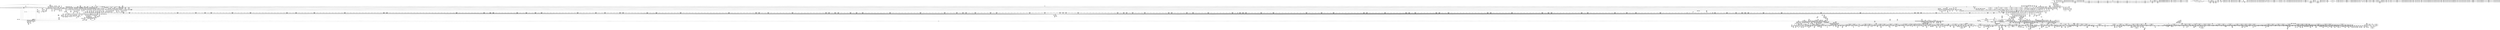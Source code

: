 digraph {
	CE0x548c170 [shape=record,shape=Mrecord,label="{CE0x548c170|selinux_socket_bind:conv42|security/selinux/hooks.c,4080|*SummSink*}"]
	CE0x54ed860 [shape=record,shape=Mrecord,label="{CE0x54ed860|i64*_getelementptr_inbounds_(_11_x_i64_,_11_x_i64_*___llvm_gcov_ctr127,_i64_0,_i64_0)|*Constant*}"]
	CE0x547ff60 [shape=record,shape=Mrecord,label="{CE0x547ff60|selinux_socket_bind:tmp63|security/selinux/hooks.c,4076}"]
	CE0x64287b0 [shape=record,shape=Mrecord,label="{CE0x64287b0|selinux_socket_bind:if.end96|*SummSink*}"]
	CE0x52bb7f0 [shape=record,shape=Mrecord,label="{CE0x52bb7f0|16:_i16,_48:_%struct.net*,_720:_i32,_1216:_i8*,_:_CRE_320,328_|*MultipleSource*|Function::sock_has_perm&Arg::sk::|*LoadInst*|security/selinux/hooks.c,4034|security/selinux/hooks.c,4047}"]
	CE0x55d1e90 [shape=record,shape=Mrecord,label="{CE0x55d1e90|__preempt_count_sub:do.end|*SummSource*}"]
	CE0x54f8680 [shape=record,shape=Mrecord,label="{CE0x54f8680|i64*_getelementptr_inbounds_(_55_x_i64_,_55_x_i64_*___llvm_gcov_ctr350,_i64_0,_i64_47)|*Constant*|*SummSource*}"]
	CE0x53ea060 [shape=record,shape=Mrecord,label="{CE0x53ea060|task_sid:if.end|*SummSource*}"]
	CE0x53fc850 [shape=record,shape=Mrecord,label="{CE0x53fc850|i64_3|*Constant*|*SummSource*}"]
	CE0x549a0a0 [shape=record,shape=Mrecord,label="{CE0x549a0a0|selinux_socket_bind:tmp84|security/selinux/hooks.c,4092}"]
	CE0x53153d0 [shape=record,shape=Mrecord,label="{CE0x53153d0|16:_i16,_48:_%struct.net*,_720:_i32,_1216:_i8*,_:_CRE_1159,1160_}"]
	CE0x5590590 [shape=record,shape=Mrecord,label="{CE0x5590590|__rcu_read_unlock:do.body}"]
	CE0x547fc80 [shape=record,shape=Mrecord,label="{CE0x547fc80|selinux_socket_bind:tmp62|security/selinux/hooks.c,4076|*SummSource*}"]
	CE0x53ea460 [shape=record,shape=Mrecord,label="{CE0x53ea460|sock_has_perm:tmp4|security/selinux/hooks.c,3966|*SummSource*}"]
	CE0x52bb040 [shape=record,shape=Mrecord,label="{CE0x52bb040|16:_i16,_48:_%struct.net*,_720:_i32,_1216:_i8*,_:_CRE_288,304_|*MultipleSource*|Function::sock_has_perm&Arg::sk::|*LoadInst*|security/selinux/hooks.c,4034|security/selinux/hooks.c,4047}"]
	CE0x52fd900 [shape=record,shape=Mrecord,label="{CE0x52fd900|16:_i16,_48:_%struct.net*,_720:_i32,_1216:_i8*,_:_CRE_702,703_}"]
	CE0x53e8150 [shape=record,shape=Mrecord,label="{CE0x53e8150|sock_has_perm:ad|security/selinux/hooks.c, 3965|*SummSource*}"]
	CE0x538b0c0 [shape=record,shape=Mrecord,label="{CE0x538b0c0|16:_i16,_48:_%struct.net*,_720:_i32,_1216:_i8*,_:_CRE_863,864_}"]
	CE0x530a890 [shape=record,shape=Mrecord,label="{CE0x530a890|__fswab16:and|include/uapi/linux/swab.h,53|*SummSource*}"]
	CE0x54ed0e0 [shape=record,shape=Mrecord,label="{CE0x54ed0e0|rcu_read_lock:tmp10|include/linux/rcupdate.h,882}"]
	CE0x52f9c70 [shape=record,shape=Mrecord,label="{CE0x52f9c70|16:_i16,_48:_%struct.net*,_720:_i32,_1216:_i8*,_:_CRE_173,174_}"]
	CE0x547aa20 [shape=record,shape=Mrecord,label="{CE0x547aa20|sock_has_perm:tmp3|security/selinux/hooks.c,3964|*SummSink*}"]
	CE0x5499330 [shape=record,shape=Mrecord,label="{CE0x5499330|__llvm_gcov_indirect_counter_increment:counters|Function::__llvm_gcov_indirect_counter_increment&Arg::counters::|*SummSink*}"]
	CE0x52ac4c0 [shape=record,shape=Mrecord,label="{CE0x52ac4c0|16:_i16,_48:_%struct.net*,_720:_i32,_1216:_i8*,_:_CRE_70,71_}"]
	CE0x54796c0 [shape=record,shape=Mrecord,label="{CE0x54796c0|task_sid:do.end}"]
	CE0x52b0c30 [shape=record,shape=Mrecord,label="{CE0x52b0c30|16:_i16,_48:_%struct.net*,_720:_i32,_1216:_i8*,_:_CRE_561,562_}"]
	CE0x54c4e10 [shape=record,shape=Mrecord,label="{CE0x54c4e10|selinux_socket_bind:tmp45|security/selinux/hooks.c,4073|*SummSource*}"]
	CE0x531a040 [shape=record,shape=Mrecord,label="{CE0x531a040|selinux_socket_bind:cleanup.dest.slot.0|*SummSource*}"]
	CE0x5476fb0 [shape=record,shape=Mrecord,label="{CE0x5476fb0|_call_void_rcu_read_lock()_#10,_!dbg_!27712|security/selinux/hooks.c,207}"]
	CE0x53f4690 [shape=record,shape=Mrecord,label="{CE0x53f4690|task_sid:call|security/selinux/hooks.c,208}"]
	CE0x5354b50 [shape=record,shape=Mrecord,label="{CE0x5354b50|selinux_socket_bind:fam86|security/selinux/hooks.c,4120|*SummSink*}"]
	CE0x54e7de0 [shape=record,shape=Mrecord,label="{CE0x54e7de0|i64*_getelementptr_inbounds_(_4_x_i64_,_4_x_i64_*___llvm_gcov_ctr133,_i64_0,_i64_1)|*Constant*}"]
	CE0x52bda00 [shape=record,shape=Mrecord,label="{CE0x52bda00|selinux_socket_bind:if.then20}"]
	CE0x532e340 [shape=record,shape=Mrecord,label="{CE0x532e340|sock_net:entry}"]
	CE0x547d1b0 [shape=record,shape=Mrecord,label="{CE0x547d1b0|sock_has_perm:net3|security/selinux/hooks.c,3974}"]
	CE0x54800e0 [shape=record,shape=Mrecord,label="{CE0x54800e0|selinux_socket_bind:tmp63|security/selinux/hooks.c,4076|*SummSink*}"]
	CE0x54332e0 [shape=record,shape=Mrecord,label="{CE0x54332e0|rcu_lock_acquire:entry|*SummSink*}"]
	CE0x52d4a60 [shape=record,shape=Mrecord,label="{CE0x52d4a60|selinux_socket_bind:if.end62|*SummSource*}"]
	CE0x54e5f50 [shape=record,shape=Mrecord,label="{CE0x54e5f50|i64*_getelementptr_inbounds_(_11_x_i64_,_11_x_i64_*___llvm_gcov_ctr127,_i64_0,_i64_10)|*Constant*|*SummSink*}"]
	CE0x52a9b20 [shape=record,shape=Mrecord,label="{CE0x52a9b20|selinux_socket_bind:if.end18}"]
	CE0x52fd270 [shape=record,shape=Mrecord,label="{CE0x52fd270|16:_i16,_48:_%struct.net*,_720:_i32,_1216:_i8*,_:_CRE_698,699_}"]
	CE0x5592a10 [shape=record,shape=Mrecord,label="{CE0x5592a10|i64*_getelementptr_inbounds_(_4_x_i64_,_4_x_i64_*___llvm_gcov_ctr130,_i64_0,_i64_0)|*Constant*|*SummSink*}"]
	CE0x5346860 [shape=record,shape=Mrecord,label="{CE0x5346860|i64_12|*Constant*|*SummSink*}"]
	CE0x534e8e0 [shape=record,shape=Mrecord,label="{CE0x534e8e0|selinux_socket_bind:s_addr80|security/selinux/hooks.c,4118}"]
	CE0x548a540 [shape=record,shape=Mrecord,label="{CE0x548a540|selinux_socket_bind:sclass55|security/selinux/hooks.c,4090}"]
	CE0x55786d0 [shape=record,shape=Mrecord,label="{CE0x55786d0|rcu_read_unlock:tmp1}"]
	CE0x52f8500 [shape=record,shape=Mrecord,label="{CE0x52f8500|i64*_getelementptr_inbounds_(_2_x_i64_,_2_x_i64_*___llvm_gcov_ctr353,_i64_0,_i64_0)|*Constant*|*SummSource*}"]
	CE0x54eb9f0 [shape=record,shape=Mrecord,label="{CE0x54eb9f0|_ret_void,_!dbg_!27719|./arch/x86/include/asm/preempt.h,73|*SummSource*}"]
	CE0x54ec030 [shape=record,shape=Mrecord,label="{CE0x54ec030|rcu_read_lock:tobool1|include/linux/rcupdate.h,882}"]
	CE0x549bbf0 [shape=record,shape=Mrecord,label="{CE0x549bbf0|i64**_getelementptr_inbounds_(_14_x_i64*_,_14_x_i64*_*___llvm_gcda_edge_table351,_i64_0,_i64_4)|*Constant*}"]
	CE0x534f800 [shape=record,shape=Mrecord,label="{CE0x534f800|selinux_socket_bind:u84|security/selinux/hooks.c,4120}"]
	CE0x5507740 [shape=record,shape=Mrecord,label="{CE0x5507740|i64**_getelementptr_inbounds_(_14_x_i64*_,_14_x_i64*_*___llvm_gcda_edge_table351,_i64_0,_i64_10)|*Constant*|*SummSource*}"]
	CE0x5482f10 [shape=record,shape=Mrecord,label="{CE0x5482f10|avc_has_perm:auditdata|Function::avc_has_perm&Arg::auditdata::|*SummSink*}"]
	CE0x55832c0 [shape=record,shape=Mrecord,label="{CE0x55832c0|rcu_lock_acquire:tmp3|*SummSource*}"]
	CE0x531db30 [shape=record,shape=Mrecord,label="{CE0x531db30|selinux_socket_bind:tmp31|security/selinux/hooks.c,4063|*SummSink*}"]
	CE0x52b4120 [shape=record,shape=Mrecord,label="{CE0x52b4120|16:_i16,_48:_%struct.net*,_720:_i32,_1216:_i8*,_:_CRE_650,651_}"]
	CE0x5381580 [shape=record,shape=Mrecord,label="{CE0x5381580|sock_has_perm:tmp3|security/selinux/hooks.c,3964|*SummSource*}"]
	CE0x5300070 [shape=record,shape=Mrecord,label="{CE0x5300070|task_sid:do.end6|*SummSink*}"]
	CE0x53eb800 [shape=record,shape=Mrecord,label="{CE0x53eb800|sock_net:call|include/net/sock.h,2214|*SummSource*}"]
	CE0x52e34d0 [shape=record,shape=Mrecord,label="{CE0x52e34d0|get_current:tmp3}"]
	CE0x5321000 [shape=record,shape=Mrecord,label="{CE0x5321000|COLLAPSED:_SCMRE_32,33_}"]
	CE0x53f0dd0 [shape=record,shape=Mrecord,label="{CE0x53f0dd0|rcu_read_unlock:land.lhs.true2}"]
	CE0x5318f90 [shape=record,shape=Mrecord,label="{CE0x5318f90|i64_19|*Constant*|*SummSink*}"]
	CE0x538b250 [shape=record,shape=Mrecord,label="{CE0x538b250|16:_i16,_48:_%struct.net*,_720:_i32,_1216:_i8*,_:_CRE_864,865_}"]
	CE0x537d420 [shape=record,shape=Mrecord,label="{CE0x537d420|GLOBAL:current_task|Global_var:current_task|*SummSink*}"]
	CE0x533efa0 [shape=record,shape=Mrecord,label="{CE0x533efa0|selinux_socket_bind:cmp5|security/selinux/hooks.c,4048}"]
	CE0x5320de0 [shape=record,shape=Mrecord,label="{CE0x5320de0|COLLAPSED:_SCMRE_30,31_}"]
	CE0x53000e0 [shape=record,shape=Mrecord,label="{CE0x53000e0|task_sid:if.then}"]
	CE0x52ac060 [shape=record,shape=Mrecord,label="{CE0x52ac060|16:_i16,_48:_%struct.net*,_720:_i32,_1216:_i8*,_:_CRE_66,67_}"]
	CE0x537c580 [shape=record,shape=Mrecord,label="{CE0x537c580|i32_0|*Constant*}"]
	CE0x53f6430 [shape=record,shape=Mrecord,label="{CE0x53f6430|task_sid:real_cred|security/selinux/hooks.c,208}"]
	CE0x532be80 [shape=record,shape=Mrecord,label="{CE0x532be80|i32_8|*Constant*|*SummSource*}"]
	CE0x54c5ab0 [shape=record,shape=Mrecord,label="{CE0x54c5ab0|selinux_socket_bind:tmp47|security/selinux/hooks.c,4073}"]
	CE0x52fe0d0 [shape=record,shape=Mrecord,label="{CE0x52fe0d0|16:_i16,_48:_%struct.net*,_720:_i32,_1216:_i8*,_:_CRE_707,708_}"]
	CE0x5384490 [shape=record,shape=Mrecord,label="{CE0x5384490|__fswab16:tmp3|*SummSource*}"]
	CE0x54d1130 [shape=record,shape=Mrecord,label="{CE0x54d1130|i64_21|*Constant*|*SummSource*}"]
	CE0x54c1a10 [shape=record,shape=Mrecord,label="{CE0x54c1a10|selinux_socket_bind:cmp23|security/selinux/hooks.c,4073|*SummSink*}"]
	CE0x54cff00 [shape=record,shape=Mrecord,label="{CE0x54cff00|selinux_socket_bind:err.1|*SummSink*}"]
	CE0x529d790 [shape=record,shape=Mrecord,label="{CE0x529d790|selinux_socket_bind:if.end52}"]
	CE0x54c2130 [shape=record,shape=Mrecord,label="{CE0x54c2130|selinux_socket_bind:conv24|security/selinux/hooks.c,4073|*SummSource*}"]
	CE0x53f8cd0 [shape=record,shape=Mrecord,label="{CE0x53f8cd0|rcu_read_unlock:call|include/linux/rcupdate.h,933|*SummSource*}"]
	CE0x52e37e0 [shape=record,shape=Mrecord,label="{CE0x52e37e0|i64*_getelementptr_inbounds_(_2_x_i64_,_2_x_i64_*___llvm_gcov_ctr354,_i64_0,_i64_1)|*Constant*}"]
	CE0x54064e0 [shape=record,shape=Mrecord,label="{CE0x54064e0|task_sid:tmp26|security/selinux/hooks.c,208|*SummSource*}"]
	CE0x52a64b0 [shape=record,shape=Mrecord,label="{CE0x52a64b0|16:_i16,_48:_%struct.net*,_720:_i32,_1216:_i8*,_:_CRE_29,30_}"]
	CE0x557adb0 [shape=record,shape=Mrecord,label="{CE0x557adb0|rcu_read_unlock:tmp1|*SummSink*}"]
	CE0x52e0b20 [shape=record,shape=Mrecord,label="{CE0x52e0b20|16:_i16,_48:_%struct.net*,_720:_i32,_1216:_i8*,_:_CRE_401,402_}"]
	CE0x52ea630 [shape=record,shape=Mrecord,label="{CE0x52ea630|16:_i16,_48:_%struct.net*,_720:_i32,_1216:_i8*,_:_CRE_549,550_}"]
	CE0x53f4aa0 [shape=record,shape=Mrecord,label="{CE0x53f4aa0|cred_sid:tmp|*SummSink*}"]
	CE0x5434f60 [shape=record,shape=Mrecord,label="{CE0x5434f60|rcu_read_unlock:tmp3|*SummSource*}"]
	CE0x530ac00 [shape=record,shape=Mrecord,label="{CE0x530ac00|sock_has_perm:tmp11|security/selinux/hooks.c,3970|*SummSource*}"]
	CE0x556a270 [shape=record,shape=Mrecord,label="{CE0x556a270|i64*_getelementptr_inbounds_(_11_x_i64_,_11_x_i64_*___llvm_gcov_ctr127,_i64_0,_i64_0)|*Constant*|*SummSource*}"]
	CE0x549f530 [shape=record,shape=Mrecord,label="{CE0x549f530|selinux_socket_bind:tmp89|security/selinux/hooks.c,4100|*SummSource*}"]
	CE0x55b33b0 [shape=record,shape=Mrecord,label="{CE0x55b33b0|__rcu_read_lock:tmp}"]
	CE0x534da70 [shape=record,shape=Mrecord,label="{CE0x534da70|i64*_getelementptr_inbounds_(_55_x_i64_,_55_x_i64_*___llvm_gcov_ctr350,_i64_0,_i64_43)|*Constant*|*SummSink*}"]
	CE0x5303490 [shape=record,shape=Mrecord,label="{CE0x5303490|__fswab16:conv1|include/uapi/linux/swab.h,53|*SummSource*}"]
	CE0x558a820 [shape=record,shape=Mrecord,label="{CE0x558a820|rcu_read_unlock:tmp22|include/linux/rcupdate.h,935|*SummSink*}"]
	CE0x54e9100 [shape=record,shape=Mrecord,label="{CE0x54e9100|i64*_getelementptr_inbounds_(_4_x_i64_,_4_x_i64_*___llvm_gcov_ctr128,_i64_0,_i64_1)|*Constant*|*SummSink*}"]
	CE0x556f650 [shape=record,shape=Mrecord,label="{CE0x556f650|_call_void_mcount()_#3|*SummSink*}"]
	CE0x5328a00 [shape=record,shape=Mrecord,label="{CE0x5328a00|selinux_socket_bind:net39|security/selinux/hooks.c,4079|*SummSink*}"]
	CE0x5316970 [shape=record,shape=Mrecord,label="{CE0x5316970|16:_i16,_48:_%struct.net*,_720:_i32,_1216:_i8*,_:_CRE_1208,1212_|*MultipleSource*|Function::sock_has_perm&Arg::sk::|*LoadInst*|security/selinux/hooks.c,4034|security/selinux/hooks.c,4047}"]
	CE0x5589250 [shape=record,shape=Mrecord,label="{CE0x5589250|rcu_read_unlock:tmp21|include/linux/rcupdate.h,935}"]
	CE0x538c380 [shape=record,shape=Mrecord,label="{CE0x538c380|16:_i16,_48:_%struct.net*,_720:_i32,_1216:_i8*,_:_CRE_875,876_}"]
	CE0x5595b50 [shape=record,shape=Mrecord,label="{CE0x5595b50|__rcu_read_lock:tmp1|*SummSource*}"]
	CE0x54c16c0 [shape=record,shape=Mrecord,label="{CE0x54c16c0|selinux_socket_bind:tmp40|security/selinux/hooks.c,4073|*SummSource*}"]
	CE0x532ee10 [shape=record,shape=Mrecord,label="{CE0x532ee10|GLOBAL:inet_get_local_port_range|*Constant*|*SummSource*}"]
	CE0x5508fa0 [shape=record,shape=Mrecord,label="{CE0x5508fa0|_call_void___llvm_gcov_indirect_counter_increment(i32*___llvm_gcov_global_state_pred352,_i64**_getelementptr_inbounds_(_14_x_i64*_,_14_x_i64*_*___llvm_gcda_edge_table351,_i64_0,_i64_12)),_!dbg_!27892|security/selinux/hooks.c,4128}"]
	CE0x5287820 [shape=record,shape=Mrecord,label="{CE0x5287820|selinux_socket_bind:if.end54}"]
	CE0x54a1890 [shape=record,shape=Mrecord,label="{CE0x54a1890|i32_4194304|*Constant*}"]
	CE0x5382a30 [shape=record,shape=Mrecord,label="{CE0x5382a30|sock_has_perm:task|Function::sock_has_perm&Arg::task::}"]
	CE0x5383a30 [shape=record,shape=Mrecord,label="{CE0x5383a30|selinux_socket_bind:sid|security/selinux/hooks.c, 4056}"]
	CE0x549ea50 [shape=record,shape=Mrecord,label="{CE0x549ea50|selinux_socket_bind:tmp88|security/selinux/hooks.c,4100}"]
	CE0x53501e0 [shape=record,shape=Mrecord,label="{CE0x53501e0|selinux_socket_bind:net85|security/selinux/hooks.c,4120|*SummSource*}"]
	CE0x54c1900 [shape=record,shape=Mrecord,label="{CE0x54c1900|selinux_socket_bind:cmp23|security/selinux/hooks.c,4073}"]
	CE0x5430710 [shape=record,shape=Mrecord,label="{CE0x5430710|_call_void_rcu_read_unlock()_#10,_!dbg_!27748|security/selinux/hooks.c,209}"]
	CE0x54ac4b0 [shape=record,shape=Mrecord,label="{CE0x54ac4b0|selinux_socket_bind:u72|security/selinux/hooks.c,4115|*SummSink*}"]
	CE0x538a440 [shape=record,shape=Mrecord,label="{CE0x538a440|16:_i16,_48:_%struct.net*,_720:_i32,_1216:_i8*,_:_CRE_855,856_}"]
	CE0x52d9410 [shape=record,shape=Mrecord,label="{CE0x52d9410|selinux_socket_bind:sw.default|*SummSource*}"]
	CE0x5493630 [shape=record,shape=Mrecord,label="{CE0x5493630|selinux_socket_bind:tmp72|security/selinux/hooks.c,4083}"]
	CE0x52f20d0 [shape=record,shape=Mrecord,label="{CE0x52f20d0|i32_59|*Constant*|*SummSink*}"]
	CE0x5490390 [shape=record,shape=Mrecord,label="{CE0x5490390|selinux_socket_bind:net46|security/selinux/hooks.c,4081|*SummSink*}"]
	CE0x5322100 [shape=record,shape=Mrecord,label="{CE0x5322100|COLLAPSED:_SCMRE_48,49_}"]
	CE0x54e5ea0 [shape=record,shape=Mrecord,label="{CE0x54e5ea0|i64*_getelementptr_inbounds_(_11_x_i64_,_11_x_i64_*___llvm_gcov_ctr127,_i64_0,_i64_10)|*Constant*|*SummSource*}"]
	CE0x5482ac0 [shape=record,shape=Mrecord,label="{CE0x5482ac0|avc_has_perm:requested|Function::avc_has_perm&Arg::requested::|*SummSource*}"]
	CE0x52e9360 [shape=record,shape=Mrecord,label="{CE0x52e9360|16:_i16,_48:_%struct.net*,_720:_i32,_1216:_i8*,_:_CRE_537,538_}"]
	CE0x5348bd0 [shape=record,shape=Mrecord,label="{CE0x5348bd0|selinux_socket_bind:tmp21|security/selinux/hooks.c,4052|*SummSink*}"]
	CE0x53fae80 [shape=record,shape=Mrecord,label="{CE0x53fae80|i64_0|*Constant*}"]
	CE0x5436190 [shape=record,shape=Mrecord,label="{CE0x5436190|_call_void___rcu_read_lock()_#10,_!dbg_!27710|include/linux/rcupdate.h,879|*SummSink*}"]
	CE0x52bfbe0 [shape=record,shape=Mrecord,label="{CE0x52bfbe0|16:_i16,_48:_%struct.net*,_720:_i32,_1216:_i8*,_:_CRE_84,85_}"]
	CE0x52b6390 [shape=record,shape=Mrecord,label="{CE0x52b6390|selinux_socket_bind:tmp|*SummSource*}"]
	CE0x532bab0 [shape=record,shape=Mrecord,label="{CE0x532bab0|i64_56|*Constant*|*SummSink*}"]
	CE0x5325370 [shape=record,shape=Mrecord,label="{CE0x5325370|selinux_socket_bind:tmp67}"]
	CE0x52e6150 [shape=record,shape=Mrecord,label="{CE0x52e6150|16:_i16,_48:_%struct.net*,_720:_i32,_1216:_i8*,_:_CRE_588,589_}"]
	CE0x5403a60 [shape=record,shape=Mrecord,label="{CE0x5403a60|task_sid:tmp22|security/selinux/hooks.c,208|*SummSink*}"]
	CE0x5358ab0 [shape=record,shape=Mrecord,label="{CE0x5358ab0|selinux_socket_bind:tmp113|security/selinux/hooks.c,4122|*SummSource*}"]
	CE0x5570780 [shape=record,shape=Mrecord,label="{CE0x5570780|rcu_read_lock:if.end|*SummSink*}"]
	CE0x556dc20 [shape=record,shape=Mrecord,label="{CE0x556dc20|rcu_read_lock:tmp18|include/linux/rcupdate.h,882|*SummSource*}"]
	CE0x55def20 [shape=record,shape=Mrecord,label="{CE0x55def20|__preempt_count_add:tmp2|*SummSink*}"]
	CE0x5312a00 [shape=record,shape=Mrecord,label="{CE0x5312a00|16:_i16,_48:_%struct.net*,_720:_i32,_1216:_i8*,_:_CRE_1048,1056_|*MultipleSource*|Function::sock_has_perm&Arg::sk::|*LoadInst*|security/selinux/hooks.c,4034|security/selinux/hooks.c,4047}"]
	CE0x52b5430 [shape=record,shape=Mrecord,label="{CE0x52b5430|16:_i16,_48:_%struct.net*,_720:_i32,_1216:_i8*,_:_CRE_663,664_}"]
	CE0x529e550 [shape=record,shape=Mrecord,label="{CE0x529e550|selinux_socket_bind:tmp|*SummSink*}"]
	CE0x53fbc70 [shape=record,shape=Mrecord,label="{CE0x53fbc70|cred_sid:tmp3|*SummSink*}"]
	CE0x55b5170 [shape=record,shape=Mrecord,label="{CE0x55b5170|GLOBAL:lock_release|*Constant*|*SummSink*}"]
	CE0x529f060 [shape=record,shape=Mrecord,label="{CE0x529f060|selinux_socket_bind:_max2|security/selinux/hooks.c, 4073}"]
	CE0x52cc950 [shape=record,shape=Mrecord,label="{CE0x52cc950|16:_i16,_48:_%struct.net*,_720:_i32,_1216:_i8*,_:_CRE_214,215_}"]
	CE0x5306270 [shape=record,shape=Mrecord,label="{CE0x5306270|sock_has_perm:tmp20|security/selinux/hooks.c,3977|*SummSink*}"]
	CE0x54d43b0 [shape=record,shape=Mrecord,label="{CE0x54d43b0|0:_i32,_:_SCRE:_elem_0:default:}"]
	CE0x53ec6f0 [shape=record,shape=Mrecord,label="{CE0x53ec6f0|GLOBAL:read_pnet|*Constant*|*SummSink*}"]
	CE0x53ec8f0 [shape=record,shape=Mrecord,label="{CE0x53ec8f0|read_pnet:entry|*SummSource*}"]
	CE0x54a5530 [shape=record,shape=Mrecord,label="{CE0x54a5530|selinux_socket_bind:tmp94|security/selinux/hooks.c,4109|*SummSource*}"]
	CE0x5492860 [shape=record,shape=Mrecord,label="{CE0x5492860|selinux_socket_bind:tmp71|security/selinux/hooks.c,4082}"]
	CE0x54e50c0 [shape=record,shape=Mrecord,label="{CE0x54e50c0|rcu_read_lock:tmp19|include/linux/rcupdate.h,882|*SummSink*}"]
	CE0x558ed50 [shape=record,shape=Mrecord,label="{CE0x558ed50|__rcu_read_lock:bb}"]
	CE0x54f6a70 [shape=record,shape=Mrecord,label="{CE0x54f6a70|selinux_socket_bind:tmp116|security/selinux/hooks.c,4124}"]
	CE0x5312440 [shape=record,shape=Mrecord,label="{CE0x5312440|16:_i16,_48:_%struct.net*,_720:_i32,_1216:_i8*,_:_CRE_1032,1040_|*MultipleSource*|Function::sock_has_perm&Arg::sk::|*LoadInst*|security/selinux/hooks.c,4034|security/selinux/hooks.c,4047}"]
	CE0x53f20c0 [shape=record,shape=Mrecord,label="{CE0x53f20c0|rcu_read_lock:tmp1|*SummSink*}"]
	CE0x53e7fc0 [shape=record,shape=Mrecord,label="{CE0x53e7fc0|__llvm_gcov_indirect_counter_increment:tmp|*SummSource*}"]
	CE0x52b1720 [shape=record,shape=Mrecord,label="{CE0x52b1720|16:_i16,_48:_%struct.net*,_720:_i32,_1216:_i8*,_:_CRE_568,569_}"]
	CE0x54ccea0 [shape=record,shape=Mrecord,label="{CE0x54ccea0|__preempt_count_add:tmp5|./arch/x86/include/asm/preempt.h,72|*SummSource*}"]
	CE0x54c34a0 [shape=record,shape=Mrecord,label="{CE0x54c34a0|i64_15|*Constant*|*SummSource*}"]
	CE0x5476e90 [shape=record,shape=Mrecord,label="{CE0x5476e90|read_pnet:tmp3|*SummSink*}"]
	CE0x546f6f0 [shape=record,shape=Mrecord,label="{CE0x546f6f0|selinux_socket_bind:tmp130|security/selinux/hooks.c,4128|*SummSource*}"]
	CE0x5317b10 [shape=record,shape=Mrecord,label="{CE0x5317b10|16:_i16,_48:_%struct.net*,_720:_i32,_1216:_i8*,_:_CRE_1248,1256_|*MultipleSource*|Function::sock_has_perm&Arg::sk::|*LoadInst*|security/selinux/hooks.c,4034|security/selinux/hooks.c,4047}"]
	CE0x54056e0 [shape=record,shape=Mrecord,label="{CE0x54056e0|i64*_getelementptr_inbounds_(_13_x_i64_,_13_x_i64_*___llvm_gcov_ctr126,_i64_0,_i64_12)|*Constant*}"]
	CE0x55d1960 [shape=record,shape=Mrecord,label="{CE0x55d1960|__preempt_count_add:tmp1}"]
	CE0x52f9ae0 [shape=record,shape=Mrecord,label="{CE0x52f9ae0|16:_i16,_48:_%struct.net*,_720:_i32,_1216:_i8*,_:_CRE_172,173_}"]
	CE0x54cd7e0 [shape=record,shape=Mrecord,label="{CE0x54cd7e0|COLLAPSED:_GCMRE___llvm_gcov_ctr134_internal_global_4_x_i64_zeroinitializer:_elem_0:default:}"]
	CE0x531c5d0 [shape=record,shape=Mrecord,label="{CE0x531c5d0|GLOBAL:__fswab16|*Constant*|*SummSource*}"]
	CE0x534c390 [shape=record,shape=Mrecord,label="{CE0x534c390|selinux_socket_bind:tmp101|security/selinux/hooks.c,4117|*SummSink*}"]
	CE0x54c6d10 [shape=record,shape=Mrecord,label="{CE0x54c6d10|selinux_socket_bind:tmp49|security/selinux/hooks.c,4073|*SummSource*}"]
	CE0x5377490 [shape=record,shape=Mrecord,label="{CE0x5377490|selinux_socket_bind:tmp5|security/selinux/hooks.c,4039|*SummSink*}"]
	CE0x53872a0 [shape=record,shape=Mrecord,label="{CE0x53872a0|selinux_socket_bind:tmp25|security/selinux/hooks.c,4058|*SummSource*}"]
	CE0x5480aa0 [shape=record,shape=Mrecord,label="{CE0x5480aa0|selinux_socket_bind:tmp65|security/selinux/hooks.c,4076|*SummSource*}"]
	CE0x531cbf0 [shape=record,shape=Mrecord,label="{CE0x531cbf0|__fswab16:entry|*SummSource*}"]
	CE0x55dc2b0 [shape=record,shape=Mrecord,label="{CE0x55dc2b0|__preempt_count_sub:do.body}"]
	CE0x5385b60 [shape=record,shape=Mrecord,label="{CE0x5385b60|i64_9|*Constant*}"]
	CE0x53fa8f0 [shape=record,shape=Mrecord,label="{CE0x53fa8f0|task_sid:tmp13|security/selinux/hooks.c,208}"]
	CE0x53f3d60 [shape=record,shape=Mrecord,label="{CE0x53f3d60|GLOBAL:task_sid.__warned|Global_var:task_sid.__warned}"]
	CE0x54d3f50 [shape=record,shape=Mrecord,label="{CE0x54d3f50|selinux_socket_bind:call35|security/selinux/hooks.c,4074|*SummSource*}"]
	CE0x52cf980 [shape=record,shape=Mrecord,label="{CE0x52cf980|16:_i16,_48:_%struct.net*,_720:_i32,_1216:_i8*,_:_CRE_841,842_}"]
	CE0x53e9700 [shape=record,shape=Mrecord,label="{CE0x53e9700|i32_65280|*Constant*|*SummSource*}"]
	CE0x5351450 [shape=record,shape=Mrecord,label="{CE0x5351450|selinux_socket_bind:u81|security/selinux/hooks.c,4118|*SummSource*}"]
	CE0x5304d60 [shape=record,shape=Mrecord,label="{CE0x5304d60|sock_has_perm:tmp2|*LoadInst*|security/selinux/hooks.c,3964}"]
	CE0x548c520 [shape=record,shape=Mrecord,label="{CE0x548c520|i32_4|*Constant*}"]
	CE0x549ce40 [shape=record,shape=Mrecord,label="{CE0x549ce40|selinux_socket_bind:tmp87|security/selinux/hooks.c,4096|*SummSink*}"]
	CE0x53f52c0 [shape=record,shape=Mrecord,label="{CE0x53f52c0|i32_77|*Constant*|*SummSource*}"]
	CE0x52b75f0 [shape=record,shape=Mrecord,label="{CE0x52b75f0|16:_i16,_48:_%struct.net*,_720:_i32,_1216:_i8*,_:_CRE_224,225_}"]
	CE0x5340fa0 [shape=record,shape=Mrecord,label="{CE0x5340fa0|selinux_socket_bind:addr4.0|*SummSource*}"]
	CE0x5400b20 [shape=record,shape=Mrecord,label="{CE0x5400b20|i8*_getelementptr_inbounds_(_25_x_i8_,_25_x_i8_*_.str3,_i32_0,_i32_0)|*Constant*|*SummSink*}"]
	CE0x53545c0 [shape=record,shape=Mrecord,label="{CE0x53545c0|selinux_socket_bind:saddr87|security/selinux/hooks.c,4120}"]
	CE0x52c0410 [shape=record,shape=Mrecord,label="{CE0x52c0410|16:_i16,_48:_%struct.net*,_720:_i32,_1216:_i8*,_:_CRE_88,89_}"]
	CE0x5319ac0 [shape=record,shape=Mrecord,label="{CE0x5319ac0|selinux_socket_bind:cleanup.dest.slot.0}"]
	CE0x557f6c0 [shape=record,shape=Mrecord,label="{CE0x557f6c0|rcu_read_unlock:bb}"]
	"CONST[source:2(external),value:0(static)][purpose:{operation}][SrcIdx:2]"
	CE0x53728e0 [shape=record,shape=Mrecord,label="{CE0x53728e0|16:_i16,_48:_%struct.net*,_720:_i32,_1216:_i8*,_:_CRE_120,121_}"]
	CE0x5570dd0 [shape=record,shape=Mrecord,label="{CE0x5570dd0|i64*_getelementptr_inbounds_(_4_x_i64_,_4_x_i64_*___llvm_gcov_ctr128,_i64_0,_i64_0)|*Constant*|*SummSink*}"]
	CE0x5486470 [shape=record,shape=Mrecord,label="{CE0x5486470|selinux_socket_bind:tmp77|*SummSink*}"]
	CE0x5300970 [shape=record,shape=Mrecord,label="{CE0x5300970|16:_i16,_48:_%struct.net*,_720:_i32,_1216:_i8*,_:_CRE_369,370_}"]
	CE0x53fd640 [shape=record,shape=Mrecord,label="{CE0x53fd640|__rcu_read_lock:tmp3|*SummSource*}"]
	CE0x52b5fc0 [shape=record,shape=Mrecord,label="{CE0x52b5fc0|sock_has_perm:bb|*SummSource*}"]
	CE0x52c7170 [shape=record,shape=Mrecord,label="{CE0x52c7170|16:_i16,_48:_%struct.net*,_720:_i32,_1216:_i8*,_:_CRE_776,784_|*MultipleSource*|Function::sock_has_perm&Arg::sk::|*LoadInst*|security/selinux/hooks.c,4034|security/selinux/hooks.c,4047}"]
	CE0x5577b10 [shape=record,shape=Mrecord,label="{CE0x5577b10|i64*_getelementptr_inbounds_(_4_x_i64_,_4_x_i64_*___llvm_gcov_ctr128,_i64_0,_i64_2)|*Constant*|*SummSink*}"]
	CE0x54d1760 [shape=record,shape=Mrecord,label="{CE0x54d1760|i64_20|*Constant*}"]
	CE0x54e9fb0 [shape=record,shape=Mrecord,label="{CE0x54e9fb0|i64*_getelementptr_inbounds_(_11_x_i64_,_11_x_i64_*___llvm_gcov_ctr127,_i64_0,_i64_9)|*Constant*}"]
	CE0x53067b0 [shape=record,shape=Mrecord,label="{CE0x53067b0|__fswab16:bb|*SummSink*}"]
	CE0x54d1470 [shape=record,shape=Mrecord,label="{CE0x54d1470|i64_21|*Constant*|*SummSink*}"]
	CE0x54007b0 [shape=record,shape=Mrecord,label="{CE0x54007b0|_call_void_lockdep_rcu_suspicious(i8*_getelementptr_inbounds_(_25_x_i8_,_25_x_i8_*_.str3,_i32_0,_i32_0),_i32_208,_i8*_getelementptr_inbounds_(_41_x_i8_,_41_x_i8_*_.str44,_i32_0,_i32_0))_#10,_!dbg_!27732|security/selinux/hooks.c,208|*SummSink*}"]
	CE0x52c2140 [shape=record,shape=Mrecord,label="{CE0x52c2140|selinux_socket_bind:tmp55|security/selinux/hooks.c,4073|*SummSource*}"]
	CE0x529db00 [shape=record,shape=Mrecord,label="{CE0x529db00|selinux_socket_bind:if.then7}"]
	CE0x55093d0 [shape=record,shape=Mrecord,label="{CE0x55093d0|_call_void___llvm_gcov_indirect_counter_increment(i32*___llvm_gcov_global_state_pred352,_i64**_getelementptr_inbounds_(_14_x_i64*_,_14_x_i64*_*___llvm_gcda_edge_table351,_i64_0,_i64_12)),_!dbg_!27892|security/selinux/hooks.c,4128|*SummSource*}"]
	CE0x5345650 [shape=record,shape=Mrecord,label="{CE0x5345650|selinux_socket_bind:tobool19|security/selinux/hooks.c,4068}"]
	CE0x52cf340 [shape=record,shape=Mrecord,label="{CE0x52cf340|16:_i16,_48:_%struct.net*,_720:_i32,_1216:_i8*,_:_CRE_837,838_}"]
	CE0x5493c80 [shape=record,shape=Mrecord,label="{CE0x5493c80|selinux_socket_bind:call49|security/selinux/hooks.c,4082|*SummSink*}"]
	CE0x52f3210 [shape=record,shape=Mrecord,label="{CE0x52f3210|16:_i16,_48:_%struct.net*,_720:_i32,_1216:_i8*,_:_CRE_3,4_}"]
	CE0x54e4fe0 [shape=record,shape=Mrecord,label="{CE0x54e4fe0|rcu_read_lock:tmp19|include/linux/rcupdate.h,882}"]
	CE0x55b4b20 [shape=record,shape=Mrecord,label="{CE0x55b4b20|i32_1|*Constant*}"]
	CE0x55db960 [shape=record,shape=Mrecord,label="{CE0x55db960|__preempt_count_sub:tmp5|./arch/x86/include/asm/preempt.h,77|*SummSource*}"]
	CE0x52e9cd0 [shape=record,shape=Mrecord,label="{CE0x52e9cd0|16:_i16,_48:_%struct.net*,_720:_i32,_1216:_i8*,_:_CRE_543,544_}"]
	CE0x5372650 [shape=record,shape=Mrecord,label="{CE0x5372650|16:_i16,_48:_%struct.net*,_720:_i32,_1216:_i8*,_:_CRE_118,119_}"]
	CE0x54016d0 [shape=record,shape=Mrecord,label="{CE0x54016d0|i64_7|*Constant*}"]
	CE0x54328b0 [shape=record,shape=Mrecord,label="{CE0x54328b0|rcu_read_lock:tmp10|include/linux/rcupdate.h,882|*SummSink*}"]
	CE0x53fe750 [shape=record,shape=Mrecord,label="{CE0x53fe750|task_sid:tmp16|security/selinux/hooks.c,208|*SummSource*}"]
	CE0x52e5ca0 [shape=record,shape=Mrecord,label="{CE0x52e5ca0|16:_i16,_48:_%struct.net*,_720:_i32,_1216:_i8*,_:_CRE_585,586_}"]
	CE0x5491500 [shape=record,shape=Mrecord,label="{CE0x5491500|selinux_socket_bind:sid48|security/selinux/hooks.c,4082|*SummSource*}"]
	CE0x55b6310 [shape=record,shape=Mrecord,label="{CE0x55b6310|rcu_lock_release:bb|*SummSink*}"]
	CE0x52fd190 [shape=record,shape=Mrecord,label="{CE0x52fd190|get_current:tmp|*SummSource*}"]
	CE0x557aec0 [shape=record,shape=Mrecord,label="{CE0x557aec0|i64*_getelementptr_inbounds_(_11_x_i64_,_11_x_i64_*___llvm_gcov_ctr132,_i64_0,_i64_1)|*Constant*}"]
	CE0x54e8950 [shape=record,shape=Mrecord,label="{CE0x54e8950|rcu_read_unlock:tmp17|include/linux/rcupdate.h,933}"]
	CE0x534e630 [shape=record,shape=Mrecord,label="{CE0x534e630|selinux_socket_bind:sin_addr79|security/selinux/hooks.c,4118|*SummSource*}"]
	CE0x5324c90 [shape=record,shape=Mrecord,label="{CE0x5324c90|i64*_getelementptr_inbounds_(_55_x_i64_,_55_x_i64_*___llvm_gcov_ctr350,_i64_0,_i64_24)|*Constant*}"]
	CE0x548ce70 [shape=record,shape=Mrecord,label="{CE0x548ce70|i32_(i32,_i32,_i16,_i32,_%struct.common_audit_data*)*_bitcast_(i32_(i32,_i32,_i16,_i32,_%struct.common_audit_data.495*)*_avc_has_perm_to_i32_(i32,_i32,_i16,_i32,_%struct.common_audit_data*)*)|*Constant*}"]
	CE0x53febf0 [shape=record,shape=Mrecord,label="{CE0x53febf0|task_sid:tmp17|security/selinux/hooks.c,208|*SummSink*}"]
	CE0x5315560 [shape=record,shape=Mrecord,label="{CE0x5315560|16:_i16,_48:_%struct.net*,_720:_i32,_1216:_i8*,_:_CRE_1160,1162_|*MultipleSource*|Function::sock_has_perm&Arg::sk::|*LoadInst*|security/selinux/hooks.c,4034|security/selinux/hooks.c,4047}"]
	CE0x54a3420 [shape=record,shape=Mrecord,label="{CE0x54a3420|selinux_socket_bind:call59|security/selinux/hooks.c,4108|*SummSource*}"]
	CE0x5476370 [shape=record,shape=Mrecord,label="{CE0x5476370|task_sid:tmp2|*SummSink*}"]
	CE0x5355f60 [shape=record,shape=Mrecord,label="{CE0x5355f60|selinux_socket_bind:tmp111|security/selinux/hooks.c,4120}"]
	CE0x5339ed0 [shape=record,shape=Mrecord,label="{CE0x5339ed0|i32_10|*Constant*|*SummSource*}"]
	CE0x53f1d30 [shape=record,shape=Mrecord,label="{CE0x53f1d30|_call_void_mcount()_#3}"]
	CE0x55a0820 [shape=record,shape=Mrecord,label="{CE0x55a0820|rcu_lock_release:tmp4|include/linux/rcupdate.h,423|*SummSource*}"]
	CE0x5352f90 [shape=record,shape=Mrecord,label="{CE0x5352f90|selinux_socket_bind:saddr|security/selinux/hooks.c,4118|*SummSink*}"]
	CE0x53f4180 [shape=record,shape=Mrecord,label="{CE0x53f4180|rcu_lock_acquire:map|Function::rcu_lock_acquire&Arg::map::|*SummSource*}"]
	CE0x537fb00 [shape=record,shape=Mrecord,label="{CE0x537fb00|cred_sid:tmp2|*SummSource*}"]
	CE0x5375450 [shape=record,shape=Mrecord,label="{CE0x5375450|i64_2|*Constant*|*SummSink*}"]
	CE0x52b29e0 [shape=record,shape=Mrecord,label="{CE0x52b29e0|16:_i16,_48:_%struct.net*,_720:_i32,_1216:_i8*,_:_CRE_580,581_}"]
	CE0x52e6470 [shape=record,shape=Mrecord,label="{CE0x52e6470|16:_i16,_48:_%struct.net*,_720:_i32,_1216:_i8*,_:_CRE_590,591_}"]
	CE0x529e760 [shape=record,shape=Mrecord,label="{CE0x529e760|selinux_socket_bind:if.then7|*SummSink*}"]
	CE0x5386eb0 [shape=record,shape=Mrecord,label="{CE0x5386eb0|selinux_socket_bind:tmp24|security/selinux/hooks.c,4058|*SummSink*}"]
	CE0x5354f60 [shape=record,shape=Mrecord,label="{CE0x5354f60|selinux_socket_bind:v6|security/selinux/hooks.c,4120}"]
	CE0x549e490 [shape=record,shape=Mrecord,label="{CE0x549e490|i64**_getelementptr_inbounds_(_14_x_i64*_,_14_x_i64*_*___llvm_gcda_edge_table351,_i64_0,_i64_6)|*Constant*}"]
	CE0x53fd2f0 [shape=record,shape=Mrecord,label="{CE0x53fd2f0|__rcu_read_lock:tmp2|*SummSink*}"]
	CE0x52a1e40 [shape=record,shape=Mrecord,label="{CE0x52a1e40|16:_i16,_48:_%struct.net*,_720:_i32,_1216:_i8*,_:_CRE_147,148_}"]
	CE0x54023e0 [shape=record,shape=Mrecord,label="{CE0x54023e0|rcu_read_lock:tmp14|include/linux/rcupdate.h,882|*SummSink*}"]
	CE0x558f050 [shape=record,shape=Mrecord,label="{CE0x558f050|__rcu_read_lock:bb|*SummSink*}"]
	CE0x53fbab0 [shape=record,shape=Mrecord,label="{CE0x53fbab0|cred_sid:tmp3}"]
	CE0x557ee10 [shape=record,shape=Mrecord,label="{CE0x557ee10|i64*_getelementptr_inbounds_(_4_x_i64_,_4_x_i64_*___llvm_gcov_ctr133,_i64_0,_i64_2)|*Constant*}"]
	"CONST[source:2(external),value:0(static)][purpose:{operation}][SrcIdx:3]"
	CE0x52b3e90 [shape=record,shape=Mrecord,label="{CE0x52b3e90|16:_i16,_48:_%struct.net*,_720:_i32,_1216:_i8*,_:_CRE_649,650_}"]
	CE0x52f0e20 [shape=record,shape=Mrecord,label="{CE0x52f0e20|16:_i16,_48:_%struct.net*,_720:_i32,_1216:_i8*,_:_CRE_692,693_}"]
	CE0x5339080 [shape=record,shape=Mrecord,label="{CE0x5339080|selinux_socket_bind:tmp12|security/selinux/hooks.c,4048|*SummSource*}"]
	CE0x52e5b10 [shape=record,shape=Mrecord,label="{CE0x52e5b10|16:_i16,_48:_%struct.net*,_720:_i32,_1216:_i8*,_:_CRE_584,585_}"]
	CE0x52aae80 [shape=record,shape=Mrecord,label="{CE0x52aae80|16:_i16,_48:_%struct.net*,_720:_i32,_1216:_i8*,_:_CRE_248,249_}"]
	CE0x55daa60 [shape=record,shape=Mrecord,label="{CE0x55daa60|_call_void___preempt_count_sub(i32_1)_#10,_!dbg_!27715|include/linux/rcupdate.h,244}"]
	CE0x52e7be0 [shape=record,shape=Mrecord,label="{CE0x52e7be0|16:_i16,_48:_%struct.net*,_720:_i32,_1216:_i8*,_:_CRE_605,606_}"]
	CE0x5489260 [shape=record,shape=Mrecord,label="{CE0x5489260|selinux_socket_bind:tmp82|security/selinux/hooks.c,4088|*SummSource*}"]
	CE0x5499080 [shape=record,shape=Mrecord,label="{CE0x5499080|i64**_getelementptr_inbounds_(_14_x_i64*_,_14_x_i64*_*___llvm_gcda_edge_table351,_i64_0,_i64_2)|*Constant*|*SummSource*}"]
	CE0x547f950 [shape=record,shape=Mrecord,label="{CE0x547f950|i64_23|*Constant*|*SummSink*}"]
	CE0x5433210 [shape=record,shape=Mrecord,label="{CE0x5433210|rcu_lock_acquire:entry|*SummSource*}"]
	CE0x52aab60 [shape=record,shape=Mrecord,label="{CE0x52aab60|16:_i16,_48:_%struct.net*,_720:_i32,_1216:_i8*,_:_CRE_246,247_}"]
	CE0x5480820 [shape=record,shape=Mrecord,label="{CE0x5480820|selinux_socket_bind:tmp65|security/selinux/hooks.c,4076}"]
	CE0x52e0800 [shape=record,shape=Mrecord,label="{CE0x52e0800|16:_i16,_48:_%struct.net*,_720:_i32,_1216:_i8*,_:_CRE_399,400_}"]
	CE0x53f3f20 [shape=record,shape=Mrecord,label="{CE0x53f3f20|GLOBAL:task_sid.__warned|Global_var:task_sid.__warned|*SummSource*}"]
	CE0x5358c30 [shape=record,shape=Mrecord,label="{CE0x5358c30|selinux_socket_bind:tmp114|security/selinux/hooks.c,4122}"]
	CE0x5401c80 [shape=record,shape=Mrecord,label="{CE0x5401c80|task_sid:tmp14|security/selinux/hooks.c,208|*SummSink*}"]
	CE0x52b2530 [shape=record,shape=Mrecord,label="{CE0x52b2530|16:_i16,_48:_%struct.net*,_720:_i32,_1216:_i8*,_:_CRE_577,578_}"]
	CE0x5402b20 [shape=record,shape=Mrecord,label="{CE0x5402b20|GLOBAL:lockdep_rcu_suspicious|*Constant*}"]
	CE0x556cc00 [shape=record,shape=Mrecord,label="{CE0x556cc00|i64*_getelementptr_inbounds_(_4_x_i64_,_4_x_i64_*___llvm_gcov_ctr130,_i64_0,_i64_2)|*Constant*|*SummSink*}"]
	CE0x5584c50 [shape=record,shape=Mrecord,label="{CE0x5584c50|rcu_lock_acquire:__here|*SummSource*}"]
	CE0x55a13d0 [shape=record,shape=Mrecord,label="{CE0x55a13d0|GLOBAL:lock_acquire|*Constant*|*SummSource*}"]
	CE0x5482200 [shape=record,shape=Mrecord,label="{CE0x5482200|avc_has_perm:tclass|Function::avc_has_perm&Arg::tclass::|*SummSink*}"]
	CE0x53fdcf0 [shape=record,shape=Mrecord,label="{CE0x53fdcf0|_call_void_mcount()_#3|*SummSink*}"]
	CE0x55db0c0 [shape=record,shape=Mrecord,label="{CE0x55db0c0|__preempt_count_sub:val|Function::__preempt_count_sub&Arg::val::|*SummSink*}"]
	CE0x53ea240 [shape=record,shape=Mrecord,label="{CE0x53ea240|task_sid:land.lhs.true2|*SummSource*}"]
	CE0x54e5fc0 [shape=record,shape=Mrecord,label="{CE0x54e5fc0|rcu_read_lock:tmp21|include/linux/rcupdate.h,884|*SummSink*}"]
	CE0x537a670 [shape=record,shape=Mrecord,label="{CE0x537a670|i64_2|*Constant*|*SummSource*}"]
	CE0x52c7690 [shape=record,shape=Mrecord,label="{CE0x52c7690|16:_i16,_48:_%struct.net*,_720:_i32,_1216:_i8*,_:_CRE_792,800_|*MultipleSource*|Function::sock_has_perm&Arg::sk::|*LoadInst*|security/selinux/hooks.c,4034|security/selinux/hooks.c,4047}"]
	CE0x5401660 [shape=record,shape=Mrecord,label="{CE0x5401660|task_sid:tobool4|security/selinux/hooks.c,208|*SummSink*}"]
	CE0x54c21a0 [shape=record,shape=Mrecord,label="{CE0x54c21a0|selinux_socket_bind:conv24|security/selinux/hooks.c,4073|*SummSink*}"]
	CE0x5494bc0 [shape=record,shape=Mrecord,label="{CE0x5494bc0|selinux_socket_bind:bf.lshr|security/selinux/hooks.c,4074|*SummSource*}"]
	CE0x52f6480 [shape=record,shape=Mrecord,label="{CE0x52f6480|GLOBAL:__llvm_gcov_ctr327|Global_var:__llvm_gcov_ctr327|*SummSink*}"]
	CE0x534f5b0 [shape=record,shape=Mrecord,label="{CE0x534f5b0|selinux_socket_bind:net85|security/selinux/hooks.c,4120}"]
	CE0x53e8650 [shape=record,shape=Mrecord,label="{CE0x53e8650|__fswab16:and2|include/uapi/linux/swab.h,53}"]
	CE0x52f5bc0 [shape=record,shape=Mrecord,label="{CE0x52f5bc0|selinux_socket_bind:tmp8|security/selinux/hooks.c,4040|*SummSource*}"]
	CE0x549faf0 [shape=record,shape=Mrecord,label="{CE0x549faf0|_call_void___llvm_gcov_indirect_counter_increment(i32*___llvm_gcov_global_state_pred352,_i64**_getelementptr_inbounds_(_14_x_i64*_,_14_x_i64*_*___llvm_gcda_edge_table351,_i64_0,_i64_0)),_!dbg_!27837|security/selinux/hooks.c,4104|*SummSink*}"]
	CE0x547af80 [shape=record,shape=Mrecord,label="{CE0x547af80|__llvm_gcov_indirect_counter_increment:tmp1|*SummSource*}"]
	CE0x5407d90 [shape=record,shape=Mrecord,label="{CE0x5407d90|_ret_i32_%tmp6,_!dbg_!27716|security/selinux/hooks.c,197}"]
	CE0x52e0e40 [shape=record,shape=Mrecord,label="{CE0x52e0e40|16:_i16,_48:_%struct.net*,_720:_i32,_1216:_i8*,_:_CRE_403,404_}"]
	CE0x52cd720 [shape=record,shape=Mrecord,label="{CE0x52cd720|16:_i16,_48:_%struct.net*,_720:_i32,_1216:_i8*,_:_CRE_819,820_}"]
	CE0x5437ea0 [shape=record,shape=Mrecord,label="{CE0x5437ea0|rcu_read_unlock:tmp2}"]
	CE0x55b07c0 [shape=record,shape=Mrecord,label="{CE0x55b07c0|__rcu_read_unlock:tmp|*SummSink*}"]
	CE0x534b8d0 [shape=record,shape=Mrecord,label="{CE0x534b8d0|i64_41|*Constant*|*SummSink*}"]
	CE0x53fe2c0 [shape=record,shape=Mrecord,label="{CE0x53fe2c0|task_sid:tmp15|security/selinux/hooks.c,208|*SummSink*}"]
	CE0x5499430 [shape=record,shape=Mrecord,label="{CE0x5499430|_ret_void}"]
	CE0x55bcdb0 [shape=record,shape=Mrecord,label="{CE0x55bcdb0|__rcu_read_unlock:tmp5|include/linux/rcupdate.h,244|*SummSink*}"]
	CE0x5320ba0 [shape=record,shape=Mrecord,label="{CE0x5320ba0|COLLAPSED:_SCMRE_27,28_}"]
	CE0x53fa820 [shape=record,shape=Mrecord,label="{CE0x53fa820|task_sid:tmp11|security/selinux/hooks.c,208|*SummSink*}"]
	CE0x55d1e20 [shape=record,shape=Mrecord,label="{CE0x55d1e20|__preempt_count_sub:do.end}"]
	CE0x52c9f80 [shape=record,shape=Mrecord,label="{CE0x52c9f80|selinux_socket_bind:low|security/selinux/hooks.c, 4069}"]
	CE0x52c8d10 [shape=record,shape=Mrecord,label="{CE0x52c8d10|i64*_getelementptr_inbounds_(_6_x_i64_,_6_x_i64_*___llvm_gcov_ctr327,_i64_0,_i64_0)|*Constant*|*SummSource*}"]
	CE0x52b3920 [shape=record,shape=Mrecord,label="{CE0x52b3920|16:_i16,_48:_%struct.net*,_720:_i32,_1216:_i8*,_:_CRE_640,644_|*MultipleSource*|Function::sock_has_perm&Arg::sk::|*LoadInst*|security/selinux/hooks.c,4034|security/selinux/hooks.c,4047}"]
	CE0x55ba210 [shape=record,shape=Mrecord,label="{CE0x55ba210|__preempt_count_sub:tmp7|./arch/x86/include/asm/preempt.h,78|*SummSink*}"]
	CE0x5484740 [shape=record,shape=Mrecord,label="{CE0x5484740|selinux_socket_bind:tmp74|security/selinux/hooks.c,4085}"]
	CE0x5571290 [shape=record,shape=Mrecord,label="{CE0x5571290|rcu_read_lock:tmp16|include/linux/rcupdate.h,882}"]
	CE0x54e9b30 [shape=record,shape=Mrecord,label="{CE0x54e9b30|i8*_getelementptr_inbounds_(_42_x_i8_,_42_x_i8_*_.str46,_i32_0,_i32_0)|*Constant*|*SummSource*}"]
	CE0x54729f0 [shape=record,shape=Mrecord,label="{CE0x54729f0|__fswab16:shl|include/uapi/linux/swab.h,53}"]
	CE0x52e26e0 [shape=record,shape=Mrecord,label="{CE0x52e26e0|sock_has_perm:tmp14|security/selinux/hooks.c,3972}"]
	CE0x5336ad0 [shape=record,shape=Mrecord,label="{CE0x5336ad0|selinux_socket_bind:conv|security/selinux/hooks.c,4048}"]
	CE0x558b350 [shape=record,shape=Mrecord,label="{CE0x558b350|GLOBAL:rcu_lock_release|*Constant*}"]
	CE0x54eba60 [shape=record,shape=Mrecord,label="{CE0x54eba60|_ret_void,_!dbg_!27719|./arch/x86/include/asm/preempt.h,73|*SummSink*}"]
	CE0x5578e60 [shape=record,shape=Mrecord,label="{CE0x5578e60|rcu_read_unlock:if.then|*SummSource*}"]
	CE0x55baf70 [shape=record,shape=Mrecord,label="{CE0x55baf70|_call_void_mcount()_#3|*SummSource*}"]
	CE0x53f4820 [shape=record,shape=Mrecord,label="{CE0x53f4820|task_sid:call|security/selinux/hooks.c,208|*SummSource*}"]
	CE0x53f3be0 [shape=record,shape=Mrecord,label="{CE0x53f3be0|i64_7|*Constant*}"]
	CE0x53038f0 [shape=record,shape=Mrecord,label="{CE0x53038f0|sock_has_perm:tmp6|security/selinux/hooks.c,3969|*SummSink*}"]
	CE0x53fa6a0 [shape=record,shape=Mrecord,label="{CE0x53fa6a0|task_sid:tmp12|security/selinux/hooks.c,208}"]
	CE0x534d470 [shape=record,shape=Mrecord,label="{CE0x534d470|i64*_getelementptr_inbounds_(_55_x_i64_,_55_x_i64_*___llvm_gcov_ctr350,_i64_0,_i64_43)|*Constant*}"]
	CE0x55f4aa0 [shape=record,shape=Mrecord,label="{CE0x55f4aa0|_call_void_mcount()_#3}"]
	CE0x52a2dd0 [shape=record,shape=Mrecord,label="{CE0x52a2dd0|16:_i16,_48:_%struct.net*,_720:_i32,_1216:_i8*,_:_CRE_382,383_}"]
	CE0x52bf9d0 [shape=record,shape=Mrecord,label="{CE0x52bf9d0|selinux_socket_bind:sw.bb|*SummSink*}"]
	CE0x5344720 [shape=record,shape=Mrecord,label="{CE0x5344720|%struct.sockaddr_in6*_null|*Constant*}"]
	CE0x55846a0 [shape=record,shape=Mrecord,label="{CE0x55846a0|_call_void_asm_sideeffect_,_memory_,_dirflag_,_fpsr_,_flags_()_#3,_!dbg_!27711,_!srcloc_!27714|include/linux/rcupdate.h,244}"]
	CE0x5346b90 [shape=record,shape=Mrecord,label="{CE0x5346b90|selinux_socket_bind:tmp36|security/selinux/hooks.c,4068|*SummSource*}"]
	CE0x52fe8a0 [shape=record,shape=Mrecord,label="{CE0x52fe8a0|16:_i16,_48:_%struct.net*,_720:_i32,_1216:_i8*,_:_CRE_712,713_}"]
	CE0x53efaf0 [shape=record,shape=Mrecord,label="{CE0x53efaf0|i64*_getelementptr_inbounds_(_2_x_i64_,_2_x_i64_*___llvm_gcov_ctr131,_i64_0,_i64_1)|*Constant*|*SummSink*}"]
	CE0x53ff250 [shape=record,shape=Mrecord,label="{CE0x53ff250|task_sid:tmp18|security/selinux/hooks.c,208}"]
	CE0x54a2ef0 [shape=record,shape=Mrecord,label="{CE0x54a2ef0|i32_33554432|*Constant*|*SummSink*}"]
	CE0x52a35a0 [shape=record,shape=Mrecord,label="{CE0x52a35a0|16:_i16,_48:_%struct.net*,_720:_i32,_1216:_i8*,_:_CRE_387,388_}"]
	CE0x52a2750 [shape=record,shape=Mrecord,label="{CE0x52a2750|16:_i16,_48:_%struct.net*,_720:_i32,_1216:_i8*,_:_CRE_135,136_}"]
	CE0x53fba00 [shape=record,shape=Mrecord,label="{CE0x53fba00|i64_3|*Constant*}"]
	CE0x549c900 [shape=record,shape=Mrecord,label="{CE0x549c900|selinux_socket_bind:tmp87|security/selinux/hooks.c,4096}"]
	CE0x53f7830 [shape=record,shape=Mrecord,label="{CE0x53f7830|COLLAPSED:_GCMRE___llvm_gcov_ctr131_internal_global_2_x_i64_zeroinitializer:_elem_0:default:}"]
	CE0x557d300 [shape=record,shape=Mrecord,label="{CE0x557d300|GLOBAL:rcu_read_unlock.__warned|Global_var:rcu_read_unlock.__warned|*SummSource*}"]
	CE0x5321dd0 [shape=record,shape=Mrecord,label="{CE0x5321dd0|COLLAPSED:_SCMRE_45,46_}"]
	CE0x534b9d0 [shape=record,shape=Mrecord,label="{CE0x534b9d0|selinux_socket_bind:tmp100|security/selinux/hooks.c,4117}"]
	CE0x53f7bf0 [shape=record,shape=Mrecord,label="{CE0x53f7bf0|task_sid:tmp|*SummSink*}"]
	CE0x537dce0 [shape=record,shape=Mrecord,label="{CE0x537dce0|16:_i16,_48:_%struct.net*,_720:_i32,_1216:_i8*,_:_CRE_126,127_}"]
	CE0x5322640 [shape=record,shape=Mrecord,label="{CE0x5322640|selinux_socket_bind:tmp9|security/selinux/hooks.c,4047|*SummSource*}"]
	CE0x54929e0 [shape=record,shape=Mrecord,label="{CE0x54929e0|selinux_socket_bind:tmp71|security/selinux/hooks.c,4082|*SummSink*}"]
	CE0x558f540 [shape=record,shape=Mrecord,label="{CE0x558f540|__rcu_read_unlock:tmp7|include/linux/rcupdate.h,245|*SummSource*}"]
	CE0x5494d00 [shape=record,shape=Mrecord,label="{CE0x5494d00|selinux_socket_bind:bf.lshr|security/selinux/hooks.c,4074|*SummSink*}"]
	CE0x52bcef0 [shape=record,shape=Mrecord,label="{CE0x52bcef0|selinux_socket_bind:tmp5|security/selinux/hooks.c,4039|*SummSource*}"]
	CE0x53278d0 [shape=record,shape=Mrecord,label="{CE0x53278d0|i8_2|*Constant*|*SummSink*}"]
	CE0x54c1180 [shape=record,shape=Mrecord,label="{CE0x54c1180|selinux_socket_bind:conv22|security/selinux/hooks.c,4073|*SummSource*}"]
	CE0x5356580 [shape=record,shape=Mrecord,label="{CE0x5356580|selinux_socket_bind:tmp111|security/selinux/hooks.c,4120|*SummSink*}"]
	CE0x548bb60 [shape=record,shape=Mrecord,label="{CE0x548bb60|selinux_socket_bind:conv41|security/selinux/hooks.c,4080|*SummSink*}"]
	CE0x53791d0 [shape=record,shape=Mrecord,label="{CE0x53791d0|sock_has_perm:tmp12|security/selinux/hooks.c,3970|*SummSink*}"]
	CE0x55e1fe0 [shape=record,shape=Mrecord,label="{CE0x55e1fe0|__preempt_count_sub:do.body|*SummSink*}"]
	CE0x5327a10 [shape=record,shape=Mrecord,label="{CE0x5327a10|selinux_socket_bind:u|security/selinux/hooks.c,4079}"]
	CE0x5577940 [shape=record,shape=Mrecord,label="{CE0x5577940|rcu_read_unlock:tmp12|include/linux/rcupdate.h,933}"]
	CE0x5584ff0 [shape=record,shape=Mrecord,label="{CE0x5584ff0|rcu_read_unlock:call3|include/linux/rcupdate.h,933|*SummSink*}"]
	CE0x5380a90 [shape=record,shape=Mrecord,label="{CE0x5380a90|__fswab16:or|include/uapi/linux/swab.h,53|*SummSink*}"]
	CE0x5483e50 [shape=record,shape=Mrecord,label="{CE0x5483e50|selinux_socket_bind:tmp73|security/selinux/hooks.c,4085|*SummSink*}"]
	CE0x5313ba0 [shape=record,shape=Mrecord,label="{CE0x5313ba0|16:_i16,_48:_%struct.net*,_720:_i32,_1216:_i8*,_:_CRE_1104,1112_|*MultipleSource*|Function::sock_has_perm&Arg::sk::|*LoadInst*|security/selinux/hooks.c,4034|security/selinux/hooks.c,4047}"]
	CE0x538ada0 [shape=record,shape=Mrecord,label="{CE0x538ada0|16:_i16,_48:_%struct.net*,_720:_i32,_1216:_i8*,_:_CRE_861,862_}"]
	CE0x531f390 [shape=record,shape=Mrecord,label="{CE0x531f390|selinux_socket_bind:sport|security/selinux/hooks.c,4080|*SummSource*}"]
	CE0x5493dc0 [shape=record,shape=Mrecord,label="{CE0x5493dc0|i32_(i32,_i32,_i16,_i32,_%struct.common_audit_data*)*_bitcast_(i32_(i32,_i32,_i16,_i32,_%struct.common_audit_data.495*)*_avc_has_perm_to_i32_(i32,_i32,_i16,_i32,_%struct.common_audit_data*)*)|*Constant*}"]
	CE0x534a0e0 [shape=record,shape=Mrecord,label="{CE0x534a0e0|selinux_socket_bind:conv75|security/selinux/hooks.c,4117}"]
	CE0x531c920 [shape=record,shape=Mrecord,label="{CE0x531c920|GLOBAL:__fswab16|*Constant*|*SummSink*}"]
	CE0x52f8250 [shape=record,shape=Mrecord,label="{CE0x52f8250|16:_i16,_48:_%struct.net*,_720:_i32,_1216:_i8*,_:_CRE_114,115_}"]
	CE0x55876e0 [shape=record,shape=Mrecord,label="{CE0x55876e0|rcu_read_unlock:tmp18|include/linux/rcupdate.h,933|*SummSink*}"]
	CE0x52ceb70 [shape=record,shape=Mrecord,label="{CE0x52ceb70|16:_i16,_48:_%struct.net*,_720:_i32,_1216:_i8*,_:_CRE_832,833_}"]
	CE0x52cc310 [shape=record,shape=Mrecord,label="{CE0x52cc310|16:_i16,_48:_%struct.net*,_720:_i32,_1216:_i8*,_:_CRE_210,211_}"]
	CE0x557bbd0 [shape=record,shape=Mrecord,label="{CE0x557bbd0|rcu_read_unlock:bb|*SummSource*}"]
	CE0x52b6f60 [shape=record,shape=Mrecord,label="{CE0x52b6f60|16:_i16,_48:_%struct.net*,_720:_i32,_1216:_i8*,_:_CRE_220,221_}"]
	CE0x54c81f0 [shape=record,shape=Mrecord,label="{CE0x54c81f0|selinux_socket_bind:tmp52|security/selinux/hooks.c,4073}"]
	CE0x5380f80 [shape=record,shape=Mrecord,label="{CE0x5380f80|selinux_socket_bind:call2|security/selinux/hooks.c,4038|*SummSource*}"]
	CE0x52d14c0 [shape=record,shape=Mrecord,label="{CE0x52d14c0|i64*_getelementptr_inbounds_(_55_x_i64_,_55_x_i64_*___llvm_gcov_ctr350,_i64_0,_i64_10)|*Constant*|*SummSink*}"]
	CE0x5325300 [shape=record,shape=Mrecord,label="{CE0x5325300|selinux_socket_bind:tmp66|*SummSink*}"]
	CE0x5430d00 [shape=record,shape=Mrecord,label="{CE0x5430d00|GLOBAL:rcu_read_unlock|*Constant*|*SummSink*}"]
	CE0x52b5d90 [shape=record,shape=Mrecord,label="{CE0x52b5d90|16:_i16,_48:_%struct.net*,_720:_i32,_1216:_i8*,_:_CRE_669,670_}"]
	CE0x5499fa0 [shape=record,shape=Mrecord,label="{CE0x5499fa0|i64*_getelementptr_inbounds_(_55_x_i64_,_55_x_i64_*___llvm_gcov_ctr350,_i64_0,_i64_34)|*Constant*}"]
	CE0x53037c0 [shape=record,shape=Mrecord,label="{CE0x53037c0|sock_has_perm:tmp6|security/selinux/hooks.c,3969|*SummSource*}"]
	CE0x55776a0 [shape=record,shape=Mrecord,label="{CE0x55776a0|rcu_read_unlock:tmp11|include/linux/rcupdate.h,933|*SummSource*}"]
	CE0x5372b90 [shape=record,shape=Mrecord,label="{CE0x5372b90|__fswab16:tmp2|*SummSource*}"]
	CE0x5588f60 [shape=record,shape=Mrecord,label="{CE0x5588f60|rcu_read_unlock:tmp20|include/linux/rcupdate.h,933|*SummSource*}"]
	CE0x5483860 [shape=record,shape=Mrecord,label="{CE0x5483860|selinux_socket_bind:tobool50|security/selinux/hooks.c,4085|*SummSource*}"]
	CE0x54986b0 [shape=record,shape=Mrecord,label="{CE0x54986b0|__llvm_gcov_indirect_counter_increment:entry|*SummSink*}"]
	CE0x54f8810 [shape=record,shape=Mrecord,label="{CE0x54f8810|selinux_socket_bind:tmp121}"]
	CE0x54d2e70 [shape=record,shape=Mrecord,label="{CE0x54d2e70|selinux_socket_bind:sk_protocol|security/selinux/hooks.c,4074|*SummSink*}"]
	CE0x54017a0 [shape=record,shape=Mrecord,label="{CE0x54017a0|i64_6|*Constant*}"]
	CE0x55dffc0 [shape=record,shape=Mrecord,label="{CE0x55dffc0|__preempt_count_sub:sub|./arch/x86/include/asm/preempt.h,77}"]
	CE0x55a1b60 [shape=record,shape=Mrecord,label="{CE0x55a1b60|i32_0|*Constant*}"]
	CE0x531c320 [shape=record,shape=Mrecord,label="{CE0x531c320|selinux_socket_bind:call12|security/selinux/hooks.c,4060|*SummSink*}"]
	CE0x5375be0 [shape=record,shape=Mrecord,label="{CE0x5375be0|i32_0|*Constant*|*SummSink*}"]
	CE0x540b560 [shape=record,shape=Mrecord,label="{CE0x540b560|cred_sid:tmp1|*SummSource*}"]
	CE0x534cfc0 [shape=record,shape=Mrecord,label="{CE0x534cfc0|selinux_socket_bind:tmp104|security/selinux/hooks.c,4118}"]
	CE0x52e8860 [shape=record,shape=Mrecord,label="{CE0x52e8860|get_current:tmp4|./arch/x86/include/asm/current.h,14}"]
	CE0x5343910 [shape=record,shape=Mrecord,label="{CE0x5343910|selinux_socket_bind:sin6_addr|security/selinux/hooks.c,4065|*SummSource*}"]
	CE0x54d1cd0 [shape=record,shape=Mrecord,label="{CE0x54d1cd0|selinux_socket_bind:tmp58|security/selinux/hooks.c,4073|*SummSource*}"]
	CE0x540bce0 [shape=record,shape=Mrecord,label="{CE0x540bce0|i64*_getelementptr_inbounds_(_11_x_i64_,_11_x_i64_*___llvm_gcov_ctr132,_i64_0,_i64_8)|*Constant*}"]
	CE0x5431080 [shape=record,shape=Mrecord,label="{CE0x5431080|read_pnet:bb}"]
	CE0x5496e20 [shape=record,shape=Mrecord,label="{CE0x5496e20|i32_16|*Constant*}"]
	CE0x52aa170 [shape=record,shape=Mrecord,label="{CE0x52aa170|selinux_socket_bind:sw.bb58|*SummSource*}"]
	CE0x54caaa0 [shape=record,shape=Mrecord,label="{CE0x54caaa0|__preempt_count_sub:bb|*SummSink*}"]
	CE0x5590c40 [shape=record,shape=Mrecord,label="{CE0x5590c40|i64*_getelementptr_inbounds_(_4_x_i64_,_4_x_i64_*___llvm_gcov_ctr134,_i64_0,_i64_1)|*Constant*|*SummSink*}"]
	CE0x5322210 [shape=record,shape=Mrecord,label="{CE0x5322210|COLLAPSED:_SCMRE_49,50_}"]
	CE0x5599d00 [shape=record,shape=Mrecord,label="{CE0x5599d00|__preempt_count_sub:do.end|*SummSink*}"]
	CE0x53e8030 [shape=record,shape=Mrecord,label="{CE0x53e8030|__llvm_gcov_indirect_counter_increment:tmp|*SummSink*}"]
	CE0x54e61b0 [shape=record,shape=Mrecord,label="{CE0x54e61b0|rcu_read_lock:tmp22|include/linux/rcupdate.h,884}"]
	CE0x5336760 [shape=record,shape=Mrecord,label="{CE0x5336760|selinux_socket_bind:tmp18|security/selinux/hooks.c,4050|*SummSink*}"]
	CE0x5314b50 [shape=record,shape=Mrecord,label="{CE0x5314b50|16:_i16,_48:_%struct.net*,_720:_i32,_1216:_i8*,_:_CRE_1153,1154_}"]
	CE0x5389950 [shape=record,shape=Mrecord,label="{CE0x5389950|16:_i16,_48:_%struct.net*,_720:_i32,_1216:_i8*,_:_CRE_848,849_}"]
	CE0x55bca60 [shape=record,shape=Mrecord,label="{CE0x55bca60|i64*_getelementptr_inbounds_(_4_x_i64_,_4_x_i64_*___llvm_gcov_ctr129,_i64_0,_i64_2)|*Constant*}"]
	CE0x52a2c40 [shape=record,shape=Mrecord,label="{CE0x52a2c40|16:_i16,_48:_%struct.net*,_720:_i32,_1216:_i8*,_:_CRE_381,382_}"]
	CE0x52ed760 [shape=record,shape=Mrecord,label="{CE0x52ed760|16:_i16,_48:_%struct.net*,_720:_i32,_1216:_i8*,_:_CRE_468,472_|*MultipleSource*|Function::sock_has_perm&Arg::sk::|*LoadInst*|security/selinux/hooks.c,4034|security/selinux/hooks.c,4047}"]
	CE0x54c3890 [shape=record,shape=Mrecord,label="{CE0x54c3890|i64_14|*Constant*|*SummSink*}"]
	CE0x52f4ce0 [shape=record,shape=Mrecord,label="{CE0x52f4ce0|sock_has_perm:tmp10|security/selinux/hooks.c,3969|*SummSource*}"]
	CE0x531d540 [shape=record,shape=Mrecord,label="{CE0x531d540|selinux_socket_bind:conv14|security/selinux/hooks.c,4060}"]
	CE0x5344210 [shape=record,shape=Mrecord,label="{CE0x5344210|%struct.sockaddr_in*_null|*Constant*}"]
	CE0x54a3d20 [shape=record,shape=Mrecord,label="{CE0x54a3d20|selinux_socket_bind:tobool60|security/selinux/hooks.c,4109}"]
	CE0x5351c70 [shape=record,shape=Mrecord,label="{CE0x5351c70|selinux_socket_bind:tmp107|security/selinux/hooks.c,4118|*SummSource*}"]
	CE0x53808e0 [shape=record,shape=Mrecord,label="{CE0x53808e0|i32_1|*Constant*}"]
	CE0x53755e0 [shape=record,shape=Mrecord,label="{CE0x53755e0|selinux_socket_bind:tmp3|security/selinux/hooks.c,4039|*SummSource*}"]
	CE0x5287c70 [shape=record,shape=Mrecord,label="{CE0x5287c70|selinux_socket_bind:tmp1|*SummSink*}"]
	CE0x54c5090 [shape=record,shape=Mrecord,label="{CE0x54c5090|selinux_socket_bind:tmp46|security/selinux/hooks.c,4073}"]
	CE0x54f6b90 [shape=record,shape=Mrecord,label="{CE0x54f6b90|selinux_socket_bind:tmp116|security/selinux/hooks.c,4124|*SummSource*}"]
	CE0x52f3a80 [shape=record,shape=Mrecord,label="{CE0x52f3a80|16:_i16,_48:_%struct.net*,_720:_i32,_1216:_i8*,_:_CRE_0,1_}"]
	CE0x559b2e0 [shape=record,shape=Mrecord,label="{CE0x559b2e0|rcu_lock_release:indirectgoto}"]
	CE0x52ff200 [shape=record,shape=Mrecord,label="{CE0x52ff200|16:_i16,_48:_%struct.net*,_720:_i32,_1216:_i8*,_:_CRE_718,719_}"]
	CE0x531ccb0 [shape=record,shape=Mrecord,label="{CE0x531ccb0|__fswab16:entry|*SummSink*}"]
	CE0x5341850 [shape=record,shape=Mrecord,label="{CE0x5341850|selinux_socket_bind:u6_addr8|security/selinux/hooks.c,4065|*SummSource*}"]
	CE0x55b3490 [shape=record,shape=Mrecord,label="{CE0x55b3490|__rcu_read_lock:tmp|*SummSource*}"]
	CE0x53568a0 [shape=record,shape=Mrecord,label="{CE0x53568a0|selinux_socket_bind:tmp112|security/selinux/hooks.c,4120|*SummSource*}"]
	CE0x52aa520 [shape=record,shape=Mrecord,label="{CE0x52aa520|16:_i16,_48:_%struct.net*,_720:_i32,_1216:_i8*,_:_CRE_242,243_}"]
	CE0x52bd540 [shape=record,shape=Mrecord,label="{CE0x52bd540|16:_i16,_48:_%struct.net*,_720:_i32,_1216:_i8*,_:_CRE_73,74_}"]
	CE0x5581aa0 [shape=record,shape=Mrecord,label="{CE0x5581aa0|rcu_read_unlock:tmp14|include/linux/rcupdate.h,933|*SummSource*}"]
	CE0x52a1cb0 [shape=record,shape=Mrecord,label="{CE0x52a1cb0|16:_i16,_48:_%struct.net*,_720:_i32,_1216:_i8*,_:_CRE_146,147_}"]
	CE0x53004c0 [shape=record,shape=Mrecord,label="{CE0x53004c0|16:_i16,_48:_%struct.net*,_720:_i32,_1216:_i8*,_:_CRE_366,367_}"]
	CE0x52a9060 [shape=record,shape=Mrecord,label="{CE0x52a9060|i32_5|*Constant*|*SummSink*}"]
	CE0x5484080 [shape=record,shape=Mrecord,label="{CE0x5484080|i64_25|*Constant*|*SummSource*}"]
	CE0x5321990 [shape=record,shape=Mrecord,label="{CE0x5321990|COLLAPSED:_SCMRE_41,42_}"]
	CE0x54c3f70 [shape=record,shape=Mrecord,label="{CE0x54c3f70|selinux_socket_bind:tmp43|security/selinux/hooks.c,4073}"]
	CE0x534b6a0 [shape=record,shape=Mrecord,label="{CE0x534b6a0|i64_41|*Constant*}"]
	CE0x52f75c0 [shape=record,shape=Mrecord,label="{CE0x52f75c0|__fswab16:shl|include/uapi/linux/swab.h,53|*SummSource*}"]
	CE0x53ebe20 [shape=record,shape=Mrecord,label="{CE0x53ebe20|__llvm_gcov_indirect_counter_increment:exit|*SummSource*}"]
	CE0x5352120 [shape=record,shape=Mrecord,label="{CE0x5352120|selinux_socket_bind:fam|security/selinux/hooks.c,4118}"]
	CE0x54a7e60 [shape=record,shape=Mrecord,label="{CE0x54a7e60|selinux_socket_bind:tmp97}"]
	CE0x52fb6c0 [shape=record,shape=Mrecord,label="{CE0x52fb6c0|get_current:tmp3|*SummSink*}"]
	CE0x52ce850 [shape=record,shape=Mrecord,label="{CE0x52ce850|16:_i16,_48:_%struct.net*,_720:_i32,_1216:_i8*,_:_CRE_830,831_}"]
	CE0x557c910 [shape=record,shape=Mrecord,label="{CE0x557c910|rcu_read_unlock:tmp10|include/linux/rcupdate.h,933|*SummSink*}"]
	CE0x53ec7d0 [shape=record,shape=Mrecord,label="{CE0x53ec7d0|read_pnet:entry}"]
	CE0x55e4d60 [shape=record,shape=Mrecord,label="{CE0x55e4d60|__preempt_count_sub:tmp5|./arch/x86/include/asm/preempt.h,77}"]
	CE0x5387600 [shape=record,shape=Mrecord,label="{CE0x5387600|selinux_socket_bind:tmp28|security/selinux/hooks.c,4059|*SummSink*}"]
	CE0x53f3a70 [shape=record,shape=Mrecord,label="{CE0x53f3a70|rcu_read_lock:call3|include/linux/rcupdate.h,882|*SummSink*}"]
	CE0x559a240 [shape=record,shape=Mrecord,label="{CE0x559a240|__rcu_read_unlock:bb|*SummSink*}"]
	CE0x5401f70 [shape=record,shape=Mrecord,label="{CE0x5401f70|rcu_read_lock:tmp13|include/linux/rcupdate.h,882|*SummSink*}"]
	CE0x538bd40 [shape=record,shape=Mrecord,label="{CE0x538bd40|16:_i16,_48:_%struct.net*,_720:_i32,_1216:_i8*,_:_CRE_871,872_}"]
	CE0x54a50d0 [shape=record,shape=Mrecord,label="{CE0x54a50d0|selinux_socket_bind:tmp93|security/selinux/hooks.c,4109|*SummSink*}"]
	CE0x53f2880 [shape=record,shape=Mrecord,label="{CE0x53f2880|i64_1|*Constant*}"]
	CE0x53f1260 [shape=record,shape=Mrecord,label="{CE0x53f1260|rcu_read_lock:tmp3|*SummSink*}"]
	CE0x53f2a60 [shape=record,shape=Mrecord,label="{CE0x53f2a60|rcu_read_lock:if.then|*SummSource*}"]
	CE0x54957c0 [shape=record,shape=Mrecord,label="{CE0x54957c0|selinux_socket_bind:conv56|security/selinux/hooks.c,4090}"]
	CE0x5380dd0 [shape=record,shape=Mrecord,label="{CE0x5380dd0|__fswab16:conv3|include/uapi/linux/swab.h,53|*SummSink*}"]
	CE0x55d1770 [shape=record,shape=Mrecord,label="{CE0x55d1770|__preempt_count_sub:tmp2}"]
	CE0x529fdc0 [shape=record,shape=Mrecord,label="{CE0x529fdc0|16:_i16,_48:_%struct.net*,_720:_i32,_1216:_i8*,_:_CRE_356,357_}"]
	CE0x54a2310 [shape=record,shape=Mrecord,label="{CE0x54a2310|i32_4194304|*Constant*|*SummSource*}"]
	CE0x54a4800 [shape=record,shape=Mrecord,label="{CE0x54a4800|i64_39|*Constant*|*SummSink*}"]
	CE0x54076f0 [shape=record,shape=Mrecord,label="{CE0x54076f0|cred_sid:entry}"]
	CE0x5381390 [shape=record,shape=Mrecord,label="{CE0x5381390|sock_has_perm:tmp2|*LoadInst*|security/selinux/hooks.c,3964|*SummSink*}"]
	CE0x556f4d0 [shape=record,shape=Mrecord,label="{CE0x556f4d0|rcu_read_unlock:tobool1|include/linux/rcupdate.h,933}"]
	CE0x54045d0 [shape=record,shape=Mrecord,label="{CE0x54045d0|i64*_getelementptr_inbounds_(_13_x_i64_,_13_x_i64_*___llvm_gcov_ctr126,_i64_0,_i64_11)|*Constant*}"]
	CE0x53ef800 [shape=record,shape=Mrecord,label="{CE0x53ef800|task_sid:bb|*SummSource*}"]
	CE0x54ac0c0 [shape=record,shape=Mrecord,label="{CE0x54ac0c0|selinux_socket_bind:net70|security/selinux/hooks.c,4114|*SummSink*}"]
	CE0x52c08d0 [shape=record,shape=Mrecord,label="{CE0x52c08d0|16:_i16,_48:_%struct.net*,_720:_i32,_1216:_i8*,_:_CRE_91,92_}"]
	CE0x557ec80 [shape=record,shape=Mrecord,label="{CE0x557ec80|%struct.lockdep_map*_null|*Constant*|*SummSource*}"]
	CE0x534a280 [shape=record,shape=Mrecord,label="{CE0x534a280|selinux_socket_bind:conv75|security/selinux/hooks.c,4117|*SummSource*}"]
	CE0x52f1bb0 [shape=record,shape=Mrecord,label="{CE0x52f1bb0|selinux_socket_bind:tmp17|security/selinux/hooks.c,4048|*SummSink*}"]
	CE0x55814c0 [shape=record,shape=Mrecord,label="{CE0x55814c0|rcu_read_unlock:do.body|*SummSource*}"]
	CE0x54ea020 [shape=record,shape=Mrecord,label="{CE0x54ea020|i64*_getelementptr_inbounds_(_11_x_i64_,_11_x_i64_*___llvm_gcov_ctr127,_i64_0,_i64_9)|*Constant*|*SummSource*}"]
	CE0x52b44b0 [shape=record,shape=Mrecord,label="{CE0x52b44b0|16:_i16,_48:_%struct.net*,_720:_i32,_1216:_i8*,_:_CRE_652,653_}"]
	CE0x52ff390 [shape=record,shape=Mrecord,label="{CE0x52ff390|16:_i16,_48:_%struct.net*,_720:_i32,_1216:_i8*,_:_CRE_719,720_}"]
	CE0x53e75b0 [shape=record,shape=Mrecord,label="{CE0x53e75b0|i64_1|*Constant*}"]
	CE0x52bbd10 [shape=record,shape=Mrecord,label="{CE0x52bbd10|16:_i16,_48:_%struct.net*,_720:_i32,_1216:_i8*,_:_CRE_336,344_|*MultipleSource*|Function::sock_has_perm&Arg::sk::|*LoadInst*|security/selinux/hooks.c,4034|security/selinux/hooks.c,4047}"]
	CE0x54a3fc0 [shape=record,shape=Mrecord,label="{CE0x54a3fc0|i64_38|*Constant*}"]
	CE0x5316400 [shape=record,shape=Mrecord,label="{CE0x5316400|16:_i16,_48:_%struct.net*,_720:_i32,_1216:_i8*,_:_CRE_1196,1200_|*MultipleSource*|Function::sock_has_perm&Arg::sk::|*LoadInst*|security/selinux/hooks.c,4034|security/selinux/hooks.c,4047}"]
	CE0x5389f90 [shape=record,shape=Mrecord,label="{CE0x5389f90|16:_i16,_48:_%struct.net*,_720:_i32,_1216:_i8*,_:_CRE_852,853_}"]
	CE0x52b1ef0 [shape=record,shape=Mrecord,label="{CE0x52b1ef0|16:_i16,_48:_%struct.net*,_720:_i32,_1216:_i8*,_:_CRE_573,574_}"]
	CE0x538b3e0 [shape=record,shape=Mrecord,label="{CE0x538b3e0|16:_i16,_48:_%struct.net*,_720:_i32,_1216:_i8*,_:_CRE_865,866_}"]
	CE0x52c1b00 [shape=record,shape=Mrecord,label="{CE0x52c1b00|selinux_socket_bind:tmp54|security/selinux/hooks.c,4073}"]
	CE0x538c1f0 [shape=record,shape=Mrecord,label="{CE0x538c1f0|16:_i16,_48:_%struct.net*,_720:_i32,_1216:_i8*,_:_CRE_874,875_}"]
	CE0x54ebb90 [shape=record,shape=Mrecord,label="{CE0x54ebb90|rcu_read_unlock:tmp9|include/linux/rcupdate.h,933}"]
	CE0x559c040 [shape=record,shape=Mrecord,label="{CE0x559c040|i8*_undef|*Constant*|*SummSource*}"]
	CE0x52c4ad0 [shape=record,shape=Mrecord,label="{CE0x52c4ad0|16:_i16,_48:_%struct.net*,_720:_i32,_1216:_i8*,_:_CRE_413,414_}"]
	CE0x53809c0 [shape=record,shape=Mrecord,label="{CE0x53809c0|i32_1|*Constant*|*SummSink*}"]
	CE0x531e380 [shape=record,shape=Mrecord,label="{CE0x531e380|selinux_socket_bind:tmp30|security/selinux/hooks.c,4061}"]
	CE0x54d2680 [shape=record,shape=Mrecord,label="{CE0x54d2680|selinux_socket_bind:tmp60|security/selinux/hooks.c,4073|*SummSource*}"]
	CE0x52a6840 [shape=record,shape=Mrecord,label="{CE0x52a6840|16:_i16,_48:_%struct.net*,_720:_i32,_1216:_i8*,_:_CRE_63,64_}"]
	"CONST[source:1(input),value:2(dynamic)][purpose:{object}][SrcIdx:5]"
	CE0x53fe390 [shape=record,shape=Mrecord,label="{CE0x53fe390|task_sid:tmp17|security/selinux/hooks.c,208}"]
	CE0x5497210 [shape=record,shape=Mrecord,label="{CE0x5497210|_call_void___llvm_gcov_indirect_counter_increment(i32*___llvm_gcov_global_state_pred352,_i64**_getelementptr_inbounds_(_14_x_i64*_,_14_x_i64*_*___llvm_gcda_edge_table351,_i64_0,_i64_2)),_!dbg_!27829|security/selinux/hooks.c,4092|*SummSource*}"]
	CE0x52b4ad0 [shape=record,shape=Mrecord,label="{CE0x52b4ad0|16:_i16,_48:_%struct.net*,_720:_i32,_1216:_i8*,_:_CRE_657,658_}"]
	CE0x556fe00 [shape=record,shape=Mrecord,label="{CE0x556fe00|cred_sid:tmp6|security/selinux/hooks.c,197|*SummSource*}"]
	CE0x540a110 [shape=record,shape=Mrecord,label="{CE0x540a110|_call_void_mcount()_#3|*SummSink*}"]
	CE0x54f7c80 [shape=record,shape=Mrecord,label="{CE0x54f7c80|selinux_socket_bind:tmp120}"]
	CE0x52ab4c0 [shape=record,shape=Mrecord,label="{CE0x52ab4c0|16:_i16,_48:_%struct.net*,_720:_i32,_1216:_i8*,_:_CRE_252,253_}"]
	CE0x53ffe70 [shape=record,shape=Mrecord,label="{CE0x53ffe70|i8_1|*Constant*|*SummSource*}"]
	CE0x557d800 [shape=record,shape=Mrecord,label="{CE0x557d800|_call_void_mcount()_#3|*SummSource*}"]
	CE0x5587cc0 [shape=record,shape=Mrecord,label="{CE0x5587cc0|_call_void_lockdep_rcu_suspicious(i8*_getelementptr_inbounds_(_25_x_i8_,_25_x_i8_*_.str45,_i32_0,_i32_0),_i32_934,_i8*_getelementptr_inbounds_(_44_x_i8_,_44_x_i8_*_.str47,_i32_0,_i32_0))_#10,_!dbg_!27726|include/linux/rcupdate.h,933|*SummSink*}"]
	CE0x532b380 [shape=record,shape=Mrecord,label="{CE0x532b380|COLLAPSED:_SCMRE_51,52_}"]
	CE0x52e5980 [shape=record,shape=Mrecord,label="{CE0x52e5980|16:_i16,_48:_%struct.net*,_720:_i32,_1216:_i8*,_:_CRE_583,584_}"]
	CE0x546d860 [shape=record,shape=Mrecord,label="{CE0x546d860|0:_i32,_:_SCRE:_elem_0:default:}"]
	CE0x52fc0a0 [shape=record,shape=Mrecord,label="{CE0x52fc0a0|16:_i16,_48:_%struct.net*,_720:_i32,_1216:_i8*,_:_CRE_257,258_}"]
	CE0x5437090 [shape=record,shape=Mrecord,label="{CE0x5437090|__rcu_read_lock:entry}"]
	CE0x53f04f0 [shape=record,shape=Mrecord,label="{CE0x53f04f0|rcu_read_lock:do.end}"]
	CE0x5435800 [shape=record,shape=Mrecord,label="{CE0x5435800|rcu_read_lock:bb}"]
	CE0x54c2450 [shape=record,shape=Mrecord,label="{CE0x54c2450|selinux_socket_bind:tmp41|security/selinux/hooks.c,4073}"]
	CE0x55afa90 [shape=record,shape=Mrecord,label="{CE0x55afa90|__rcu_read_unlock:bb|*SummSource*}"]
	CE0x53479b0 [shape=record,shape=Mrecord,label="{CE0x53479b0|selinux_socket_bind:tmp39|security/selinux/hooks.c,4068|*SummSource*}"]
	CE0x5372190 [shape=record,shape=Mrecord,label="{CE0x5372190|%struct.task_struct*_(%struct.task_struct**)*_asm_movq_%gs:$_1:P_,$0_,_r,im,_dirflag_,_fpsr_,_flags_|*SummSink*}"]
	CE0x538a120 [shape=record,shape=Mrecord,label="{CE0x538a120|16:_i16,_48:_%struct.net*,_720:_i32,_1216:_i8*,_:_CRE_853,854_}"]
	CE0x54a12e0 [shape=record,shape=Mrecord,label="{CE0x54a12e0|selinux_socket_bind:tmp90|security/selinux/hooks.c,4104}"]
	CE0x5432780 [shape=record,shape=Mrecord,label="{CE0x5432780|rcu_read_lock:tmp10|include/linux/rcupdate.h,882|*SummSource*}"]
	CE0x540ca30 [shape=record,shape=Mrecord,label="{CE0x540ca30|i64_4|*Constant*}"]
	CE0x558e3f0 [shape=record,shape=Mrecord,label="{CE0x558e3f0|__rcu_read_unlock:entry}"]
	CE0x54e56b0 [shape=record,shape=Mrecord,label="{CE0x54e56b0|rcu_read_lock:tmp21|include/linux/rcupdate.h,884}"]
	CE0x558d020 [shape=record,shape=Mrecord,label="{CE0x558d020|rcu_read_unlock:tmp19|include/linux/rcupdate.h,933|*SummSource*}"]
	CE0x52e9ff0 [shape=record,shape=Mrecord,label="{CE0x52e9ff0|16:_i16,_48:_%struct.net*,_720:_i32,_1216:_i8*,_:_CRE_545,546_}"]
	CE0x5388b00 [shape=record,shape=Mrecord,label="{CE0x5388b00|selinux_socket_bind:sin_addr|security/selinux/hooks.c,4061|*SummSink*}"]
	CE0x5387020 [shape=record,shape=Mrecord,label="{CE0x5387020|selinux_socket_bind:tmp25|security/selinux/hooks.c,4058}"]
	CE0x52a38c0 [shape=record,shape=Mrecord,label="{CE0x52a38c0|16:_i16,_48:_%struct.net*,_720:_i32,_1216:_i8*,_:_CRE_389,390_}"]
	CE0x53f6890 [shape=record,shape=Mrecord,label="{CE0x53f6890|i64*_getelementptr_inbounds_(_2_x_i64_,_2_x_i64_*___llvm_gcov_ctr131,_i64_0,_i64_0)|*Constant*|*SummSource*}"]
	CE0x52a2a70 [shape=record,shape=Mrecord,label="{CE0x52a2a70|16:_i16,_48:_%struct.net*,_720:_i32,_1216:_i8*,_:_CRE_137,138_}"]
	CE0x54d3450 [shape=record,shape=Mrecord,label="{CE0x54d3450|selinux_socket_bind:bf.load|security/selinux/hooks.c,4074|*SummSink*}"]
	CE0x5344060 [shape=record,shape=Mrecord,label="{CE0x5344060|selinux_socket_bind:addrp.0|*SummSource*}"]
	CE0x5430e60 [shape=record,shape=Mrecord,label="{CE0x5430e60|rcu_read_unlock:entry|*SummSource*}"]
	CE0x54d15b0 [shape=record,shape=Mrecord,label="{CE0x54d15b0|selinux_socket_bind:tmp58|security/selinux/hooks.c,4073|*SummSink*}"]
	CE0x55db390 [shape=record,shape=Mrecord,label="{CE0x55db390|_ret_void,_!dbg_!27720|./arch/x86/include/asm/preempt.h,78|*SummSink*}"]
	CE0x5344880 [shape=record,shape=Mrecord,label="{CE0x5344880|selinux_socket_bind:snum.0}"]
	CE0x54ad060 [shape=record,shape=Mrecord,label="{CE0x54ad060|selinux_socket_bind:family74|security/selinux/hooks.c,4115}"]
	CE0x54e5050 [shape=record,shape=Mrecord,label="{CE0x54e5050|rcu_read_lock:tmp19|include/linux/rcupdate.h,882|*SummSource*}"]
	CE0x54eb4a0 [shape=record,shape=Mrecord,label="{CE0x54eb4a0|rcu_read_unlock:tobool|include/linux/rcupdate.h,933|*SummSink*}"]
	CE0x52aa840 [shape=record,shape=Mrecord,label="{CE0x52aa840|16:_i16,_48:_%struct.net*,_720:_i32,_1216:_i8*,_:_CRE_244,245_}"]
	CE0x54c3cb0 [shape=record,shape=Mrecord,label="{CE0x54c3cb0|i64_14|*Constant*|*SummSource*}"]
	CE0x557e230 [shape=record,shape=Mrecord,label="{CE0x557e230|0:_i8,_:_GCMR_rcu_read_unlock.__warned_internal_global_i8_0,_section_.data.unlikely_,_align_1:_elem_0:default:}"]
	CE0x53ffd30 [shape=record,shape=Mrecord,label="{CE0x53ffd30|task_sid:tmp19|security/selinux/hooks.c,208|*SummSource*}"]
	CE0x5376cb0 [shape=record,shape=Mrecord,label="{CE0x5376cb0|GLOBAL:get_current|*Constant*}"]
	CE0x5486350 [shape=record,shape=Mrecord,label="{CE0x5486350|i64*_getelementptr_inbounds_(_55_x_i64_,_55_x_i64_*___llvm_gcov_ctr350,_i64_0,_i64_27)|*Constant*|*SummSource*}"]
	CE0x534ddf0 [shape=record,shape=Mrecord,label="{CE0x534ddf0|selinux_socket_bind:tmp105|security/selinux/hooks.c,4118|*SummSource*}"]
	CE0x5409d20 [shape=record,shape=Mrecord,label="{CE0x5409d20|__rcu_read_lock:tmp7|include/linux/rcupdate.h,240|*SummSource*}"]
	CE0x557b8d0 [shape=record,shape=Mrecord,label="{CE0x557b8d0|rcu_read_unlock:if.end|*SummSource*}"]
	CE0x540c1c0 [shape=record,shape=Mrecord,label="{CE0x540c1c0|task_sid:call|security/selinux/hooks.c,208|*SummSink*}"]
	CE0x52a4bc0 [shape=record,shape=Mrecord,label="{CE0x52a4bc0|selinux_socket_bind:if.then33|*SummSource*}"]
	CE0x55df8f0 [shape=record,shape=Mrecord,label="{CE0x55df8f0|__preempt_count_add:tmp|*SummSource*}"]
	CE0x52e2980 [shape=record,shape=Mrecord,label="{CE0x52e2980|16:_i16,_48:_%struct.net*,_720:_i32,_1216:_i8*,_:_CRE_180,181_}"]
	CE0x5309640 [shape=record,shape=Mrecord,label="{CE0x5309640|sock_has_perm:tmp17|security/selinux/hooks.c,3976|*SummSource*}"]
	CE0x5437b50 [shape=record,shape=Mrecord,label="{CE0x5437b50|i64_5|*Constant*}"]
	CE0x549e7e0 [shape=record,shape=Mrecord,label="{CE0x549e7e0|i64**_getelementptr_inbounds_(_14_x_i64*_,_14_x_i64*_*___llvm_gcda_edge_table351,_i64_0,_i64_6)|*Constant*|*SummSource*}"]
	CE0x5508100 [shape=record,shape=Mrecord,label="{CE0x5508100|selinux_socket_bind:tmp127|security/selinux/hooks.c,4048|*SummSink*}"]
	CE0x52b45b0 [shape=record,shape=Mrecord,label="{CE0x52b45b0|16:_i16,_48:_%struct.net*,_720:_i32,_1216:_i8*,_:_CRE_653,654_}"]
	CE0x534ce50 [shape=record,shape=Mrecord,label="{CE0x534ce50|selinux_socket_bind:tmp103|security/selinux/hooks.c,4117|*SummSink*}"]
	CE0x547cd70 [shape=record,shape=Mrecord,label="{CE0x547cd70|sock_has_perm:u2|security/selinux/hooks.c,3974|*SummSource*}"]
	CE0x5386da0 [shape=record,shape=Mrecord,label="{CE0x5386da0|selinux_socket_bind:tmp24|security/selinux/hooks.c,4058|*SummSource*}"]
	CE0x531fc10 [shape=record,shape=Mrecord,label="{CE0x531fc10|selinux_socket_bind:sport|security/selinux/hooks.c,4080|*SummSink*}"]
	CE0x52bf3d0 [shape=record,shape=Mrecord,label="{CE0x52bf3d0|i64_6|*Constant*|*SummSink*}"]
	CE0x52a3f40 [shape=record,shape=Mrecord,label="{CE0x52a3f40|selinux_socket_bind:tmp1|*SummSource*}"]
	CE0x5478c50 [shape=record,shape=Mrecord,label="{CE0x5478c50|__llvm_gcov_indirect_counter_increment:tmp6}"]
	CE0x54a6cd0 [shape=record,shape=Mrecord,label="{CE0x54a6cd0|selinux_socket_bind:tmp95|security/selinux/hooks.c,4109}"]
	CE0x5380cb0 [shape=record,shape=Mrecord,label="{CE0x5380cb0|__fswab16:conv3|include/uapi/linux/swab.h,53|*SummSource*}"]
	CE0x5583330 [shape=record,shape=Mrecord,label="{CE0x5583330|rcu_lock_acquire:tmp3|*SummSink*}"]
	CE0x5386a90 [shape=record,shape=Mrecord,label="{CE0x5386a90|selinux_socket_bind:tmp24|security/selinux/hooks.c,4058}"]
	"CONST[source:2(external),value:2(dynamic)][purpose:{subject}][SrcIdx:7]"
	CE0x53f7290 [shape=record,shape=Mrecord,label="{CE0x53f7290|rcu_read_lock:tmp4|include/linux/rcupdate.h,882|*SummSource*}"]
	CE0x53f1510 [shape=record,shape=Mrecord,label="{CE0x53f1510|_ret_void,_!dbg_!27735|include/linux/rcupdate.h,884|*SummSource*}"]
	CE0x529fec0 [shape=record,shape=Mrecord,label="{CE0x529fec0|16:_i16,_48:_%struct.net*,_720:_i32,_1216:_i8*,_:_CRE_357,358_}"]
	CE0x53758d0 [shape=record,shape=Mrecord,label="{CE0x53758d0|sock_has_perm:tmp1|*SummSource*}"]
	CE0x557e3f0 [shape=record,shape=Mrecord,label="{CE0x557e3f0|rcu_read_unlock:tmp8|include/linux/rcupdate.h,933|*SummSource*}"]
	CE0x52e4700 [shape=record,shape=Mrecord,label="{CE0x52e4700|sock_has_perm:if.end}"]
	CE0x5358d10 [shape=record,shape=Mrecord,label="{CE0x5358d10|selinux_socket_bind:tmp114|security/selinux/hooks.c,4122|*SummSource*}"]
	CE0x5473ff0 [shape=record,shape=Mrecord,label="{CE0x5473ff0|read_pnet:tmp2|*SummSource*}"]
	CE0x55975b0 [shape=record,shape=Mrecord,label="{CE0x55975b0|i64*_getelementptr_inbounds_(_4_x_i64_,_4_x_i64_*___llvm_gcov_ctr130,_i64_0,_i64_3)|*Constant*|*SummSource*}"]
	CE0x5335310 [shape=record,shape=Mrecord,label="{CE0x5335310|i8_0|*Constant*}"]
	CE0x5435040 [shape=record,shape=Mrecord,label="{CE0x5435040|_call_void_mcount()_#3}"]
	CE0x52885e0 [shape=record,shape=Mrecord,label="{CE0x52885e0|selinux_socket_bind:if.end|*SummSink*}"]
	CE0x5383950 [shape=record,shape=Mrecord,label="{CE0x5383950|selinux_socket_bind:net|security/selinux/hooks.c, 4052|*SummSource*}"]
	CE0x52a6570 [shape=record,shape=Mrecord,label="{CE0x52a6570|16:_i16,_48:_%struct.net*,_720:_i32,_1216:_i8*,_:_CRE_30,31_}"]
	CE0x53206a0 [shape=record,shape=Mrecord,label="{CE0x53206a0|selinux_socket_bind:sin6_port|security/selinux/hooks.c,4064|*SummSink*}"]
	CE0x55af350 [shape=record,shape=Mrecord,label="{CE0x55af350|__preempt_count_add:do.body}"]
	CE0x5470310 [shape=record,shape=Mrecord,label="{CE0x5470310|get_current:bb|*SummSource*}"]
	CE0x52a2430 [shape=record,shape=Mrecord,label="{CE0x52a2430|16:_i16,_48:_%struct.net*,_720:_i32,_1216:_i8*,_:_CRE_133,134_}"]
	CE0x54c6090 [shape=record,shape=Mrecord,label="{CE0x54c6090|i64*_getelementptr_inbounds_(_55_x_i64_,_55_x_i64_*___llvm_gcov_ctr350,_i64_0,_i64_16)|*Constant*|*SummSource*}"]
	CE0x53f8f90 [shape=record,shape=Mrecord,label="{CE0x53f8f90|task_sid:if.then|*SummSource*}"]
	CE0x54c6320 [shape=record,shape=Mrecord,label="{CE0x54c6320|selinux_socket_bind:tmp48|security/selinux/hooks.c,4073}"]
	CE0x52b7c30 [shape=record,shape=Mrecord,label="{CE0x52b7c30|16:_i16,_48:_%struct.net*,_720:_i32,_1216:_i8*,_:_CRE_228,229_}"]
	CE0x52ef520 [shape=record,shape=Mrecord,label="{CE0x52ef520|16:_i16,_48:_%struct.net*,_720:_i32,_1216:_i8*,_:_CRE_676,677_}"]
	CE0x5432420 [shape=record,shape=Mrecord,label="{CE0x5432420|rcu_read_lock:tmp9|include/linux/rcupdate.h,882|*SummSink*}"]
	CE0x557bcc0 [shape=record,shape=Mrecord,label="{CE0x557bcc0|rcu_read_unlock:bb|*SummSink*}"]
	CE0x55b6ba0 [shape=record,shape=Mrecord,label="{CE0x55b6ba0|rcu_lock_release:tmp5|include/linux/rcupdate.h,423|*SummSource*}"]
	CE0x6fb8a90 [shape=record,shape=Mrecord,label="{CE0x6fb8a90|selinux_socket_bind:bb|*SummSink*}"]
	CE0x558bb40 [shape=record,shape=Mrecord,label="{CE0x558bb40|rcu_lock_release:map|Function::rcu_lock_release&Arg::map::}"]
	CE0x5483bc0 [shape=record,shape=Mrecord,label="{CE0x5483bc0|i64_26|*Constant*|*SummSource*}"]
	CE0x5402550 [shape=record,shape=Mrecord,label="{CE0x5402550|rcu_read_lock:tmp15|include/linux/rcupdate.h,882}"]
	CE0x53224c0 [shape=record,shape=Mrecord,label="{CE0x53224c0|selinux_socket_bind:skc_family|security/selinux/hooks.c,4047|*SummSource*}"]
	CE0x5339300 [shape=record,shape=Mrecord,label="{CE0x5339300|selinux_socket_bind:tmp13|security/selinux/hooks.c,4048}"]
	CE0x5339870 [shape=record,shape=Mrecord,label="{CE0x5339870|selinux_socket_bind:conv4|security/selinux/hooks.c,4048}"]
	CE0x546f1c0 [shape=record,shape=Mrecord,label="{CE0x546f1c0|i64*_getelementptr_inbounds_(_55_x_i64_,_55_x_i64_*___llvm_gcov_ctr350,_i64_0,_i64_54)|*Constant*|*SummSource*}"]
	CE0x52a5810 [shape=record,shape=Mrecord,label="{CE0x52a5810|selinux_socket_bind:if.then94}"]
	CE0x534dc50 [shape=record,shape=Mrecord,label="{CE0x534dc50|selinux_socket_bind:tmp105|security/selinux/hooks.c,4118}"]
	CE0x530fe20 [shape=record,shape=Mrecord,label="{CE0x530fe20|16:_i16,_48:_%struct.net*,_720:_i32,_1216:_i8*,_:_CRE_936,944_|*MultipleSource*|Function::sock_has_perm&Arg::sk::|*LoadInst*|security/selinux/hooks.c,4034|security/selinux/hooks.c,4047}"]
	CE0x54921b0 [shape=record,shape=Mrecord,label="{CE0x54921b0|selinux_socket_bind:tmp70|security/selinux/hooks.c,4082}"]
	CE0x55f4220 [shape=record,shape=Mrecord,label="{CE0x55f4220|__preempt_count_add:tmp1|*SummSink*}"]
	CE0x5356330 [shape=record,shape=Mrecord,label="{CE0x5356330|selinux_socket_bind:tmp111|security/selinux/hooks.c,4120|*SummSource*}"]
	CE0x559bc60 [shape=record,shape=Mrecord,label="{CE0x559bc60|rcu_lock_acquire:tmp7|*SummSource*}"]
	CE0x53f18b0 [shape=record,shape=Mrecord,label="{CE0x53f18b0|rcu_read_lock:tmp2|*SummSink*}"]
	CE0x54d0e70 [shape=record,shape=Mrecord,label="{CE0x54d0e70|selinux_socket_bind:cmp31|security/selinux/hooks.c,4073|*SummSource*}"]
	CE0x531ca90 [shape=record,shape=Mrecord,label="{CE0x531ca90|__fswab16:entry}"]
	"CONST[source:0(mediator),value:2(dynamic)][purpose:{object}]"
	CE0x53f82c0 [shape=record,shape=Mrecord,label="{CE0x53f82c0|rcu_read_lock:do.end|*SummSink*}"]
	CE0x548b3d0 [shape=record,shape=Mrecord,label="{CE0x548b3d0|selinux_socket_bind:net44|security/selinux/hooks.c,4080}"]
	CE0x53e7520 [shape=record,shape=Mrecord,label="{CE0x53e7520|read_pnet:tmp|*SummSink*}"]
	CE0x559bcd0 [shape=record,shape=Mrecord,label="{CE0x559bcd0|rcu_lock_acquire:tmp7|*SummSink*}"]
	CE0x540aff0 [shape=record,shape=Mrecord,label="{CE0x540aff0|rcu_read_lock:tmp5|include/linux/rcupdate.h,882}"]
	CE0x5338a40 [shape=record,shape=Mrecord,label="{CE0x5338a40|selinux_socket_bind:tmp11|security/selinux/hooks.c,4048}"]
	CE0x54cdba0 [shape=record,shape=Mrecord,label="{CE0x54cdba0|__rcu_read_unlock:bb}"]
	CE0x5431500 [shape=record,shape=Mrecord,label="{CE0x5431500|_ret_void,_!dbg_!27735|include/linux/rcupdate.h,938|*SummSink*}"]
	CE0x5353410 [shape=record,shape=Mrecord,label="{CE0x5353410|i64*_getelementptr_inbounds_(_55_x_i64_,_55_x_i64_*___llvm_gcov_ctr350,_i64_0,_i64_44)|*Constant*}"]
	CE0x5478f80 [shape=record,shape=Mrecord,label="{CE0x5478f80|__llvm_gcov_indirect_counter_increment:tmp6|*SummSource*}"]
	CE0x53045b0 [shape=record,shape=Mrecord,label="{CE0x53045b0|__fswab16:shr|include/uapi/linux/swab.h,53|*SummSink*}"]
	CE0x52f1980 [shape=record,shape=Mrecord,label="{CE0x52f1980|sock_has_perm:tmp13|security/selinux/hooks.c,3972|*SummSink*}"]
	CE0x538bed0 [shape=record,shape=Mrecord,label="{CE0x538bed0|16:_i16,_48:_%struct.net*,_720:_i32,_1216:_i8*,_:_CRE_872,873_}"]
	CE0x52b3c00 [shape=record,shape=Mrecord,label="{CE0x52b3c00|16:_i16,_48:_%struct.net*,_720:_i32,_1216:_i8*,_:_CRE_648,649_}"]
	CE0x5434de0 [shape=record,shape=Mrecord,label="{CE0x5434de0|rcu_read_lock:do.end|*SummSource*}"]
	CE0x52f6730 [shape=record,shape=Mrecord,label="{CE0x52f6730|sock_has_perm:tmp8|security/selinux/hooks.c,3969|*SummSink*}"]
	CE0x5356fe0 [shape=record,shape=Mrecord,label="{CE0x5356fe0|selinux_socket_bind:sid90|security/selinux/hooks.c,4122|*SummSource*}"]
	CE0x53152d0 [shape=record,shape=Mrecord,label="{CE0x53152d0|16:_i16,_48:_%struct.net*,_720:_i32,_1216:_i8*,_:_CRE_1158,1159_}"]
	CE0x52a5ec0 [shape=record,shape=Mrecord,label="{CE0x52a5ec0|selinux_socket_bind:if.then37|*SummSource*}"]
	CE0x52a5fb0 [shape=record,shape=Mrecord,label="{CE0x52a5fb0|selinux_socket_bind:if.then37|*SummSink*}"]
	CE0x549a2a0 [shape=record,shape=Mrecord,label="{CE0x549a2a0|i64*_getelementptr_inbounds_(_55_x_i64_,_55_x_i64_*___llvm_gcov_ctr350,_i64_0,_i64_34)|*Constant*|*SummSink*}"]
	CE0x54a3590 [shape=record,shape=Mrecord,label="{CE0x54a3590|selinux_socket_bind:call59|security/selinux/hooks.c,4108|*SummSink*}"]
	CE0x5322850 [shape=record,shape=Mrecord,label="{CE0x5322850|selinux_socket_bind:tmp10|security/selinux/hooks.c,4048}"]
	CE0x5385fc0 [shape=record,shape=Mrecord,label="{CE0x5385fc0|i64_9|*Constant*|*SummSink*}"]
	CE0x5487cb0 [shape=record,shape=Mrecord,label="{CE0x5487cb0|selinux_socket_bind:tmp80|security/selinux/hooks.c,4087|*SummSink*}"]
	CE0x52f5c60 [shape=record,shape=Mrecord,label="{CE0x52f5c60|sock_has_perm:bb|*SummSink*}"]
	CE0x54cf2d0 [shape=record,shape=Mrecord,label="{CE0x54cf2d0|i64*_getelementptr_inbounds_(_55_x_i64_,_55_x_i64_*___llvm_gcov_ctr350,_i64_0,_i64_52)|*Constant*|*SummSink*}"]
	CE0x5471db0 [shape=record,shape=Mrecord,label="{CE0x5471db0|__fswab16:conv|include/uapi/linux/swab.h,53|*SummSource*}"]
	CE0x529dd10 [shape=record,shape=Mrecord,label="{CE0x529dd10|selinux_socket_bind:if.then7|*SummSource*}"]
	CE0x5570fa0 [shape=record,shape=Mrecord,label="{CE0x5570fa0|rcu_read_lock:tmp15|include/linux/rcupdate.h,882|*SummSource*}"]
	CE0x5484350 [shape=record,shape=Mrecord,label="{CE0x5484350|selinux_socket_bind:tmp73|security/selinux/hooks.c,4085}"]
	CE0x54765f0 [shape=record,shape=Mrecord,label="{CE0x54765f0|task_sid:tmp3|*SummSource*}"]
	CE0x5345fb0 [shape=record,shape=Mrecord,label="{CE0x5345fb0|i64_13|*Constant*|*SummSink*}"]
	CE0x540be50 [shape=record,shape=Mrecord,label="{CE0x540be50|i64*_getelementptr_inbounds_(_11_x_i64_,_11_x_i64_*___llvm_gcov_ctr132,_i64_0,_i64_8)|*Constant*|*SummSource*}"]
	CE0x52f9070 [shape=record,shape=Mrecord,label="{CE0x52f9070|16:_i16,_48:_%struct.net*,_720:_i32,_1216:_i8*,_:_CRE_168,169_}"]
	CE0x52eac70 [shape=record,shape=Mrecord,label="{CE0x52eac70|16:_i16,_48:_%struct.net*,_720:_i32,_1216:_i8*,_:_CRE_553,554_}"]
	CE0x538a8f0 [shape=record,shape=Mrecord,label="{CE0x538a8f0|16:_i16,_48:_%struct.net*,_720:_i32,_1216:_i8*,_:_CRE_858,859_}"]
	CE0x55b49b0 [shape=record,shape=Mrecord,label="{CE0x55b49b0|_call_void_lock_release(%struct.lockdep_map*_%map,_i32_1,_i64_ptrtoint_(i8*_blockaddress(_rcu_lock_release,_%__here)_to_i64))_#10,_!dbg_!27716|include/linux/rcupdate.h,423|*SummSink*}"]
	CE0x52e0fd0 [shape=record,shape=Mrecord,label="{CE0x52e0fd0|16:_i16,_48:_%struct.net*,_720:_i32,_1216:_i8*,_:_CRE_404,405_}"]
	CE0x54a7df0 [shape=record,shape=Mrecord,label="{CE0x54a7df0|selinux_socket_bind:tmp96|*SummSink*}"]
	CE0x52f04c0 [shape=record,shape=Mrecord,label="{CE0x52f04c0|16:_i16,_48:_%struct.net*,_720:_i32,_1216:_i8*,_:_CRE_686,687_}"]
	CE0x53156f0 [shape=record,shape=Mrecord,label="{CE0x53156f0|16:_i16,_48:_%struct.net*,_720:_i32,_1216:_i8*,_:_CRE_1164,1168_|*MultipleSource*|Function::sock_has_perm&Arg::sk::|*LoadInst*|security/selinux/hooks.c,4034|security/selinux/hooks.c,4047}"]
	"CONST[source:0(mediator),value:0(static)][purpose:{operation}]"
	CE0x52ce6c0 [shape=record,shape=Mrecord,label="{CE0x52ce6c0|16:_i16,_48:_%struct.net*,_720:_i32,_1216:_i8*,_:_CRE_829,830_}"]
	CE0x53360b0 [shape=record,shape=Mrecord,label="{CE0x53360b0|i32_23|*Constant*|*SummSink*}"]
	CE0x557ced0 [shape=record,shape=Mrecord,label="{CE0x557ced0|__rcu_read_lock:tmp4|include/linux/rcupdate.h,239|*SummSink*}"]
	CE0x556ca50 [shape=record,shape=Mrecord,label="{CE0x556ca50|i64*_getelementptr_inbounds_(_4_x_i64_,_4_x_i64_*___llvm_gcov_ctr130,_i64_0,_i64_2)|*Constant*|*SummSource*}"]
	CE0x558c1b0 [shape=record,shape=Mrecord,label="{CE0x558c1b0|_ret_void,_!dbg_!27717|include/linux/rcupdate.h,424}"]
	CE0x52bd6c0 [shape=record,shape=Mrecord,label="{CE0x52bd6c0|selinux_socket_bind:lor.lhs.false}"]
	CE0x537b6e0 [shape=record,shape=Mrecord,label="{CE0x537b6e0|_ret_i32_%retval.0,_!dbg_!27740|security/selinux/hooks.c,3977|*SummSource*}"]
	CE0x53fac40 [shape=record,shape=Mrecord,label="{CE0x53fac40|_ret_void,_!dbg_!27717|include/linux/rcupdate.h,419|*SummSink*}"]
	CE0x5344ae0 [shape=record,shape=Mrecord,label="{CE0x5344ae0|selinux_socket_bind:addr6.0|*SummSource*}"]
	CE0x5355250 [shape=record,shape=Mrecord,label="{CE0x5355250|selinux_socket_bind:saddr87|security/selinux/hooks.c,4120|*SummSource*}"]
	CE0x52c8f10 [shape=record,shape=Mrecord,label="{CE0x52c8f10|sock_has_perm:tmp}"]
	CE0x54752c0 [shape=record,shape=Mrecord,label="{CE0x54752c0|_call_void_mcount()_#3|*SummSink*}"]
	CE0x53126d0 [shape=record,shape=Mrecord,label="{CE0x53126d0|16:_i16,_48:_%struct.net*,_720:_i32,_1216:_i8*,_:_CRE_1040,1048_|*MultipleSource*|Function::sock_has_perm&Arg::sk::|*LoadInst*|security/selinux/hooks.c,4034|security/selinux/hooks.c,4047}"]
	CE0x52afc50 [shape=record,shape=Mrecord,label="{CE0x52afc50|selinux_socket_bind:if.then|*SummSink*}"]
	CE0x547d9c0 [shape=record,shape=Mrecord,label="{CE0x547d9c0|sock_has_perm:sk4|security/selinux/hooks.c,3974}"]
	CE0x556c110 [shape=record,shape=Mrecord,label="{CE0x556c110|GLOBAL:__llvm_gcov_ctr127|Global_var:__llvm_gcov_ctr127|*SummSource*}"]
	CE0x6428740 [shape=record,shape=Mrecord,label="{CE0x6428740|selinux_socket_bind:if.end96|*SummSource*}"]
	"CONST[source:1(input),value:2(dynamic)][purpose:{object}][SrcIdx:4]"
	CE0x55dff50 [shape=record,shape=Mrecord,label="{CE0x55dff50|i32_0|*Constant*}"]
	CE0x532bef0 [shape=record,shape=Mrecord,label="{CE0x532bef0|i32_8|*Constant*|*SummSink*}"]
	CE0x55968d0 [shape=record,shape=Mrecord,label="{CE0x55968d0|rcu_lock_acquire:indirectgoto}"]
	CE0x5488c40 [shape=record,shape=Mrecord,label="{CE0x5488c40|selinux_socket_bind:tmp81|security/selinux/hooks.c,4088|*SummSink*}"]
	CE0x5401e60 [shape=record,shape=Mrecord,label="{CE0x5401e60|task_sid:tmp14|security/selinux/hooks.c,208|*SummSource*}"]
	CE0x5483b50 [shape=record,shape=Mrecord,label="{CE0x5483b50|i64_26|*Constant*}"]
	CE0x5294ec0 [shape=record,shape=Mrecord,label="{CE0x5294ec0|selinux_socket_bind:cond.false|*SummSource*}"]
	CE0x54987d0 [shape=record,shape=Mrecord,label="{CE0x54987d0|__llvm_gcov_indirect_counter_increment:predecessor|Function::__llvm_gcov_indirect_counter_increment&Arg::predecessor::|*SummSource*}"]
	CE0x55dfc50 [shape=record,shape=Mrecord,label="{CE0x55dfc50|GLOBAL:__preempt_count|Global_var:__preempt_count|*SummSink*}"]
	CE0x559f320 [shape=record,shape=Mrecord,label="{CE0x559f320|void_(i32*,_i32,_i32*)*_asm_addl_$1,_%gs:$0_,_*m,ri,*m,_dirflag_,_fpsr_,_flags_|*SummSource*}"]
	CE0x5496620 [shape=record,shape=Mrecord,label="{CE0x5496620|i32_15|*Constant*|*SummSink*}"]
	CE0x52f23f0 [shape=record,shape=Mrecord,label="{CE0x52f23f0|__fswab16:tmp1}"]
	CE0x5336be0 [shape=record,shape=Mrecord,label="{CE0x5336be0|selinux_socket_bind:conv|security/selinux/hooks.c,4048|*SummSink*}"]
	CE0x5322530 [shape=record,shape=Mrecord,label="{CE0x5322530|selinux_socket_bind:skc_family|security/selinux/hooks.c,4047|*SummSink*}"]
	CE0x55b32c0 [shape=record,shape=Mrecord,label="{CE0x55b32c0|__rcu_read_unlock:tmp4|include/linux/rcupdate.h,244|*SummSource*}"]
	CE0x53f2960 [shape=record,shape=Mrecord,label="{CE0x53f2960|rcu_read_lock:tmp1|*SummSource*}"]
	CE0x548aa10 [shape=record,shape=Mrecord,label="{CE0x548aa10|GLOBAL:__llvm_gcov_indirect_counter_increment|*Constant*|*SummSink*}"]
	CE0x5434440 [shape=record,shape=Mrecord,label="{CE0x5434440|rcu_lock_acquire:map|Function::rcu_lock_acquire&Arg::map::}"]
	CE0x53f4d20 [shape=record,shape=Mrecord,label="{CE0x53f4d20|task_sid:do.body5|*SummSink*}"]
	CE0x530c1a0 [shape=record,shape=Mrecord,label="{CE0x530c1a0|__preempt_count_add:tmp3|*SummSink*}"]
	CE0x52bb560 [shape=record,shape=Mrecord,label="{CE0x52bb560|16:_i16,_48:_%struct.net*,_720:_i32,_1216:_i8*,_:_CRE_312,316_|*MultipleSource*|Function::sock_has_perm&Arg::sk::|*LoadInst*|security/selinux/hooks.c,4034|security/selinux/hooks.c,4047}"]
	CE0x52c84b0 [shape=record,shape=Mrecord,label="{CE0x52c84b0|16:_i16,_48:_%struct.net*,_720:_i32,_1216:_i8*,_:_CRE_812,813_}"]
	CE0x52f3040 [shape=record,shape=Mrecord,label="{CE0x52f3040|16:_i16,_48:_%struct.net*,_720:_i32,_1216:_i8*,_:_CRE_2,3_}"]
	CE0x537e870 [shape=record,shape=Mrecord,label="{CE0x537e870|sock_has_perm:sk|Function::sock_has_perm&Arg::sk::|*SummSink*}"]
	CE0x52ef390 [shape=record,shape=Mrecord,label="{CE0x52ef390|16:_i16,_48:_%struct.net*,_720:_i32,_1216:_i8*,_:_CRE_675,676_}"]
	CE0x52c8e70 [shape=record,shape=Mrecord,label="{CE0x52c8e70|i64*_getelementptr_inbounds_(_6_x_i64_,_6_x_i64_*___llvm_gcov_ctr327,_i64_0,_i64_0)|*Constant*|*SummSink*}"]
	CE0x55b2830 [shape=record,shape=Mrecord,label="{CE0x55b2830|__preempt_count_sub:entry|*SummSource*}"]
	CE0x55082f0 [shape=record,shape=Mrecord,label="{CE0x55082f0|selinux_socket_bind:tmp128|security/selinux/hooks.c,4048|*SummSource*}"]
	CE0x52a61e0 [shape=record,shape=Mrecord,label="{CE0x52a61e0|16:_i16,_48:_%struct.net*,_720:_i32,_1216:_i8*,_:_CRE_26,27_}"]
	CE0x54a17a0 [shape=record,shape=Mrecord,label="{CE0x54a17a0|selinux_socket_bind:tmp90|security/selinux/hooks.c,4104|*SummSink*}"]
	CE0x549a580 [shape=record,shape=Mrecord,label="{CE0x549a580|selinux_socket_bind:tmp85|security/selinux/hooks.c,4092}"]
	CE0x5325690 [shape=record,shape=Mrecord,label="{CE0x5325690|selinux_socket_bind:tmp67|*SummSink*}"]
	CE0x52b5750 [shape=record,shape=Mrecord,label="{CE0x52b5750|16:_i16,_48:_%struct.net*,_720:_i32,_1216:_i8*,_:_CRE_665,666_}"]
	CE0x557f780 [shape=record,shape=Mrecord,label="{CE0x557f780|rcu_read_unlock:do.end|*SummSource*}"]
	CE0x531d410 [shape=record,shape=Mrecord,label="{CE0x531d410|_ret_i16_%conv3,_!dbg_!27720|include/uapi/linux/swab.h,53|*SummSink*}"]
	CE0x53eee00 [shape=record,shape=Mrecord,label="{CE0x53eee00|_call_void_mcount()_#3|*SummSource*}"]
	CE0x5374d10 [shape=record,shape=Mrecord,label="{CE0x5374d10|selinux_socket_bind:tmp7|security/selinux/hooks.c,4040|*SummSource*}"]
	CE0x5401210 [shape=record,shape=Mrecord,label="{CE0x5401210|rcu_read_lock:call|include/linux/rcupdate.h,882|*SummSource*}"]
	CE0x558fbc0 [shape=record,shape=Mrecord,label="{CE0x558fbc0|_call_void_asm_addl_$1,_%gs:$0_,_*m,ri,*m,_dirflag_,_fpsr_,_flags_(i32*___preempt_count,_i32_%sub,_i32*___preempt_count)_#3,_!dbg_!27717,_!srcloc_!27718|./arch/x86/include/asm/preempt.h,77}"]
	CE0x54c13c0 [shape=record,shape=Mrecord,label="{CE0x54c13c0|selinux_socket_bind:conv22|security/selinux/hooks.c,4073|*SummSink*}"]
	CE0x557e970 [shape=record,shape=Mrecord,label="{CE0x557e970|i64*_getelementptr_inbounds_(_4_x_i64_,_4_x_i64_*___llvm_gcov_ctr130,_i64_0,_i64_3)|*Constant*}"]
	CE0x52a6330 [shape=record,shape=Mrecord,label="{CE0x52a6330|16:_i16,_48:_%struct.net*,_720:_i32,_1216:_i8*,_:_CRE_27,28_}"]
	CE0x53449f0 [shape=record,shape=Mrecord,label="{CE0x53449f0|selinux_socket_bind:addr6.0}"]
	CE0x52e6dd0 [shape=record,shape=Mrecord,label="{CE0x52e6dd0|16:_i16,_48:_%struct.net*,_720:_i32,_1216:_i8*,_:_CRE_596,597_}"]
	CE0x52a8370 [shape=record,shape=Mrecord,label="{CE0x52a8370|selinux_socket_bind:high|security/selinux/hooks.c, 4069}"]
	CE0x5305250 [shape=record,shape=Mrecord,label="{CE0x5305250|sock_net:bb|*SummSink*}"]
	CE0x55dfdd0 [shape=record,shape=Mrecord,label="{CE0x55dfdd0|i64*_getelementptr_inbounds_(_4_x_i64_,_4_x_i64_*___llvm_gcov_ctr129,_i64_0,_i64_3)|*Constant*|*SummSource*}"]
	CE0x532e650 [shape=record,shape=Mrecord,label="{CE0x532e650|sock_net:sk|Function::sock_net&Arg::sk::}"]
	CE0x5351fb0 [shape=record,shape=Mrecord,label="{CE0x5351fb0|selinux_socket_bind:tmp108|security/selinux/hooks.c,4120}"]
	CE0x54f6510 [shape=record,shape=Mrecord,label="{CE0x54f6510|i64_45|*Constant*|*SummSink*}"]
	CE0x5589830 [shape=record,shape=Mrecord,label="{CE0x5589830|rcu_read_unlock:tmp21|include/linux/rcupdate.h,935|*SummSource*}"]
	CE0x54ab530 [shape=record,shape=Mrecord,label="{CE0x54ab530|selinux_socket_bind:conv68|security/selinux/hooks.c,4114|*SummSink*}"]
	CE0x52b8fa0 [shape=record,shape=Mrecord,label="{CE0x52b8fa0|16:_i16,_48:_%struct.net*,_720:_i32,_1216:_i8*,_:_CRE_108,112_|*MultipleSource*|Function::sock_has_perm&Arg::sk::|*LoadInst*|security/selinux/hooks.c,4034|security/selinux/hooks.c,4047}"]
	CE0x52cffc0 [shape=record,shape=Mrecord,label="{CE0x52cffc0|16:_i16,_48:_%struct.net*,_720:_i32,_1216:_i8*,_:_CRE_845,846_}"]
	CE0x537f7f0 [shape=record,shape=Mrecord,label="{CE0x537f7f0|sock_has_perm:task|Function::sock_has_perm&Arg::task::|*SummSink*}"]
	CE0x5308e70 [shape=record,shape=Mrecord,label="{CE0x5308e70|sock_has_perm:sclass|security/selinux/hooks.c,3976}"]
	CE0x52b10e0 [shape=record,shape=Mrecord,label="{CE0x52b10e0|16:_i16,_48:_%struct.net*,_720:_i32,_1216:_i8*,_:_CRE_564,565_}"]
	CE0x53140c0 [shape=record,shape=Mrecord,label="{CE0x53140c0|16:_i16,_48:_%struct.net*,_720:_i32,_1216:_i8*,_:_CRE_1128,1136_|*MultipleSource*|Function::sock_has_perm&Arg::sk::|*LoadInst*|security/selinux/hooks.c,4034|security/selinux/hooks.c,4047}"]
	CE0x5595ae0 [shape=record,shape=Mrecord,label="{CE0x5595ae0|__rcu_read_lock:tmp1}"]
	CE0x52b8320 [shape=record,shape=Mrecord,label="{CE0x52b8320|32:_%struct.sock*,_:_CRE_4,6_|*MultipleSource*|Function::selinux_socket_bind&Arg::sock::|security/selinux/hooks.c,4034}"]
	CE0x537fa90 [shape=record,shape=Mrecord,label="{CE0x537fa90|cred_sid:tmp2}"]
	CE0x53060e0 [shape=record,shape=Mrecord,label="{CE0x53060e0|sock_has_perm:tmp20|security/selinux/hooks.c,3977|*SummSource*}"]
	CE0x53ecc80 [shape=record,shape=Mrecord,label="{CE0x53ecc80|read_pnet:pnet|Function::read_pnet&Arg::pnet::|*SummSource*}"]
	CE0x52b86f0 [shape=record,shape=Mrecord,label="{CE0x52b86f0|16:_i16,_48:_%struct.net*,_720:_i32,_1216:_i8*,_:_CRE_36,37_}"]
	CE0x54753b0 [shape=record,shape=Mrecord,label="{CE0x54753b0|GLOBAL:rcu_read_lock|*Constant*}"]
	CE0x5406bc0 [shape=record,shape=Mrecord,label="{CE0x5406bc0|task_sid:tmp27|security/selinux/hooks.c,208|*SummSink*}"]
	CE0x52a1fd0 [shape=record,shape=Mrecord,label="{CE0x52a1fd0|16:_i16,_48:_%struct.net*,_720:_i32,_1216:_i8*,_:_CRE_148,149_}"]
	CE0x558c810 [shape=record,shape=Mrecord,label="{CE0x558c810|i64*_getelementptr_inbounds_(_11_x_i64_,_11_x_i64_*___llvm_gcov_ctr132,_i64_0,_i64_9)|*Constant*|*SummSource*}"]
	CE0x559bdd0 [shape=record,shape=Mrecord,label="{CE0x559bdd0|i8*_undef|*Constant*}"]
	CE0x5386270 [shape=record,shape=Mrecord,label="{CE0x5386270|i64_8|*Constant*}"]
	CE0x54836e0 [shape=record,shape=Mrecord,label="{CE0x54836e0|selinux_socket_bind:tobool50|security/selinux/hooks.c,4085|*SummSink*}"]
	CE0x6fb8920 [shape=record,shape=Mrecord,label="{CE0x6fb8920|selinux_socket_bind:bb}"]
	CE0x53133f0 [shape=record,shape=Mrecord,label="{CE0x53133f0|16:_i16,_48:_%struct.net*,_720:_i32,_1216:_i8*,_:_CRE_1076,1080_|*MultipleSource*|Function::sock_has_perm&Arg::sk::|*LoadInst*|security/selinux/hooks.c,4034|security/selinux/hooks.c,4047}"]
	CE0x54ea1b0 [shape=record,shape=Mrecord,label="{CE0x54ea1b0|i64*_getelementptr_inbounds_(_11_x_i64_,_11_x_i64_*___llvm_gcov_ctr127,_i64_0,_i64_9)|*Constant*|*SummSink*}"]
	CE0x5487460 [shape=record,shape=Mrecord,label="{CE0x5487460|selinux_socket_bind:tmp79|security/selinux/hooks.c,4087|*SummSource*}"]
	CE0x5579080 [shape=record,shape=Mrecord,label="{CE0x5579080|__rcu_read_lock:tmp6|include/linux/rcupdate.h,240}"]
	CE0x5325f50 [shape=record,shape=Mrecord,label="{CE0x5325f50|selinux_socket_bind:type|security/selinux/hooks.c,4078|*SummSource*}"]
	CE0x5408e10 [shape=record,shape=Mrecord,label="{CE0x5408e10|task_sid:tmp21|security/selinux/hooks.c,208|*SummSource*}"]
	CE0x532c1c0 [shape=record,shape=Mrecord,label="{CE0x532c1c0|selinux_socket_bind:conv8|security/selinux/hooks.c,4058|*SummSource*}"]
	CE0x556a640 [shape=record,shape=Mrecord,label="{CE0x556a640|rcu_lock_acquire:tmp5|include/linux/rcupdate.h,418|*SummSource*}"]
	CE0x532e570 [shape=record,shape=Mrecord,label="{CE0x532e570|sock_net:entry|*SummSink*}"]
	CE0x547c460 [shape=record,shape=Mrecord,label="{CE0x547c460|sock_net:tmp1|*SummSource*}"]
	CE0x537a600 [shape=record,shape=Mrecord,label="{CE0x537a600|i64_2|*Constant*}"]
	CE0x53897d0 [shape=record,shape=Mrecord,label="{CE0x53897d0|16:_i16,_48:_%struct.net*,_720:_i32,_1216:_i8*,_:_CRE_847,848_}"]
	CE0x559c630 [shape=record,shape=Mrecord,label="{CE0x559c630|rcu_lock_release:__here|*SummSink*}"]
	CE0x52fcb90 [shape=record,shape=Mrecord,label="{CE0x52fcb90|16:_i16,_48:_%struct.net*,_720:_i32,_1216:_i8*,_:_CRE_264,272_|*MultipleSource*|Function::sock_has_perm&Arg::sk::|*LoadInst*|security/selinux/hooks.c,4034|security/selinux/hooks.c,4047}"]
	CE0x556fe70 [shape=record,shape=Mrecord,label="{CE0x556fe70|rcu_read_lock:call|include/linux/rcupdate.h,882|*SummSink*}"]
	CE0x52f0970 [shape=record,shape=Mrecord,label="{CE0x52f0970|16:_i16,_48:_%struct.net*,_720:_i32,_1216:_i8*,_:_CRE_689,690_}"]
	CE0x52a4e10 [shape=record,shape=Mrecord,label="{CE0x52a4e10|selinux_socket_bind:if.then20|*SummSource*}"]
	CE0x5337ac0 [shape=record,shape=Mrecord,label="{CE0x5337ac0|i64_4|*Constant*|*SummSource*}"]
	CE0x53877a0 [shape=record,shape=Mrecord,label="{CE0x53877a0|selinux_socket_bind:sin_port|security/selinux/hooks.c,4060}"]
	CE0x5341ba0 [shape=record,shape=Mrecord,label="{CE0x5341ba0|selinux_socket_bind:tmp35|security/selinux/hooks.c,4065}"]
	CE0x5327b80 [shape=record,shape=Mrecord,label="{CE0x5327b80|selinux_socket_bind:u|security/selinux/hooks.c,4079|*SummSink*}"]
	CE0x53ffbd0 [shape=record,shape=Mrecord,label="{CE0x53ffbd0|i8_1|*Constant*}"]
	CE0x55bb610 [shape=record,shape=Mrecord,label="{CE0x55bb610|i64*_getelementptr_inbounds_(_4_x_i64_,_4_x_i64_*___llvm_gcov_ctr135,_i64_0,_i64_2)|*Constant*|*SummSource*}"]
	CE0x5471360 [shape=record,shape=Mrecord,label="{CE0x5471360|i64**_getelementptr_inbounds_(_14_x_i64*_,_14_x_i64*_*___llvm_gcda_edge_table351,_i64_0,_i64_8)|*Constant*|*SummSource*}"]
	CE0x53f60c0 [shape=record,shape=Mrecord,label="{CE0x53f60c0|i64*_getelementptr_inbounds_(_11_x_i64_,_11_x_i64_*___llvm_gcov_ctr127,_i64_0,_i64_1)|*Constant*}"]
	CE0x55d3620 [shape=record,shape=Mrecord,label="{CE0x55d3620|i64*_getelementptr_inbounds_(_4_x_i64_,_4_x_i64_*___llvm_gcov_ctr134,_i64_0,_i64_1)|*Constant*|*SummSource*}"]
	CE0x5432e10 [shape=record,shape=Mrecord,label="{CE0x5432e10|i32_22|*Constant*|*SummSink*}"]
	CE0x54992c0 [shape=record,shape=Mrecord,label="{CE0x54992c0|i64**_getelementptr_inbounds_(_14_x_i64*_,_14_x_i64*_*___llvm_gcda_edge_table351,_i64_0,_i64_2)|*Constant*|*SummSink*}"]
	CE0x548db90 [shape=record,shape=Mrecord,label="{CE0x548db90|sock_has_perm:retval.0}"]
	CE0x5372550 [shape=record,shape=Mrecord,label="{CE0x5372550|16:_i16,_48:_%struct.net*,_720:_i32,_1216:_i8*,_:_CRE_117,118_}"]
	CE0x538c6a0 [shape=record,shape=Mrecord,label="{CE0x538c6a0|16:_i16,_48:_%struct.net*,_720:_i32,_1216:_i8*,_:_CRE_877,878_}"]
	CE0x54371b0 [shape=record,shape=Mrecord,label="{CE0x54371b0|GLOBAL:__rcu_read_lock|*Constant*|*SummSource*}"]
	CE0x5472290 [shape=record,shape=Mrecord,label="{CE0x5472290|i64_2|*Constant*}"]
	CE0x53190d0 [shape=record,shape=Mrecord,label="{CE0x53190d0|selinux_socket_bind:tmp53|security/selinux/hooks.c,4073|*SummSink*}"]
	CE0x53fc530 [shape=record,shape=Mrecord,label="{CE0x53fc530|GLOBAL:__preempt_count_add|*Constant*|*SummSink*}"]
	CE0x52c4940 [shape=record,shape=Mrecord,label="{CE0x52c4940|16:_i16,_48:_%struct.net*,_720:_i32,_1216:_i8*,_:_CRE_412,413_}"]
	CE0x52b80b0 [shape=record,shape=Mrecord,label="{CE0x52b80b0|selinux_socket_bind:cleanup.cont|*SummSource*}"]
	CE0x52f9f90 [shape=record,shape=Mrecord,label="{CE0x52f9f90|16:_i16,_48:_%struct.net*,_720:_i32,_1216:_i8*,_:_CRE_175,176_}"]
	CE0x5349200 [shape=record,shape=Mrecord,label="{CE0x5349200|COLLAPSED:_SCMRE_0,4_|*MultipleSource*|security/selinux/hooks.c, 4052|security/selinux/hooks.c,4052|security/selinux/hooks.c,4052}"]
	CE0x53506e0 [shape=record,shape=Mrecord,label="{CE0x53506e0|selinux_socket_bind:tmp115|security/selinux/hooks.c,4123|*SummSink*}"]
	CE0x5386100 [shape=record,shape=Mrecord,label="{CE0x5386100|selinux_socket_bind:tmp22|security/selinux/hooks.c,4058}"]
	CE0x54c5310 [shape=record,shape=Mrecord,label="{CE0x54c5310|selinux_socket_bind:tmp46|security/selinux/hooks.c,4073|*SummSource*}"]
	CE0x53f8220 [shape=record,shape=Mrecord,label="{CE0x53f8220|rcu_read_lock:land.lhs.true}"]
	CE0x54a1f70 [shape=record,shape=Mrecord,label="{CE0x54a1f70|selinux_socket_bind:tmp91|security/selinux/hooks.c,4104|*SummSink*}"]
	CE0x5592a80 [shape=record,shape=Mrecord,label="{CE0x5592a80|rcu_lock_acquire:tmp}"]
	CE0x5348260 [shape=record,shape=Mrecord,label="{CE0x5348260|selinux_socket_bind:tmp20|security/selinux/hooks.c,4052}"]
	CE0x532bd10 [shape=record,shape=Mrecord,label="{CE0x532bd10|i64_8|*Constant*|*SummSource*}"]
	CE0x5300e20 [shape=record,shape=Mrecord,label="{CE0x5300e20|16:_i16,_48:_%struct.net*,_720:_i32,_1216:_i8*,_:_CRE_372,373_}"]
	CE0x547daf0 [shape=record,shape=Mrecord,label="{CE0x547daf0|sock_has_perm:sk4|security/selinux/hooks.c,3974|*SummSource*}"]
	CE0x54ec490 [shape=record,shape=Mrecord,label="{CE0x54ec490|i32_1|*Constant*}"]
	CE0x530a110 [shape=record,shape=Mrecord,label="{CE0x530a110|i32_0|*Constant*}"]
	CE0x54eaf20 [shape=record,shape=Mrecord,label="{CE0x54eaf20|__rcu_read_lock:entry|*SummSource*}"]
	CE0x5491f40 [shape=record,shape=Mrecord,label="{CE0x5491f40|16:_i32,_24:_i16,_:_CRE_24,26_|*MultipleSource*|security/selinux/hooks.c,4050|security/selinux/hooks.c,4050|security/selinux/hooks.c,4082}"]
	CE0x5582870 [shape=record,shape=Mrecord,label="{CE0x5582870|rcu_read_unlock:tmp15|include/linux/rcupdate.h,933|*SummSource*}"]
	CE0x5322320 [shape=record,shape=Mrecord,label="{CE0x5322320|COLLAPSED:_SCMRE_50,51_}"]
	CE0x5383aa0 [shape=record,shape=Mrecord,label="{CE0x5383aa0|selinux_socket_bind:sid|security/selinux/hooks.c, 4056|*SummSource*}"]
	CE0x52b6880 [shape=record,shape=Mrecord,label="{CE0x52b6880|16:_i16,_48:_%struct.net*,_720:_i32,_1216:_i8*,_:_CRE_79,80_}"]
	CE0x5472bd0 [shape=record,shape=Mrecord,label="{CE0x5472bd0|sock_has_perm:if.then|*SummSink*}"]
	CE0x53412c0 [shape=record,shape=Mrecord,label="{CE0x53412c0|%struct.sockaddr_in6*_null|*Constant*|*SummSink*}"]
	CE0x55a34b0 [shape=record,shape=Mrecord,label="{CE0x55a34b0|__rcu_read_unlock:tmp4|include/linux/rcupdate.h,244|*SummSink*}"]
	CE0x54f82a0 [shape=record,shape=Mrecord,label="{CE0x54f82a0|selinux_socket_bind:tmp120|*SummSource*}"]
	CE0x5434840 [shape=record,shape=Mrecord,label="{CE0x5434840|cred_sid:tmp5|security/selinux/hooks.c,196|*SummSink*}"]
	CE0x54c4f20 [shape=record,shape=Mrecord,label="{CE0x54c4f20|selinux_socket_bind:tmp45|security/selinux/hooks.c,4073|*SummSink*}"]
	CE0x5343c60 [shape=record,shape=Mrecord,label="{CE0x5343c60|selinux_socket_bind:tmp35|security/selinux/hooks.c,4065|*SummSource*}"]
	CE0x54cbec0 [shape=record,shape=Mrecord,label="{CE0x54cbec0|__preempt_count_add:tmp6|./arch/x86/include/asm/preempt.h,73|*SummSink*}"]
	CE0x52c16f0 [shape=record,shape=Mrecord,label="{CE0x52c16f0|selinux_socket_bind:tmp53|security/selinux/hooks.c,4073}"]
	CE0x52b82b0 [shape=record,shape=Mrecord,label="{CE0x52b82b0|32:_%struct.sock*,_:_CRE_0,4_|*MultipleSource*|Function::selinux_socket_bind&Arg::sock::|security/selinux/hooks.c,4034}"]
	CE0x5499650 [shape=record,shape=Mrecord,label="{CE0x5499650|_ret_void|*SummSink*}"]
	CE0x5318d00 [shape=record,shape=Mrecord,label="{CE0x5318d00|i32_3|*Constant*|*SummSink*}"]
	CE0x54d1bc0 [shape=record,shape=Mrecord,label="{CE0x54d1bc0|selinux_socket_bind:tmp58|security/selinux/hooks.c,4073}"]
	CE0x52febc0 [shape=record,shape=Mrecord,label="{CE0x52febc0|16:_i16,_48:_%struct.net*,_720:_i32,_1216:_i8*,_:_CRE_714,715_}"]
	CE0x54972e0 [shape=record,shape=Mrecord,label="{CE0x54972e0|_call_void___llvm_gcov_indirect_counter_increment(i32*___llvm_gcov_global_state_pred352,_i64**_getelementptr_inbounds_(_14_x_i64*_,_14_x_i64*_*___llvm_gcda_edge_table351,_i64_0,_i64_2)),_!dbg_!27829|security/selinux/hooks.c,4092|*SummSink*}"]
	CE0x52eeee0 [shape=record,shape=Mrecord,label="{CE0x52eeee0|16:_i16,_48:_%struct.net*,_720:_i32,_1216:_i8*,_:_CRE_672,673_}"]
	CE0x52c0560 [shape=record,shape=Mrecord,label="{CE0x52c0560|16:_i16,_48:_%struct.net*,_720:_i32,_1216:_i8*,_:_CRE_89,90_}"]
	CE0x5353a90 [shape=record,shape=Mrecord,label="{CE0x5353a90|i64*_getelementptr_inbounds_(_55_x_i64_,_55_x_i64_*___llvm_gcov_ctr350,_i64_0,_i64_44)|*Constant*|*SummSource*}"]
	CE0x5319910 [shape=record,shape=Mrecord,label="{CE0x5319910|selinux_socket_bind:err.0|*SummSink*}"]
	CE0x5576f90 [shape=record,shape=Mrecord,label="{CE0x5576f90|GLOBAL:__llvm_gcov_ctr132|Global_var:__llvm_gcov_ctr132|*SummSource*}"]
	CE0x52bffd0 [shape=record,shape=Mrecord,label="{CE0x52bffd0|16:_i16,_48:_%struct.net*,_720:_i32,_1216:_i8*,_:_CRE_87,88_}"]
	CE0x5306920 [shape=record,shape=Mrecord,label="{CE0x5306920|i64*_getelementptr_inbounds_(_2_x_i64_,_2_x_i64_*___llvm_gcov_ctr353,_i64_0,_i64_0)|*Constant*}"]
	CE0x5303d40 [shape=record,shape=Mrecord,label="{CE0x5303d40|COLLAPSED:_GCMRE___llvm_gcov_ctr355_internal_global_2_x_i64_zeroinitializer:_elem_0:default:}"]
	CE0x52e8e40 [shape=record,shape=Mrecord,label="{CE0x52e8e40|16:_i16,_48:_%struct.net*,_720:_i32,_1216:_i8*,_:_CRE_528,536_|*MultipleSource*|Function::sock_has_perm&Arg::sk::|*LoadInst*|security/selinux/hooks.c,4034|security/selinux/hooks.c,4047}"]
	CE0x546f030 [shape=record,shape=Mrecord,label="{CE0x546f030|selinux_socket_bind:tmp129|security/selinux/hooks.c,4128|*SummSource*}"]
	CE0x55875b0 [shape=record,shape=Mrecord,label="{CE0x55875b0|rcu_read_unlock:tmp18|include/linux/rcupdate.h,933|*SummSource*}"]
	CE0x54022b0 [shape=record,shape=Mrecord,label="{CE0x54022b0|rcu_read_lock:tmp14|include/linux/rcupdate.h,882|*SummSource*}"]
	CE0x531ea40 [shape=record,shape=Mrecord,label="{CE0x531ea40|selinux_socket_bind:tmp31|security/selinux/hooks.c,4063}"]
	CE0x54949a0 [shape=record,shape=Mrecord,label="{CE0x54949a0|avc_has_perm:entry|*SummSink*}"]
	CE0x5435440 [shape=record,shape=Mrecord,label="{CE0x5435440|cred_sid:sid|security/selinux/hooks.c,197}"]
	CE0x55a1f00 [shape=record,shape=Mrecord,label="{CE0x55a1f00|rcu_lock_acquire:bb|*SummSource*}"]
	CE0x5592700 [shape=record,shape=Mrecord,label="{CE0x5592700|i64*_getelementptr_inbounds_(_4_x_i64_,_4_x_i64_*___llvm_gcov_ctr133,_i64_0,_i64_1)|*Constant*|*SummSink*}"]
	CE0x5489410 [shape=record,shape=Mrecord,label="{CE0x5489410|selinux_socket_bind:tmp82|security/selinux/hooks.c,4088|*SummSink*}"]
	CE0x53443b0 [shape=record,shape=Mrecord,label="{CE0x53443b0|%struct.sockaddr_in*_null|*Constant*|*SummSource*}"]
	CE0x52f7a40 [shape=record,shape=Mrecord,label="{CE0x52f7a40|i64*_getelementptr_inbounds_(_6_x_i64_,_6_x_i64_*___llvm_gcov_ctr327,_i64_0,_i64_3)|*Constant*|*SummSink*}"]
	CE0x5321bb0 [shape=record,shape=Mrecord,label="{CE0x5321bb0|COLLAPSED:_SCMRE_43,44_}"]
	CE0x559dc60 [shape=record,shape=Mrecord,label="{CE0x559dc60|i64_1|*Constant*}"]
	CE0x533f340 [shape=record,shape=Mrecord,label="{CE0x533f340|i64_7|*Constant*|*SummSource*}"]
	CE0x5508090 [shape=record,shape=Mrecord,label="{CE0x5508090|i64*_getelementptr_inbounds_(_55_x_i64_,_55_x_i64_*___llvm_gcov_ctr350,_i64_0,_i64_53)|*Constant*|*SummSink*}"]
	CE0x52b5110 [shape=record,shape=Mrecord,label="{CE0x52b5110|16:_i16,_48:_%struct.net*,_720:_i32,_1216:_i8*,_:_CRE_661,662_}"]
	CE0x54cf3b0 [shape=record,shape=Mrecord,label="{CE0x54cf3b0|selinux_socket_bind:tmp126|security/selinux/hooks.c,4126}"]
	CE0x537cbc0 [shape=record,shape=Mrecord,label="{CE0x537cbc0|sock_has_perm:tmp7|security/selinux/hooks.c,3969|*SummSink*}"]
	CE0x5498d00 [shape=record,shape=Mrecord,label="{CE0x5498d00|i64**_getelementptr_inbounds_(_14_x_i64*_,_14_x_i64*_*___llvm_gcda_edge_table351,_i64_0,_i64_2)|*Constant*}"]
	CE0x5346960 [shape=record,shape=Mrecord,label="{CE0x5346960|selinux_socket_bind:call21|security/selinux/hooks.c,4071}"]
	CE0x5351310 [shape=record,shape=Mrecord,label="{CE0x5351310|selinux_socket_bind:u81|security/selinux/hooks.c,4118}"]
	CE0x557a950 [shape=record,shape=Mrecord,label="{CE0x557a950|_call_void_asm_sideeffect_,_memory_,_dirflag_,_fpsr_,_flags_()_#3,_!dbg_!27714,_!srcloc_!27715|include/linux/rcupdate.h,239}"]
	CE0x54f47d0 [shape=record,shape=Mrecord,label="{CE0x54f47d0|selinux_socket_bind:sclass91|security/selinux/hooks.c,4123}"]
	CE0x52adc00 [shape=record,shape=Mrecord,label="{CE0x52adc00|16:_i16,_48:_%struct.net*,_720:_i32,_1216:_i8*,_:_CRE_154,155_}"]
	CE0x534f790 [shape=record,shape=Mrecord,label="{CE0x534f790|selinux_socket_bind:tmp110|security/selinux/hooks.c,4120}"]
	CE0x5357210 [shape=record,shape=Mrecord,label="{CE0x5357210|selinux_socket_bind:sid90|security/selinux/hooks.c,4122}"]
	CE0x53ee7c0 [shape=record,shape=Mrecord,label="{CE0x53ee7c0|cred_sid:tmp6|security/selinux/hooks.c,197|*SummSink*}"]
	CE0x52fd770 [shape=record,shape=Mrecord,label="{CE0x52fd770|16:_i16,_48:_%struct.net*,_720:_i32,_1216:_i8*,_:_CRE_701,702_}"]
	CE0x52d92a0 [shape=record,shape=Mrecord,label="{CE0x52d92a0|selinux_socket_bind:sw.default}"]
	CE0x5353520 [shape=record,shape=Mrecord,label="{CE0x5353520|selinux_socket_bind:tmp108|security/selinux/hooks.c,4120|*SummSource*}"]
	CE0x5377ee0 [shape=record,shape=Mrecord,label="{CE0x5377ee0|sock_has_perm:tmp12|security/selinux/hooks.c,3970|*SummSource*}"]
	CE0x557d540 [shape=record,shape=Mrecord,label="{CE0x557d540|_call_void_mcount()_#3}"]
	CE0x5307e90 [shape=record,shape=Mrecord,label="{CE0x5307e90|sock_has_perm:sid5|security/selinux/hooks.c,3976}"]
	CE0x52ab330 [shape=record,shape=Mrecord,label="{CE0x52ab330|16:_i16,_48:_%struct.net*,_720:_i32,_1216:_i8*,_:_CRE_251,252_}"]
	CE0x54a45e0 [shape=record,shape=Mrecord,label="{CE0x54a45e0|i64_39|*Constant*}"]
	CE0x54c94e0 [shape=record,shape=Mrecord,label="{CE0x54c94e0|i64_19|*Constant*|*SummSource*}"]
	CE0x558abf0 [shape=record,shape=Mrecord,label="{CE0x558abf0|_call_void_rcu_lock_release(%struct.lockdep_map*_rcu_lock_map)_#10,_!dbg_!27733|include/linux/rcupdate.h,935}"]
	CE0x52fd5e0 [shape=record,shape=Mrecord,label="{CE0x52fd5e0|16:_i16,_48:_%struct.net*,_720:_i32,_1216:_i8*,_:_CRE_700,701_}"]
	CE0x54eaf90 [shape=record,shape=Mrecord,label="{CE0x54eaf90|__rcu_read_lock:entry|*SummSink*}"]
	CE0x534b170 [shape=record,shape=Mrecord,label="{CE0x534b170|selinux_socket_bind:cmp76|security/selinux/hooks.c,4117|*SummSource*}"]
	CE0x548c660 [shape=record,shape=Mrecord,label="{CE0x548c660|selinux_socket_bind:u43|security/selinux/hooks.c,4080}"]
	CE0x547b460 [shape=record,shape=Mrecord,label="{CE0x547b460|task_sid:entry|*SummSource*}"]
	CE0x530ec40 [shape=record,shape=Mrecord,label="{CE0x530ec40|16:_i16,_48:_%struct.net*,_720:_i32,_1216:_i8*,_:_CRE_888,892_|*MultipleSource*|Function::sock_has_perm&Arg::sk::|*LoadInst*|security/selinux/hooks.c,4034|security/selinux/hooks.c,4047}"]
	CE0x537f900 [shape=record,shape=Mrecord,label="{CE0x537f900|sock_has_perm:sk|Function::sock_has_perm&Arg::sk::}"]
	CE0x54cf4a0 [shape=record,shape=Mrecord,label="{CE0x54cf4a0|selinux_socket_bind:tmp126|security/selinux/hooks.c,4126|*SummSource*}"]
	CE0x54aaf20 [shape=record,shape=Mrecord,label="{CE0x54aaf20|selinux_socket_bind:conv67|security/selinux/hooks.c,4114|*SummSink*}"]
	CE0x53f0d40 [shape=record,shape=Mrecord,label="{CE0x53f0d40|rcu_read_unlock:land.lhs.true|*SummSink*}"]
	CE0x559b550 [shape=record,shape=Mrecord,label="{CE0x559b550|i64*_getelementptr_inbounds_(_4_x_i64_,_4_x_i64_*___llvm_gcov_ctr130,_i64_0,_i64_3)|*Constant*|*SummSink*}"]
	CE0x54a49c0 [shape=record,shape=Mrecord,label="{CE0x54a49c0|selinux_socket_bind:tmp92|security/selinux/hooks.c,4109}"]
	CE0x5433590 [shape=record,shape=Mrecord,label="{CE0x5433590|cred_sid:security|security/selinux/hooks.c,196|*SummSink*}"]
	CE0x532f550 [shape=record,shape=Mrecord,label="{CE0x532f550|_call_void_inet_get_local_port_range(%struct.net*_%call21,_i32*_%low,_i32*_%high)_#10,_!dbg_!27773|security/selinux/hooks.c,4071|*SummSink*}"]
	CE0x548bcd0 [shape=record,shape=Mrecord,label="{CE0x548bcd0|selinux_socket_bind:conv42|security/selinux/hooks.c,4080}"]
	CE0x53e7a60 [shape=record,shape=Mrecord,label="{CE0x53e7a60|sock_has_perm:sid|security/selinux/hooks.c,3969}"]
	CE0x53428c0 [shape=record,shape=Mrecord,label="{CE0x53428c0|selinux_socket_bind:conv16|security/selinux/hooks.c,4064}"]
	CE0x5599a90 [shape=record,shape=Mrecord,label="{CE0x5599a90|__preempt_count_add:tmp3}"]
	CE0x52bd8a0 [shape=record,shape=Mrecord,label="{CE0x52bd8a0|selinux_socket_bind:if.end95}"]
	CE0x54f8910 [shape=record,shape=Mrecord,label="{CE0x54f8910|selinux_socket_bind:tmp121|*SummSource*}"]
	CE0x533ff50 [shape=record,shape=Mrecord,label="{CE0x533ff50|get_current:tmp2}"]
	CE0x55f4470 [shape=record,shape=Mrecord,label="{CE0x55f4470|__preempt_count_sub:tmp3}"]
	CE0x52f8010 [shape=record,shape=Mrecord,label="{CE0x52f8010|16:_i16,_48:_%struct.net*,_720:_i32,_1216:_i8*,_:_CRE_113,114_}"]
	CE0x540cce0 [shape=record,shape=Mrecord,label="{CE0x540cce0|task_sid:tmp10|security/selinux/hooks.c,208|*SummSink*}"]
	CE0x548dfb0 [shape=record,shape=Mrecord,label="{CE0x548dfb0|sock_has_perm:retval.0|*SummSink*}"]
	CE0x53ea950 [shape=record,shape=Mrecord,label="{CE0x53ea950|sock_has_perm:call|security/selinux/hooks.c,3967}"]
	CE0x53007e0 [shape=record,shape=Mrecord,label="{CE0x53007e0|16:_i16,_48:_%struct.net*,_720:_i32,_1216:_i8*,_:_CRE_368,369_}"]
	CE0x55d1ae0 [shape=record,shape=Mrecord,label="{CE0x55d1ae0|__preempt_count_add:tmp7|./arch/x86/include/asm/preempt.h,73|*SummSink*}"]
	CE0x5495150 [shape=record,shape=Mrecord,label="{CE0x5495150|i32_255|*Constant*|*SummSource*}"]
	CE0x54d20b0 [shape=record,shape=Mrecord,label="{CE0x54d20b0|selinux_socket_bind:tmp59|security/selinux/hooks.c,4073|*SummSource*}"]
	CE0x52c69c0 [shape=record,shape=Mrecord,label="{CE0x52c69c0|16:_i16,_48:_%struct.net*,_720:_i32,_1216:_i8*,_:_CRE_764,768_|*MultipleSource*|Function::sock_has_perm&Arg::sk::|*LoadInst*|security/selinux/hooks.c,4034|security/selinux/hooks.c,4047}"]
	CE0x548f440 [shape=record,shape=Mrecord,label="{CE0x548f440|selinux_socket_bind:u45|security/selinux/hooks.c,4081}"]
	CE0x53e9b10 [shape=record,shape=Mrecord,label="{CE0x53e9b10|sock_has_perm:net1|security/selinux/hooks.c,3973}"]
	CE0x5343e80 [shape=record,shape=Mrecord,label="{CE0x5343e80|selinux_socket_bind:tmp35|security/selinux/hooks.c,4065|*SummSink*}"]
	CE0x54c69a0 [shape=record,shape=Mrecord,label="{CE0x54c69a0|selinux_socket_bind:tmp49|security/selinux/hooks.c,4073}"]
	CE0x54a3a10 [shape=record,shape=Mrecord,label="{CE0x54a3a10|GLOBAL:sel_netnode_sid|*Constant*|*SummSource*}"]
	CE0x548dd90 [shape=record,shape=Mrecord,label="{CE0x548dd90|sock_has_perm:retval.0|*SummSource*}"]
	CE0x55afda0 [shape=record,shape=Mrecord,label="{CE0x55afda0|__preempt_count_sub:tmp6|./arch/x86/include/asm/preempt.h,78}"]
	CE0x52b1d60 [shape=record,shape=Mrecord,label="{CE0x52b1d60|16:_i16,_48:_%struct.net*,_720:_i32,_1216:_i8*,_:_CRE_572,573_}"]
	CE0x52aeca0 [shape=record,shape=Mrecord,label="{CE0x52aeca0|16:_i16,_48:_%struct.net*,_720:_i32,_1216:_i8*,_:_CRE_238,239_}"]
	CE0x558ea80 [shape=record,shape=Mrecord,label="{CE0x558ea80|_ret_void,_!dbg_!27717|include/linux/rcupdate.h,245}"]
	CE0x5387480 [shape=record,shape=Mrecord,label="{CE0x5387480|selinux_socket_bind:tmp28|security/selinux/hooks.c,4059|*SummSource*}"]
	CE0x55a0d00 [shape=record,shape=Mrecord,label="{CE0x55a0d00|i64*_getelementptr_inbounds_(_4_x_i64_,_4_x_i64_*___llvm_gcov_ctr133,_i64_0,_i64_0)|*Constant*|*SummSource*}"]
	CE0x52ac300 [shape=record,shape=Mrecord,label="{CE0x52ac300|16:_i16,_48:_%struct.net*,_720:_i32,_1216:_i8*,_:_CRE_68,69_}"]
	CE0x52b6240 [shape=record,shape=Mrecord,label="{CE0x52b6240|i64*_getelementptr_inbounds_(_55_x_i64_,_55_x_i64_*___llvm_gcov_ctr350,_i64_0,_i64_0)|*Constant*|*SummSink*}"]
	CE0x538a760 [shape=record,shape=Mrecord,label="{CE0x538a760|16:_i16,_48:_%struct.net*,_720:_i32,_1216:_i8*,_:_CRE_857,858_}"]
	CE0x534ca90 [shape=record,shape=Mrecord,label="{CE0x534ca90|selinux_socket_bind:tmp103|security/selinux/hooks.c,4117}"]
	CE0x5578ef0 [shape=record,shape=Mrecord,label="{CE0x5578ef0|rcu_read_unlock:if.then|*SummSink*}"]
	CE0x54853c0 [shape=record,shape=Mrecord,label="{CE0x54853c0|selinux_socket_bind:tmp76|security/selinux/hooks.c,4085|*SummSink*}"]
	CE0x5584dc0 [shape=record,shape=Mrecord,label="{CE0x5584dc0|rcu_lock_acquire:__here|*SummSink*}"]
	CE0x529cee0 [shape=record,shape=Mrecord,label="{CE0x529cee0|selinux_socket_bind:tmp1}"]
	CE0x531e4c0 [shape=record,shape=Mrecord,label="{CE0x531e4c0|selinux_socket_bind:tmp30|security/selinux/hooks.c,4061|*SummSource*}"]
	CE0x5587110 [shape=record,shape=Mrecord,label="{CE0x5587110|rcu_read_unlock:tmp17|include/linux/rcupdate.h,933|*SummSource*}"]
	CE0x5498090 [shape=record,shape=Mrecord,label="{CE0x5498090|GLOBAL:__llvm_gcov_indirect_counter_increment|*Constant*}"]
	CE0x55883d0 [shape=record,shape=Mrecord,label="{CE0x55883d0|i32_934|*Constant*}"]
	CE0x548a6d0 [shape=record,shape=Mrecord,label="{CE0x548a6d0|selinux_socket_bind:sclass55|security/selinux/hooks.c,4090|*SummSource*}"]
	CE0x52ff840 [shape=record,shape=Mrecord,label="{CE0x52ff840|16:_i16,_48:_%struct.net*,_720:_i32,_1216:_i8*,_:_CRE_728,732_|*MultipleSource*|Function::sock_has_perm&Arg::sk::|*LoadInst*|security/selinux/hooks.c,4034|security/selinux/hooks.c,4047}"]
	CE0x54a4fc0 [shape=record,shape=Mrecord,label="{CE0x54a4fc0|selinux_socket_bind:tmp93|security/selinux/hooks.c,4109|*SummSource*}"]
	CE0x5310fc0 [shape=record,shape=Mrecord,label="{CE0x5310fc0|16:_i16,_48:_%struct.net*,_720:_i32,_1216:_i8*,_:_CRE_972,976_|*MultipleSource*|Function::sock_has_perm&Arg::sk::|*LoadInst*|security/selinux/hooks.c,4034|security/selinux/hooks.c,4047}"]
	CE0x55abcf0 [shape=record,shape=Mrecord,label="{CE0x55abcf0|__preempt_count_sub:tmp1|*SummSource*}"]
	CE0x5373b60 [shape=record,shape=Mrecord,label="{CE0x5373b60|selinux_socket_bind:tmp6|security/selinux/hooks.c,4039|*SummSource*}"]
	CE0x52bd3f0 [shape=record,shape=Mrecord,label="{CE0x52bd3f0|16:_i16,_48:_%struct.net*,_720:_i32,_1216:_i8*,_:_CRE_72,73_}"]
	CE0x538c060 [shape=record,shape=Mrecord,label="{CE0x538c060|16:_i16,_48:_%struct.net*,_720:_i32,_1216:_i8*,_:_CRE_873,874_}"]
	CE0x529f7a0 [shape=record,shape=Mrecord,label="{CE0x529f7a0|16:_i16,_48:_%struct.net*,_720:_i32,_1216:_i8*,_:_CRE_353,354_}"]
	CE0x53eb390 [shape=record,shape=Mrecord,label="{CE0x53eb390|__llvm_gcov_indirect_counter_increment:pred}"]
	CE0x549bfb0 [shape=record,shape=Mrecord,label="{CE0x549bfb0|i64**_getelementptr_inbounds_(_14_x_i64*_,_14_x_i64*_*___llvm_gcda_edge_table351,_i64_0,_i64_4)|*Constant*|*SummSink*}"]
	CE0x5409b60 [shape=record,shape=Mrecord,label="{CE0x5409b60|rcu_read_lock:tmp6|include/linux/rcupdate.h,882|*SummSink*}"]
	CE0x534aab0 [shape=record,shape=Mrecord,label="{CE0x534aab0|selinux_socket_bind:cmp76|security/selinux/hooks.c,4117|*SummSink*}"]
	CE0x5351960 [shape=record,shape=Mrecord,label="{CE0x5351960|selinux_socket_bind:net82|security/selinux/hooks.c,4118}"]
	CE0x52c47b0 [shape=record,shape=Mrecord,label="{CE0x52c47b0|16:_i16,_48:_%struct.net*,_720:_i32,_1216:_i8*,_:_CRE_411,412_}"]
	CE0x53569b0 [shape=record,shape=Mrecord,label="{CE0x53569b0|selinux_socket_bind:tmp112|security/selinux/hooks.c,4120|*SummSink*}"]
	CE0x53839c0 [shape=record,shape=Mrecord,label="{CE0x53839c0|selinux_socket_bind:net|security/selinux/hooks.c, 4052|*SummSink*}"]
	CE0x5359060 [shape=record,shape=Mrecord,label="{CE0x5359060|selinux_socket_bind:tmp114|security/selinux/hooks.c,4122|*SummSink*}"]
	CE0x547d720 [shape=record,shape=Mrecord,label="{CE0x547d720|sock_has_perm:tmp15|security/selinux/hooks.c,3974|*SummSource*}"]
	CE0x5404e70 [shape=record,shape=Mrecord,label="{CE0x5404e70|task_sid:tmp25|security/selinux/hooks.c,208|*SummSource*}"]
	CE0x5488f60 [shape=record,shape=Mrecord,label="{CE0x5488f60|selinux_socket_bind:tmp82|security/selinux/hooks.c,4088}"]
	CE0x5328300 [shape=record,shape=Mrecord,label="{CE0x5328300|selinux_socket_bind:net39|security/selinux/hooks.c,4079}"]
	CE0x54cc300 [shape=record,shape=Mrecord,label="{CE0x54cc300|_call_void_mcount()_#3}"]
	CE0x5585640 [shape=record,shape=Mrecord,label="{CE0x5585640|rcu_lock_acquire:tmp2|*SummSink*}"]
	CE0x52a1350 [shape=record,shape=Mrecord,label="{CE0x52a1350|selinux_socket_bind:high|security/selinux/hooks.c, 4069|*SummSink*}"]
	CE0x54ed260 [shape=record,shape=Mrecord,label="{CE0x54ed260|rcu_read_lock:tmp9|include/linux/rcupdate.h,882|*SummSource*}"]
	CE0x5484a70 [shape=record,shape=Mrecord,label="{CE0x5484a70|selinux_socket_bind:tmp75|security/selinux/hooks.c,4085}"]
	CE0x534c280 [shape=record,shape=Mrecord,label="{CE0x534c280|selinux_socket_bind:tmp101|security/selinux/hooks.c,4117|*SummSource*}"]
	CE0x54c6140 [shape=record,shape=Mrecord,label="{CE0x54c6140|i64*_getelementptr_inbounds_(_55_x_i64_,_55_x_i64_*___llvm_gcov_ctr350,_i64_0,_i64_16)|*Constant*|*SummSink*}"]
	CE0x52f1460 [shape=record,shape=Mrecord,label="{CE0x52f1460|16:_i16,_48:_%struct.net*,_720:_i32,_1216:_i8*,_:_CRE_696,697_}"]
	CE0x55bc6f0 [shape=record,shape=Mrecord,label="{CE0x55bc6f0|i64*_getelementptr_inbounds_(_4_x_i64_,_4_x_i64_*___llvm_gcov_ctr129,_i64_0,_i64_1)|*Constant*}"]
	CE0x52efe80 [shape=record,shape=Mrecord,label="{CE0x52efe80|16:_i16,_48:_%struct.net*,_720:_i32,_1216:_i8*,_:_CRE_682,683_}"]
	CE0x559fff0 [shape=record,shape=Mrecord,label="{CE0x559fff0|i64*_getelementptr_inbounds_(_4_x_i64_,_4_x_i64_*___llvm_gcov_ctr133,_i64_0,_i64_2)|*Constant*|*SummSink*}"]
	CE0x5374820 [shape=record,shape=Mrecord,label="{CE0x5374820|sock_has_perm:bb}"]
	CE0x52dfb80 [shape=record,shape=Mrecord,label="{CE0x52dfb80|16:_i16,_48:_%struct.net*,_720:_i32,_1216:_i8*,_:_CRE_391,392_}"]
	CE0x53114e0 [shape=record,shape=Mrecord,label="{CE0x53114e0|16:_i16,_48:_%struct.net*,_720:_i32,_1216:_i8*,_:_CRE_984,992_|*MultipleSource*|Function::sock_has_perm&Arg::sk::|*LoadInst*|security/selinux/hooks.c,4034|security/selinux/hooks.c,4047}"]
	CE0x54e7800 [shape=record,shape=Mrecord,label="{CE0x54e7800|i64*_getelementptr_inbounds_(_2_x_i64_,_2_x_i64_*___llvm_gcov_ctr131,_i64_0,_i64_0)|*Constant*}"]
	CE0x5320a70 [shape=record,shape=Mrecord,label="{CE0x5320a70|COLLAPSED:_SCMRE_26,27_}"]
	CE0x5491340 [shape=record,shape=Mrecord,label="{CE0x5491340|selinux_socket_bind:sid48|security/selinux/hooks.c,4082}"]
	CE0x55a1770 [shape=record,shape=Mrecord,label="{CE0x55a1770|rcu_lock_release:tmp2}"]
	CE0x52d1410 [shape=record,shape=Mrecord,label="{CE0x52d1410|i64*_getelementptr_inbounds_(_55_x_i64_,_55_x_i64_*___llvm_gcov_ctr350,_i64_0,_i64_10)|*Constant*|*SummSource*}"]
	CE0x52e9ad0 [shape=record,shape=Mrecord,label="{CE0x52e9ad0|16:_i16,_48:_%struct.net*,_720:_i32,_1216:_i8*,_:_CRE_541,542_}"]
	CE0x5588d30 [shape=record,shape=Mrecord,label="{CE0x5588d30|i8*_getelementptr_inbounds_(_44_x_i8_,_44_x_i8_*_.str47,_i32_0,_i32_0)|*Constant*|*SummSource*}"]
	CE0x5301460 [shape=record,shape=Mrecord,label="{CE0x5301460|16:_i16,_48:_%struct.net*,_720:_i32,_1216:_i8*,_:_CRE_376,377_}"]
	CE0x558d280 [shape=record,shape=Mrecord,label="{CE0x558d280|rcu_read_unlock:tmp20|include/linux/rcupdate.h,933}"]
	CE0x557e6e0 [shape=record,shape=Mrecord,label="{CE0x557e6e0|i32_2|*Constant*}"]
	CE0x53558a0 [shape=record,shape=Mrecord,label="{CE0x53558a0|selinux_socket_bind:sin6_addr88|security/selinux/hooks.c,4120}"]
	CE0x53175f0 [shape=record,shape=Mrecord,label="{CE0x53175f0|16:_i16,_48:_%struct.net*,_720:_i32,_1216:_i8*,_:_CRE_1232,1240_|*MultipleSource*|Function::sock_has_perm&Arg::sk::|*LoadInst*|security/selinux/hooks.c,4034|security/selinux/hooks.c,4047}"]
	CE0x52b23a0 [shape=record,shape=Mrecord,label="{CE0x52b23a0|16:_i16,_48:_%struct.net*,_720:_i32,_1216:_i8*,_:_CRE_576,577_}"]
	CE0x53437d0 [shape=record,shape=Mrecord,label="{CE0x53437d0|selinux_socket_bind:sin6_addr|security/selinux/hooks.c,4065}"]
	CE0x52ab1a0 [shape=record,shape=Mrecord,label="{CE0x52ab1a0|16:_i16,_48:_%struct.net*,_720:_i32,_1216:_i8*,_:_CRE_250,251_}"]
	CE0x5383e60 [shape=record,shape=Mrecord,label="{CE0x5383e60|sock_has_perm:tmp13|security/selinux/hooks.c,3972}"]
	CE0x5320590 [shape=record,shape=Mrecord,label="{CE0x5320590|selinux_socket_bind:sin6_port|security/selinux/hooks.c,4064|*SummSource*}"]
	CE0x52b8240 [shape=record,shape=Mrecord,label="{CE0x52b8240|selinux_socket_bind:sk1|security/selinux/hooks.c,4034|*SummSink*}"]
	CE0x55b7080 [shape=record,shape=Mrecord,label="{CE0x55b7080|_call_void_lock_release(%struct.lockdep_map*_%map,_i32_1,_i64_ptrtoint_(i8*_blockaddress(_rcu_lock_release,_%__here)_to_i64))_#10,_!dbg_!27716|include/linux/rcupdate.h,423}"]
	CE0x5337340 [shape=record,shape=Mrecord,label="{CE0x5337340|selinux_socket_bind:cmp|security/selinux/hooks.c,4048}"]
	CE0x53e73f0 [shape=record,shape=Mrecord,label="{CE0x53e73f0|_call_void_mcount()_#3}"]
	CE0x52fc870 [shape=record,shape=Mrecord,label="{CE0x52fc870|16:_i16,_48:_%struct.net*,_720:_i32,_1216:_i8*,_:_CRE_262,263_}"]
	CE0x52e1f80 [shape=record,shape=Mrecord,label="{CE0x52e1f80|16:_i16,_48:_%struct.net*,_720:_i32,_1216:_i8*,_:_CRE_161,162_}"]
	CE0x556b6e0 [shape=record,shape=Mrecord,label="{CE0x556b6e0|GLOBAL:rcu_read_lock.__warned|Global_var:rcu_read_lock.__warned}"]
	CE0x557bdd0 [shape=record,shape=Mrecord,label="{CE0x557bdd0|i64*_getelementptr_inbounds_(_11_x_i64_,_11_x_i64_*___llvm_gcov_ctr132,_i64_0,_i64_0)|*Constant*}"]
	CE0x5321440 [shape=record,shape=Mrecord,label="{CE0x5321440|COLLAPSED:_SCMRE_36,37_}"]
	CE0x53424b0 [shape=record,shape=Mrecord,label="{CE0x53424b0|selinux_socket_bind:in6_u|security/selinux/hooks.c,4065}"]
	CE0x52e62e0 [shape=record,shape=Mrecord,label="{CE0x52e62e0|16:_i16,_48:_%struct.net*,_720:_i32,_1216:_i8*,_:_CRE_589,590_}"]
	CE0x558e5c0 [shape=record,shape=Mrecord,label="{CE0x558e5c0|__rcu_read_unlock:entry|*SummSink*}"]
	CE0x52ae030 [shape=record,shape=Mrecord,label="{CE0x52ae030|16:_i16,_48:_%struct.net*,_720:_i32,_1216:_i8*,_:_CRE_230,231_}"]
	CE0x5320210 [shape=record,shape=Mrecord,label="{CE0x5320210|selinux_socket_bind:sin6_port|security/selinux/hooks.c,4064}"]
	CE0x548d200 [shape=record,shape=Mrecord,label="{CE0x548d200|avc_has_perm:ssid|Function::avc_has_perm&Arg::ssid::}"]
	CE0x5403880 [shape=record,shape=Mrecord,label="{CE0x5403880|i8*_getelementptr_inbounds_(_41_x_i8_,_41_x_i8_*_.str44,_i32_0,_i32_0)|*Constant*|*SummSource*}"]
	CE0x52a6ae0 [shape=record,shape=Mrecord,label="{CE0x52a6ae0|16:_i16,_48:_%struct.net*,_720:_i32,_1216:_i8*,_:_CRE_65,66_}"]
	CE0x52c7920 [shape=record,shape=Mrecord,label="{CE0x52c7920|16:_i16,_48:_%struct.net*,_720:_i32,_1216:_i8*,_:_CRE_800,804_|*MultipleSource*|Function::sock_has_perm&Arg::sk::|*LoadInst*|security/selinux/hooks.c,4034|security/selinux/hooks.c,4047}"]
	CE0x52a1b20 [shape=record,shape=Mrecord,label="{CE0x52a1b20|16:_i16,_48:_%struct.net*,_720:_i32,_1216:_i8*,_:_CRE_145,146_}"]
	CE0x559ca70 [shape=record,shape=Mrecord,label="{CE0x559ca70|i64*_getelementptr_inbounds_(_4_x_i64_,_4_x_i64_*___llvm_gcov_ctr134,_i64_0,_i64_2)|*Constant*}"]
	CE0x53841e0 [shape=record,shape=Mrecord,label="{CE0x53841e0|selinux_socket_bind:ad|security/selinux/hooks.c, 4051|*SummSink*}"]
	CE0x54a1150 [shape=record,shape=Mrecord,label="{CE0x54a1150|i64*_getelementptr_inbounds_(_55_x_i64_,_55_x_i64_*___llvm_gcov_ctr350,_i64_0,_i64_37)|*Constant*}"]
	CE0x52c8f80 [shape=record,shape=Mrecord,label="{CE0x52c8f80|COLLAPSED:_GCMRE___llvm_gcov_ctr327_internal_global_6_x_i64_zeroinitializer:_elem_0:default:}"]
	CE0x5474b30 [shape=record,shape=Mrecord,label="{CE0x5474b30|__llvm_gcov_indirect_counter_increment:pred|*SummSource*}"]
	CE0x5343420 [shape=record,shape=Mrecord,label="{CE0x5343420|selinux_socket_bind:conv17|security/selinux/hooks.c,4064|*SummSink*}"]
	CE0x5476290 [shape=record,shape=Mrecord,label="{CE0x5476290|task_sid:tmp2}"]
	CE0x53f2bb0 [shape=record,shape=Mrecord,label="{CE0x53f2bb0|task_sid:tobool4|security/selinux/hooks.c,208}"]
	CE0x52b6320 [shape=record,shape=Mrecord,label="{CE0x52b6320|COLLAPSED:_GCMRE___llvm_gcov_ctr350_internal_global_55_x_i64_zeroinitializer:_elem_0:default:}"]
	CE0x548e520 [shape=record,shape=Mrecord,label="{CE0x548e520|i64*_getelementptr_inbounds_(_6_x_i64_,_6_x_i64_*___llvm_gcov_ctr327,_i64_0,_i64_5)|*Constant*|*SummSink*}"]
	CE0x5385f50 [shape=record,shape=Mrecord,label="{CE0x5385f50|i64_9|*Constant*|*SummSource*}"]
	CE0x52cfca0 [shape=record,shape=Mrecord,label="{CE0x52cfca0|16:_i16,_48:_%struct.net*,_720:_i32,_1216:_i8*,_:_CRE_843,844_}"]
	CE0x532ea10 [shape=record,shape=Mrecord,label="{CE0x532ea10|_ret_%struct.net*_%call,_!dbg_!27715|include/net/sock.h,2214}"]
	CE0x5495fc0 [shape=record,shape=Mrecord,label="{CE0x5495fc0|selinux_socket_bind:conv56|security/selinux/hooks.c,4090|*SummSink*}"]
	CE0x5303cd0 [shape=record,shape=Mrecord,label="{CE0x5303cd0|read_pnet:tmp}"]
	"CONST[source:0(mediator),value:2(dynamic)][purpose:{subject}]"
	CE0x557c390 [shape=record,shape=Mrecord,label="{CE0x557c390|GLOBAL:rcu_read_unlock.__warned|Global_var:rcu_read_unlock.__warned}"]
	CE0x537a7b0 [shape=record,shape=Mrecord,label="{CE0x537a7b0|i64_0|*Constant*}"]
	CE0x5488ab0 [shape=record,shape=Mrecord,label="{CE0x5488ab0|i64*_getelementptr_inbounds_(_55_x_i64_,_55_x_i64_*___llvm_gcov_ctr350,_i64_0,_i64_29)|*Constant*|*SummSource*}"]
	CE0x54a36b0 [shape=record,shape=Mrecord,label="{CE0x54a36b0|GLOBAL:sel_netnode_sid|*Constant*}"]
	CE0x549e850 [shape=record,shape=Mrecord,label="{CE0x549e850|i64**_getelementptr_inbounds_(_14_x_i64*_,_14_x_i64*_*___llvm_gcda_edge_table351,_i64_0,_i64_6)|*Constant*|*SummSink*}"]
	CE0x558be60 [shape=record,shape=Mrecord,label="{CE0x558be60|rcu_lock_release:map|Function::rcu_lock_release&Arg::map::|*SummSink*}"]
	CE0x540b180 [shape=record,shape=Mrecord,label="{CE0x540b180|i64*_getelementptr_inbounds_(_13_x_i64_,_13_x_i64_*___llvm_gcov_ctr126,_i64_0,_i64_0)|*Constant*|*SummSource*}"]
	CE0x530a750 [shape=record,shape=Mrecord,label="{CE0x530a750|__fswab16:and|include/uapi/linux/swab.h,53}"]
	CE0x52f4090 [shape=record,shape=Mrecord,label="{CE0x52f4090|16:_i16,_48:_%struct.net*,_720:_i32,_1216:_i8*,_:_CRE_5,6_}"]
	CE0x5342ef0 [shape=record,shape=Mrecord,label="{CE0x5342ef0|selinux_socket_bind:conv17|security/selinux/hooks.c,4064}"]
	CE0x53ecf70 [shape=record,shape=Mrecord,label="{CE0x53ecf70|_ret_%struct.net*_%tmp4,_!dbg_!27713|include/net/net_namespace.h,265|*SummSource*}"]
	CE0x52b7910 [shape=record,shape=Mrecord,label="{CE0x52b7910|16:_i16,_48:_%struct.net*,_720:_i32,_1216:_i8*,_:_CRE_226,227_}"]
	CE0x5577e90 [shape=record,shape=Mrecord,label="{CE0x5577e90|rcu_read_unlock:tmp8|include/linux/rcupdate.h,933}"]
	CE0x557f320 [shape=record,shape=Mrecord,label="{CE0x557f320|_call_void_lock_acquire(%struct.lockdep_map*_%map,_i32_0,_i32_0,_i32_2,_i32_0,_%struct.lockdep_map*_null,_i64_ptrtoint_(i8*_blockaddress(_rcu_lock_acquire,_%__here)_to_i64))_#10,_!dbg_!27716|include/linux/rcupdate.h,418}"]
	CE0x547a670 [shape=record,shape=Mrecord,label="{CE0x547a670|__llvm_gcov_indirect_counter_increment:counter|*SummSink*}"]
	CE0x53fecc0 [shape=record,shape=Mrecord,label="{CE0x53fecc0|i64*_getelementptr_inbounds_(_13_x_i64_,_13_x_i64_*___llvm_gcov_ctr126,_i64_0,_i64_8)|*Constant*|*SummSource*}"]
	CE0x5303720 [shape=record,shape=Mrecord,label="{CE0x5303720|i32_65280|*Constant*}"]
	CE0x537b3f0 [shape=record,shape=Mrecord,label="{CE0x537b3f0|__fswab16:conv3|include/uapi/linux/swab.h,53}"]
	CE0x54a93a0 [shape=record,shape=Mrecord,label="{CE0x54a93a0|selinux_socket_bind:u64|security/selinux/hooks.c,4113}"]
	CE0x53f08c0 [shape=record,shape=Mrecord,label="{CE0x53f08c0|task_sid:tmp9|security/selinux/hooks.c,208}"]
	CE0x5591940 [shape=record,shape=Mrecord,label="{CE0x5591940|i64*_getelementptr_inbounds_(_4_x_i64_,_4_x_i64_*___llvm_gcov_ctr135,_i64_0,_i64_3)|*Constant*|*SummSource*}"]
	CE0x52e9bd0 [shape=record,shape=Mrecord,label="{CE0x52e9bd0|16:_i16,_48:_%struct.net*,_720:_i32,_1216:_i8*,_:_CRE_542,543_}"]
	CE0x54ceda0 [shape=record,shape=Mrecord,label="{CE0x54ceda0|i64**_getelementptr_inbounds_(_14_x_i64*_,_14_x_i64*_*___llvm_gcda_edge_table351,_i64_0,_i64_10)|*Constant*|*SummSink*}"]
	CE0x532c0f0 [shape=record,shape=Mrecord,label="{CE0x532c0f0|selinux_socket_bind:conv8|security/selinux/hooks.c,4058}"]
	CE0x55ee3a0 [shape=record,shape=Mrecord,label="{CE0x55ee3a0|__preempt_count_sub:tmp}"]
	CE0x5352950 [shape=record,shape=Mrecord,label="{CE0x5352950|selinux_socket_bind:v4|security/selinux/hooks.c,4118}"]
	CE0x5300fb0 [shape=record,shape=Mrecord,label="{CE0x5300fb0|16:_i16,_48:_%struct.net*,_720:_i32,_1216:_i8*,_:_CRE_373,374_}"]
	CE0x53e8560 [shape=record,shape=Mrecord,label="{CE0x53e8560|__fswab16:and2|include/uapi/linux/swab.h,53|*SummSink*}"]
	CE0x5351ea0 [shape=record,shape=Mrecord,label="{CE0x5351ea0|selinux_socket_bind:tmp107|security/selinux/hooks.c,4118|*SummSink*}"]
	CE0x52b6690 [shape=record,shape=Mrecord,label="{CE0x52b6690|selinux_socket_bind:if.then37}"]
	CE0x54ec800 [shape=record,shape=Mrecord,label="{CE0x54ec800|__preempt_count_add:val|Function::__preempt_count_add&Arg::val::|*SummSink*}"]
	CE0x54ac230 [shape=record,shape=Mrecord,label="{CE0x54ac230|selinux_socket_bind:tmp98|security/selinux/hooks.c,4114}"]
	CE0x538b890 [shape=record,shape=Mrecord,label="{CE0x538b890|16:_i16,_48:_%struct.net*,_720:_i32,_1216:_i8*,_:_CRE_868,869_}"]
	CE0x538ba20 [shape=record,shape=Mrecord,label="{CE0x538ba20|16:_i16,_48:_%struct.net*,_720:_i32,_1216:_i8*,_:_CRE_869,870_}"]
	CE0x54865e0 [shape=record,shape=Mrecord,label="{CE0x54865e0|selinux_socket_bind:tmp78|*SummSource*}"]
	CE0x559c6e0 [shape=record,shape=Mrecord,label="{CE0x559c6e0|__rcu_read_lock:do.body|*SummSource*}"]
	CE0x52a1990 [shape=record,shape=Mrecord,label="{CE0x52a1990|16:_i16,_48:_%struct.net*,_720:_i32,_1216:_i8*,_:_CRE_144,145_}"]
	CE0x52d0cf0 [shape=record,shape=Mrecord,label="{CE0x52d0cf0|i64*_getelementptr_inbounds_(_55_x_i64_,_55_x_i64_*___llvm_gcov_ctr350,_i64_0,_i64_10)|*Constant*}"]
	CE0x52e6f60 [shape=record,shape=Mrecord,label="{CE0x52e6f60|16:_i16,_48:_%struct.net*,_720:_i32,_1216:_i8*,_:_CRE_597,598_}"]
	CE0x52cfe30 [shape=record,shape=Mrecord,label="{CE0x52cfe30|16:_i16,_48:_%struct.net*,_720:_i32,_1216:_i8*,_:_CRE_844,845_}"]
	CE0x54e6e40 [shape=record,shape=Mrecord,label="{CE0x54e6e40|i32_883|*Constant*}"]
	CE0x52d02f0 [shape=record,shape=Mrecord,label="{CE0x52d02f0|get_current:tmp1|*SummSource*}"]
	CE0x549c600 [shape=record,shape=Mrecord,label="{CE0x549c600|selinux_socket_bind:tmp86|security/selinux/hooks.c,4096|*SummSource*}"]
	CE0x52c0c60 [shape=record,shape=Mrecord,label="{CE0x52c0c60|16:_i16,_48:_%struct.net*,_720:_i32,_1216:_i8*,_:_CRE_39,40_}"]
	CE0x52af120 [shape=record,shape=Mrecord,label="{CE0x52af120|selinux_socket_bind:cleanup}"]
	CE0x537d6a0 [shape=record,shape=Mrecord,label="{CE0x537d6a0|16:_i16,_48:_%struct.net*,_720:_i32,_1216:_i8*,_:_CRE_122,123_}"]
	CE0x537bdd0 [shape=record,shape=Mrecord,label="{CE0x537bdd0|sock_has_perm:perms|Function::sock_has_perm&Arg::perms::}"]
	CE0x532b560 [shape=record,shape=Mrecord,label="{CE0x532b560|COLLAPSED:_SCMRE_53,54_}"]
	CE0x537bf00 [shape=record,shape=Mrecord,label="{CE0x537bf00|sock_has_perm:perms|Function::sock_has_perm&Arg::perms::|*SummSource*}"]
	CE0x52ad750 [shape=record,shape=Mrecord,label="{CE0x52ad750|16:_i16,_48:_%struct.net*,_720:_i32,_1216:_i8*,_:_CRE_151,152_}"]
	CE0x537bb90 [shape=record,shape=Mrecord,label="{CE0x537bb90|i64*_getelementptr_inbounds_(_6_x_i64_,_6_x_i64_*___llvm_gcov_ctr327,_i64_0,_i64_3)|*Constant*|*SummSource*}"]
	CE0x54379e0 [shape=record,shape=Mrecord,label="{CE0x54379e0|rcu_read_lock:tobool1|include/linux/rcupdate.h,882|*SummSink*}"]
	CE0x5354270 [shape=record,shape=Mrecord,label="{CE0x5354270|selinux_socket_bind:tmp109|security/selinux/hooks.c,4120|*SummSink*}"]
	CE0x5404ae0 [shape=record,shape=Mrecord,label="{CE0x5404ae0|task_sid:tmp24|security/selinux/hooks.c,208|*SummSource*}"]
	CE0x558bf70 [shape=record,shape=Mrecord,label="{CE0x558bf70|GLOBAL:__rcu_read_unlock|*Constant*}"]
	CE0x53f75a0 [shape=record,shape=Mrecord,label="{CE0x53f75a0|task_sid:tmp4|*LoadInst*|security/selinux/hooks.c,208|*SummSource*}"]
	CE0x5494de0 [shape=record,shape=Mrecord,label="{CE0x5494de0|i32_255|*Constant*}"]
	CE0x5485000 [shape=record,shape=Mrecord,label="{CE0x5485000|selinux_socket_bind:tmp76|security/selinux/hooks.c,4085}"]
	CE0x53f35e0 [shape=record,shape=Mrecord,label="{CE0x53f35e0|rcu_read_lock:call3|include/linux/rcupdate.h,882}"]
	CE0x54c7d10 [shape=record,shape=Mrecord,label="{CE0x54c7d10|selinux_socket_bind:tmp51|security/selinux/hooks.c,4073|*SummSource*}"]
	CE0x558e550 [shape=record,shape=Mrecord,label="{CE0x558e550|__rcu_read_unlock:entry|*SummSource*}"]
	CE0x546e2b0 [shape=record,shape=Mrecord,label="{CE0x546e2b0|selinux_socket_bind:tmp129|security/selinux/hooks.c,4128}"]
	CE0x53785a0 [shape=record,shape=Mrecord,label="{CE0x53785a0|sock_has_perm:cleanup|*SummSource*}"]
	CE0x5472980 [shape=record,shape=Mrecord,label="{CE0x5472980|i32_8|*Constant*}"]
	CE0x52e4080 [shape=record,shape=Mrecord,label="{CE0x52e4080|_call_void_mcount()_#3}"]
	CE0x52be200 [shape=record,shape=Mrecord,label="{CE0x52be200|selinux_socket_bind:out|*SummSource*}"]
	CE0x5357800 [shape=record,shape=Mrecord,label="{CE0x5357800|selinux_socket_bind:tmp115|security/selinux/hooks.c,4123|*SummSource*}"]
	CE0x52e2ca0 [shape=record,shape=Mrecord,label="{CE0x52e2ca0|16:_i16,_48:_%struct.net*,_720:_i32,_1216:_i8*,_:_CRE_182,183_}"]
	CE0x558b860 [shape=record,shape=Mrecord,label="{CE0x558b860|GLOBAL:rcu_lock_release|*Constant*|*SummSource*}"]
	CE0x531f5e0 [shape=record,shape=Mrecord,label="{CE0x531f5e0|selinux_socket_bind:tmp68|security/selinux/hooks.c,4080|*SummSource*}"]
	CE0x531bfb0 [shape=record,shape=Mrecord,label="{CE0x531bfb0|selinux_socket_bind:conv14|security/selinux/hooks.c,4060|*SummSink*}"]
	CE0x5358b20 [shape=record,shape=Mrecord,label="{CE0x5358b20|selinux_socket_bind:tmp113|security/selinux/hooks.c,4122|*SummSink*}"]
	CE0x52e3fc0 [shape=record,shape=Mrecord,label="{CE0x52e3fc0|sock_net:tmp3|*SummSink*}"]
	CE0x532be10 [shape=record,shape=Mrecord,label="{CE0x532be10|selinux_socket_bind:conv8|security/selinux/hooks.c,4058|*SummSink*}"]
	CE0x5340bb0 [shape=record,shape=Mrecord,label="{CE0x5340bb0|selinux_socket_bind:tmp34|security/selinux/hooks.c,4064|*SummSink*}"]
	CE0x547f4b0 [shape=record,shape=Mrecord,label="{CE0x547f4b0|i64_22|*Constant*|*SummSink*}"]
	CE0x52fcfa0 [shape=record,shape=Mrecord,label="{CE0x52fcfa0|get_current:tmp1}"]
	CE0x5311f20 [shape=record,shape=Mrecord,label="{CE0x5311f20|16:_i16,_48:_%struct.net*,_720:_i32,_1216:_i8*,_:_CRE_1016,1024_|*MultipleSource*|Function::sock_has_perm&Arg::sk::|*LoadInst*|security/selinux/hooks.c,4034|security/selinux/hooks.c,4047}"]
	CE0x54a9810 [shape=record,shape=Mrecord,label="{CE0x54a9810|selinux_socket_bind:u64|security/selinux/hooks.c,4113|*SummSink*}"]
	CE0x5403930 [shape=record,shape=Mrecord,label="{CE0x5403930|i8*_getelementptr_inbounds_(_41_x_i8_,_41_x_i8_*_.str44,_i32_0,_i32_0)|*Constant*|*SummSink*}"]
	CE0x54e7cc0 [shape=record,shape=Mrecord,label="{CE0x54e7cc0|rcu_read_unlock:tobool|include/linux/rcupdate.h,933|*SummSource*}"]
	CE0x5374260 [shape=record,shape=Mrecord,label="{CE0x5374260|sock_has_perm:ad|security/selinux/hooks.c, 3965}"]
	CE0x52bc750 [shape=record,shape=Mrecord,label="{CE0x52bc750|16:_i16,_48:_%struct.net*,_720:_i32,_1216:_i8*,_:_CRE_96,97_}"]
	CE0x5488b60 [shape=record,shape=Mrecord,label="{CE0x5488b60|i64*_getelementptr_inbounds_(_55_x_i64_,_55_x_i64_*___llvm_gcov_ctr350,_i64_0,_i64_29)|*Constant*|*SummSink*}"]
	CE0x547e560 [shape=record,shape=Mrecord,label="{CE0x547e560|selinux_socket_bind:tobool36|security/selinux/hooks.c,4076}"]
	CE0x531da50 [shape=record,shape=Mrecord,label="{CE0x531da50|i64*_getelementptr_inbounds_(_55_x_i64_,_55_x_i64_*___llvm_gcov_ctr350,_i64_0,_i64_11)|*Constant*|*SummSink*}"]
	CE0x5326860 [shape=record,shape=Mrecord,label="{CE0x5326860|i8_2|*Constant*}"]
	CE0x5379ee0 [shape=record,shape=Mrecord,label="{CE0x5379ee0|GLOBAL:sock_has_perm|*Constant*|*SummSink*}"]
	CE0x5351040 [shape=record,shape=Mrecord,label="{CE0x5351040|selinux_socket_bind:u84|security/selinux/hooks.c,4120|*SummSink*}"]
	CE0x52e7410 [shape=record,shape=Mrecord,label="{CE0x52e7410|16:_i16,_48:_%struct.net*,_720:_i32,_1216:_i8*,_:_CRE_600,601_}"]
	CE0x537b7c0 [shape=record,shape=Mrecord,label="{CE0x537b7c0|_ret_i32_%retval.0,_!dbg_!27740|security/selinux/hooks.c,3977|*SummSink*}"]
	CE0x52c83b0 [shape=record,shape=Mrecord,label="{CE0x52c83b0|16:_i16,_48:_%struct.net*,_720:_i32,_1216:_i8*,_:_CRE_811,812_}"]
	CE0x55b54b0 [shape=record,shape=Mrecord,label="{CE0x55b54b0|i64_ptrtoint_(i8*_blockaddress(_rcu_lock_release,_%__here)_to_i64)|*Constant*|*SummSource*}"]
	CE0x5435610 [shape=record,shape=Mrecord,label="{CE0x5435610|cred_sid:sid|security/selinux/hooks.c,197|*SummSource*}"]
	CE0x529ead0 [shape=record,shape=Mrecord,label="{CE0x529ead0|selinux_socket_bind:sw.bb58}"]
	CE0x55855d0 [shape=record,shape=Mrecord,label="{CE0x55855d0|rcu_lock_acquire:tmp2|*SummSource*}"]
	CE0x5340030 [shape=record,shape=Mrecord,label="{CE0x5340030|get_current:tmp2|*SummSink*}"]
	CE0x532cd60 [shape=record,shape=Mrecord,label="{CE0x532cd60|i64_8|*Constant*|*SummSink*}"]
	CE0x5473ce0 [shape=record,shape=Mrecord,label="{CE0x5473ce0|GLOBAL:__llvm_gcov_ctr126|Global_var:__llvm_gcov_ctr126}"]
	CE0x52e1760 [shape=record,shape=Mrecord,label="{CE0x52e1760|16:_i16,_48:_%struct.net*,_720:_i32,_1216:_i8*,_:_CRE_171,172_}"]
	CE0x52e1940 [shape=record,shape=Mrecord,label="{CE0x52e1940|16:_i16,_48:_%struct.net*,_720:_i32,_1216:_i8*,_:_CRE_157,158_}"]
	CE0x5307b10 [shape=record,shape=Mrecord,label="{CE0x5307b10|i64*_getelementptr_inbounds_(_2_x_i64_,_2_x_i64_*___llvm_gcov_ctr353,_i64_0,_i64_1)|*Constant*}"]
	CE0x53eb440 [shape=record,shape=Mrecord,label="{CE0x53eb440|__llvm_gcov_indirect_counter_increment:exit}"]
	CE0x52aefc0 [shape=record,shape=Mrecord,label="{CE0x52aefc0|16:_i16,_48:_%struct.net*,_720:_i32,_1216:_i8*,_:_CRE_240,241_}"]
	CE0x5579d20 [shape=record,shape=Mrecord,label="{CE0x5579d20|rcu_read_unlock:tmp12|include/linux/rcupdate.h,933|*SummSource*}"]
	CE0x5379140 [shape=record,shape=Mrecord,label="{CE0x5379140|sock_has_perm:tmp12|security/selinux/hooks.c,3970}"]
	CE0x5375570 [shape=record,shape=Mrecord,label="{CE0x5375570|selinux_socket_bind:tmp3|security/selinux/hooks.c,4039|*SummSink*}"]
	CE0x52bfd30 [shape=record,shape=Mrecord,label="{CE0x52bfd30|16:_i16,_48:_%struct.net*,_720:_i32,_1216:_i8*,_:_CRE_85,86_}"]
	CE0x52d15a0 [shape=record,shape=Mrecord,label="{CE0x52d15a0|selinux_socket_bind:tmp26|security/selinux/hooks.c,4059|*SummSink*}"]
	CE0x52e13c0 [shape=record,shape=Mrecord,label="{CE0x52e13c0|__fswab16:tmp|*SummSource*}"]
	CE0x53fb5c0 [shape=record,shape=Mrecord,label="{CE0x53fb5c0|rcu_read_lock:tobool|include/linux/rcupdate.h,882|*SummSink*}"]
	CE0x53f0c30 [shape=record,shape=Mrecord,label="{CE0x53f0c30|rcu_read_unlock:land.lhs.true|*SummSource*}"]
	CE0x52feee0 [shape=record,shape=Mrecord,label="{CE0x52feee0|16:_i16,_48:_%struct.net*,_720:_i32,_1216:_i8*,_:_CRE_716,717_}"]
	CE0x540c7e0 [shape=record,shape=Mrecord,label="{CE0x540c7e0|i64*_getelementptr_inbounds_(_2_x_i64_,_2_x_i64_*___llvm_gcov_ctr131,_i64_0,_i64_1)|*Constant*|*SummSource*}"]
	CE0x54abb90 [shape=record,shape=Mrecord,label="{CE0x54abb90|selinux_socket_bind:u69|security/selinux/hooks.c,4114|*SummSource*}"]
	CE0x5309c10 [shape=record,shape=Mrecord,label="{CE0x5309c10|sock_has_perm:call6|security/selinux/hooks.c,3976|*SummSink*}"]
	CE0x52a1790 [shape=record,shape=Mrecord,label="{CE0x52a1790|selinux_socket_bind:if.else83|*SummSink*}"]
	CE0x5304160 [shape=record,shape=Mrecord,label="{CE0x5304160|_call_void_mcount()_#3|*SummSink*}"]
	CE0x5571730 [shape=record,shape=Mrecord,label="{CE0x5571730|i64*_getelementptr_inbounds_(_11_x_i64_,_11_x_i64_*___llvm_gcov_ctr127,_i64_0,_i64_8)|*Constant*}"]
	CE0x54ea990 [shape=record,shape=Mrecord,label="{CE0x54ea990|i64_2|*Constant*}"]
	CE0x5576a10 [shape=record,shape=Mrecord,label="{CE0x5576a10|__preempt_count_add:entry|*SummSource*}"]
	CE0x5404cd0 [shape=record,shape=Mrecord,label="{CE0x5404cd0|task_sid:tmp26|security/selinux/hooks.c,208}"]
	CE0x5591730 [shape=record,shape=Mrecord,label="{CE0x5591730|GLOBAL:__preempt_count|Global_var:__preempt_count}"]
	CE0x5352c60 [shape=record,shape=Mrecord,label="{CE0x5352c60|selinux_socket_bind:saddr|security/selinux/hooks.c,4118}"]
	CE0x54e5410 [shape=record,shape=Mrecord,label="{CE0x54e5410|rcu_read_lock:tmp20|include/linux/rcupdate.h,882|*SummSource*}"]
	CE0x55b70f0 [shape=record,shape=Mrecord,label="{CE0x55b70f0|_call_void_lock_release(%struct.lockdep_map*_%map,_i32_1,_i64_ptrtoint_(i8*_blockaddress(_rcu_lock_release,_%__here)_to_i64))_#10,_!dbg_!27716|include/linux/rcupdate.h,423|*SummSource*}"]
	CE0x5400340 [shape=record,shape=Mrecord,label="{CE0x5400340|_call_void_lockdep_rcu_suspicious(i8*_getelementptr_inbounds_(_25_x_i8_,_25_x_i8_*_.str3,_i32_0,_i32_0),_i32_208,_i8*_getelementptr_inbounds_(_41_x_i8_,_41_x_i8_*_.str44,_i32_0,_i32_0))_#10,_!dbg_!27732|security/selinux/hooks.c,208}"]
	CE0x5380040 [shape=record,shape=Mrecord,label="{CE0x5380040|get_current:entry|*SummSink*}"]
	CE0x5372b20 [shape=record,shape=Mrecord,label="{CE0x5372b20|__fswab16:tmp2}"]
	CE0x52ee1a0 [shape=record,shape=Mrecord,label="{CE0x52ee1a0|16:_i16,_48:_%struct.net*,_720:_i32,_1216:_i8*,_:_CRE_488,496_|*MultipleSource*|Function::sock_has_perm&Arg::sk::|*LoadInst*|security/selinux/hooks.c,4034|security/selinux/hooks.c,4047}"]
	CE0x529e1e0 [shape=record,shape=Mrecord,label="{CE0x529e1e0|selinux_socket_bind:if.else|*SummSink*}"]
	CE0x52ed240 [shape=record,shape=Mrecord,label="{CE0x52ed240|16:_i16,_48:_%struct.net*,_720:_i32,_1216:_i8*,_:_CRE_460,464_|*MultipleSource*|Function::sock_has_perm&Arg::sk::|*LoadInst*|security/selinux/hooks.c,4034|security/selinux/hooks.c,4047}"]
	CE0x5581bc0 [shape=record,shape=Mrecord,label="{CE0x5581bc0|__rcu_read_unlock:tmp2|*SummSink*}"]
	CE0x52a0890 [shape=record,shape=Mrecord,label="{CE0x52a0890|16:_i16,_48:_%struct.net*,_720:_i32,_1216:_i8*,_:_CRE_364,365_}"]
	CE0x5489f20 [shape=record,shape=Mrecord,label="{CE0x5489f20|0:_i32,_:_GCMR___llvm_gcov_global_state_pred352_internal_unnamed_addr_global_i32_-1:_elem_0:default:}"]
	CE0x54790e0 [shape=record,shape=Mrecord,label="{CE0x54790e0|__llvm_gcov_indirect_counter_increment:tmp6|*SummSink*}"]
	CE0x556f260 [shape=record,shape=Mrecord,label="{CE0x556f260|rcu_read_unlock:tmp8|include/linux/rcupdate.h,933|*SummSink*}"]
	CE0x54e95c0 [shape=record,shape=Mrecord,label="{CE0x54e95c0|rcu_read_unlock:tmp13|include/linux/rcupdate.h,933|*SummSink*}"]
	CE0x5375500 [shape=record,shape=Mrecord,label="{CE0x5375500|selinux_socket_bind:tmp3|security/selinux/hooks.c,4039}"]
	CE0x5433b90 [shape=record,shape=Mrecord,label="{CE0x5433b90|rcu_lock_acquire:entry}"]
	CE0x52efb60 [shape=record,shape=Mrecord,label="{CE0x52efb60|16:_i16,_48:_%struct.net*,_720:_i32,_1216:_i8*,_:_CRE_680,681_}"]
	CE0x52d07d0 [shape=record,shape=Mrecord,label="{CE0x52d07d0|selinux_socket_bind:tmp25|security/selinux/hooks.c,4058|*SummSink*}"]
	CE0x52ec810 [shape=record,shape=Mrecord,label="{CE0x52ec810|16:_i16,_48:_%struct.net*,_720:_i32,_1216:_i8*,_:_CRE_440,448_|*MultipleSource*|Function::sock_has_perm&Arg::sk::|*LoadInst*|security/selinux/hooks.c,4034|security/selinux/hooks.c,4047}"]
	CE0x5374fb0 [shape=record,shape=Mrecord,label="{CE0x5374fb0|i64*_getelementptr_inbounds_(_2_x_i64_,_2_x_i64_*___llvm_gcov_ctr353,_i64_0,_i64_1)|*Constant*|*SummSink*}"]
	CE0x5401d90 [shape=record,shape=Mrecord,label="{CE0x5401d90|task_sid:tmp15|security/selinux/hooks.c,208}"]
	CE0x53375a0 [shape=record,shape=Mrecord,label="{CE0x53375a0|selinux_socket_bind:cmp|security/selinux/hooks.c,4048|*SummSink*}"]
	CE0x5488610 [shape=record,shape=Mrecord,label="{CE0x5488610|selinux_socket_bind:tmp81|security/selinux/hooks.c,4088}"]
	CE0x54ac330 [shape=record,shape=Mrecord,label="{CE0x54ac330|selinux_socket_bind:net73|security/selinux/hooks.c,4115|*SummSource*}"]
	CE0x540a220 [shape=record,shape=Mrecord,label="{CE0x540a220|rcu_read_unlock:call|include/linux/rcupdate.h,933}"]
	CE0x52aa010 [shape=record,shape=Mrecord,label="{CE0x52aa010|get_current:tmp1|*SummSink*}"]
	CE0x5376ec0 [shape=record,shape=Mrecord,label="{CE0x5376ec0|selinux_socket_bind:call|security/selinux/hooks.c,4038}"]
	CE0x52e3770 [shape=record,shape=Mrecord,label="{CE0x52e3770|i64*_getelementptr_inbounds_(_2_x_i64_,_2_x_i64_*___llvm_gcov_ctr98,_i64_0,_i64_0)|*Constant*|*SummSink*}"]
	CE0x5378b60 [shape=record,shape=Mrecord,label="{CE0x5378b60|sock_has_perm:if.end|*SummSource*}"]
	CE0x556ebc0 [shape=record,shape=Mrecord,label="{CE0x556ebc0|i8*_getelementptr_inbounds_(_25_x_i8_,_25_x_i8_*_.str45,_i32_0,_i32_0)|*Constant*}"]
	CE0x557d430 [shape=record,shape=Mrecord,label="{CE0x557d430|GLOBAL:rcu_read_unlock.__warned|Global_var:rcu_read_unlock.__warned|*SummSink*}"]
	CE0x530cda0 [shape=record,shape=Mrecord,label="{CE0x530cda0|i32_9|*Constant*|*SummSource*}"]
	CE0x557ca80 [shape=record,shape=Mrecord,label="{CE0x557ca80|rcu_read_unlock:tmp11|include/linux/rcupdate.h,933}"]
	CE0x52fb1e0 [shape=record,shape=Mrecord,label="{CE0x52fb1e0|16:_i16,_48:_%struct.net*,_720:_i32,_1216:_i8*,_:_CRE_198,199_}"]
	CE0x559b200 [shape=record,shape=Mrecord,label="{CE0x559b200|__rcu_read_unlock:do.end|*SummSink*}"]
	CE0x558def0 [shape=record,shape=Mrecord,label="{CE0x558def0|_call_void___rcu_read_unlock()_#10,_!dbg_!27734|include/linux/rcupdate.h,937|*SummSink*}"]
	CE0x55b0110 [shape=record,shape=Mrecord,label="{CE0x55b0110|__rcu_read_unlock:tmp5|include/linux/rcupdate.h,244|*SummSource*}"]
	CE0x5406870 [shape=record,shape=Mrecord,label="{CE0x5406870|task_sid:tmp27|security/selinux/hooks.c,208|*SummSource*}"]
	CE0x52d8040 [shape=record,shape=Mrecord,label="{CE0x52d8040|selinux_socket_bind:sw.default|*SummSink*}"]
	CE0x5587850 [shape=record,shape=Mrecord,label="{CE0x5587850|_call_void_lockdep_rcu_suspicious(i8*_getelementptr_inbounds_(_25_x_i8_,_25_x_i8_*_.str45,_i32_0,_i32_0),_i32_934,_i8*_getelementptr_inbounds_(_44_x_i8_,_44_x_i8_*_.str47,_i32_0,_i32_0))_#10,_!dbg_!27726|include/linux/rcupdate.h,933}"]
	CE0x5432fa0 [shape=record,shape=Mrecord,label="{CE0x5432fa0|cred_sid:security|security/selinux/hooks.c,196}"]
	CE0x55af4c0 [shape=record,shape=Mrecord,label="{CE0x55af4c0|__preempt_count_add:do.body|*SummSource*}"]
	CE0x53f4520 [shape=record,shape=Mrecord,label="{CE0x53f4520|task_sid:tmp4|*LoadInst*|security/selinux/hooks.c,208|*SummSink*}"]
	CE0x53ef2f0 [shape=record,shape=Mrecord,label="{CE0x53ef2f0|read_pnet:tmp4|include/net/net_namespace.h,265|*SummSink*}"]
	CE0x5433350 [shape=record,shape=Mrecord,label="{CE0x5433350|GLOBAL:rcu_lock_map|Global_var:rcu_lock_map}"]
	CE0x52b9ce0 [shape=record,shape=Mrecord,label="{CE0x52b9ce0|32:_%struct.sock*,_:_CRE_8,16_|*MultipleSource*|Function::selinux_socket_bind&Arg::sock::|security/selinux/hooks.c,4034}"]
	CE0x5373270 [shape=record,shape=Mrecord,label="{CE0x5373270|selinux_socket_bind:tmp16|security/selinux/hooks.c,4048|*SummSink*}"]
	CE0x6e0bbe0 [shape=record,shape=Mrecord,label="{CE0x6e0bbe0|selinux_socket_bind:if.end38|*SummSink*}"]
	CE0x52c4490 [shape=record,shape=Mrecord,label="{CE0x52c4490|16:_i16,_48:_%struct.net*,_720:_i32,_1216:_i8*,_:_CRE_409,410_}"]
	CE0x52b65a0 [shape=record,shape=Mrecord,label="{CE0x52b65a0|selinux_socket_bind:cleanup.cont|*SummSink*}"]
	CE0x548e770 [shape=record,shape=Mrecord,label="{CE0x548e770|sock_has_perm:tmp18|security/selinux/hooks.c,3977}"]
	CE0x52efcf0 [shape=record,shape=Mrecord,label="{CE0x52efcf0|16:_i16,_48:_%struct.net*,_720:_i32,_1216:_i8*,_:_CRE_681,682_}"]
	CE0x54780b0 [shape=record,shape=Mrecord,label="{CE0x54780b0|i64*_null|*Constant*|*SummSource*}"]
	CE0x5472ed0 [shape=record,shape=Mrecord,label="{CE0x5472ed0|COLLAPSED:_GCMRE___llvm_gcov_ctr126_internal_global_13_x_i64_zeroinitializer:_elem_0:default:}"]
	CE0x559b800 [shape=record,shape=Mrecord,label="{CE0x559b800|rcu_lock_acquire:tmp6|*SummSink*}"]
	CE0x5582080 [shape=record,shape=Mrecord,label="{CE0x5582080|__rcu_read_lock:tmp2}"]
	CE0x559b790 [shape=record,shape=Mrecord,label="{CE0x559b790|rcu_lock_acquire:tmp6|*SummSource*}"]
	CE0x55e2650 [shape=record,shape=Mrecord,label="{CE0x55e2650|i64*_getelementptr_inbounds_(_4_x_i64_,_4_x_i64_*___llvm_gcov_ctr129,_i64_0,_i64_0)|*Constant*|*SummSink*}"]
	CE0x52b46b0 [shape=record,shape=Mrecord,label="{CE0x52b46b0|16:_i16,_48:_%struct.net*,_720:_i32,_1216:_i8*,_:_CRE_654,655_}"]
	CE0x546db20 [shape=record,shape=Mrecord,label="{CE0x546db20|0:_i32,_:_SCMR:_elem_0:default:}"]
	CE0x54c7860 [shape=record,shape=Mrecord,label="{CE0x54c7860|i64*_getelementptr_inbounds_(_55_x_i64_,_55_x_i64_*___llvm_gcov_ctr350,_i64_0,_i64_17)|*Constant*|*SummSource*}"]
	CE0x54aa520 [shape=record,shape=Mrecord,label="{CE0x54aa520|selinux_socket_bind:net70|security/selinux/hooks.c,4114|*SummSource*}"]
	CE0x54f5740 [shape=record,shape=Mrecord,label="{CE0x54f5740|selinux_socket_bind:tobool93|security/selinux/hooks.c,4124}"]
	CE0x53e7f00 [shape=record,shape=Mrecord,label="{CE0x53e7f00|__llvm_gcov_indirect_counter_increment:tmp}"]
	CE0x5476300 [shape=record,shape=Mrecord,label="{CE0x5476300|task_sid:tmp2|*SummSource*}"]
	CE0x52b2850 [shape=record,shape=Mrecord,label="{CE0x52b2850|16:_i16,_48:_%struct.net*,_720:_i32,_1216:_i8*,_:_CRE_579,580_}"]
	CE0x52a4170 [shape=record,shape=Mrecord,label="{CE0x52a4170|16:_i16,_48:_%struct.net*,_720:_i32,_1216:_i8*,_:_CRE_138,139_}"]
	CE0x54a4a90 [shape=record,shape=Mrecord,label="{CE0x54a4a90|selinux_socket_bind:tmp92|security/selinux/hooks.c,4109|*SummSource*}"]
	CE0x5434270 [shape=record,shape=Mrecord,label="{CE0x5434270|GLOBAL:rcu_lock_map|Global_var:rcu_lock_map|*SummSource*}"]
	CE0x5580e40 [shape=record,shape=Mrecord,label="{CE0x5580e40|i64*_getelementptr_inbounds_(_11_x_i64_,_11_x_i64_*___llvm_gcov_ctr132,_i64_0,_i64_1)|*Constant*|*SummSink*}"]
	CE0x548c030 [shape=record,shape=Mrecord,label="{CE0x548c030|selinux_socket_bind:conv42|security/selinux/hooks.c,4080|*SummSource*}"]
	CE0x5321770 [shape=record,shape=Mrecord,label="{CE0x5321770|COLLAPSED:_SCMRE_39,40_}"]
	CE0x557fe20 [shape=record,shape=Mrecord,label="{CE0x557fe20|rcu_lock_acquire:tmp5|include/linux/rcupdate.h,418}"]
	CE0x5482d50 [shape=record,shape=Mrecord,label="{CE0x5482d50|avc_has_perm:auditdata|Function::avc_has_perm&Arg::auditdata::}"]
	CE0x55b9ea0 [shape=record,shape=Mrecord,label="{CE0x55b9ea0|i64*_getelementptr_inbounds_(_4_x_i64_,_4_x_i64_*___llvm_gcov_ctr134,_i64_0,_i64_3)|*Constant*|*SummSource*}"]
	CE0x5401b50 [shape=record,shape=Mrecord,label="{CE0x5401b50|task_sid:tmp14|security/selinux/hooks.c,208}"]
	CE0x5321aa0 [shape=record,shape=Mrecord,label="{CE0x5321aa0|COLLAPSED:_SCMRE_42,43_}"]
	CE0x53739b0 [shape=record,shape=Mrecord,label="{CE0x53739b0|sock_net:bb}"]
	CE0x52f7810 [shape=record,shape=Mrecord,label="{CE0x52f7810|__fswab16:shl|include/uapi/linux/swab.h,53|*SummSink*}"]
	CE0x53893f0 [shape=record,shape=Mrecord,label="{CE0x53893f0|selinux_socket_bind:conv13|security/selinux/hooks.c,4060}"]
	CE0x5298870 [shape=record,shape=Mrecord,label="{CE0x5298870|16:_i16,_48:_%struct.net*,_720:_i32,_1216:_i8*,_:_CRE_205,206_}"]
	CE0x55e2160 [shape=record,shape=Mrecord,label="{CE0x55e2160|__preempt_count_add:do.body|*SummSink*}"]
	CE0x5484010 [shape=record,shape=Mrecord,label="{CE0x5484010|i64_25|*Constant*}"]
	CE0x556cff0 [shape=record,shape=Mrecord,label="{CE0x556cff0|i64*_getelementptr_inbounds_(_11_x_i64_,_11_x_i64_*___llvm_gcov_ctr127,_i64_0,_i64_8)|*Constant*|*SummSource*}"]
	CE0x53f5b30 [shape=record,shape=Mrecord,label="{CE0x53f5b30|task_sid:tmp1}"]
	CE0x55b0420 [shape=record,shape=Mrecord,label="{CE0x55b0420|__rcu_read_unlock:do.end|*SummSource*}"]
	CE0x52be0c0 [shape=record,shape=Mrecord,label="{CE0x52be0c0|selinux_socket_bind:out}"]
	CE0x531cfc0 [shape=record,shape=Mrecord,label="{CE0x531cfc0|__fswab16:val|Function::__fswab16&Arg::val::|*SummSource*}"]
	CE0x531d030 [shape=record,shape=Mrecord,label="{CE0x531d030|__fswab16:val|Function::__fswab16&Arg::val::|*SummSink*}"]
	CE0x549ec70 [shape=record,shape=Mrecord,label="{CE0x549ec70|i64*_getelementptr_inbounds_(_55_x_i64_,_55_x_i64_*___llvm_gcov_ctr350,_i64_0,_i64_36)|*Constant*|*SummSource*}"]
	CE0x532e480 [shape=record,shape=Mrecord,label="{CE0x532e480|sock_net:entry|*SummSource*}"]
	CE0x529f1d0 [shape=record,shape=Mrecord,label="{CE0x529f1d0|selinux_socket_bind:_max1|security/selinux/hooks.c, 4073|*SummSink*}"]
	CE0x54ac640 [shape=record,shape=Mrecord,label="{CE0x54ac640|selinux_socket_bind:tmp99|security/selinux/hooks.c,4115}"]
	CE0x5358a40 [shape=record,shape=Mrecord,label="{CE0x5358a40|selinux_socket_bind:sid90|security/selinux/hooks.c,4122|*SummSink*}"]
	CE0x5584710 [shape=record,shape=Mrecord,label="{CE0x5584710|rcu_read_unlock:tmp9|include/linux/rcupdate.h,933|*SummSink*}"]
	CE0x55bc220 [shape=record,shape=Mrecord,label="{CE0x55bc220|__preempt_count_add:tmp|*SummSink*}"]
	CE0x557bf70 [shape=record,shape=Mrecord,label="{CE0x557bf70|rcu_read_unlock:land.lhs.true2|*SummSink*}"]
	CE0x55dbae0 [shape=record,shape=Mrecord,label="{CE0x55dbae0|__preempt_count_sub:tmp5|./arch/x86/include/asm/preempt.h,77|*SummSink*}"]
	CE0x53fa0c0 [shape=record,shape=Mrecord,label="{CE0x53fa0c0|rcu_read_lock:tmp13|include/linux/rcupdate.h,882|*SummSource*}"]
	CE0x5328290 [shape=record,shape=Mrecord,label="{CE0x5328290|selinux_socket_bind:call40|security/selinux/hooks.c,4080}"]
	CE0x5596220 [shape=record,shape=Mrecord,label="{CE0x5596220|__rcu_read_unlock:tmp6|include/linux/rcupdate.h,245}"]
	CE0x53edcb0 [shape=record,shape=Mrecord,label="{CE0x53edcb0|rcu_read_lock:tmp12|include/linux/rcupdate.h,882|*SummSource*}"]
	CE0x52a76f0 [shape=record,shape=Mrecord,label="{CE0x52a76f0|selinux_socket_bind:if.end89|*SummSink*}"]
	CE0x55b2760 [shape=record,shape=Mrecord,label="{CE0x55b2760|GLOBAL:__preempt_count_sub|*Constant*|*SummSource*}"]
	CE0x5405750 [shape=record,shape=Mrecord,label="{CE0x5405750|task_sid:tmp27|security/selinux/hooks.c,208}"]
	CE0x5576a80 [shape=record,shape=Mrecord,label="{CE0x5576a80|__preempt_count_add:entry}"]
	CE0x54e9a70 [shape=record,shape=Mrecord,label="{CE0x54e9a70|i8*_getelementptr_inbounds_(_42_x_i8_,_42_x_i8_*_.str46,_i32_0,_i32_0)|*Constant*}"]
	CE0x5341a00 [shape=record,shape=Mrecord,label="{CE0x5341a00|selinux_socket_bind:addrp.0}"]
	CE0x52e8bb0 [shape=record,shape=Mrecord,label="{CE0x52e8bb0|16:_i16,_48:_%struct.net*,_720:_i32,_1216:_i8*,_:_CRE_520,528_|*MultipleSource*|Function::sock_has_perm&Arg::sk::|*LoadInst*|security/selinux/hooks.c,4034|security/selinux/hooks.c,4047}"]
	CE0x5314de0 [shape=record,shape=Mrecord,label="{CE0x5314de0|16:_i16,_48:_%struct.net*,_720:_i32,_1216:_i8*,_:_CRE_1154,1155_}"]
	CE0x55b6010 [shape=record,shape=Mrecord,label="{CE0x55b6010|i64*_getelementptr_inbounds_(_4_x_i64_,_4_x_i64_*___llvm_gcov_ctr133,_i64_0,_i64_0)|*Constant*}"]
	CE0x52fe710 [shape=record,shape=Mrecord,label="{CE0x52fe710|16:_i16,_48:_%struct.net*,_720:_i32,_1216:_i8*,_:_CRE_711,712_}"]
	CE0x52cce00 [shape=record,shape=Mrecord,label="{CE0x52cce00|16:_i16,_48:_%struct.net*,_720:_i32,_1216:_i8*,_:_CRE_217,218_}"]
	CE0x53f9000 [shape=record,shape=Mrecord,label="{CE0x53f9000|task_sid:if.then|*SummSink*}"]
	CE0x53eefe0 [shape=record,shape=Mrecord,label="{CE0x53eefe0|task_sid:tmp7|security/selinux/hooks.c,208|*SummSource*}"]
	CE0x52af6d0 [shape=record,shape=Mrecord,label="{CE0x52af6d0|selinux_socket_bind:_max2|security/selinux/hooks.c, 4073|*SummSink*}"]
	CE0x52c1b70 [shape=record,shape=Mrecord,label="{CE0x52c1b70|selinux_socket_bind:tmp54|security/selinux/hooks.c,4073|*SummSource*}"]
	CE0x5409680 [shape=record,shape=Mrecord,label="{CE0x5409680|i64*_getelementptr_inbounds_(_13_x_i64_,_13_x_i64_*___llvm_gcov_ctr126,_i64_0,_i64_10)|*Constant*|*SummSource*}"]
	CE0x547d850 [shape=record,shape=Mrecord,label="{CE0x547d850|sock_has_perm:tmp15|security/selinux/hooks.c,3974|*SummSink*}"]
	CE0x529c830 [shape=record,shape=Mrecord,label="{CE0x529c830|selinux_socket_bind:if.end52|*SummSource*}"]
	CE0x55b6a20 [shape=record,shape=Mrecord,label="{CE0x55b6a20|rcu_lock_release:tmp5|include/linux/rcupdate.h,423}"]
	CE0x54c7b70 [shape=record,shape=Mrecord,label="{CE0x54c7b70|selinux_socket_bind:tmp51|security/selinux/hooks.c,4073}"]
	CE0x529f510 [shape=record,shape=Mrecord,label="{CE0x529f510|selinux_socket_bind:skc_family|security/selinux/hooks.c,4047}"]
	CE0x52f56a0 [shape=record,shape=Mrecord,label="{CE0x52f56a0|sock_has_perm:type|security/selinux/hooks.c,3972|*SummSink*}"]
	CE0x530cf20 [shape=record,shape=Mrecord,label="{CE0x530cf20|i32_9|*Constant*|*SummSink*}"]
	CE0x53200a0 [shape=record,shape=Mrecord,label="{CE0x53200a0|selinux_socket_bind:tmp33|security/selinux/hooks.c,4063|*SummSink*}"]
	CE0x52e6ab0 [shape=record,shape=Mrecord,label="{CE0x52e6ab0|16:_i16,_48:_%struct.net*,_720:_i32,_1216:_i8*,_:_CRE_594,595_}"]
	CE0x54070e0 [shape=record,shape=Mrecord,label="{CE0x54070e0|task_sid:call7|security/selinux/hooks.c,208|*SummSource*}"]
	CE0x54714b0 [shape=record,shape=Mrecord,label="{CE0x54714b0|get_current:tmp}"]
	CE0x54758c0 [shape=record,shape=Mrecord,label="{CE0x54758c0|GLOBAL:rcu_lock_acquire|*Constant*|*SummSink*}"]
	CE0x537cf40 [shape=record,shape=Mrecord,label="{CE0x537cf40|i32_1024|*Constant*|*SummSource*}"]
	CE0x5325e40 [shape=record,shape=Mrecord,label="{CE0x5325e40|selinux_socket_bind:type|security/selinux/hooks.c,4078}"]
	CE0x52eae00 [shape=record,shape=Mrecord,label="{CE0x52eae00|16:_i16,_48:_%struct.net*,_720:_i32,_1216:_i8*,_:_CRE_554,555_}"]
	CE0x549d250 [shape=record,shape=Mrecord,label="{CE0x549d250|_call_void___llvm_gcov_indirect_counter_increment(i32*___llvm_gcov_global_state_pred352,_i64**_getelementptr_inbounds_(_14_x_i64*_,_14_x_i64*_*___llvm_gcda_edge_table351,_i64_0,_i64_6)),_!dbg_!27835|security/selinux/hooks.c,4100|*SummSink*}"]
	CE0x52a98c0 [shape=record,shape=Mrecord,label="{CE0x52a98c0|selinux_socket_bind:if.end18|*SummSource*}"]
	CE0x54f4a50 [shape=record,shape=Mrecord,label="{CE0x54f4a50|selinux_socket_bind:sclass91|security/selinux/hooks.c,4123|*SummSink*}"]
	CE0x54a24c0 [shape=record,shape=Mrecord,label="{CE0x54a24c0|selinux_socket_bind:call59|security/selinux/hooks.c,4108}"]
	CE0x53e93c0 [shape=record,shape=Mrecord,label="{CE0x53e93c0|_ret_i32_%call7,_!dbg_!27749|security/selinux/hooks.c,210|*SummSink*}"]
	CE0x54a88e0 [shape=record,shape=Mrecord,label="{CE0x54a88e0|selinux_socket_bind:type63|security/selinux/hooks.c,4112|*SummSource*}"]
	CE0x52b1bd0 [shape=record,shape=Mrecord,label="{CE0x52b1bd0|16:_i16,_48:_%struct.net*,_720:_i32,_1216:_i8*,_:_CRE_571,572_}"]
	CE0x53081d0 [shape=record,shape=Mrecord,label="{CE0x53081d0|sock_has_perm:tmp16|security/selinux/hooks.c,3976|*SummSource*}"]
	CE0x5381bc0 [shape=record,shape=Mrecord,label="{CE0x5381bc0|i64*_getelementptr_inbounds_(_2_x_i64_,_2_x_i64_*___llvm_gcov_ctr354,_i64_0,_i64_0)|*Constant*|*SummSource*}"]
	CE0x52b1590 [shape=record,shape=Mrecord,label="{CE0x52b1590|16:_i16,_48:_%struct.net*,_720:_i32,_1216:_i8*,_:_CRE_567,568_}"]
	CE0x52b1270 [shape=record,shape=Mrecord,label="{CE0x52b1270|16:_i16,_48:_%struct.net*,_720:_i32,_1216:_i8*,_:_CRE_565,566_}"]
	CE0x52d23a0 [shape=record,shape=Mrecord,label="{CE0x52d23a0|selinux_socket_bind:tmp28|security/selinux/hooks.c,4059}"]
	CE0x53f9760 [shape=record,shape=Mrecord,label="{CE0x53f9760|task_sid:tobool1|security/selinux/hooks.c,208|*SummSink*}"]
	CE0x549aee0 [shape=record,shape=Mrecord,label="{CE0x549aee0|_call_void___llvm_gcov_indirect_counter_increment(i32*___llvm_gcov_global_state_pred352,_i64**_getelementptr_inbounds_(_14_x_i64*_,_14_x_i64*_*___llvm_gcda_edge_table351,_i64_0,_i64_4)),_!dbg_!27833|security/selinux/hooks.c,4096|*SummSource*}"]
	CE0x54f8130 [shape=record,shape=Mrecord,label="{CE0x54f8130|i64*_getelementptr_inbounds_(_55_x_i64_,_55_x_i64_*___llvm_gcov_ctr350,_i64_0,_i64_47)|*Constant*}"]
	CE0x53f34c0 [shape=record,shape=Mrecord,label="{CE0x53f34c0|rcu_read_lock:tmp12|include/linux/rcupdate.h,882|*SummSink*}"]
	CE0x52a5880 [shape=record,shape=Mrecord,label="{CE0x52a5880|selinux_socket_bind:if.then94|*SummSource*}"]
	CE0x5476580 [shape=record,shape=Mrecord,label="{CE0x5476580|task_sid:tmp3}"]
	CE0x548f6c0 [shape=record,shape=Mrecord,label="{CE0x548f6c0|selinux_socket_bind:u45|security/selinux/hooks.c,4081|*SummSink*}"]
	CE0x52fdc20 [shape=record,shape=Mrecord,label="{CE0x52fdc20|16:_i16,_48:_%struct.net*,_720:_i32,_1216:_i8*,_:_CRE_704,705_}"]
	CE0x5346170 [shape=record,shape=Mrecord,label="{CE0x5346170|selinux_socket_bind:tmp36|security/selinux/hooks.c,4068|*SummSink*}"]
	CE0x556f740 [shape=record,shape=Mrecord,label="{CE0x556f740|GLOBAL:__rcu_read_lock|*Constant*}"]
	CE0x55db320 [shape=record,shape=Mrecord,label="{CE0x55db320|_ret_void,_!dbg_!27720|./arch/x86/include/asm/preempt.h,78|*SummSource*}"]
	CE0x53f05e0 [shape=record,shape=Mrecord,label="{CE0x53f05e0|rcu_read_lock:land.lhs.true2|*SummSink*}"]
	CE0x52a0e90 [shape=record,shape=Mrecord,label="{CE0x52a0e90|selinux_socket_bind:if.then61|*SummSource*}"]
	CE0x52a28e0 [shape=record,shape=Mrecord,label="{CE0x52a28e0|16:_i16,_48:_%struct.net*,_720:_i32,_1216:_i8*,_:_CRE_136,137_}"]
	CE0x5303db0 [shape=record,shape=Mrecord,label="{CE0x5303db0|read_pnet:tmp|*SummSource*}"]
	CE0x55bcc50 [shape=record,shape=Mrecord,label="{CE0x55bcc50|__rcu_read_unlock:tmp5|include/linux/rcupdate.h,244}"]
	CE0x530fbe0 [shape=record,shape=Mrecord,label="{CE0x530fbe0|16:_i16,_48:_%struct.net*,_720:_i32,_1216:_i8*,_:_CRE_920,936_|*MultipleSource*|Function::sock_has_perm&Arg::sk::|*LoadInst*|security/selinux/hooks.c,4034|security/selinux/hooks.c,4047}"]
	CE0x54c61b0 [shape=record,shape=Mrecord,label="{CE0x54c61b0|selinux_socket_bind:tmp47|security/selinux/hooks.c,4073|*SummSource*}"]
	CE0x5472c60 [shape=record,shape=Mrecord,label="{CE0x5472c60|i64*_getelementptr_inbounds_(_6_x_i64_,_6_x_i64_*___llvm_gcov_ctr327,_i64_0,_i64_0)|*Constant*}"]
	CE0x55915a0 [shape=record,shape=Mrecord,label="{CE0x55915a0|__preempt_count_add:tmp2}"]
	CE0x5348570 [shape=record,shape=Mrecord,label="{CE0x5348570|selinux_socket_bind:tmp20|security/selinux/hooks.c,4052|*SummSource*}"]
	CE0x5508490 [shape=record,shape=Mrecord,label="{CE0x5508490|selinux_socket_bind:tmp128|security/selinux/hooks.c,4048|*SummSink*}"]
	CE0x54c9370 [shape=record,shape=Mrecord,label="{CE0x54c9370|selinux_socket_bind:cmp27|security/selinux/hooks.c,4073|*SummSink*}"]
	CE0x54e6840 [shape=record,shape=Mrecord,label="{CE0x54e6840|rcu_read_lock:tmp22|include/linux/rcupdate.h,884|*SummSink*}"]
	CE0x52c17c0 [shape=record,shape=Mrecord,label="{CE0x52c17c0|selinux_socket_bind:tmp53|security/selinux/hooks.c,4073|*SummSource*}"]
	CE0x529e970 [shape=record,shape=Mrecord,label="{CE0x529e970|selinux_socket_bind:if.then78}"]
	CE0x52f6590 [shape=record,shape=Mrecord,label="{CE0x52f6590|GLOBAL:__llvm_gcov_ctr327|Global_var:__llvm_gcov_ctr327|*SummSource*}"]
	CE0x5356ac0 [shape=record,shape=Mrecord,label="{CE0x5356ac0|i64_16|*Constant*}"]
	CE0x5381b50 [shape=record,shape=Mrecord,label="{CE0x5381b50|i64*_getelementptr_inbounds_(_2_x_i64_,_2_x_i64_*___llvm_gcov_ctr354,_i64_0,_i64_0)|*Constant*}"]
	CE0x53f38f0 [shape=record,shape=Mrecord,label="{CE0x53f38f0|rcu_read_lock:call3|include/linux/rcupdate.h,882|*SummSource*}"]
	CE0x53e7620 [shape=record,shape=Mrecord,label="{CE0x53e7620|read_pnet:tmp1}"]
	CE0x52ec200 [shape=record,shape=Mrecord,label="{CE0x52ec200|16:_i16,_48:_%struct.net*,_720:_i32,_1216:_i8*,_:_CRE_424,428_|*MultipleSource*|Function::sock_has_perm&Arg::sk::|*LoadInst*|security/selinux/hooks.c,4034|security/selinux/hooks.c,4047}"]
	CE0x52ff070 [shape=record,shape=Mrecord,label="{CE0x52ff070|16:_i16,_48:_%struct.net*,_720:_i32,_1216:_i8*,_:_CRE_717,718_}"]
	CE0x534d5e0 [shape=record,shape=Mrecord,label="{CE0x534d5e0|selinux_socket_bind:tmp104|security/selinux/hooks.c,4118|*SummSource*}"]
	CE0x53f4ee0 [shape=record,shape=Mrecord,label="{CE0x53f4ee0|task_sid:land.lhs.true|*SummSource*}"]
	CE0x547b3d0 [shape=record,shape=Mrecord,label="{CE0x547b3d0|task_sid:entry}"]
	CE0x53143a0 [shape=record,shape=Mrecord,label="{CE0x53143a0|16:_i16,_48:_%struct.net*,_720:_i32,_1216:_i8*,_:_CRE_1136,1140_|*MultipleSource*|Function::sock_has_perm&Arg::sk::|*LoadInst*|security/selinux/hooks.c,4034|security/selinux/hooks.c,4047}"]
	CE0x5400200 [shape=record,shape=Mrecord,label="{CE0x5400200|i8_1|*Constant*|*SummSink*}"]
	CE0x53783f0 [shape=record,shape=Mrecord,label="{CE0x53783f0|COLLAPSED:_SCMRE_20,22_|*MultipleSource*|security/selinux/hooks.c, 4052|security/selinux/hooks.c,4052|security/selinux/hooks.c,4052}"]
	CE0x54ec5e0 [shape=record,shape=Mrecord,label="{CE0x54ec5e0|_ret_void,_!dbg_!27719|./arch/x86/include/asm/preempt.h,73}"]
	CE0x54ea920 [shape=record,shape=Mrecord,label="{CE0x54ea920|i64_3|*Constant*}"]
	CE0x52f86a0 [shape=record,shape=Mrecord,label="{CE0x52f86a0|i64*_getelementptr_inbounds_(_2_x_i64_,_2_x_i64_*___llvm_gcov_ctr353,_i64_0,_i64_0)|*Constant*|*SummSink*}"]
	CE0x5312ed0 [shape=record,shape=Mrecord,label="{CE0x5312ed0|16:_i16,_48:_%struct.net*,_720:_i32,_1216:_i8*,_:_CRE_1064,1072_|*MultipleSource*|Function::sock_has_perm&Arg::sk::|*LoadInst*|security/selinux/hooks.c,4034|security/selinux/hooks.c,4047}"]
	CE0x52e1c60 [shape=record,shape=Mrecord,label="{CE0x52e1c60|16:_i16,_48:_%struct.net*,_720:_i32,_1216:_i8*,_:_CRE_159,160_}"]
	CE0x557abf0 [shape=record,shape=Mrecord,label="{CE0x557abf0|rcu_read_unlock:tmp1|*SummSource*}"]
	CE0x52d8220 [shape=record,shape=Mrecord,label="{CE0x52d8220|selinux_socket_bind:lor.lhs.false29|*SummSource*}"]
	CE0x532b450 [shape=record,shape=Mrecord,label="{CE0x532b450|COLLAPSED:_SCMRE_52,53_}"]
	CE0x5490840 [shape=record,shape=Mrecord,label="{CE0x5490840|selinux_socket_bind:tmp69|security/selinux/hooks.c,4081|*SummSink*}"]
	CE0x529e340 [shape=record,shape=Mrecord,label="{CE0x529e340|i64_1|*Constant*|*SummSink*}"]
	CE0x548e850 [shape=record,shape=Mrecord,label="{CE0x548e850|sock_has_perm:tmp18|security/selinux/hooks.c,3977|*SummSink*}"]
	CE0x54cbe50 [shape=record,shape=Mrecord,label="{CE0x54cbe50|__preempt_count_add:tmp6|./arch/x86/include/asm/preempt.h,73|*SummSource*}"]
	CE0x54cee10 [shape=record,shape=Mrecord,label="{CE0x54cee10|i64*_getelementptr_inbounds_(_55_x_i64_,_55_x_i64_*___llvm_gcov_ctr350,_i64_0,_i64_52)|*Constant*}"]
	CE0x5321220 [shape=record,shape=Mrecord,label="{CE0x5321220|COLLAPSED:_SCMRE_34,35_}"]
	CE0x532b890 [shape=record,shape=Mrecord,label="{CE0x532b890|i64_56|*Constant*}"]
	CE0x52ae4d0 [shape=record,shape=Mrecord,label="{CE0x52ae4d0|16:_i16,_48:_%struct.net*,_720:_i32,_1216:_i8*,_:_CRE_233,234_}"]
	CE0x52c4c60 [shape=record,shape=Mrecord,label="{CE0x52c4c60|16:_i16,_48:_%struct.net*,_720:_i32,_1216:_i8*,_:_CRE_414,415_}"]
	CE0x52fcf30 [shape=record,shape=Mrecord,label="{CE0x52fcf30|i64_1|*Constant*}"]
	CE0x533ebf0 [shape=record,shape=Mrecord,label="{CE0x533ebf0|selinux_socket_bind:cmp5|security/selinux/hooks.c,4048|*SummSink*}"]
	CE0x5322ac0 [shape=record,shape=Mrecord,label="{CE0x5322ac0|i32_2|*Constant*}"]
	CE0x530f9a0 [shape=record,shape=Mrecord,label="{CE0x530f9a0|16:_i16,_48:_%struct.net*,_720:_i32,_1216:_i8*,_:_CRE_912,920_|*MultipleSource*|Function::sock_has_perm&Arg::sk::|*LoadInst*|security/selinux/hooks.c,4034|security/selinux/hooks.c,4047}"]
	CE0x52c00c0 [shape=record,shape=Mrecord,label="{CE0x52c00c0|selinux_socket_bind:sk1|security/selinux/hooks.c,4034|*SummSource*}"]
	CE0x53fbef0 [shape=record,shape=Mrecord,label="{CE0x53fbef0|task_sid:tobool1|security/selinux/hooks.c,208}"]
	CE0x5380ea0 [shape=record,shape=Mrecord,label="{CE0x5380ea0|GLOBAL:sock_has_perm|*Constant*}"]
	CE0x53fa7b0 [shape=record,shape=Mrecord,label="{CE0x53fa7b0|task_sid:tmp11|security/selinux/hooks.c,208|*SummSource*}"]
	CE0x54077c0 [shape=record,shape=Mrecord,label="{CE0x54077c0|cred_sid:entry|*SummSource*}"]
	CE0x52c52a0 [shape=record,shape=Mrecord,label="{CE0x52c52a0|16:_i16,_48:_%struct.net*,_720:_i32,_1216:_i8*,_:_CRE_418,419_}"]
	CE0x52ffe70 [shape=record,shape=Mrecord,label="{CE0x52ffe70|16:_i16,_48:_%struct.net*,_720:_i32,_1216:_i8*,_:_CRE_744,752_|*MultipleSource*|Function::sock_has_perm&Arg::sk::|*LoadInst*|security/selinux/hooks.c,4034|security/selinux/hooks.c,4047}"]
	CE0x52af190 [shape=record,shape=Mrecord,label="{CE0x52af190|selinux_socket_bind:cleanup|*SummSink*}"]
	CE0x54c7910 [shape=record,shape=Mrecord,label="{CE0x54c7910|i64*_getelementptr_inbounds_(_55_x_i64_,_55_x_i64_*___llvm_gcov_ctr350,_i64_0,_i64_17)|*Constant*|*SummSink*}"]
	CE0x54a2380 [shape=record,shape=Mrecord,label="{CE0x54a2380|i32_4194304|*Constant*|*SummSink*}"]
	CE0x537a160 [shape=record,shape=Mrecord,label="{CE0x537a160|sock_has_perm:sid|security/selinux/hooks.c,3969|*SummSink*}"]
	CE0x547beb0 [shape=record,shape=Mrecord,label="{CE0x547beb0|__llvm_gcov_indirect_counter_increment:tmp2}"]
	CE0x5400740 [shape=record,shape=Mrecord,label="{CE0x5400740|_call_void_lockdep_rcu_suspicious(i8*_getelementptr_inbounds_(_25_x_i8_,_25_x_i8_*_.str3,_i32_0,_i32_0),_i32_208,_i8*_getelementptr_inbounds_(_41_x_i8_,_41_x_i8_*_.str44,_i32_0,_i32_0))_#10,_!dbg_!27732|security/selinux/hooks.c,208|*SummSource*}"]
	CE0x5470a10 [shape=record,shape=Mrecord,label="{CE0x5470a10|_call_void___llvm_gcov_indirect_counter_increment(i32*___llvm_gcov_global_state_pred352,_i64**_getelementptr_inbounds_(_14_x_i64*_,_14_x_i64*_*___llvm_gcda_edge_table351,_i64_0,_i64_8))|*SummSink*}"]
	CE0x53550e0 [shape=record,shape=Mrecord,label="{CE0x53550e0|selinux_socket_bind:v6|security/selinux/hooks.c,4120|*SummSink*}"]
	CE0x5379d50 [shape=record,shape=Mrecord,label="{CE0x5379d50|selinux_socket_bind:call2|security/selinux/hooks.c,4038|*SummSink*}"]
	CE0x53e8f00 [shape=record,shape=Mrecord,label="{CE0x53e8f00|sock_net:tmp|*SummSource*}"]
	CE0x55777d0 [shape=record,shape=Mrecord,label="{CE0x55777d0|rcu_read_unlock:tmp11|include/linux/rcupdate.h,933|*SummSink*}"]
	CE0x546d700 [shape=record,shape=Mrecord,label="{CE0x546d700|0:_i32,_:_SCRE:_elem_0:default:}"]
	CE0x5590a20 [shape=record,shape=Mrecord,label="{CE0x5590a20|__rcu_read_unlock:do.body|*SummSource*}"]
	CE0x5335690 [shape=record,shape=Mrecord,label="{CE0x5335690|selinux_socket_bind:tmp61|security/selinux/hooks.c,4073}"]
	CE0x5403590 [shape=record,shape=Mrecord,label="{CE0x5403590|i32_208|*Constant*|*SummSink*}"]
	CE0x5596e00 [shape=record,shape=Mrecord,label="{CE0x5596e00|i64_ptrtoint_(i8*_blockaddress(_rcu_lock_acquire,_%__here)_to_i64)|*Constant*|*SummSource*}"]
	CE0x55bbea0 [shape=record,shape=Mrecord,label="{CE0x55bbea0|__preempt_count_sub:tmp1|*SummSink*}"]
	CE0x52f0330 [shape=record,shape=Mrecord,label="{CE0x52f0330|16:_i16,_48:_%struct.net*,_720:_i32,_1216:_i8*,_:_CRE_685,686_}"]
	CE0x5318030 [shape=record,shape=Mrecord,label="{CE0x5318030|16:_i16,_48:_%struct.net*,_720:_i32,_1216:_i8*,_:_CRE_1264,1272_|*MultipleSource*|Function::sock_has_perm&Arg::sk::|*LoadInst*|security/selinux/hooks.c,4034|security/selinux/hooks.c,4047}"]
	CE0x5345e50 [shape=record,shape=Mrecord,label="{CE0x5345e50|i64_13|*Constant*|*SummSource*}"]
	CE0x52a2160 [shape=record,shape=Mrecord,label="{CE0x52a2160|16:_i16,_48:_%struct.net*,_720:_i32,_1216:_i8*,_:_CRE_149,150_}"]
	CE0x54ec6f0 [shape=record,shape=Mrecord,label="{CE0x54ec6f0|__preempt_count_add:val|Function::__preempt_count_add&Arg::val::}"]
	CE0x52f0c90 [shape=record,shape=Mrecord,label="{CE0x52f0c90|16:_i16,_48:_%struct.net*,_720:_i32,_1216:_i8*,_:_CRE_691,692_}"]
	CE0x52b26c0 [shape=record,shape=Mrecord,label="{CE0x52b26c0|16:_i16,_48:_%struct.net*,_720:_i32,_1216:_i8*,_:_CRE_578,579_}"]
	CE0x53faaf0 [shape=record,shape=Mrecord,label="{CE0x53faaf0|_ret_void,_!dbg_!27717|include/linux/rcupdate.h,419}"]
	CE0x52c8ad0 [shape=record,shape=Mrecord,label="{CE0x52c8ad0|16:_i16,_48:_%struct.net*,_720:_i32,_1216:_i8*,_:_CRE_817,818_}"]
	CE0x63f1590 [shape=record,shape=Mrecord,label="{CE0x63f1590|32:_%struct.sock*,_:_CRE_16,24_|*MultipleSource*|Function::selinux_socket_bind&Arg::sock::|security/selinux/hooks.c,4034}"]
	CE0x5337680 [shape=record,shape=Mrecord,label="{CE0x5337680|i64_5|*Constant*|*SummSink*}"]
	CE0x5300c90 [shape=record,shape=Mrecord,label="{CE0x5300c90|16:_i16,_48:_%struct.net*,_720:_i32,_1216:_i8*,_:_CRE_371,372_}"]
	CE0x54d4200 [shape=record,shape=Mrecord,label="{CE0x54d4200|GLOBAL:sel_netport_sid|*Constant*}"]
	CE0x5497010 [shape=record,shape=Mrecord,label="{CE0x5497010|i32_16|*Constant*|*SummSink*}"]
	CE0x54a9880 [shape=record,shape=Mrecord,label="{CE0x54a9880|selinux_socket_bind:net65|security/selinux/hooks.c,4113}"]
	CE0x55919b0 [shape=record,shape=Mrecord,label="{CE0x55919b0|i64*_getelementptr_inbounds_(_4_x_i64_,_4_x_i64_*___llvm_gcov_ctr135,_i64_0,_i64_3)|*Constant*|*SummSink*}"]
	CE0x5309380 [shape=record,shape=Mrecord,label="{CE0x5309380|sock_has_perm:sclass|security/selinux/hooks.c,3976|*SummSink*}"]
	CE0x53f88d0 [shape=record,shape=Mrecord,label="{CE0x53f88d0|rcu_read_lock:tmp8|include/linux/rcupdate.h,882|*SummSource*}"]
	CE0x53e87c0 [shape=record,shape=Mrecord,label="{CE0x53e87c0|__fswab16:and2|include/uapi/linux/swab.h,53|*SummSource*}"]
	CE0x52b7fc0 [shape=record,shape=Mrecord,label="{CE0x52b7fc0|selinux_socket_bind:cleanup.cont}"]
	CE0x52a0570 [shape=record,shape=Mrecord,label="{CE0x52a0570|16:_i16,_48:_%struct.net*,_720:_i32,_1216:_i8*,_:_CRE_362,363_}"]
	CE0x5376d20 [shape=record,shape=Mrecord,label="{CE0x5376d20|selinux_socket_bind:tmp2|*LoadInst*|security/selinux/hooks.c,4034|*SummSink*}"]
	CE0x52fac10 [shape=record,shape=Mrecord,label="{CE0x52fac10|16:_i16,_48:_%struct.net*,_720:_i32,_1216:_i8*,_:_CRE_194,195_}"]
	CE0x55abc80 [shape=record,shape=Mrecord,label="{CE0x55abc80|__preempt_count_sub:tmp1}"]
	CE0x53757d0 [shape=record,shape=Mrecord,label="{CE0x53757d0|sock_has_perm:tmp|*SummSink*}"]
	CE0x531ff20 [shape=record,shape=Mrecord,label="{CE0x531ff20|selinux_socket_bind:tmp33|security/selinux/hooks.c,4063}"]
	CE0x546f550 [shape=record,shape=Mrecord,label="{CE0x546f550|selinux_socket_bind:tmp130|security/selinux/hooks.c,4128}"]
	CE0x5479b00 [shape=record,shape=Mrecord,label="{CE0x5479b00|i64*_getelementptr_inbounds_(_2_x_i64_,_2_x_i64_*___llvm_gcov_ctr355,_i64_0,_i64_1)|*Constant*|*SummSink*}"]
	CE0x557d870 [shape=record,shape=Mrecord,label="{CE0x557d870|_call_void_mcount()_#3|*SummSink*}"]
	CE0x5320810 [shape=record,shape=Mrecord,label="{CE0x5320810|selinux_socket_bind:call15|security/selinux/hooks.c,4064}"]
	CE0x52e7280 [shape=record,shape=Mrecord,label="{CE0x52e7280|16:_i16,_48:_%struct.net*,_720:_i32,_1216:_i8*,_:_CRE_599,600_}"]
	CE0x5584110 [shape=record,shape=Mrecord,label="{CE0x5584110|i64*_getelementptr_inbounds_(_11_x_i64_,_11_x_i64_*___llvm_gcov_ctr132,_i64_0,_i64_0)|*Constant*|*SummSink*}"]
	CE0x5498990 [shape=record,shape=Mrecord,label="{CE0x5498990|__llvm_gcov_indirect_counter_increment:predecessor|Function::__llvm_gcov_indirect_counter_increment&Arg::predecessor::|*SummSink*}"]
	CE0x52f2210 [shape=record,shape=Mrecord,label="{CE0x52f2210|selinux_socket_bind:sk_security|security/selinux/hooks.c,4050|*SummSink*}"]
	CE0x532b670 [shape=record,shape=Mrecord,label="{CE0x532b670|COLLAPSED:_SCMRE_54,55_}"]
	CE0x53800d0 [shape=record,shape=Mrecord,label="{CE0x53800d0|_ret_%struct.task_struct*_%tmp4,_!dbg_!27714|./arch/x86/include/asm/current.h,14}"]
	CE0x55b5340 [shape=record,shape=Mrecord,label="{CE0x55b5340|i64_ptrtoint_(i8*_blockaddress(_rcu_lock_release,_%__here)_to_i64)|*Constant*}"]
	CE0x55b4450 [shape=record,shape=Mrecord,label="{CE0x55b4450|rcu_lock_acquire:indirectgoto|*SummSource*}"]
	CE0x5310b40 [shape=record,shape=Mrecord,label="{CE0x5310b40|16:_i16,_48:_%struct.net*,_720:_i32,_1216:_i8*,_:_CRE_968,970_|*MultipleSource*|Function::sock_has_perm&Arg::sk::|*LoadInst*|security/selinux/hooks.c,4034|security/selinux/hooks.c,4047}"]
	CE0x5434a90 [shape=record,shape=Mrecord,label="{CE0x5434a90|GLOBAL:rcu_read_lock.__warned|Global_var:rcu_read_lock.__warned|*SummSink*}"]
	CE0x5483090 [shape=record,shape=Mrecord,label="{CE0x5483090|_ret_i32_%retval.0,_!dbg_!27728|security/selinux/avc.c,775|*SummSource*}"]
	CE0x6fb89c0 [shape=record,shape=Mrecord,label="{CE0x6fb89c0|selinux_socket_bind:bb|*SummSource*}"]
	CE0x52ae980 [shape=record,shape=Mrecord,label="{CE0x52ae980|16:_i16,_48:_%struct.net*,_720:_i32,_1216:_i8*,_:_CRE_236,237_}"]
	CE0x52c8ff0 [shape=record,shape=Mrecord,label="{CE0x52c8ff0|sock_has_perm:tmp|*SummSource*}"]
	CE0x54c67f0 [shape=record,shape=Mrecord,label="{CE0x54c67f0|selinux_socket_bind:tmp48|security/selinux/hooks.c,4073|*SummSink*}"]
	CE0x5471440 [shape=record,shape=Mrecord,label="{CE0x5471440|get_current:bb|*SummSink*}"]
	CE0x547c3f0 [shape=record,shape=Mrecord,label="{CE0x547c3f0|sock_net:tmp1}"]
	CE0x52e7d70 [shape=record,shape=Mrecord,label="{CE0x52e7d70|16:_i16,_48:_%struct.net*,_720:_i32,_1216:_i8*,_:_CRE_606,607_}"]
	CE0x54e5230 [shape=record,shape=Mrecord,label="{CE0x54e5230|rcu_read_lock:tmp20|include/linux/rcupdate.h,882}"]
	CE0x54858e0 [shape=record,shape=Mrecord,label="{CE0x54858e0|i64*_getelementptr_inbounds_(_55_x_i64_,_55_x_i64_*___llvm_gcov_ctr350,_i64_0,_i64_27)|*Constant*}"]
	CE0x53eb5c0 [shape=record,shape=Mrecord,label="{CE0x53eb5c0|sock_net:skc_net|include/net/sock.h,2214|*SummSink*}"]
	CE0x55784c0 [shape=record,shape=Mrecord,label="{CE0x55784c0|_call_void_asm_addl_$1,_%gs:$0_,_*m,ri,*m,_dirflag_,_fpsr_,_flags_(i32*___preempt_count,_i32_%sub,_i32*___preempt_count)_#3,_!dbg_!27717,_!srcloc_!27718|./arch/x86/include/asm/preempt.h,77|*SummSink*}"]
	CE0x55922a0 [shape=record,shape=Mrecord,label="{CE0x55922a0|i64*_getelementptr_inbounds_(_4_x_i64_,_4_x_i64_*___llvm_gcov_ctr134,_i64_0,_i64_2)|*Constant*|*SummSink*}"]
	CE0x5386920 [shape=record,shape=Mrecord,label="{CE0x5386920|selinux_socket_bind:tmp23|security/selinux/hooks.c,4058|*SummSink*}"]
	CE0x52a9d80 [shape=record,shape=Mrecord,label="{CE0x52a9d80|selinux_socket_bind:sw.bb58|*SummSink*}"]
	CE0x53831b0 [shape=record,shape=Mrecord,label="{CE0x53831b0|GLOBAL:get_current|*Constant*|*SummSource*}"]
	CE0x531e660 [shape=record,shape=Mrecord,label="{CE0x531e660|selinux_socket_bind:tmp30|security/selinux/hooks.c,4061|*SummSink*}"]
	CE0x531ab70 [shape=record,shape=Mrecord,label="{CE0x531ab70|_call_void___llvm_gcov_indirect_counter_increment(i32*___llvm_gcov_global_state_pred352,_i64**_getelementptr_inbounds_(_14_x_i64*_,_14_x_i64*_*___llvm_gcda_edge_table351,_i64_0,_i64_10)),_!dbg_!27889|security/selinux/hooks.c,4126|*SummSink*}"]
	CE0x5492c80 [shape=record,shape=Mrecord,label="{CE0x5492c80|selinux_socket_bind:sclass|security/selinux/hooks.c,4083|*SummSource*}"]
	CE0x5477b30 [shape=record,shape=Mrecord,label="{CE0x5477b30|i64*_getelementptr_inbounds_(_13_x_i64_,_13_x_i64_*___llvm_gcov_ctr126,_i64_0,_i64_1)|*Constant*|*SummSource*}"]
	CE0x52cee90 [shape=record,shape=Mrecord,label="{CE0x52cee90|16:_i16,_48:_%struct.net*,_720:_i32,_1216:_i8*,_:_CRE_834,835_}"]
	CE0x5302860 [shape=record,shape=Mrecord,label="{CE0x5302860|sock_has_perm:u|security/selinux/hooks.c,3973}"]
	CE0x54f71c0 [shape=record,shape=Mrecord,label="{CE0x54f71c0|selinux_socket_bind:tmp118|security/selinux/hooks.c,4124}"]
	CE0x54aa930 [shape=record,shape=Mrecord,label="{CE0x54aa930|selinux_socket_bind:call66|security/selinux/hooks.c,4114|*SummSink*}"]
	CE0x531d100 [shape=record,shape=Mrecord,label="{CE0x531d100|_ret_i16_%conv3,_!dbg_!27720|include/uapi/linux/swab.h,53}"]
	CE0x52b6e60 [shape=record,shape=Mrecord,label="{CE0x52b6e60|selinux_socket_bind:if.end}"]
	CE0x556d9d0 [shape=record,shape=Mrecord,label="{CE0x556d9d0|rcu_read_lock:tmp18|include/linux/rcupdate.h,882}"]
	CE0x5309160 [shape=record,shape=Mrecord,label="{CE0x5309160|sock_has_perm:tmp17|security/selinux/hooks.c,3976}"]
	CE0x5402de0 [shape=record,shape=Mrecord,label="{CE0x5402de0|i32_208|*Constant*}"]
	CE0x5596640 [shape=record,shape=Mrecord,label="{CE0x5596640|i64*_getelementptr_inbounds_(_4_x_i64_,_4_x_i64_*___llvm_gcov_ctr130,_i64_0,_i64_1)|*Constant*|*SummSource*}"]
	CE0x55b3c40 [shape=record,shape=Mrecord,label="{CE0x55b3c40|__rcu_read_unlock:tmp1|*SummSource*}"]
	CE0x5474890 [shape=record,shape=Mrecord,label="{CE0x5474890|task_sid:tmp6|security/selinux/hooks.c,208|*SummSource*}"]
	CE0x52f9200 [shape=record,shape=Mrecord,label="{CE0x52f9200|16:_i16,_48:_%struct.net*,_720:_i32,_1216:_i8*,_:_CRE_169,170_}"]
	CE0x54a6500 [shape=record,shape=Mrecord,label="{CE0x54a6500|i64_38|*Constant*|*SummSink*}"]
	CE0x537d550 [shape=record,shape=Mrecord,label="{CE0x537d550|%struct.task_struct*_(%struct.task_struct**)*_asm_movq_%gs:$_1:P_,$0_,_r,im,_dirflag_,_fpsr_,_flags_|*SummSource*}"]
	CE0x5353e40 [shape=record,shape=Mrecord,label="{CE0x5353e40|selinux_socket_bind:tmp109|security/selinux/hooks.c,4120|*SummSource*}"]
	CE0x54e8fd0 [shape=record,shape=Mrecord,label="{CE0x54e8fd0|i64*_getelementptr_inbounds_(_4_x_i64_,_4_x_i64_*___llvm_gcov_ctr128,_i64_0,_i64_1)|*Constant*|*SummSource*}"]
	CE0x537d4e0 [shape=record,shape=Mrecord,label="{CE0x537d4e0|%struct.task_struct*_(%struct.task_struct**)*_asm_movq_%gs:$_1:P_,$0_,_r,im,_dirflag_,_fpsr_,_flags_}"]
	CE0x5401120 [shape=record,shape=Mrecord,label="{CE0x5401120|_ret_void,_!dbg_!27717|include/linux/rcupdate.h,419|*SummSource*}"]
	CE0x55b5e90 [shape=record,shape=Mrecord,label="{CE0x55b5e90|i64*_getelementptr_inbounds_(_4_x_i64_,_4_x_i64_*___llvm_gcov_ctr133,_i64_0,_i64_3)|*Constant*|*SummSource*}"]
	CE0x52f8ee0 [shape=record,shape=Mrecord,label="{CE0x52f8ee0|16:_i16,_48:_%struct.net*,_720:_i32,_1216:_i8*,_:_CRE_167,168_}"]
	CE0x54359a0 [shape=record,shape=Mrecord,label="{CE0x54359a0|rcu_read_lock:bb|*SummSource*}"]
	CE0x556ad30 [shape=record,shape=Mrecord,label="{CE0x556ad30|rcu_lock_release:tmp|*SummSource*}"]
	CE0x54732b0 [shape=record,shape=Mrecord,label="{CE0x54732b0|i64*_null|*Constant*}"]
	CE0x5303fe0 [shape=record,shape=Mrecord,label="{CE0x5303fe0|_call_void_mcount()_#3|*SummSource*}"]
	CE0x531be70 [shape=record,shape=Mrecord,label="{CE0x531be70|selinux_socket_bind:conv14|security/selinux/hooks.c,4060|*SummSource*}"]
	CE0x55dadc0 [shape=record,shape=Mrecord,label="{CE0x55dadc0|_call_void_mcount()_#3|*SummSource*}"]
	CE0x52c2250 [shape=record,shape=Mrecord,label="{CE0x52c2250|selinux_socket_bind:tmp55|security/selinux/hooks.c,4073|*SummSink*}"]
	CE0x557f4c0 [shape=record,shape=Mrecord,label="{CE0x557f4c0|_call_void_lock_acquire(%struct.lockdep_map*_%map,_i32_0,_i32_0,_i32_2,_i32_0,_%struct.lockdep_map*_null,_i64_ptrtoint_(i8*_blockaddress(_rcu_lock_acquire,_%__here)_to_i64))_#10,_!dbg_!27716|include/linux/rcupdate.h,418|*SummSink*}"]
	CE0x54aa260 [shape=record,shape=Mrecord,label="{CE0x54aa260|selinux_socket_bind:net65|security/selinux/hooks.c,4113|*SummSource*}"]
	CE0x5307ff0 [shape=record,shape=Mrecord,label="{CE0x5307ff0|sock_has_perm:sid5|security/selinux/hooks.c,3976|*SummSource*}"]
	CE0x529fcc0 [shape=record,shape=Mrecord,label="{CE0x529fcc0|16:_i16,_48:_%struct.net*,_720:_i32,_1216:_i8*,_:_CRE_355,356_}"]
	CE0x5599ec0 [shape=record,shape=Mrecord,label="{CE0x5599ec0|__preempt_count_sub:bb}"]
	CE0x53eb4f0 [shape=record,shape=Mrecord,label="{CE0x53eb4f0|sock_net:skc_net|include/net/sock.h,2214|*SummSource*}"]
	CE0x54f92a0 [shape=record,shape=Mrecord,label="{CE0x54f92a0|selinux_socket_bind:tmp122|security/selinux/hooks.c,4126|*SummSource*}"]
	CE0x5384040 [shape=record,shape=Mrecord,label="{CE0x5384040|32:_%struct.sock*,_:_CRE_24,32_|*MultipleSource*|Function::selinux_socket_bind&Arg::sock::|security/selinux/hooks.c,4034}"]
	CE0x52b7aa0 [shape=record,shape=Mrecord,label="{CE0x52b7aa0|16:_i16,_48:_%struct.net*,_720:_i32,_1216:_i8*,_:_CRE_227,228_}"]
	CE0x54c4490 [shape=record,shape=Mrecord,label="{CE0x54c4490|selinux_socket_bind:tmp43|security/selinux/hooks.c,4073|*SummSource*}"]
	CE0x55829a0 [shape=record,shape=Mrecord,label="{CE0x55829a0|rcu_read_unlock:tmp15|include/linux/rcupdate.h,933|*SummSink*}"]
	CE0x5384170 [shape=record,shape=Mrecord,label="{CE0x5384170|_call_void_mcount()_#3}"]
	CE0x52be450 [shape=record,shape=Mrecord,label="{CE0x52be450|selinux_socket_bind:tmp56|security/selinux/hooks.c,4073|*SummSink*}"]
	CE0x5508170 [shape=record,shape=Mrecord,label="{CE0x5508170|selinux_socket_bind:tmp128|security/selinux/hooks.c,4048}"]
	CE0x52c8c60 [shape=record,shape=Mrecord,label="{CE0x52c8c60|16:_i16,_48:_%struct.net*,_720:_i32,_1216:_i8*,_:_CRE_818,819_}"]
	CE0x52ccc70 [shape=record,shape=Mrecord,label="{CE0x52ccc70|16:_i16,_48:_%struct.net*,_720:_i32,_1216:_i8*,_:_CRE_216,217_}"]
	CE0x5303650 [shape=record,shape=Mrecord,label="{CE0x5303650|__fswab16:conv1|include/uapi/linux/swab.h,53|*SummSink*}"]
	CE0x5315ee0 [shape=record,shape=Mrecord,label="{CE0x5315ee0|16:_i16,_48:_%struct.net*,_720:_i32,_1216:_i8*,_:_CRE_1184,1192_|*MultipleSource*|Function::sock_has_perm&Arg::sk::|*LoadInst*|security/selinux/hooks.c,4034|security/selinux/hooks.c,4047}"]
	CE0x5339190 [shape=record,shape=Mrecord,label="{CE0x5339190|selinux_socket_bind:tmp12|security/selinux/hooks.c,4048|*SummSink*}"]
	CE0x55bc4e0 [shape=record,shape=Mrecord,label="{CE0x55bc4e0|i64*_getelementptr_inbounds_(_4_x_i64_,_4_x_i64_*___llvm_gcov_ctr135,_i64_0,_i64_1)|*Constant*}"]
	CE0x547c0e0 [shape=record,shape=Mrecord,label="{CE0x547c0e0|__llvm_gcov_indirect_counter_increment:tmp2|*SummSource*}"]
	CE0x558e380 [shape=record,shape=Mrecord,label="{CE0x558e380|GLOBAL:__rcu_read_unlock|*Constant*|*SummSource*}"]
	CE0x549f6e0 [shape=record,shape=Mrecord,label="{CE0x549f6e0|selinux_socket_bind:tmp89|security/selinux/hooks.c,4100|*SummSink*}"]
	CE0x55f4910 [shape=record,shape=Mrecord,label="{CE0x55f4910|__preempt_count_add:tmp1|*SummSource*}"]
	CE0x54cd380 [shape=record,shape=Mrecord,label="{CE0x54cd380|i64*_getelementptr_inbounds_(_4_x_i64_,_4_x_i64_*___llvm_gcov_ctr134,_i64_0,_i64_0)|*Constant*|*SummSink*}"]
	CE0x5348f20 [shape=record,shape=Mrecord,label="{CE0x5348f20|i8_0|*Constant*|*SummSink*}"]
	CE0x547f350 [shape=record,shape=Mrecord,label="{CE0x547f350|i64_22|*Constant*|*SummSource*}"]
	CE0x52b05f0 [shape=record,shape=Mrecord,label="{CE0x52b05f0|16:_i16,_48:_%struct.net*,_720:_i32,_1216:_i8*,_:_CRE_557,558_}"]
	CE0x53fcad0 [shape=record,shape=Mrecord,label="{CE0x53fcad0|_ret_void,_!dbg_!27717|include/linux/rcupdate.h,240}"]
	CE0x52a4b20 [shape=record,shape=Mrecord,label="{CE0x52a4b20|selinux_socket_bind:if.then33}"]
	CE0x54708a0 [shape=record,shape=Mrecord,label="{CE0x54708a0|_call_void___llvm_gcov_indirect_counter_increment(i32*___llvm_gcov_global_state_pred352,_i64**_getelementptr_inbounds_(_14_x_i64*_,_14_x_i64*_*___llvm_gcda_edge_table351,_i64_0,_i64_8))|*SummSource*}"]
	CE0x52983c0 [shape=record,shape=Mrecord,label="{CE0x52983c0|16:_i16,_48:_%struct.net*,_720:_i32,_1216:_i8*,_:_CRE_202,203_}"]
	CE0x54f5850 [shape=record,shape=Mrecord,label="{CE0x54f5850|selinux_socket_bind:tobool93|security/selinux/hooks.c,4124|*SummSource*}"]
	CE0x5471010 [shape=record,shape=Mrecord,label="{CE0x5471010|i64**_getelementptr_inbounds_(_14_x_i64*_,_14_x_i64*_*___llvm_gcda_edge_table351,_i64_0,_i64_8)|*Constant*}"]
	CE0x54c73b0 [shape=record,shape=Mrecord,label="{CE0x54c73b0|i64*_getelementptr_inbounds_(_55_x_i64_,_55_x_i64_*___llvm_gcov_ctr350,_i64_0,_i64_17)|*Constant*}"]
	CE0x52eb120 [shape=record,shape=Mrecord,label="{CE0x52eb120|16:_i16,_48:_%struct.net*,_720:_i32,_1216:_i8*,_:_CRE_556,557_}"]
	CE0x532d370 [shape=record,shape=Mrecord,label="{CE0x532d370|selinux_socket_bind:call21|security/selinux/hooks.c,4071|*SummSink*}"]
	CE0x52bcc60 [shape=record,shape=Mrecord,label="{CE0x52bcc60|i64*_getelementptr_inbounds_(_55_x_i64_,_55_x_i64_*___llvm_gcov_ctr350,_i64_0,_i64_3)|*Constant*}"]
	CE0x53eac00 [shape=record,shape=Mrecord,label="{CE0x53eac00|GLOBAL:read_pnet|*Constant*}"]
	CE0x5434330 [shape=record,shape=Mrecord,label="{CE0x5434330|GLOBAL:rcu_lock_map|Global_var:rcu_lock_map|*SummSink*}"]
	CE0x5402cc0 [shape=record,shape=Mrecord,label="{CE0x5402cc0|GLOBAL:lockdep_rcu_suspicious|*Constant*|*SummSink*}"]
	CE0x547e2f0 [shape=record,shape=Mrecord,label="{CE0x547e2f0|GLOBAL:sel_netport_sid|*Constant*|*SummSink*}"]
	CE0x52b62b0 [shape=record,shape=Mrecord,label="{CE0x52b62b0|selinux_socket_bind:tmp}"]
	CE0x53f9d00 [shape=record,shape=Mrecord,label="{CE0x53f9d00|i64_6|*Constant*}"]
	CE0x5581c30 [shape=record,shape=Mrecord,label="{CE0x5581c30|__rcu_read_unlock:tmp2|*SummSource*}"]
	CE0x55e21f0 [shape=record,shape=Mrecord,label="{CE0x55e21f0|__preempt_count_add:do.end}"]
	CE0x52faee0 [shape=record,shape=Mrecord,label="{CE0x52faee0|16:_i16,_48:_%struct.net*,_720:_i32,_1216:_i8*,_:_CRE_195,196_}"]
	CE0x52a66f0 [shape=record,shape=Mrecord,label="{CE0x52a66f0|16:_i16,_48:_%struct.net*,_720:_i32,_1216:_i8*,_:_CRE_62,63_}"]
	CE0x5581730 [shape=record,shape=Mrecord,label="{CE0x5581730|rcu_read_unlock:tmp14|include/linux/rcupdate.h,933}"]
	CE0x556c590 [shape=record,shape=Mrecord,label="{CE0x556c590|_call_void_mcount()_#3|*SummSource*}"]
	CE0x52aa390 [shape=record,shape=Mrecord,label="{CE0x52aa390|16:_i16,_48:_%struct.net*,_720:_i32,_1216:_i8*,_:_CRE_241,242_}"]
	CE0x54c9230 [shape=record,shape=Mrecord,label="{CE0x54c9230|selinux_socket_bind:cmp27|security/selinux/hooks.c,4073|*SummSource*}"]
	CE0x52f9e00 [shape=record,shape=Mrecord,label="{CE0x52f9e00|16:_i16,_48:_%struct.net*,_720:_i32,_1216:_i8*,_:_CRE_174,175_}"]
	CE0x53e7110 [shape=record,shape=Mrecord,label="{CE0x53e7110|sock_has_perm:net|security/selinux/hooks.c, 3966|*SummSource*}"]
	CE0x548fbd0 [shape=record,shape=Mrecord,label="{CE0x548fbd0|selinux_socket_bind:sid48|security/selinux/hooks.c,4082|*SummSink*}"]
	CE0x53e7930 [shape=record,shape=Mrecord,label="{CE0x53e7930|i32_2|*Constant*}"]
	CE0x53ed7e0 [shape=record,shape=Mrecord,label="{CE0x53ed7e0|rcu_read_lock:tmp11|include/linux/rcupdate.h,882|*SummSource*}"]
	CE0x54e7690 [shape=record,shape=Mrecord,label="{CE0x54e7690|cred_sid:bb|*SummSink*}"]
	CE0x532f270 [shape=record,shape=Mrecord,label="{CE0x532f270|_call_void_inet_get_local_port_range(%struct.net*_%call21,_i32*_%low,_i32*_%high)_#10,_!dbg_!27773|security/selinux/hooks.c,4071}"]
	CE0x52c2640 [shape=record,shape=Mrecord,label="{CE0x52c2640|selinux_socket_bind:tmp56|security/selinux/hooks.c,4073|*SummSource*}"]
	CE0x54a2df0 [shape=record,shape=Mrecord,label="{CE0x54a2df0|i32_33554432|*Constant*|*SummSource*}"]
	CE0x5310d80 [shape=record,shape=Mrecord,label="{CE0x5310d80|16:_i16,_48:_%struct.net*,_720:_i32,_1216:_i8*,_:_CRE_970,972_|*MultipleSource*|Function::sock_has_perm&Arg::sk::|*LoadInst*|security/selinux/hooks.c,4034|security/selinux/hooks.c,4047}"]
	CE0x5405de0 [shape=record,shape=Mrecord,label="{CE0x5405de0|i64*_getelementptr_inbounds_(_13_x_i64_,_13_x_i64_*___llvm_gcov_ctr126,_i64_0,_i64_9)|*Constant*}"]
	CE0x559b470 [shape=record,shape=Mrecord,label="{CE0x559b470|rcu_lock_release:__here}"]
	CE0x53ea4f0 [shape=record,shape=Mrecord,label="{CE0x53ea4f0|sock_has_perm:tmp4|security/selinux/hooks.c,3966|*SummSink*}"]
	CE0x53f5ac0 [shape=record,shape=Mrecord,label="{CE0x53f5ac0|i64_1|*Constant*}"]
	CE0x5493f30 [shape=record,shape=Mrecord,label="{CE0x5493f30|i32_(i32,_i32,_i16,_i32,_%struct.common_audit_data*)*_bitcast_(i32_(i32,_i32,_i16,_i32,_%struct.common_audit_data.495*)*_avc_has_perm_to_i32_(i32,_i32,_i16,_i32,_%struct.common_audit_data*)*)|*Constant*|*SummSource*}"]
	CE0x52e7f00 [shape=record,shape=Mrecord,label="{CE0x52e7f00|16:_i16,_48:_%struct.net*,_720:_i32,_1216:_i8*,_:_CRE_607,608_}"]
	CE0x54ea5d0 [shape=record,shape=Mrecord,label="{CE0x54ea5d0|rcu_read_unlock:tmp3|*SummSink*}"]
	CE0x55b6d10 [shape=record,shape=Mrecord,label="{CE0x55b6d10|rcu_lock_release:tmp5|include/linux/rcupdate.h,423|*SummSink*}"]
	CE0x54ad920 [shape=record,shape=Mrecord,label="{CE0x54ad920|i64_42|*Constant*|*SummSink*}"]
	CE0x52bf890 [shape=record,shape=Mrecord,label="{CE0x52bf890|selinux_socket_bind:sw.bb}"]
	CE0x54a3b80 [shape=record,shape=Mrecord,label="{CE0x54a3b80|GLOBAL:sel_netnode_sid|*Constant*|*SummSink*}"]
	CE0x5483d20 [shape=record,shape=Mrecord,label="{CE0x5483d20|i64_26|*Constant*|*SummSink*}"]
	CE0x52b0dc0 [shape=record,shape=Mrecord,label="{CE0x52b0dc0|16:_i16,_48:_%struct.net*,_720:_i32,_1216:_i8*,_:_CRE_562,563_}"]
	CE0x52e1df0 [shape=record,shape=Mrecord,label="{CE0x52e1df0|16:_i16,_48:_%struct.net*,_720:_i32,_1216:_i8*,_:_CRE_160,161_}"]
	CE0x557cdf0 [shape=record,shape=Mrecord,label="{CE0x557cdf0|__rcu_read_lock:tmp4|include/linux/rcupdate.h,239}"]
	CE0x5588800 [shape=record,shape=Mrecord,label="{CE0x5588800|i32_934|*Constant*|*SummSink*}"]
	CE0x5480290 [shape=record,shape=Mrecord,label="{CE0x5480290|selinux_socket_bind:tmp64|security/selinux/hooks.c,4076}"]
	CE0x54c9950 [shape=record,shape=Mrecord,label="{CE0x54c9950|selinux_socket_bind:tmp122|security/selinux/hooks.c,4126|*SummSink*}"]
	CE0x54f75e0 [shape=record,shape=Mrecord,label="{CE0x54f75e0|selinux_socket_bind:tmp118|security/selinux/hooks.c,4124|*SummSink*}"]
	CE0x5385bd0 [shape=record,shape=Mrecord,label="{CE0x5385bd0|selinux_socket_bind:cmp9|security/selinux/hooks.c,4058}"]
	CE0x532f4e0 [shape=record,shape=Mrecord,label="{CE0x532f4e0|GLOBAL:inet_get_local_port_range|*Constant*|*SummSink*}"]
	CE0x549c1b0 [shape=record,shape=Mrecord,label="{CE0x549c1b0|selinux_socket_bind:tmp86|security/selinux/hooks.c,4096}"]
	CE0x5350480 [shape=record,shape=Mrecord,label="{CE0x5350480|selinux_socket_bind:tmp110|security/selinux/hooks.c,4120|*SummSource*}"]
	CE0x5471640 [shape=record,shape=Mrecord,label="{CE0x5471640|i64*_getelementptr_inbounds_(_2_x_i64_,_2_x_i64_*___llvm_gcov_ctr98,_i64_0,_i64_0)|*Constant*|*SummSource*}"]
	CE0x5343a80 [shape=record,shape=Mrecord,label="{CE0x5343a80|selinux_socket_bind:sin6_addr|security/selinux/hooks.c,4065|*SummSink*}"]
	CE0x53f57d0 [shape=record,shape=Mrecord,label="{CE0x53f57d0|i64*_getelementptr_inbounds_(_11_x_i64_,_11_x_i64_*___llvm_gcov_ctr127,_i64_0,_i64_1)|*Constant*|*SummSink*}"]
	CE0x52b8e10 [shape=record,shape=Mrecord,label="{CE0x52b8e10|16:_i16,_48:_%struct.net*,_720:_i32,_1216:_i8*,_:_CRE_104,108_|*MultipleSource*|Function::sock_has_perm&Arg::sk::|*LoadInst*|security/selinux/hooks.c,4034|security/selinux/hooks.c,4047}"]
	CE0x52ced00 [shape=record,shape=Mrecord,label="{CE0x52ced00|16:_i16,_48:_%struct.net*,_720:_i32,_1216:_i8*,_:_CRE_833,834_}"]
	CE0x55b26f0 [shape=record,shape=Mrecord,label="{CE0x55b26f0|GLOBAL:__preempt_count_sub|*Constant*|*SummSink*}"]
	CE0x533fcc0 [shape=record,shape=Mrecord,label="{CE0x533fcc0|selinux_socket_bind:tmp15|security/selinux/hooks.c,4048|*SummSink*}"]
	CE0x5315bc0 [shape=record,shape=Mrecord,label="{CE0x5315bc0|16:_i16,_48:_%struct.net*,_720:_i32,_1216:_i8*,_:_CRE_1176,1184_|*MultipleSource*|Function::sock_has_perm&Arg::sk::|*LoadInst*|security/selinux/hooks.c,4034|security/selinux/hooks.c,4047}"]
	CE0x54713d0 [shape=record,shape=Mrecord,label="{CE0x54713d0|i64**_getelementptr_inbounds_(_14_x_i64*_,_14_x_i64*_*___llvm_gcda_edge_table351,_i64_0,_i64_8)|*Constant*|*SummSink*}"]
	CE0x53f2600 [shape=record,shape=Mrecord,label="{CE0x53f2600|0:_i8,_:_GCMR_task_sid.__warned_internal_global_i8_0,_section_.data.unlikely_,_align_1:_elem_0:default:}"]
	CE0x5314630 [shape=record,shape=Mrecord,label="{CE0x5314630|16:_i16,_48:_%struct.net*,_720:_i32,_1216:_i8*,_:_CRE_1144,1152_|*MultipleSource*|Function::sock_has_perm&Arg::sk::|*LoadInst*|security/selinux/hooks.c,4034|security/selinux/hooks.c,4047}"]
	CE0x52beab0 [shape=record,shape=Mrecord,label="{CE0x52beab0|i64_21|*Constant*}"]
	CE0x558ddc0 [shape=record,shape=Mrecord,label="{CE0x558ddc0|_call_void___rcu_read_unlock()_#10,_!dbg_!27734|include/linux/rcupdate.h,937|*SummSource*}"]
	CE0x53098e0 [shape=record,shape=Mrecord,label="{CE0x53098e0|sock_has_perm:call6|security/selinux/hooks.c,3976}"]
	CE0x556d660 [shape=record,shape=Mrecord,label="{CE0x556d660|rcu_read_lock:tmp17|include/linux/rcupdate.h,882}"]
	CE0x54f7b10 [shape=record,shape=Mrecord,label="{CE0x54f7b10|selinux_socket_bind:tmp119|security/selinux/hooks.c,4124|*SummSink*}"]
	CE0x556a500 [shape=record,shape=Mrecord,label="{CE0x556a500|rcu_read_lock:if.then|*SummSink*}"]
	CE0x533fbb0 [shape=record,shape=Mrecord,label="{CE0x533fbb0|selinux_socket_bind:tmp15|security/selinux/hooks.c,4048|*SummSource*}"]
	CE0x533f540 [shape=record,shape=Mrecord,label="{CE0x533f540|selinux_socket_bind:tmp14|security/selinux/hooks.c,4048|*SummSink*}"]
	CE0x53fcc80 [shape=record,shape=Mrecord,label="{CE0x53fcc80|_ret_void,_!dbg_!27717|include/linux/rcupdate.h,240|*SummSource*}"]
	CE0x52a1500 [shape=record,shape=Mrecord,label="{CE0x52a1500|selinux_socket_bind:_max1|security/selinux/hooks.c, 4073}"]
	CE0x5383220 [shape=record,shape=Mrecord,label="{CE0x5383220|get_current:entry|*SummSource*}"]
	CE0x54a10e0 [shape=record,shape=Mrecord,label="{CE0x54a10e0|i64**_getelementptr_inbounds_(_14_x_i64*_,_14_x_i64*_*___llvm_gcda_edge_table351,_i64_0,_i64_0)|*Constant*|*SummSink*}"]
	CE0x53e86c0 [shape=record,shape=Mrecord,label="{CE0x53e86c0|__fswab16:shr|include/uapi/linux/swab.h,53}"]
	CE0x53225d0 [shape=record,shape=Mrecord,label="{CE0x53225d0|selinux_socket_bind:tmp9|security/selinux/hooks.c,4047}"]
	CE0x547e730 [shape=record,shape=Mrecord,label="{CE0x547e730|selinux_socket_bind:tobool36|security/selinux/hooks.c,4076|*SummSource*}"]
	CE0x548d7c0 [shape=record,shape=Mrecord,label="{CE0x548d7c0|avc_has_perm:requested|Function::avc_has_perm&Arg::requested::}"]
	CE0x53fb450 [shape=record,shape=Mrecord,label="{CE0x53fb450|rcu_read_lock:tobool|include/linux/rcupdate.h,882}"]
	CE0x53fe250 [shape=record,shape=Mrecord,label="{CE0x53fe250|task_sid:tmp15|security/selinux/hooks.c,208|*SummSource*}"]
	CE0x5298d20 [shape=record,shape=Mrecord,label="{CE0x5298d20|16:_i16,_48:_%struct.net*,_720:_i32,_1216:_i8*,_:_CRE_208,209_}"]
	CE0x52e6c40 [shape=record,shape=Mrecord,label="{CE0x52e6c40|16:_i16,_48:_%struct.net*,_720:_i32,_1216:_i8*,_:_CRE_595,596_}"]
	CE0x5496240 [shape=record,shape=Mrecord,label="{CE0x5496240|i32_15|*Constant*|*SummSource*}"]
	CE0x55708a0 [shape=record,shape=Mrecord,label="{CE0x55708a0|rcu_read_lock:land.lhs.true2}"]
	CE0x533eda0 [shape=record,shape=Mrecord,label="{CE0x533eda0|i64_7|*Constant*}"]
	CE0x53f5330 [shape=record,shape=Mrecord,label="{CE0x53f5330|i32_77|*Constant*|*SummSink*}"]
	CE0x5409350 [shape=record,shape=Mrecord,label="{CE0x5409350|task_sid:tmp23|security/selinux/hooks.c,208}"]
	CE0x537d070 [shape=record,shape=Mrecord,label="{CE0x537d070|i32_1024|*Constant*|*SummSink*}"]
	CE0x5315880 [shape=record,shape=Mrecord,label="{CE0x5315880|16:_i16,_48:_%struct.net*,_720:_i32,_1216:_i8*,_:_CRE_1168,1176_|*MultipleSource*|Function::sock_has_perm&Arg::sk::|*LoadInst*|security/selinux/hooks.c,4034|security/selinux/hooks.c,4047}"]
	CE0x52eebc0 [shape=record,shape=Mrecord,label="{CE0x52eebc0|16:_i16,_48:_%struct.net*,_720:_i32,_1216:_i8*,_:_CRE_670,671_}"]
	CE0x548a660 [shape=record,shape=Mrecord,label="{CE0x548a660|selinux_socket_bind:sclass55|security/selinux/hooks.c,4090|*SummSink*}"]
	CE0x54c98e0 [shape=record,shape=Mrecord,label="{CE0x54c98e0|i64*_getelementptr_inbounds_(_55_x_i64_,_55_x_i64_*___llvm_gcov_ctr350,_i64_0,_i64_48)|*Constant*|*SummSink*}"]
	CE0x54c1890 [shape=record,shape=Mrecord,label="{CE0x54c1890|selinux_socket_bind:conv24|security/selinux/hooks.c,4073}"]
	CE0x534baf0 [shape=record,shape=Mrecord,label="{CE0x534baf0|selinux_socket_bind:tmp100|security/selinux/hooks.c,4117|*SummSource*}"]
	CE0x55b39f0 [shape=record,shape=Mrecord,label="{CE0x55b39f0|__rcu_read_unlock:tmp|*SummSource*}"]
	CE0x52a8470 [shape=record,shape=Mrecord,label="{CE0x52a8470|selinux_socket_bind:high|security/selinux/hooks.c, 4069|*SummSource*}"]
	CE0x5352e60 [shape=record,shape=Mrecord,label="{CE0x5352e60|selinux_socket_bind:saddr|security/selinux/hooks.c,4118|*SummSource*}"]
	CE0x55702a0 [shape=record,shape=Mrecord,label="{CE0x55702a0|rcu_read_unlock:land.lhs.true}"]
	CE0x5436ab0 [shape=record,shape=Mrecord,label="{CE0x5436ab0|rcu_read_lock:tmp7|include/linux/rcupdate.h,882|*SummSink*}"]
	CE0x53440d0 [shape=record,shape=Mrecord,label="{CE0x53440d0|selinux_socket_bind:addrp.0|*SummSink*}"]
	CE0x52ae7f0 [shape=record,shape=Mrecord,label="{CE0x52ae7f0|16:_i16,_48:_%struct.net*,_720:_i32,_1216:_i8*,_:_CRE_235,236_}"]
	CE0x54316b0 [shape=record,shape=Mrecord,label="{CE0x54316b0|read_pnet:bb|*SummSink*}"]
	CE0x5389e00 [shape=record,shape=Mrecord,label="{CE0x5389e00|16:_i16,_48:_%struct.net*,_720:_i32,_1216:_i8*,_:_CRE_851,852_}"]
	CE0x52b58e0 [shape=record,shape=Mrecord,label="{CE0x52b58e0|16:_i16,_48:_%struct.net*,_720:_i32,_1216:_i8*,_:_CRE_666,667_}"]
	CE0x5597860 [shape=record,shape=Mrecord,label="{CE0x5597860|__rcu_read_unlock:do.end}"]
	CE0x5383b50 [shape=record,shape=Mrecord,label="{CE0x5383b50|i64*_getelementptr_inbounds_(_6_x_i64_,_6_x_i64_*___llvm_gcov_ctr327,_i64_0,_i64_4)|*Constant*}"]
	CE0x549c020 [shape=record,shape=Mrecord,label="{CE0x549c020|i64*_getelementptr_inbounds_(_55_x_i64_,_55_x_i64_*___llvm_gcov_ctr350,_i64_0,_i64_35)|*Constant*}"]
	CE0x54a4f50 [shape=record,shape=Mrecord,label="{CE0x54a4f50|selinux_socket_bind:tmp93|security/selinux/hooks.c,4109}"]
	CE0x530c8f0 [shape=record,shape=Mrecord,label="{CE0x530c8f0|sock_net:__sk_common|include/net/sock.h,2214|*SummSource*}"]
	CE0x5579930 [shape=record,shape=Mrecord,label="{CE0x5579930|i64*_getelementptr_inbounds_(_4_x_i64_,_4_x_i64_*___llvm_gcov_ctr128,_i64_0,_i64_3)|*Constant*}"]
	CE0x55a0280 [shape=record,shape=Mrecord,label="{CE0x55a0280|i64*_getelementptr_inbounds_(_4_x_i64_,_4_x_i64_*___llvm_gcov_ctr133,_i64_0,_i64_2)|*Constant*|*SummSource*}"]
	CE0x534f000 [shape=record,shape=Mrecord,label="{CE0x534f000|selinux_socket_bind:s_addr80|security/selinux/hooks.c,4118|*SummSink*}"]
	CE0x5338750 [shape=record,shape=Mrecord,label="{CE0x5338750|selinux_socket_bind:tmp10|security/selinux/hooks.c,4048|*SummSource*}"]
	CE0x53814a0 [shape=record,shape=Mrecord,label="{CE0x53814a0|sock_has_perm:tmp3|security/selinux/hooks.c,3964}"]
	CE0x55ac200 [shape=record,shape=Mrecord,label="{CE0x55ac200|__preempt_count_sub:tmp7|./arch/x86/include/asm/preempt.h,78}"]
	CE0x530f760 [shape=record,shape=Mrecord,label="{CE0x530f760|16:_i16,_48:_%struct.net*,_720:_i32,_1216:_i8*,_:_CRE_904,912_|*MultipleSource*|Function::sock_has_perm&Arg::sk::|*LoadInst*|security/selinux/hooks.c,4034|security/selinux/hooks.c,4047}"]
	CE0x5486ff0 [shape=record,shape=Mrecord,label="{CE0x5486ff0|selinux_socket_bind:tmp79|security/selinux/hooks.c,4087}"]
	CE0x5433ec0 [shape=record,shape=Mrecord,label="{CE0x5433ec0|cred_sid:tmp4|*LoadInst*|security/selinux/hooks.c,196|*SummSource*}"]
	CE0x54030c0 [shape=record,shape=Mrecord,label="{CE0x54030c0|i32_208|*Constant*|*SummSource*}"]
	CE0x53463a0 [shape=record,shape=Mrecord,label="{CE0x53463a0|i64_12|*Constant*|*SummSource*}"]
	CE0x540b970 [shape=record,shape=Mrecord,label="{CE0x540b970|rcu_read_unlock:tmp16|include/linux/rcupdate.h,933}"]
	CE0x540b5d0 [shape=record,shape=Mrecord,label="{CE0x540b5d0|cred_sid:tmp1|*SummSink*}"]
	CE0x5588cc0 [shape=record,shape=Mrecord,label="{CE0x5588cc0|i8*_getelementptr_inbounds_(_44_x_i8_,_44_x_i8_*_.str47,_i32_0,_i32_0)|*Constant*}"]
	CE0x54864e0 [shape=record,shape=Mrecord,label="{CE0x54864e0|selinux_socket_bind:tmp78}"]
	CE0x54f79d0 [shape=record,shape=Mrecord,label="{CE0x54f79d0|selinux_socket_bind:tmp119|security/selinux/hooks.c,4124|*SummSource*}"]
	CE0x556d740 [shape=record,shape=Mrecord,label="{CE0x556d740|rcu_read_lock:tmp17|include/linux/rcupdate.h,882|*SummSink*}"]
	CE0x558c7a0 [shape=record,shape=Mrecord,label="{CE0x558c7a0|i64*_getelementptr_inbounds_(_11_x_i64_,_11_x_i64_*___llvm_gcov_ctr132,_i64_0,_i64_9)|*Constant*}"]
	CE0x5321110 [shape=record,shape=Mrecord,label="{CE0x5321110|COLLAPSED:_SCMRE_33,34_}"]
	CE0x52f66c0 [shape=record,shape=Mrecord,label="{CE0x52f66c0|sock_has_perm:tmp8|security/selinux/hooks.c,3969|*SummSource*}"]
	CE0x5477a10 [shape=record,shape=Mrecord,label="{CE0x5477a10|task_sid:tmp1|*SummSink*}"]
	CE0x5404a70 [shape=record,shape=Mrecord,label="{CE0x5404a70|i64*_getelementptr_inbounds_(_13_x_i64_,_13_x_i64_*___llvm_gcov_ctr126,_i64_0,_i64_11)|*Constant*|*SummSink*}"]
	CE0x52fdf40 [shape=record,shape=Mrecord,label="{CE0x52fdf40|16:_i16,_48:_%struct.net*,_720:_i32,_1216:_i8*,_:_CRE_706,707_}"]
	CE0x5431ce0 [shape=record,shape=Mrecord,label="{CE0x5431ce0|rcu_read_lock:tmp5|include/linux/rcupdate.h,882|*SummSink*}"]
	CE0x547d220 [shape=record,shape=Mrecord,label="{CE0x547d220|sock_has_perm:net3|security/selinux/hooks.c,3974|*SummSource*}"]
	CE0x52c64a0 [shape=record,shape=Mrecord,label="{CE0x52c64a0|16:_i16,_48:_%struct.net*,_720:_i32,_1216:_i8*,_:_CRE_752,760_|*MultipleSource*|Function::sock_has_perm&Arg::sk::|*LoadInst*|security/selinux/hooks.c,4034|security/selinux/hooks.c,4047}"]
	CE0x54d00b0 [shape=record,shape=Mrecord,label="{CE0x54d00b0|selinux_socket_bind:tmp127|security/selinux/hooks.c,4048}"]
	CE0x5303a60 [shape=record,shape=Mrecord,label="{CE0x5303a60|sock_has_perm:cmp|security/selinux/hooks.c,3969}"]
	CE0x54aba20 [shape=record,shape=Mrecord,label="{CE0x54aba20|selinux_socket_bind:u69|security/selinux/hooks.c,4114}"]
	CE0x530e460 [shape=record,shape=Mrecord,label="{CE0x530e460|sock_net:tmp2|*SummSource*}"]
	CE0x54799f0 [shape=record,shape=Mrecord,label="{CE0x54799f0|i64*_getelementptr_inbounds_(_2_x_i64_,_2_x_i64_*___llvm_gcov_ctr355,_i64_0,_i64_1)|*Constant*|*SummSource*}"]
	CE0x52f8bc0 [shape=record,shape=Mrecord,label="{CE0x52f8bc0|16:_i16,_48:_%struct.net*,_720:_i32,_1216:_i8*,_:_CRE_165,166_}"]
	CE0x5389ae0 [shape=record,shape=Mrecord,label="{CE0x5389ae0|16:_i16,_48:_%struct.net*,_720:_i32,_1216:_i8*,_:_CRE_849,850_}"]
	CE0x52ba570 [shape=record,shape=Mrecord,label="{CE0x52ba570|16:_i16,_48:_%struct.net*,_720:_i32,_1216:_i8*,_:_CRE_61,62_}"]
	CE0x52c0fa0 [shape=record,shape=Mrecord,label="{CE0x52c0fa0|16:_i16,_48:_%struct.net*,_720:_i32,_1216:_i8*,_:_CRE_98,99_}"]
	CE0x549ee30 [shape=record,shape=Mrecord,label="{CE0x549ee30|i64*_getelementptr_inbounds_(_55_x_i64_,_55_x_i64_*___llvm_gcov_ctr350,_i64_0,_i64_36)|*Constant*|*SummSink*}"]
	CE0x52b03a0 [shape=record,shape=Mrecord,label="{CE0x52b03a0|selinux_socket_bind:cond.true|*SummSink*}"]
	CE0x5388290 [shape=record,shape=Mrecord,label="{CE0x5388290|selinux_socket_bind:tmp29|security/selinux/hooks.c,4060}"]
	CE0x5403be0 [shape=record,shape=Mrecord,label="{CE0x5403be0|task_sid:tmp24|security/selinux/hooks.c,208}"]
	CE0x52f4b70 [shape=record,shape=Mrecord,label="{CE0x52f4b70|selinux_socket_bind:__sk_common|security/selinux/hooks.c,4047}"]
	CE0x5407c50 [shape=record,shape=Mrecord,label="{CE0x5407c50|cred_sid:cred|Function::cred_sid&Arg::cred::|*SummSource*}"]
	CE0x5372c00 [shape=record,shape=Mrecord,label="{CE0x5372c00|__fswab16:tmp2|*SummSink*}"]
	CE0x5353bb0 [shape=record,shape=Mrecord,label="{CE0x5353bb0|selinux_socket_bind:tmp108|security/selinux/hooks.c,4120|*SummSink*}"]
	CE0x53ed450 [shape=record,shape=Mrecord,label="{CE0x53ed450|rcu_read_lock:entry|*SummSink*}"]
	CE0x557a530 [shape=record,shape=Mrecord,label="{CE0x557a530|rcu_read_unlock:tmp5|include/linux/rcupdate.h,933|*SummSource*}"]
	CE0x540c550 [shape=record,shape=Mrecord,label="{CE0x540c550|i64*_getelementptr_inbounds_(_2_x_i64_,_2_x_i64_*___llvm_gcov_ctr131,_i64_0,_i64_1)|*Constant*}"]
	CE0x531b450 [shape=record,shape=Mrecord,label="{CE0x531b450|i64_18|*Constant*|*SummSource*}"]
	CE0x5590030 [shape=record,shape=Mrecord,label="{CE0x5590030|rcu_lock_acquire:tmp1|*SummSink*}"]
	CE0x52fca00 [shape=record,shape=Mrecord,label="{CE0x52fca00|16:_i16,_48:_%struct.net*,_720:_i32,_1216:_i8*,_:_CRE_263,264_}"]
	CE0x5492f00 [shape=record,shape=Mrecord,label="{CE0x5492f00|selinux_socket_bind:call49|security/selinux/hooks.c,4082}"]
	CE0x5383bc0 [shape=record,shape=Mrecord,label="{CE0x5383bc0|i64*_getelementptr_inbounds_(_6_x_i64_,_6_x_i64_*___llvm_gcov_ctr327,_i64_0,_i64_4)|*Constant*|*SummSink*}"]
	CE0x54c8850 [shape=record,shape=Mrecord,label="{CE0x54c8850|selinux_socket_bind:cond|security/selinux/hooks.c,4073}"]
	CE0x5304dd0 [shape=record,shape=Mrecord,label="{CE0x5304dd0|sock_has_perm:sk_security|security/selinux/hooks.c,3964|*SummSink*}"]
	CE0x52d5c20 [shape=record,shape=Mrecord,label="{CE0x52d5c20|selinux_socket_bind:unreachable|*SummSource*}"]
	CE0x532ebd0 [shape=record,shape=Mrecord,label="{CE0x532ebd0|_ret_%struct.net*_%call,_!dbg_!27715|include/net/sock.h,2214|*SummSource*}"]
	CE0x52cc630 [shape=record,shape=Mrecord,label="{CE0x52cc630|16:_i16,_48:_%struct.net*,_720:_i32,_1216:_i8*,_:_CRE_212,213_}"]
	CE0x52c80d0 [shape=record,shape=Mrecord,label="{CE0x52c80d0|16:_i16,_48:_%struct.net*,_720:_i32,_1216:_i8*,_:_CRE_810,811_}"]
	CE0x5435fa0 [shape=record,shape=Mrecord,label="{CE0x5435fa0|_call_void___rcu_read_lock()_#10,_!dbg_!27710|include/linux/rcupdate.h,879}"]
	CE0x55f3f00 [shape=record,shape=Mrecord,label="{CE0x55f3f00|i64*_getelementptr_inbounds_(_4_x_i64_,_4_x_i64_*___llvm_gcov_ctr135,_i64_0,_i64_2)|*Constant*|*SummSink*}"]
	CE0x55deca0 [shape=record,shape=Mrecord,label="{CE0x55deca0|__preempt_count_sub:tmp3|*SummSource*}"]
	CE0x534b860 [shape=record,shape=Mrecord,label="{CE0x534b860|i64_41|*Constant*|*SummSource*}"]
	CE0x53432e0 [shape=record,shape=Mrecord,label="{CE0x53432e0|selinux_socket_bind:conv17|security/selinux/hooks.c,4064|*SummSource*}"]
	CE0x5589fc0 [shape=record,shape=Mrecord,label="{CE0x5589fc0|rcu_read_unlock:tmp22|include/linux/rcupdate.h,935|*SummSource*}"]
	CE0x532d660 [shape=record,shape=Mrecord,label="{CE0x532d660|GLOBAL:sock_net|*Constant*|*SummSource*}"]
	CE0x52a63f0 [shape=record,shape=Mrecord,label="{CE0x52a63f0|16:_i16,_48:_%struct.net*,_720:_i32,_1216:_i8*,_:_CRE_28,29_}"]
	CE0x5496930 [shape=record,shape=Mrecord,label="{CE0x5496930|i32_44|*Constant*}"]
	CE0x55896c0 [shape=record,shape=Mrecord,label="{CE0x55896c0|i64*_getelementptr_inbounds_(_11_x_i64_,_11_x_i64_*___llvm_gcov_ctr132,_i64_0,_i64_10)|*Constant*}"]
	CE0x54e8540 [shape=record,shape=Mrecord,label="{CE0x54e8540|i64*_getelementptr_inbounds_(_11_x_i64_,_11_x_i64_*___llvm_gcov_ctr132,_i64_0,_i64_8)|*Constant*|*SummSink*}"]
	CE0x5473b70 [shape=record,shape=Mrecord,label="{CE0x5473b70|task_sid:tmp6|security/selinux/hooks.c,208}"]
	CE0x54a31c0 [shape=record,shape=Mrecord,label="{CE0x54a31c0|selinux_socket_bind:node_perm.0|*SummSink*}"]
	CE0x54f59c0 [shape=record,shape=Mrecord,label="{CE0x54f59c0|selinux_socket_bind:tobool93|security/selinux/hooks.c,4124|*SummSink*}"]
	CE0x52b18b0 [shape=record,shape=Mrecord,label="{CE0x52b18b0|16:_i16,_48:_%struct.net*,_720:_i32,_1216:_i8*,_:_CRE_569,570_}"]
	CE0x52fba10 [shape=record,shape=Mrecord,label="{CE0x52fba10|16:_i16,_48:_%struct.net*,_720:_i32,_1216:_i8*,_:_CRE_253,254_}"]
	CE0x558ba00 [shape=record,shape=Mrecord,label="{CE0x558ba00|rcu_lock_release:entry|*SummSource*}"]
	CE0x55b1e80 [shape=record,shape=Mrecord,label="{CE0x55b1e80|GLOBAL:__preempt_count_sub|*Constant*}"]
	CE0x55e23e0 [shape=record,shape=Mrecord,label="{CE0x55e23e0|i64*_getelementptr_inbounds_(_4_x_i64_,_4_x_i64_*___llvm_gcov_ctr129,_i64_0,_i64_0)|*Constant*}"]
	CE0x5472480 [shape=record,shape=Mrecord,label="{CE0x5472480|sock_has_perm:tmp7|security/selinux/hooks.c,3969}"]
	CE0x53f8030 [shape=record,shape=Mrecord,label="{CE0x53f8030|COLLAPSED:_GCMRE___llvm_gcov_ctr127_internal_global_11_x_i64_zeroinitializer:_elem_0:default:}"]
	CE0x548d0d0 [shape=record,shape=Mrecord,label="{CE0x548d0d0|avc_has_perm:entry}"]
	CE0x5316170 [shape=record,shape=Mrecord,label="{CE0x5316170|16:_i16,_48:_%struct.net*,_720:_i32,_1216:_i8*,_:_CRE_1192,1196_|*MultipleSource*|Function::sock_has_perm&Arg::sk::|*LoadInst*|security/selinux/hooks.c,4034|security/selinux/hooks.c,4047}"]
	CE0x52b69d0 [shape=record,shape=Mrecord,label="{CE0x52b69d0|16:_i16,_48:_%struct.net*,_720:_i32,_1216:_i8*,_:_CRE_80,81_}"]
	CE0x52c1c80 [shape=record,shape=Mrecord,label="{CE0x52c1c80|selinux_socket_bind:tmp54|security/selinux/hooks.c,4073|*SummSink*}"]
	CE0x548ef90 [shape=record,shape=Mrecord,label="{CE0x548ef90|selinux_socket_bind:sport|security/selinux/hooks.c,4080}"]
	CE0x531d670 [shape=record,shape=Mrecord,label="{CE0x531d670|selinux_socket_bind:s_addr|security/selinux/hooks.c,4061|*SummSource*}"]
	CE0x54ea3c0 [shape=record,shape=Mrecord,label="{CE0x54ea3c0|rcu_read_unlock:tmp3}"]
	CE0x557c0f0 [shape=record,shape=Mrecord,label="{CE0x557c0f0|rcu_read_unlock:tmp7|include/linux/rcupdate.h,933|*SummSource*}"]
	CE0x5437950 [shape=record,shape=Mrecord,label="{CE0x5437950|rcu_read_lock:tobool1|include/linux/rcupdate.h,882|*SummSource*}"]
	CE0x52e70f0 [shape=record,shape=Mrecord,label="{CE0x52e70f0|16:_i16,_48:_%struct.net*,_720:_i32,_1216:_i8*,_:_CRE_598,599_}"]
	CE0x548e3a0 [shape=record,shape=Mrecord,label="{CE0x548e3a0|i64*_getelementptr_inbounds_(_6_x_i64_,_6_x_i64_*___llvm_gcov_ctr327,_i64_0,_i64_5)|*Constant*|*SummSource*}"]
	CE0x55a04b0 [shape=record,shape=Mrecord,label="{CE0x55a04b0|_ret_void,_!dbg_!27720|./arch/x86/include/asm/preempt.h,78}"]
	CE0x52ce3a0 [shape=record,shape=Mrecord,label="{CE0x52ce3a0|16:_i16,_48:_%struct.net*,_720:_i32,_1216:_i8*,_:_CRE_827,828_}"]
	CE0x5477e00 [shape=record,shape=Mrecord,label="{CE0x5477e00|__llvm_gcov_indirect_counter_increment:bb4|*SummSink*}"]
	CE0x5372340 [shape=record,shape=Mrecord,label="{CE0x5372340|16:_i16,_48:_%struct.net*,_720:_i32,_1216:_i8*,_:_CRE_115,116_}"]
	CE0x54f7050 [shape=record,shape=Mrecord,label="{CE0x54f7050|selinux_socket_bind:tmp117|security/selinux/hooks.c,4124|*SummSink*}"]
	CE0x52c7400 [shape=record,shape=Mrecord,label="{CE0x52c7400|16:_i16,_48:_%struct.net*,_720:_i32,_1216:_i8*,_:_CRE_784,792_|*MultipleSource*|Function::sock_has_perm&Arg::sk::|*LoadInst*|security/selinux/hooks.c,4034|security/selinux/hooks.c,4047}"]
	CE0x547f670 [shape=record,shape=Mrecord,label="{CE0x547f670|selinux_socket_bind:tmp62|security/selinux/hooks.c,4076|*SummSink*}"]
	CE0x53f6bd0 [shape=record,shape=Mrecord,label="{CE0x53f6bd0|__rcu_read_lock:tmp|*SummSink*}"]
	CE0x52e2e30 [shape=record,shape=Mrecord,label="{CE0x52e2e30|16:_i16,_48:_%struct.net*,_720:_i32,_1216:_i8*,_:_CRE_183,184_}"]
	CE0x52f7690 [shape=record,shape=Mrecord,label="{CE0x52f7690|__fswab16:conv1|include/uapi/linux/swab.h,53}"]
	CE0x547ffd0 [shape=record,shape=Mrecord,label="{CE0x547ffd0|selinux_socket_bind:tmp63|security/selinux/hooks.c,4076|*SummSource*}"]
	CE0x557f390 [shape=record,shape=Mrecord,label="{CE0x557f390|_call_void_lock_acquire(%struct.lockdep_map*_%map,_i32_0,_i32_0,_i32_2,_i32_0,_%struct.lockdep_map*_null,_i64_ptrtoint_(i8*_blockaddress(_rcu_lock_acquire,_%__here)_to_i64))_#10,_!dbg_!27716|include/linux/rcupdate.h,418|*SummSource*}"]
	CE0x548d370 [shape=record,shape=Mrecord,label="{CE0x548d370|avc_has_perm:tsid|Function::avc_has_perm&Arg::tsid::}"]
	CE0x55967c0 [shape=record,shape=Mrecord,label="{CE0x55967c0|i64*_getelementptr_inbounds_(_4_x_i64_,_4_x_i64_*___llvm_gcov_ctr130,_i64_0,_i64_1)|*Constant*|*SummSink*}"]
	CE0x5337610 [shape=record,shape=Mrecord,label="{CE0x5337610|i64_5|*Constant*|*SummSource*}"]
	CE0x52a3730 [shape=record,shape=Mrecord,label="{CE0x52a3730|16:_i16,_48:_%struct.net*,_720:_i32,_1216:_i8*,_:_CRE_388,389_}"]
	CE0x52c1390 [shape=record,shape=Mrecord,label="{CE0x52c1390|16:_i16,_48:_%struct.net*,_720:_i32,_1216:_i8*,_:_CRE_101,102_}"]
	CE0x54c2ba0 [shape=record,shape=Mrecord,label="{CE0x54c2ba0|selinux_socket_bind:tmp42|security/selinux/hooks.c,4073}"]
	CE0x52a57a0 [shape=record,shape=Mrecord,label="{CE0x52a57a0|selinux_socket_bind:cond.end|*SummSink*}"]
	CE0x54c22e0 [shape=record,shape=Mrecord,label="{CE0x54c22e0|i64_15|*Constant*}"]
	CE0x52a3280 [shape=record,shape=Mrecord,label="{CE0x52a3280|16:_i16,_48:_%struct.net*,_720:_i32,_1216:_i8*,_:_CRE_385,386_}"]
	CE0x55e2350 [shape=record,shape=Mrecord,label="{CE0x55e2350|__preempt_count_add:do.end|*SummSink*}"]
	CE0x54e6c90 [shape=record,shape=Mrecord,label="{CE0x54e6c90|GLOBAL:lockdep_rcu_suspicious|*Constant*}"]
	CE0x52f5500 [shape=record,shape=Mrecord,label="{CE0x52f5500|sock_has_perm:type|security/selinux/hooks.c,3972}"]
	CE0x5584240 [shape=record,shape=Mrecord,label="{CE0x5584240|COLLAPSED:_GCMRE___llvm_gcov_ctr132_internal_global_11_x_i64_zeroinitializer:_elem_0:default:}"]
	CE0x54c1b80 [shape=record,shape=Mrecord,label="{CE0x54c1b80|selinux_socket_bind:cmp23|security/selinux/hooks.c,4073|*SummSource*}"]
	CE0x52b36e0 [shape=record,shape=Mrecord,label="{CE0x52b36e0|16:_i16,_48:_%struct.net*,_720:_i32,_1216:_i8*,_:_CRE_632,640_|*MultipleSource*|Function::sock_has_perm&Arg::sk::|*LoadInst*|security/selinux/hooks.c,4034|security/selinux/hooks.c,4047}"]
	CE0x5508cb0 [shape=record,shape=Mrecord,label="{CE0x5508cb0|selinux_socket_bind:err.2|*SummSource*}"]
	CE0x54cfa50 [shape=record,shape=Mrecord,label="{CE0x54cfa50|selinux_socket_bind:err.1}"]
	CE0x5470160 [shape=record,shape=Mrecord,label="{CE0x5470160|_ret_i32_%err.2,_!dbg_!27893|security/selinux/hooks.c,4128|*SummSink*}"]
	CE0x53e7c40 [shape=record,shape=Mrecord,label="{CE0x53e7c40|sock_has_perm:sid|security/selinux/hooks.c,3969|*SummSource*}"]
	CE0x5471eb0 [shape=record,shape=Mrecord,label="{CE0x5471eb0|__fswab16:conv|include/uapi/linux/swab.h,53|*SummSink*}"]
	CE0x5310100 [shape=record,shape=Mrecord,label="{CE0x5310100|16:_i16,_48:_%struct.net*,_720:_i32,_1216:_i8*,_:_CRE_944,948_|*MultipleSource*|Function::sock_has_perm&Arg::sk::|*LoadInst*|security/selinux/hooks.c,4034|security/selinux/hooks.c,4047}"]
	CE0x55e08d0 [shape=record,shape=Mrecord,label="{CE0x55e08d0|i64*_getelementptr_inbounds_(_4_x_i64_,_4_x_i64_*___llvm_gcov_ctr135,_i64_0,_i64_1)|*Constant*|*SummSink*}"]
	CE0x5592120 [shape=record,shape=Mrecord,label="{CE0x5592120|i64*_getelementptr_inbounds_(_4_x_i64_,_4_x_i64_*___llvm_gcov_ctr134,_i64_0,_i64_2)|*Constant*|*SummSource*}"]
	CE0x5335c00 [shape=record,shape=Mrecord,label="{CE0x5335c00|i32_23|*Constant*}"]
	CE0x529dbb0 [shape=record,shape=Mrecord,label="{CE0x529dbb0|selinux_socket_bind:sw.epilog}"]
	CE0x52be600 [shape=record,shape=Mrecord,label="{CE0x52be600|selinux_socket_bind:conv30|security/selinux/hooks.c,4073|*SummSource*}"]
	CE0x548b5a0 [shape=record,shape=Mrecord,label="{CE0x548b5a0|selinux_socket_bind:call40|security/selinux/hooks.c,4080|*SummSink*}"]
	CE0x5387af0 [shape=record,shape=Mrecord,label="{CE0x5387af0|selinux_socket_bind:call12|security/selinux/hooks.c,4060}"]
	CE0x54d21c0 [shape=record,shape=Mrecord,label="{CE0x54d21c0|selinux_socket_bind:tmp59|security/selinux/hooks.c,4073|*SummSink*}"]
	CE0x54c32f0 [shape=record,shape=Mrecord,label="{CE0x54c32f0|selinux_socket_bind:cmp25|security/selinux/hooks.c,4073|*SummSink*}"]
	CE0x5344dc0 [shape=record,shape=Mrecord,label="{CE0x5344dc0|selinux_socket_bind:snum.0|*SummSource*}"]
	CE0x5322780 [shape=record,shape=Mrecord,label="{CE0x5322780|i32_10|*Constant*}"]
	CE0x6605620 [shape=record,shape=Mrecord,label="{CE0x6605620|16:_i16,_48:_%struct.net*,_720:_i32,_1216:_i8*,_:_CRE_12,16_|*MultipleSource*|Function::sock_has_perm&Arg::sk::|*LoadInst*|security/selinux/hooks.c,4034|security/selinux/hooks.c,4047}"]
	CE0x54c8c00 [shape=record,shape=Mrecord,label="{CE0x54c8c00|selinux_socket_bind:cond|security/selinux/hooks.c,4073|*SummSource*}"]
	CE0x54ec1d0 [shape=record,shape=Mrecord,label="{CE0x54ec1d0|rcu_read_lock:tmp8|include/linux/rcupdate.h,882|*SummSink*}"]
	CE0x55d32c0 [shape=record,shape=Mrecord,label="{CE0x55d32c0|_call_void_mcount()_#3}"]
	CE0x53e6d60 [shape=record,shape=Mrecord,label="{CE0x53e6d60|i64*_getelementptr_inbounds_(_2_x_i64_,_2_x_i64_*___llvm_gcov_ctr355,_i64_0,_i64_1)|*Constant*}"]
	CE0x5308240 [shape=record,shape=Mrecord,label="{CE0x5308240|sock_has_perm:tmp16|security/selinux/hooks.c,3976}"]
	CE0x558edc0 [shape=record,shape=Mrecord,label="{CE0x558edc0|__rcu_read_lock:bb|*SummSource*}"]
	CE0x5585b60 [shape=record,shape=Mrecord,label="{CE0x5585b60|_call_void_mcount()_#3|*SummSink*}"]
	CE0x5324dd0 [shape=record,shape=Mrecord,label="{CE0x5324dd0|selinux_socket_bind:tmp66|*SummSource*}"]
	CE0x530c850 [shape=record,shape=Mrecord,label="{CE0x530c850|sock_net:__sk_common|include/net/sock.h,2214}"]
	CE0x54ed370 [shape=record,shape=Mrecord,label="{CE0x54ed370|rcu_read_unlock:call3|include/linux/rcupdate.h,933}"]
	CE0x5342a30 [shape=record,shape=Mrecord,label="{CE0x5342a30|selinux_socket_bind:conv16|security/selinux/hooks.c,4064|*SummSource*}"]
	CE0x52ea7c0 [shape=record,shape=Mrecord,label="{CE0x52ea7c0|16:_i16,_48:_%struct.net*,_720:_i32,_1216:_i8*,_:_CRE_550,551_}"]
	CE0x531a130 [shape=record,shape=Mrecord,label="{CE0x531a130|selinux_socket_bind:cleanup.dest.slot.0|*SummSink*}"]
	CE0x557ff00 [shape=record,shape=Mrecord,label="{CE0x557ff00|i64*_getelementptr_inbounds_(_4_x_i64_,_4_x_i64_*___llvm_gcov_ctr129,_i64_0,_i64_3)|*Constant*|*SummSink*}"]
	CE0x537b950 [shape=record,shape=Mrecord,label="{CE0x537b950|i64*_getelementptr_inbounds_(_6_x_i64_,_6_x_i64_*___llvm_gcov_ctr327,_i64_0,_i64_3)|*Constant*}"]
	CE0x5325290 [shape=record,shape=Mrecord,label="{CE0x5325290|i64*_getelementptr_inbounds_(_55_x_i64_,_55_x_i64_*___llvm_gcov_ctr350,_i64_0,_i64_24)|*Constant*|*SummSink*}"]
	CE0x54777d0 [shape=record,shape=Mrecord,label="{CE0x54777d0|i64*_getelementptr_inbounds_(_13_x_i64_,_13_x_i64_*___llvm_gcov_ctr126,_i64_0,_i64_1)|*Constant*}"]
	CE0x54c64c0 [shape=record,shape=Mrecord,label="{CE0x54c64c0|selinux_socket_bind:tmp48|security/selinux/hooks.c,4073|*SummSource*}"]
	CE0x52e7730 [shape=record,shape=Mrecord,label="{CE0x52e7730|16:_i16,_48:_%struct.net*,_720:_i32,_1216:_i8*,_:_CRE_602,603_}"]
	CE0x54f6970 [shape=record,shape=Mrecord,label="{CE0x54f6970|i64_46|*Constant*|*SummSink*}"]
	CE0x5342440 [shape=record,shape=Mrecord,label="{CE0x5342440|selinux_socket_bind:u6_addr8|security/selinux/hooks.c,4065}"]
	CE0x546f3f0 [shape=record,shape=Mrecord,label="{CE0x546f3f0|selinux_socket_bind:tmp129|security/selinux/hooks.c,4128|*SummSink*}"]
	CE0x52b43b0 [shape=record,shape=Mrecord,label="{CE0x52b43b0|16:_i16,_48:_%struct.net*,_720:_i32,_1216:_i8*,_:_CRE_651,652_}"]
	CE0x5311770 [shape=record,shape=Mrecord,label="{CE0x5311770|16:_i16,_48:_%struct.net*,_720:_i32,_1216:_i8*,_:_CRE_992,1000_|*MultipleSource*|Function::sock_has_perm&Arg::sk::|*LoadInst*|security/selinux/hooks.c,4034|security/selinux/hooks.c,4047}"]
	CE0x52c5a70 [shape=record,shape=Mrecord,label="{CE0x52c5a70|16:_i16,_48:_%struct.net*,_720:_i32,_1216:_i8*,_:_CRE_423,424_}"]
	CE0x54ecf70 [shape=record,shape=Mrecord,label="{CE0x54ecf70|rcu_read_lock:tmp9|include/linux/rcupdate.h,882}"]
	CE0x5571a00 [shape=record,shape=Mrecord,label="{CE0x5571a00|rcu_read_lock:land.lhs.true2|*SummSource*}"]
	CE0x5481930 [shape=record,shape=Mrecord,label="{CE0x5481930|avc_has_perm:ssid|Function::avc_has_perm&Arg::ssid::|*SummSource*}"]
	CE0x52da570 [shape=record,shape=Mrecord,label="{CE0x52da570|selinux_socket_bind:if.end53|*SummSource*}"]
	CE0x5400fe0 [shape=record,shape=Mrecord,label="{CE0x5400fe0|i8*_getelementptr_inbounds_(_25_x_i8_,_25_x_i8_*_.str3,_i32_0,_i32_0)|*Constant*|*SummSource*}"]
	CE0x53766b0 [shape=record,shape=Mrecord,label="{CE0x53766b0|i64*_getelementptr_inbounds_(_55_x_i64_,_55_x_i64_*___llvm_gcov_ctr350,_i64_0,_i64_3)|*Constant*|*SummSink*}"]
	CE0x54d35d0 [shape=record,shape=Mrecord,label="{CE0x54d35d0|selinux_socket_bind:bf.lshr|security/selinux/hooks.c,4074}"]
	CE0x558ca00 [shape=record,shape=Mrecord,label="{CE0x558ca00|i64*_getelementptr_inbounds_(_11_x_i64_,_11_x_i64_*___llvm_gcov_ctr132,_i64_0,_i64_9)|*Constant*|*SummSink*}"]
	CE0x5495290 [shape=record,shape=Mrecord,label="{CE0x5495290|i32_255|*Constant*|*SummSink*}"]
	CE0x5302020 [shape=record,shape=Mrecord,label="{CE0x5302020|sock_has_perm:cmp|security/selinux/hooks.c,3969|*SummSource*}"]
	CE0x54a63d0 [shape=record,shape=Mrecord,label="{CE0x54a63d0|i64_38|*Constant*|*SummSource*}"]
	CE0x537e6b0 [shape=record,shape=Mrecord,label="{CE0x537e6b0|sock_has_perm:sk|Function::sock_has_perm&Arg::sk::|*SummSource*}"]
	CE0x547dc70 [shape=record,shape=Mrecord,label="{CE0x547dc70|sock_has_perm:sk4|security/selinux/hooks.c,3974|*SummSink*}"]
	CE0x531f6f0 [shape=record,shape=Mrecord,label="{CE0x531f6f0|selinux_socket_bind:tmp68|security/selinux/hooks.c,4080|*SummSink*}"]
	"CONST[source:2(external),value:0(static)][purpose:{operation}][SrcIdx:0]"
	CE0x537de80 [shape=record,shape=Mrecord,label="{CE0x537de80|_call_void_mcount()_#3|*SummSource*}"]
	CE0x52f5570 [shape=record,shape=Mrecord,label="{CE0x52f5570|sock_has_perm:type|security/selinux/hooks.c,3972|*SummSource*}"]
	CE0x54040b0 [shape=record,shape=Mrecord,label="{CE0x54040b0|task_sid:tmp23|security/selinux/hooks.c,208|*SummSink*}"]
	CE0x52e75a0 [shape=record,shape=Mrecord,label="{CE0x52e75a0|16:_i16,_48:_%struct.net*,_720:_i32,_1216:_i8*,_:_CRE_601,602_}"]
	CE0x53f28f0 [shape=record,shape=Mrecord,label="{CE0x53f28f0|rcu_read_lock:tmp1}"]
	CE0x5437f80 [shape=record,shape=Mrecord,label="{CE0x5437f80|rcu_read_unlock:tmp2|*SummSink*}"]
	CE0x5495ac0 [shape=record,shape=Mrecord,label="{CE0x5495ac0|selinux_socket_bind:tmp83|security/selinux/hooks.c,4090|*SummSink*}"]
	CE0x53782f0 [shape=record,shape=Mrecord,label="{CE0x53782f0|COLLAPSED:_SCMRE_18,20_|*MultipleSource*|security/selinux/hooks.c, 4052|security/selinux/hooks.c,4052|security/selinux/hooks.c,4052}"]
	CE0x55094c0 [shape=record,shape=Mrecord,label="{CE0x55094c0|_call_void___llvm_gcov_indirect_counter_increment(i32*___llvm_gcov_global_state_pred352,_i64**_getelementptr_inbounds_(_14_x_i64*_,_14_x_i64*_*___llvm_gcda_edge_table351,_i64_0,_i64_12)),_!dbg_!27892|security/selinux/hooks.c,4128|*SummSink*}"]
	CE0x537c880 [shape=record,shape=Mrecord,label="{CE0x537c880|selinux_socket_bind:sock|Function::selinux_socket_bind&Arg::sock::|*SummSink*}"]
	CE0x5345320 [shape=record,shape=Mrecord,label="{CE0x5345320|i16_0|*Constant*|*SummSink*}"]
	CE0x556dda0 [shape=record,shape=Mrecord,label="{CE0x556dda0|rcu_read_lock:tmp18|include/linux/rcupdate.h,882|*SummSink*}"]
	CE0x52c3fe0 [shape=record,shape=Mrecord,label="{CE0x52c3fe0|16:_i16,_48:_%struct.net*,_720:_i32,_1216:_i8*,_:_CRE_406,407_}"]
	CE0x52bc3f0 [shape=record,shape=Mrecord,label="{CE0x52bc3f0|16:_i16,_48:_%struct.net*,_720:_i32,_1216:_i8*,_:_CRE_93,94_}"]
	CE0x5300650 [shape=record,shape=Mrecord,label="{CE0x5300650|16:_i16,_48:_%struct.net*,_720:_i32,_1216:_i8*,_:_CRE_367,368_}"]
	CE0x53024c0 [shape=record,shape=Mrecord,label="{CE0x53024c0|task_sid:if.end}"]
	CE0x52c5110 [shape=record,shape=Mrecord,label="{CE0x52c5110|16:_i16,_48:_%struct.net*,_720:_i32,_1216:_i8*,_:_CRE_417,418_}"]
	CE0x5338bc0 [shape=record,shape=Mrecord,label="{CE0x5338bc0|selinux_socket_bind:tmp11|security/selinux/hooks.c,4048|*SummSink*}"]
	CE0x52e1160 [shape=record,shape=Mrecord,label="{CE0x52e1160|16:_i16,_48:_%struct.net*,_720:_i32,_1216:_i8*,_:_CRE_405,406_}"]
	CE0x5587b90 [shape=record,shape=Mrecord,label="{CE0x5587b90|_call_void_lockdep_rcu_suspicious(i8*_getelementptr_inbounds_(_25_x_i8_,_25_x_i8_*_.str45,_i32_0,_i32_0),_i32_934,_i8*_getelementptr_inbounds_(_44_x_i8_,_44_x_i8_*_.str47,_i32_0,_i32_0))_#10,_!dbg_!27726|include/linux/rcupdate.h,933|*SummSource*}"]
	CE0x53f11c0 [shape=record,shape=Mrecord,label="{CE0x53f11c0|rcu_read_lock:tmp3|*SummSource*}"]
	CE0x53eccf0 [shape=record,shape=Mrecord,label="{CE0x53eccf0|read_pnet:pnet|Function::read_pnet&Arg::pnet::|*SummSink*}"]
	CE0x5298a00 [shape=record,shape=Mrecord,label="{CE0x5298a00|16:_i16,_48:_%struct.net*,_720:_i32,_1216:_i8*,_:_CRE_206,207_}"]
	CE0x532ecf0 [shape=record,shape=Mrecord,label="{CE0x532ecf0|_ret_%struct.net*_%call,_!dbg_!27715|include/net/sock.h,2214|*SummSink*}"]
	CE0x52964d0 [shape=record,shape=Mrecord,label="{CE0x52964d0|selinux_socket_bind:if.end54|*SummSink*}"]
	CE0x5355df0 [shape=record,shape=Mrecord,label="{CE0x5355df0|selinux_socket_bind:sin6_addr88|security/selinux/hooks.c,4120|*SummSink*}"]
	CE0x54742b0 [shape=record,shape=Mrecord,label="{CE0x54742b0|__llvm_gcov_indirect_counter_increment:tmp2|*SummSink*}"]
	CE0x53544b0 [shape=record,shape=Mrecord,label="{CE0x53544b0|selinux_socket_bind:tmp110|security/selinux/hooks.c,4120|*SummSink*}"]
	CE0x5478560 [shape=record,shape=Mrecord,label="{CE0x5478560|__llvm_gcov_indirect_counter_increment:tmp3|*SummSource*}"]
	CE0x531f890 [shape=record,shape=Mrecord,label="{CE0x531f890|i32_4|*Constant*|*SummSource*}"]
	CE0x5577100 [shape=record,shape=Mrecord,label="{CE0x5577100|GLOBAL:__llvm_gcov_ctr132|Global_var:__llvm_gcov_ctr132|*SummSink*}"]
	CE0x54e6350 [shape=record,shape=Mrecord,label="{CE0x54e6350|rcu_read_lock:tmp22|include/linux/rcupdate.h,884|*SummSource*}"]
	CE0x55ac3c0 [shape=record,shape=Mrecord,label="{CE0x55ac3c0|__preempt_count_sub:tmp7|./arch/x86/include/asm/preempt.h,78|*SummSource*}"]
	CE0x557b4a0 [shape=record,shape=Mrecord,label="{CE0x557b4a0|rcu_read_unlock:tmp6|include/linux/rcupdate.h,933|*SummSource*}"]
	CE0x52a8cd0 [shape=record,shape=Mrecord,label="{CE0x52a8cd0|i64*_getelementptr_inbounds_(_2_x_i64_,_2_x_i64_*___llvm_gcov_ctr98,_i64_0,_i64_1)|*Constant*|*SummSource*}"]
	CE0x52f5850 [shape=record,shape=Mrecord,label="{CE0x52f5850|selinux_socket_bind:tmp7|security/selinux/hooks.c,4040|*SummSink*}"]
	CE0x5589c30 [shape=record,shape=Mrecord,label="{CE0x5589c30|rcu_read_unlock:tmp21|include/linux/rcupdate.h,935|*SummSink*}"]
	CE0x5306070 [shape=record,shape=Mrecord,label="{CE0x5306070|sock_has_perm:tmp20|security/selinux/hooks.c,3977}"]
	CE0x54c31b0 [shape=record,shape=Mrecord,label="{CE0x54c31b0|selinux_socket_bind:cmp25|security/selinux/hooks.c,4073|*SummSource*}"]
	CE0x52d20b0 [shape=record,shape=Mrecord,label="{CE0x52d20b0|selinux_socket_bind:address|Function::selinux_socket_bind&Arg::address::|*SummSink*}"]
	CE0x5304e40 [shape=record,shape=Mrecord,label="{CE0x5304e40|sock_has_perm:sk_security|security/selinux/hooks.c,3964|*SummSource*}"]
	CE0x53063e0 [shape=record,shape=Mrecord,label="{CE0x53063e0|__fswab16:bb}"]
	CE0x5595220 [shape=record,shape=Mrecord,label="{CE0x5595220|rcu_lock_release:tmp7|*SummSource*}"]
	CE0x5430b70 [shape=record,shape=Mrecord,label="{CE0x5430b70|rcu_read_unlock:entry}"]
	CE0x54cf110 [shape=record,shape=Mrecord,label="{CE0x54cf110|i64*_getelementptr_inbounds_(_55_x_i64_,_55_x_i64_*___llvm_gcov_ctr350,_i64_0,_i64_52)|*Constant*|*SummSource*}"]
	CE0x55805d0 [shape=record,shape=Mrecord,label="{CE0x55805d0|rcu_lock_release:tmp3|*SummSink*}"]
	CE0x5386480 [shape=record,shape=Mrecord,label="{CE0x5386480|selinux_socket_bind:tmp22|security/selinux/hooks.c,4058|*SummSource*}"]
	CE0x53fe140 [shape=record,shape=Mrecord,label="{CE0x53fe140|task_sid:tmp16|security/selinux/hooks.c,208}"]
	CE0x52c5750 [shape=record,shape=Mrecord,label="{CE0x52c5750|16:_i16,_48:_%struct.net*,_720:_i32,_1216:_i8*,_:_CRE_421,422_}"]
	CE0x52e3150 [shape=record,shape=Mrecord,label="{CE0x52e3150|16:_i16,_48:_%struct.net*,_720:_i32,_1216:_i8*,_:_CRE_192,193_}"]
	CE0x5320d00 [shape=record,shape=Mrecord,label="{CE0x5320d00|COLLAPSED:_SCMRE_29,30_}"]
	CE0x52bf5d0 [shape=record,shape=Mrecord,label="{CE0x52bf5d0|selinux_socket_bind:tmp14|security/selinux/hooks.c,4048}"]
	CE0x5373c70 [shape=record,shape=Mrecord,label="{CE0x5373c70|selinux_socket_bind:tmp6|security/selinux/hooks.c,4039|*SummSink*}"]
	CE0x5327720 [shape=record,shape=Mrecord,label="{CE0x5327720|i8_2|*Constant*|*SummSource*}"]
	CE0x53151d0 [shape=record,shape=Mrecord,label="{CE0x53151d0|16:_i16,_48:_%struct.net*,_720:_i32,_1216:_i8*,_:_CRE_1157,1158_}"]
	CE0x5592af0 [shape=record,shape=Mrecord,label="{CE0x5592af0|COLLAPSED:_GCMRE___llvm_gcov_ctr130_internal_global_4_x_i64_zeroinitializer:_elem_0:default:}"]
	CE0x5321ff0 [shape=record,shape=Mrecord,label="{CE0x5321ff0|COLLAPSED:_SCMRE_47,48_}"]
	CE0x5490500 [shape=record,shape=Mrecord,label="{CE0x5490500|selinux_socket_bind:tmp69|security/selinux/hooks.c,4081}"]
	CE0x54969a0 [shape=record,shape=Mrecord,label="{CE0x54969a0|i32_44|*Constant*|*SummSource*}"]
	CE0x53ffda0 [shape=record,shape=Mrecord,label="{CE0x53ffda0|task_sid:tmp19|security/selinux/hooks.c,208|*SummSink*}"]
	CE0x5379ff0 [shape=record,shape=Mrecord,label="{CE0x5379ff0|sock_has_perm:entry}"]
	CE0x54d3bc0 [shape=record,shape=Mrecord,label="{CE0x54d3bc0|selinux_socket_bind:conv34|security/selinux/hooks.c,4074|*SummSink*}"]
	CE0x55706b0 [shape=record,shape=Mrecord,label="{CE0x55706b0|rcu_read_lock:if.end|*SummSource*}"]
	CE0x54f6900 [shape=record,shape=Mrecord,label="{CE0x54f6900|i64_46|*Constant*|*SummSource*}"]
	CE0x54cd010 [shape=record,shape=Mrecord,label="{CE0x54cd010|i64*_getelementptr_inbounds_(_4_x_i64_,_4_x_i64_*___llvm_gcov_ctr129,_i64_0,_i64_1)|*Constant*|*SummSink*}"]
	CE0x53ff180 [shape=record,shape=Mrecord,label="{CE0x53ff180|i64*_getelementptr_inbounds_(_13_x_i64_,_13_x_i64_*___llvm_gcov_ctr126,_i64_0,_i64_8)|*Constant*|*SummSink*}"]
	CE0x5301780 [shape=record,shape=Mrecord,label="{CE0x5301780|16:_i16,_48:_%struct.net*,_720:_i32,_1216:_i8*,_:_CRE_378,379_}"]
	CE0x53f78a0 [shape=record,shape=Mrecord,label="{CE0x53f78a0|cred_sid:tmp|*SummSource*}"]
	CE0x53ef510 [shape=record,shape=Mrecord,label="{CE0x53ef510|rcu_read_lock:do.body}"]
	CE0x54f8730 [shape=record,shape=Mrecord,label="{CE0x54f8730|i64*_getelementptr_inbounds_(_55_x_i64_,_55_x_i64_*___llvm_gcov_ctr350,_i64_0,_i64_47)|*Constant*|*SummSink*}"]
	CE0x52f72f0 [shape=record,shape=Mrecord,label="{CE0x52f72f0|task_sid:task|Function::task_sid&Arg::task::|*SummSink*}"]
	CE0x53eb2e0 [shape=record,shape=Mrecord,label="{CE0x53eb2e0|__llvm_gcov_indirect_counter_increment:bb|*SummSink*}"]
	CE0x52a81c0 [shape=record,shape=Mrecord,label="{CE0x52a81c0|selinux_socket_bind:low|security/selinux/hooks.c, 4069|*SummSink*}"]
	CE0x52c6730 [shape=record,shape=Mrecord,label="{CE0x52c6730|16:_i16,_48:_%struct.net*,_720:_i32,_1216:_i8*,_:_CRE_760,764_|*MultipleSource*|Function::sock_has_perm&Arg::sk::|*LoadInst*|security/selinux/hooks.c,4034|security/selinux/hooks.c,4047}"]
	CE0x54088d0 [shape=record,shape=Mrecord,label="{CE0x54088d0|task_sid:tmp21|security/selinux/hooks.c,208}"]
	CE0x52ea310 [shape=record,shape=Mrecord,label="{CE0x52ea310|16:_i16,_48:_%struct.net*,_720:_i32,_1216:_i8*,_:_CRE_547,548_}"]
	CE0x529c620 [shape=record,shape=Mrecord,label="{CE0x529c620|selinux_socket_bind:if.else|*SummSource*}"]
	CE0x5481dc0 [shape=record,shape=Mrecord,label="{CE0x5481dc0|avc_has_perm:tsid|Function::avc_has_perm&Arg::tsid::|*SummSink*}"]
	CE0x5318a70 [shape=record,shape=Mrecord,label="{CE0x5318a70|i32_3|*Constant*|*SummSource*}"]
	CE0x548d490 [shape=record,shape=Mrecord,label="{CE0x548d490|avc_has_perm:tclass|Function::avc_has_perm&Arg::tclass::}"]
	CE0x5342780 [shape=record,shape=Mrecord,label="{CE0x5342780|selinux_socket_bind:call15|security/selinux/hooks.c,4064|*SummSink*}"]
	CE0x530c3e0 [shape=record,shape=Mrecord,label="{CE0x530c3e0|_call_void_mcount()_#3|*SummSink*}"]
	CE0x54a1730 [shape=record,shape=Mrecord,label="{CE0x54a1730|selinux_socket_bind:tmp90|security/selinux/hooks.c,4104|*SummSource*}"]
	CE0x530f0c0 [shape=record,shape=Mrecord,label="{CE0x530f0c0|16:_i16,_48:_%struct.net*,_720:_i32,_1216:_i8*,_:_CRE_896,900_|*MultipleSource*|Function::sock_has_perm&Arg::sk::|*LoadInst*|security/selinux/hooks.c,4034|security/selinux/hooks.c,4047}"]
	CE0x537c690 [shape=record,shape=Mrecord,label="{CE0x537c690|selinux_socket_bind:sock|Function::selinux_socket_bind&Arg::sock::}"]
	CE0x6605510 [shape=record,shape=Mrecord,label="{CE0x6605510|16:_i16,_48:_%struct.net*,_720:_i32,_1216:_i8*,_:_CRE_8,12_|*MultipleSource*|Function::sock_has_perm&Arg::sk::|*LoadInst*|security/selinux/hooks.c,4034|security/selinux/hooks.c,4047}"]
	CE0x52f07e0 [shape=record,shape=Mrecord,label="{CE0x52f07e0|16:_i16,_48:_%struct.net*,_720:_i32,_1216:_i8*,_:_CRE_688,689_}"]
	CE0x5580560 [shape=record,shape=Mrecord,label="{CE0x5580560|rcu_lock_release:tmp3|*SummSource*}"]
	CE0x558f410 [shape=record,shape=Mrecord,label="{CE0x558f410|__rcu_read_unlock:tmp7|include/linux/rcupdate.h,245}"]
	CE0x5337fb0 [shape=record,shape=Mrecord,label="{CE0x5337fb0|selinux_socket_bind:tmp32|security/selinux/hooks.c,4063|*SummSink*}"]
	CE0x54805a0 [shape=record,shape=Mrecord,label="{CE0x54805a0|selinux_socket_bind:tmp64|security/selinux/hooks.c,4076|*SummSource*}"]
	CE0x548c7d0 [shape=record,shape=Mrecord,label="{CE0x548c7d0|selinux_socket_bind:u43|security/selinux/hooks.c,4080|*SummSource*}"]
	CE0x54aca30 [shape=record,shape=Mrecord,label="{CE0x54aca30|selinux_socket_bind:tmp98|security/selinux/hooks.c,4114|*SummSink*}"]
	CE0x5350070 [shape=record,shape=Mrecord,label="{CE0x5350070|selinux_socket_bind:u84|security/selinux/hooks.c,4120|*SummSource*}"]
	CE0x547e5d0 [shape=record,shape=Mrecord,label="{CE0x547e5d0|selinux_socket_bind:tobool36|security/selinux/hooks.c,4076|*SummSink*}"]
	CE0x5592b60 [shape=record,shape=Mrecord,label="{CE0x5592b60|rcu_lock_acquire:tmp|*SummSource*}"]
	CE0x5584b20 [shape=record,shape=Mrecord,label="{CE0x5584b20|rcu_lock_acquire:__here}"]
	CE0x5433a10 [shape=record,shape=Mrecord,label="{CE0x5433a10|_call_void_rcu_lock_acquire(%struct.lockdep_map*_rcu_lock_map)_#10,_!dbg_!27711|include/linux/rcupdate.h,881|*SummSink*}"]
	CE0x52d16a0 [shape=record,shape=Mrecord,label="{CE0x52d16a0|selinux_socket_bind:address|Function::selinux_socket_bind&Arg::address::}"]
	CE0x5378da0 [shape=record,shape=Mrecord,label="{CE0x5378da0|selinux_socket_bind:tobool|security/selinux/hooks.c,4039|*SummSink*}"]
	CE0x530f480 [shape=record,shape=Mrecord,label="{CE0x530f480|16:_i16,_48:_%struct.net*,_720:_i32,_1216:_i8*,_:_CRE_900,904_|*MultipleSource*|Function::sock_has_perm&Arg::sk::|*LoadInst*|security/selinux/hooks.c,4034|security/selinux/hooks.c,4047}"]
	CE0x5345de0 [shape=record,shape=Mrecord,label="{CE0x5345de0|i64_13|*Constant*}"]
	CE0x52b7140 [shape=record,shape=Mrecord,label="{CE0x52b7140|16:_i16,_48:_%struct.net*,_720:_i32,_1216:_i8*,_:_CRE_221,222_}"]
	CE0x52f62d0 [shape=record,shape=Mrecord,label="{CE0x52f62d0|GLOBAL:__llvm_gcov_ctr350|Global_var:__llvm_gcov_ctr350|*SummSink*}"]
	CE0x53e6fa0 [shape=record,shape=Mrecord,label="{CE0x53e6fa0|read_pnet:tmp1|*SummSink*}"]
	CE0x52b0aa0 [shape=record,shape=Mrecord,label="{CE0x52b0aa0|16:_i16,_48:_%struct.net*,_720:_i32,_1216:_i8*,_:_CRE_560,561_}"]
	CE0x52eed50 [shape=record,shape=Mrecord,label="{CE0x52eed50|16:_i16,_48:_%struct.net*,_720:_i32,_1216:_i8*,_:_CRE_671,672_}"]
	CE0x52f6120 [shape=record,shape=Mrecord,label="{CE0x52f6120|GLOBAL:__llvm_gcov_ctr350|Global_var:__llvm_gcov_ctr350}"]
	CE0x5348d70 [shape=record,shape=Mrecord,label="{CE0x5348d70|i8_0|*Constant*|*SummSource*}"]
	CE0x546e880 [shape=record,shape=Mrecord,label="{CE0x546e880|i64**_getelementptr_inbounds_(_14_x_i64*_,_14_x_i64*_*___llvm_gcda_edge_table351,_i64_0,_i64_12)|*Constant*}"]
	CE0x5585f70 [shape=record,shape=Mrecord,label="{CE0x5585f70|rcu_read_unlock:do.body|*SummSink*}"]
	CE0x5430c90 [shape=record,shape=Mrecord,label="{CE0x5430c90|GLOBAL:rcu_read_unlock|*Constant*|*SummSource*}"]
	CE0x5581350 [shape=record,shape=Mrecord,label="{CE0x5581350|rcu_read_unlock:if.then}"]
	CE0x5585c50 [shape=record,shape=Mrecord,label="{CE0x5585c50|i64*_getelementptr_inbounds_(_4_x_i64_,_4_x_i64_*___llvm_gcov_ctr128,_i64_0,_i64_2)|*Constant*}"]
	CE0x54a2f80 [shape=record,shape=Mrecord,label="{CE0x54a2f80|selinux_socket_bind:node_perm.0}"]
	CE0x52ed4d0 [shape=record,shape=Mrecord,label="{CE0x52ed4d0|16:_i16,_48:_%struct.net*,_720:_i32,_1216:_i8*,_:_CRE_464,468_|*MultipleSource*|Function::sock_has_perm&Arg::sk::|*LoadInst*|security/selinux/hooks.c,4034|security/selinux/hooks.c,4047}"]
	CE0x5434c00 [shape=record,shape=Mrecord,label="{CE0x5434c00|rcu_read_lock:tmp8|include/linux/rcupdate.h,882}"]
	CE0x52d0e30 [shape=record,shape=Mrecord,label="{CE0x52d0e30|selinux_socket_bind:tmp26|security/selinux/hooks.c,4059}"]
	CE0x54ccf10 [shape=record,shape=Mrecord,label="{CE0x54ccf10|i64*_getelementptr_inbounds_(_4_x_i64_,_4_x_i64_*___llvm_gcov_ctr134,_i64_0,_i64_0)|*Constant*}"]
	CE0x53f1c30 [shape=record,shape=Mrecord,label="{CE0x53f1c30|task_sid:tmp3|*SummSink*}"]
	CE0x54c3de0 [shape=record,shape=Mrecord,label="{CE0x54c3de0|selinux_socket_bind:tmp43|security/selinux/hooks.c,4073|*SummSink*}"]
	CE0x54909b0 [shape=record,shape=Mrecord,label="{CE0x54909b0|selinux_socket_bind:family47|security/selinux/hooks.c,4081|*SummSource*}"]
	CE0x537bf70 [shape=record,shape=Mrecord,label="{CE0x537bf70|_ret_i32_%retval.0,_!dbg_!27740|security/selinux/hooks.c,3977}"]
	CE0x53f2670 [shape=record,shape=Mrecord,label="{CE0x53f2670|task_sid:tmp9|security/selinux/hooks.c,208|*SummSource*}"]
	CE0x53fe850 [shape=record,shape=Mrecord,label="{CE0x53fe850|i64*_getelementptr_inbounds_(_13_x_i64_,_13_x_i64_*___llvm_gcov_ctr126,_i64_0,_i64_8)|*Constant*}"]
	CE0x55d1850 [shape=record,shape=Mrecord,label="{CE0x55d1850|__preempt_count_sub:tmp2|*SummSink*}"]
	CE0x52cf020 [shape=record,shape=Mrecord,label="{CE0x52cf020|16:_i16,_48:_%struct.net*,_720:_i32,_1216:_i8*,_:_CRE_835,836_}"]
	CE0x54874d0 [shape=record,shape=Mrecord,label="{CE0x54874d0|selinux_socket_bind:tmp79|security/selinux/hooks.c,4087|*SummSink*}"]
	CE0x53ed200 [shape=record,shape=Mrecord,label="{CE0x53ed200|__llvm_gcov_indirect_counter_increment:bb4|*SummSource*}"]
	CE0x556d6d0 [shape=record,shape=Mrecord,label="{CE0x556d6d0|rcu_read_lock:tmp17|include/linux/rcupdate.h,882|*SummSource*}"]
	CE0x5408250 [shape=record,shape=Mrecord,label="{CE0x5408250|_call_void_rcu_read_unlock()_#10,_!dbg_!27748|security/selinux/hooks.c,209|*SummSink*}"]
	CE0x53187e0 [shape=record,shape=Mrecord,label="{CE0x53187e0|i32_3|*Constant*}"]
	CE0x52a7b40 [shape=record,shape=Mrecord,label="{CE0x52a7b40|16:_i16,_48:_%struct.net*,_720:_i32,_1216:_i8*,_:_CRE_24,25_}"]
	CE0x532e940 [shape=record,shape=Mrecord,label="{CE0x532e940|sock_net:sk|Function::sock_net&Arg::sk::|*SummSink*}"]
	CE0x52c55c0 [shape=record,shape=Mrecord,label="{CE0x52c55c0|16:_i16,_48:_%struct.net*,_720:_i32,_1216:_i8*,_:_CRE_420,421_}"]
	CE0x53e8460 [shape=record,shape=Mrecord,label="{CE0x53e8460|sock_has_perm:ad|security/selinux/hooks.c, 3965|*SummSink*}"]
	CE0x556a420 [shape=record,shape=Mrecord,label="{CE0x556a420|i64*_getelementptr_inbounds_(_11_x_i64_,_11_x_i64_*___llvm_gcov_ctr127,_i64_0,_i64_0)|*Constant*|*SummSink*}"]
	CE0x5383290 [shape=record,shape=Mrecord,label="{CE0x5383290|GLOBAL:get_current|*Constant*|*SummSink*}"]
	CE0x546d9c0 [shape=record,shape=Mrecord,label="{CE0x546d9c0|selinux_socket_bind:conv22|security/selinux/hooks.c,4073}"]
	CE0x52a78e0 [shape=record,shape=Mrecord,label="{CE0x52a78e0|selinux_socket_bind:if.end89}"]
	CE0x52b2210 [shape=record,shape=Mrecord,label="{CE0x52b2210|16:_i16,_48:_%struct.net*,_720:_i32,_1216:_i8*,_:_CRE_575,576_}"]
	CE0x52b1a40 [shape=record,shape=Mrecord,label="{CE0x52b1a40|16:_i16,_48:_%struct.net*,_720:_i32,_1216:_i8*,_:_CRE_570,571_}"]
	CE0x52bc600 [shape=record,shape=Mrecord,label="{CE0x52bc600|16:_i16,_48:_%struct.net*,_720:_i32,_1216:_i8*,_:_CRE_95,96_}"]
	CE0x52c3dc0 [shape=record,shape=Mrecord,label="{CE0x52c3dc0|16:_i16,_48:_%struct.net*,_720:_i32,_1216:_i8*,_:_CRE_60,61_}"]
	CE0x558c410 [shape=record,shape=Mrecord,label="{CE0x558c410|_ret_void,_!dbg_!27717|include/linux/rcupdate.h,424|*SummSink*}"]
	CE0x55a17e0 [shape=record,shape=Mrecord,label="{CE0x55a17e0|rcu_lock_release:tmp2|*SummSource*}"]
	CE0x5473540 [shape=record,shape=Mrecord,label="{CE0x5473540|__llvm_gcov_indirect_counter_increment:counter|*SummSource*}"]
	CE0x53798d0 [shape=record,shape=Mrecord,label="{CE0x53798d0|__fswab16:tmp1|*SummSource*}"]
	CE0x5434910 [shape=record,shape=Mrecord,label="{CE0x5434910|GLOBAL:rcu_read_lock.__warned|Global_var:rcu_read_lock.__warned|*SummSource*}"]
	CE0x52a10a0 [shape=record,shape=Mrecord,label="{CE0x52a10a0|selinux_socket_bind:if.end95|*SummSource*}"]
	CE0x5482370 [shape=record,shape=Mrecord,label="{CE0x5482370|i32_2097152|*Constant*}"]
	CE0x5408860 [shape=record,shape=Mrecord,label="{CE0x5408860|task_sid:tmp20|security/selinux/hooks.c,208}"]
	CE0x5383000 [shape=record,shape=Mrecord,label="{CE0x5383000|selinux_socket_bind:call|security/selinux/hooks.c,4038|*SummSink*}"]
	CE0x55bb070 [shape=record,shape=Mrecord,label="{CE0x55bb070|i64*_getelementptr_inbounds_(_4_x_i64_,_4_x_i64_*___llvm_gcov_ctr135,_i64_0,_i64_2)|*Constant*}"]
	CE0x54c8560 [shape=record,shape=Mrecord,label="{CE0x54c8560|selinux_socket_bind:tmp52|security/selinux/hooks.c,4073|*SummSource*}"]
	CE0x54994a0 [shape=record,shape=Mrecord,label="{CE0x54994a0|_ret_void|*SummSource*}"]
	CE0x52c0db0 [shape=record,shape=Mrecord,label="{CE0x52c0db0|16:_i16,_48:_%struct.net*,_720:_i32,_1216:_i8*,_:_CRE_40,48_|*MultipleSource*|Function::sock_has_perm&Arg::sk::|*LoadInst*|security/selinux/hooks.c,4034|security/selinux/hooks.c,4047}"]
	CE0x53166e0 [shape=record,shape=Mrecord,label="{CE0x53166e0|16:_i16,_48:_%struct.net*,_720:_i32,_1216:_i8*,_:_CRE_1200,1208_|*MultipleSource*|Function::sock_has_perm&Arg::sk::|*LoadInst*|security/selinux/hooks.c,4034|security/selinux/hooks.c,4047}"]
	CE0x52cf1b0 [shape=record,shape=Mrecord,label="{CE0x52cf1b0|16:_i16,_48:_%struct.net*,_720:_i32,_1216:_i8*,_:_CRE_836,837_}"]
	CE0x529d040 [shape=record,shape=Mrecord,label="{CE0x529d040|selinux_socket_bind:if.then78|*SummSource*}"]
	CE0x556baf0 [shape=record,shape=Mrecord,label="{CE0x556baf0|rcu_read_unlock:tobool1|include/linux/rcupdate.h,933|*SummSink*}"]
	CE0x5381760 [shape=record,shape=Mrecord,label="{CE0x5381760|_ret_%struct.task_struct*_%tmp4,_!dbg_!27714|./arch/x86/include/asm/current.h,14|*SummSink*}"]
	CE0x54d19d0 [shape=record,shape=Mrecord,label="{CE0x54d19d0|i64_20|*Constant*|*SummSink*}"]
	CE0x52e1ad0 [shape=record,shape=Mrecord,label="{CE0x52e1ad0|16:_i16,_48:_%struct.net*,_720:_i32,_1216:_i8*,_:_CRE_158,159_}"]
	CE0x55790f0 [shape=record,shape=Mrecord,label="{CE0x55790f0|__rcu_read_lock:tmp6|include/linux/rcupdate.h,240|*SummSource*}"]
	CE0x531bc20 [shape=record,shape=Mrecord,label="{CE0x531bc20|selinux_socket_bind:conv13|security/selinux/hooks.c,4060|*SummSink*}"]
	CE0x53f6180 [shape=record,shape=Mrecord,label="{CE0x53f6180|rcu_read_lock:tmp|*SummSink*}"]
	CE0x53ff6a0 [shape=record,shape=Mrecord,label="{CE0x53ff6a0|task_sid:tmp19|security/selinux/hooks.c,208}"]
	CE0x5578660 [shape=record,shape=Mrecord,label="{CE0x5578660|rcu_read_unlock:tmp|*SummSink*}"]
	CE0x5347730 [shape=record,shape=Mrecord,label="{CE0x5347730|selinux_socket_bind:tmp39|security/selinux/hooks.c,4068}"]
	CE0x52e2110 [shape=record,shape=Mrecord,label="{CE0x52e2110|16:_i16,_48:_%struct.net*,_720:_i32,_1216:_i8*,_:_CRE_162,163_}"]
	CE0x559c200 [shape=record,shape=Mrecord,label="{CE0x559c200|rcu_lock_release:bb|*SummSource*}"]
	CE0x558f130 [shape=record,shape=Mrecord,label="{CE0x558f130|__rcu_read_lock:do.body}"]
	CE0x5435a10 [shape=record,shape=Mrecord,label="{CE0x5435a10|rcu_read_lock:bb|*SummSink*}"]
	CE0x54a1500 [shape=record,shape=Mrecord,label="{CE0x54a1500|i64*_getelementptr_inbounds_(_55_x_i64_,_55_x_i64_*___llvm_gcov_ctr350,_i64_0,_i64_37)|*Constant*|*SummSource*}"]
	CE0x54960d0 [shape=record,shape=Mrecord,label="{CE0x54960d0|i32_15|*Constant*}"]
	CE0x53f6220 [shape=record,shape=Mrecord,label="{CE0x53f6220|rcu_read_lock:if.then}"]
	CE0x52ab840 [shape=record,shape=Mrecord,label="{CE0x52ab840|16:_i16,_48:_%struct.net*,_720:_i32,_1216:_i8*,_:_CRE_56,57_}"]
	CE0x5495f50 [shape=record,shape=Mrecord,label="{CE0x5495f50|selinux_socket_bind:conv56|security/selinux/hooks.c,4090|*SummSource*}"]
	CE0x5498aa0 [shape=record,shape=Mrecord,label="{CE0x5498aa0|__llvm_gcov_indirect_counter_increment:counters|Function::__llvm_gcov_indirect_counter_increment&Arg::counters::}"]
	CE0x5372220 [shape=record,shape=Mrecord,label="{CE0x5372220|COLLAPSED:_GCMRE_current_task_external_global_%struct.task_struct*:_elem_0:default:}"]
	CE0x52f2980 [shape=record,shape=Mrecord,label="{CE0x52f2980|i64_0|*Constant*|*SummSink*}"]
	CE0x54c97e0 [shape=record,shape=Mrecord,label="{CE0x54c97e0|i64*_getelementptr_inbounds_(_55_x_i64_,_55_x_i64_*___llvm_gcov_ctr350,_i64_0,_i64_48)|*Constant*|*SummSource*}"]
	CE0x54ea700 [shape=record,shape=Mrecord,label="{CE0x54ea700|rcu_read_lock:tobool|include/linux/rcupdate.h,882|*SummSource*}"]
	CE0x52a3d10 [shape=record,shape=Mrecord,label="{CE0x52a3d10|selinux_socket_bind:if.end95|*SummSink*}"]
	CE0x54947a0 [shape=record,shape=Mrecord,label="{CE0x54947a0|avc_has_perm:entry|*SummSource*}"]
	CE0x5316e40 [shape=record,shape=Mrecord,label="{CE0x5316e40|16:_i16,_48:_%struct.net*,_720:_i32,_1216:_i8*,_:_CRE_1216,1224_|*MultipleSource*|Function::sock_has_perm&Arg::sk::|*LoadInst*|security/selinux/hooks.c,4034|security/selinux/hooks.c,4047}"]
	CE0x55ede60 [shape=record,shape=Mrecord,label="{CE0x55ede60|i64*_getelementptr_inbounds_(_4_x_i64_,_4_x_i64_*___llvm_gcov_ctr135,_i64_0,_i64_0)|*Constant*|*SummSource*}"]
	CE0x52e04e0 [shape=record,shape=Mrecord,label="{CE0x52e04e0|16:_i16,_48:_%struct.net*,_720:_i32,_1216:_i8*,_:_CRE_397,398_}"]
	CE0x53837b0 [shape=record,shape=Mrecord,label="{CE0x53837b0|32:_%struct.sock*,_:_CRE_32,40_|*MultipleSource*|Function::selinux_socket_bind&Arg::sock::|security/selinux/hooks.c,4034}"]
	CE0x533f3b0 [shape=record,shape=Mrecord,label="{CE0x533f3b0|i64_7|*Constant*|*SummSink*}"]
	CE0x53fb7c0 [shape=record,shape=Mrecord,label="{CE0x53fb7c0|task_sid:tobool|security/selinux/hooks.c,208|*SummSource*}"]
	CE0x5305890 [shape=record,shape=Mrecord,label="{CE0x5305890|sock_has_perm:tmp19|security/selinux/hooks.c,3977|*SummSource*}"]
	CE0x54a7f60 [shape=record,shape=Mrecord,label="{CE0x54a7f60|selinux_socket_bind:tmp97|*SummSource*}"]
	CE0x529d840 [shape=record,shape=Mrecord,label="{CE0x529d840|selinux_socket_bind:sw.epilog|*SummSource*}"]
	CE0x54e4860 [shape=record,shape=Mrecord,label="{CE0x54e4860|i8*_getelementptr_inbounds_(_25_x_i8_,_25_x_i8_*_.str45,_i32_0,_i32_0)|*Constant*|*SummSink*}"]
	CE0x5507de0 [shape=record,shape=Mrecord,label="{CE0x5507de0|selinux_socket_bind:tmp127|security/selinux/hooks.c,4048|*SummSource*}"]
	CE0x53519d0 [shape=record,shape=Mrecord,label="{CE0x53519d0|selinux_socket_bind:net82|security/selinux/hooks.c,4118|*SummSource*}"]
	CE0x5347af0 [shape=record,shape=Mrecord,label="{CE0x5347af0|selinux_socket_bind:tmp39|security/selinux/hooks.c,4068|*SummSink*}"]
	CE0x54339a0 [shape=record,shape=Mrecord,label="{CE0x54339a0|_call_void_rcu_lock_acquire(%struct.lockdep_map*_rcu_lock_map)_#10,_!dbg_!27711|include/linux/rcupdate.h,881|*SummSource*}"]
	CE0x5431f60 [shape=record,shape=Mrecord,label="{CE0x5431f60|rcu_read_lock:tmp6|include/linux/rcupdate.h,882|*SummSource*}"]
	CE0x54ad540 [shape=record,shape=Mrecord,label="{CE0x54ad540|selinux_socket_bind:u72|security/selinux/hooks.c,4115}"]
	CE0x52cdd60 [shape=record,shape=Mrecord,label="{CE0x52cdd60|16:_i16,_48:_%struct.net*,_720:_i32,_1216:_i8*,_:_CRE_823,824_}"]
	CE0x5407680 [shape=record,shape=Mrecord,label="{CE0x5407680|GLOBAL:cred_sid|*Constant*|*SummSink*}"]
	CE0x54a16c0 [shape=record,shape=Mrecord,label="{CE0x54a16c0|i64*_getelementptr_inbounds_(_55_x_i64_,_55_x_i64_*___llvm_gcov_ctr350,_i64_0,_i64_37)|*Constant*|*SummSink*}"]
	CE0x54d1920 [shape=record,shape=Mrecord,label="{CE0x54d1920|i64_20|*Constant*|*SummSource*}"]
	CE0x55ee790 [shape=record,shape=Mrecord,label="{CE0x55ee790|__preempt_count_sub:tmp|*SummSource*}"]
	CE0x5309ae0 [shape=record,shape=Mrecord,label="{CE0x5309ae0|sock_has_perm:call6|security/selinux/hooks.c,3976|*SummSource*}"]
	CE0x52bf6e0 [shape=record,shape=Mrecord,label="{CE0x52bf6e0|selinux_socket_bind:tmp14|security/selinux/hooks.c,4048|*SummSource*}"]
	CE0x5579390 [shape=record,shape=Mrecord,label="{CE0x5579390|rcu_read_unlock:tmp5|include/linux/rcupdate.h,933}"]
	CE0x5300b00 [shape=record,shape=Mrecord,label="{CE0x5300b00|16:_i16,_48:_%struct.net*,_720:_i32,_1216:_i8*,_:_CRE_370,371_}"]
	CE0x53f92c0 [shape=record,shape=Mrecord,label="{CE0x53f92c0|task_sid:do.end|*SummSink*}"]
	CE0x52c8940 [shape=record,shape=Mrecord,label="{CE0x52c8940|16:_i16,_48:_%struct.net*,_720:_i32,_1216:_i8*,_:_CRE_816,817_}"]
	CE0x53feb80 [shape=record,shape=Mrecord,label="{CE0x53feb80|task_sid:tmp17|security/selinux/hooks.c,208|*SummSource*}"]
	CE0x54e5540 [shape=record,shape=Mrecord,label="{CE0x54e5540|rcu_read_lock:tmp20|include/linux/rcupdate.h,882|*SummSink*}"]
	CE0x5313910 [shape=record,shape=Mrecord,label="{CE0x5313910|16:_i16,_48:_%struct.net*,_720:_i32,_1216:_i8*,_:_CRE_1088,1104_|*MultipleSource*|Function::sock_has_perm&Arg::sk::|*LoadInst*|security/selinux/hooks.c,4034|security/selinux/hooks.c,4047}"]
	CE0x5492370 [shape=record,shape=Mrecord,label="{CE0x5492370|selinux_socket_bind:tmp70|security/selinux/hooks.c,4082|*SummSource*}"]
	CE0x52ce9e0 [shape=record,shape=Mrecord,label="{CE0x52ce9e0|16:_i16,_48:_%struct.net*,_720:_i32,_1216:_i8*,_:_CRE_831,832_}"]
	CE0x5328b00 [shape=record,shape=Mrecord,label="{CE0x5328b00|selinux_socket_bind:net44|security/selinux/hooks.c,4080|*SummSource*}"]
	CE0x53e7db0 [shape=record,shape=Mrecord,label="{CE0x53e7db0|__llvm_gcov_indirect_counter_increment:tmp1}"]
	CE0x53eeb70 [shape=record,shape=Mrecord,label="{CE0x53eeb70|_call_void_mcount()_#3}"]
	CE0x556acc0 [shape=record,shape=Mrecord,label="{CE0x556acc0|COLLAPSED:_GCMRE___llvm_gcov_ctr133_internal_global_4_x_i64_zeroinitializer:_elem_0:default:}"]
	CE0x53e9ce0 [shape=record,shape=Mrecord,label="{CE0x53e9ce0|sock_has_perm:net1|security/selinux/hooks.c,3973|*SummSink*}"]
	CE0x52a4940 [shape=record,shape=Mrecord,label="{CE0x52a4940|16:_i16,_48:_%struct.net*,_720:_i32,_1216:_i8*,_:_CRE_143,144_}"]
	CE0x5432f30 [shape=record,shape=Mrecord,label="{CE0x5432f30|COLLAPSED:_CMRE:_elem_0::|security/selinux/hooks.c,196}"]
	CE0x5406c90 [shape=record,shape=Mrecord,label="{CE0x5406c90|GLOBAL:cred_sid|*Constant*}"]
	CE0x534dae0 [shape=record,shape=Mrecord,label="{CE0x534dae0|selinux_socket_bind:tmp104|security/selinux/hooks.c,4118|*SummSink*}"]
	CE0x52e9e60 [shape=record,shape=Mrecord,label="{CE0x52e9e60|16:_i16,_48:_%struct.net*,_720:_i32,_1216:_i8*,_:_CRE_544,545_}"]
	CE0x54848c0 [shape=record,shape=Mrecord,label="{CE0x54848c0|selinux_socket_bind:tmp74|security/selinux/hooks.c,4085|*SummSink*}"]
	CE0x55df560 [shape=record,shape=Mrecord,label="{CE0x55df560|_call_void_mcount()_#3|*SummSink*}"]
	CE0x52ff520 [shape=record,shape=Mrecord,label="{CE0x52ff520|16:_i16,_48:_%struct.net*,_720:_i32,_1216:_i8*,_:_CRE_720,724_|*MultipleSource*|Function::sock_has_perm&Arg::sk::|*LoadInst*|security/selinux/hooks.c,4034|security/selinux/hooks.c,4047}"]
	CE0x5353b40 [shape=record,shape=Mrecord,label="{CE0x5353b40|i64*_getelementptr_inbounds_(_55_x_i64_,_55_x_i64_*___llvm_gcov_ctr350,_i64_0,_i64_44)|*Constant*|*SummSink*}"]
	CE0x54eb7f0 [shape=record,shape=Mrecord,label="{CE0x54eb7f0|__preempt_count_add:val|Function::__preempt_count_add&Arg::val::|*SummSource*}"]
	CE0x52e6790 [shape=record,shape=Mrecord,label="{CE0x52e6790|16:_i16,_48:_%struct.net*,_720:_i32,_1216:_i8*,_:_CRE_592,593_}"]
	CE0x52f7280 [shape=record,shape=Mrecord,label="{CE0x52f7280|task_sid:task|Function::task_sid&Arg::task::|*SummSource*}"]
	CE0x54d3740 [shape=record,shape=Mrecord,label="{CE0x54d3740|selinux_socket_bind:bf.clear|security/selinux/hooks.c,4074|*SummSource*}"]
	CE0x5489c30 [shape=record,shape=Mrecord,label="{CE0x5489c30|GLOBAL:__llvm_gcov_global_state_pred352|Global_var:__llvm_gcov_global_state_pred352|*SummSink*}"]
	CE0x52b1400 [shape=record,shape=Mrecord,label="{CE0x52b1400|16:_i16,_48:_%struct.net*,_720:_i32,_1216:_i8*,_:_CRE_566,567_}"]
	CE0x55a0620 [shape=record,shape=Mrecord,label="{CE0x55a0620|__preempt_count_sub:val|Function::__preempt_count_sub&Arg::val::}"]
	CE0x5303030 [shape=record,shape=Mrecord,label="{CE0x5303030|i32_59|*Constant*}"]
	CE0x52e22a0 [shape=record,shape=Mrecord,label="{CE0x52e22a0|16:_i16,_48:_%struct.net*,_720:_i32,_1216:_i8*,_:_CRE_163,164_}"]
	CE0x52ba2a0 [shape=record,shape=Mrecord,label="{CE0x52ba2a0|16:_i16,_48:_%struct.net*,_720:_i32,_1216:_i8*,_:_CRE_33,34_}"]
	CE0x52e83b0 [shape=record,shape=Mrecord,label="{CE0x52e83b0|16:_i16,_48:_%struct.net*,_720:_i32,_1216:_i8*,_:_CRE_616,620_|*MultipleSource*|Function::sock_has_perm&Arg::sk::|*LoadInst*|security/selinux/hooks.c,4034|security/selinux/hooks.c,4047}"]
	CE0x55b4dd0 [shape=record,shape=Mrecord,label="{CE0x55b4dd0|GLOBAL:lock_release|*Constant*}"]
	CE0x5597f80 [shape=record,shape=Mrecord,label="{CE0x5597f80|__rcu_read_lock:tmp1|*SummSink*}"]
	CE0x5478ae0 [shape=record,shape=Mrecord,label="{CE0x5478ae0|__llvm_gcov_indirect_counter_increment:tmp5|*SummSink*}"]
	CE0x53365e0 [shape=record,shape=Mrecord,label="{CE0x53365e0|selinux_socket_bind:tmp18|security/selinux/hooks.c,4050|*SummSource*}"]
	CE0x54c3750 [shape=record,shape=Mrecord,label="{CE0x54c3750|i64_15|*Constant*|*SummSink*}"]
	CE0x53eacd0 [shape=record,shape=Mrecord,label="{CE0x53eacd0|__llvm_gcov_indirect_counter_increment:bb4}"]
	CE0x53ee590 [shape=record,shape=Mrecord,label="{CE0x53ee590|task_sid:tmp13|security/selinux/hooks.c,208|*SummSource*}"]
	CE0x52f42b0 [shape=record,shape=Mrecord,label="{CE0x52f42b0|16:_i16,_48:_%struct.net*,_720:_i32,_1216:_i8*,_:_CRE_7,8_}"]
	CE0x557f5e0 [shape=record,shape=Mrecord,label="{CE0x557f5e0|rcu_read_unlock:if.end|*SummSink*}"]
	CE0x64e5600 [shape=record,shape=Mrecord,label="{CE0x64e5600|selinux_socket_bind:if.end18|*SummSink*}"]
	CE0x529cf90 [shape=record,shape=Mrecord,label="{CE0x529cf90|selinux_socket_bind:if.else}"]
	CE0x53ff9a0 [shape=record,shape=Mrecord,label="{CE0x53ff9a0|task_sid:tmp18|security/selinux/hooks.c,208|*SummSink*}"]
	CE0x54c9b40 [shape=record,shape=Mrecord,label="{CE0x54c9b40|selinux_socket_bind:tmp123|security/selinux/hooks.c,4126}"]
	CE0x5592950 [shape=record,shape=Mrecord,label="{CE0x5592950|i64*_getelementptr_inbounds_(_4_x_i64_,_4_x_i64_*___llvm_gcov_ctr130,_i64_0,_i64_0)|*Constant*|*SummSource*}"]
	CE0x53515c0 [shape=record,shape=Mrecord,label="{CE0x53515c0|selinux_socket_bind:u81|security/selinux/hooks.c,4118|*SummSink*}"]
	CE0x5596f60 [shape=record,shape=Mrecord,label="{CE0x5596f60|i64_ptrtoint_(i8*_blockaddress(_rcu_lock_acquire,_%__here)_to_i64)|*Constant*|*SummSink*}"]
	CE0x5320ef0 [shape=record,shape=Mrecord,label="{CE0x5320ef0|COLLAPSED:_SCMRE_31,32_}"]
	CE0x5475e80 [shape=record,shape=Mrecord,label="{CE0x5475e80|read_pnet:tmp4|include/net/net_namespace.h,265|*SummSource*}"]
	CE0x530eab0 [shape=record,shape=Mrecord,label="{CE0x530eab0|16:_i16,_48:_%struct.net*,_720:_i32,_1216:_i8*,_:_CRE_880,888_|*MultipleSource*|Function::sock_has_perm&Arg::sk::|*LoadInst*|security/selinux/hooks.c,4034|security/selinux/hooks.c,4047}"]
	CE0x537eeb0 [shape=record,shape=Mrecord,label="{CE0x537eeb0|16:_i16,_48:_%struct.net*,_720:_i32,_1216:_i8*,_:_CRE_18,19_|*MultipleSource*|Function::sock_has_perm&Arg::sk::|*LoadInst*|security/selinux/hooks.c,4034|security/selinux/hooks.c,4047}"]
	CE0x55dec30 [shape=record,shape=Mrecord,label="{CE0x55dec30|_call_void_asm_addl_$1,_%gs:$0_,_*m,ri,*m,_dirflag_,_fpsr_,_flags_(i32*___preempt_count,_i32_%val,_i32*___preempt_count)_#3,_!dbg_!27714,_!srcloc_!27717|./arch/x86/include/asm/preempt.h,72|*SummSink*}"]
	CE0x5305a00 [shape=record,shape=Mrecord,label="{CE0x5305a00|sock_has_perm:tmp19|security/selinux/hooks.c,3977|*SummSink*}"]
	CE0x52bad00 [shape=record,shape=Mrecord,label="{CE0x52bad00|16:_i16,_48:_%struct.net*,_720:_i32,_1216:_i8*,_:_CRE_280,288_|*MultipleSource*|Function::sock_has_perm&Arg::sk::|*LoadInst*|security/selinux/hooks.c,4034|security/selinux/hooks.c,4047}"]
	CE0x52cc4a0 [shape=record,shape=Mrecord,label="{CE0x52cc4a0|16:_i16,_48:_%struct.net*,_720:_i32,_1216:_i8*,_:_CRE_211,212_}"]
	CE0x557aad0 [shape=record,shape=Mrecord,label="{CE0x557aad0|_call_void_asm_sideeffect_,_memory_,_dirflag_,_fpsr_,_flags_()_#3,_!dbg_!27714,_!srcloc_!27715|include/linux/rcupdate.h,239|*SummSource*}"]
	CE0x52f6ab0 [shape=record,shape=Mrecord,label="{CE0x52f6ab0|16:_i16,_48:_%struct.net*,_720:_i32,_1216:_i8*,_:_CRE_128,129_}"]
	CE0x5470d10 [shape=record,shape=Mrecord,label="{CE0x5470d10|get_current:bb}"]
	CE0x5583d40 [shape=record,shape=Mrecord,label="{CE0x5583d40|__rcu_read_lock:tmp5|include/linux/rcupdate.h,239}"]
	CE0x52ef840 [shape=record,shape=Mrecord,label="{CE0x52ef840|16:_i16,_48:_%struct.net*,_720:_i32,_1216:_i8*,_:_CRE_678,679_}"]
	CE0x53fb000 [shape=record,shape=Mrecord,label="{CE0x53fb000|i64_2|*Constant*}"]
	"CONST[source:2(external),value:0(static)][purpose:{operation}][SrcIdx:1]"
	CE0x557a6b0 [shape=record,shape=Mrecord,label="{CE0x557a6b0|rcu_read_unlock:tmp6|include/linux/rcupdate.h,933}"]
	CE0x52fd450 [shape=record,shape=Mrecord,label="{CE0x52fd450|16:_i16,_48:_%struct.net*,_720:_i32,_1216:_i8*,_:_CRE_699,700_}"]
	CE0x5311a00 [shape=record,shape=Mrecord,label="{CE0x5311a00|16:_i16,_48:_%struct.net*,_720:_i32,_1216:_i8*,_:_CRE_1000,1008_|*MultipleSource*|Function::sock_has_perm&Arg::sk::|*LoadInst*|security/selinux/hooks.c,4034|security/selinux/hooks.c,4047}"]
	CE0x54e9490 [shape=record,shape=Mrecord,label="{CE0x54e9490|rcu_read_unlock:tmp13|include/linux/rcupdate.h,933|*SummSource*}"]
	CE0x53475c0 [shape=record,shape=Mrecord,label="{CE0x53475c0|selinux_socket_bind:tmp38|security/selinux/hooks.c,4068|*SummSink*}"]
	CE0x530a200 [shape=record,shape=Mrecord,label="{CE0x530a200|sock_has_perm:sk_security|security/selinux/hooks.c,3964}"]
	CE0x52aacf0 [shape=record,shape=Mrecord,label="{CE0x52aacf0|16:_i16,_48:_%struct.net*,_720:_i32,_1216:_i8*,_:_CRE_247,248_}"]
	CE0x549ab40 [shape=record,shape=Mrecord,label="{CE0x549ab40|selinux_socket_bind:tmp85|security/selinux/hooks.c,4092|*SummSink*}"]
	CE0x54e7510 [shape=record,shape=Mrecord,label="{CE0x54e7510|cred_sid:bb|*SummSource*}"]
	CE0x52e5e30 [shape=record,shape=Mrecord,label="{CE0x52e5e30|16:_i16,_48:_%struct.net*,_720:_i32,_1216:_i8*,_:_CRE_586,587_}"]
	CE0x5308ff0 [shape=record,shape=Mrecord,label="{CE0x5308ff0|sock_has_perm:sclass|security/selinux/hooks.c,3976|*SummSource*}"]
	CE0x5478120 [shape=record,shape=Mrecord,label="{CE0x5478120|i64*_null|*Constant*|*SummSink*}"]
	CE0x55b9d20 [shape=record,shape=Mrecord,label="{CE0x55b9d20|i64*_getelementptr_inbounds_(_4_x_i64_,_4_x_i64_*___llvm_gcov_ctr134,_i64_0,_i64_3)|*Constant*}"]
	CE0x52e90d0 [shape=record,shape=Mrecord,label="{CE0x52e90d0|16:_i16,_48:_%struct.net*,_720:_i32,_1216:_i8*,_:_CRE_536,537_}"]
	CE0x5596bb0 [shape=record,shape=Mrecord,label="{CE0x5596bb0|%struct.lockdep_map*_null|*Constant*|*SummSink*}"]
	CE0x52bb360 [shape=record,shape=Mrecord,label="{CE0x52bb360|16:_i16,_48:_%struct.net*,_720:_i32,_1216:_i8*,_:_CRE_304,312_|*MultipleSource*|Function::sock_has_perm&Arg::sk::|*LoadInst*|security/selinux/hooks.c,4034|security/selinux/hooks.c,4047}"]
	CE0x55b3720 [shape=record,shape=Mrecord,label="{CE0x55b3720|__rcu_read_lock:do.end|*SummSource*}"]
	CE0x52c5430 [shape=record,shape=Mrecord,label="{CE0x52c5430|16:_i16,_48:_%struct.net*,_720:_i32,_1216:_i8*,_:_CRE_419,420_}"]
	CE0x53409c0 [shape=record,shape=Mrecord,label="{CE0x53409c0|selinux_socket_bind:tmp34|security/selinux/hooks.c,4064|*SummSource*}"]
	CE0x5375940 [shape=record,shape=Mrecord,label="{CE0x5375940|sock_has_perm:tmp1|*SummSink*}"]
	CE0x5372a70 [shape=record,shape=Mrecord,label="{CE0x5372a70|16:_i16,_48:_%struct.net*,_720:_i32,_1216:_i8*,_:_CRE_121,122_}"]
	CE0x558fec0 [shape=record,shape=Mrecord,label="{CE0x558fec0|rcu_lock_acquire:tmp|*SummSink*}"]
	CE0x52ab010 [shape=record,shape=Mrecord,label="{CE0x52ab010|16:_i16,_48:_%struct.net*,_720:_i32,_1216:_i8*,_:_CRE_249,250_}"]
	CE0x52b2b70 [shape=record,shape=Mrecord,label="{CE0x52b2b70|16:_i16,_48:_%struct.net*,_720:_i32,_1216:_i8*,_:_CRE_581,582_}"]
	CE0x55797a0 [shape=record,shape=Mrecord,label="{CE0x55797a0|_call_void_asm_sideeffect_,_memory_,_dirflag_,_fpsr_,_flags_()_#3,_!dbg_!27714,_!srcloc_!27715|include/linux/rcupdate.h,239|*SummSink*}"]
	CE0x55a36b0 [shape=record,shape=Mrecord,label="{CE0x55a36b0|_call_void_asm_sideeffect_,_memory_,_dirflag_,_fpsr_,_flags_()_#3,_!dbg_!27711,_!srcloc_!27714|include/linux/rcupdate.h,244|*SummSource*}"]
	CE0x55d13c0 [shape=record,shape=Mrecord,label="{CE0x55d13c0|__preempt_count_add:tmp4|./arch/x86/include/asm/preempt.h,72|*SummSource*}"]
	CE0x55dafb0 [shape=record,shape=Mrecord,label="{CE0x55dafb0|__preempt_count_sub:val|Function::__preempt_count_sub&Arg::val::|*SummSource*}"]
	CE0x55d18f0 [shape=record,shape=Mrecord,label="{CE0x55d18f0|i64_1|*Constant*}"]
	CE0x5289000 [shape=record,shape=Mrecord,label="{CE0x5289000|selinux_socket_bind:if.end96}"]
	CE0x53ee1d0 [shape=record,shape=Mrecord,label="{CE0x53ee1d0|task_sid:tmp12|security/selinux/hooks.c,208|*SummSink*}"]
	CE0x52f5a80 [shape=record,shape=Mrecord,label="{CE0x52f5a80|selinux_socket_bind:tmp8|security/selinux/hooks.c,4040}"]
	CE0x52b9830 [shape=record,shape=Mrecord,label="{CE0x52b9830|16:_i16,_48:_%struct.net*,_720:_i32,_1216:_i8*,_:_CRE_1,2_}"]
	CE0x530e920 [shape=record,shape=Mrecord,label="{CE0x530e920|16:_i16,_48:_%struct.net*,_720:_i32,_1216:_i8*,_:_CRE_879,880_}"]
	CE0x5576c80 [shape=record,shape=Mrecord,label="{CE0x5576c80|__preempt_count_add:entry|*SummSink*}"]
	CE0x549fa80 [shape=record,shape=Mrecord,label="{CE0x549fa80|_call_void___llvm_gcov_indirect_counter_increment(i32*___llvm_gcov_global_state_pred352,_i64**_getelementptr_inbounds_(_14_x_i64*_,_14_x_i64*_*___llvm_gcda_edge_table351,_i64_0,_i64_0)),_!dbg_!27837|security/selinux/hooks.c,4104|*SummSource*}"]
	CE0x52c4300 [shape=record,shape=Mrecord,label="{CE0x52c4300|16:_i16,_48:_%struct.net*,_720:_i32,_1216:_i8*,_:_CRE_408,409_}"]
	CE0x5590490 [shape=record,shape=Mrecord,label="{CE0x5590490|i64*_getelementptr_inbounds_(_4_x_i64_,_4_x_i64_*___llvm_gcov_ctr133,_i64_0,_i64_3)|*Constant*|*SummSink*}"]
	CE0x5404b50 [shape=record,shape=Mrecord,label="{CE0x5404b50|task_sid:tmp24|security/selinux/hooks.c,208|*SummSink*}"]
	CE0x53effa0 [shape=record,shape=Mrecord,label="{CE0x53effa0|i64*_getelementptr_inbounds_(_13_x_i64_,_13_x_i64_*___llvm_gcov_ctr126,_i64_0,_i64_1)|*Constant*|*SummSink*}"]
	CE0x5304450 [shape=record,shape=Mrecord,label="{CE0x5304450|__fswab16:shr|include/uapi/linux/swab.h,53|*SummSource*}"]
	CE0x52bca00 [shape=record,shape=Mrecord,label="{CE0x52bca00|selinux_socket_bind:if.then51|*SummSource*}"]
	CE0x5408e80 [shape=record,shape=Mrecord,label="{CE0x5408e80|task_sid:tmp21|security/selinux/hooks.c,208|*SummSink*}"]
	CE0x52a4490 [shape=record,shape=Mrecord,label="{CE0x52a4490|16:_i16,_48:_%struct.net*,_720:_i32,_1216:_i8*,_:_CRE_140,141_}"]
	CE0x5298230 [shape=record,shape=Mrecord,label="{CE0x5298230|16:_i16,_48:_%struct.net*,_720:_i32,_1216:_i8*,_:_CRE_201,202_}"]
	CE0x5492d90 [shape=record,shape=Mrecord,label="{CE0x5492d90|selinux_socket_bind:sclass|security/selinux/hooks.c,4083|*SummSink*}"]
	CE0x5346330 [shape=record,shape=Mrecord,label="{CE0x5346330|i64_12|*Constant*}"]
	CE0x55715c0 [shape=record,shape=Mrecord,label="{CE0x55715c0|rcu_read_lock:tmp16|include/linux/rcupdate.h,882|*SummSink*}"]
	CE0x55b3d80 [shape=record,shape=Mrecord,label="{CE0x55b3d80|__rcu_read_unlock:tmp3|*SummSource*}"]
	CE0x55b3420 [shape=record,shape=Mrecord,label="{CE0x55b3420|COLLAPSED:_GCMRE___llvm_gcov_ctr128_internal_global_4_x_i64_zeroinitializer:_elem_0:default:}"]
	CE0x531fad0 [shape=record,shape=Mrecord,label="{CE0x531fad0|i32_4|*Constant*|*SummSink*}"]
	CE0x5482830 [shape=record,shape=Mrecord,label="{CE0x5482830|avc_has_perm:requested|Function::avc_has_perm&Arg::requested::|*SummSink*}"]
	CE0x5495830 [shape=record,shape=Mrecord,label="{CE0x5495830|selinux_socket_bind:tmp83|security/selinux/hooks.c,4090}"]
	CE0x52c0810 [shape=record,shape=Mrecord,label="{CE0x52c0810|16:_i16,_48:_%struct.net*,_720:_i32,_1216:_i8*,_:_CRE_90,91_}"]
	CE0x53f8680 [shape=record,shape=Mrecord,label="{CE0x53f8680|0:_i8,_:_GCMR_rcu_read_lock.__warned_internal_global_i8_0,_section_.data.unlikely_,_align_1:_elem_0:default:}"]
	CE0x52d8130 [shape=record,shape=Mrecord,label="{CE0x52d8130|selinux_socket_bind:lor.lhs.false29}"]
	CE0x53fc9b0 [shape=record,shape=Mrecord,label="{CE0x53fc9b0|i64_3|*Constant*|*SummSink*}"]
	CE0x559dbf0 [shape=record,shape=Mrecord,label="{CE0x559dbf0|__preempt_count_sub:tmp|*SummSink*}"]
	CE0x5595040 [shape=record,shape=Mrecord,label="{CE0x5595040|rcu_lock_release:tmp7}"]
	CE0x5597b70 [shape=record,shape=Mrecord,label="{CE0x5597b70|rcu_lock_acquire:indirectgoto|*SummSink*}"]
	CE0x52e8090 [shape=record,shape=Mrecord,label="{CE0x52e8090|16:_i16,_48:_%struct.net*,_720:_i32,_1216:_i8*,_:_CRE_608,612_|*MultipleSource*|Function::sock_has_perm&Arg::sk::|*LoadInst*|security/selinux/hooks.c,4034|security/selinux/hooks.c,4047}"]
	CE0x53e69b0 [shape=record,shape=Mrecord,label="{CE0x53e69b0|sock_has_perm:u|security/selinux/hooks.c,3973|*SummSource*}"]
	CE0x54a48a0 [shape=record,shape=Mrecord,label="{CE0x54a48a0|selinux_socket_bind:tmp96}"]
	CE0x52a2f60 [shape=record,shape=Mrecord,label="{CE0x52a2f60|16:_i16,_48:_%struct.net*,_720:_i32,_1216:_i8*,_:_CRE_383,384_}"]
	CE0x54ed6e0 [shape=record,shape=Mrecord,label="{CE0x54ed6e0|rcu_read_unlock:call3|include/linux/rcupdate.h,933|*SummSource*}"]
	CE0x546de80 [shape=record,shape=Mrecord,label="{CE0x546de80|selinux_socket_bind:tmp40|security/selinux/hooks.c,4073}"]
	CE0x53377b0 [shape=record,shape=Mrecord,label="{CE0x53377b0|selinux_socket_bind:tmp10|security/selinux/hooks.c,4048|*SummSink*}"]
	CE0x52d6f70 [shape=record,shape=Mrecord,label="{CE0x52d6f70|selinux_socket_bind:unreachable}"]
	CE0x53497b0 [shape=record,shape=Mrecord,label="{CE0x53497b0|selinux_socket_bind:tmp101|security/selinux/hooks.c,4117}"]
	CE0x55dacb0 [shape=record,shape=Mrecord,label="{CE0x55dacb0|_call_void___preempt_count_sub(i32_1)_#10,_!dbg_!27715|include/linux/rcupdate.h,244|*SummSink*}"]
	CE0x52c7e40 [shape=record,shape=Mrecord,label="{CE0x52c7e40|16:_i16,_48:_%struct.net*,_720:_i32,_1216:_i8*,_:_CRE_809,810_}"]
	CE0x5372e90 [shape=record,shape=Mrecord,label="{CE0x5372e90|__fswab16:tmp3}"]
	CE0x52fe580 [shape=record,shape=Mrecord,label="{CE0x52fe580|16:_i16,_48:_%struct.net*,_720:_i32,_1216:_i8*,_:_CRE_710,711_}"]
	CE0x534b000 [shape=record,shape=Mrecord,label="{CE0x534b000|selinux_socket_bind:cmp76|security/selinux/hooks.c,4117}"]
	CE0x537db50 [shape=record,shape=Mrecord,label="{CE0x537db50|16:_i16,_48:_%struct.net*,_720:_i32,_1216:_i8*,_:_CRE_125,126_}"]
	CE0x55dab40 [shape=record,shape=Mrecord,label="{CE0x55dab40|_call_void___preempt_count_sub(i32_1)_#10,_!dbg_!27715|include/linux/rcupdate.h,244|*SummSource*}"]
	CE0x530c370 [shape=record,shape=Mrecord,label="{CE0x530c370|_call_void_mcount()_#3|*SummSource*}"]
	CE0x537f1c0 [shape=record,shape=Mrecord,label="{CE0x537f1c0|16:_i16,_48:_%struct.net*,_720:_i32,_1216:_i8*,_:_CRE_20,24_|*MultipleSource*|Function::sock_has_perm&Arg::sk::|*LoadInst*|security/selinux/hooks.c,4034|security/selinux/hooks.c,4047}"]
	CE0x55b1290 [shape=record,shape=Mrecord,label="{CE0x55b1290|rcu_lock_release:bb}"]
	CE0x53418c0 [shape=record,shape=Mrecord,label="{CE0x53418c0|selinux_socket_bind:u6_addr8|security/selinux/hooks.c,4065|*SummSink*}"]
	CE0x5301aa0 [shape=record,shape=Mrecord,label="{CE0x5301aa0|16:_i16,_48:_%struct.net*,_720:_i32,_1216:_i8*,_:_CRE_380,381_}"]
	CE0x5470020 [shape=record,shape=Mrecord,label="{CE0x5470020|_ret_i32_%err.2,_!dbg_!27893|security/selinux/hooks.c,4128|*SummSource*}"]
	CE0x53f80a0 [shape=record,shape=Mrecord,label="{CE0x53f80a0|rcu_read_lock:tmp|*SummSource*}"]
	CE0x52f8d50 [shape=record,shape=Mrecord,label="{CE0x52f8d50|16:_i16,_48:_%struct.net*,_720:_i32,_1216:_i8*,_:_CRE_166,167_}"]
	CE0x54c7980 [shape=record,shape=Mrecord,label="{CE0x54c7980|selinux_socket_bind:tmp50|security/selinux/hooks.c,4073|*SummSource*}"]
	CE0x52b6b20 [shape=record,shape=Mrecord,label="{CE0x52b6b20|16:_i16,_48:_%struct.net*,_720:_i32,_1216:_i8*,_:_CRE_81,82_}"]
	CE0x54a7cd0 [shape=record,shape=Mrecord,label="{CE0x54a7cd0|i64*_getelementptr_inbounds_(_55_x_i64_,_55_x_i64_*___llvm_gcov_ctr350,_i64_0,_i64_40)|*Constant*|*SummSource*}"]
	CE0x52bbfa0 [shape=record,shape=Mrecord,label="{CE0x52bbfa0|16:_i16,_48:_%struct.net*,_720:_i32,_1216:_i8*,_:_CRE_344,348_|*MultipleSource*|Function::sock_has_perm&Arg::sk::|*LoadInst*|security/selinux/hooks.c,4034|security/selinux/hooks.c,4047}"]
	CE0x54d0980 [shape=record,shape=Mrecord,label="{CE0x54d0980|selinux_socket_bind:tmp57|security/selinux/hooks.c,4073|*SummSource*}"]
	CE0x558ad90 [shape=record,shape=Mrecord,label="{CE0x558ad90|_call_void_rcu_lock_release(%struct.lockdep_map*_rcu_lock_map)_#10,_!dbg_!27733|include/linux/rcupdate.h,935|*SummSink*}"]
	CE0x54eb160 [shape=record,shape=Mrecord,label="{CE0x54eb160|_call_void_rcu_lock_acquire(%struct.lockdep_map*_rcu_lock_map)_#10,_!dbg_!27711|include/linux/rcupdate.h,881}"]
	CE0x548de00 [shape=record,shape=Mrecord,label="{CE0x548de00|i64*_getelementptr_inbounds_(_6_x_i64_,_6_x_i64_*___llvm_gcov_ctr327,_i64_0,_i64_5)|*Constant*}"]
	CE0x52ef6b0 [shape=record,shape=Mrecord,label="{CE0x52ef6b0|16:_i16,_48:_%struct.net*,_720:_i32,_1216:_i8*,_:_CRE_677,678_}"]
	CE0x54c4840 [shape=record,shape=Mrecord,label="{CE0x54c4840|selinux_socket_bind:tmp44|security/selinux/hooks.c,4073|*SummSource*}"]
	CE0x5355a10 [shape=record,shape=Mrecord,label="{CE0x5355a10|selinux_socket_bind:sin6_addr88|security/selinux/hooks.c,4120|*SummSource*}"]
	CE0x53fb930 [shape=record,shape=Mrecord,label="{CE0x53fb930|task_sid:tobool|security/selinux/hooks.c,208|*SummSink*}"]
	CE0x54c47d0 [shape=record,shape=Mrecord,label="{CE0x54c47d0|selinux_socket_bind:tmp44|security/selinux/hooks.c,4073}"]
	CE0x537cda0 [shape=record,shape=Mrecord,label="{CE0x537cda0|i32_1024|*Constant*}"]
	CE0x534c810 [shape=record,shape=Mrecord,label="{CE0x534c810|selinux_socket_bind:tmp102|security/selinux/hooks.c,4117|*SummSource*}"]
	CE0x52fa120 [shape=record,shape=Mrecord,label="{CE0x52fa120|16:_i16,_48:_%struct.net*,_720:_i32,_1216:_i8*,_:_CRE_176,177_}"]
	CE0x52fa440 [shape=record,shape=Mrecord,label="{CE0x52fa440|16:_i16,_48:_%struct.net*,_720:_i32,_1216:_i8*,_:_CRE_178,179_}"]
	CE0x54f51e0 [shape=record,shape=Mrecord,label="{CE0x54f51e0|selinux_socket_bind:call92|security/selinux/hooks.c,4122|*SummSource*}"]
	CE0x54d2d20 [shape=record,shape=Mrecord,label="{CE0x54d2d20|selinux_socket_bind:sk_protocol|security/selinux/hooks.c,4074}"]
	CE0x5474420 [shape=record,shape=Mrecord,label="{CE0x5474420|0:_i64*,_array:_GCR___llvm_gcda_edge_table351_internal_unnamed_addr_constant_14_x_i64*_i64*_getelementptr_inbounds_(_55_x_i64_,_55_x_i64_*___llvm_gcov_ctr350,_i64_0,_i64_30),_i64*_null,_i64*_getelementptr_inbounds_(_55_x_i64_,_55_x_i64_*___llvm_gcov_ctr350,_i64_0,_i64_31),_i64*_null,_i64*_getelementptr_inbounds_(_55_x_i64_,_55_x_i64_*___llvm_gcov_ctr350,_i64_0,_i64_32),_i64*_null,_i64*_getelementptr_inbounds_(_55_x_i64_,_55_x_i64_*___llvm_gcov_ctr350,_i64_0,_i64_33),_i64*_null,_i64*_null,_i64*_getelementptr_inbounds_(_55_x_i64_,_55_x_i64_*___llvm_gcov_ctr350,_i64_0,_i64_49),_i64*_null,_i64*_getelementptr_inbounds_(_55_x_i64_,_55_x_i64_*___llvm_gcov_ctr350,_i64_0,_i64_50),_i64*_null,_i64*_getelementptr_inbounds_(_55_x_i64_,_55_x_i64_*___llvm_gcov_ctr350,_i64_0,_i64_51)_:_elem_0::}"]
	CE0x534cd10 [shape=record,shape=Mrecord,label="{CE0x534cd10|selinux_socket_bind:tmp103|security/selinux/hooks.c,4117|*SummSource*}"]
	CE0x52fa2b0 [shape=record,shape=Mrecord,label="{CE0x52fa2b0|16:_i16,_48:_%struct.net*,_720:_i32,_1216:_i8*,_:_CRE_177,178_}"]
	CE0x53ed0d0 [shape=record,shape=Mrecord,label="{CE0x53ed0d0|_ret_%struct.net*_%tmp4,_!dbg_!27713|include/net/net_namespace.h,265|*SummSink*}"]
	CE0x53845d0 [shape=record,shape=Mrecord,label="{CE0x53845d0|_call_void_mcount()_#3}"]
	CE0x53f9830 [shape=record,shape=Mrecord,label="{CE0x53f9830|i64_5|*Constant*}"]
	CE0x557b9c0 [shape=record,shape=Mrecord,label="{CE0x557b9c0|rcu_read_unlock:do.end|*SummSink*}"]
	CE0x52d2040 [shape=record,shape=Mrecord,label="{CE0x52d2040|selinux_socket_bind:address|Function::selinux_socket_bind&Arg::address::|*SummSource*}"]
	CE0x5431920 [shape=record,shape=Mrecord,label="{CE0x5431920|i64*_getelementptr_inbounds_(_2_x_i64_,_2_x_i64_*___llvm_gcov_ctr355,_i64_0,_i64_0)|*Constant*}"]
	CE0x52e3f50 [shape=record,shape=Mrecord,label="{CE0x52e3f50|sock_net:tmp3|*SummSource*}"]
	CE0x5478620 [shape=record,shape=Mrecord,label="{CE0x5478620|__llvm_gcov_indirect_counter_increment:tmp3|*SummSink*}"]
	CE0x540b380 [shape=record,shape=Mrecord,label="{CE0x540b380|i64*_getelementptr_inbounds_(_13_x_i64_,_13_x_i64_*___llvm_gcov_ctr126,_i64_0,_i64_0)|*Constant*|*SummSink*}"]
	CE0x529cd00 [shape=record,shape=Mrecord,label="{CE0x529cd00|selinux_socket_bind:if.end|*SummSource*}"]
	CE0x54f6f40 [shape=record,shape=Mrecord,label="{CE0x54f6f40|selinux_socket_bind:tmp117|security/selinux/hooks.c,4124|*SummSource*}"]
	CE0x52a3410 [shape=record,shape=Mrecord,label="{CE0x52a3410|16:_i16,_48:_%struct.net*,_720:_i32,_1216:_i8*,_:_CRE_386,387_}"]
	CE0x5377610 [shape=record,shape=Mrecord,label="{CE0x5377610|selinux_socket_bind:tmp6|security/selinux/hooks.c,4039}"]
	CE0x54330b0 [shape=record,shape=Mrecord,label="{CE0x54330b0|GLOBAL:rcu_lock_acquire|*Constant*|*SummSource*}"]
	CE0x537c350 [shape=record,shape=Mrecord,label="{CE0x537c350|sock_has_perm:tmp14|security/selinux/hooks.c,3972|*SummSink*}"]
	CE0x55a2ec0 [shape=record,shape=Mrecord,label="{CE0x55a2ec0|rcu_lock_acquire:bb}"]
	CE0x54cf340 [shape=record,shape=Mrecord,label="{CE0x54cf340|selinux_socket_bind:tmp125|security/selinux/hooks.c,4126|*SummSink*}"]
	CE0x55906b0 [shape=record,shape=Mrecord,label="{CE0x55906b0|__rcu_read_unlock:do.body|*SummSink*}"]
	CE0x558d9b0 [shape=record,shape=Mrecord,label="{CE0x558d9b0|rcu_lock_release:tmp1|*SummSource*}"]
	CE0x52e3dd0 [shape=record,shape=Mrecord,label="{CE0x52e3dd0|sock_net:tmp3}"]
	CE0x52c3350 [shape=record,shape=Mrecord,label="{CE0x52c3350|selinux_socket_bind:sk_security|security/selinux/hooks.c,4050|*SummSource*}"]
	CE0x53197d0 [shape=record,shape=Mrecord,label="{CE0x53197d0|selinux_socket_bind:err.0|*SummSource*}"]
	CE0x548f880 [shape=record,shape=Mrecord,label="{CE0x548f880|selinux_socket_bind:tmp70|security/selinux/hooks.c,4082|*SummSink*}"]
	CE0x549a470 [shape=record,shape=Mrecord,label="{CE0x549a470|_call_void___llvm_gcov_indirect_counter_increment(i32*___llvm_gcov_global_state_pred352,_i64**_getelementptr_inbounds_(_14_x_i64*_,_14_x_i64*_*___llvm_gcda_edge_table351,_i64_0,_i64_4)),_!dbg_!27833|security/selinux/hooks.c,4096}"]
	CE0x5407a30 [shape=record,shape=Mrecord,label="{CE0x5407a30|cred_sid:cred|Function::cred_sid&Arg::cred::}"]
	CE0x5354fd0 [shape=record,shape=Mrecord,label="{CE0x5354fd0|selinux_socket_bind:v6|security/selinux/hooks.c,4120|*SummSource*}"]
	CE0x549c670 [shape=record,shape=Mrecord,label="{CE0x549c670|selinux_socket_bind:tmp86|security/selinux/hooks.c,4096|*SummSink*}"]
	CE0x52eaf90 [shape=record,shape=Mrecord,label="{CE0x52eaf90|16:_i16,_48:_%struct.net*,_720:_i32,_1216:_i8*,_:_CRE_555,556_}"]
	CE0x52a47b0 [shape=record,shape=Mrecord,label="{CE0x52a47b0|16:_i16,_48:_%struct.net*,_720:_i32,_1216:_i8*,_:_CRE_142,143_}"]
	CE0x5308160 [shape=record,shape=Mrecord,label="{CE0x5308160|sock_has_perm:sid5|security/selinux/hooks.c,3976|*SummSink*}"]
	CE0x52e8720 [shape=record,shape=Mrecord,label="{CE0x52e8720|_call_void_mcount()_#3|*SummSource*}"]
	CE0x52f9390 [shape=record,shape=Mrecord,label="{CE0x52f9390|16:_i16,_48:_%struct.net*,_720:_i32,_1216:_i8*,_:_CRE_170,171_}"]
	CE0x52a25c0 [shape=record,shape=Mrecord,label="{CE0x52a25c0|16:_i16,_48:_%struct.net*,_720:_i32,_1216:_i8*,_:_CRE_134,135_}"]
	CE0x55b6800 [shape=record,shape=Mrecord,label="{CE0x55b6800|void_(i32*,_i32,_i32*)*_asm_addl_$1,_%gs:$0_,_*m,ri,*m,_dirflag_,_fpsr_,_flags_}"]
	CE0x5578370 [shape=record,shape=Mrecord,label="{CE0x5578370|_call_void_asm_addl_$1,_%gs:$0_,_*m,ri,*m,_dirflag_,_fpsr_,_flags_(i32*___preempt_count,_i32_%sub,_i32*___preempt_count)_#3,_!dbg_!27717,_!srcloc_!27718|./arch/x86/include/asm/preempt.h,77|*SummSource*}"]
	CE0x5321880 [shape=record,shape=Mrecord,label="{CE0x5321880|COLLAPSED:_SCMRE_40,41_}"]
	CE0x53f2240 [shape=record,shape=Mrecord,label="{CE0x53f2240|i64*_getelementptr_inbounds_(_11_x_i64_,_11_x_i64_*___llvm_gcov_ctr127,_i64_0,_i64_1)|*Constant*|*SummSource*}"]
	CE0x5337920 [shape=record,shape=Mrecord,label="{CE0x5337920|i64_4|*Constant*}"]
	CE0x549c760 [shape=record,shape=Mrecord,label="{CE0x549c760|_call_void___llvm_gcov_indirect_counter_increment(i32*___llvm_gcov_global_state_pred352,_i64**_getelementptr_inbounds_(_14_x_i64*_,_14_x_i64*_*___llvm_gcda_edge_table351,_i64_0,_i64_6)),_!dbg_!27835|security/selinux/hooks.c,4100}"]
	CE0x5381320 [shape=record,shape=Mrecord,label="{CE0x5381320|sock_has_perm:tmp2|*LoadInst*|security/selinux/hooks.c,3964|*SummSource*}"]
	CE0x5385dc0 [shape=record,shape=Mrecord,label="{CE0x5385dc0|selinux_socket_bind:cmp9|security/selinux/hooks.c,4058|*SummSink*}"]
	CE0x5484230 [shape=record,shape=Mrecord,label="{CE0x5484230|selinux_socket_bind:tmp77}"]
	CE0x53f3060 [shape=record,shape=Mrecord,label="{CE0x53f3060|task_sid:call3|security/selinux/hooks.c,208|*SummSink*}"]
	CE0x52edf10 [shape=record,shape=Mrecord,label="{CE0x52edf10|16:_i16,_48:_%struct.net*,_720:_i32,_1216:_i8*,_:_CRE_480,488_|*MultipleSource*|Function::sock_has_perm&Arg::sk::|*LoadInst*|security/selinux/hooks.c,4034|security/selinux/hooks.c,4047}"]
	CE0x6e0bcd0 [shape=record,shape=Mrecord,label="{CE0x6e0bcd0|selinux_socket_bind:if.then}"]
	CE0x53ea610 [shape=record,shape=Mrecord,label="{CE0x53ea610|sock_has_perm:tmp5|security/selinux/hooks.c,3966}"]
	CE0x52c0e20 [shape=record,shape=Mrecord,label="{CE0x52c0e20|16:_i16,_48:_%struct.net*,_720:_i32,_1216:_i8*,_:_CRE_48,56_|*MultipleSource*|Function::sock_has_perm&Arg::sk::|*LoadInst*|security/selinux/hooks.c,4034|security/selinux/hooks.c,4047}"]
	CE0x52fc230 [shape=record,shape=Mrecord,label="{CE0x52fc230|16:_i16,_48:_%struct.net*,_720:_i32,_1216:_i8*,_:_CRE_258,259_}"]
	CE0x5300330 [shape=record,shape=Mrecord,label="{CE0x5300330|16:_i16,_48:_%struct.net*,_720:_i32,_1216:_i8*,_:_CRE_365,366_}"]
	CE0x5342d80 [shape=record,shape=Mrecord,label="{CE0x5342d80|selinux_socket_bind:conv16|security/selinux/hooks.c,4064|*SummSink*}"]
	CE0x547e180 [shape=record,shape=Mrecord,label="{CE0x547e180|GLOBAL:sel_netport_sid|*Constant*|*SummSource*}"]
	CE0x547c4d0 [shape=record,shape=Mrecord,label="{CE0x547c4d0|sock_net:tmp1|*SummSink*}"]
	CE0x559ba80 [shape=record,shape=Mrecord,label="{CE0x559ba80|rcu_lock_acquire:tmp7}"]
	CE0x5321cc0 [shape=record,shape=Mrecord,label="{CE0x5321cc0|COLLAPSED:_SCMRE_44,45_}"]
	CE0x54c74c0 [shape=record,shape=Mrecord,label="{CE0x54c74c0|selinux_socket_bind:tmp50|security/selinux/hooks.c,4073}"]
	CE0x538a5d0 [shape=record,shape=Mrecord,label="{CE0x538a5d0|16:_i16,_48:_%struct.net*,_720:_i32,_1216:_i8*,_:_CRE_856,857_}"]
	CE0x55af640 [shape=record,shape=Mrecord,label="{CE0x55af640|__preempt_count_add:tmp}"]
	CE0x52d2780 [shape=record,shape=Mrecord,label="{CE0x52d2780|selinux_socket_bind:if.then20|*SummSink*}"]
	CE0x54970f0 [shape=record,shape=Mrecord,label="{CE0x54970f0|_call_void___llvm_gcov_indirect_counter_increment(i32*___llvm_gcov_global_state_pred352,_i64**_getelementptr_inbounds_(_14_x_i64*_,_14_x_i64*_*___llvm_gcda_edge_table351,_i64_0,_i64_2)),_!dbg_!27829|security/selinux/hooks.c,4092}"]
	CE0x529ffc0 [shape=record,shape=Mrecord,label="{CE0x529ffc0|16:_i16,_48:_%struct.net*,_720:_i32,_1216:_i8*,_:_CRE_358,359_}"]
	CE0x5432350 [shape=record,shape=Mrecord,label="{CE0x5432350|rcu_read_unlock:do.end}"]
	CE0x5485ad0 [shape=record,shape=Mrecord,label="{CE0x5485ad0|selinux_socket_bind:tmp77|*SummSource*}"]
	CE0x547f830 [shape=record,shape=Mrecord,label="{CE0x547f830|i64_23|*Constant*}"]
	CE0x5341470 [shape=record,shape=Mrecord,label="{CE0x5341470|selinux_socket_bind:addr4.0|*SummSink*}"]
	CE0x54ce140 [shape=record,shape=Mrecord,label="{CE0x54ce140|selinux_socket_bind:tmp123|security/selinux/hooks.c,4126|*SummSink*}"]
	CE0x54c2c10 [shape=record,shape=Mrecord,label="{CE0x54c2c10|selinux_socket_bind:tmp42|security/selinux/hooks.c,4073|*SummSource*}"]
	CE0x534fe60 [shape=record,shape=Mrecord,label="{CE0x534fe60|selinux_socket_bind:tmp107|security/selinux/hooks.c,4118}"]
	CE0x5380ff0 [shape=record,shape=Mrecord,label="{CE0x5380ff0|selinux_socket_bind:call2|security/selinux/hooks.c,4038}"]
	CE0x540c390 [shape=record,shape=Mrecord,label="{CE0x540c390|task_sid:tobool|security/selinux/hooks.c,208}"]
	CE0x558bad0 [shape=record,shape=Mrecord,label="{CE0x558bad0|rcu_lock_release:entry|*SummSink*}"]
	CE0x5298eb0 [shape=record,shape=Mrecord,label="{CE0x5298eb0|16:_i16,_48:_%struct.net*,_720:_i32,_1216:_i8*,_:_CRE_209,210_}"]
	CE0x5595390 [shape=record,shape=Mrecord,label="{CE0x5595390|i8*_undef|*Constant*}"]
	CE0x52ffb30 [shape=record,shape=Mrecord,label="{CE0x52ffb30|16:_i16,_48:_%struct.net*,_720:_i32,_1216:_i8*,_:_CRE_732,736_|*MultipleSource*|Function::sock_has_perm&Arg::sk::|*LoadInst*|security/selinux/hooks.c,4034|security/selinux/hooks.c,4047}"]
	CE0x54c8d10 [shape=record,shape=Mrecord,label="{CE0x54c8d10|selinux_socket_bind:cond|security/selinux/hooks.c,4073|*SummSink*}"]
	CE0x52aeb10 [shape=record,shape=Mrecord,label="{CE0x52aeb10|16:_i16,_48:_%struct.net*,_720:_i32,_1216:_i8*,_:_CRE_237,238_}"]
	CE0x52a8a50 [shape=record,shape=Mrecord,label="{CE0x52a8a50|16:_i16,_48:_%struct.net*,_720:_i32,_1216:_i8*,_:_CRE_78,79_}"]
	CE0x54f8d70 [shape=record,shape=Mrecord,label="{CE0x54f8d70|selinux_socket_bind:tmp122|security/selinux/hooks.c,4126}"]
	CE0x547fb70 [shape=record,shape=Mrecord,label="{CE0x547fb70|selinux_socket_bind:tmp62|security/selinux/hooks.c,4076}"]
	CE0x53f6570 [shape=record,shape=Mrecord,label="{CE0x53f6570|task_sid:real_cred|security/selinux/hooks.c,208|*SummSink*}"]
	CE0x54cce30 [shape=record,shape=Mrecord,label="{CE0x54cce30|__preempt_count_add:tmp5|./arch/x86/include/asm/preempt.h,72}"]
	CE0x53863b0 [shape=record,shape=Mrecord,label="{CE0x53863b0|selinux_socket_bind:tmp22|security/selinux/hooks.c,4058|*SummSink*}"]
	CE0x546ee30 [shape=record,shape=Mrecord,label="{CE0x546ee30|i64**_getelementptr_inbounds_(_14_x_i64*_,_14_x_i64*_*___llvm_gcda_edge_table351,_i64_0,_i64_12)|*Constant*|*SummSink*}"]
	CE0x52e3950 [shape=record,shape=Mrecord,label="{CE0x52e3950|i64*_getelementptr_inbounds_(_2_x_i64_,_2_x_i64_*___llvm_gcov_ctr354,_i64_0,_i64_1)|*Constant*|*SummSink*}"]
	CE0x52b52a0 [shape=record,shape=Mrecord,label="{CE0x52b52a0|16:_i16,_48:_%struct.net*,_720:_i32,_1216:_i8*,_:_CRE_662,663_}"]
	CE0x556abe0 [shape=record,shape=Mrecord,label="{CE0x556abe0|i64*_getelementptr_inbounds_(_4_x_i64_,_4_x_i64_*___llvm_gcov_ctr133,_i64_0,_i64_0)|*Constant*|*SummSink*}"]
	CE0x5302400 [shape=record,shape=Mrecord,label="{CE0x5302400|task_sid:do.body|*SummSink*}"]
	CE0x5474240 [shape=record,shape=Mrecord,label="{CE0x5474240|read_pnet:tmp3}"]
	CE0x5481c90 [shape=record,shape=Mrecord,label="{CE0x5481c90|avc_has_perm:tsid|Function::avc_has_perm&Arg::tsid::|*SummSource*}"]
	CE0x5479830 [shape=record,shape=Mrecord,label="{CE0x5479830|task_sid:do.end|*SummSource*}"]
	CE0x547b2b0 [shape=record,shape=Mrecord,label="{CE0x547b2b0|GLOBAL:task_sid|*Constant*|*SummSink*}"]
	CE0x54364f0 [shape=record,shape=Mrecord,label="{CE0x54364f0|0:_i32,_4:_i32,_8:_i32,_12:_i32,_:_CMRE_4,8_|*MultipleSource*|security/selinux/hooks.c,196|security/selinux/hooks.c,197|*LoadInst*|security/selinux/hooks.c,196}"]
	CE0x55a0890 [shape=record,shape=Mrecord,label="{CE0x55a0890|rcu_lock_release:tmp4|include/linux/rcupdate.h,423|*SummSink*}"]
	CE0x54c8ec0 [shape=record,shape=Mrecord,label="{CE0x54c8ec0|selinux_socket_bind:cmp27|security/selinux/hooks.c,4073}"]
	CE0x54e7be0 [shape=record,shape=Mrecord,label="{CE0x54e7be0|rcu_read_unlock:tobool|include/linux/rcupdate.h,933}"]
	CE0x5581100 [shape=record,shape=Mrecord,label="{CE0x5581100|i64*_getelementptr_inbounds_(_4_x_i64_,_4_x_i64_*___llvm_gcov_ctr128,_i64_0,_i64_3)|*Constant*|*SummSource*}"]
	CE0x5477170 [shape=record,shape=Mrecord,label="{CE0x5477170|_call_void_rcu_read_lock()_#10,_!dbg_!27712|security/selinux/hooks.c,207|*SummSink*}"]
	CE0x52ccae0 [shape=record,shape=Mrecord,label="{CE0x52ccae0|16:_i16,_48:_%struct.net*,_720:_i32,_1216:_i8*,_:_CRE_215,216_}"]
	CE0x532f470 [shape=record,shape=Mrecord,label="{CE0x532f470|_call_void_inet_get_local_port_range(%struct.net*_%call21,_i32*_%low,_i32*_%high)_#10,_!dbg_!27773|security/selinux/hooks.c,4071|*SummSource*}"]
	CE0x5592540 [shape=record,shape=Mrecord,label="{CE0x5592540|i64*_getelementptr_inbounds_(_4_x_i64_,_4_x_i64_*___llvm_gcov_ctr133,_i64_0,_i64_1)|*Constant*|*SummSource*}"]
	CE0x53523d0 [shape=record,shape=Mrecord,label="{CE0x53523d0|selinux_socket_bind:fam|security/selinux/hooks.c,4118|*SummSource*}"]
	CE0x558ff50 [shape=record,shape=Mrecord,label="{CE0x558ff50|rcu_lock_acquire:tmp1}"]
	CE0x53eaa20 [shape=record,shape=Mrecord,label="{CE0x53eaa20|sock_has_perm:call|security/selinux/hooks.c,3967|*SummSource*}"]
	CE0x533fe70 [shape=record,shape=Mrecord,label="{CE0x533fe70|selinux_socket_bind:tmp16|security/selinux/hooks.c,4048}"]
	CE0x5389c70 [shape=record,shape=Mrecord,label="{CE0x5389c70|16:_i16,_48:_%struct.net*,_720:_i32,_1216:_i8*,_:_CRE_850,851_}"]
	CE0x55df140 [shape=record,shape=Mrecord,label="{CE0x55df140|i64*_getelementptr_inbounds_(_4_x_i64_,_4_x_i64_*___llvm_gcov_ctr135,_i64_0,_i64_1)|*Constant*|*SummSource*}"]
	CE0x549ef10 [shape=record,shape=Mrecord,label="{CE0x549ef10|selinux_socket_bind:tmp88|security/selinux/hooks.c,4100|*SummSink*}"]
	CE0x5484e90 [shape=record,shape=Mrecord,label="{CE0x5484e90|selinux_socket_bind:tmp75|security/selinux/hooks.c,4085|*SummSink*}"]
	CE0x52b6c70 [shape=record,shape=Mrecord,label="{CE0x52b6c70|16:_i16,_48:_%struct.net*,_720:_i32,_1216:_i8*,_:_CRE_82,83_}"]
	CE0x54cfdc0 [shape=record,shape=Mrecord,label="{CE0x54cfdc0|selinux_socket_bind:err.1|*SummSource*}"]
	CE0x52ee3e0 [shape=record,shape=Mrecord,label="{CE0x52ee3e0|16:_i16,_48:_%struct.net*,_720:_i32,_1216:_i8*,_:_CRE_496,512_|*MultipleSource*|Function::sock_has_perm&Arg::sk::|*LoadInst*|security/selinux/hooks.c,4034|security/selinux/hooks.c,4047}"]
	CE0x5344660 [shape=record,shape=Mrecord,label="{CE0x5344660|%struct.sockaddr_in*_null|*Constant*|*SummSink*}"]
	CE0x5318550 [shape=record,shape=Mrecord,label="{CE0x5318550|16:_i16,_48:_%struct.net*,_720:_i32,_1216:_i8*,_:_CRE_1280,1288_|*MultipleSource*|Function::sock_has_perm&Arg::sk::|*LoadInst*|security/selinux/hooks.c,4034|security/selinux/hooks.c,4047}"]
	CE0x52b8850 [shape=record,shape=Mrecord,label="{CE0x52b8850|selinux_socket_bind:if.else83}"]
	CE0x52a92c0 [shape=record,shape=Mrecord,label="{CE0x52a92c0|selinux_socket_bind:sw.bb57|*SummSource*}"]
	CE0x54acba0 [shape=record,shape=Mrecord,label="{CE0x54acba0|selinux_socket_bind:sport71|security/selinux/hooks.c,4114|*SummSource*}"]
	CE0x52879b0 [shape=record,shape=Mrecord,label="{CE0x52879b0|selinux_socket_bind:if.then61}"]
	CE0x52be970 [shape=record,shape=Mrecord,label="{CE0x52be970|selinux_socket_bind:conv30|security/selinux/hooks.c,4073|*SummSink*}"]
	CE0x530cd30 [shape=record,shape=Mrecord,label="{CE0x530cd30|i32_9|*Constant*}"]
	CE0x52f50f0 [shape=record,shape=Mrecord,label="{CE0x52f50f0|selinux_socket_bind:tobool|security/selinux/hooks.c,4039}"]
	CE0x52a4300 [shape=record,shape=Mrecord,label="{CE0x52a4300|16:_i16,_48:_%struct.net*,_720:_i32,_1216:_i8*,_:_CRE_139,140_}"]
	CE0x55deeb0 [shape=record,shape=Mrecord,label="{CE0x55deeb0|__preempt_count_add:tmp2|*SummSource*}"]
	CE0x549cc90 [shape=record,shape=Mrecord,label="{CE0x549cc90|selinux_socket_bind:tmp87|security/selinux/hooks.c,4096|*SummSource*}"]
	CE0x5579160 [shape=record,shape=Mrecord,label="{CE0x5579160|__rcu_read_lock:tmp6|include/linux/rcupdate.h,240|*SummSink*}"]
	CE0x534d9c0 [shape=record,shape=Mrecord,label="{CE0x534d9c0|i64*_getelementptr_inbounds_(_55_x_i64_,_55_x_i64_*___llvm_gcov_ctr350,_i64_0,_i64_43)|*Constant*|*SummSource*}"]
	CE0x5311250 [shape=record,shape=Mrecord,label="{CE0x5311250|16:_i16,_48:_%struct.net*,_720:_i32,_1216:_i8*,_:_CRE_976,980_|*MultipleSource*|Function::sock_has_perm&Arg::sk::|*LoadInst*|security/selinux/hooks.c,4034|security/selinux/hooks.c,4047}"]
	CE0x558af00 [shape=record,shape=Mrecord,label="{CE0x558af00|rcu_lock_release:entry}"]
	CE0x55b37e0 [shape=record,shape=Mrecord,label="{CE0x55b37e0|__rcu_read_unlock:tmp1|*SummSink*}"]
	CE0x54a7570 [shape=record,shape=Mrecord,label="{CE0x54a7570|i64*_getelementptr_inbounds_(_55_x_i64_,_55_x_i64_*___llvm_gcov_ctr350,_i64_0,_i64_40)|*Constant*}"]
	CE0x5507d20 [shape=record,shape=Mrecord,label="{CE0x5507d20|i64*_getelementptr_inbounds_(_55_x_i64_,_55_x_i64_*___llvm_gcov_ctr350,_i64_0,_i64_53)|*Constant*}"]
	CE0x5335f70 [shape=record,shape=Mrecord,label="{CE0x5335f70|i32_23|*Constant*|*SummSource*}"]
	CE0x53150d0 [shape=record,shape=Mrecord,label="{CE0x53150d0|16:_i16,_48:_%struct.net*,_720:_i32,_1216:_i8*,_:_CRE_1156,1157_}"]
	CE0x529e6b0 [shape=record,shape=Mrecord,label="{CE0x529e6b0|selinux_socket_bind:if.then61|*SummSink*}"]
	CE0x55e24c0 [shape=record,shape=Mrecord,label="{CE0x55e24c0|i64*_getelementptr_inbounds_(_4_x_i64_,_4_x_i64_*___llvm_gcov_ctr129,_i64_0,_i64_0)|*Constant*|*SummSource*}"]
	CE0x5320c50 [shape=record,shape=Mrecord,label="{CE0x5320c50|COLLAPSED:_SCMRE_28,29_}"]
	CE0x53480c0 [shape=record,shape=Mrecord,label="{CE0x53480c0|selinux_socket_bind:tmp19|security/selinux/hooks.c,4050|*SummSink*}"]
	CE0x5338ab0 [shape=record,shape=Mrecord,label="{CE0x5338ab0|selinux_socket_bind:tmp11|security/selinux/hooks.c,4048|*SummSource*}"]
	CE0x537c990 [shape=record,shape=Mrecord,label="{CE0x537c990|sock_has_perm:tmp7|security/selinux/hooks.c,3969|*SummSource*}"]
	CE0x533fee0 [shape=record,shape=Mrecord,label="{CE0x533fee0|selinux_socket_bind:tmp16|security/selinux/hooks.c,4048|*SummSource*}"]
	CE0x5345430 [shape=record,shape=Mrecord,label="{CE0x5345430|selinux_socket_bind:tobool19|security/selinux/hooks.c,4068|*SummSink*}"]
	CE0x537d2c0 [shape=record,shape=Mrecord,label="{CE0x537d2c0|COLLAPSED:_GCMRE___llvm_gcov_ctr98_internal_global_2_x_i64_zeroinitializer:_elem_0:default:}"]
	CE0x53e9b80 [shape=record,shape=Mrecord,label="{CE0x53e9b80|sock_has_perm:net1|security/selinux/hooks.c,3973|*SummSource*}"]
	CE0x547b0e0 [shape=record,shape=Mrecord,label="{CE0x547b0e0|__llvm_gcov_indirect_counter_increment:tmp1|*SummSink*}"]
	CE0x52da610 [shape=record,shape=Mrecord,label="{CE0x52da610|selinux_socket_bind:if.end53|*SummSink*}"]
	CE0x53f43d0 [shape=record,shape=Mrecord,label="{CE0x53f43d0|rcu_read_lock:call|include/linux/rcupdate.h,882}"]
	CE0x55bba10 [shape=record,shape=Mrecord,label="{CE0x55bba10|void_(i32*,_i32,_i32*)*_asm_addl_$1,_%gs:$0_,_*m,ri,*m,_dirflag_,_fpsr_,_flags_}"]
	CE0x5488bd0 [shape=record,shape=Mrecord,label="{CE0x5488bd0|selinux_socket_bind:tmp81|security/selinux/hooks.c,4088|*SummSource*}"]
	CE0x5471ba0 [shape=record,shape=Mrecord,label="{CE0x5471ba0|GLOBAL:__llvm_gcov_ctr327|Global_var:__llvm_gcov_ctr327}"]
	CE0x5493c10 [shape=record,shape=Mrecord,label="{CE0x5493c10|selinux_socket_bind:call49|security/selinux/hooks.c,4082|*SummSource*}"]
	CE0x54c9cb0 [shape=record,shape=Mrecord,label="{CE0x54c9cb0|__preempt_count_sub:do.body|*SummSource*}"]
	CE0x52a7c90 [shape=record,shape=Mrecord,label="{CE0x52a7c90|16:_i16,_48:_%struct.net*,_720:_i32,_1216:_i8*,_:_CRE_25,26_}"]
	CE0x53411f0 [shape=record,shape=Mrecord,label="{CE0x53411f0|%struct.sockaddr_in6*_null|*Constant*|*SummSource*}"]
	CE0x549af50 [shape=record,shape=Mrecord,label="{CE0x549af50|_call_void___llvm_gcov_indirect_counter_increment(i32*___llvm_gcov_global_state_pred352,_i64**_getelementptr_inbounds_(_14_x_i64*_,_14_x_i64*_*___llvm_gcda_edge_table351,_i64_0,_i64_4)),_!dbg_!27833|security/selinux/hooks.c,4096|*SummSink*}"]
	CE0x52ada70 [shape=record,shape=Mrecord,label="{CE0x52ada70|16:_i16,_48:_%struct.net*,_720:_i32,_1216:_i8*,_:_CRE_153,154_}"]
	CE0x54847b0 [shape=record,shape=Mrecord,label="{CE0x54847b0|selinux_socket_bind:tmp74|security/selinux/hooks.c,4085|*SummSource*}"]
	CE0x5403d60 [shape=record,shape=Mrecord,label="{CE0x5403d60|task_sid:tmp23|security/selinux/hooks.c,208|*SummSource*}"]
	CE0x556e1c0 [shape=record,shape=Mrecord,label="{CE0x556e1c0|_call_void_lockdep_rcu_suspicious(i8*_getelementptr_inbounds_(_25_x_i8_,_25_x_i8_*_.str45,_i32_0,_i32_0),_i32_883,_i8*_getelementptr_inbounds_(_42_x_i8_,_42_x_i8_*_.str46,_i32_0,_i32_0))_#10,_!dbg_!27728|include/linux/rcupdate.h,882}"]
	CE0x55e2280 [shape=record,shape=Mrecord,label="{CE0x55e2280|__preempt_count_add:do.end|*SummSource*}"]
	CE0x53f8d40 [shape=record,shape=Mrecord,label="{CE0x53f8d40|rcu_read_unlock:call|include/linux/rcupdate.h,933|*SummSink*}"]
	CE0x54c79f0 [shape=record,shape=Mrecord,label="{CE0x54c79f0|selinux_socket_bind:tmp50|security/selinux/hooks.c,4073|*SummSink*}"]
	CE0x53ea140 [shape=record,shape=Mrecord,label="{CE0x53ea140|task_sid:land.lhs.true2}"]
	CE0x53f2ad0 [shape=record,shape=Mrecord,label="{CE0x53f2ad0|rcu_read_lock:land.lhs.true|*SummSource*}"]
	CE0x52c0b10 [shape=record,shape=Mrecord,label="{CE0x52c0b10|16:_i16,_48:_%struct.net*,_720:_i32,_1216:_i8*,_:_CRE_38,39_}"]
	CE0x55d2310 [shape=record,shape=Mrecord,label="{CE0x55d2310|i64*_getelementptr_inbounds_(_4_x_i64_,_4_x_i64_*___llvm_gcov_ctr135,_i64_0,_i64_0)|*Constant*}"]
	CE0x54d0b30 [shape=record,shape=Mrecord,label="{CE0x54d0b30|selinux_socket_bind:tmp57|security/selinux/hooks.c,4073|*SummSink*}"]
	CE0x5336860 [shape=record,shape=Mrecord,label="{CE0x5336860|COLLAPSED:_SCMRE_8,16_|*MultipleSource*|security/selinux/hooks.c, 4052|security/selinux/hooks.c,4052|security/selinux/hooks.c,4052}"]
	CE0x53f6e50 [shape=record,shape=Mrecord,label="{CE0x53f6e50|task_sid:tmp5|security/selinux/hooks.c,208|*SummSink*}"]
	CE0x532d4b0 [shape=record,shape=Mrecord,label="{CE0x532d4b0|GLOBAL:sock_net|*Constant*}"]
	CE0x556a7b0 [shape=record,shape=Mrecord,label="{CE0x556a7b0|rcu_lock_acquire:tmp5|include/linux/rcupdate.h,418|*SummSink*}"]
	CE0x532b780 [shape=record,shape=Mrecord,label="{CE0x532b780|COLLAPSED:_SCMRE_55,56_}"]
	CE0x5325cf0 [shape=record,shape=Mrecord,label="{CE0x5325cf0|0:_i8,_8:_%struct.lsm_network_audit*,_24:_%struct.selinux_audit_data*,_:_SCMRE_0,1_|*MultipleSource*|security/selinux/hooks.c, 4051|security/selinux/hooks.c,4078}"]
	CE0x54ad8b0 [shape=record,shape=Mrecord,label="{CE0x54ad8b0|i64_42|*Constant*|*SummSource*}"]
	CE0x52cf4d0 [shape=record,shape=Mrecord,label="{CE0x52cf4d0|16:_i16,_48:_%struct.net*,_720:_i32,_1216:_i8*,_:_CRE_838,839_}"]
	CE0x52ba150 [shape=record,shape=Mrecord,label="{CE0x52ba150|16:_i16,_48:_%struct.net*,_720:_i32,_1216:_i8*,_:_CRE_32,33_}"]
	CE0x5408ab0 [shape=record,shape=Mrecord,label="{CE0x5408ab0|task_sid:tmp20|security/selinux/hooks.c,208|*SummSink*}"]
	CE0x54c5450 [shape=record,shape=Mrecord,label="{CE0x54c5450|selinux_socket_bind:tmp46|security/selinux/hooks.c,4073|*SummSink*}"]
	CE0x534fba0 [shape=record,shape=Mrecord,label="{CE0x534fba0|selinux_socket_bind:tmp106|security/selinux/hooks.c,4118|*SummSource*}"]
	CE0x52f1910 [shape=record,shape=Mrecord,label="{CE0x52f1910|sock_has_perm:tmp13|security/selinux/hooks.c,3972|*SummSource*}"]
	CE0x52ff6b0 [shape=record,shape=Mrecord,label="{CE0x52ff6b0|16:_i16,_48:_%struct.net*,_720:_i32,_1216:_i8*,_:_CRE_724,728_|*MultipleSource*|Function::sock_has_perm&Arg::sk::|*LoadInst*|security/selinux/hooks.c,4034|security/selinux/hooks.c,4047}"]
	CE0x5431df0 [shape=record,shape=Mrecord,label="{CE0x5431df0|rcu_read_lock:tmp6|include/linux/rcupdate.h,882}"]
	CE0x5405e50 [shape=record,shape=Mrecord,label="{CE0x5405e50|i64*_getelementptr_inbounds_(_13_x_i64_,_13_x_i64_*___llvm_gcov_ctr126,_i64_0,_i64_9)|*Constant*|*SummSource*}"]
	CE0x55af840 [shape=record,shape=Mrecord,label="{CE0x55af840|i64*_getelementptr_inbounds_(_4_x_i64_,_4_x_i64_*___llvm_gcov_ctr129,_i64_0,_i64_2)|*Constant*|*SummSource*}"]
	CE0x52e8220 [shape=record,shape=Mrecord,label="{CE0x52e8220|16:_i16,_48:_%struct.net*,_720:_i32,_1216:_i8*,_:_CRE_612,616_|*MultipleSource*|Function::sock_has_perm&Arg::sk::|*LoadInst*|security/selinux/hooks.c,4034|security/selinux/hooks.c,4047}"]
	CE0x52bf900 [shape=record,shape=Mrecord,label="{CE0x52bf900|selinux_socket_bind:sw.bb|*SummSource*}"]
	CE0x54aa340 [shape=record,shape=Mrecord,label="{CE0x54aa340|selinux_socket_bind:call66|security/selinux/hooks.c,4114|*SummSource*}"]
	CE0x52e5fc0 [shape=record,shape=Mrecord,label="{CE0x52e5fc0|16:_i16,_48:_%struct.net*,_720:_i32,_1216:_i8*,_:_CRE_587,588_}"]
	CE0x547b520 [shape=record,shape=Mrecord,label="{CE0x547b520|task_sid:entry|*SummSink*}"]
	CE0x5436930 [shape=record,shape=Mrecord,label="{CE0x5436930|rcu_read_lock:tmp7|include/linux/rcupdate.h,882|*SummSource*}"]
	CE0x5474760 [shape=record,shape=Mrecord,label="{CE0x5474760|GLOBAL:__llvm_gcov_ctr126|Global_var:__llvm_gcov_ctr126|*SummSource*}"]
	CE0x53ed960 [shape=record,shape=Mrecord,label="{CE0x53ed960|rcu_read_lock:tmp11|include/linux/rcupdate.h,882|*SummSink*}"]
	CE0x54877f0 [shape=record,shape=Mrecord,label="{CE0x54877f0|selinux_socket_bind:tmp80|security/selinux/hooks.c,4087}"]
	CE0x5433ff0 [shape=record,shape=Mrecord,label="{CE0x5433ff0|cred_sid:tmp5|security/selinux/hooks.c,196}"]
	CE0x530d900 [shape=record,shape=Mrecord,label="{CE0x530d900|i32_-1|*Constant*|*SummSource*}"]
	CE0x5584780 [shape=record,shape=Mrecord,label="{CE0x5584780|rcu_read_unlock:tmp9|include/linux/rcupdate.h,933|*SummSource*}"]
	CE0x547d4d0 [shape=record,shape=Mrecord,label="{CE0x547d4d0|sock_has_perm:tmp15|security/selinux/hooks.c,3974}"]
	CE0x5376e50 [shape=record,shape=Mrecord,label="{CE0x5376e50|selinux_socket_bind:call|security/selinux/hooks.c,4038|*SummSource*}"]
	CE0x5372450 [shape=record,shape=Mrecord,label="{CE0x5372450|16:_i16,_48:_%struct.net*,_720:_i32,_1216:_i8*,_:_CRE_116,117_}"]
	CE0x5595290 [shape=record,shape=Mrecord,label="{CE0x5595290|rcu_lock_release:tmp7|*SummSink*}"]
	CE0x53121b0 [shape=record,shape=Mrecord,label="{CE0x53121b0|16:_i16,_48:_%struct.net*,_720:_i32,_1216:_i8*,_:_CRE_1024,1032_|*MultipleSource*|Function::sock_has_perm&Arg::sk::|*LoadInst*|security/selinux/hooks.c,4034|security/selinux/hooks.c,4047}"]
	CE0x52e52e0 [shape=record,shape=Mrecord,label="{CE0x52e52e0|selinux_socket_bind:tmp4|security/selinux/hooks.c,4039|*SummSink*}"]
	CE0x530dcd0 [shape=record,shape=Mrecord,label="{CE0x530dcd0|GLOBAL:rcu_read_lock|*Constant*|*SummSource*}"]
	CE0x52f2a90 [shape=record,shape=Mrecord,label="{CE0x52f2a90|selinux_socket_bind:tmp4|security/selinux/hooks.c,4039}"]
	CE0x52a9470 [shape=record,shape=Mrecord,label="{CE0x52a9470|selinux_socket_bind:if.then11|*SummSink*}"]
	CE0x5340e50 [shape=record,shape=Mrecord,label="{CE0x5340e50|selinux_socket_bind:in6_u|security/selinux/hooks.c,4065|*SummSink*}"]
	CE0x55e4af0 [shape=record,shape=Mrecord,label="{CE0x55e4af0|__preempt_count_sub:tmp4|./arch/x86/include/asm/preempt.h,77|*SummSink*}"]
	CE0x52fc3c0 [shape=record,shape=Mrecord,label="{CE0x52fc3c0|16:_i16,_48:_%struct.net*,_720:_i32,_1216:_i8*,_:_CRE_259,260_}"]
	CE0x52cfb10 [shape=record,shape=Mrecord,label="{CE0x52cfb10|16:_i16,_48:_%struct.net*,_720:_i32,_1216:_i8*,_:_CRE_842,843_}"]
	CE0x5321ee0 [shape=record,shape=Mrecord,label="{CE0x5321ee0|COLLAPSED:_SCMRE_46,47_}"]
	CE0x5579e50 [shape=record,shape=Mrecord,label="{CE0x5579e50|rcu_read_unlock:tmp12|include/linux/rcupdate.h,933|*SummSink*}"]
	CE0x52e27f0 [shape=record,shape=Mrecord,label="{CE0x52e27f0|16:_i16,_48:_%struct.net*,_720:_i32,_1216:_i8*,_:_CRE_179,180_}"]
	CE0x5375d10 [shape=record,shape=Mrecord,label="{CE0x5375d10|selinux_socket_bind:sk1|security/selinux/hooks.c,4034}"]
	CE0x5308b30 [shape=record,shape=Mrecord,label="{CE0x5308b30|sock_has_perm:tmp16|security/selinux/hooks.c,3976|*SummSink*}"]
	CE0x55ee410 [shape=record,shape=Mrecord,label="{CE0x55ee410|COLLAPSED:_GCMRE___llvm_gcov_ctr135_internal_global_4_x_i64_zeroinitializer:_elem_0:default:}"]
	CE0x5336900 [shape=record,shape=Mrecord,label="{CE0x5336900|COLLAPSED:_SCMRE_16,18_|*MultipleSource*|security/selinux/hooks.c, 4052|security/selinux/hooks.c,4052|security/selinux/hooks.c,4052}"]
	CE0x53ebf50 [shape=record,shape=Mrecord,label="{CE0x53ebf50|__llvm_gcov_indirect_counter_increment:exit|*SummSink*}"]
	CE0x547c790 [shape=record,shape=Mrecord,label="{CE0x547c790|i64*_getelementptr_inbounds_(_2_x_i64_,_2_x_i64_*___llvm_gcov_ctr354,_i64_0,_i64_1)|*Constant*|*SummSource*}"]
	CE0x52f3320 [shape=record,shape=Mrecord,label="{CE0x52f3320|16:_i16,_48:_%struct.net*,_720:_i32,_1216:_i8*,_:_CRE_4,5_}"]
	CE0x529de70 [shape=record,shape=Mrecord,label="{CE0x529de70|i64_1|*Constant*}"]
	CE0x52b8cc0 [shape=record,shape=Mrecord,label="{CE0x52b8cc0|16:_i16,_48:_%struct.net*,_720:_i32,_1216:_i8*,_:_CRE_103,104_}"]
	CE0x5477d10 [shape=record,shape=Mrecord,label="{CE0x5477d10|task_sid:do.end6|*SummSource*}"]
	CE0x53fb070 [shape=record,shape=Mrecord,label="{CE0x53fb070|task_sid:tmp5|security/selinux/hooks.c,208}"]
	CE0x52fafe0 [shape=record,shape=Mrecord,label="{CE0x52fafe0|16:_i16,_48:_%struct.net*,_720:_i32,_1216:_i8*,_:_CRE_196,197_}"]
	CE0x5580c50 [shape=record,shape=Mrecord,label="{CE0x5580c50|i64*_getelementptr_inbounds_(_11_x_i64_,_11_x_i64_*___llvm_gcov_ctr132,_i64_0,_i64_1)|*Constant*|*SummSource*}"]
	CE0x558d940 [shape=record,shape=Mrecord,label="{CE0x558d940|rcu_lock_release:tmp1}"]
	CE0x55deb90 [shape=record,shape=Mrecord,label="{CE0x55deb90|_call_void_asm_addl_$1,_%gs:$0_,_*m,ri,*m,_dirflag_,_fpsr_,_flags_(i32*___preempt_count,_i32_%val,_i32*___preempt_count)_#3,_!dbg_!27714,_!srcloc_!27717|./arch/x86/include/asm/preempt.h,72|*SummSource*}"]
	CE0x54d3d80 [shape=record,shape=Mrecord,label="{CE0x54d3d80|selinux_socket_bind:call35|security/selinux/hooks.c,4074}"]
	CE0x54c8040 [shape=record,shape=Mrecord,label="{CE0x54c8040|selinux_socket_bind:tmp51|security/selinux/hooks.c,4073|*SummSink*}"]
	CE0x556bfe0 [shape=record,shape=Mrecord,label="{CE0x556bfe0|GLOBAL:__llvm_gcov_ctr127|Global_var:__llvm_gcov_ctr127|*SummSink*}"]
	CE0x534e770 [shape=record,shape=Mrecord,label="{CE0x534e770|selinux_socket_bind:sin_addr79|security/selinux/hooks.c,4118|*SummSink*}"]
	CE0x54311e0 [shape=record,shape=Mrecord,label="{CE0x54311e0|_ret_void,_!dbg_!27735|include/linux/rcupdate.h,938}"]
	CE0x55b5610 [shape=record,shape=Mrecord,label="{CE0x55b5610|i64*_getelementptr_inbounds_(_4_x_i64_,_4_x_i64_*___llvm_gcov_ctr133,_i64_0,_i64_3)|*Constant*}"]
	CE0x54cf640 [shape=record,shape=Mrecord,label="{CE0x54cf640|selinux_socket_bind:tmp126|security/selinux/hooks.c,4126|*SummSink*}"]
	CE0x53ee160 [shape=record,shape=Mrecord,label="{CE0x53ee160|task_sid:tmp12|security/selinux/hooks.c,208|*SummSource*}"]
	CE0x5385ce0 [shape=record,shape=Mrecord,label="{CE0x5385ce0|selinux_socket_bind:cmp9|security/selinux/hooks.c,4058|*SummSource*}"]
	CE0x52b02d0 [shape=record,shape=Mrecord,label="{CE0x52b02d0|selinux_socket_bind:cond.true|*SummSource*}"]
	CE0x5578b60 [shape=record,shape=Mrecord,label="{CE0x5578b60|_call_void___preempt_count_add(i32_1)_#10,_!dbg_!27711|include/linux/rcupdate.h,239|*SummSource*}"]
	CE0x54cd2a0 [shape=record,shape=Mrecord,label="{CE0x54cd2a0|i64*_getelementptr_inbounds_(_4_x_i64_,_4_x_i64_*___llvm_gcov_ctr129,_i64_0,_i64_1)|*Constant*|*SummSource*}"]
	CE0x5475d40 [shape=record,shape=Mrecord,label="{CE0x5475d40|task_sid:tmp8|security/selinux/hooks.c,208|*SummSource*}"]
	CE0x5287dd0 [shape=record,shape=Mrecord,label="{CE0x5287dd0|selinux_socket_bind:if.end54|*SummSource*}"]
	CE0x5337270 [shape=record,shape=Mrecord,label="{CE0x5337270|i64_5|*Constant*}"]
	CE0x548b6e0 [shape=record,shape=Mrecord,label="{CE0x548b6e0|selinux_socket_bind:conv41|security/selinux/hooks.c,4080}"]
	CE0x530a7c0 [shape=record,shape=Mrecord,label="{CE0x530a7c0|__fswab16:and|include/uapi/linux/swab.h,53|*SummSink*}"]
	CE0x52aa6b0 [shape=record,shape=Mrecord,label="{CE0x52aa6b0|16:_i16,_48:_%struct.net*,_720:_i32,_1216:_i8*,_:_CRE_243,244_}"]
	CE0x52a8900 [shape=record,shape=Mrecord,label="{CE0x52a8900|16:_i16,_48:_%struct.net*,_720:_i32,_1216:_i8*,_:_CRE_77,78_}"]
	CE0x5482990 [shape=record,shape=Mrecord,label="{CE0x5482990|_ret_i32_%retval.0,_!dbg_!27728|security/selinux/avc.c,775}"]
	CE0x531a1c0 [shape=record,shape=Mrecord,label="{CE0x531a1c0|selinux_socket_bind:tmp124|security/selinux/hooks.c,4126}"]
	CE0x53046f0 [shape=record,shape=Mrecord,label="{CE0x53046f0|__fswab16:or|include/uapi/linux/swab.h,53|*SummSource*}"]
	CE0x5587180 [shape=record,shape=Mrecord,label="{CE0x5587180|rcu_read_unlock:tmp17|include/linux/rcupdate.h,933|*SummSink*}"]
	CE0x52fb2e0 [shape=record,shape=Mrecord,label="{CE0x52fb2e0|16:_i16,_48:_%struct.net*,_720:_i32,_1216:_i8*,_:_CRE_199,200_}"]
	CE0x52b5c00 [shape=record,shape=Mrecord,label="{CE0x52b5c00|16:_i16,_48:_%struct.net*,_720:_i32,_1216:_i8*,_:_CRE_668,669_}"]
	CE0x558eb40 [shape=record,shape=Mrecord,label="{CE0x558eb40|_ret_void,_!dbg_!27717|include/linux/rcupdate.h,245|*SummSource*}"]
	CE0x52e32e0 [shape=record,shape=Mrecord,label="{CE0x52e32e0|16:_i16,_48:_%struct.net*,_720:_i32,_1216:_i8*,_:_CRE_193,194_}"]
	CE0x5475b60 [shape=record,shape=Mrecord,label="{CE0x5475b60|task_sid:tmp8|security/selinux/hooks.c,208}"]
	CE0x5338d70 [shape=record,shape=Mrecord,label="{CE0x5338d70|selinux_socket_bind:tmp12|security/selinux/hooks.c,4048}"]
	CE0x52b7460 [shape=record,shape=Mrecord,label="{CE0x52b7460|16:_i16,_48:_%struct.net*,_720:_i32,_1216:_i8*,_:_CRE_223,224_}"]
	CE0x5583f30 [shape=record,shape=Mrecord,label="{CE0x5583f30|i64*_getelementptr_inbounds_(_11_x_i64_,_11_x_i64_*___llvm_gcov_ctr132,_i64_0,_i64_0)|*Constant*|*SummSource*}"]
	CE0x52afb80 [shape=record,shape=Mrecord,label="{CE0x52afb80|selinux_socket_bind:if.then|*SummSource*}"]
	CE0x52ec340 [shape=record,shape=Mrecord,label="{CE0x52ec340|16:_i16,_48:_%struct.net*,_720:_i32,_1216:_i8*,_:_CRE_428,432_|*MultipleSource*|Function::sock_has_perm&Arg::sk::|*LoadInst*|security/selinux/hooks.c,4034|security/selinux/hooks.c,4047}"]
	CE0x558dd50 [shape=record,shape=Mrecord,label="{CE0x558dd50|_call_void___rcu_read_unlock()_#10,_!dbg_!27734|include/linux/rcupdate.h,937}"]
	CE0x5375f50 [shape=record,shape=Mrecord,label="{CE0x5375f50|selinux_socket_bind:tmp2|*LoadInst*|security/selinux/hooks.c,4034}"]
	CE0x533fb40 [shape=record,shape=Mrecord,label="{CE0x533fb40|selinux_socket_bind:tmp15|security/selinux/hooks.c,4048}"]
	CE0x52f1af0 [shape=record,shape=Mrecord,label="{CE0x52f1af0|i64*_getelementptr_inbounds_(_6_x_i64_,_6_x_i64_*___llvm_gcov_ctr327,_i64_0,_i64_4)|*Constant*|*SummSource*}"]
	CE0x52bec60 [shape=record,shape=Mrecord,label="{CE0x52bec60|selinux_socket_bind:tmp57|security/selinux/hooks.c,4073}"]
	CE0x5384250 [shape=record,shape=Mrecord,label="{CE0x5384250|selinux_socket_bind:net|security/selinux/hooks.c, 4052}"]
	CE0x5438320 [shape=record,shape=Mrecord,label="{CE0x5438320|__rcu_read_lock:tmp7|include/linux/rcupdate.h,240|*SummSink*}"]
	CE0x537c030 [shape=record,shape=Mrecord,label="{CE0x537c030|sock_has_perm:perms|Function::sock_has_perm&Arg::perms::|*SummSink*}"]
	CE0x53251e0 [shape=record,shape=Mrecord,label="{CE0x53251e0|i64*_getelementptr_inbounds_(_55_x_i64_,_55_x_i64_*___llvm_gcov_ctr350,_i64_0,_i64_24)|*Constant*|*SummSource*}"]
	CE0x52adeb0 [shape=record,shape=Mrecord,label="{CE0x52adeb0|selinux_socket_bind:lor.lhs.false|*SummSource*}"]
	CE0x5389580 [shape=record,shape=Mrecord,label="{CE0x5389580|selinux_socket_bind:conv13|security/selinux/hooks.c,4060|*SummSource*}"]
	CE0x549eea0 [shape=record,shape=Mrecord,label="{CE0x549eea0|selinux_socket_bind:tmp88|security/selinux/hooks.c,4100|*SummSource*}"]
	CE0x54a2670 [shape=record,shape=Mrecord,label="{CE0x54a2670|i32_33554432|*Constant*}"]
	CE0x52f4910 [shape=record,shape=Mrecord,label="{CE0x52f4910|selinux_socket_bind:tmp8|security/selinux/hooks.c,4040|*SummSink*}"]
	CE0x52e8920 [shape=record,shape=Mrecord,label="{CE0x52e8920|16:_i16,_48:_%struct.net*,_720:_i32,_1216:_i8*,_:_CRE_512,520_|*MultipleSource*|Function::sock_has_perm&Arg::sk::|*LoadInst*|security/selinux/hooks.c,4034|security/selinux/hooks.c,4047}"]
	CE0x54f6c60 [shape=record,shape=Mrecord,label="{CE0x54f6c60|selinux_socket_bind:tmp116|security/selinux/hooks.c,4124|*SummSink*}"]
	CE0x53ea2e0 [shape=record,shape=Mrecord,label="{CE0x53ea2e0|task_sid:land.lhs.true2|*SummSink*}"]
	CE0x534bfa0 [shape=record,shape=Mrecord,label="{CE0x534bfa0|selinux_socket_bind:tmp100|security/selinux/hooks.c,4117|*SummSink*}"]
	CE0x52a7630 [shape=record,shape=Mrecord,label="{CE0x52a7630|selinux_socket_bind:if.end89|*SummSource*}"]
	CE0x52c32a0 [shape=record,shape=Mrecord,label="{CE0x52c32a0|selinux_socket_bind:sk_security|security/selinux/hooks.c,4050}"]
	CE0x52fb0e0 [shape=record,shape=Mrecord,label="{CE0x52fb0e0|16:_i16,_48:_%struct.net*,_720:_i32,_1216:_i8*,_:_CRE_197,198_}"]
	CE0x559b4e0 [shape=record,shape=Mrecord,label="{CE0x559b4e0|rcu_lock_acquire:tmp6}"]
	CE0x556c2d0 [shape=record,shape=Mrecord,label="{CE0x556c2d0|_call_void_mcount()_#3}"]
	CE0x5388990 [shape=record,shape=Mrecord,label="{CE0x5388990|selinux_socket_bind:sin_addr|security/selinux/hooks.c,4061|*SummSource*}"]
	CE0x5374d80 [shape=record,shape=Mrecord,label="{CE0x5374d80|selinux_socket_bind:tmp7|security/selinux/hooks.c,4040}"]
	CE0x52b47b0 [shape=record,shape=Mrecord,label="{CE0x52b47b0|16:_i16,_48:_%struct.net*,_720:_i32,_1216:_i8*,_:_CRE_655,656_}"]
	CE0x52fbd80 [shape=record,shape=Mrecord,label="{CE0x52fbd80|16:_i16,_48:_%struct.net*,_720:_i32,_1216:_i8*,_:_CRE_255,256_}"]
	CE0x52f15f0 [shape=record,shape=Mrecord,label="{CE0x52f15f0|16:_i16,_48:_%struct.net*,_720:_i32,_1216:_i8*,_:_CRE_697,698_}"]
	CE0x54eb510 [shape=record,shape=Mrecord,label="{CE0x54eb510|rcu_read_unlock:tmp4|include/linux/rcupdate.h,933|*SummSource*}"]
	CE0x540c0b0 [shape=record,shape=Mrecord,label="{CE0x540c0b0|rcu_read_unlock:tmp16|include/linux/rcupdate.h,933|*SummSource*}"]
	CE0x5597c70 [shape=record,shape=Mrecord,label="{CE0x5597c70|i64*_getelementptr_inbounds_(_4_x_i64_,_4_x_i64_*___llvm_gcov_ctr130,_i64_0,_i64_0)|*Constant*}"]
	CE0x52b4f80 [shape=record,shape=Mrecord,label="{CE0x52b4f80|16:_i16,_48:_%struct.net*,_720:_i32,_1216:_i8*,_:_CRE_660,661_}"]
	CE0x52add90 [shape=record,shape=Mrecord,label="{CE0x52add90|16:_i16,_48:_%struct.net*,_720:_i32,_1216:_i8*,_:_CRE_155,156_}"]
	CE0x547f8a0 [shape=record,shape=Mrecord,label="{CE0x547f8a0|i64_23|*Constant*|*SummSource*}"]
	CE0x52ed000 [shape=record,shape=Mrecord,label="{CE0x52ed000|16:_i16,_48:_%struct.net*,_720:_i32,_1216:_i8*,_:_CRE_456,458_|*MultipleSource*|Function::sock_has_perm&Arg::sk::|*LoadInst*|security/selinux/hooks.c,4034|security/selinux/hooks.c,4047}"]
	CE0x529e3f0 [shape=record,shape=Mrecord,label="{CE0x529e3f0|selinux_socket_bind:ad|security/selinux/hooks.c, 4051|*SummSource*}"]
	CE0x53f6380 [shape=record,shape=Mrecord,label="{CE0x53f6380|i32_0|*Constant*}"]
	CE0x556fc90 [shape=record,shape=Mrecord,label="{CE0x556fc90|cred_sid:tmp6|security/selinux/hooks.c,197}"]
	CE0x54f66d0 [shape=record,shape=Mrecord,label="{CE0x54f66d0|selinux_socket_bind:tmp117|security/selinux/hooks.c,4124}"]
	CE0x5352af0 [shape=record,shape=Mrecord,label="{CE0x5352af0|selinux_socket_bind:v4|security/selinux/hooks.c,4118|*SummSink*}"]
	CE0x5472f40 [shape=record,shape=Mrecord,label="{CE0x5472f40|task_sid:tmp|*SummSource*}"]
	CE0x52e4690 [shape=record,shape=Mrecord,label="{CE0x52e4690|sock_has_perm:cleanup|*SummSink*}"]
	CE0x52ad8e0 [shape=record,shape=Mrecord,label="{CE0x52ad8e0|16:_i16,_48:_%struct.net*,_720:_i32,_1216:_i8*,_:_CRE_152,153_}"]
	CE0x52f37d0 [shape=record,shape=Mrecord,label="{CE0x52f37d0|selinux_socket_bind:__sk_common|security/selinux/hooks.c,4047|*SummSource*}"]
	CE0x5384500 [shape=record,shape=Mrecord,label="{CE0x5384500|__fswab16:tmp3|*SummSink*}"]
	CE0x54a1dc0 [shape=record,shape=Mrecord,label="{CE0x54a1dc0|selinux_socket_bind:tmp91|security/selinux/hooks.c,4104|*SummSource*}"]
	CE0x549a210 [shape=record,shape=Mrecord,label="{CE0x549a210|i64*_getelementptr_inbounds_(_55_x_i64_,_55_x_i64_*___llvm_gcov_ctr350,_i64_0,_i64_34)|*Constant*|*SummSource*}"]
	CE0x537fef0 [shape=record,shape=Mrecord,label="{CE0x537fef0|get_current:entry}"]
	CE0x5407fc0 [shape=record,shape=Mrecord,label="{CE0x5407fc0|_ret_i32_%tmp6,_!dbg_!27716|security/selinux/hooks.c,197|*SummSource*}"]
	CE0x52c86b0 [shape=record,shape=Mrecord,label="{CE0x52c86b0|16:_i16,_48:_%struct.net*,_720:_i32,_1216:_i8*,_:_CRE_814,815_}"]
	CE0x52b0910 [shape=record,shape=Mrecord,label="{CE0x52b0910|16:_i16,_48:_%struct.net*,_720:_i32,_1216:_i8*,_:_CRE_559,560_}"]
	CE0x54354b0 [shape=record,shape=Mrecord,label="{CE0x54354b0|cred_sid:sid|security/selinux/hooks.c,197|*SummSink*}"]
	CE0x53edad0 [shape=record,shape=Mrecord,label="{CE0x53edad0|rcu_read_lock:tmp12|include/linux/rcupdate.h,882}"]
	CE0x5434500 [shape=record,shape=Mrecord,label="{CE0x5434500|cred_sid:tmp4|*LoadInst*|security/selinux/hooks.c,196|*SummSink*}"]
	CE0x55890e0 [shape=record,shape=Mrecord,label="{CE0x55890e0|rcu_read_unlock:tmp20|include/linux/rcupdate.h,933|*SummSink*}"]
	CE0x5342710 [shape=record,shape=Mrecord,label="{CE0x5342710|selinux_socket_bind:call15|security/selinux/hooks.c,4064|*SummSource*}"]
	CE0x52cd8b0 [shape=record,shape=Mrecord,label="{CE0x52cd8b0|16:_i16,_48:_%struct.net*,_720:_i32,_1216:_i8*,_:_CRE_820,821_}"]
	CE0x5402c50 [shape=record,shape=Mrecord,label="{CE0x5402c50|GLOBAL:lockdep_rcu_suspicious|*Constant*|*SummSource*}"]
	CE0x532ef60 [shape=record,shape=Mrecord,label="{CE0x532ef60|GLOBAL:inet_get_local_port_range|*Constant*}"]
	CE0x5492ac0 [shape=record,shape=Mrecord,label="{CE0x5492ac0|selinux_socket_bind:sclass|security/selinux/hooks.c,4083}"]
	CE0x5381d50 [shape=record,shape=Mrecord,label="{CE0x5381d50|i64*_getelementptr_inbounds_(_2_x_i64_,_2_x_i64_*___llvm_gcov_ctr354,_i64_0,_i64_0)|*Constant*|*SummSink*}"]
	CE0x538c510 [shape=record,shape=Mrecord,label="{CE0x538c510|16:_i16,_48:_%struct.net*,_720:_i32,_1216:_i8*,_:_CRE_876,877_}"]
	CE0x5326780 [shape=record,shape=Mrecord,label="{CE0x5326780|selinux_socket_bind:type|security/selinux/hooks.c,4078|*SummSink*}"]
	CE0x534a780 [shape=record,shape=Mrecord,label="{CE0x534a780|selinux_socket_bind:conv75|security/selinux/hooks.c,4117|*SummSink*}"]
	CE0x52a16c0 [shape=record,shape=Mrecord,label="{CE0x52a16c0|selinux_socket_bind:if.else83|*SummSource*}"]
	CE0x530dd80 [shape=record,shape=Mrecord,label="{CE0x530dd80|GLOBAL:rcu_read_lock|*Constant*|*SummSink*}"]
	CE0x5578230 [shape=record,shape=Mrecord,label="{CE0x5578230|__preempt_count_sub:sub|./arch/x86/include/asm/preempt.h,77|*SummSink*}"]
	CE0x529fa30 [shape=record,shape=Mrecord,label="{CE0x529fa30|16:_i16,_48:_%struct.net*,_720:_i32,_1216:_i8*,_:_CRE_354,355_}"]
	CE0x54ecdf0 [shape=record,shape=Mrecord,label="{CE0x54ecdf0|i64_4|*Constant*}"]
	CE0x52bcaf0 [shape=record,shape=Mrecord,label="{CE0x52bcaf0|selinux_socket_bind:if.then51|*SummSink*}"]
	CE0x5298b90 [shape=record,shape=Mrecord,label="{CE0x5298b90|16:_i16,_48:_%struct.net*,_720:_i32,_1216:_i8*,_:_CRE_207,208_}"]
	CE0x52e01c0 [shape=record,shape=Mrecord,label="{CE0x52e01c0|16:_i16,_48:_%struct.net*,_720:_i32,_1216:_i8*,_:_CRE_395,396_}"]
	CE0x54cefa0 [shape=record,shape=Mrecord,label="{CE0x54cefa0|selinux_socket_bind:tmp125|security/selinux/hooks.c,4126|*SummSource*}"]
	CE0x5305170 [shape=record,shape=Mrecord,label="{CE0x5305170|sock_net:bb|*SummSource*}"]
	CE0x52c4620 [shape=record,shape=Mrecord,label="{CE0x52c4620|16:_i16,_48:_%struct.net*,_720:_i32,_1216:_i8*,_:_CRE_410,411_}"]
	CE0x559c0b0 [shape=record,shape=Mrecord,label="{CE0x559c0b0|i8*_undef|*Constant*|*SummSink*}"]
	CE0x5339d20 [shape=record,shape=Mrecord,label="{CE0x5339d20|selinux_socket_bind:conv4|security/selinux/hooks.c,4048|*SummSink*}"]
	CE0x5595f70 [shape=record,shape=Mrecord,label="{CE0x5595f70|i64*_getelementptr_inbounds_(_4_x_i64_,_4_x_i64_*___llvm_gcov_ctr134,_i64_0,_i64_3)|*Constant*|*SummSink*}"]
	CE0x5486ee0 [shape=record,shape=Mrecord,label="{CE0x5486ee0|i64*_getelementptr_inbounds_(_55_x_i64_,_55_x_i64_*___llvm_gcov_ctr350,_i64_0,_i64_28)|*Constant*}"]
	CE0x529f0d0 [shape=record,shape=Mrecord,label="{CE0x529f0d0|selinux_socket_bind:_max1|security/selinux/hooks.c, 4073|*SummSource*}"]
	CE0x53e8210 [shape=record,shape=Mrecord,label="{CE0x53e8210|sock_has_perm:net|security/selinux/hooks.c, 3966}"]
	CE0x52fcd20 [shape=record,shape=Mrecord,label="{CE0x52fcd20|16:_i16,_48:_%struct.net*,_720:_i32,_1216:_i8*,_:_CRE_272,280_|*MultipleSource*|Function::sock_has_perm&Arg::sk::|*LoadInst*|security/selinux/hooks.c,4034|security/selinux/hooks.c,4047}"]
	CE0x5480be0 [shape=record,shape=Mrecord,label="{CE0x5480be0|selinux_socket_bind:tmp65|security/selinux/hooks.c,4076|*SummSink*}"]
	CE0x53ea770 [shape=record,shape=Mrecord,label="{CE0x53ea770|sock_has_perm:tmp5|security/selinux/hooks.c,3966|*SummSource*}"]
	CE0x52f12d0 [shape=record,shape=Mrecord,label="{CE0x52f12d0|16:_i16,_48:_%struct.net*,_720:_i32,_1216:_i8*,_:_CRE_695,696_}"]
	CE0x5340cb0 [shape=record,shape=Mrecord,label="{CE0x5340cb0|selinux_socket_bind:in6_u|security/selinux/hooks.c,4065|*SummSource*}"]
	CE0x559eef0 [shape=record,shape=Mrecord,label="{CE0x559eef0|__preempt_count_sub:tmp6|./arch/x86/include/asm/preempt.h,78|*SummSource*}"]
	CE0x5316c00 [shape=record,shape=Mrecord,label="{CE0x5316c00|16:_i16,_48:_%struct.net*,_720:_i32,_1216:_i8*,_:_CRE_1212,1216_|*MultipleSource*|Function::sock_has_perm&Arg::sk::|*LoadInst*|security/selinux/hooks.c,4034|security/selinux/hooks.c,4047}"]
	CE0x54a5640 [shape=record,shape=Mrecord,label="{CE0x54a5640|selinux_socket_bind:tmp94|security/selinux/hooks.c,4109|*SummSink*}"]
	CE0x52bba80 [shape=record,shape=Mrecord,label="{CE0x52bba80|16:_i16,_48:_%struct.net*,_720:_i32,_1216:_i8*,_:_CRE_328,336_|*MultipleSource*|Function::sock_has_perm&Arg::sk::|*LoadInst*|security/selinux/hooks.c,4034|security/selinux/hooks.c,4047}"]
	CE0x5596290 [shape=record,shape=Mrecord,label="{CE0x5596290|__rcu_read_unlock:tmp6|include/linux/rcupdate.h,245|*SummSource*}"]
	CE0x53474b0 [shape=record,shape=Mrecord,label="{CE0x53474b0|selinux_socket_bind:tmp38|security/selinux/hooks.c,4068|*SummSource*}"]
	CE0x5356700 [shape=record,shape=Mrecord,label="{CE0x5356700|selinux_socket_bind:tmp112|security/selinux/hooks.c,4120}"]
	CE0x5404970 [shape=record,shape=Mrecord,label="{CE0x5404970|i64*_getelementptr_inbounds_(_13_x_i64_,_13_x_i64_*___llvm_gcov_ctr126,_i64_0,_i64_11)|*Constant*|*SummSource*}"]
	CE0x52a87b0 [shape=record,shape=Mrecord,label="{CE0x52a87b0|16:_i16,_48:_%struct.net*,_720:_i32,_1216:_i8*,_:_CRE_76,77_}"]
	CE0x52e0030 [shape=record,shape=Mrecord,label="{CE0x52e0030|16:_i16,_48:_%struct.net*,_720:_i32,_1216:_i8*,_:_CRE_394,395_}"]
	CE0x52f88a0 [shape=record,shape=Mrecord,label="{CE0x52f88a0|__fswab16:tmp}"]
	CE0x52f6c40 [shape=record,shape=Mrecord,label="{CE0x52f6c40|16:_i16,_48:_%struct.net*,_720:_i32,_1216:_i8*,_:_CRE_129,130_}"]
	CE0x5437220 [shape=record,shape=Mrecord,label="{CE0x5437220|GLOBAL:__rcu_read_lock|*Constant*|*SummSink*}"]
	CE0x52c10f0 [shape=record,shape=Mrecord,label="{CE0x52c10f0|16:_i16,_48:_%struct.net*,_720:_i32,_1216:_i8*,_:_CRE_99,100_}"]
	CE0x52af790 [shape=record,shape=Mrecord,label="{CE0x52af790|_call_void_mcount()_#3|*SummSink*}"]
	CE0x546dd40 [shape=record,shape=Mrecord,label="{CE0x546dd40|0:_i32,_:_SCMR:_elem_0:default:}"]
	CE0x55a03a0 [shape=record,shape=Mrecord,label="{CE0x55a03a0|__preempt_count_sub:entry|*SummSink*}"]
	CE0x52cdef0 [shape=record,shape=Mrecord,label="{CE0x52cdef0|16:_i16,_48:_%struct.net*,_720:_i32,_1216:_i8*,_:_CRE_824,825_}"]
	CE0x54aaa40 [shape=record,shape=Mrecord,label="{CE0x54aaa40|selinux_socket_bind:conv67|security/selinux/hooks.c,4114}"]
	CE0x5388e90 [shape=record,shape=Mrecord,label="{CE0x5388e90|selinux_socket_bind:s_addr|security/selinux/hooks.c,4061}"]
	CE0x5432ca0 [shape=record,shape=Mrecord,label="{CE0x5432ca0|i32_22|*Constant*}"]
	CE0x53f2ff0 [shape=record,shape=Mrecord,label="{CE0x53f2ff0|task_sid:call3|security/selinux/hooks.c,208|*SummSource*}"]
	CE0x54c86a0 [shape=record,shape=Mrecord,label="{CE0x54c86a0|selinux_socket_bind:tmp52|security/selinux/hooks.c,4073|*SummSink*}"]
	CE0x548b880 [shape=record,shape=Mrecord,label="{CE0x548b880|selinux_socket_bind:conv41|security/selinux/hooks.c,4080|*SummSource*}"]
	CE0x53396c0 [shape=record,shape=Mrecord,label="{CE0x53396c0|selinux_socket_bind:tmp13|security/selinux/hooks.c,4048|*SummSink*}"]
	CE0x52a0250 [shape=record,shape=Mrecord,label="{CE0x52a0250|16:_i16,_48:_%struct.net*,_720:_i32,_1216:_i8*,_:_CRE_360,361_}"]
	CE0x52eaae0 [shape=record,shape=Mrecord,label="{CE0x52eaae0|16:_i16,_48:_%struct.net*,_720:_i32,_1216:_i8*,_:_CRE_552,553_}"]
	CE0x52e50d0 [shape=record,shape=Mrecord,label="{CE0x52e50d0|get_current:tmp4|./arch/x86/include/asm/current.h,14|*SummSink*}"]
	CE0x54ac520 [shape=record,shape=Mrecord,label="{CE0x54ac520|selinux_socket_bind:net73|security/selinux/hooks.c,4115}"]
	CE0x5382450 [shape=record,shape=Mrecord,label="{CE0x5382450|sock_has_perm:tmp9|security/selinux/hooks.c,3969|*SummSink*}"]
	CE0x52d6e80 [shape=record,shape=Mrecord,label="{CE0x52d6e80|selinux_socket_bind:lor.lhs.false29|*SummSink*}"]
	CE0x52b55c0 [shape=record,shape=Mrecord,label="{CE0x52b55c0|16:_i16,_48:_%struct.net*,_720:_i32,_1216:_i8*,_:_CRE_664,665_}"]
	CE0x530e3f0 [shape=record,shape=Mrecord,label="{CE0x530e3f0|sock_net:tmp2}"]
	CE0x53e8e90 [shape=record,shape=Mrecord,label="{CE0x53e8e90|COLLAPSED:_GCMRE___llvm_gcov_ctr354_internal_global_2_x_i64_zeroinitializer:_elem_0:default:}"]
	CE0x54a1070 [shape=record,shape=Mrecord,label="{CE0x54a1070|i64**_getelementptr_inbounds_(_14_x_i64*_,_14_x_i64*_*___llvm_gcda_edge_table351,_i64_0,_i64_0)|*Constant*|*SummSource*}"]
	CE0x52a6630 [shape=record,shape=Mrecord,label="{CE0x52a6630|16:_i16,_48:_%struct.net*,_720:_i32,_1216:_i8*,_:_CRE_92,93_}"]
	CE0x534c920 [shape=record,shape=Mrecord,label="{CE0x534c920|selinux_socket_bind:tmp102|security/selinux/hooks.c,4117|*SummSink*}"]
	CE0x5311c90 [shape=record,shape=Mrecord,label="{CE0x5311c90|16:_i16,_48:_%struct.net*,_720:_i32,_1216:_i8*,_:_CRE_1008,1016_|*MultipleSource*|Function::sock_has_perm&Arg::sk::|*LoadInst*|security/selinux/hooks.c,4034|security/selinux/hooks.c,4047}"]
	CE0x54d36d0 [shape=record,shape=Mrecord,label="{CE0x54d36d0|selinux_socket_bind:bf.clear|security/selinux/hooks.c,4074}"]
	CE0x54d0e00 [shape=record,shape=Mrecord,label="{CE0x54d0e00|selinux_socket_bind:cmp31|security/selinux/hooks.c,4073}"]
	CE0x6e0bb70 [shape=record,shape=Mrecord,label="{CE0x6e0bb70|selinux_socket_bind:if.end38|*SummSource*}"]
	CE0x529c6d0 [shape=record,shape=Mrecord,label="{CE0x529c6d0|selinux_socket_bind:ad|security/selinux/hooks.c, 4051}"]
	CE0x5490730 [shape=record,shape=Mrecord,label="{CE0x5490730|selinux_socket_bind:tmp69|security/selinux/hooks.c,4081|*SummSource*}"]
	CE0x5486400 [shape=record,shape=Mrecord,label="{CE0x5486400|i64*_getelementptr_inbounds_(_55_x_i64_,_55_x_i64_*___llvm_gcov_ctr350,_i64_0,_i64_27)|*Constant*|*SummSink*}"]
	CE0x55a1e60 [shape=record,shape=Mrecord,label="{CE0x55a1e60|GLOBAL:lock_acquire|*Constant*|*SummSink*}"]
	CE0x54aa4b0 [shape=record,shape=Mrecord,label="{CE0x54aa4b0|selinux_socket_bind:net70|security/selinux/hooks.c,4114}"]
	CE0x5346ee0 [shape=record,shape=Mrecord,label="{CE0x5346ee0|selinux_socket_bind:tmp37|security/selinux/hooks.c,4068|*SummSource*}"]
	CE0x52bc8a0 [shape=record,shape=Mrecord,label="{CE0x52bc8a0|16:_i16,_48:_%struct.net*,_720:_i32,_1216:_i8*,_:_CRE_97,98_}"]
	CE0x5589b10 [shape=record,shape=Mrecord,label="{CE0x5589b10|i64*_getelementptr_inbounds_(_11_x_i64_,_11_x_i64_*___llvm_gcov_ctr132,_i64_0,_i64_10)|*Constant*|*SummSource*}"]
	CE0x53f4fb0 [shape=record,shape=Mrecord,label="{CE0x53f4fb0|task_sid:land.lhs.true|*SummSink*}"]
	CE0x53fd4c0 [shape=record,shape=Mrecord,label="{CE0x53fd4c0|__rcu_read_lock:tmp3}"]
	CE0x53ef720 [shape=record,shape=Mrecord,label="{CE0x53ef720|task_sid:bb}"]
	CE0x533ffc0 [shape=record,shape=Mrecord,label="{CE0x533ffc0|get_current:tmp2|*SummSource*}"]
	CE0x557e810 [shape=record,shape=Mrecord,label="{CE0x557e810|%struct.lockdep_map*_null|*Constant*}"]
	CE0x5344e90 [shape=record,shape=Mrecord,label="{CE0x5344e90|selinux_socket_bind:snum.0|*SummSink*}"]
	CE0x547f2e0 [shape=record,shape=Mrecord,label="{CE0x547f2e0|i64_22|*Constant*}"]
	CE0x54ab3f0 [shape=record,shape=Mrecord,label="{CE0x54ab3f0|selinux_socket_bind:conv68|security/selinux/hooks.c,4114|*SummSource*}"]
	CE0x530e090 [shape=record,shape=Mrecord,label="{CE0x530e090|i32_-1|*Constant*}"]
	CE0x5313e30 [shape=record,shape=Mrecord,label="{CE0x5313e30|16:_i16,_48:_%struct.net*,_720:_i32,_1216:_i8*,_:_CRE_1112,1128_|*MultipleSource*|Function::sock_has_perm&Arg::sk::|*LoadInst*|security/selinux/hooks.c,4034|security/selinux/hooks.c,4047}"]
	CE0x54051c0 [shape=record,shape=Mrecord,label="{CE0x54051c0|task_sid:tmp25|security/selinux/hooks.c,208|*SummSink*}"]
	CE0x53f9ff0 [shape=record,shape=Mrecord,label="{CE0x53f9ff0|rcu_read_lock:tmp14|include/linux/rcupdate.h,882}"]
	CE0x540b4f0 [shape=record,shape=Mrecord,label="{CE0x540b4f0|cred_sid:tmp1}"]
	CE0x558f3a0 [shape=record,shape=Mrecord,label="{CE0x558f3a0|__preempt_count_add:bb}"]
	CE0x531ef10 [shape=record,shape=Mrecord,label="{CE0x531ef10|selinux_socket_bind:tmp68|security/selinux/hooks.c,4080}"]
	CE0x5490bc0 [shape=record,shape=Mrecord,label="{CE0x5490bc0|selinux_socket_bind:family47|security/selinux/hooks.c,4081|*SummSink*}"]
	CE0x52ce530 [shape=record,shape=Mrecord,label="{CE0x52ce530|16:_i16,_48:_%struct.net*,_720:_i32,_1216:_i8*,_:_CRE_828,829_}"]
	CE0x531e900 [shape=record,shape=Mrecord,label="{CE0x531e900|i64*_getelementptr_inbounds_(_55_x_i64_,_55_x_i64_*___llvm_gcov_ctr350,_i64_0,_i64_11)|*Constant*}"]
	CE0x52b2080 [shape=record,shape=Mrecord,label="{CE0x52b2080|16:_i16,_48:_%struct.net*,_720:_i32,_1216:_i8*,_:_CRE_574,575_}"]
	CE0x5595880 [shape=record,shape=Mrecord,label="{CE0x5595880|rcu_lock_acquire:tmp4|include/linux/rcupdate.h,418}"]
	CE0x53e9860 [shape=record,shape=Mrecord,label="{CE0x53e9860|i32_65280|*Constant*|*SummSink*}"]
	CE0x53012d0 [shape=record,shape=Mrecord,label="{CE0x53012d0|16:_i16,_48:_%struct.net*,_720:_i32,_1216:_i8*,_:_CRE_375,376_}"]
	CE0x52c87b0 [shape=record,shape=Mrecord,label="{CE0x52c87b0|16:_i16,_48:_%struct.net*,_720:_i32,_1216:_i8*,_:_CRE_815,816_}"]
	CE0x54c6e50 [shape=record,shape=Mrecord,label="{CE0x54c6e50|selinux_socket_bind:tmp49|security/selinux/hooks.c,4073|*SummSink*}"]
	CE0x54984f0 [shape=record,shape=Mrecord,label="{CE0x54984f0|__llvm_gcov_indirect_counter_increment:entry}"]
	CE0x52ba000 [shape=record,shape=Mrecord,label="{CE0x52ba000|16:_i16,_48:_%struct.net*,_720:_i32,_1216:_i8*,_:_CRE_31,32_}"]
	CE0x53f7fc0 [shape=record,shape=Mrecord,label="{CE0x53f7fc0|rcu_read_lock:tmp}"]
	CE0x54e7ff0 [shape=record,shape=Mrecord,label="{CE0x54e7ff0|rcu_lock_release:tmp1|*SummSink*}"]
	CE0x537c8f0 [shape=record,shape=Mrecord,label="{CE0x537c8f0|i32_0|*Constant*|*SummSource*}"]
	CE0x53254f0 [shape=record,shape=Mrecord,label="{CE0x53254f0|selinux_socket_bind:tmp67|*SummSource*}"]
	CE0x54a3e60 [shape=record,shape=Mrecord,label="{CE0x54a3e60|selinux_socket_bind:tobool60|security/selinux/hooks.c,4109|*SummSink*}"]
	CE0x5497d40 [shape=record,shape=Mrecord,label="{CE0x5497d40|__llvm_gcov_indirect_counter_increment:predecessor|Function::__llvm_gcov_indirect_counter_increment&Arg::predecessor::}"]
	CE0x5408940 [shape=record,shape=Mrecord,label="{CE0x5408940|task_sid:tmp20|security/selinux/hooks.c,208|*SummSource*}"]
	CE0x540ad10 [shape=record,shape=Mrecord,label="{CE0x540ad10|rcu_read_lock:tmp4|include/linux/rcupdate.h,882|*SummSink*}"]
	CE0x53f4dc0 [shape=record,shape=Mrecord,label="{CE0x53f4dc0|task_sid:land.lhs.true}"]
	CE0x5336f60 [shape=record,shape=Mrecord,label="{CE0x5336f60|selinux_socket_bind:cmp|security/selinux/hooks.c,4048|*SummSource*}"]
	CE0x54ce980 [shape=record,shape=Mrecord,label="{CE0x54ce980|i64**_getelementptr_inbounds_(_14_x_i64*_,_14_x_i64*_*___llvm_gcda_edge_table351,_i64_0,_i64_10)|*Constant*}"]
	CE0x55dfa50 [shape=record,shape=Mrecord,label="{CE0x55dfa50|GLOBAL:__preempt_count|Global_var:__preempt_count|*SummSource*}"]
	CE0x5508df0 [shape=record,shape=Mrecord,label="{CE0x5508df0|selinux_socket_bind:err.2|*SummSink*}"]
	CE0x52ae340 [shape=record,shape=Mrecord,label="{CE0x52ae340|16:_i16,_48:_%struct.net*,_720:_i32,_1216:_i8*,_:_CRE_232,233_}"]
	CE0x538aa80 [shape=record,shape=Mrecord,label="{CE0x538aa80|16:_i16,_48:_%struct.net*,_720:_i32,_1216:_i8*,_:_CRE_859,860_}"]
	CE0x531cdc0 [shape=record,shape=Mrecord,label="{CE0x531cdc0|__fswab16:val|Function::__fswab16&Arg::val::}"]
	CE0x52f9950 [shape=record,shape=Mrecord,label="{CE0x52f9950|16:_i16,_48:_%struct.net*,_720:_i32,_1216:_i8*,_:_CRE_352,353_}"]
	CE0x5495400 [shape=record,shape=Mrecord,label="{CE0x5495400|selinux_socket_bind:conv34|security/selinux/hooks.c,4074}"]
	CE0x5356d00 [shape=record,shape=Mrecord,label="{CE0x5356d00|i64_16|*Constant*|*SummSource*}"]
	CE0x53803e0 [shape=record,shape=Mrecord,label="{CE0x53803e0|sock_has_perm:tmp9|security/selinux/hooks.c,3969|*SummSource*}"]
	CE0x537f100 [shape=record,shape=Mrecord,label="{CE0x537f100|16:_i16,_48:_%struct.net*,_720:_i32,_1216:_i8*,_:_CRE_19,20_|*MultipleSource*|Function::sock_has_perm&Arg::sk::|*LoadInst*|security/selinux/hooks.c,4034|security/selinux/hooks.c,4047}"]
	CE0x52e5060 [shape=record,shape=Mrecord,label="{CE0x52e5060|get_current:tmp4|./arch/x86/include/asm/current.h,14|*SummSource*}"]
	CE0x5341ee0 [shape=record,shape=Mrecord,label="{CE0x5341ee0|selinux_socket_bind:addr4.0}"]
	CE0x5287340 [shape=record,shape=Mrecord,label="{CE0x5287340|i64*_getelementptr_inbounds_(_55_x_i64_,_55_x_i64_*___llvm_gcov_ctr350,_i64_0,_i64_0)|*Constant*}"]
	CE0x5349fa0 [shape=record,shape=Mrecord,label="{CE0x5349fa0|selinux_socket_bind:family74|security/selinux/hooks.c,4115|*SummSink*}"]
	CE0x534c500 [shape=record,shape=Mrecord,label="{CE0x534c500|selinux_socket_bind:tmp102|security/selinux/hooks.c,4117}"]
	CE0x52c3d00 [shape=record,shape=Mrecord,label="{CE0x52c3d00|16:_i16,_48:_%struct.net*,_720:_i32,_1216:_i8*,_:_CRE_59,60_}"]
	CE0x5585560 [shape=record,shape=Mrecord,label="{CE0x5585560|rcu_lock_acquire:tmp2}"]
	CE0x531b290 [shape=record,shape=Mrecord,label="{CE0x531b290|i64_18|*Constant*}"]
	CE0x54a1a30 [shape=record,shape=Mrecord,label="{CE0x54a1a30|selinux_socket_bind:tmp91|security/selinux/hooks.c,4104}"]
	CE0x558ec50 [shape=record,shape=Mrecord,label="{CE0x558ec50|_ret_void,_!dbg_!27717|include/linux/rcupdate.h,245|*SummSink*}"]
	CE0x52bf7d0 [shape=record,shape=Mrecord,label="{CE0x52bf7d0|selinux_socket_bind:out|*SummSink*}"]
	CE0x55b3bd0 [shape=record,shape=Mrecord,label="{CE0x55b3bd0|__rcu_read_unlock:tmp1}"]
	CE0x55e4a10 [shape=record,shape=Mrecord,label="{CE0x55e4a10|__preempt_count_sub:tmp4|./arch/x86/include/asm/preempt.h,77}"]
	CE0x54d3a60 [shape=record,shape=Mrecord,label="{CE0x54d3a60|selinux_socket_bind:conv34|security/selinux/hooks.c,4074|*SummSource*}"]
	CE0x55b3250 [shape=record,shape=Mrecord,label="{CE0x55b3250|__rcu_read_unlock:tmp4|include/linux/rcupdate.h,244}"]
	CE0x546edc0 [shape=record,shape=Mrecord,label="{CE0x546edc0|i64**_getelementptr_inbounds_(_14_x_i64*_,_14_x_i64*_*___llvm_gcda_edge_table351,_i64_0,_i64_12)|*Constant*|*SummSource*}"]
	CE0x546eea0 [shape=record,shape=Mrecord,label="{CE0x546eea0|i64*_getelementptr_inbounds_(_55_x_i64_,_55_x_i64_*___llvm_gcov_ctr350,_i64_0,_i64_54)|*Constant*}"]
	CE0x5355770 [shape=record,shape=Mrecord,label="{CE0x5355770|selinux_socket_bind:saddr87|security/selinux/hooks.c,4120|*SummSink*}"]
	CE0x54884d0 [shape=record,shape=Mrecord,label="{CE0x54884d0|i64*_getelementptr_inbounds_(_55_x_i64_,_55_x_i64_*___llvm_gcov_ctr350,_i64_0,_i64_29)|*Constant*}"]
	CE0x537d390 [shape=record,shape=Mrecord,label="{CE0x537d390|GLOBAL:current_task|Global_var:current_task|*SummSource*}"]
	CE0x5301910 [shape=record,shape=Mrecord,label="{CE0x5301910|16:_i16,_48:_%struct.net*,_720:_i32,_1216:_i8*,_:_CRE_379,380_}"]
	CE0x559f620 [shape=record,shape=Mrecord,label="{CE0x559f620|void_(i32*,_i32,_i32*)*_asm_addl_$1,_%gs:$0_,_*m,ri,*m,_dirflag_,_fpsr_,_flags_|*SummSink*}"]
	CE0x547b650 [shape=record,shape=Mrecord,label="{CE0x547b650|rcu_read_unlock:tmp6|include/linux/rcupdate.h,933|*SummSink*}"]
	CE0x537a0f0 [shape=record,shape=Mrecord,label="{CE0x537a0f0|sock_has_perm:tmp6|security/selinux/hooks.c,3969}"]
	CE0x52ac450 [shape=record,shape=Mrecord,label="{CE0x52ac450|16:_i16,_48:_%struct.net*,_720:_i32,_1216:_i8*,_:_CRE_69,70_}"]
	CE0x53f6500 [shape=record,shape=Mrecord,label="{CE0x53f6500|task_sid:tmp4|*LoadInst*|security/selinux/hooks.c,208}"]
	CE0x54a76b0 [shape=record,shape=Mrecord,label="{CE0x54a76b0|selinux_socket_bind:tmp96|*SummSource*}"]
	CE0x5308cd0 [shape=record,shape=Mrecord,label="{CE0x5308cd0|i32_4|*Constant*}"]
	CE0x52ec4d0 [shape=record,shape=Mrecord,label="{CE0x52ec4d0|16:_i16,_48:_%struct.net*,_720:_i32,_1216:_i8*,_:_CRE_432,440_|*MultipleSource*|Function::sock_has_perm&Arg::sk::|*LoadInst*|security/selinux/hooks.c,4034|security/selinux/hooks.c,4047}"]
	CE0x52a4c90 [shape=record,shape=Mrecord,label="{CE0x52a4c90|selinux_socket_bind:if.then33|*SummSink*}"]
	CE0x54a6f50 [shape=record,shape=Mrecord,label="{CE0x54a6f50|selinux_socket_bind:tmp95|security/selinux/hooks.c,4109|*SummSource*}"]
	CE0x54e6fc0 [shape=record,shape=Mrecord,label="{CE0x54e6fc0|i32_883|*Constant*|*SummSource*}"]
	CE0x52a7e40 [shape=record,shape=Mrecord,label="{CE0x52a7e40|32:_%struct.sock*,_:_CRE_40,48_|*MultipleSource*|Function::selinux_socket_bind&Arg::sock::|security/selinux/hooks.c,4034}"]
	CE0x52e98d0 [shape=record,shape=Mrecord,label="{CE0x52e98d0|16:_i16,_48:_%struct.net*,_720:_i32,_1216:_i8*,_:_CRE_539,540_}"]
	CE0x5379ce0 [shape=record,shape=Mrecord,label="{CE0x5379ce0|GLOBAL:sock_has_perm|*Constant*|*SummSource*}"]
	CE0x55b2c80 [shape=record,shape=Mrecord,label="{CE0x55b2c80|i64*_getelementptr_inbounds_(_4_x_i64_,_4_x_i64_*___llvm_gcov_ctr130,_i64_0,_i64_1)|*Constant*}"]
	CE0x54a9510 [shape=record,shape=Mrecord,label="{CE0x54a9510|selinux_socket_bind:u64|security/selinux/hooks.c,4113|*SummSource*}"]
	CE0x5380950 [shape=record,shape=Mrecord,label="{CE0x5380950|i32_1|*Constant*|*SummSource*}"]
	CE0x549f1a0 [shape=record,shape=Mrecord,label="{CE0x549f1a0|selinux_socket_bind:tmp89|security/selinux/hooks.c,4100}"]
	CE0x52aa9d0 [shape=record,shape=Mrecord,label="{CE0x52aa9d0|16:_i16,_48:_%struct.net*,_720:_i32,_1216:_i8*,_:_CRE_245,246_}"]
	CE0x537dfc0 [shape=record,shape=Mrecord,label="{CE0x537dfc0|__fswab16:conv|include/uapi/linux/swab.h,53}"]
	CE0x5408cb0 [shape=record,shape=Mrecord,label="{CE0x5408cb0|task_sid:tmp22|security/selinux/hooks.c,208}"]
	CE0x530dfa0 [shape=record,shape=Mrecord,label="{CE0x530dfa0|__llvm_gcov_indirect_counter_increment:pred|*SummSink*}"]
	CE0x53ed5b0 [shape=record,shape=Mrecord,label="{CE0x53ed5b0|i32_77|*Constant*}"]
	CE0x5310620 [shape=record,shape=Mrecord,label="{CE0x5310620|16:_i16,_48:_%struct.net*,_720:_i32,_1216:_i8*,_:_CRE_960,964_|*MultipleSource*|Function::sock_has_perm&Arg::sk::|*LoadInst*|security/selinux/hooks.c,4034|security/selinux/hooks.c,4047}"]
	CE0x53283e0 [shape=record,shape=Mrecord,label="{CE0x53283e0|selinux_socket_bind:net39|security/selinux/hooks.c,4079|*SummSource*}"]
	CE0x5349060 [shape=record,shape=Mrecord,label="{CE0x5349060|i32_8|*Constant*}"]
	CE0x5436040 [shape=record,shape=Mrecord,label="{CE0x5436040|_call_void___rcu_read_lock()_#10,_!dbg_!27710|include/linux/rcupdate.h,879|*SummSource*}"]
	CE0x52cdbd0 [shape=record,shape=Mrecord,label="{CE0x52cdbd0|16:_i16,_48:_%struct.net*,_720:_i32,_1216:_i8*,_:_CRE_822,823_}"]
	CE0x547cee0 [shape=record,shape=Mrecord,label="{CE0x547cee0|sock_has_perm:u2|security/selinux/hooks.c,3974|*SummSink*}"]
	CE0x53e7690 [shape=record,shape=Mrecord,label="{CE0x53e7690|read_pnet:tmp1|*SummSource*}"]
	CE0x5315020 [shape=record,shape=Mrecord,label="{CE0x5315020|16:_i16,_48:_%struct.net*,_720:_i32,_1216:_i8*,_:_CRE_1155,1156_}"]
	CE0x5434730 [shape=record,shape=Mrecord,label="{CE0x5434730|cred_sid:tmp5|security/selinux/hooks.c,196|*SummSource*}"]
	CE0x52fb5c0 [shape=record,shape=Mrecord,label="{CE0x52fb5c0|get_current:tmp3|*SummSource*}"]
	CE0x52dfea0 [shape=record,shape=Mrecord,label="{CE0x52dfea0|16:_i16,_48:_%struct.net*,_720:_i32,_1216:_i8*,_:_CRE_393,394_}"]
	CE0x5348850 [shape=record,shape=Mrecord,label="{CE0x5348850|selinux_socket_bind:tmp21|security/selinux/hooks.c,4052}"]
	CE0x53ebaf0 [shape=record,shape=Mrecord,label="{CE0x53ebaf0|sock_net:skc_net|include/net/sock.h,2214}"]
	CE0x531a790 [shape=record,shape=Mrecord,label="{CE0x531a790|_call_void___llvm_gcov_indirect_counter_increment(i32*___llvm_gcov_global_state_pred352,_i64**_getelementptr_inbounds_(_14_x_i64*_,_14_x_i64*_*___llvm_gcda_edge_table351,_i64_0,_i64_10)),_!dbg_!27889|security/selinux/hooks.c,4126}"]
	CE0x531d6e0 [shape=record,shape=Mrecord,label="{CE0x531d6e0|selinux_socket_bind:s_addr|security/selinux/hooks.c,4061|*SummSink*}"]
	CE0x534e220 [shape=record,shape=Mrecord,label="{CE0x534e220|selinux_socket_bind:tmp105|security/selinux/hooks.c,4118|*SummSink*}"]
	CE0x54c4b00 [shape=record,shape=Mrecord,label="{CE0x54c4b00|selinux_socket_bind:tmp45|security/selinux/hooks.c,4073}"]
	CE0x534f180 [shape=record,shape=Mrecord,label="{CE0x534f180|selinux_socket_bind:tmp106|security/selinux/hooks.c,4118}"]
	CE0x549a380 [shape=record,shape=Mrecord,label="{CE0x549a380|selinux_socket_bind:tmp84|security/selinux/hooks.c,4092|*SummSink*}"]
	CE0x53fa310 [shape=record,shape=Mrecord,label="{CE0x53fa310|task_sid:tmp10|security/selinux/hooks.c,208|*SummSource*}"]
	CE0x52fda90 [shape=record,shape=Mrecord,label="{CE0x52fda90|16:_i16,_48:_%struct.net*,_720:_i32,_1216:_i8*,_:_CRE_703,704_}"]
	CE0x54a8790 [shape=record,shape=Mrecord,label="{CE0x54a8790|selinux_socket_bind:type63|security/selinux/hooks.c,4112}"]
	CE0x5472ab0 [shape=record,shape=Mrecord,label="{CE0x5472ab0|sock_has_perm:if.then}"]
	CE0x559a9e0 [shape=record,shape=Mrecord,label="{CE0x559a9e0|i64*_getelementptr_inbounds_(_4_x_i64_,_4_x_i64_*___llvm_gcov_ctr135,_i64_0,_i64_3)|*Constant*}"]
	CE0x52ea180 [shape=record,shape=Mrecord,label="{CE0x52ea180|16:_i16,_48:_%struct.net*,_720:_i32,_1216:_i8*,_:_CRE_546,547_}"]
	CE0x5508940 [shape=record,shape=Mrecord,label="{CE0x5508940|selinux_socket_bind:err.2}"]
	CE0x54f7750 [shape=record,shape=Mrecord,label="{CE0x54f7750|selinux_socket_bind:tmp119|security/selinux/hooks.c,4124}"]
	CE0x549a310 [shape=record,shape=Mrecord,label="{CE0x549a310|selinux_socket_bind:tmp84|security/selinux/hooks.c,4092|*SummSource*}"]
	CE0x5496f40 [shape=record,shape=Mrecord,label="{CE0x5496f40|i32_16|*Constant*|*SummSource*}"]
	CE0x5498220 [shape=record,shape=Mrecord,label="{CE0x5498220|GLOBAL:__llvm_gcov_indirect_counter_increment|*Constant*|*SummSource*}"]
	CE0x5471a70 [shape=record,shape=Mrecord,label="{CE0x5471a70|sock_has_perm:tmp8|security/selinux/hooks.c,3969}"]
	CE0x55841d0 [shape=record,shape=Mrecord,label="{CE0x55841d0|rcu_read_unlock:tmp}"]
	CE0x54f74d0 [shape=record,shape=Mrecord,label="{CE0x54f74d0|selinux_socket_bind:tmp118|security/selinux/hooks.c,4124|*SummSource*}"]
	CE0x531c2b0 [shape=record,shape=Mrecord,label="{CE0x531c2b0|selinux_socket_bind:call12|security/selinux/hooks.c,4060|*SummSource*}"]
	CE0x52a9400 [shape=record,shape=Mrecord,label="{CE0x52a9400|selinux_socket_bind:if.then11|*SummSource*}"]
	CE0x52fb470 [shape=record,shape=Mrecord,label="{CE0x52fb470|16:_i16,_48:_%struct.net*,_720:_i32,_1216:_i8*,_:_CRE_200,201_}"]
	CE0x549c590 [shape=record,shape=Mrecord,label="{CE0x549c590|i64*_getelementptr_inbounds_(_55_x_i64_,_55_x_i64_*___llvm_gcov_ctr350,_i64_0,_i64_35)|*Constant*|*SummSink*}"]
	CE0x55848b0 [shape=record,shape=Mrecord,label="{CE0x55848b0|rcu_read_unlock:tmp10|include/linux/rcupdate.h,933}"]
	"CONST[source:0(mediator),value:0(static)][purpose:{operation}][SrcIdx:6]"
	CE0x54a7d80 [shape=record,shape=Mrecord,label="{CE0x54a7d80|i64*_getelementptr_inbounds_(_55_x_i64_,_55_x_i64_*___llvm_gcov_ctr350,_i64_0,_i64_40)|*Constant*|*SummSink*}"]
	CE0x533f0b0 [shape=record,shape=Mrecord,label="{CE0x533f0b0|selinux_socket_bind:cmp5|security/selinux/hooks.c,4048|*SummSource*}"]
	CE0x5488dc0 [shape=record,shape=Mrecord,label="{CE0x5488dc0|GLOBAL:__llvm_gcov_global_state_pred352|Global_var:__llvm_gcov_global_state_pred352}"]
	CE0x53f3ff0 [shape=record,shape=Mrecord,label="{CE0x53f3ff0|GLOBAL:task_sid.__warned|Global_var:task_sid.__warned|*SummSink*}"]
	CE0x52f01a0 [shape=record,shape=Mrecord,label="{CE0x52f01a0|16:_i16,_48:_%struct.net*,_720:_i32,_1216:_i8*,_:_CRE_684,685_}"]
	CE0x5432a20 [shape=record,shape=Mrecord,label="{CE0x5432a20|rcu_read_lock:tmp11|include/linux/rcupdate.h,882}"]
	CE0x53ec9d0 [shape=record,shape=Mrecord,label="{CE0x53ec9d0|read_pnet:entry|*SummSink*}"]
	CE0x52bc940 [shape=record,shape=Mrecord,label="{CE0x52bc940|selinux_socket_bind:if.then51}"]
	CE0x549bf40 [shape=record,shape=Mrecord,label="{CE0x549bf40|i64**_getelementptr_inbounds_(_14_x_i64*_,_14_x_i64*_*___llvm_gcda_edge_table351,_i64_0,_i64_4)|*Constant*|*SummSource*}"]
	CE0x5349d60 [shape=record,shape=Mrecord,label="{CE0x5349d60|selinux_socket_bind:family74|security/selinux/hooks.c,4115|*SummSource*}"]
	CE0x5594dc0 [shape=record,shape=Mrecord,label="{CE0x5594dc0|rcu_lock_release:tmp6|*SummSink*}"]
	CE0x54776a0 [shape=record,shape=Mrecord,label="{CE0x54776a0|_call_void_mcount()_#3|*SummSource*}"]
	CE0x5481a90 [shape=record,shape=Mrecord,label="{CE0x5481a90|avc_has_perm:tsid|Function::avc_has_perm&Arg::tsid::}"]
	CE0x5317880 [shape=record,shape=Mrecord,label="{CE0x5317880|16:_i16,_48:_%struct.net*,_720:_i32,_1216:_i8*,_:_CRE_1240,1248_|*MultipleSource*|Function::sock_has_perm&Arg::sk::|*LoadInst*|security/selinux/hooks.c,4034|security/selinux/hooks.c,4047}"]
	CE0x531b600 [shape=record,shape=Mrecord,label="{CE0x531b600|selinux_socket_bind:conv30|security/selinux/hooks.c,4073}"]
	CE0x52f6920 [shape=record,shape=Mrecord,label="{CE0x52f6920|16:_i16,_48:_%struct.net*,_720:_i32,_1216:_i8*,_:_CRE_127,128_}"]
	CE0x556f560 [shape=record,shape=Mrecord,label="{CE0x556f560|rcu_read_unlock:tobool1|include/linux/rcupdate.h,933|*SummSource*}"]
	CE0x558f9c0 [shape=record,shape=Mrecord,label="{CE0x558f9c0|__preempt_count_add:bb|*SummSink*}"]
	CE0x54c2f00 [shape=record,shape=Mrecord,label="{CE0x54c2f00|selinux_socket_bind:cmp25|security/selinux/hooks.c,4073}"]
	CE0x64286d0 [shape=record,shape=Mrecord,label="{CE0x64286d0|selinux_socket_bind:if.end38}"]
	CE0x5571440 [shape=record,shape=Mrecord,label="{CE0x5571440|rcu_read_lock:tmp16|include/linux/rcupdate.h,882|*SummSource*}"]
	CE0x534fd00 [shape=record,shape=Mrecord,label="{CE0x534fd00|selinux_socket_bind:tmp106|security/selinux/hooks.c,4118|*SummSink*}"]
	CE0x5498560 [shape=record,shape=Mrecord,label="{CE0x5498560|__llvm_gcov_indirect_counter_increment:entry|*SummSource*}"]
	CE0x5372750 [shape=record,shape=Mrecord,label="{CE0x5372750|16:_i16,_48:_%struct.net*,_720:_i32,_1216:_i8*,_:_CRE_119,120_}"]
	CE0x52b0160 [shape=record,shape=Mrecord,label="{CE0x52b0160|selinux_socket_bind:cond.true}"]
	CE0x53e7290 [shape=record,shape=Mrecord,label="{CE0x53e7290|sock_has_perm:net|security/selinux/hooks.c, 3966|*SummSink*}"]
	CE0x53e9260 [shape=record,shape=Mrecord,label="{CE0x53e9260|_ret_i32_%call7,_!dbg_!27749|security/selinux/hooks.c,210|*SummSource*}"]
	CE0x55b5950 [shape=record,shape=Mrecord,label="{CE0x55b5950|i64_ptrtoint_(i8*_blockaddress(_rcu_lock_release,_%__here)_to_i64)|*Constant*|*SummSink*}"]
	CE0x52ba9e0 [shape=record,shape=Mrecord,label="{CE0x52ba9e0|i32_5|*Constant*|*SummSource*}"]
	CE0x54c2900 [shape=record,shape=Mrecord,label="{CE0x54c2900|selinux_socket_bind:tmp41|security/selinux/hooks.c,4073|*SummSink*}"]
	CE0x5470770 [shape=record,shape=Mrecord,label="{CE0x5470770|_call_void___llvm_gcov_indirect_counter_increment(i32*___llvm_gcov_global_state_pred352,_i64**_getelementptr_inbounds_(_14_x_i64*_,_14_x_i64*_*___llvm_gcda_edge_table351,_i64_0,_i64_8))}"]
	CE0x5382770 [shape=record,shape=Mrecord,label="{CE0x5382770|sock_has_perm:entry|*SummSource*}"]
	CE0x52a3a50 [shape=record,shape=Mrecord,label="{CE0x52a3a50|16:_i16,_48:_%struct.net*,_720:_i32,_1216:_i8*,_:_CRE_390,391_}"]
	CE0x558d090 [shape=record,shape=Mrecord,label="{CE0x558d090|rcu_read_unlock:tmp19|include/linux/rcupdate.h,933|*SummSink*}"]
	CE0x52af660 [shape=record,shape=Mrecord,label="{CE0x52af660|_call_void_mcount()_#3|*SummSource*}"]
	CE0x52f6190 [shape=record,shape=Mrecord,label="{CE0x52f6190|GLOBAL:__llvm_gcov_ctr350|Global_var:__llvm_gcov_ctr350|*SummSource*}"]
	CE0x55825c0 [shape=record,shape=Mrecord,label="{CE0x55825c0|rcu_read_unlock:tmp15|include/linux/rcupdate.h,933}"]
	CE0x5589bc0 [shape=record,shape=Mrecord,label="{CE0x5589bc0|i64*_getelementptr_inbounds_(_11_x_i64_,_11_x_i64_*___llvm_gcov_ctr132,_i64_0,_i64_10)|*Constant*|*SummSink*}"]
	CE0x5386810 [shape=record,shape=Mrecord,label="{CE0x5386810|selinux_socket_bind:tmp23|security/selinux/hooks.c,4058|*SummSource*}"]
	CE0x52c4df0 [shape=record,shape=Mrecord,label="{CE0x52c4df0|16:_i16,_48:_%struct.net*,_720:_i32,_1216:_i8*,_:_CRE_415,416_}"]
	CE0x52e6600 [shape=record,shape=Mrecord,label="{CE0x52e6600|16:_i16,_48:_%struct.net*,_720:_i32,_1216:_i8*,_:_CRE_591,592_}"]
	CE0x530e4d0 [shape=record,shape=Mrecord,label="{CE0x530e4d0|sock_net:tmp2|*SummSink*}"]
	CE0x52ae660 [shape=record,shape=Mrecord,label="{CE0x52ae660|16:_i16,_48:_%struct.net*,_720:_i32,_1216:_i8*,_:_CRE_234,235_}"]
	CE0x5431640 [shape=record,shape=Mrecord,label="{CE0x5431640|read_pnet:bb|*SummSource*}"]
	CE0x52c23c0 [shape=record,shape=Mrecord,label="{CE0x52c23c0|selinux_socket_bind:tmp56|security/selinux/hooks.c,4073}"]
	CE0x5304620 [shape=record,shape=Mrecord,label="{CE0x5304620|__fswab16:or|include/uapi/linux/swab.h,53}"]
	CE0x53148c0 [shape=record,shape=Mrecord,label="{CE0x53148c0|16:_i16,_48:_%struct.net*,_720:_i32,_1216:_i8*,_:_CRE_1152,1153_}"]
	CE0x52cd120 [shape=record,shape=Mrecord,label="{CE0x52cd120|16:_i16,_48:_%struct.net*,_720:_i32,_1216:_i8*,_:_CRE_219,220_}"]
	CE0x5302390 [shape=record,shape=Mrecord,label="{CE0x5302390|task_sid:do.body|*SummSource*}"]
	CE0x52dfd10 [shape=record,shape=Mrecord,label="{CE0x52dfd10|16:_i16,_48:_%struct.net*,_720:_i32,_1216:_i8*,_:_CRE_392,393_}"]
	CE0x5354730 [shape=record,shape=Mrecord,label="{CE0x5354730|selinux_socket_bind:fam86|security/selinux/hooks.c,4120}"]
	CE0x52d2710 [shape=record,shape=Mrecord,label="{CE0x52d2710|selinux_socket_bind:cond.end}"]
	CE0x5380720 [shape=record,shape=Mrecord,label="{CE0x5380720|selinux_socket_bind:sid|security/selinux/hooks.c, 4056|*SummSink*}"]
	CE0x557a1d0 [shape=record,shape=Mrecord,label="{CE0x557a1d0|i64*_getelementptr_inbounds_(_4_x_i64_,_4_x_i64_*___llvm_gcov_ctr128,_i64_0,_i64_3)|*Constant*|*SummSink*}"]
	CE0x54313f0 [shape=record,shape=Mrecord,label="{CE0x54313f0|_ret_void,_!dbg_!27735|include/linux/rcupdate.h,938|*SummSource*}"]
	CE0x5431c70 [shape=record,shape=Mrecord,label="{CE0x5431c70|rcu_read_lock:tmp5|include/linux/rcupdate.h,882|*SummSource*}"]
	CE0x52d1530 [shape=record,shape=Mrecord,label="{CE0x52d1530|selinux_socket_bind:tmp26|security/selinux/hooks.c,4059|*SummSource*}"]
	CE0x52d5d10 [shape=record,shape=Mrecord,label="{CE0x52d5d10|selinux_socket_bind:unreachable|*SummSink*}"]
	CE0x533f870 [shape=record,shape=Mrecord,label="{CE0x533f870|i64_6|*Constant*|*SummSource*}"]
	CE0x54a89f0 [shape=record,shape=Mrecord,label="{CE0x54a89f0|selinux_socket_bind:type63|security/selinux/hooks.c,4112|*SummSink*}"]
	CE0x5373fc0 [shape=record,shape=Mrecord,label="{CE0x5373fc0|i32_1|*Constant*}"]
	CE0x54eb580 [shape=record,shape=Mrecord,label="{CE0x54eb580|rcu_read_unlock:tmp4|include/linux/rcupdate.h,933|*SummSink*}"]
	CE0x558d8d0 [shape=record,shape=Mrecord,label="{CE0x558d8d0|i64_1|*Constant*}"]
	CE0x547ab40 [shape=record,shape=Mrecord,label="{CE0x547ab40|sock_has_perm:tmp4|security/selinux/hooks.c,3966}"]
	CE0x5346ff0 [shape=record,shape=Mrecord,label="{CE0x5346ff0|selinux_socket_bind:tmp37|security/selinux/hooks.c,4068|*SummSink*}"]
	CE0x52e4990 [shape=record,shape=Mrecord,label="{CE0x52e4990|COLLAPSED:_SCMRE_24,25_}"]
	CE0x5379ba0 [shape=record,shape=Mrecord,label="{CE0x5379ba0|i64*_getelementptr_inbounds_(_2_x_i64_,_2_x_i64_*___llvm_gcov_ctr353,_i64_0,_i64_1)|*Constant*|*SummSource*}"]
	CE0x53226b0 [shape=record,shape=Mrecord,label="{CE0x53226b0|selinux_socket_bind:tmp9|security/selinux/hooks.c,4047|*SummSink*}"]
	CE0x54d2d90 [shape=record,shape=Mrecord,label="{CE0x54d2d90|selinux_socket_bind:sk_protocol|security/selinux/hooks.c,4074|*SummSource*}"]
	CE0x53ea800 [shape=record,shape=Mrecord,label="{CE0x53ea800|sock_has_perm:tmp5|security/selinux/hooks.c,3966|*SummSink*}"]
	CE0x52a30f0 [shape=record,shape=Mrecord,label="{CE0x52a30f0|16:_i16,_48:_%struct.net*,_720:_i32,_1216:_i8*,_:_CRE_384,385_}"]
	CE0x557dd60 [shape=record,shape=Mrecord,label="{CE0x557dd60|__rcu_read_lock:tmp5|include/linux/rcupdate.h,239|*SummSource*}"]
	CE0x52d5dd0 [shape=record,shape=Mrecord,label="{CE0x52d5dd0|selinux_socket_bind:if.end62}"]
	CE0x54c4950 [shape=record,shape=Mrecord,label="{CE0x54c4950|selinux_socket_bind:tmp44|security/selinux/hooks.c,4073|*SummSink*}"]
	CE0x55b3690 [shape=record,shape=Mrecord,label="{CE0x55b3690|__rcu_read_lock:do.end}"]
	CE0x52c58e0 [shape=record,shape=Mrecord,label="{CE0x52c58e0|16:_i16,_48:_%struct.net*,_720:_i32,_1216:_i8*,_:_CRE_422,423_}"]
	CE0x55d1430 [shape=record,shape=Mrecord,label="{CE0x55d1430|__preempt_count_add:tmp4|./arch/x86/include/asm/preempt.h,72|*SummSink*}"]
	CE0x5406370 [shape=record,shape=Mrecord,label="{CE0x5406370|i64*_getelementptr_inbounds_(_13_x_i64_,_13_x_i64_*___llvm_gcov_ctr126,_i64_0,_i64_12)|*Constant*|*SummSource*}"]
	CE0x52f0b00 [shape=record,shape=Mrecord,label="{CE0x52f0b00|16:_i16,_48:_%struct.net*,_720:_i32,_1216:_i8*,_:_CRE_690,691_}"]
	CE0x52bc4b0 [shape=record,shape=Mrecord,label="{CE0x52bc4b0|16:_i16,_48:_%struct.net*,_720:_i32,_1216:_i8*,_:_CRE_94,95_}"]
	CE0x55b38f0 [shape=record,shape=Mrecord,label="{CE0x55b38f0|__rcu_read_lock:do.end|*SummSink*}"]
	CE0x557ce60 [shape=record,shape=Mrecord,label="{CE0x557ce60|__rcu_read_lock:tmp4|include/linux/rcupdate.h,239|*SummSource*}"]
	CE0x557ded0 [shape=record,shape=Mrecord,label="{CE0x557ded0|__rcu_read_lock:tmp5|include/linux/rcupdate.h,239|*SummSink*}"]
	CE0x52c0970 [shape=record,shape=Mrecord,label="{CE0x52c0970|16:_i16,_48:_%struct.net*,_720:_i32,_1216:_i8*,_:_CRE_37,38_}"]
	CE0x5496790 [shape=record,shape=Mrecord,label="{CE0x5496790|i32_44|*Constant*|*SummSink*}"]
	CE0x53f17d0 [shape=record,shape=Mrecord,label="{CE0x53f17d0|rcu_read_lock:tmp2}"]
	CE0x54cd770 [shape=record,shape=Mrecord,label="{CE0x54cd770|__rcu_read_unlock:tmp}"]
	CE0x52e0670 [shape=record,shape=Mrecord,label="{CE0x52e0670|16:_i16,_48:_%struct.net*,_720:_i32,_1216:_i8*,_:_CRE_398,399_}"]
	CE0x52fe3f0 [shape=record,shape=Mrecord,label="{CE0x52fe3f0|16:_i16,_48:_%struct.net*,_720:_i32,_1216:_i8*,_:_CRE_709,710_}"]
	CE0x5597970 [shape=record,shape=Mrecord,label="{CE0x5597970|_call_void_mcount()_#3|*SummSource*}"]
	CE0x5587390 [shape=record,shape=Mrecord,label="{CE0x5587390|rcu_read_unlock:tmp18|include/linux/rcupdate.h,933}"]
	CE0x5313160 [shape=record,shape=Mrecord,label="{CE0x5313160|16:_i16,_48:_%struct.net*,_720:_i32,_1216:_i8*,_:_CRE_1072,1076_|*MultipleSource*|Function::sock_has_perm&Arg::sk::|*LoadInst*|security/selinux/hooks.c,4034|security/selinux/hooks.c,4047}"]
	CE0x530d050 [shape=record,shape=Mrecord,label="{CE0x530d050|sock_net:call|include/net/sock.h,2214}"]
	CE0x529e4a0 [shape=record,shape=Mrecord,label="{CE0x529e4a0|i64_1|*Constant*|*SummSource*}"]
	CE0x54773c0 [shape=record,shape=Mrecord,label="{CE0x54773c0|_call_void_mcount()_#3}"]
	CE0x54334c0 [shape=record,shape=Mrecord,label="{CE0x54334c0|cred_sid:security|security/selinux/hooks.c,196|*SummSource*}"]
	CE0x5583420 [shape=record,shape=Mrecord,label="{CE0x5583420|_call_void_mcount()_#3}"]
	CE0x5595960 [shape=record,shape=Mrecord,label="{CE0x5595960|rcu_lock_acquire:tmp4|include/linux/rcupdate.h,418|*SummSink*}"]
	CE0x54aa440 [shape=record,shape=Mrecord,label="{CE0x54aa440|selinux_socket_bind:u69|security/selinux/hooks.c,4114|*SummSink*}"]
	CE0x546f380 [shape=record,shape=Mrecord,label="{CE0x546f380|i64*_getelementptr_inbounds_(_55_x_i64_,_55_x_i64_*___llvm_gcov_ctr350,_i64_0,_i64_54)|*Constant*|*SummSink*}"]
	CE0x5406070 [shape=record,shape=Mrecord,label="{CE0x5406070|i64*_getelementptr_inbounds_(_13_x_i64_,_13_x_i64_*___llvm_gcov_ctr126,_i64_0,_i64_9)|*Constant*|*SummSink*}"]
	CE0x538bbb0 [shape=record,shape=Mrecord,label="{CE0x538bbb0|16:_i16,_48:_%struct.net*,_720:_i32,_1216:_i8*,_:_CRE_870,871_}"]
	CE0x52af200 [shape=record,shape=Mrecord,label="{CE0x52af200|selinux_socket_bind:cleanup|*SummSource*}"]
	CE0x52c4f80 [shape=record,shape=Mrecord,label="{CE0x52c4f80|16:_i16,_48:_%struct.net*,_720:_i32,_1216:_i8*,_:_CRE_416,417_}"]
	CE0x52f41a0 [shape=record,shape=Mrecord,label="{CE0x52f41a0|16:_i16,_48:_%struct.net*,_720:_i32,_1216:_i8*,_:_CRE_6,7_}"]
	CE0x5307a70 [shape=record,shape=Mrecord,label="{CE0x5307a70|__fswab16:tmp1|*SummSink*}"]
	CE0x547b220 [shape=record,shape=Mrecord,label="{CE0x547b220|GLOBAL:task_sid|*Constant*|*SummSource*}"]
	CE0x5494280 [shape=record,shape=Mrecord,label="{CE0x5494280|i32_(i32,_i32,_i16,_i32,_%struct.common_audit_data*)*_bitcast_(i32_(i32,_i32,_i16,_i32,_%struct.common_audit_data.495*)*_avc_has_perm_to_i32_(i32,_i32,_i16,_i32,_%struct.common_audit_data*)*)|*Constant*|*SummSink*}"]
	CE0x52c6c50 [shape=record,shape=Mrecord,label="{CE0x52c6c50|16:_i16,_48:_%struct.net*,_720:_i32,_1216:_i8*,_:_CRE_768,770_|*MultipleSource*|Function::sock_has_perm&Arg::sk::|*LoadInst*|security/selinux/hooks.c,4034|security/selinux/hooks.c,4047}"]
	CE0x55bc8b0 [shape=record,shape=Mrecord,label="{CE0x55bc8b0|i64*_getelementptr_inbounds_(_4_x_i64_,_4_x_i64_*___llvm_gcov_ctr134,_i64_0,_i64_1)|*Constant*}"]
	CE0x52a95a0 [shape=record,shape=Mrecord,label="{CE0x52a95a0|i64*_getelementptr_inbounds_(_2_x_i64_,_2_x_i64_*___llvm_gcov_ctr98,_i64_0,_i64_1)|*Constant*}"]
	CE0x54cd120 [shape=record,shape=Mrecord,label="{CE0x54cd120|i64*_getelementptr_inbounds_(_4_x_i64_,_4_x_i64_*___llvm_gcov_ctr134,_i64_0,_i64_0)|*Constant*|*SummSource*}"]
	CE0x540a000 [shape=record,shape=Mrecord,label="{CE0x540a000|rcu_lock_acquire:bb|*SummSink*}"]
	CE0x5473950 [shape=record,shape=Mrecord,label="{CE0x5473950|i64*_getelementptr_inbounds_(_2_x_i64_,_2_x_i64_*___llvm_gcov_ctr355,_i64_0,_i64_0)|*Constant*|*SummSink*}"]
	CE0x52f1d60 [shape=record,shape=Mrecord,label="{CE0x52f1d60|i32_59|*Constant*|*SummSource*}"]
	CE0x52c4170 [shape=record,shape=Mrecord,label="{CE0x52c4170|16:_i16,_48:_%struct.net*,_720:_i32,_1216:_i8*,_:_CRE_407,408_}"]
	CE0x55dfbe0 [shape=record,shape=Mrecord,label="{CE0x55dfbe0|i64*_getelementptr_inbounds_(_4_x_i64_,_4_x_i64_*___llvm_gcov_ctr129,_i64_0,_i64_3)|*Constant*}"]
	CE0x5477020 [shape=record,shape=Mrecord,label="{CE0x5477020|_call_void_rcu_read_lock()_#10,_!dbg_!27712|security/selinux/hooks.c,207|*SummSource*}"]
	CE0x54901f0 [shape=record,shape=Mrecord,label="{CE0x54901f0|selinux_socket_bind:net46|security/selinux/hooks.c,4081}"]
	CE0x53f6f80 [shape=record,shape=Mrecord,label="{CE0x53f6f80|rcu_read_lock:tmp4|include/linux/rcupdate.h,882}"]
	CE0x52e5170 [shape=record,shape=Mrecord,label="{CE0x52e5170|GLOBAL:current_task|Global_var:current_task}"]
	CE0x54092e0 [shape=record,shape=Mrecord,label="{CE0x54092e0|i64*_getelementptr_inbounds_(_13_x_i64_,_13_x_i64_*___llvm_gcov_ctr126,_i64_0,_i64_10)|*Constant*}"]
	CE0x6605730 [shape=record,shape=Mrecord,label="{CE0x6605730|16:_i16,_48:_%struct.net*,_720:_i32,_1216:_i8*,_:_CRE_16,18_|*MultipleSource*|Function::sock_has_perm&Arg::sk::|*LoadInst*|security/selinux/hooks.c,4034|security/selinux/hooks.c,4047}"]
	CE0x54873f0 [shape=record,shape=Mrecord,label="{CE0x54873f0|i64*_getelementptr_inbounds_(_55_x_i64_,_55_x_i64_*___llvm_gcov_ctr350,_i64_0,_i64_28)|*Constant*|*SummSink*}"]
	CE0x52f73c0 [shape=record,shape=Mrecord,label="{CE0x52f73c0|_ret_i32_%call7,_!dbg_!27749|security/selinux/hooks.c,210}"]
	CE0x54f6340 [shape=record,shape=Mrecord,label="{CE0x54f6340|i64_45|*Constant*}"]
	CE0x5578af0 [shape=record,shape=Mrecord,label="{CE0x5578af0|_call_void___preempt_count_add(i32_1)_#10,_!dbg_!27711|include/linux/rcupdate.h,239}"]
	CE0x54c5970 [shape=record,shape=Mrecord,label="{CE0x54c5970|i64*_getelementptr_inbounds_(_55_x_i64_,_55_x_i64_*___llvm_gcov_ctr350,_i64_0,_i64_16)|*Constant*}"]
	CE0x529ddc0 [shape=record,shape=Mrecord,label="{CE0x529ddc0|selinux_socket_bind:sw.bb57|*SummSink*}"]
	CE0x52f0fb0 [shape=record,shape=Mrecord,label="{CE0x52f0fb0|16:_i16,_48:_%struct.net*,_720:_i32,_1216:_i8*,_:_CRE_693,694_}"]
	CE0x53108b0 [shape=record,shape=Mrecord,label="{CE0x53108b0|16:_i16,_48:_%struct.net*,_720:_i32,_1216:_i8*,_:_CRE_964,968_|*MultipleSource*|Function::sock_has_perm&Arg::sk::|*LoadInst*|security/selinux/hooks.c,4034|security/selinux/hooks.c,4047}"]
	CE0x53f1a90 [shape=record,shape=Mrecord,label="{CE0x53f1a90|rcu_read_lock:tmp3}"]
	CE0x52aee30 [shape=record,shape=Mrecord,label="{CE0x52aee30|16:_i16,_48:_%struct.net*,_720:_i32,_1216:_i8*,_:_CRE_239,240_}"]
	CE0x52bce80 [shape=record,shape=Mrecord,label="{CE0x52bce80|selinux_socket_bind:tmp5|security/selinux/hooks.c,4039}"]
	CE0x54305d0 [shape=record,shape=Mrecord,label="{CE0x54305d0|GLOBAL:rcu_read_unlock|*Constant*}"]
	CE0x54d2370 [shape=record,shape=Mrecord,label="{CE0x54d2370|selinux_socket_bind:tmp60|security/selinux/hooks.c,4073}"]
	CE0x54cc720 [shape=record,shape=Mrecord,label="{CE0x54cc720|__preempt_count_add:tmp7|./arch/x86/include/asm/preempt.h,73|*SummSource*}"]
	CE0x52c6ee0 [shape=record,shape=Mrecord,label="{CE0x52c6ee0|16:_i16,_48:_%struct.net*,_720:_i32,_1216:_i8*,_:_CRE_772,776_|*MultipleSource*|Function::sock_has_perm&Arg::sk::|*LoadInst*|security/selinux/hooks.c,4034|security/selinux/hooks.c,4047}"]
	CE0x531d2b0 [shape=record,shape=Mrecord,label="{CE0x531d2b0|_ret_i16_%conv3,_!dbg_!27720|include/uapi/linux/swab.h,53|*SummSource*}"]
	CE0x534ee40 [shape=record,shape=Mrecord,label="{CE0x534ee40|selinux_socket_bind:s_addr80|security/selinux/hooks.c,4118|*SummSource*}"]
	CE0x5312c90 [shape=record,shape=Mrecord,label="{CE0x5312c90|16:_i16,_48:_%struct.net*,_720:_i32,_1216:_i8*,_:_CRE_1056,1064_|*MultipleSource*|Function::sock_has_perm&Arg::sk::|*LoadInst*|security/selinux/hooks.c,4034|security/selinux/hooks.c,4047}"]
	CE0x530edd0 [shape=record,shape=Mrecord,label="{CE0x530edd0|16:_i16,_48:_%struct.net*,_720:_i32,_1216:_i8*,_:_CRE_892,896_|*MultipleSource*|Function::sock_has_perm&Arg::sk::|*LoadInst*|security/selinux/hooks.c,4034|security/selinux/hooks.c,4047}"]
	CE0x5474cd0 [shape=record,shape=Mrecord,label="{CE0x5474cd0|__llvm_gcov_indirect_counter_increment:bb}"]
	CE0x556be70 [shape=record,shape=Mrecord,label="{CE0x556be70|GLOBAL:__llvm_gcov_ctr127|Global_var:__llvm_gcov_ctr127}"]
	CE0x53fbc00 [shape=record,shape=Mrecord,label="{CE0x53fbc00|cred_sid:tmp3|*SummSource*}"]
	CE0x5407950 [shape=record,shape=Mrecord,label="{CE0x5407950|cred_sid:entry|*SummSink*}"]
	CE0x52f2790 [shape=record,shape=Mrecord,label="{CE0x52f2790|i64_0|*Constant*|*SummSource*}"]
	CE0x5407150 [shape=record,shape=Mrecord,label="{CE0x5407150|task_sid:call7|security/selinux/hooks.c,208|*SummSink*}"]
	CE0x5384780 [shape=record,shape=Mrecord,label="{CE0x5384780|GLOBAL:task_sid|*Constant*}"]
	CE0x52f8a30 [shape=record,shape=Mrecord,label="{CE0x52f8a30|16:_i16,_48:_%struct.net*,_720:_i32,_1216:_i8*,_:_CRE_164,165_}"]
	CE0x558c2a0 [shape=record,shape=Mrecord,label="{CE0x558c2a0|_ret_void,_!dbg_!27717|include/linux/rcupdate.h,424|*SummSource*}"]
	CE0x52f70b0 [shape=record,shape=Mrecord,label="{CE0x52f70b0|task_sid:task|Function::task_sid&Arg::task::}"]
	CE0x54cbd60 [shape=record,shape=Mrecord,label="{CE0x54cbd60|__rcu_read_unlock:tmp2}"]
	CE0x5588de0 [shape=record,shape=Mrecord,label="{CE0x5588de0|i8*_getelementptr_inbounds_(_44_x_i8_,_44_x_i8_*_.str47,_i32_0,_i32_0)|*Constant*|*SummSink*}"]
	CE0x55e01b0 [shape=record,shape=Mrecord,label="{CE0x55e01b0|__preempt_count_sub:sub|./arch/x86/include/asm/preempt.h,77|*SummSource*}"]
	CE0x531f280 [shape=record,shape=Mrecord,label="{CE0x531f280|selinux_socket_bind:family47|security/selinux/hooks.c,4081}"]
	CE0x54a9290 [shape=record,shape=Mrecord,label="{CE0x54a9290|selinux_socket_bind:call66|security/selinux/hooks.c,4114}"]
	CE0x557ba50 [shape=record,shape=Mrecord,label="{CE0x557ba50|rcu_read_unlock:if.end}"]
	CE0x54ab090 [shape=record,shape=Mrecord,label="{CE0x54ab090|selinux_socket_bind:conv68|security/selinux/hooks.c,4114}"]
	CE0x558b600 [shape=record,shape=Mrecord,label="{CE0x558b600|GLOBAL:rcu_lock_release|*Constant*|*SummSink*}"]
	CE0x5571120 [shape=record,shape=Mrecord,label="{CE0x5571120|rcu_read_lock:tmp15|include/linux/rcupdate.h,882|*SummSink*}"]
	CE0x53f6a90 [shape=record,shape=Mrecord,label="{CE0x53f6a90|cred_sid:tmp}"]
	CE0x5336260 [shape=record,shape=Mrecord,label="{CE0x5336260|selinux_socket_bind:bf.load|security/selinux/hooks.c,4074}"]
	CE0x5482dc0 [shape=record,shape=Mrecord,label="{CE0x5482dc0|avc_has_perm:auditdata|Function::avc_has_perm&Arg::auditdata::|*SummSource*}"]
	CE0x54928d0 [shape=record,shape=Mrecord,label="{CE0x54928d0|selinux_socket_bind:tmp71|security/selinux/hooks.c,4082|*SummSource*}"]
	CE0x53ea3b0 [shape=record,shape=Mrecord,label="{CE0x53ea3b0|i64*_getelementptr_inbounds_(_13_x_i64_,_13_x_i64_*___llvm_gcov_ctr126,_i64_0,_i64_0)|*Constant*}"]
	CE0x5495900 [shape=record,shape=Mrecord,label="{CE0x5495900|selinux_socket_bind:tmp83|security/selinux/hooks.c,4090|*SummSource*}"]
	CE0x52fe260 [shape=record,shape=Mrecord,label="{CE0x52fe260|16:_i16,_48:_%struct.net*,_720:_i32,_1216:_i8*,_:_CRE_708,709_}"]
	CE0x557c220 [shape=record,shape=Mrecord,label="{CE0x557c220|rcu_read_unlock:tmp7|include/linux/rcupdate.h,933|*SummSink*}"]
	CE0x5406550 [shape=record,shape=Mrecord,label="{CE0x5406550|task_sid:tmp26|security/selinux/hooks.c,208|*SummSink*}"]
	CE0x55b6190 [shape=record,shape=Mrecord,label="{CE0x55b6190|rcu_lock_release:indirectgoto|*SummSource*}"]
	CE0x54806b0 [shape=record,shape=Mrecord,label="{CE0x54806b0|selinux_socket_bind:tmp64|security/selinux/hooks.c,4076|*SummSink*}"]
	CE0x5430ed0 [shape=record,shape=Mrecord,label="{CE0x5430ed0|rcu_read_unlock:entry|*SummSink*}"]
	CE0x54f87a0 [shape=record,shape=Mrecord,label="{CE0x54f87a0|selinux_socket_bind:tmp120|*SummSink*}"]
	CE0x5408120 [shape=record,shape=Mrecord,label="{CE0x5408120|_ret_i32_%tmp6,_!dbg_!27716|security/selinux/hooks.c,197|*SummSink*}"]
	CE0x53ef9b0 [shape=record,shape=Mrecord,label="{CE0x53ef9b0|task_sid:do.body}"]
	CE0x534aef0 [shape=record,shape=Mrecord,label="{CE0x534aef0|i64_42|*Constant*}"]
	CE0x54a4720 [shape=record,shape=Mrecord,label="{CE0x54a4720|selinux_socket_bind:tmp92|security/selinux/hooks.c,4109|*SummSink*}"]
	CE0x55b4e40 [shape=record,shape=Mrecord,label="{CE0x55b4e40|GLOBAL:lock_release|*Constant*|*SummSource*}"]
	CE0x5335a50 [shape=record,shape=Mrecord,label="{CE0x5335a50|selinux_socket_bind:tmp61|security/selinux/hooks.c,4073|*SummSink*}"]
	CE0x54c2750 [shape=record,shape=Mrecord,label="{CE0x54c2750|selinux_socket_bind:tmp41|security/selinux/hooks.c,4073|*SummSource*}"]
	CE0x547c360 [shape=record,shape=Mrecord,label="{CE0x547c360|sock_net:tmp|*SummSink*}"]
	CE0x52fea30 [shape=record,shape=Mrecord,label="{CE0x52fea30|16:_i16,_48:_%struct.net*,_720:_i32,_1216:_i8*,_:_CRE_713,714_}"]
	CE0x5287430 [shape=record,shape=Mrecord,label="{CE0x5287430|i64*_getelementptr_inbounds_(_55_x_i64_,_55_x_i64_*___llvm_gcov_ctr350,_i64_0,_i64_0)|*Constant*|*SummSource*}"]
	CE0x52b4df0 [shape=record,shape=Mrecord,label="{CE0x52b4df0|16:_i16,_48:_%struct.net*,_720:_i32,_1216:_i8*,_:_CRE_659,660_}"]
	CE0x558ced0 [shape=record,shape=Mrecord,label="{CE0x558ced0|rcu_read_unlock:tmp19|include/linux/rcupdate.h,933}"]
	CE0x54037c0 [shape=record,shape=Mrecord,label="{CE0x54037c0|i8*_getelementptr_inbounds_(_41_x_i8_,_41_x_i8_*_.str44,_i32_0,_i32_0)|*Constant*}"]
	CE0x53f90c0 [shape=record,shape=Mrecord,label="{CE0x53f90c0|task_sid:do.body5}"]
	CE0x5591fe0 [shape=record,shape=Mrecord,label="{CE0x5591fe0|__preempt_count_add:tmp4|./arch/x86/include/asm/preempt.h,72}"]
	CE0x52f4e60 [shape=record,shape=Mrecord,label="{CE0x52f4e60|sock_has_perm:tmp10|security/selinux/hooks.c,3969|*SummSink*}"]
	CE0x5288d40 [shape=record,shape=Mrecord,label="{CE0x5288d40|selinux_socket_bind:entry|*SummSink*}"]
	CE0x549f000 [shape=record,shape=Mrecord,label="{CE0x549f000|_call_void___llvm_gcov_indirect_counter_increment(i32*___llvm_gcov_global_state_pred352,_i64**_getelementptr_inbounds_(_14_x_i64*_,_14_x_i64*_*___llvm_gcda_edge_table351,_i64_0,_i64_0)),_!dbg_!27837|security/selinux/hooks.c,4104}"]
	CE0x52a9390 [shape=record,shape=Mrecord,label="{CE0x52a9390|selinux_socket_bind:if.then11}"]
	CE0x52e4af0 [shape=record,shape=Mrecord,label="{CE0x52e4af0|COLLAPSED:_SCMRE_25,26_}"]
	CE0x537cab0 [shape=record,shape=Mrecord,label="{CE0x537cab0|i64_0|*Constant*}"]
	CE0x537def0 [shape=record,shape=Mrecord,label="{CE0x537def0|_call_void_mcount()_#3|*SummSink*}"]
	CE0x5577400 [shape=record,shape=Mrecord,label="{CE0x5577400|rcu_lock_acquire:tmp3}"]
	CE0x55a1850 [shape=record,shape=Mrecord,label="{CE0x55a1850|rcu_lock_release:tmp2|*SummSink*}"]
	CE0x53eaab0 [shape=record,shape=Mrecord,label="{CE0x53eaab0|sock_has_perm:call|security/selinux/hooks.c,3967|*SummSink*}"]
	CE0x556c210 [shape=record,shape=Mrecord,label="{CE0x556c210|__rcu_read_lock:tmp3|*SummSink*}"]
	CE0x5310390 [shape=record,shape=Mrecord,label="{CE0x5310390|16:_i16,_48:_%struct.net*,_720:_i32,_1216:_i8*,_:_CRE_952,960_|*MultipleSource*|Function::sock_has_perm&Arg::sk::|*LoadInst*|security/selinux/hooks.c,4034|security/selinux/hooks.c,4047}"]
	CE0x54d2040 [shape=record,shape=Mrecord,label="{CE0x54d2040|selinux_socket_bind:tmp59|security/selinux/hooks.c,4073}"]
	CE0x5570c90 [shape=record,shape=Mrecord,label="{CE0x5570c90|i64*_getelementptr_inbounds_(_4_x_i64_,_4_x_i64_*___llvm_gcov_ctr128,_i64_0,_i64_0)|*Constant*|*SummSource*}"]
	CE0x5380270 [shape=record,shape=Mrecord,label="{CE0x5380270|sock_has_perm:tmp9|security/selinux/hooks.c,3969}"]
	CE0x53f1840 [shape=record,shape=Mrecord,label="{CE0x53f1840|rcu_read_lock:tmp2|*SummSource*}"]
	CE0x55803b0 [shape=record,shape=Mrecord,label="{CE0x55803b0|rcu_lock_release:tmp3}"]
	CE0x53ecae0 [shape=record,shape=Mrecord,label="{CE0x53ecae0|read_pnet:pnet|Function::read_pnet&Arg::pnet::}"]
	CE0x53486b0 [shape=record,shape=Mrecord,label="{CE0x53486b0|selinux_socket_bind:tmp20|security/selinux/hooks.c,4052|*SummSink*}"]
	CE0x52f7cf0 [shape=record,shape=Mrecord,label="{CE0x52f7cf0|16:_i16,_48:_%struct.net*,_720:_i32,_1216:_i8*,_:_CRE_112,113_}"]
	CE0x538ac10 [shape=record,shape=Mrecord,label="{CE0x538ac10|16:_i16,_48:_%struct.net*,_720:_i32,_1216:_i8*,_:_CRE_860,861_}"]
	CE0x557f900 [shape=record,shape=Mrecord,label="{CE0x557f900|rcu_read_unlock:land.lhs.true2|*SummSource*}"]
	CE0x55dc1e0 [shape=record,shape=Mrecord,label="{CE0x55dc1e0|__preempt_count_sub:bb|*SummSource*}"]
	CE0x530de60 [shape=record,shape=Mrecord,label="{CE0x530de60|rcu_read_lock:entry|*SummSource*}"]
	CE0x549d1e0 [shape=record,shape=Mrecord,label="{CE0x549d1e0|_call_void___llvm_gcov_indirect_counter_increment(i32*___llvm_gcov_global_state_pred352,_i64**_getelementptr_inbounds_(_14_x_i64*_,_14_x_i64*_*___llvm_gcda_edge_table351,_i64_0,_i64_6)),_!dbg_!27835|security/selinux/hooks.c,4100|*SummSource*}"]
	CE0x537f6f0 [shape=record,shape=Mrecord,label="{CE0x537f6f0|sock_has_perm:task|Function::sock_has_perm&Arg::task::|*SummSource*}"]
	CE0x548ed10 [shape=record,shape=Mrecord,label="{CE0x548ed10|sock_has_perm:tmp19|security/selinux/hooks.c,3977}"]
	CE0x537f230 [shape=record,shape=Mrecord,label="{CE0x537f230|i8_2|*Constant*}"]
	CE0x5582400 [shape=record,shape=Mrecord,label="{CE0x5582400|rcu_read_unlock:tmp14|include/linux/rcupdate.h,933|*SummSink*}"]
	CE0x52ea4a0 [shape=record,shape=Mrecord,label="{CE0x52ea4a0|16:_i16,_48:_%struct.net*,_720:_i32,_1216:_i8*,_:_CRE_548,549_}"]
	CE0x52b0780 [shape=record,shape=Mrecord,label="{CE0x52b0780|16:_i16,_48:_%struct.net*,_720:_i32,_1216:_i8*,_:_CRE_558,559_}"]
	CE0x52a58f0 [shape=record,shape=Mrecord,label="{CE0x52a58f0|selinux_socket_bind:if.then94|*SummSink*}"]
	CE0x52bd2a0 [shape=record,shape=Mrecord,label="{CE0x52bd2a0|16:_i16,_48:_%struct.net*,_720:_i32,_1216:_i8*,_:_CRE_71,72_}"]
	CE0x53f1620 [shape=record,shape=Mrecord,label="{CE0x53f1620|_ret_void,_!dbg_!27735|include/linux/rcupdate.h,884|*SummSink*}"]
	CE0x54f8ab0 [shape=record,shape=Mrecord,label="{CE0x54f8ab0|selinux_socket_bind:tmp121|*SummSink*}"]
	CE0x5589e20 [shape=record,shape=Mrecord,label="{CE0x5589e20|rcu_read_unlock:tmp22|include/linux/rcupdate.h,935}"]
	CE0x53f1470 [shape=record,shape=Mrecord,label="{CE0x53f1470|_ret_void,_!dbg_!27735|include/linux/rcupdate.h,884}"]
	CE0x54d3200 [shape=record,shape=Mrecord,label="{CE0x54d3200|selinux_socket_bind:bf.load|security/selinux/hooks.c,4074|*SummSource*}"]
	CE0x55deb20 [shape=record,shape=Mrecord,label="{CE0x55deb20|_call_void_asm_addl_$1,_%gs:$0_,_*m,ri,*m,_dirflag_,_fpsr_,_flags_(i32*___preempt_count,_i32_%val,_i32*___preempt_count)_#3,_!dbg_!27714,_!srcloc_!27717|./arch/x86/include/asm/preempt.h,72}"]
	CE0x5432120 [shape=record,shape=Mrecord,label="{CE0x5432120|rcu_read_unlock:do.body}"]
	CE0x52da4b0 [shape=record,shape=Mrecord,label="{CE0x52da4b0|selinux_socket_bind:if.end53}"]
	CE0x53eb8e0 [shape=record,shape=Mrecord,label="{CE0x53eb8e0|sock_net:call|include/net/sock.h,2214|*SummSink*}"]
	CE0x54e5ae0 [shape=record,shape=Mrecord,label="{CE0x54e5ae0|i64*_getelementptr_inbounds_(_11_x_i64_,_11_x_i64_*___llvm_gcov_ctr127,_i64_0,_i64_10)|*Constant*}"]
	CE0x556d2e0 [shape=record,shape=Mrecord,label="{CE0x556d2e0|i64*_getelementptr_inbounds_(_11_x_i64_,_11_x_i64_*___llvm_gcov_ctr127,_i64_0,_i64_8)|*Constant*|*SummSink*}"]
	CE0x548cd00 [shape=record,shape=Mrecord,label="{CE0x548cd00|selinux_socket_bind:net44|security/selinux/hooks.c,4080|*SummSink*}"]
	CE0x5317360 [shape=record,shape=Mrecord,label="{CE0x5317360|16:_i16,_48:_%struct.net*,_720:_i32,_1216:_i8*,_:_CRE_1228,1232_|*MultipleSource*|Function::sock_has_perm&Arg::sk::|*LoadInst*|security/selinux/hooks.c,4034|security/selinux/hooks.c,4047}"]
	CE0x52c85b0 [shape=record,shape=Mrecord,label="{CE0x52c85b0|16:_i16,_48:_%struct.net*,_720:_i32,_1216:_i8*,_:_CRE_813,814_}"]
	CE0x5321330 [shape=record,shape=Mrecord,label="{CE0x5321330|COLLAPSED:_SCMRE_35,36_}"]
	CE0x52e99d0 [shape=record,shape=Mrecord,label="{CE0x52e99d0|16:_i16,_48:_%struct.net*,_720:_i32,_1216:_i8*,_:_CRE_540,541_}"]
	CE0x52f1140 [shape=record,shape=Mrecord,label="{CE0x52f1140|16:_i16,_48:_%struct.net*,_720:_i32,_1216:_i8*,_:_CRE_694,695_}"]
	CE0x52bfa90 [shape=record,shape=Mrecord,label="{CE0x52bfa90|16:_i16,_48:_%struct.net*,_720:_i32,_1216:_i8*,_:_CRE_83,84_}"]
	CE0x52b7dc0 [shape=record,shape=Mrecord,label="{CE0x52b7dc0|16:_i16,_48:_%struct.net*,_720:_i32,_1216:_i8*,_:_CRE_229,230_}"]
	CE0x556e340 [shape=record,shape=Mrecord,label="{CE0x556e340|_call_void_lockdep_rcu_suspicious(i8*_getelementptr_inbounds_(_25_x_i8_,_25_x_i8_*_.str45,_i32_0,_i32_0),_i32_883,_i8*_getelementptr_inbounds_(_42_x_i8_,_42_x_i8_*_.str46,_i32_0,_i32_0))_#10,_!dbg_!27728|include/linux/rcupdate.h,882|*SummSource*}"]
	CE0x5350310 [shape=record,shape=Mrecord,label="{CE0x5350310|selinux_socket_bind:net85|security/selinux/hooks.c,4120|*SummSink*}"]
	CE0x53ecdc0 [shape=record,shape=Mrecord,label="{CE0x53ecdc0|_ret_%struct.net*_%tmp4,_!dbg_!27713|include/net/net_namespace.h,265}"]
	CE0x548e7e0 [shape=record,shape=Mrecord,label="{CE0x548e7e0|sock_has_perm:tmp18|security/selinux/hooks.c,3977|*SummSource*}"]
	CE0x52b0f50 [shape=record,shape=Mrecord,label="{CE0x52b0f50|16:_i16,_48:_%struct.net*,_720:_i32,_1216:_i8*,_:_CRE_563,564_}"]
	CE0x547cc40 [shape=record,shape=Mrecord,label="{CE0x547cc40|sock_has_perm:u2|security/selinux/hooks.c,3974}"]
	CE0x54381f0 [shape=record,shape=Mrecord,label="{CE0x54381f0|__rcu_read_lock:tmp7|include/linux/rcupdate.h,240}"]
	CE0x52b5a70 [shape=record,shape=Mrecord,label="{CE0x52b5a70|16:_i16,_48:_%struct.net*,_720:_i32,_1216:_i8*,_:_CRE_667,668_}"]
	CE0x5353d20 [shape=record,shape=Mrecord,label="{CE0x5353d20|selinux_socket_bind:tmp109|security/selinux/hooks.c,4120}"]
	CE0x54f9190 [shape=record,shape=Mrecord,label="{CE0x54f9190|i64*_getelementptr_inbounds_(_55_x_i64_,_55_x_i64_*___llvm_gcov_ctr350,_i64_0,_i64_48)|*Constant*}"]
	CE0x54ad7b0 [shape=record,shape=Mrecord,label="{CE0x54ad7b0|selinux_socket_bind:net73|security/selinux/hooks.c,4115|*SummSink*}"]
	CE0x529f2d0 [shape=record,shape=Mrecord,label="{CE0x529f2d0|selinux_socket_bind:_max2|security/selinux/hooks.c, 4073|*SummSource*}"]
	CE0x5584a20 [shape=record,shape=Mrecord,label="{CE0x5584a20|rcu_read_unlock:tmp10|include/linux/rcupdate.h,933|*SummSource*}"]
	CE0x53f8e20 [shape=record,shape=Mrecord,label="{CE0x53f8e20|rcu_read_lock:if.end}"]
	CE0x556e7e0 [shape=record,shape=Mrecord,label="{CE0x556e7e0|_call_void_lockdep_rcu_suspicious(i8*_getelementptr_inbounds_(_25_x_i8_,_25_x_i8_*_.str45,_i32_0,_i32_0),_i32_883,_i8*_getelementptr_inbounds_(_42_x_i8_,_42_x_i8_*_.str46,_i32_0,_i32_0))_#10,_!dbg_!27728|include/linux/rcupdate.h,882|*SummSink*}"]
	CE0x5301ed0 [shape=record,shape=Mrecord,label="{CE0x5301ed0|__llvm_gcov_indirect_counter_increment:bb|*SummSource*}"]
	CE0x52e95f0 [shape=record,shape=Mrecord,label="{CE0x52e95f0|16:_i16,_48:_%struct.net*,_720:_i32,_1216:_i8*,_:_CRE_538,539_}"]
	CE0x52a00c0 [shape=record,shape=Mrecord,label="{CE0x52a00c0|16:_i16,_48:_%struct.net*,_720:_i32,_1216:_i8*,_:_CRE_359,360_}"]
	CE0x53fc0c0 [shape=record,shape=Mrecord,label="{CE0x53fc0c0|task_sid:tmp9|security/selinux/hooks.c,208|*SummSink*}"]
	CE0x533eae0 [shape=record,shape=Mrecord,label="{CE0x533eae0|i32_10|*Constant*|*SummSink*}"]
	CE0x54872f0 [shape=record,shape=Mrecord,label="{CE0x54872f0|i64*_getelementptr_inbounds_(_55_x_i64_,_55_x_i64_*___llvm_gcov_ctr350,_i64_0,_i64_28)|*Constant*|*SummSource*}"]
	CE0x52e6920 [shape=record,shape=Mrecord,label="{CE0x52e6920|16:_i16,_48:_%struct.net*,_720:_i32,_1216:_i8*,_:_CRE_593,594_}"]
	CE0x55b4070 [shape=record,shape=Mrecord,label="{CE0x55b4070|i64*_getelementptr_inbounds_(_4_x_i64_,_4_x_i64_*___llvm_gcov_ctr130,_i64_0,_i64_2)|*Constant*}"]
	CE0x54e7030 [shape=record,shape=Mrecord,label="{CE0x54e7030|i32_883|*Constant*|*SummSink*}"]
	CE0x5433c70 [shape=record,shape=Mrecord,label="{CE0x5433c70|GLOBAL:rcu_lock_acquire|*Constant*}"]
	CE0x53e8e20 [shape=record,shape=Mrecord,label="{CE0x53e8e20|sock_net:tmp}"]
	CE0x55a3870 [shape=record,shape=Mrecord,label="{CE0x55a3870|GLOBAL:lock_acquire|*Constant*}"]
	CE0x556ac50 [shape=record,shape=Mrecord,label="{CE0x556ac50|rcu_lock_release:tmp}"]
	CE0x529ca40 [shape=record,shape=Mrecord,label="{CE0x529ca40|selinux_socket_bind:if.end52|*SummSink*}"]
	CE0x5377030 [shape=record,shape=Mrecord,label="{CE0x5377030|_call_void_mcount()_#3}"]
	CE0x5306680 [shape=record,shape=Mrecord,label="{CE0x5306680|__fswab16:bb|*SummSource*}"]
	CE0x52ef9d0 [shape=record,shape=Mrecord,label="{CE0x52ef9d0|16:_i16,_48:_%struct.net*,_720:_i32,_1216:_i8*,_:_CRE_679,680_}"]
	CE0x5473f80 [shape=record,shape=Mrecord,label="{CE0x5473f80|read_pnet:tmp2}"]
	CE0x52f2380 [shape=record,shape=Mrecord,label="{CE0x52f2380|__fswab16:tmp|*SummSink*}"]
	CE0x52fc6e0 [shape=record,shape=Mrecord,label="{CE0x52fc6e0|16:_i16,_48:_%struct.net*,_720:_i32,_1216:_i8*,_:_CRE_261,262_}"]
	CE0x53fcd90 [shape=record,shape=Mrecord,label="{CE0x53fcd90|_ret_void,_!dbg_!27717|include/linux/rcupdate.h,240|*SummSink*}"]
	CE0x557a5a0 [shape=record,shape=Mrecord,label="{CE0x557a5a0|rcu_read_unlock:tmp5|include/linux/rcupdate.h,933|*SummSink*}"]
	CE0x55deda0 [shape=record,shape=Mrecord,label="{CE0x55deda0|__preempt_count_sub:tmp3|*SummSink*}"]
	CE0x5473db0 [shape=record,shape=Mrecord,label="{CE0x5473db0|GLOBAL:__llvm_gcov_ctr126|Global_var:__llvm_gcov_ctr126|*SummSink*}"]
	CE0x52b6df0 [shape=record,shape=Mrecord,label="{CE0x52b6df0|selinux_socket_bind:lor.lhs.false|*SummSink*}"]
	CE0x54aabe0 [shape=record,shape=Mrecord,label="{CE0x54aabe0|selinux_socket_bind:conv67|security/selinux/hooks.c,4114|*SummSource*}"]
	CE0x531dac0 [shape=record,shape=Mrecord,label="{CE0x531dac0|selinux_socket_bind:tmp31|security/selinux/hooks.c,4063|*SummSource*}"]
	CE0x5313680 [shape=record,shape=Mrecord,label="{CE0x5313680|16:_i16,_48:_%struct.net*,_720:_i32,_1216:_i8*,_:_CRE_1080,1088_|*MultipleSource*|Function::sock_has_perm&Arg::sk::|*LoadInst*|security/selinux/hooks.c,4034|security/selinux/hooks.c,4047}"]
	CE0x534e5c0 [shape=record,shape=Mrecord,label="{CE0x534e5c0|selinux_socket_bind:sin_addr79|security/selinux/hooks.c,4118}"]
	CE0x5294dd0 [shape=record,shape=Mrecord,label="{CE0x5294dd0|selinux_socket_bind:cond.false}"]
	CE0x53015f0 [shape=record,shape=Mrecord,label="{CE0x53015f0|16:_i16,_48:_%struct.net*,_720:_i32,_1216:_i8*,_:_CRE_377,378_}"]
	CE0x55daec0 [shape=record,shape=Mrecord,label="{CE0x55daec0|_call_void_mcount()_#3|*SummSink*}"]
	CE0x55a07b0 [shape=record,shape=Mrecord,label="{CE0x55a07b0|rcu_lock_release:tmp4|include/linux/rcupdate.h,423}"]
	CE0x538a2b0 [shape=record,shape=Mrecord,label="{CE0x538a2b0|16:_i16,_48:_%struct.net*,_720:_i32,_1216:_i8*,_:_CRE_854,855_}"]
	CE0x52a0700 [shape=record,shape=Mrecord,label="{CE0x52a0700|16:_i16,_48:_%struct.net*,_720:_i32,_1216:_i8*,_:_CRE_363,364_}"]
	CE0x52c7bb0 [shape=record,shape=Mrecord,label="{CE0x52c7bb0|16:_i16,_48:_%struct.net*,_720:_i32,_1216:_i8*,_:_CRE_808,809_}"]
	CE0x52ce080 [shape=record,shape=Mrecord,label="{CE0x52ce080|16:_i16,_48:_%struct.net*,_720:_i32,_1216:_i8*,_:_CRE_825,826_}"]
	CE0x53ec5d0 [shape=record,shape=Mrecord,label="{CE0x53ec5d0|GLOBAL:read_pnet|*Constant*|*SummSource*}"]
	CE0x52a6990 [shape=record,shape=Mrecord,label="{CE0x52a6990|16:_i16,_48:_%struct.net*,_720:_i32,_1216:_i8*,_:_CRE_64,65_}"]
	CE0x5346a80 [shape=record,shape=Mrecord,label="{CE0x5346a80|selinux_socket_bind:tmp36|security/selinux/hooks.c,4068}"]
	CE0x52ea950 [shape=record,shape=Mrecord,label="{CE0x52ea950|16:_i16,_48:_%struct.net*,_720:_i32,_1216:_i8*,_:_CRE_551,552_}"]
	CE0x54cdcf0 [shape=record,shape=Mrecord,label="{CE0x54cdcf0|selinux_socket_bind:tmp123|security/selinux/hooks.c,4126|*SummSource*}"]
	CE0x52fbbf0 [shape=record,shape=Mrecord,label="{CE0x52fbbf0|16:_i16,_48:_%struct.net*,_720:_i32,_1216:_i8*,_:_CRE_254,255_}"]
	CE0x54a5220 [shape=record,shape=Mrecord,label="{CE0x54a5220|selinux_socket_bind:tmp94|security/selinux/hooks.c,4109}"]
	CE0x5481f30 [shape=record,shape=Mrecord,label="{CE0x5481f30|avc_has_perm:tclass|Function::avc_has_perm&Arg::tclass::}"]
	CE0x54820d0 [shape=record,shape=Mrecord,label="{CE0x54820d0|avc_has_perm:tclass|Function::avc_has_perm&Arg::tclass::|*SummSource*}"]
	CE0x538b570 [shape=record,shape=Mrecord,label="{CE0x538b570|16:_i16,_48:_%struct.net*,_720:_i32,_1216:_i8*,_:_CRE_866,867_}"]
	CE0x54ad6b0 [shape=record,shape=Mrecord,label="{CE0x54ad6b0|selinux_socket_bind:u72|security/selinux/hooks.c,4115|*SummSource*}"]
	CE0x530ac70 [shape=record,shape=Mrecord,label="{CE0x530ac70|sock_has_perm:tmp11|security/selinux/hooks.c,3970|*SummSink*}"]
	CE0x53733e0 [shape=record,shape=Mrecord,label="{CE0x53733e0|selinux_socket_bind:tmp17|security/selinux/hooks.c,4048}"]
	CE0x53fc5a0 [shape=record,shape=Mrecord,label="{CE0x53fc5a0|GLOBAL:__preempt_count_add|*Constant*|*SummSource*}"]
	CE0x548f550 [shape=record,shape=Mrecord,label="{CE0x548f550|selinux_socket_bind:u45|security/selinux/hooks.c,4081|*SummSource*}"]
	CE0x53f69f0 [shape=record,shape=Mrecord,label="{CE0x53f69f0|i64*_getelementptr_inbounds_(_2_x_i64_,_2_x_i64_*___llvm_gcov_ctr131,_i64_0,_i64_0)|*Constant*|*SummSink*}"]
	CE0x5387810 [shape=record,shape=Mrecord,label="{CE0x5387810|selinux_socket_bind:sin_port|security/selinux/hooks.c,4060|*SummSource*}"]
	CE0x54f48e0 [shape=record,shape=Mrecord,label="{CE0x54f48e0|selinux_socket_bind:sclass91|security/selinux/hooks.c,4123|*SummSource*}"]
	CE0x533f6b0 [shape=record,shape=Mrecord,label="{CE0x533f6b0|i64_6|*Constant*}"]
	CE0x537c620 [shape=record,shape=Mrecord,label="{CE0x537c620|selinux_socket_bind:sock|Function::selinux_socket_bind&Arg::sock::|*SummSource*}"]
	CE0x5373dc0 [shape=record,shape=Mrecord,label="{CE0x5373dc0|i64*_getelementptr_inbounds_(_55_x_i64_,_55_x_i64_*___llvm_gcov_ctr350,_i64_0,_i64_3)|*Constant*|*SummSource*}"]
	CE0x52f9860 [shape=record,shape=Mrecord,label="{CE0x52f9860|get_current:tmp|*SummSink*}"]
	CE0x5472b60 [shape=record,shape=Mrecord,label="{CE0x5472b60|sock_has_perm:if.then|*SummSource*}"]
	CE0x54d37b0 [shape=record,shape=Mrecord,label="{CE0x54d37b0|selinux_socket_bind:bf.clear|security/selinux/hooks.c,4074|*SummSink*}"]
	CE0x52c3aa0 [shape=record,shape=Mrecord,label="{CE0x52c3aa0|16:_i16,_48:_%struct.net*,_720:_i32,_1216:_i8*,_:_CRE_58,59_}"]
	CE0x55da9f0 [shape=record,shape=Mrecord,label="{CE0x55da9f0|_call_void_asm_sideeffect_,_memory_,_dirflag_,_fpsr_,_flags_()_#3,_!dbg_!27711,_!srcloc_!27714|include/linux/rcupdate.h,244|*SummSink*}"]
	CE0x5356e40 [shape=record,shape=Mrecord,label="{CE0x5356e40|i64_16|*Constant*|*SummSink*}"]
	CE0x5373660 [shape=record,shape=Mrecord,label="{CE0x5373660|selinux_socket_bind:tmp17|security/selinux/hooks.c,4048|*SummSource*}"]
	CE0x532e110 [shape=record,shape=Mrecord,label="{CE0x532e110|GLOBAL:sock_net|*Constant*|*SummSink*}"]
	CE0x52c5f40 [shape=record,shape=Mrecord,label="{CE0x52c5f40|i64*_getelementptr_inbounds_(_2_x_i64_,_2_x_i64_*___llvm_gcov_ctr98,_i64_0,_i64_1)|*Constant*|*SummSink*}"]
	CE0x5348020 [shape=record,shape=Mrecord,label="{CE0x5348020|selinux_socket_bind:tmp19|security/selinux/hooks.c,4050|*SummSource*}"]
	CE0x54ac920 [shape=record,shape=Mrecord,label="{CE0x54ac920|selinux_socket_bind:tmp98|security/selinux/hooks.c,4114|*SummSource*}"]
	CE0x5349bf0 [shape=record,shape=Mrecord,label="{CE0x5349bf0|selinux_socket_bind:tmp99|security/selinux/hooks.c,4115|*SummSink*}"]
	CE0x52a5730 [shape=record,shape=Mrecord,label="{CE0x52a5730|selinux_socket_bind:cond.end|*SummSource*}"]
	CE0x55d17e0 [shape=record,shape=Mrecord,label="{CE0x55d17e0|__preempt_count_sub:tmp2|*SummSource*}"]
	CE0x54d4090 [shape=record,shape=Mrecord,label="{CE0x54d4090|selinux_socket_bind:call35|security/selinux/hooks.c,4074|*SummSink*}"]
	CE0x54825e0 [shape=record,shape=Mrecord,label="{CE0x54825e0|i32_2097152|*Constant*|*SummSource*}"]
	CE0x5493770 [shape=record,shape=Mrecord,label="{CE0x5493770|selinux_socket_bind:tmp72|security/selinux/hooks.c,4083|*SummSource*}"]
	CE0x5473410 [shape=record,shape=Mrecord,label="{CE0x5473410|__llvm_gcov_indirect_counter_increment:counter}"]
	CE0x5407cc0 [shape=record,shape=Mrecord,label="{CE0x5407cc0|cred_sid:cred|Function::cred_sid&Arg::cred::|*SummSink*}"]
	CE0x531de50 [shape=record,shape=Mrecord,label="{CE0x531de50|selinux_socket_bind:tmp32|security/selinux/hooks.c,4063}"]
	CE0x52d1af0 [shape=record,shape=Mrecord,label="{CE0x52d1af0|selinux_socket_bind:tmp27|security/selinux/hooks.c,4059|*SummSource*}"]
	CE0x5336e70 [shape=record,shape=Mrecord,label="{CE0x5336e70|i32_2|*Constant*|*SummSink*}"]
	CE0x5486700 [shape=record,shape=Mrecord,label="{CE0x5486700|selinux_socket_bind:tmp78|*SummSink*}"]
	CE0x5301140 [shape=record,shape=Mrecord,label="{CE0x5301140|16:_i16,_48:_%struct.net*,_720:_i32,_1216:_i8*,_:_CRE_374,375_}"]
	CE0x559ef60 [shape=record,shape=Mrecord,label="{CE0x559ef60|__preempt_count_sub:tmp6|./arch/x86/include/asm/preempt.h,78|*SummSink*}"]
	CE0x52fddb0 [shape=record,shape=Mrecord,label="{CE0x52fddb0|16:_i16,_48:_%struct.net*,_720:_i32,_1216:_i8*,_:_CRE_705,706_}"]
	CE0x52ffe00 [shape=record,shape=Mrecord,label="{CE0x52ffe00|16:_i16,_48:_%struct.net*,_720:_i32,_1216:_i8*,_:_CRE_736,740_|*MultipleSource*|Function::sock_has_perm&Arg::sk::|*LoadInst*|security/selinux/hooks.c,4034|security/selinux/hooks.c,4047}"]
	CE0x55b06f0 [shape=record,shape=Mrecord,label="{CE0x55b06f0|__rcu_read_lock:do.body|*SummSink*}"]
	CE0x530cae0 [shape=record,shape=Mrecord,label="{CE0x530cae0|sock_net:__sk_common|include/net/sock.h,2214|*SummSink*}"]
	CE0x5481650 [shape=record,shape=Mrecord,label="{CE0x5481650|avc_has_perm:ssid|Function::avc_has_perm&Arg::ssid::}"]
	CE0x5484d80 [shape=record,shape=Mrecord,label="{CE0x5484d80|selinux_socket_bind:tmp75|security/selinux/hooks.c,4085|*SummSource*}"]
	CE0x5346e70 [shape=record,shape=Mrecord,label="{CE0x5346e70|selinux_socket_bind:tmp37|security/selinux/hooks.c,4068}"]
	CE0x53825c0 [shape=record,shape=Mrecord,label="{CE0x53825c0|sock_has_perm:tmp10|security/selinux/hooks.c,3969}"]
	CE0x53ee260 [shape=record,shape=Mrecord,label="{CE0x53ee260|task_sid:call3|security/selinux/hooks.c,208}"]
	CE0x5478360 [shape=record,shape=Mrecord,label="{CE0x5478360|__llvm_gcov_indirect_counter_increment:tmp3}"]
	CE0x52986e0 [shape=record,shape=Mrecord,label="{CE0x52986e0|16:_i16,_48:_%struct.net*,_720:_i32,_1216:_i8*,_:_CRE_204,205_}"]
	CE0x548b530 [shape=record,shape=Mrecord,label="{CE0x548b530|selinux_socket_bind:call40|security/selinux/hooks.c,4080|*SummSource*}"]
	CE0x558ffc0 [shape=record,shape=Mrecord,label="{CE0x558ffc0|rcu_lock_acquire:tmp1|*SummSource*}"]
	CE0x5590420 [shape=record,shape=Mrecord,label="{CE0x5590420|rcu_lock_release:tmp6}"]
	CE0x5387950 [shape=record,shape=Mrecord,label="{CE0x5387950|selinux_socket_bind:sin_port|security/selinux/hooks.c,4060|*SummSink*}"]
	CE0x52e7a50 [shape=record,shape=Mrecord,label="{CE0x52e7a50|16:_i16,_48:_%struct.net*,_720:_i32,_1216:_i8*,_:_CRE_604,605_}"]
	CE0x5577d60 [shape=record,shape=Mrecord,label="{CE0x5577d60|i64*_getelementptr_inbounds_(_4_x_i64_,_4_x_i64_*___llvm_gcov_ctr128,_i64_0,_i64_2)|*Constant*|*SummSource*}"]
	CE0x52ce210 [shape=record,shape=Mrecord,label="{CE0x52ce210|16:_i16,_48:_%struct.net*,_720:_i32,_1216:_i8*,_:_CRE_826,827_}"]
	CE0x54e7a60 [shape=record,shape=Mrecord,label="{CE0x54e7a60|rcu_read_unlock:tmp4|include/linux/rcupdate.h,933}"]
	CE0x52f6f60 [shape=record,shape=Mrecord,label="{CE0x52f6f60|16:_i16,_48:_%struct.net*,_720:_i32,_1216:_i8*,_:_CRE_131,132_}"]
	CE0x52e2b10 [shape=record,shape=Mrecord,label="{CE0x52e2b10|16:_i16,_48:_%struct.net*,_720:_i32,_1216:_i8*,_:_CRE_181,182_}"]
	CE0x557b580 [shape=record,shape=Mrecord,label="{CE0x557b580|rcu_read_unlock:tmp7|include/linux/rcupdate.h,933}"]
	CE0x52af8a0 [shape=record,shape=Mrecord,label="{CE0x52af8a0|i32_5|*Constant*}"]
	CE0x53508b0 [shape=record,shape=Mrecord,label="{CE0x53508b0|selinux_socket_bind:call92|security/selinux/hooks.c,4122}"]
	CE0x5344bc0 [shape=record,shape=Mrecord,label="{CE0x5344bc0|selinux_socket_bind:addr6.0|*SummSink*}"]
	CE0x53fe7c0 [shape=record,shape=Mrecord,label="{CE0x53fe7c0|task_sid:tmp16|security/selinux/hooks.c,208|*SummSink*}"]
	CE0x52b4940 [shape=record,shape=Mrecord,label="{CE0x52b4940|16:_i16,_48:_%struct.net*,_720:_i32,_1216:_i8*,_:_CRE_656,657_}"]
	CE0x52a03e0 [shape=record,shape=Mrecord,label="{CE0x52a03e0|16:_i16,_48:_%struct.net*,_720:_i32,_1216:_i8*,_:_CRE_361,362_}"]
	CE0x52b2d00 [shape=record,shape=Mrecord,label="{CE0x52b2d00|16:_i16,_48:_%struct.net*,_720:_i32,_1216:_i8*,_:_CRE_582,583_}"]
	CE0x54e74a0 [shape=record,shape=Mrecord,label="{CE0x54e74a0|cred_sid:bb}"]
	CE0x53fdc80 [shape=record,shape=Mrecord,label="{CE0x53fdc80|_call_void_mcount()_#3|*SummSource*}"]
	CE0x55ee100 [shape=record,shape=Mrecord,label="{CE0x55ee100|i64*_getelementptr_inbounds_(_4_x_i64_,_4_x_i64_*___llvm_gcov_ctr135,_i64_0,_i64_0)|*Constant*|*SummSink*}"]
	CE0x5482a00 [shape=record,shape=Mrecord,label="{CE0x5482a00|avc_has_perm:requested|Function::avc_has_perm&Arg::requested::}"]
	CE0x5474a10 [shape=record,shape=Mrecord,label="{CE0x5474a10|task_sid:tmp7|security/selinux/hooks.c,208}"]
	CE0x55e4a80 [shape=record,shape=Mrecord,label="{CE0x55e4a80|__preempt_count_sub:tmp4|./arch/x86/include/asm/preempt.h,77|*SummSource*}"]
	CE0x54e45e0 [shape=record,shape=Mrecord,label="{CE0x54e45e0|i8*_getelementptr_inbounds_(_25_x_i8_,_25_x_i8_*_.str45,_i32_0,_i32_0)|*Constant*|*SummSource*}"]
	CE0x53f95f0 [shape=record,shape=Mrecord,label="{CE0x53f95f0|task_sid:tobool1|security/selinux/hooks.c,208|*SummSource*}"]
	CE0x5591ca0 [shape=record,shape=Mrecord,label="{CE0x5591ca0|__preempt_count_add:tmp5|./arch/x86/include/asm/preempt.h,72|*SummSink*}"]
	CE0x5302600 [shape=record,shape=Mrecord,label="{CE0x5302600|task_sid:if.end|*SummSink*}"]
	CE0x5472e60 [shape=record,shape=Mrecord,label="{CE0x5472e60|task_sid:tmp}"]
	CE0x5498f60 [shape=record,shape=Mrecord,label="{CE0x5498f60|__llvm_gcov_indirect_counter_increment:counters|Function::__llvm_gcov_indirect_counter_increment&Arg::counters::|*SummSource*}"]
	CE0x530da60 [shape=record,shape=Mrecord,label="{CE0x530da60|i32_-1|*Constant*|*SummSink*}"]
	CE0x53f07f0 [shape=record,shape=Mrecord,label="{CE0x53f07f0|task_sid:tmp8|security/selinux/hooks.c,208|*SummSink*}"]
	CE0x53f3130 [shape=record,shape=Mrecord,label="{CE0x53f3130|task_sid:tobool4|security/selinux/hooks.c,208|*SummSource*}"]
	CE0x5288c90 [shape=record,shape=Mrecord,label="{CE0x5288c90|selinux_socket_bind:sw.epilog|*SummSink*}"]
	CE0x53f4300 [shape=record,shape=Mrecord,label="{CE0x53f4300|rcu_lock_acquire:map|Function::rcu_lock_acquire&Arg::map::|*SummSink*}"]
	CE0x5435b50 [shape=record,shape=Mrecord,label="{CE0x5435b50|i32_1|*Constant*}"]
	CE0x54715d0 [shape=record,shape=Mrecord,label="{CE0x54715d0|i64*_getelementptr_inbounds_(_2_x_i64_,_2_x_i64_*___llvm_gcov_ctr98,_i64_0,_i64_0)|*Constant*}"]
	CE0x5483430 [shape=record,shape=Mrecord,label="{CE0x5483430|selinux_socket_bind:tobool50|security/selinux/hooks.c,4085}"]
	CE0x557d950 [shape=record,shape=Mrecord,label="{CE0x557d950|rcu_read_unlock:tmp|*SummSource*}"]
	CE0x52b4c60 [shape=record,shape=Mrecord,label="{CE0x52b4c60|16:_i16,_48:_%struct.net*,_720:_i32,_1216:_i8*,_:_CRE_658,659_}"]
	CE0x530c0a0 [shape=record,shape=Mrecord,label="{CE0x530c0a0|__preempt_count_add:tmp3|*SummSource*}"]
	CE0x5474e70 [shape=record,shape=Mrecord,label="{CE0x5474e70|read_pnet:tmp4|include/net/net_namespace.h,265}"]
	CE0x53529c0 [shape=record,shape=Mrecord,label="{CE0x53529c0|selinux_socket_bind:v4|security/selinux/hooks.c,4118|*SummSource*}"]
	CE0x52b72d0 [shape=record,shape=Mrecord,label="{CE0x52b72d0|16:_i16,_48:_%struct.net*,_720:_i32,_1216:_i8*,_:_CRE_222,223_}"]
	CE0x52c1240 [shape=record,shape=Mrecord,label="{CE0x52c1240|16:_i16,_48:_%struct.net*,_720:_i32,_1216:_i8*,_:_CRE_100,101_}"]
	CE0x55af220 [shape=record,shape=Mrecord,label="{CE0x55af220|__preempt_count_add:bb|*SummSource*}"]
	CE0x55b3960 [shape=record,shape=Mrecord,label="{CE0x55b3960|i64*_getelementptr_inbounds_(_4_x_i64_,_4_x_i64_*___llvm_gcov_ctr128,_i64_0,_i64_0)|*Constant*}"]
	CE0x53ee600 [shape=record,shape=Mrecord,label="{CE0x53ee600|task_sid:tmp13|security/selinux/hooks.c,208|*SummSink*}"]
	CE0x5327860 [shape=record,shape=Mrecord,label="{CE0x5327860|selinux_socket_bind:u|security/selinux/hooks.c,4079|*SummSource*}"]
	CE0x53883c0 [shape=record,shape=Mrecord,label="{CE0x53883c0|selinux_socket_bind:tmp29|security/selinux/hooks.c,4060|*SummSource*}"]
	CE0x5288b30 [shape=record,shape=Mrecord,label="{CE0x5288b30|selinux_socket_bind:entry|*SummSource*}"]
	CE0x5478980 [shape=record,shape=Mrecord,label="{CE0x5478980|__llvm_gcov_indirect_counter_increment:tmp5|*SummSource*}"]
	CE0x52e0990 [shape=record,shape=Mrecord,label="{CE0x52e0990|16:_i16,_48:_%struct.net*,_720:_i32,_1216:_i8*,_:_CRE_400,401_}"]
	CE0x5340860 [shape=record,shape=Mrecord,label="{CE0x5340860|selinux_socket_bind:tmp34|security/selinux/hooks.c,4064}"]
	CE0x5485280 [shape=record,shape=Mrecord,label="{CE0x5485280|selinux_socket_bind:tmp76|security/selinux/hooks.c,4085|*SummSource*}"]
	CE0x55b3f20 [shape=record,shape=Mrecord,label="{CE0x55b3f20|_call_void_mcount()_#3|*SummSource*}"]
	CE0x53471a0 [shape=record,shape=Mrecord,label="{CE0x53471a0|selinux_socket_bind:tmp38|security/selinux/hooks.c,4068}"]
	CE0x5348a90 [shape=record,shape=Mrecord,label="{CE0x5348a90|selinux_socket_bind:tmp21|security/selinux/hooks.c,4052|*SummSource*}"]
	CE0x52a0ff0 [shape=record,shape=Mrecord,label="{CE0x52a0ff0|selinux_socket_bind:if.then78|*SummSink*}"]
	CE0x52bc2e0 [shape=record,shape=Mrecord,label="{CE0x52bc2e0|16:_i16,_48:_%struct.net*,_720:_i32,_1216:_i8*,_:_CRE_156,157_}"]
	CE0x5487b40 [shape=record,shape=Mrecord,label="{CE0x5487b40|selinux_socket_bind:tmp80|security/selinux/hooks.c,4087|*SummSource*}"]
	CE0x52fc550 [shape=record,shape=Mrecord,label="{CE0x52fc550|16:_i16,_48:_%struct.net*,_720:_i32,_1216:_i8*,_:_CRE_260,261_}"]
	CE0x548d690 [shape=record,shape=Mrecord,label="{CE0x548d690|_ret_i32_%retval.0,_!dbg_!27728|security/selinux/avc.c,775}"]
	CE0x52e87c0 [shape=record,shape=Mrecord,label="{CE0x52e87c0|_call_void_mcount()_#3|*SummSink*}"]
	CE0x53816c0 [shape=record,shape=Mrecord,label="{CE0x53816c0|_ret_%struct.task_struct*_%tmp4,_!dbg_!27714|./arch/x86/include/asm/current.h,14|*SummSource*}"]
	CE0x540bbb0 [shape=record,shape=Mrecord,label="{CE0x540bbb0|rcu_read_unlock:tmp16|include/linux/rcupdate.h,933|*SummSink*}"]
	CE0x5436b20 [shape=record,shape=Mrecord,label="{CE0x5436b20|GLOBAL:__preempt_count_add|*Constant*}"]
	CE0x53f6d50 [shape=record,shape=Mrecord,label="{CE0x53f6d50|task_sid:tmp5|security/selinux/hooks.c,208|*SummSource*}"]
	CE0x53229f0 [shape=record,shape=Mrecord,label="{CE0x53229f0|i64_4|*Constant*|*SummSink*}"]
	CE0x52c1e30 [shape=record,shape=Mrecord,label="{CE0x52c1e30|selinux_socket_bind:tmp55|security/selinux/hooks.c,4073}"]
	CE0x54ab8e0 [shape=record,shape=Mrecord,label="{CE0x54ab8e0|selinux_socket_bind:sport71|security/selinux/hooks.c,4114}"]
	CE0x54f63b0 [shape=record,shape=Mrecord,label="{CE0x54f63b0|i64_45|*Constant*|*SummSource*}"]
	CE0x546fc10 [shape=record,shape=Mrecord,label="{CE0x546fc10|selinux_socket_bind:tmp130|security/selinux/hooks.c,4128|*SummSink*}"]
	CE0x5375860 [shape=record,shape=Mrecord,label="{CE0x5375860|sock_has_perm:tmp1}"]
	CE0x547d3a0 [shape=record,shape=Mrecord,label="{CE0x547d3a0|sock_has_perm:net3|security/selinux/hooks.c,3974|*SummSink*}"]
	CE0x52abb40 [shape=record,shape=Mrecord,label="{CE0x52abb40|16:_i16,_48:_%struct.net*,_720:_i32,_1216:_i8*,_:_CRE_57,58_}"]
	CE0x532e8d0 [shape=record,shape=Mrecord,label="{CE0x532e8d0|sock_net:sk|Function::sock_net&Arg::sk::|*SummSource*}"]
	CE0x53f6c40 [shape=record,shape=Mrecord,label="{CE0x53f6c40|i64_1|*Constant*}"]
	CE0x5400d90 [shape=record,shape=Mrecord,label="{CE0x5400d90|i8*_getelementptr_inbounds_(_25_x_i8_,_25_x_i8_*_.str3,_i32_0,_i32_0)|*Constant*}"]
	CE0x54c3c00 [shape=record,shape=Mrecord,label="{CE0x54c3c00|i64_14|*Constant*}"]
	CE0x538af30 [shape=record,shape=Mrecord,label="{CE0x538af30|16:_i16,_48:_%struct.net*,_720:_i32,_1216:_i8*,_:_CRE_862,863_}"]
	CE0x537d830 [shape=record,shape=Mrecord,label="{CE0x537d830|16:_i16,_48:_%struct.net*,_720:_i32,_1216:_i8*,_:_CRE_123,124_}"]
	CE0x53182c0 [shape=record,shape=Mrecord,label="{CE0x53182c0|16:_i16,_48:_%struct.net*,_720:_i32,_1216:_i8*,_:_CRE_1272,1280_|*MultipleSource*|Function::sock_has_perm&Arg::sk::|*LoadInst*|security/selinux/hooks.c,4034|security/selinux/hooks.c,4047}"]
	CE0x55820f0 [shape=record,shape=Mrecord,label="{CE0x55820f0|__rcu_read_lock:tmp2|*SummSource*}"]
	CE0x53f5ca0 [shape=record,shape=Mrecord,label="{CE0x53f5ca0|task_sid:tmp1|*SummSource*}"]
	CE0x52edc80 [shape=record,shape=Mrecord,label="{CE0x52edc80|16:_i16,_48:_%struct.net*,_720:_i32,_1216:_i8*,_:_CRE_476,480_|*MultipleSource*|Function::sock_has_perm&Arg::sk::|*LoadInst*|security/selinux/hooks.c,4034|security/selinux/hooks.c,4047}"]
	CE0x5409780 [shape=record,shape=Mrecord,label="{CE0x5409780|i64*_getelementptr_inbounds_(_13_x_i64_,_13_x_i64_*___llvm_gcov_ctr126,_i64_0,_i64_10)|*Constant*|*SummSink*}"]
	CE0x5335520 [shape=record,shape=Mrecord,label="{CE0x5335520|selinux_socket_bind:tmp60|security/selinux/hooks.c,4073|*SummSink*}"]
	CE0x54cc590 [shape=record,shape=Mrecord,label="{CE0x54cc590|__preempt_count_add:tmp7|./arch/x86/include/asm/preempt.h,73}"]
	CE0x52e2fc0 [shape=record,shape=Mrecord,label="{CE0x52e2fc0|16:_i16,_48:_%struct.net*,_720:_i32,_1216:_i8*,_:_CRE_184,188_|*MultipleSource*|Function::sock_has_perm&Arg::sk::|*LoadInst*|security/selinux/hooks.c,4034|security/selinux/hooks.c,4047}"]
	CE0x537d9c0 [shape=record,shape=Mrecord,label="{CE0x537d9c0|16:_i16,_48:_%struct.net*,_720:_i32,_1216:_i8*,_:_CRE_124,125_}"]
	CE0x549a990 [shape=record,shape=Mrecord,label="{CE0x549a990|selinux_socket_bind:tmp85|security/selinux/hooks.c,4092|*SummSource*}"]
	CE0x52a7fb0 [shape=record,shape=Mrecord,label="{CE0x52a7fb0|selinux_socket_bind:tmp2|*LoadInst*|security/selinux/hooks.c,4034|*SummSource*}"]
	CE0x55b28a0 [shape=record,shape=Mrecord,label="{CE0x55b28a0|__preempt_count_sub:entry}"]
	CE0x52b85a0 [shape=record,shape=Mrecord,label="{CE0x52b85a0|16:_i16,_48:_%struct.net*,_720:_i32,_1216:_i8*,_:_CRE_35,36_}"]
	CE0x53f9e80 [shape=record,shape=Mrecord,label="{CE0x53f9e80|rcu_read_lock:tmp13|include/linux/rcupdate.h,882}"]
	CE0x5339580 [shape=record,shape=Mrecord,label="{CE0x5339580|selinux_socket_bind:tmp13|security/selinux/hooks.c,4048|*SummSource*}"]
	CE0x5437f10 [shape=record,shape=Mrecord,label="{CE0x5437f10|rcu_read_unlock:tmp2|*SummSource*}"]
	CE0x54a8100 [shape=record,shape=Mrecord,label="{CE0x54a8100|selinux_socket_bind:tmp97|*SummSink*}"]
	CE0x5357790 [shape=record,shape=Mrecord,label="{CE0x5357790|selinux_socket_bind:tmp115|security/selinux/hooks.c,4123}"]
	CE0x546df40 [shape=record,shape=Mrecord,label="{CE0x546df40|selinux_socket_bind:tmp40|security/selinux/hooks.c,4073|*SummSink*}"]
	CE0x5352540 [shape=record,shape=Mrecord,label="{CE0x5352540|selinux_socket_bind:fam|security/selinux/hooks.c,4118|*SummSink*}"]
	CE0x53f54b0 [shape=record,shape=Mrecord,label="{CE0x53f54b0|task_sid:real_cred|security/selinux/hooks.c,208|*SummSource*}"]
	CE0x5388850 [shape=record,shape=Mrecord,label="{CE0x5388850|selinux_socket_bind:sin_addr|security/selinux/hooks.c,4061}"]
	CE0x54a7090 [shape=record,shape=Mrecord,label="{CE0x54a7090|selinux_socket_bind:tmp95|security/selinux/hooks.c,4109|*SummSink*}"]
	CE0x54a0d20 [shape=record,shape=Mrecord,label="{CE0x54a0d20|i64**_getelementptr_inbounds_(_14_x_i64*_,_14_x_i64*_*___llvm_gcda_edge_table351,_i64_0,_i64_0)|*Constant*}"]
	CE0x537fb70 [shape=record,shape=Mrecord,label="{CE0x537fb70|cred_sid:tmp2|*SummSink*}"]
	CE0x538b700 [shape=record,shape=Mrecord,label="{CE0x538b700|16:_i16,_48:_%struct.net*,_720:_i32,_1216:_i8*,_:_CRE_867,868_}"]
	CE0x531c460 [shape=record,shape=Mrecord,label="{CE0x531c460|GLOBAL:__fswab16|*Constant*}"]
	CE0x53f91e0 [shape=record,shape=Mrecord,label="{CE0x53f91e0|task_sid:do.body5|*SummSource*}"]
	CE0x5309770 [shape=record,shape=Mrecord,label="{CE0x5309770|sock_has_perm:tmp17|security/selinux/hooks.c,3976|*SummSink*}"]
	CE0x559c570 [shape=record,shape=Mrecord,label="{CE0x559c570|rcu_lock_release:__here|*SummSource*}"]
	CE0x52a1150 [shape=record,shape=Mrecord,label="{CE0x52a1150|selinux_socket_bind:sw.bb57}"]
	CE0x52d0150 [shape=record,shape=Mrecord,label="{CE0x52d0150|16:_i16,_48:_%struct.net*,_720:_i32,_1216:_i8*,_:_CRE_846,847_}"]
	CE0x5302150 [shape=record,shape=Mrecord,label="{CE0x5302150|sock_has_perm:cmp|security/selinux/hooks.c,3969|*SummSink*}"]
	CE0x5432d10 [shape=record,shape=Mrecord,label="{CE0x5432d10|i32_22|*Constant*|*SummSource*}"]
	CE0x53170d0 [shape=record,shape=Mrecord,label="{CE0x53170d0|16:_i16,_48:_%struct.net*,_720:_i32,_1216:_i8*,_:_CRE_1224,1228_|*MultipleSource*|Function::sock_has_perm&Arg::sk::|*LoadInst*|security/selinux/hooks.c,4034|security/selinux/hooks.c,4047}"]
	CE0x52af4c0 [shape=record,shape=Mrecord,label="{CE0x52af4c0|selinux_socket_bind:entry}"]
	CE0x530ddf0 [shape=record,shape=Mrecord,label="{CE0x530ddf0|rcu_read_lock:entry}"]
	CE0x55dfac0 [shape=record,shape=Mrecord,label="{CE0x55dfac0|GLOBAL:__preempt_count|Global_var:__preempt_count}"]
	CE0x54c6220 [shape=record,shape=Mrecord,label="{CE0x54c6220|selinux_socket_bind:tmp47|security/selinux/hooks.c,4073|*SummSink*}"]
	CE0x54a3df0 [shape=record,shape=Mrecord,label="{CE0x54a3df0|selinux_socket_bind:tobool60|security/selinux/hooks.c,4109|*SummSource*}"]
	CE0x5433d40 [shape=record,shape=Mrecord,label="{CE0x5433d40|cred_sid:tmp4|*LoadInst*|security/selinux/hooks.c,196}"]
	CE0x52c14e0 [shape=record,shape=Mrecord,label="{CE0x52c14e0|16:_i16,_48:_%struct.net*,_720:_i32,_1216:_i8*,_:_CRE_102,103_}"]
	CE0x5596410 [shape=record,shape=Mrecord,label="{CE0x5596410|__rcu_read_unlock:tmp6|include/linux/rcupdate.h,245|*SummSink*}"]
	CE0x540cbb0 [shape=record,shape=Mrecord,label="{CE0x540cbb0|task_sid:tmp10|security/selinux/hooks.c,208}"]
	CE0x5302a00 [shape=record,shape=Mrecord,label="{CE0x5302a00|sock_has_perm:u|security/selinux/hooks.c,3973|*SummSink*}"]
	CE0x52cf660 [shape=record,shape=Mrecord,label="{CE0x52cf660|16:_i16,_48:_%struct.net*,_720:_i32,_1216:_i8*,_:_CRE_839,840_}"]
	CE0x52ef200 [shape=record,shape=Mrecord,label="{CE0x52ef200|16:_i16,_48:_%struct.net*,_720:_i32,_1216:_i8*,_:_CRE_674,675_}"]
	CE0x54819d0 [shape=record,shape=Mrecord,label="{CE0x54819d0|avc_has_perm:ssid|Function::avc_has_perm&Arg::ssid::|*SummSink*}"]
	CE0x52f0650 [shape=record,shape=Mrecord,label="{CE0x52f0650|16:_i16,_48:_%struct.net*,_720:_i32,_1216:_i8*,_:_CRE_687,688_}"]
	CE0x52fed50 [shape=record,shape=Mrecord,label="{CE0x52fed50|16:_i16,_48:_%struct.net*,_720:_i32,_1216:_i8*,_:_CRE_715,716_}"]
	CE0x558bda0 [shape=record,shape=Mrecord,label="{CE0x558bda0|rcu_lock_release:map|Function::rcu_lock_release&Arg::map::|*SummSource*}"]
	CE0x5357170 [shape=record,shape=Mrecord,label="{CE0x5357170|selinux_socket_bind:tmp113|security/selinux/hooks.c,4122}"]
	CE0x54066d0 [shape=record,shape=Mrecord,label="{CE0x54066d0|task_sid:call7|security/selinux/hooks.c,208}"]
	CE0x5478280 [shape=record,shape=Mrecord,label="{CE0x5478280|__llvm_gcov_indirect_counter_increment:tmp5}"]
	CE0x556df10 [shape=record,shape=Mrecord,label="{CE0x556df10|i8_1|*Constant*}"]
	CE0x549e8c0 [shape=record,shape=Mrecord,label="{CE0x549e8c0|i64*_getelementptr_inbounds_(_55_x_i64_,_55_x_i64_*___llvm_gcov_ctr350,_i64_0,_i64_36)|*Constant*}"]
	CE0x54c2d50 [shape=record,shape=Mrecord,label="{CE0x54c2d50|selinux_socket_bind:tmp42|security/selinux/hooks.c,4073|*SummSink*}"]
	CE0x531a530 [shape=record,shape=Mrecord,label="{CE0x531a530|selinux_socket_bind:tmp124|security/selinux/hooks.c,4126|*SummSource*}"]
	CE0x54097f0 [shape=record,shape=Mrecord,label="{CE0x54097f0|task_sid:tmp22|security/selinux/hooks.c,208|*SummSource*}"]
	CE0x5321660 [shape=record,shape=Mrecord,label="{CE0x5321660|COLLAPSED:_SCMRE_38,39_}"]
	CE0x532b9a0 [shape=record,shape=Mrecord,label="{CE0x532b9a0|i64_56|*Constant*|*SummSource*}"]
	CE0x6428660 [shape=record,shape=Mrecord,label="{CE0x6428660|selinux_socket_bind:cond.false|*SummSink*}"]
	CE0x5382950 [shape=record,shape=Mrecord,label="{CE0x5382950|sock_has_perm:entry|*SummSink*}"]
	CE0x5475ad0 [shape=record,shape=Mrecord,label="{CE0x5475ad0|task_sid:tmp7|security/selinux/hooks.c,208|*SummSink*}"]
	CE0x52e0350 [shape=record,shape=Mrecord,label="{CE0x52e0350|16:_i16,_48:_%struct.net*,_720:_i32,_1216:_i8*,_:_CRE_396,397_}"]
	CE0x5436780 [shape=record,shape=Mrecord,label="{CE0x5436780|rcu_read_lock:tmp7|include/linux/rcupdate.h,882}"]
	CE0x53fbd70 [shape=record,shape=Mrecord,label="{CE0x53fbd70|_call_void_mcount()_#3}"]
	CE0x5596d00 [shape=record,shape=Mrecord,label="{CE0x5596d00|i64_ptrtoint_(i8*_blockaddress(_rcu_lock_acquire,_%__here)_to_i64)|*Constant*}"]
	CE0x54a3070 [shape=record,shape=Mrecord,label="{CE0x54a3070|selinux_socket_bind:node_perm.0|*SummSource*}"]
	CE0x547fa50 [shape=record,shape=Mrecord,label="{CE0x547fa50|selinux_socket_bind:tmp66}"]
	CE0x5484130 [shape=record,shape=Mrecord,label="{CE0x5484130|i64_25|*Constant*|*SummSink*}"]
	CE0x5319760 [shape=record,shape=Mrecord,label="{CE0x5319760|selinux_socket_bind:err.0}"]
	CE0x537c1e0 [shape=record,shape=Mrecord,label="{CE0x537c1e0|sock_has_perm:tmp14|security/selinux/hooks.c,3972|*SummSource*}"]
	CE0x53867a0 [shape=record,shape=Mrecord,label="{CE0x53867a0|selinux_socket_bind:tmp23|security/selinux/hooks.c,4058}"]
	CE0x52cc7c0 [shape=record,shape=Mrecord,label="{CE0x52cc7c0|16:_i16,_48:_%struct.net*,_720:_i32,_1216:_i8*,_:_CRE_213,214_}"]
	CE0x55b1600 [shape=record,shape=Mrecord,label="{CE0x55b1600|__preempt_count_add:tmp6|./arch/x86/include/asm/preempt.h,73}"]
	CE0x52f5270 [shape=record,shape=Mrecord,label="{CE0x52f5270|selinux_socket_bind:tobool|security/selinux/hooks.c,4039|*SummSource*}"]
	CE0x548d940 [shape=record,shape=Mrecord,label="{CE0x548d940|avc_has_perm:auditdata|Function::avc_has_perm&Arg::auditdata::}"]
	CE0x52cda40 [shape=record,shape=Mrecord,label="{CE0x52cda40|16:_i16,_48:_%struct.net*,_720:_i32,_1216:_i8*,_:_CRE_821,822_}"]
	CE0x558f6b0 [shape=record,shape=Mrecord,label="{CE0x558f6b0|__rcu_read_unlock:tmp7|include/linux/rcupdate.h,245|*SummSink*}"]
	CE0x54826c0 [shape=record,shape=Mrecord,label="{CE0x54826c0|i32_2097152|*Constant*|*SummSink*}"]
	CE0x53f70f0 [shape=record,shape=Mrecord,label="{CE0x53f70f0|i64_0|*Constant*}"]
	CE0x52e5270 [shape=record,shape=Mrecord,label="{CE0x52e5270|selinux_socket_bind:tmp4|security/selinux/hooks.c,4039|*SummSource*}"]
	CE0x530e790 [shape=record,shape=Mrecord,label="{CE0x530e790|16:_i16,_48:_%struct.net*,_720:_i32,_1216:_i8*,_:_CRE_878,879_}"]
	CE0x55958f0 [shape=record,shape=Mrecord,label="{CE0x55958f0|rcu_lock_acquire:tmp4|include/linux/rcupdate.h,418|*SummSource*}"]
	CE0x52ccf90 [shape=record,shape=Mrecord,label="{CE0x52ccf90|16:_i16,_48:_%struct.net*,_720:_i32,_1216:_i8*,_:_CRE_218,219_}"]
	CE0x5335380 [shape=record,shape=Mrecord,label="{CE0x5335380|selinux_socket_bind:tmp18|security/selinux/hooks.c,4050}"]
	CE0x54ed780 [shape=record,shape=Mrecord,label="{CE0x54ed780|rcu_read_lock:do.body|*SummSink*}"]
	CE0x5431a50 [shape=record,shape=Mrecord,label="{CE0x5431a50|i64*_getelementptr_inbounds_(_2_x_i64_,_2_x_i64_*___llvm_gcov_ctr355,_i64_0,_i64_0)|*Constant*|*SummSource*}"]
	CE0x5317da0 [shape=record,shape=Mrecord,label="{CE0x5317da0|16:_i16,_48:_%struct.net*,_720:_i32,_1216:_i8*,_:_CRE_1256,1264_|*MultipleSource*|Function::sock_has_perm&Arg::sk::|*LoadInst*|security/selinux/hooks.c,4034|security/selinux/hooks.c,4047}"]
	CE0x549c3d0 [shape=record,shape=Mrecord,label="{CE0x549c3d0|i64*_getelementptr_inbounds_(_55_x_i64_,_55_x_i64_*___llvm_gcov_ctr350,_i64_0,_i64_35)|*Constant*|*SummSource*}"]
	CE0x5474900 [shape=record,shape=Mrecord,label="{CE0x5474900|task_sid:tmp6|security/selinux/hooks.c,208|*SummSink*}"]
	CE0x5585160 [shape=record,shape=Mrecord,label="{CE0x5585160|rcu_read_unlock:tmp13|include/linux/rcupdate.h,933}"]
	CE0x5490260 [shape=record,shape=Mrecord,label="{CE0x5490260|selinux_socket_bind:net46|security/selinux/hooks.c,4081|*SummSource*}"]
	CE0x53779e0 [shape=record,shape=Mrecord,label="{CE0x53779e0|i32_255|*Constant*}"]
	CE0x53ff710 [shape=record,shape=Mrecord,label="{CE0x53ff710|task_sid:tmp18|security/selinux/hooks.c,208|*SummSource*}"]
	CE0x54307f0 [shape=record,shape=Mrecord,label="{CE0x54307f0|_call_void_rcu_read_unlock()_#10,_!dbg_!27748|security/selinux/hooks.c,209|*SummSource*}"]
	CE0x55b3f90 [shape=record,shape=Mrecord,label="{CE0x55b3f90|_call_void_mcount()_#3|*SummSink*}"]
	CE0x556ff50 [shape=record,shape=Mrecord,label="{CE0x556ff50|i32_0|*Constant*}"]
	CE0x52f3910 [shape=record,shape=Mrecord,label="{CE0x52f3910|selinux_socket_bind:__sk_common|security/selinux/hooks.c,4047|*SummSink*}"]
	CE0x52ac1b0 [shape=record,shape=Mrecord,label="{CE0x52ac1b0|16:_i16,_48:_%struct.net*,_720:_i32,_1216:_i8*,_:_CRE_67,68_}"]
	CE0x54e9ba0 [shape=record,shape=Mrecord,label="{CE0x54e9ba0|i8*_getelementptr_inbounds_(_42_x_i8_,_42_x_i8_*_.str46,_i32_0,_i32_0)|*Constant*|*SummSink*}"]
	CE0x5597dc0 [shape=record,shape=Mrecord,label="{CE0x5597dc0|i64*_getelementptr_inbounds_(_4_x_i64_,_4_x_i64_*___llvm_gcov_ctr128,_i64_0,_i64_1)|*Constant*}"]
	CE0x5507f90 [shape=record,shape=Mrecord,label="{CE0x5507f90|i64*_getelementptr_inbounds_(_55_x_i64_,_55_x_i64_*___llvm_gcov_ctr350,_i64_0,_i64_53)|*Constant*|*SummSource*}"]
	CE0x52bf4d0 [shape=record,shape=Mrecord,label="{CE0x52bf4d0|i32_59|*Constant*}"]
	CE0x52cf7f0 [shape=record,shape=Mrecord,label="{CE0x52cf7f0|16:_i16,_48:_%struct.net*,_720:_i32,_1216:_i8*,_:_CRE_840,841_}"]
	CE0x5351b00 [shape=record,shape=Mrecord,label="{CE0x5351b00|selinux_socket_bind:net82|security/selinux/hooks.c,4118|*SummSink*}"]
	CE0x5489bc0 [shape=record,shape=Mrecord,label="{CE0x5489bc0|GLOBAL:__llvm_gcov_global_state_pred352|Global_var:__llvm_gcov_global_state_pred352|*SummSource*}"]
	CE0x5336c70 [shape=record,shape=Mrecord,label="{CE0x5336c70|i32_2|*Constant*|*SummSource*}"]
	CE0x54c3e50 [shape=record,shape=Mrecord,label="{CE0x54c3e50|i64_19|*Constant*}"]
	CE0x5378530 [shape=record,shape=Mrecord,label="{CE0x5378530|sock_has_perm:cleanup}"]
	CE0x54943f0 [shape=record,shape=Mrecord,label="{CE0x54943f0|avc_has_perm:entry}"]
	CE0x53ef8f0 [shape=record,shape=Mrecord,label="{CE0x53ef8f0|task_sid:bb|*SummSink*}"]
	CE0x52ad5c0 [shape=record,shape=Mrecord,label="{CE0x52ad5c0|16:_i16,_48:_%struct.net*,_720:_i32,_1216:_i8*,_:_CRE_150,151_}"]
	CE0x5407220 [shape=record,shape=Mrecord,label="{CE0x5407220|GLOBAL:cred_sid|*Constant*|*SummSource*}"]
	CE0x5507690 [shape=record,shape=Mrecord,label="{CE0x5507690|selinux_socket_bind:tmp125|security/selinux/hooks.c,4126}"]
	CE0x5474060 [shape=record,shape=Mrecord,label="{CE0x5474060|read_pnet:tmp2|*SummSink*}"]
	CE0x52ae1b0 [shape=record,shape=Mrecord,label="{CE0x52ae1b0|16:_i16,_48:_%struct.net*,_720:_i32,_1216:_i8*,_:_CRE_231,232_}"]
	CE0x5347ca0 [shape=record,shape=Mrecord,label="{CE0x5347ca0|selinux_socket_bind:call21|security/selinux/hooks.c,4071|*SummSource*}"]
	CE0x5335910 [shape=record,shape=Mrecord,label="{CE0x5335910|selinux_socket_bind:tmp61|security/selinux/hooks.c,4073|*SummSource*}"]
	CE0x52e1350 [shape=record,shape=Mrecord,label="{CE0x52e1350|COLLAPSED:_GCMRE___llvm_gcov_ctr353_internal_global_2_x_i64_zeroinitializer:_elem_0:default:}"]
	CE0x52a8510 [shape=record,shape=Mrecord,label="{CE0x52a8510|16:_i16,_48:_%struct.net*,_720:_i32,_1216:_i8*,_:_CRE_74,75_}"]
	CE0x54acdb0 [shape=record,shape=Mrecord,label="{CE0x54acdb0|selinux_socket_bind:sport71|security/selinux/hooks.c,4114|*SummSink*}"]
	CE0x54d0f80 [shape=record,shape=Mrecord,label="{CE0x54d0f80|selinux_socket_bind:cmp31|security/selinux/hooks.c,4073|*SummSink*}"]
	CE0x53ef630 [shape=record,shape=Mrecord,label="{CE0x53ef630|rcu_read_lock:do.body|*SummSource*}"]
	CE0x5476e20 [shape=record,shape=Mrecord,label="{CE0x5476e20|read_pnet:tmp3|*SummSource*}"]
	CE0x52ecae0 [shape=record,shape=Mrecord,label="{CE0x52ecae0|16:_i16,_48:_%struct.net*,_720:_i32,_1216:_i8*,_:_CRE_448,452_|*MultipleSource*|Function::sock_has_perm&Arg::sk::|*LoadInst*|security/selinux/hooks.c,4034|security/selinux/hooks.c,4047}"]
	CE0x5477710 [shape=record,shape=Mrecord,label="{CE0x5477710|_call_void_mcount()_#3|*SummSink*}"]
	CE0x5347fb0 [shape=record,shape=Mrecord,label="{CE0x5347fb0|selinux_socket_bind:tmp19|security/selinux/hooks.c,4050}"]
	CE0x5404640 [shape=record,shape=Mrecord,label="{CE0x5404640|task_sid:tmp25|security/selinux/hooks.c,208}"]
	CE0x52fbf10 [shape=record,shape=Mrecord,label="{CE0x52fbf10|16:_i16,_48:_%struct.net*,_720:_i32,_1216:_i8*,_:_CRE_256,257_}"]
	CE0x5483250 [shape=record,shape=Mrecord,label="{CE0x5483250|_ret_i32_%retval.0,_!dbg_!27728|security/selinux/avc.c,775|*SummSink*}"]
	CE0x5321550 [shape=record,shape=Mrecord,label="{CE0x5321550|COLLAPSED:_SCMRE_37,38_}"]
	CE0x52ecd70 [shape=record,shape=Mrecord,label="{CE0x52ecd70|16:_i16,_48:_%struct.net*,_720:_i32,_1216:_i8*,_:_CRE_452,456_|*MultipleSource*|Function::sock_has_perm&Arg::sk::|*LoadInst*|security/selinux/hooks.c,4034|security/selinux/hooks.c,4047}"]
	CE0x53549e0 [shape=record,shape=Mrecord,label="{CE0x53549e0|selinux_socket_bind:fam86|security/selinux/hooks.c,4120|*SummSource*}"]
	CE0x52f0010 [shape=record,shape=Mrecord,label="{CE0x52f0010|16:_i16,_48:_%struct.net*,_720:_i32,_1216:_i8*,_:_CRE_683,684_}"]
	CE0x558ac60 [shape=record,shape=Mrecord,label="{CE0x558ac60|_call_void_rcu_lock_release(%struct.lockdep_map*_rcu_lock_map)_#10,_!dbg_!27733|include/linux/rcupdate.h,935|*SummSource*}"]
	CE0x52ca080 [shape=record,shape=Mrecord,label="{CE0x52ca080|selinux_socket_bind:low|security/selinux/hooks.c, 4069|*SummSource*}"]
	CE0x5344fe0 [shape=record,shape=Mrecord,label="{CE0x5344fe0|i16_0|*Constant*}"]
	CE0x53f5090 [shape=record,shape=Mrecord,label="{CE0x53f5090|task_sid:do.end6}"]
	CE0x5406470 [shape=record,shape=Mrecord,label="{CE0x5406470|i64*_getelementptr_inbounds_(_13_x_i64_,_13_x_i64_*___llvm_gcov_ctr126,_i64_0,_i64_12)|*Constant*|*SummSink*}"]
	CE0x5581d20 [shape=record,shape=Mrecord,label="{CE0x5581d20|__rcu_read_unlock:tmp3}"]
	CE0x530ab90 [shape=record,shape=Mrecord,label="{CE0x530ab90|sock_has_perm:tmp11|security/selinux/hooks.c,3970}"]
	CE0x52ef070 [shape=record,shape=Mrecord,label="{CE0x52ef070|16:_i16,_48:_%struct.net*,_720:_i32,_1216:_i8*,_:_CRE_673,674_}"]
	CE0x531a630 [shape=record,shape=Mrecord,label="{CE0x531a630|selinux_socket_bind:tmp124|security/selinux/hooks.c,4126|*SummSink*}"]
	CE0x52d1ca0 [shape=record,shape=Mrecord,label="{CE0x52d1ca0|selinux_socket_bind:tmp27|security/selinux/hooks.c,4059|*SummSink*}"]
	CE0x5475250 [shape=record,shape=Mrecord,label="{CE0x5475250|_call_void_mcount()_#3|*SummSource*}"]
	CE0x53fa240 [shape=record,shape=Mrecord,label="{CE0x53fa240|task_sid:tmp11|security/selinux/hooks.c,208}"]
	CE0x54f5320 [shape=record,shape=Mrecord,label="{CE0x54f5320|selinux_socket_bind:call92|security/selinux/hooks.c,4122|*SummSink*}"]
	CE0x53456f0 [shape=record,shape=Mrecord,label="{CE0x53456f0|selinux_socket_bind:tobool19|security/selinux/hooks.c,4068|*SummSource*}"]
	CE0x52a22a0 [shape=record,shape=Mrecord,label="{CE0x52a22a0|16:_i16,_48:_%struct.net*,_720:_i32,_1216:_i8*,_:_CRE_132,133_}"]
	CE0x54a4790 [shape=record,shape=Mrecord,label="{CE0x54a4790|i64_39|*Constant*|*SummSource*}"]
	CE0x52e0cb0 [shape=record,shape=Mrecord,label="{CE0x52e0cb0|16:_i16,_48:_%struct.net*,_720:_i32,_1216:_i8*,_:_CRE_402,403_}"]
	CE0x55794b0 [shape=record,shape=Mrecord,label="{CE0x55794b0|GLOBAL:__llvm_gcov_ctr132|Global_var:__llvm_gcov_ctr132}"]
	CE0x559fa80 [shape=record,shape=Mrecord,label="{CE0x559fa80|rcu_lock_release:tmp|*SummSink*}"]
	CE0x55af9c0 [shape=record,shape=Mrecord,label="{CE0x55af9c0|i64*_getelementptr_inbounds_(_4_x_i64_,_4_x_i64_*___llvm_gcov_ctr129,_i64_0,_i64_2)|*Constant*|*SummSink*}"]
	CE0x52d17c0 [shape=record,shape=Mrecord,label="{CE0x52d17c0|selinux_socket_bind:tmp27|security/selinux/hooks.c,4059}"]
	CE0x5339be0 [shape=record,shape=Mrecord,label="{CE0x5339be0|selinux_socket_bind:conv4|security/selinux/hooks.c,4048|*SummSource*}"]
	CE0x52a4620 [shape=record,shape=Mrecord,label="{CE0x52a4620|16:_i16,_48:_%struct.net*,_720:_i32,_1216:_i8*,_:_CRE_141,142_}"]
	CE0x52f6dd0 [shape=record,shape=Mrecord,label="{CE0x52f6dd0|16:_i16,_48:_%struct.net*,_720:_i32,_1216:_i8*,_:_CRE_130,131_}"]
	CE0x531aa60 [shape=record,shape=Mrecord,label="{CE0x531aa60|_call_void___llvm_gcov_indirect_counter_increment(i32*___llvm_gcov_global_state_pred352,_i64**_getelementptr_inbounds_(_14_x_i64*_,_14_x_i64*_*___llvm_gcda_edge_table351,_i64_0,_i64_10)),_!dbg_!27889|security/selinux/hooks.c,4126|*SummSource*}"]
	CE0x548b360 [shape=record,shape=Mrecord,label="{CE0x548b360|selinux_socket_bind:u43|security/selinux/hooks.c,4080|*SummSink*}"]
	CE0x5571990 [shape=record,shape=Mrecord,label="{CE0x5571990|rcu_read_lock:land.lhs.true|*SummSink*}"]
	CE0x531ff90 [shape=record,shape=Mrecord,label="{CE0x531ff90|selinux_socket_bind:tmp33|security/selinux/hooks.c,4063|*SummSource*}"]
	CE0x5388580 [shape=record,shape=Mrecord,label="{CE0x5388580|selinux_socket_bind:tmp29|security/selinux/hooks.c,4060|*SummSink*}"]
	CE0x548fcb0 [shape=record,shape=Mrecord,label="{CE0x548fcb0|16:_i32,_24:_i16,_:_CRE_16,20_|*MultipleSource*|security/selinux/hooks.c,4050|security/selinux/hooks.c,4050|security/selinux/hooks.c,4082}"]
	CE0x5378bd0 [shape=record,shape=Mrecord,label="{CE0x5378bd0|sock_has_perm:if.end|*SummSink*}"]
	CE0x52b8450 [shape=record,shape=Mrecord,label="{CE0x52b8450|16:_i16,_48:_%struct.net*,_720:_i32,_1216:_i8*,_:_CRE_34,35_}"]
	CE0x531ee10 [shape=record,shape=Mrecord,label="{CE0x531ee10|selinux_socket_bind:tmp32|security/selinux/hooks.c,4063|*SummSource*}"]
	CE0x5345210 [shape=record,shape=Mrecord,label="{CE0x5345210|i16_0|*Constant*|*SummSource*}"]
	CE0x52d4b50 [shape=record,shape=Mrecord,label="{CE0x52d4b50|selinux_socket_bind:if.end62|*SummSink*}"]
	CE0x55b3e70 [shape=record,shape=Mrecord,label="{CE0x55b3e70|__rcu_read_unlock:tmp3|*SummSink*}"]
	CE0x5588540 [shape=record,shape=Mrecord,label="{CE0x5588540|i32_934|*Constant*|*SummSource*}"]
	CE0x5298550 [shape=record,shape=Mrecord,label="{CE0x5298550|16:_i16,_48:_%struct.net*,_720:_i32,_1216:_i8*,_:_CRE_203,204_}"]
	CE0x52e78c0 [shape=record,shape=Mrecord,label="{CE0x52e78c0|16:_i16,_48:_%struct.net*,_720:_i32,_1216:_i8*,_:_CRE_603,604_}"]
	CE0x55b6230 [shape=record,shape=Mrecord,label="{CE0x55b6230|rcu_lock_release:indirectgoto|*SummSink*}"]
	CE0x5493910 [shape=record,shape=Mrecord,label="{CE0x5493910|selinux_socket_bind:tmp72|security/selinux/hooks.c,4083|*SummSink*}"]
	CE0x54e5c50 [shape=record,shape=Mrecord,label="{CE0x54e5c50|rcu_read_lock:tmp21|include/linux/rcupdate.h,884|*SummSource*}"]
	CE0x52b33c0 [shape=record,shape=Mrecord,label="{CE0x52b33c0|16:_i16,_48:_%struct.net*,_720:_i32,_1216:_i8*,_:_CRE_624,632_|*MultipleSource*|Function::sock_has_perm&Arg::sk::|*LoadInst*|security/selinux/hooks.c,4034|security/selinux/hooks.c,4047}"]
	CE0x54f6890 [shape=record,shape=Mrecord,label="{CE0x54f6890|i64_46|*Constant*}"]
	CE0x5594d50 [shape=record,shape=Mrecord,label="{CE0x5594d50|rcu_lock_release:tmp6|*SummSource*}"]
	CE0x5336b40 [shape=record,shape=Mrecord,label="{CE0x5336b40|selinux_socket_bind:conv|security/selinux/hooks.c,4048|*SummSource*}"]
	CE0x5578c90 [shape=record,shape=Mrecord,label="{CE0x5578c90|_call_void___preempt_count_add(i32_1)_#10,_!dbg_!27711|include/linux/rcupdate.h,239|*SummSink*}"]
	CE0x55df880 [shape=record,shape=Mrecord,label="{CE0x55df880|COLLAPSED:_GCMRE___llvm_gcov_ctr129_internal_global_4_x_i64_zeroinitializer:_elem_0:default:}"]
	CE0x52a8610 [shape=record,shape=Mrecord,label="{CE0x52a8610|16:_i16,_48:_%struct.net*,_720:_i32,_1216:_i8*,_:_CRE_75,76_}"]
	CE0x5597a00 [shape=record,shape=Mrecord,label="{CE0x5597a00|_call_void_mcount()_#3|*SummSink*}"]
	CE0x5349ae0 [shape=record,shape=Mrecord,label="{CE0x5349ae0|selinux_socket_bind:tmp99|security/selinux/hooks.c,4115|*SummSource*}"]
	CE0x52ed9f0 [shape=record,shape=Mrecord,label="{CE0x52ed9f0|16:_i16,_48:_%struct.net*,_720:_i32,_1216:_i8*,_:_CRE_472,476_|*MultipleSource*|Function::sock_has_perm&Arg::sk::|*LoadInst*|security/selinux/hooks.c,4034|security/selinux/hooks.c,4047}"]
	CE0x558e260 [shape=record,shape=Mrecord,label="{CE0x558e260|GLOBAL:__rcu_read_unlock|*Constant*|*SummSink*}"]
	CE0x54a98f0 [shape=record,shape=Mrecord,label="{CE0x54a98f0|selinux_socket_bind:net65|security/selinux/hooks.c,4113|*SummSink*}"]
	CE0x540a0a0 [shape=record,shape=Mrecord,label="{CE0x540a0a0|_call_void_mcount()_#3|*SummSource*}"]
	CE0x52bfe80 [shape=record,shape=Mrecord,label="{CE0x52bfe80|16:_i16,_48:_%struct.net*,_720:_i32,_1216:_i8*,_:_CRE_86,87_}"]
	CE0x5484460 [shape=record,shape=Mrecord,label="{CE0x5484460|selinux_socket_bind:tmp73|security/selinux/hooks.c,4085|*SummSource*}"]
	CE0x52b7780 [shape=record,shape=Mrecord,label="{CE0x52b7780|16:_i16,_48:_%struct.net*,_720:_i32,_1216:_i8*,_:_CRE_225,226_}"]
	CE0x546ffb0 [shape=record,shape=Mrecord,label="{CE0x546ffb0|_ret_i32_%err.2,_!dbg_!27893|security/selinux/hooks.c,4128}"]
	CE0x531d9a0 [shape=record,shape=Mrecord,label="{CE0x531d9a0|i64*_getelementptr_inbounds_(_55_x_i64_,_55_x_i64_*___llvm_gcov_ctr350,_i64_0,_i64_11)|*Constant*|*SummSource*}"]
	CE0x531b500 [shape=record,shape=Mrecord,label="{CE0x531b500|i64_18|*Constant*|*SummSink*}"]
	CE0x529de70 -> CE0x5488f60
	CE0x54a4fc0 -> CE0x54a4f50
	CE0x52b6320 -> CE0x54a5220
	CE0x54a9510 -> CE0x54a93a0
	CE0x54d3200 -> CE0x5336260
	CE0x52c8f10 -> CE0x53757d0
	CE0x559b4e0 -> CE0x559ba80
	CE0x52ea310 -> CE0x5474e70
	CE0x52f6ab0 -> CE0x5474e70
	CE0x53825c0 -> CE0x52c8f80
	CE0x53f2880 -> CE0x556d9d0
	CE0x55e23e0 -> CE0x55af640
	CE0x529e4a0 -> CE0x55d18f0
	CE0x55b1600 -> CE0x54cbec0
	CE0x53e7930 -> CE0x5336e70
	CE0x557cdf0 -> CE0x5583d40
	CE0x5481930 -> CE0x5481650
	CE0x549fa80 -> CE0x549f000
	CE0x548f440 -> CE0x548f6c0
	CE0x52ee1a0 -> CE0x5474e70
	CE0x534e5c0 -> CE0x534e770
	CE0x530a110 -> CE0x548db90
	CE0x53fbef0 -> CE0x540cbb0
	CE0x537a0f0 -> CE0x53038f0
	CE0x5388990 -> CE0x5388850
	CE0x534f180 -> CE0x5320d00
	CE0x53f6430 -> CE0x53f6500
	CE0x53f08c0 -> CE0x53fbef0
	CE0x53f5ac0 -> CE0x53f5b30
	CE0x537cda0 -> CE0x537bdd0
	CE0x55bb610 -> CE0x55bb070
	CE0x5582080 -> CE0x53fd2f0
	CE0x549c900 -> CE0x549ce40
	CE0x531b290 -> CE0x531b500
	CE0x5594d50 -> CE0x5590420
	CE0x5374260 -> CE0x52f5500
	CE0x52e1df0 -> CE0x5474e70
	CE0x534f180 -> CE0x5320de0
	CE0x53108b0 -> CE0x5474e70
	CE0x52cfca0 -> CE0x5474e70
	CE0x557e3f0 -> CE0x5577e90
	CE0x52efcf0 -> CE0x5474e70
	CE0x5589fc0 -> CE0x5589e20
	CE0x538ac10 -> CE0x5474e70
	CE0x5313680 -> CE0x5474e70
	CE0x52e6ab0 -> CE0x5474e70
	CE0x52f6120 -> CE0x54d2040
	CE0x53f70f0 -> CE0x5579390
	CE0x54a5220 -> CE0x54a5640
	CE0x52c80d0 -> CE0x5474e70
	CE0x5380950 -> CE0x54ec490
	CE0x52a78e0 -> CE0x52a76f0
	CE0x529de70 -> CE0x549a580
	CE0x5325370 -> CE0x5325690
	CE0x537d9c0 -> CE0x5474e70
	"CONST[source:1(input),value:2(dynamic)][purpose:{object}][SrcIdx:4]" -> CE0x52b8320
	CE0x52c8ff0 -> CE0x52c8f10
	CE0x548c520 -> CE0x548a540
	CE0x5327720 -> CE0x5326860
	CE0x5595880 -> CE0x5595960
	CE0x5488610 -> CE0x5488f60
	CE0x5508170 -> CE0x5508490
	CE0x5383950 -> CE0x5384250
	CE0x53529c0 -> CE0x5352950
	CE0x54969a0 -> CE0x5496930
	CE0x5372b20 -> CE0x5372e90
	CE0x53fa8f0 -> CE0x5472ed0
	CE0x5589e20 -> CE0x558a820
	CE0x531ff90 -> CE0x531ff20
	CE0x55b6010 -> CE0x556abe0
	CE0x537b950 -> CE0x530ab90
	CE0x54a1a30 -> CE0x54a1f70
	CE0x5335690 -> CE0x52b6320
	CE0x547e560 -> CE0x547fb70
	CE0x5380cb0 -> CE0x537b3f0
	CE0x53f2600 -> CE0x53f08c0
	CE0x5339300 -> CE0x52b6320
	CE0x53fe750 -> CE0x53fe140
	CE0x5597c70 -> CE0x5592a80
	CE0x5481930 -> CE0x548d200
	CE0x52b2080 -> CE0x5474e70
	CE0x54c7b70 -> CE0x52b6320
	CE0x557c390 -> CE0x5577e90
	CE0x5431920 -> CE0x5473950
	CE0x54f5740 -> CE0x54f6a70
	CE0x54e6fc0 -> CE0x54e6e40
	CE0x6e0bb70 -> CE0x64286d0
	CE0x549e490 -> CE0x5498aa0
	CE0x5300b00 -> CE0x5474e70
	CE0x549ea50 -> CE0x549ef10
	CE0x54c69a0 -> CE0x54c6e50
	CE0x52b4ad0 -> CE0x5474e70
	CE0x5431df0 -> CE0x5436780
	CE0x54e7510 -> CE0x54e74a0
	CE0x547beb0 -> CE0x5473410
	CE0x52b05f0 -> CE0x5474e70
	CE0x52c8f80 -> CE0x5383e60
	CE0x5432fa0 -> CE0x5433590
	CE0x52d6f70 -> CE0x52d5d10
	CE0x537a670 -> CE0x5472290
	CE0x53098e0 -> CE0x548db90
	CE0x5301ed0 -> CE0x5474cd0
	CE0x53f5ac0 -> CE0x5476580
	CE0x54ebb90 -> CE0x5584710
	CE0x54ac230 -> CE0x54aca30
	"CONST[source:2(external),value:2(dynamic)][purpose:{subject}][SrcIdx:7]" -> CE0x537d390
	CE0x52b6320 -> CE0x534c500
	CE0x53ff6a0 -> CE0x5472ed0
	CE0x55b4dd0 -> CE0x55b5170
	CE0x54e56b0 -> CE0x54e5fc0
	CE0x5437ea0 -> CE0x5437f80
	CE0x52af4c0 -> CE0x5288d40
	CE0x53046f0 -> CE0x5304620
	CE0x558d8d0 -> CE0x529e340
	CE0x52a5810 -> CE0x52a58f0
	CE0x5335310 -> CE0x5320de0
	CE0x5482990 -> CE0x5492f00
	CE0x5402550 -> CE0x5571120
	CE0x534f5b0 -> CE0x5350310
	CE0x532f270 -> CE0x532f550
	CE0x534b000 -> CE0x534aab0
	CE0x52f2790 -> CE0x537a7b0
	CE0x529de70 -> CE0x5325370
	CE0x5483b50 -> CE0x5484350
	CE0x52e5fc0 -> CE0x5474e70
	CE0x53187e0 -> CE0x5318d00
	CE0x5589b10 -> CE0x55896c0
	CE0x5507690 -> CE0x54cf340
	CE0x52efb60 -> CE0x5474e70
	CE0x53eaab0 -> "CONST[source:0(mediator),value:2(dynamic)][purpose:{subject}]"
	CE0x537fef0 -> CE0x5380040
	CE0x529de70 -> CE0x549c900
	CE0x531f280 -> CE0x5490bc0
	CE0x55dc2b0 -> CE0x55e1fe0
	CE0x530a110 -> CE0x53ebaf0
	CE0x52a1cb0 -> CE0x5474e70
	CE0x52fcf30 -> CE0x529e340
	CE0x52c0810 -> CE0x5474e70
	CE0x5507d20 -> CE0x5508090
	CE0x5347fb0 -> CE0x53480c0
	CE0x52a30f0 -> CE0x5474e70
	CE0x5380ff0 -> CE0x5379d50
	CE0x5345de0 -> CE0x5346a80
	CE0x5484010 -> CE0x5484350
	CE0x557a6b0 -> CE0x547b650
	CE0x5480290 -> CE0x5480820
	CE0x5348d70 -> CE0x5335310
	CE0x537c580 -> CE0x5354730
	CE0x557d950 -> CE0x55841d0
	CE0x54334c0 -> CE0x5432fa0
	CE0x556ac50 -> CE0x558d940
	CE0x5335310 -> CE0x5321550
	CE0x5372750 -> CE0x5474e70
	CE0x5376cb0 -> CE0x5383290
	CE0x537a7b0 -> CE0x52f2a90
	CE0x558c2a0 -> CE0x558c1b0
	CE0x54e5ae0 -> CE0x54e56b0
	CE0x537c8f0 -> CE0x530a110
	CE0x54ec490 -> CE0x53809c0
	CE0x55b3420 -> CE0x5582080
	CE0x52b7910 -> CE0x5474e70
	CE0x55b3420 -> CE0x557cdf0
	CE0x537fa90 -> CE0x537fb70
	CE0x5482990 -> CE0x5483250
	CE0x5471db0 -> CE0x537dfc0
	CE0x5487460 -> CE0x5486ff0
	CE0x5493910 -> "CONST[source:0(mediator),value:2(dynamic)][purpose:{object}]"
	CE0x53187e0 -> CE0x53437d0
	CE0x54eaf20 -> CE0x5437090
	CE0x54339a0 -> CE0x54eb160
	CE0x5303a60 -> CE0x5472480
	CE0x52aefc0 -> CE0x5474e70
	CE0x54f6900 -> CE0x54f6890
	CE0x5372b20 -> CE0x5372c00
	CE0x55848b0 -> CE0x557ca80
	CE0x53fd640 -> CE0x53fd4c0
	CE0x549bbf0 -> CE0x5498aa0
	CE0x54c22e0 -> CE0x54c3f70
	CE0x5385ce0 -> CE0x5385bd0
	CE0x55e23e0 -> CE0x55e2650
	CE0x537c580 -> CE0x5388e90
	CE0x52a5730 -> CE0x52d2710
	CE0x5308ff0 -> CE0x5308e70
	CE0x55a0820 -> CE0x55a07b0
	CE0x548fcb0 -> CE0x5357170
	CE0x53e8e20 -> CE0x547c360
	CE0x52ae4d0 -> CE0x5474e70
	CE0x534c500 -> CE0x534c920
	CE0x52e0cb0 -> CE0x5474e70
	CE0x54e8950 -> CE0x5587180
	CE0x5596d00 -> CE0x5596f60
	CE0x52beab0 -> CE0x54d1470
	CE0x52e7d70 -> CE0x5474e70
	CE0x533f340 -> CE0x533eda0
	CE0x5357210 -> CE0x5357170
	CE0x52f23f0 -> CE0x5307a70
	CE0x532ef60 -> CE0x532f4e0
	CE0x54a0d20 -> CE0x54a10e0
	CE0x55820f0 -> CE0x5582080
	CE0x54c3e50 -> CE0x5318f90
	CE0x5352e60 -> CE0x5352c60
	CE0x5471010 -> CE0x54713d0
	CE0x52f70b0 -> CE0x52f72f0
	CE0x537c580 -> CE0x5325e40
	CE0x530a110 -> CE0x5302860
	CE0x537c8f0 -> CE0x53f6380
	CE0x54ccea0 -> CE0x54cce30
	CE0x53fb450 -> CE0x53fb5c0
	CE0x52b5430 -> CE0x5474e70
	CE0x534d470 -> CE0x534da70
	"CONST[source:1(input),value:2(dynamic)][purpose:{object}][SrcIdx:5]" -> CE0x5321cc0
	CE0x5337610 -> CE0x53f9830
	CE0x54a3fc0 -> CE0x54a49c0
	"CONST[source:1(input),value:2(dynamic)][purpose:{object}][SrcIdx:5]" -> CE0x532b380
	CE0x52e04e0 -> CE0x5474e70
	CE0x532be80 -> CE0x5472980
	CE0x532b890 -> CE0x532bab0
	CE0x557b580 -> CE0x557c220
	CE0x52f4b70 -> CE0x52f3910
	CE0x5475d40 -> CE0x5475b60
	CE0x52a8610 -> CE0x5474e70
	CE0x547c790 -> CE0x52e37e0
	CE0x557e970 -> CE0x559b4e0
	"CONST[source:1(input),value:2(dynamic)][purpose:{object}][SrcIdx:5]" -> CE0x5321220
	CE0x54a1150 -> CE0x54a16c0
	CE0x5380950 -> CE0x5373fc0
	CE0x5401b50 -> CE0x5401d90
	CE0x557ce60 -> CE0x557cdf0
	CE0x52cd8b0 -> CE0x5474e70
	CE0x5591730 -> CE0x55dfc50
	CE0x53471a0 -> CE0x5347730
	CE0x5488ab0 -> CE0x54884d0
	CE0x5335310 -> CE0x5321000
	CE0x5351fb0 -> CE0x5353bb0
	CE0x546f6f0 -> CE0x546f550
	CE0x52c1240 -> CE0x5474e70
	CE0x5435b50 -> CE0x53809c0
	CE0x5435440 -> CE0x556fc90
	CE0x54a49c0 -> CE0x54a4f50
	CE0x5294dd0 -> CE0x6428660
	CE0x5346e70 -> CE0x53471a0
	CE0x54c5090 -> CE0x52b6320
	CE0x52c7400 -> CE0x5474e70
	CE0x558c1b0 -> CE0x558c410
	CE0x55e2280 -> CE0x55e21f0
	CE0x52e6790 -> CE0x5474e70
	CE0x52f6190 -> CE0x52f6120
	CE0x53883c0 -> CE0x5388290
	CE0x5380ff0 -> CE0x5508940
	CE0x52f50f0 -> CE0x5375500
	CE0x537c580 -> CE0x5319ac0
	CE0x52b6320 -> CE0x54f71c0
	CE0x52e9ad0 -> CE0x5474e70
	CE0x52cf660 -> CE0x5474e70
	CE0x52f15f0 -> CE0x5474e70
	CE0x52ea180 -> CE0x5474e70
	CE0x5335c00 -> CE0x53360b0
	CE0x5581d20 -> CE0x54cd7e0
	CE0x52f9ae0 -> CE0x5474e70
	CE0x5313910 -> CE0x5474e70
	CE0x53fbc00 -> CE0x53fbab0
	CE0x55794b0 -> CE0x55848b0
	CE0x5348260 -> CE0x53486b0
	CE0x52fcf30 -> CE0x52fcfa0
	CE0x53e69b0 -> CE0x5302860
	CE0x52b6320 -> CE0x533fe70
	CE0x53f2880 -> CE0x53f28f0
	CE0x53fcad0 -> CE0x5435fa0
	CE0x53ea460 -> CE0x547ab40
	CE0x529dbb0 -> CE0x5288c90
	CE0x52b0aa0 -> CE0x5474e70
	CE0x533ff50 -> CE0x5340030
	CE0x534dc50 -> CE0x52b6320
	CE0x5335310 -> CE0x532b670
	CE0x53808e0 -> CE0x5352c60
	CE0x53ed7e0 -> CE0x5432a20
	CE0x549e8c0 -> CE0x549ee30
	CE0x529c6d0 -> CE0x54aba20
	CE0x53e7fc0 -> CE0x53e7f00
	CE0x54ea700 -> CE0x53fb450
	CE0x5336c70 -> CE0x5322ac0
	CE0x52e8860 -> CE0x52e50d0
	CE0x5405750 -> CE0x5406bc0
	CE0x5483bc0 -> CE0x5483b50
	CE0x52b6690 -> CE0x52a5fb0
	CE0x531e4c0 -> CE0x531e380
	CE0x5386da0 -> CE0x5386a90
	CE0x537c580 -> CE0x548c660
	CE0x548f880 -> "CONST[source:0(mediator),value:2(dynamic)][purpose:{subject}]"
	CE0x5358ab0 -> CE0x5357170
	CE0x52cffc0 -> CE0x5474e70
	CE0x5388850 -> CE0x5388b00
	CE0x55a2ec0 -> CE0x540a000
	CE0x55d13c0 -> CE0x5591fe0
	CE0x52c17c0 -> CE0x52c16f0
	CE0x5389580 -> CE0x53893f0
	CE0x52ceb70 -> CE0x5474e70
	CE0x55b6190 -> CE0x559b2e0
	CE0x53f3be0 -> CE0x5585160
	CE0x534b9d0 -> CE0x534bfa0
	CE0x54c74c0 -> CE0x54c79f0
	CE0x54a1070 -> CE0x54a0d20
	CE0x557d300 -> CE0x557c390
	CE0x55abc80 -> CE0x55bbea0
	CE0x55794b0 -> CE0x5577100
	CE0x52aa9d0 -> CE0x5474e70
	CE0x5315020 -> CE0x5474e70
	CE0x54a45e0 -> CE0x54a49c0
	CE0x558ea80 -> CE0x558ec50
	CE0x55b3d80 -> CE0x5581d20
	CE0x547fb70 -> CE0x547ff60
	CE0x54a49c0 -> CE0x54a4720
	CE0x549aee0 -> CE0x549a470
	CE0x5344210 -> CE0x5344660
	CE0x556d9d0 -> CE0x53f8030
	CE0x556ff50 -> CE0x54e7be0
	CE0x55b4450 -> CE0x55968d0
	CE0x533fe70 -> CE0x5373270
	CE0x5319760 -> CE0x5508940
	CE0x54056e0 -> CE0x5404cd0
	CE0x52ed4d0 -> CE0x5474e70
	CE0x5592b60 -> CE0x5592a80
	CE0x54c1180 -> CE0x546d9c0
	CE0x5405750 -> CE0x5472ed0
	CE0x531d540 -> CE0x531bfb0
	CE0x5353a90 -> CE0x5353410
	CE0x53f4820 -> CE0x53f4690
	CE0x52d17c0 -> CE0x52b6320
	CE0x531aa60 -> CE0x531a790
	CE0x5406c90 -> CE0x5407680
	CE0x52ffe00 -> CE0x5474e70
	CE0x5472ed0 -> CE0x53ff250
	"CONST[source:1(input),value:2(dynamic)][purpose:{object}][SrcIdx:5]" -> CE0x5322320
	CE0x55b5610 -> CE0x5590490
	CE0x5375f50 -> CE0x54d2d20
	CE0x5471640 -> CE0x54715d0
	CE0x52b6320 -> CE0x54c74c0
	CE0x558ced0 -> CE0x558d280
	CE0x52e7f00 -> CE0x5474e70
	CE0x540bce0 -> CE0x54e8950
	CE0x5377030 -> CE0x52e87c0
	CE0x5478980 -> CE0x5478280
	CE0x537cab0 -> CE0x52f2980
	CE0x52a0890 -> CE0x5474e70
	CE0x5349200 -> CE0x5388290
	CE0x537b950 -> CE0x52f7a40
	CE0x5357800 -> CE0x5357790
	CE0x52bba80 -> CE0x5474e70
	CE0x5372a70 -> CE0x5474e70
	CE0x54a93a0 -> CE0x54a9810
	CE0x534fe60 -> CE0x5351ea0
	CE0x52b6320 -> CE0x5386a90
	CE0x549f000 -> CE0x549faf0
	CE0x5472480 -> CE0x537cbc0
	CE0x531f890 -> CE0x5308cd0
	CE0x54d00b0 -> CE0x5508100
	CE0x53f9d00 -> CE0x53f9e80
	CE0x5298eb0 -> CE0x5474e70
	"CONST[source:1(input),value:2(dynamic)][purpose:{object}][SrcIdx:5]" -> CE0x5320a70
	CE0x5335310 -> CE0x532b380
	CE0x549eea0 -> CE0x549ea50
	"CONST[source:1(input),value:2(dynamic)][purpose:{object}][SrcIdx:5]" -> CE0x5321ff0
	CE0x5401d90 -> CE0x53fe2c0
	CE0x5342a30 -> CE0x53428c0
	CE0x5341ee0 -> CE0x5341470
	CE0x54c3c00 -> CE0x54c3f70
	CE0x556acc0 -> CE0x55a07b0
	CE0x537c580 -> CE0x5327a10
	CE0x5483b50 -> CE0x5483d20
	CE0x537a7b0 -> CE0x54c47d0
	CE0x52af8a0 -> CE0x5375d10
	CE0x52b26c0 -> CE0x5474e70
	CE0x53f6f80 -> CE0x540ad10
	CE0x52ce3a0 -> CE0x5474e70
	CE0x5432a20 -> CE0x53ed960
	CE0x5492f00 -> CE0x5319760
	CE0x5384250 -> CE0x5348260
	CE0x53098e0 -> CE0x5309c10
	CE0x5321bb0 -> CE0x54a24c0
	"CONST[source:1(input),value:2(dynamic)][purpose:{object}][SrcIdx:5]" -> CE0x5349200
	CE0x52b6320 -> CE0x531ea40
	CE0x5386270 -> CE0x532cd60
	CE0x54f6340 -> CE0x54f6510
	CE0x53f6c40 -> CE0x5577400
	CE0x5351fb0 -> CE0x5353d20
	CE0x5483430 -> CE0x5484350
	CE0x559dc60 -> CE0x55e4d60
	CE0x549bf40 -> CE0x549bbf0
	CE0x5431640 -> CE0x5431080
	CE0x5476290 -> CE0x5476580
	CE0x52eb120 -> CE0x5474e70
	CE0x53060e0 -> CE0x5306070
	CE0x55bc8b0 -> CE0x5590c40
	CE0x547ffd0 -> CE0x547ff60
	CE0x54088d0 -> CE0x5408e80
	CE0x54045d0 -> CE0x5403be0
	CE0x52c23c0 -> CE0x52b6320
	CE0x532ea10 -> CE0x5346960
	CE0x52f6920 -> CE0x5474e70
	CE0x52c8f80 -> CE0x530ab90
	CE0x548c520 -> CE0x54ab8e0
	CE0x53f5090 -> CE0x5300070
	CE0x53f2880 -> CE0x5589e20
	CE0x54d1bc0 -> CE0x54d15b0
	CE0x5597c70 -> CE0x5592a10
	CE0x5328b00 -> CE0x548b3d0
	"CONST[source:1(input),value:2(dynamic)][purpose:{object}][SrcIdx:5]" -> CE0x5321440
	CE0x5377610 -> CE0x5373c70
	CE0x5373fc0 -> CE0x547cc40
	CE0x537f900 -> CE0x530a200
	CE0x52e0990 -> CE0x5474e70
	CE0x5499080 -> CE0x5498d00
	CE0x52ff200 -> CE0x5474e70
	CE0x52f9950 -> CE0x5474e70
	CE0x537c580 -> CE0x5351310
	CE0x53424b0 -> CE0x5340e50
	CE0x55786d0 -> CE0x5584240
	CE0x53ffd30 -> CE0x53ff6a0
	"CONST[source:2(external),value:0(static)][purpose:{operation}][SrcIdx:2]" -> CE0x5322ac0
	CE0x54f5850 -> CE0x54f5740
	CE0x5471a70 -> CE0x52f6730
	CE0x531ff20 -> CE0x53437d0
	CE0x538a2b0 -> CE0x5474e70
	CE0x53e7f00 -> CE0x53e8030
	CE0x5579d20 -> CE0x5577940
	CE0x5437b50 -> CE0x54ebb90
	CE0x52a61e0 -> CE0x5474e70
	CE0x52b7fc0 -> CE0x52b65a0
	CE0x548fcb0 -> CE0x537a0f0
	CE0x534f800 -> CE0x5351040
	CE0x55825c0 -> CE0x55829a0
	CE0x53409c0 -> CE0x5340860
	CE0x5472ed0 -> CE0x5476290
	CE0x54e5230 -> CE0x53f8030
	CE0x537c580 -> CE0x5352120
	CE0x5305170 -> CE0x53739b0
	CE0x5472ed0 -> CE0x53fe140
	CE0x54cd770 -> CE0x55b3bd0
	"CONST[source:2(external),value:0(static)][purpose:{operation}][SrcIdx:0]" -> CE0x5322ac0
	CE0x556d660 -> CE0x556d740
	CE0x5373fc0 -> CE0x5374260
	CE0x54901f0 -> CE0x5490390
	CE0x53eaa20 -> CE0x53ea950
	CE0x53e7930 -> CE0x53e7a60
	CE0x537c8f0 -> CE0x55a1b60
	CE0x557a6b0 -> CE0x557b580
	CE0x52e1350 -> CE0x52f88a0
	CE0x529de70 -> CE0x54f7750
	CE0x52a6ae0 -> CE0x5474e70
	CE0x5473ff0 -> CE0x5473f80
	CE0x5339870 -> CE0x5339d20
	CE0x531b600 -> CE0x54d0e00
	CE0x54928d0 -> CE0x5492860
	CE0x52c10f0 -> CE0x5474e70
	CE0x52c8940 -> CE0x5474e70
	CE0x54066d0 -> CE0x5407150
	CE0x5383a30 -> CE0x5358c30
	CE0x540c390 -> CE0x53fb070
	CE0x5335f70 -> CE0x5335c00
	CE0x52e37e0 -> CE0x52e3950
	CE0x54c1900 -> CE0x54c1a10
	CE0x5508fa0 -> CE0x55094c0
	CE0x537a670 -> CE0x53fb000
	CE0x5303720 -> CE0x53e9860
	CE0x532f470 -> CE0x532f270
	CE0x5497d40 -> CE0x5498990
	CE0x53816c0 -> CE0x53800d0
	CE0x5380950 -> CE0x53808e0
	CE0x5344880 -> CE0x531b600
	CE0x5303cd0 -> CE0x53e7620
	CE0x5595b50 -> CE0x5595ae0
	CE0x54cee10 -> CE0x54cf2d0
	CE0x52c4df0 -> CE0x5474e70
	CE0x530eab0 -> CE0x5474e70
	CE0x557fe20 -> CE0x5592af0
	CE0x54359a0 -> CE0x5435800
	CE0x529f060 -> CE0x54c1900
	CE0x5337ac0 -> CE0x54ecdf0
	CE0x52cc7c0 -> CE0x5474e70
	CE0x52add90 -> CE0x5474e70
	CE0x5346b90 -> CE0x5346a80
	CE0x52e8720 -> CE0x5377030
	CE0x53e8210 -> CE0x5306070
	CE0x5431920 -> CE0x5303cd0
	CE0x52e2110 -> CE0x5474e70
	CE0x52a1150 -> CE0x529ddc0
	CE0x546e880 -> CE0x546ee30
	CE0x54ebb90 -> CE0x55848b0
	CE0x52a1500 -> CE0x54c1900
	CE0x55803b0 -> CE0x556acc0
	CE0x52c9f80 -> CE0x52a81c0
	CE0x5347fb0 -> CE0x548a540
	CE0x54e5410 -> CE0x54e5230
	CE0x5408cb0 -> CE0x5409350
	CE0x53f2880 -> CE0x529e340
	CE0x54cd120 -> CE0x54ccf10
	CE0x52c7bb0 -> CE0x5474e70
	CE0x54070e0 -> CE0x54066d0
	CE0x5581350 -> CE0x5578ef0
	CE0x5374d10 -> CE0x5374d80
	CE0x558bb40 -> CE0x558be60
	CE0x529de70 -> CE0x529e340
	CE0x5432120 -> CE0x5585f70
	CE0x5498f60 -> CE0x5498aa0
	CE0x5389f90 -> CE0x5474e70
	CE0x55abc80 -> CE0x55ee410
	CE0x52fe8a0 -> CE0x5474e70
	CE0x54f6890 -> CE0x54f6970
	CE0x548f550 -> CE0x548f440
	CE0x52fcf30 -> CE0x5375860
	CE0x5474cd0 -> CE0x53eb2e0
	CE0x538b0c0 -> CE0x5474e70
	CE0x52e8860 -> CE0x53800d0
	CE0x54970f0 -> CE0x54972e0
	CE0x54ac640 -> CE0x54ad060
	CE0x53fae80 -> CE0x53fa240
	CE0x53225d0 -> CE0x53226b0
	CE0x53f5ac0 -> CE0x5409350
	CE0x55af4c0 -> CE0x55af350
	CE0x54c2ba0 -> CE0x54c2f00
	CE0x547c3f0 -> CE0x53e8e90
	CE0x52ea630 -> CE0x5474e70
	CE0x529de70 -> CE0x529cee0
	CE0x548bcd0 -> CE0x53783f0
	CE0x533f0b0 -> CE0x533efa0
	CE0x52f1d60 -> CE0x5303030
	CE0x52a4e10 -> CE0x52bda00
	CE0x52b47b0 -> CE0x5474e70
	CE0x558d280 -> CE0x55890e0
	CE0x5353410 -> CE0x5353b40
	CE0x54d3d80 -> CE0x547e560
	CE0x537c580 -> CE0x52c32a0
	CE0x54f8810 -> CE0x54f8ab0
	CE0x5499fa0 -> CE0x549a2a0
	CE0x52c7170 -> CE0x5474e70
	CE0x547af80 -> CE0x53e7db0
	CE0x52f3a80 -> CE0x5474e70
	CE0x5405de0 -> CE0x5408860
	CE0x5493630 -> CE0x5481f30
	CE0x5386a90 -> CE0x5386eb0
	CE0x5493770 -> CE0x5493630
	CE0x549c020 -> CE0x549c1b0
	CE0x5380ff0 -> CE0x54cfa50
	CE0x55baf70 -> CE0x55d32c0
	CE0x53e7620 -> CE0x53e6fa0
	CE0x5407220 -> CE0x5406c90
	CE0x5493c10 -> CE0x5492f00
	CE0x55b5610 -> CE0x5590420
	CE0x5508170 -> CE0x52b6320
	CE0x52b6e60 -> CE0x52885e0
	CE0x529cee0 -> CE0x52b6320
	CE0x530a200 -> CE0x5304dd0
	CE0x55b9d20 -> CE0x5595f70
	CE0x52b5a70 -> CE0x5474e70
	CE0x52e2b10 -> CE0x5474e70
	CE0x55708a0 -> CE0x53f05e0
	CE0x52b6320 -> CE0x5338d70
	CE0x54016d0 -> CE0x5401b50
	CE0x558bf70 -> CE0x558e260
	CE0x54d3d80 -> CE0x54d4090
	CE0x537c580 -> CE0x534e8e0
	CE0x52c4620 -> CE0x5474e70
	CE0x52ec810 -> CE0x5474e70
	CE0x5303d40 -> CE0x5303cd0
	CE0x529f0d0 -> CE0x52a1500
	CE0x54ec5e0 -> CE0x54eba60
	CE0x54a12e0 -> CE0x54a1a30
	CE0x53eefe0 -> CE0x5474a10
	CE0x5577e90 -> CE0x556f4d0
	CE0x53f6c40 -> CE0x529e340
	CE0x53ea610 -> CE0x53ea800
	CE0x52e9cd0 -> CE0x5474e70
	CE0x5507f90 -> CE0x5507d20
	CE0x52d16a0 -> CE0x52d23a0
	CE0x52fd270 -> CE0x5474e70
	CE0x548c520 -> CE0x5492ac0
	CE0x52b4c60 -> CE0x5474e70
	CE0x54947a0 -> CE0x54943f0
	CE0x53fe850 -> CE0x53ff180
	CE0x5492860 -> CE0x5481a90
	CE0x5335310 -> CE0x52e4990
	CE0x53eac00 -> CE0x53ec6f0
	CE0x54a36b0 -> CE0x54a3b80
	CE0x54ea920 -> CE0x53fc9b0
	CE0x52c3fe0 -> CE0x5474e70
	CE0x52ce9e0 -> CE0x5474e70
	CE0x5357170 -> CE0x5481650
	CE0x53f70f0 -> CE0x54ed0e0
	CE0x53182c0 -> CE0x5474e70
	CE0x5352120 -> CE0x5352950
	"CONST[source:1(input),value:2(dynamic)][purpose:{object}][SrcIdx:4]" -> CE0x52a7e40
	CE0x5488610 -> CE0x5488c40
	CE0x5336c70 -> CE0x557e6e0
	CE0x53f1a90 -> CE0x53f8030
	CE0x537dce0 -> CE0x5474e70
	CE0x52c5750 -> CE0x5474e70
	CE0x5577d60 -> CE0x5585c50
	CE0x531cfc0 -> CE0x531cdc0
	CE0x5431df0 -> CE0x5409b60
	CE0x53f5ac0 -> CE0x529e340
	CE0x547b3d0 -> CE0x547b520
	CE0x5388290 -> CE0x531cdc0
	CE0x52aae80 -> CE0x5474e70
	CE0x546eea0 -> CE0x546f380
	CE0x5596220 -> CE0x558f410
	CE0x531ea40 -> CE0x531de50
	CE0x547f830 -> CE0x547f950
	CE0x5335310 -> CE0x53783f0
	CE0x549a580 -> CE0x549ab40
	CE0x52e5980 -> CE0x5474e70
	CE0x52e34d0 -> CE0x52fb6c0
	CE0x5478c50 -> CE0x52b6320
	CE0x5475b60 -> CE0x5472ed0
	CE0x54708a0 -> CE0x5470770
	CE0x5355f60 -> CE0x5356580
	CE0x54a3fc0 -> CE0x54a6500
	CE0x5302020 -> CE0x5303a60
	CE0x5472ed0 -> CE0x5404cd0
	CE0x54017a0 -> CE0x5401b50
	CE0x549e7e0 -> CE0x549e490
	CE0x53e7a60 -> CE0x537a160
	CE0x5485ad0 -> CE0x5484230
	CE0x5319760 -> CE0x54cfa50
	CE0x5322ac0 -> CE0x5319ac0
	CE0x548c7d0 -> CE0x548c660
	CE0x53150d0 -> CE0x5474e70
	CE0x537a670 -> CE0x54ea990
	CE0x558e3f0 -> CE0x558e5c0
	CE0x54f48e0 -> CE0x54f47d0
	CE0x529c6d0 -> CE0x54a8790
	CE0x558abf0 -> CE0x558ad90
	CE0x5355250 -> CE0x53545c0
	CE0x52cc630 -> CE0x5474e70
	CE0x5373660 -> CE0x53733e0
	CE0x5493f30 -> CE0x5493dc0
	CE0x52d16a0 -> CE0x52d20b0
	CE0x547ab40 -> CE0x53ea4f0
	CE0x5404970 -> CE0x54045d0
	CE0x52b4df0 -> CE0x5474e70
	CE0x52cf7f0 -> CE0x5474e70
	CE0x52f6c40 -> CE0x5474e70
	CE0x5590590 -> CE0x55906b0
	CE0x532b670 -> CE0x54a24c0
	CE0x52a7630 -> CE0x52a78e0
	CE0x5433c70 -> CE0x54758c0
	CE0x532d4b0 -> CE0x532e110
	CE0x54c7d10 -> CE0x54c7b70
	CE0x53f4dc0 -> CE0x53f4fb0
	CE0x5344880 -> CE0x5344e90
	CE0x5589250 -> CE0x5589c30
	CE0x5335310 -> CE0x52e4af0
	CE0x54a24c0 -> CE0x54a3d20
	CE0x54a7f60 -> CE0x54a7e60
	CE0x52a28e0 -> CE0x5474e70
	CE0x540be50 -> CE0x540bce0
	CE0x5596e00 -> CE0x5596d00
	CE0x549a210 -> CE0x5499fa0
	CE0x53f5b30 -> CE0x5477a10
	CE0x52f6120 -> CE0x54c47d0
	CE0x52cf980 -> CE0x5474e70
	CE0x54921b0 -> CE0x5481650
	CE0x5380ea0 -> CE0x5379ee0
	CE0x53faaf0 -> CE0x53fac40
	CE0x52c6c50 -> CE0x5474e70
	CE0x5583d40 -> CE0x55b3420
	CE0x52e9360 -> CE0x5474e70
	CE0x52f6f60 -> CE0x5474e70
	CE0x54777d0 -> CE0x53effa0
	CE0x55d18f0 -> CE0x54cc590
	CE0x52aa170 -> CE0x529ead0
	CE0x52d9410 -> CE0x52d92a0
	CE0x5596220 -> CE0x5596410
	CE0x55a1b60 -> CE0x5375be0
	CE0x5303fe0 -> CE0x53e73f0
	CE0x5356ac0 -> CE0x5356e40
	CE0x5472290 -> CE0x5472480
	CE0x548ed10 -> CE0x52c8f80
	CE0x53fae80 -> CE0x5473b70
	CE0x54f6890 -> CE0x54f6a70
	CE0x54a7cd0 -> CE0x54a7570
	CE0x53814a0 -> CE0x547aa20
	CE0x529f060 -> CE0x52af6d0
	CE0x5431a50 -> CE0x5431920
	CE0x5596290 -> CE0x5596220
	CE0x55ee3a0 -> CE0x55abc80
	CE0x529e970 -> CE0x52a0ff0
	CE0x53e6d60 -> CE0x5473f80
	CE0x531e900 -> CE0x531da50
	CE0x5322ac0 -> CE0x5336e70
	CE0x529de70 -> CE0x5387020
	CE0x54c9230 -> CE0x54c8ec0
	CE0x52f6120 -> CE0x53497b0
	CE0x556acc0 -> CE0x556ac50
	CE0x53893f0 -> CE0x531d540
	CE0x5321cc0 -> CE0x54a24c0
	CE0x53808e0 -> CE0x53809c0
	CE0x54ea990 -> CE0x54e7a60
	CE0x53fcc80 -> CE0x53fcad0
	CE0x52b6320 -> CE0x54f8d70
	CE0x52ced00 -> CE0x5474e70
	CE0x54ed860 -> CE0x53f7fc0
	CE0x52fcf30 -> CE0x53825c0
	CE0x5436b20 -> CE0x53fc530
	CE0x530e090 -> CE0x530da60
	CE0x549a990 -> CE0x549a580
	CE0x52ff840 -> CE0x5474e70
	CE0x5321880 -> CE0x54a24c0
	CE0x556be70 -> CE0x53f9ff0
	CE0x5484230 -> CE0x54864e0
	CE0x5433d40 -> CE0x5434500
	CE0x52b75f0 -> CE0x5474e70
	CE0x55a04b0 -> CE0x55daa60
	CE0x5584240 -> CE0x5589250
	CE0x55b3250 -> CE0x55bcc50
	CE0x5432780 -> CE0x54ed0e0
	CE0x5335310 -> CE0x5321220
	CE0x5490260 -> CE0x54901f0
	CE0x5595880 -> CE0x557fe20
	CE0x52bc940 -> CE0x52bcaf0
	CE0x537a7b0 -> CE0x52f2980
	CE0x53471a0 -> CE0x53475c0
	CE0x557ee10 -> CE0x55a07b0
	CE0x53ffe70 -> CE0x556df10
	CE0x559f320 -> CE0x55b6800
	CE0x537a600 -> CE0x5375450
	CE0x533f340 -> CE0x54016d0
	CE0x5379140 -> CE0x53791d0
	CE0x52a1500 -> CE0x54c69a0
	CE0x52f37d0 -> CE0x52f4b70
	CE0x5343910 -> CE0x53437d0
	CE0x52fcf30 -> CE0x5472480
	CE0x53e8e90 -> CE0x530e3f0
	CE0x52a03e0 -> CE0x5474e70
	CE0x54e9490 -> CE0x5585160
	CE0x5375f50 -> CE0x532e650
	CE0x54c8c00 -> CE0x54c8850
	CE0x5476e20 -> CE0x5474240
	CE0x54d00b0 -> CE0x5508170
	CE0x54cd7e0 -> CE0x54cd770
	"CONST[source:1(input),value:2(dynamic)][purpose:{object}][SrcIdx:5]" -> CE0x5321660
	CE0x52bec60 -> CE0x54d0b30
	CE0x5472ab0 -> CE0x5472bd0
	CE0x52b7140 -> CE0x5474e70
	CE0x52f04c0 -> CE0x5474e70
	CE0x5372450 -> CE0x5474e70
	CE0x529e4a0 -> CE0x53f2880
	CE0x55e4a10 -> CE0x55e4af0
	CE0x54c9b40 -> CE0x54ce140
	CE0x5479830 -> CE0x54796c0
	CE0x5474890 -> CE0x5473b70
	CE0x52d2040 -> CE0x52d16a0
	CE0x5357170 -> CE0x5358b20
	CE0x556c110 -> CE0x556be70
	CE0x54cc590 -> CE0x55d1ae0
	CE0x558ff50 -> CE0x5590030
	CE0x52bf4d0 -> CE0x52c32a0
	CE0x53fae80 -> CE0x5401d90
	CE0x53758d0 -> CE0x5375860
	CE0x54064e0 -> CE0x5404cd0
	CE0x557f780 -> CE0x5432350
	CE0x52bfe80 -> CE0x5474e70
	CE0x52d23a0 -> CE0x5341ee0
	CE0x537d390 -> CE0x52e5170
	CE0x52ce6c0 -> CE0x5474e70
	CE0x54a9880 -> CE0x54a98f0
	CE0x5354730 -> CE0x5354f60
	CE0x5473410 -> CE0x5478360
	CE0x5597970 -> CE0x54cc300
	CE0x54f7750 -> CE0x52b6320
	CE0x55a3870 -> CE0x55a1e60
	CE0x52a66f0 -> CE0x5474e70
	CE0x54371b0 -> CE0x556f740
	CE0x55bba10 -> CE0x559f620
	CE0x52e98d0 -> CE0x5474e70
	CE0x52ed9f0 -> CE0x5474e70
	CE0x52f50f0 -> CE0x5378da0
	CE0x52f5570 -> CE0x52f5500
	CE0x55bb070 -> CE0x55f3f00
	CE0x5402c50 -> CE0x54e6c90
	CE0x5346a80 -> CE0x5346e70
	CE0x537a600 -> CE0x5375500
	CE0x5496f40 -> CE0x5496e20
	CE0x52fcf30 -> CE0x548ed10
	CE0x53f70f0 -> CE0x5581730
	CE0x55ac3c0 -> CE0x55ac200
	CE0x52f6120 -> CE0x53867a0
	CE0x529de70 -> CE0x5508170
	CE0x52b85a0 -> CE0x5474e70
	CE0x52e0e40 -> CE0x5474e70
	CE0x5327a10 -> CE0x5328300
	CE0x54715d0 -> CE0x52e3770
	CE0x537f900 -> CE0x5336860
	CE0x52a4170 -> CE0x5474e70
	CE0x52e0670 -> CE0x5474e70
	CE0x5592af0 -> CE0x5595880
	CE0x548b6e0 -> CE0x548bcd0
	CE0x52e6150 -> CE0x5474e70
	CE0x5353d20 -> CE0x52b6320
	CE0x54acba0 -> CE0x54ab8e0
	CE0x53f2960 -> CE0x53f28f0
	CE0x54a88e0 -> CE0x54a8790
	CE0x5499430 -> CE0x54970f0
	CE0x55b6010 -> CE0x556ac50
	CE0x54e7be0 -> CE0x54eb4a0
	CE0x559ca70 -> CE0x55b3250
	CE0x52f7690 -> CE0x5303650
	CE0x5591fe0 -> CE0x54cce30
	CE0x5480820 -> CE0x52b6320
	CE0x55790f0 -> CE0x5579080
	CE0x53449f0 -> CE0x53558a0
	CE0x538aa80 -> CE0x5474e70
	CE0x52f2790 -> CE0x53f70f0
	CE0x531f390 -> CE0x548ef90
	CE0x559dc60 -> CE0x55f4470
	CE0x54030c0 -> CE0x5402de0
	CE0x5473540 -> CE0x5473410
	CE0x5346330 -> CE0x5346a80
	CE0x537dfc0 -> CE0x5471eb0
	CE0x5303db0 -> CE0x5303cd0
	CE0x52ad750 -> CE0x5474e70
	CE0x52b44b0 -> CE0x5474e70
	"CONST[source:1(input),value:2(dynamic)][purpose:{object}][SrcIdx:5]" -> CE0x52e4af0
	CE0x5336860 -> CE0x54a24c0
	CE0x52f12d0 -> CE0x5474e70
	CE0x54d2d20 -> CE0x54d2e70
	CE0x54cd2a0 -> CE0x55bc6f0
	CE0x52ac4c0 -> CE0x5474e70
	CE0x549f1a0 -> CE0x52b6320
	CE0x533f870 -> CE0x533f6b0
	CE0x5337920 -> CE0x5322850
	CE0x54d1760 -> CE0x54d1bc0
	CE0x559c200 -> CE0x55b1290
	CE0x5351450 -> CE0x5351310
	CE0x54c5970 -> CE0x54c5ab0
	CE0x53fa7b0 -> CE0x53fa240
	CE0x548b3d0 -> CE0x548cd00
	CE0x5344720 -> CE0x53412c0
	CE0x52e0fd0 -> CE0x5474e70
	CE0x5338a40 -> CE0x5338d70
	CE0x54aba20 -> CE0x54aa4b0
	CE0x52a2dd0 -> CE0x5474e70
	CE0x5380270 -> CE0x53825c0
	CE0x52a8900 -> CE0x5474e70
	CE0x5584240 -> CE0x558ced0
	CE0x54e9fb0 -> CE0x54ea1b0
	CE0x546d9c0 -> CE0x54c13c0
	CE0x53e75b0 -> CE0x529e340
	CE0x55b5e90 -> CE0x55b5610
	CE0x52f8ee0 -> CE0x5474e70
	CE0x537eeb0 -> CE0x5474e70
	CE0x537c580 -> CE0x53877a0
	CE0x52e7410 -> CE0x5474e70
	CE0x5481f30 -> CE0x5482200
	CE0x54cfdc0 -> CE0x54cfa50
	CE0x54f6a70 -> CE0x54f66d0
	CE0x55848b0 -> CE0x557c910
	CE0x556be70 -> CE0x540aff0
	CE0x529de70 -> CE0x54c5090
	CE0x5308b30 -> "CONST[source:0(mediator),value:2(dynamic)][purpose:{object}]"
	CE0x52af8a0 -> CE0x5354730
	CE0x534ca90 -> CE0x52b6320
	CE0x5471ba0 -> CE0x52f6480
	CE0x52fcf30 -> CE0x5379140
	CE0x5492ac0 -> CE0x5492d90
	CE0x5474e70 -> CE0x53ecdc0
	CE0x5491340 -> CE0x548fbd0
	CE0x53fbef0 -> CE0x53f9760
	CE0x6605510 -> CE0x5474e70
	CE0x52b6320 -> CE0x5351fb0
	CE0x5472e60 -> CE0x53f5b30
	CE0x55df8f0 -> CE0x55af640
	CE0x54ec030 -> CE0x54379e0
	CE0x54a6cd0 -> CE0x54a7090
	CE0x5433ff0 -> CE0x5434840
	CE0x53e9700 -> CE0x5303720
	CE0x54a93a0 -> CE0x54a9880
	CE0x5386100 -> CE0x53863b0
	CE0x5304620 -> CE0x5380a90
	CE0x5585c50 -> CE0x557cdf0
	"CONST[source:1(input),value:2(dynamic)][purpose:{object}][SrcIdx:5]" -> CE0x532b450
	CE0x5588d30 -> CE0x5588cc0
	CE0x5472ed0 -> CE0x5474a10
	CE0x52a6330 -> CE0x5474e70
	CE0x52ec4d0 -> CE0x5474e70
	CE0x54f5740 -> CE0x54f59c0
	CE0x54ac920 -> CE0x54ac230
	CE0x54f8910 -> CE0x54f8810
	CE0x52c8f80 -> CE0x5380270
	CE0x52e6f60 -> CE0x5474e70
	CE0x5344fe0 -> CE0x5345650
	CE0x52ab840 -> CE0x5474e70
	CE0x52f8a30 -> CE0x5474e70
	CE0x53f3130 -> CE0x53f2bb0
	CE0x53508b0 -> CE0x5319760
	CE0x52f70b0 -> CE0x53f6430
	CE0x529e3f0 -> CE0x529c6d0
	CE0x5383e60 -> CE0x52f1980
	CE0x556fc90 -> CE0x53ee7c0
	CE0x5335310 -> CE0x5321660
	CE0x5339080 -> CE0x5338d70
	CE0x5434f60 -> CE0x54ea3c0
	CE0x52f3320 -> CE0x5474e70
	"CONST[source:1(input),value:2(dynamic)][purpose:{object}][SrcIdx:5]" -> CE0x5321000
	CE0x52ae7f0 -> CE0x5474e70
	CE0x55a07b0 -> CE0x55b6a20
	CE0x5356700 -> CE0x53569b0
	CE0x53f2ff0 -> CE0x53ee260
	CE0x537c580 -> CE0x54d2d20
	CE0x52b02d0 -> CE0x52b0160
	CE0x529de70 -> CE0x546f550
	CE0x5307e90 -> CE0x5308160
	CE0x5316170 -> CE0x5474e70
	CE0x54a76b0 -> CE0x54a48a0
	CE0x5381bc0 -> CE0x5381b50
	CE0x54e7a60 -> CE0x5579390
	CE0x5380950 -> CE0x55b4b20
	CE0x5595040 -> CE0x5595290
	CE0x556a270 -> CE0x54ed860
	CE0x537a7b0 -> CE0x54d2040
	CE0x5287820 -> CE0x52964d0
	CE0x5383b50 -> CE0x5383bc0
	CE0x52f75c0 -> CE0x54729f0
	CE0x5434730 -> CE0x5433ff0
	CE0x54c47d0 -> CE0x54c4950
	CE0x5496240 -> CE0x54960d0
	CE0x5336f60 -> CE0x5337340
	CE0x55093d0 -> CE0x5508fa0
	CE0x546edc0 -> CE0x546e880
	CE0x54d1bc0 -> CE0x54d2040
	CE0x54c1b80 -> CE0x54c1900
	CE0x52fe710 -> CE0x5474e70
	CE0x5433ec0 -> CE0x5433d40
	CE0x5579080 -> CE0x54381f0
	CE0x52ff520 -> CE0x5474e70
	CE0x5389c70 -> CE0x5474e70
	CE0x537c580 -> CE0x5388850
	CE0x5320ba0 -> CE0x54a24c0
	CE0x52cc950 -> CE0x5474e70
	CE0x52d0150 -> CE0x5474e70
	CE0x53f9e80 -> CE0x53f9ff0
	"CONST[source:1(input),value:2(dynamic)][purpose:{object}][SrcIdx:5]" -> CE0x532b560
	CE0x537c580 -> CE0x53437d0
	CE0x52c1390 -> CE0x5474e70
	CE0x52cd120 -> CE0x5474e70
	CE0x54a1a30 -> CE0x52b6320
	CE0x54e74a0 -> CE0x54e7690
	CE0x55bc6f0 -> CE0x54cd010
	CE0x55a17e0 -> CE0x55a1770
	CE0x5325370 -> CE0x52b6320
	CE0x5437950 -> CE0x54ec030
	CE0x53fbab0 -> CE0x53fbc70
	CE0x5381b50 -> CE0x53e8e20
	CE0x52a2160 -> CE0x5474e70
	CE0x53808e0 -> CE0x5327a10
	CE0x54714b0 -> CE0x52fcfa0
	CE0x53800d0 -> CE0x5376ec0
	CE0x5470020 -> CE0x546ffb0
	CE0x53808e0 -> CE0x54aba20
	CE0x5498aa0 -> CE0x547beb0
	CE0x52c5110 -> CE0x5474e70
	CE0x5404cd0 -> CE0x5405750
	CE0x52e0350 -> CE0x5474e70
	CE0x52b6c70 -> CE0x5474e70
	CE0x556ff50 -> CE0x53fb450
	CE0x538c6a0 -> CE0x5474e70
	CE0x558eb40 -> CE0x558ea80
	CE0x55d1770 -> CE0x55f4470
	CE0x530a110 -> CE0x547cc40
	CE0x537c580 -> CE0x5375be0
	CE0x52e5170 -> CE0x5372220
	CE0x5298d20 -> CE0x5474e70
	CE0x52af8a0 -> CE0x52a9060
	CE0x532e480 -> CE0x532e340
	CE0x5481c90 -> CE0x548d370
	CE0x537c580 -> CE0x5352c60
	CE0x534b860 -> CE0x534b6a0
	CE0x5472980 -> CE0x53e86c0
	CE0x52a1990 -> CE0x5474e70
	CE0x538c060 -> CE0x5474e70
	CE0x54a1730 -> CE0x54a12e0
	CE0x548e7e0 -> CE0x548e770
	CE0x556d9d0 -> CE0x556dda0
	CE0x5349060 -> CE0x532bef0
	CE0x531d100 -> CE0x5320810
	CE0x52fa440 -> CE0x5474e70
	CE0x54c22e0 -> CE0x54c3750
	CE0x52f2a90 -> CE0x52bce80
	CE0x5471ba0 -> CE0x5471a70
	CE0x558d280 -> CE0x5584240
	CE0x537c8f0 -> CE0x537c580
	CE0x52ccf90 -> CE0x5474e70
	CE0x5476300 -> CE0x5476290
	CE0x52f6120 -> CE0x52f2a90
	CE0x533fb40 -> CE0x533fcc0
	CE0x53f2880 -> CE0x540b970
	CE0x529f7a0 -> CE0x5474e70
	CE0x556b6e0 -> CE0x5434c00
	CE0x55ee3a0 -> CE0x559dbf0
	CE0x54a3d20 -> CE0x54a49c0
	CE0x558d8d0 -> CE0x55b6a20
	CE0x5345650 -> CE0x5346a80
	CE0x53f2880 -> CE0x53edad0
	CE0x534cfc0 -> CE0x534dae0
	CE0x5589e20 -> CE0x5584240
	CE0x5328300 -> CE0x5328a00
	CE0x5376ec0 -> CE0x5383000
	CE0x52a7b40 -> CE0x5474e70
	CE0x52e5060 -> CE0x52e8860
	CE0x52a4490 -> CE0x5474e70
	CE0x55bc4e0 -> CE0x55d1770
	"CONST[source:1(input),value:2(dynamic)][purpose:{object}][SrcIdx:5]" -> CE0x5320ef0
	CE0x54c34a0 -> CE0x54c22e0
	CE0x556e1c0 -> CE0x556e7e0
	CE0x54c81f0 -> CE0x54c86a0
	CE0x530de60 -> CE0x530ddf0
	CE0x52b18b0 -> CE0x5474e70
	CE0x5576a10 -> CE0x5576a80
	CE0x54ad540 -> CE0x54ac4b0
	CE0x5491f40 -> CE0x5493630
	CE0x54c2f00 -> CE0x54c3f70
	CE0x52ce850 -> CE0x5474e70
	CE0x53187e0 -> CE0x529f510
	CE0x52f01a0 -> CE0x5474e70
	CE0x557ec80 -> CE0x557e810
	CE0x5497210 -> CE0x54970f0
	CE0x537c580 -> CE0x53545c0
	"CONST[source:1(input),value:2(dynamic)][purpose:{object}][SrcIdx:4]" -> CE0x52b82b0
	CE0x5578af0 -> CE0x5578c90
	CE0x529fa30 -> CE0x5474e70
	CE0x52bd8a0 -> CE0x52a3d10
	CE0x5493dc0 -> CE0x5494280
	CE0x54a5530 -> CE0x54a5220
	CE0x52fdc20 -> CE0x5474e70
	CE0x5313e30 -> CE0x5474e70
	CE0x55a0280 -> CE0x557ee10
	CE0x530ab90 -> CE0x5379140
	CE0x55dfbe0 -> CE0x55b1600
	CE0x52aa520 -> CE0x5474e70
	CE0x530ab90 -> CE0x530ac70
	CE0x5335310 -> CE0x5321bb0
	CE0x54864e0 -> CE0x5486700
	CE0x53024c0 -> CE0x5302600
	CE0x52a2a70 -> CE0x5474e70
	CE0x52ba2a0 -> CE0x5474e70
	CE0x55bb070 -> CE0x55e4a10
	CE0x5375500 -> CE0x5375570
	CE0x52b43b0 -> CE0x5474e70
	CE0x52beab0 -> CE0x54d1bc0
	CE0x53012d0 -> CE0x5474e70
	CE0x54d3d80 -> CE0x5319760
	CE0x52b0910 -> CE0x5474e70
	CE0x52a63f0 -> CE0x5474e70
	CE0x52ba570 -> CE0x5474e70
	CE0x548d690 -> CE0x53098e0
	CE0x531cdc0 -> CE0x52f7690
	CE0x52bd540 -> CE0x5474e70
	CE0x53151d0 -> CE0x5474e70
	CE0x540c0b0 -> CE0x540b970
	CE0x52c0e20 -> CE0x5474e70
	CE0x540ca30 -> CE0x53229f0
	CE0x55d2310 -> CE0x55ee100
	CE0x5298870 -> CE0x5474e70
	CE0x53ea060 -> CE0x53024c0
	CE0x5383b50 -> CE0x5383e60
	CE0x534d9c0 -> CE0x534d470
	CE0x52c55c0 -> CE0x5474e70
	CE0x53474b0 -> CE0x53471a0
	CE0x55968d0 -> CE0x5597b70
	CE0x55ee790 -> CE0x55ee3a0
	CE0x537bdd0 -> CE0x537c030
	CE0x549a0a0 -> CE0x549a580
	CE0x54aa4b0 -> CE0x54ac230
	CE0x52b29e0 -> CE0x5474e70
	CE0x55f4470 -> CE0x55deda0
	CE0x54c94e0 -> CE0x54c3e50
	CE0x52b3920 -> CE0x5474e70
	CE0x534f800 -> CE0x534f5b0
	CE0x54a2670 -> CE0x54a2f80
	CE0x52c7690 -> CE0x5474e70
	CE0x5485000 -> CE0x52b6320
	CE0x52e8090 -> CE0x5474e70
	CE0x5433ff0 -> CE0x5435440
	CE0x53e7690 -> CE0x53e7620
	CE0x5335910 -> CE0x5335690
	CE0x53e8210 -> CE0x53e7290
	CE0x54a1dc0 -> CE0x54a1a30
	CE0x5402c50 -> CE0x5402b20
	CE0x5347ca0 -> CE0x5346960
	CE0x558f410 -> CE0x558f6b0
	CE0x529de70 -> CE0x5339300
	CE0x549c600 -> CE0x549c1b0
	CE0x5580c50 -> CE0x557aec0
	CE0x548db90 -> CE0x548dfb0
	CE0x55b7080 -> CE0x55b49b0
	CE0x53f08c0 -> CE0x53fc0c0
	CE0x52bc3f0 -> CE0x5474e70
	CE0x5592af0 -> CE0x5585560
	CE0x52fcf30 -> CE0x52e34d0
	CE0x54aaa40 -> CE0x54aaf20
	CE0x5321dd0 -> CE0x54a24c0
	CE0x540a220 -> CE0x54e7be0
	CE0x547f2e0 -> CE0x547f4b0
	CE0x53edad0 -> CE0x53f8030
	CE0x5590420 -> CE0x5594dc0
	CE0x530d050 -> CE0x532ea10
	CE0x537d4e0 -> CE0x5372190
	CE0x5599a90 -> CE0x55df880
	CE0x5482370 -> CE0x54826c0
	CE0x54f74d0 -> CE0x54f71c0
	CE0x549bbf0 -> CE0x549bfb0
	CE0x53eb390 -> CE0x53e7f00
	CE0x5322ac0 -> CE0x5385bd0
	CE0x5474e70 -> CE0x53ef2f0
	CE0x5495150 -> CE0x53779e0
	CE0x5484460 -> CE0x5484350
	CE0x5582870 -> CE0x55825c0
	CE0x5571730 -> CE0x556d2e0
	CE0x52bf4d0 -> CE0x52f20d0
	CE0x537c580 -> CE0x529f510
	CE0x558d8d0 -> CE0x558d940
	"CONST[source:1(input),value:2(dynamic)][purpose:{object}][SrcIdx:4]" -> CE0x53837b0
	CE0x5471360 -> CE0x5471010
	CE0x5359060 -> "CONST[source:0(mediator),value:2(dynamic)][purpose:{object}]"
	CE0x5349200 -> CE0x54a24c0
	CE0x52ac1b0 -> CE0x5474e70
	CE0x54097f0 -> CE0x5408cb0
	CE0x54d2d20 -> CE0x5336260
	CE0x54d20b0 -> CE0x54d2040
	CE0x537c580 -> CE0x54a8790
	CE0x54364f0 -> CE0x556fc90
	CE0x5341ee0 -> CE0x534e5c0
	CE0x5372e90 -> CE0x5384500
	CE0x52fac10 -> CE0x5474e70
	CE0x55dc1e0 -> CE0x5599ec0
	CE0x532e650 -> CE0x530c850
	CE0x52ef520 -> CE0x5474e70
	CE0x537c580 -> CE0x54f5740
	CE0x5351310 -> CE0x53515c0
	CE0x5472480 -> CE0x5471a70
	CE0x53fb000 -> CE0x5375450
	CE0x52fcfa0 -> CE0x52aa010
	CE0x54c4e10 -> CE0x54c4b00
	CE0x5386a90 -> CE0x5387020
	CE0x53808e0 -> CE0x54a93a0
	CE0x53f2bb0 -> CE0x5401b50
	CE0x5437090 -> CE0x54eaf90
	CE0x52a8370 -> CE0x52bec60
	CE0x52a92c0 -> CE0x52a1150
	CE0x5287dd0 -> CE0x5287820
	CE0x53ec5d0 -> CE0x53eac00
	CE0x53f6c40 -> CE0x557fe20
	CE0x5312a00 -> CE0x5474e70
	CE0x532b560 -> CE0x54a24c0
	CE0x5348850 -> CE0x5348bd0
	CE0x5476290 -> CE0x5476370
	CE0x52b62b0 -> CE0x529e550
	CE0x557bbd0 -> CE0x557f6c0
	CE0x55dfbe0 -> CE0x557ff00
	CE0x5322ac0 -> CE0x54ad060
	CE0x55abcf0 -> CE0x55abc80
	CE0x559f320 -> CE0x55bba10
	CE0x55bca60 -> CE0x5591fe0
	CE0x5582080 -> CE0x53fd4c0
	CE0x5348570 -> CE0x5348260
	CE0x534f180 -> CE0x534fd00
	CE0x557dd60 -> CE0x5583d40
	CE0x54f66d0 -> CE0x54f71c0
	CE0x52fd190 -> CE0x54714b0
	CE0x5308e70 -> CE0x5309380
	CE0x55a13d0 -> CE0x55a3870
	CE0x52bf5d0 -> CE0x533f540
	CE0x54311e0 -> CE0x5431500
	CE0x52d2710 -> CE0x52a57a0
	CE0x530c8f0 -> CE0x530c850
	CE0x53f6d50 -> CE0x53fb070
	CE0x540cbb0 -> CE0x53fa240
	CE0x53f4180 -> CE0x5434440
	CE0x54f7c80 -> CE0x54f87a0
	CE0x52af660 -> CE0x5384170
	CE0x52edf10 -> CE0x5474e70
	CE0x529de70 -> CE0x5335690
	CE0x53808e0 -> CE0x548f440
	CE0x52c2140 -> CE0x52c1e30
	CE0x53eeb70 -> CE0x556f650
	CE0x55af640 -> CE0x55bc220
	CE0x54c8560 -> CE0x54c81f0
	CE0x5306070 -> CE0x5306270
	CE0x531ef10 -> CE0x548ef90
	CE0x54c2450 -> CE0x54c2f00
	CE0x5322ac0 -> CE0x5337340
	CE0x52fe260 -> CE0x5474e70
	CE0x53f1840 -> CE0x53f17d0
	CE0x5379ff0 -> CE0x5382950
	CE0x548c520 -> CE0x54f47d0
	CE0x53f52c0 -> CE0x53ed5b0
	CE0x54e7a60 -> CE0x54eb580
	CE0x558af00 -> CE0x558bad0
	CE0x530a110 -> CE0x530a200
	CE0x54ea990 -> CE0x53f6f80
	CE0x5472f40 -> CE0x5472e60
	CE0x54077c0 -> CE0x54076f0
	CE0x534a0e0 -> CE0x534a780
	CE0x53506e0 -> "CONST[source:0(mediator),value:2(dynamic)][purpose:{object}]"
	CE0x52a9390 -> CE0x52a9470
	CE0x5351c70 -> CE0x534fe60
	CE0x537c990 -> CE0x5472480
	CE0x5407a30 -> CE0x5432fa0
	CE0x5483090 -> CE0x5482990
	CE0x5473410 -> CE0x5478280
	CE0x55b1600 -> CE0x54cc590
	CE0x52cda40 -> CE0x5474e70
	CE0x52d23a0 -> CE0x5387600
	CE0x52e6c40 -> CE0x5474e70
	CE0x52b6320 -> CE0x54d2370
	CE0x54ac230 -> CE0x54ab8e0
	CE0x53fe390 -> CE0x53febf0
	CE0x52e7be0 -> CE0x5474e70
	CE0x5473b70 -> CE0x5474a10
	CE0x5345650 -> CE0x5345430
	CE0x5337ac0 -> CE0x5337920
	CE0x54a3df0 -> CE0x54a3d20
	CE0x54c9b40 -> CE0x52b6320
	CE0x52fa120 -> CE0x5474e70
	CE0x5349200 -> CE0x534f180
	CE0x5407d90 -> CE0x54066d0
	CE0x52f6120 -> CE0x5338a40
	CE0x5349060 -> CE0x54d35d0
	CE0x54729f0 -> CE0x5304620
	CE0x54307f0 -> CE0x5430710
	CE0x52ae340 -> CE0x5474e70
	CE0x5322780 -> CE0x533efa0
	CE0x5320ef0 -> CE0x54a24c0
	CE0x55e4a80 -> CE0x55e4a10
	CE0x55ee410 -> CE0x55ee3a0
	CE0x5321770 -> CE0x54a24c0
	CE0x54cf3b0 -> CE0x54cf640
	CE0x53428c0 -> CE0x5342d80
	CE0x54a4f50 -> CE0x54a50d0
	CE0x5436040 -> CE0x5435fa0
	CE0x5431c70 -> CE0x540aff0
	CE0x5335310 -> CE0x5322320
	CE0x529cd00 -> CE0x52b6e60
	CE0x5356d00 -> CE0x5356ac0
	CE0x53007e0 -> CE0x5474e70
	CE0x533fbb0 -> CE0x533fb40
	CE0x53e9b80 -> CE0x53e9b10
	CE0x532b780 -> CE0x54a24c0
	CE0x54cbd60 -> CE0x5581bc0
	CE0x53808e0 -> CE0x5489f20
	CE0x52c64a0 -> CE0x5474e70
	CE0x54d43b0 -> CE0x54d3d80
	CE0x54943f0 -> CE0x54949a0
	CE0x52f6120 -> CE0x52c1b00
	CE0x52af120 -> CE0x52af190
	CE0x54f63b0 -> CE0x54f6340
	CE0x55df880 -> CE0x55915a0
	CE0x5389e00 -> CE0x5474e70
	CE0x54994a0 -> CE0x5499430
	CE0x5496930 -> CE0x5496790
	CE0x530a200 -> CE0x5304d60
	CE0x532e650 -> CE0x532e940
	CE0x529f510 -> CE0x53225d0
	CE0x53897d0 -> CE0x5474e70
	CE0x531d100 -> CE0x5328290
	CE0x5583f30 -> CE0x557bdd0
	CE0x530a110 -> CE0x52f5500
	CE0x55df880 -> CE0x5591fe0
	CE0x52c1e30 -> CE0x52c23c0
	CE0x549cc90 -> CE0x549c900
	CE0x52b52a0 -> CE0x5474e70
	CE0x52bc8a0 -> CE0x5474e70
	CE0x537c580 -> CE0x547e560
	CE0x52fc3c0 -> CE0x5474e70
	CE0x53f2880 -> CE0x5577940
	CE0x53877a0 -> CE0x5388290
	CE0x5315880 -> CE0x5474e70
	CE0x55e4a10 -> CE0x55e4d60
	CE0x5308cd0 -> CE0x531fad0
	CE0x534fe60 -> CE0x5352120
	CE0x54ec030 -> CE0x54ecf70
	CE0x5432fa0 -> CE0x5433d40
	CE0x54cdcf0 -> CE0x54c9b40
	CE0x53f6c40 -> CE0x53fd4c0
	CE0x54c3c00 -> CE0x54c3890
	CE0x548ed10 -> CE0x5305a00
	CE0x558b350 -> CE0x558b600
	CE0x53ea3b0 -> CE0x5472e60
	CE0x55dff50 -> CE0x5375be0
	CE0x53148c0 -> CE0x5474e70
	CE0x54f47d0 -> CE0x5357790
	CE0x547f2e0 -> CE0x547fb70
	CE0x5496e20 -> CE0x5497010
	CE0x5356fe0 -> CE0x5357210
	CE0x54929e0 -> "CONST[source:0(mediator),value:2(dynamic)][purpose:{object}]"
	CE0x5430e60 -> CE0x5430b70
	CE0x52b33c0 -> CE0x5474e70
	CE0x5385b60 -> CE0x5386100
	CE0x54872f0 -> CE0x5486ee0
	CE0x5340cb0 -> CE0x53424b0
	CE0x547b220 -> CE0x5384780
	CE0x52a2f60 -> CE0x5474e70
	CE0x52b4120 -> CE0x5474e70
	"CONST[source:1(input),value:2(dynamic)][purpose:{object}][SrcIdx:5]" -> CE0x53783f0
	CE0x5314630 -> CE0x5474e70
	CE0x5335310 -> CE0x5322100
	CE0x53fb070 -> CE0x5473b70
	CE0x5382a30 -> CE0x537f7f0
	CE0x54d3a60 -> CE0x5495400
	CE0x529fec0 -> CE0x5474e70
	CE0x5306920 -> CE0x52f88a0
	CE0x538bbb0 -> CE0x5474e70
	CE0x52cdbd0 -> CE0x5474e70
	CE0x5310b40 -> CE0x5474e70
	CE0x53808e0 -> CE0x5383a30
	CE0x5320d00 -> CE0x54a24c0
	CE0x52e1c60 -> CE0x5474e70
	CE0x52efe80 -> CE0x5474e70
	CE0x5383a30 -> CE0x54a24c0
	CE0x52e78c0 -> CE0x5474e70
	CE0x55b3250 -> CE0x55a34b0
	CE0x52b2210 -> CE0x5474e70
	CE0x54d0e00 -> CE0x54d1bc0
	CE0x52ca080 -> CE0x52c9f80
	CE0x5472ed0 -> CE0x5403be0
	CE0x54eb7f0 -> CE0x54ec6f0
	CE0x5309ae0 -> CE0x53098e0
	CE0x53f3d60 -> CE0x53f08c0
	CE0x5320c50 -> CE0x54a24c0
	CE0x5344880 -> CE0x546d9c0
	CE0x54a4790 -> CE0x54a45e0
	CE0x52e0b20 -> CE0x5474e70
	CE0x557c0f0 -> CE0x557b580
	CE0x55b3420 -> CE0x55b33b0
	CE0x5321550 -> CE0x54a24c0
	CE0x5498aa0 -> CE0x5499330
	CE0x5320a70 -> CE0x54a24c0
	CE0x548db90 -> CE0x537bf70
	CE0x54ecf70 -> CE0x54ed0e0
	CE0x537f230 -> CE0x53278d0
	CE0x53814a0 -> CE0x5307e90
	CE0x529dd10 -> CE0x529db00
	CE0x5378530 -> CE0x52e4690
	CE0x53ef9b0 -> CE0x5302400
	CE0x53feb80 -> CE0x53fe390
	CE0x5341a00 -> CE0x53440d0
	CE0x559a9e0 -> CE0x55919b0
	CE0x53175f0 -> CE0x5474e70
	CE0x53f2880 -> CE0x55786d0
	CE0x52bd3f0 -> CE0x5474e70
	CE0x5470310 -> CE0x5470d10
	CE0x5432ca0 -> CE0x5432e10
	CE0x55b0110 -> CE0x55bcc50
	CE0x532c0f0 -> CE0x532be10
	CE0x540b180 -> CE0x53ea3b0
	CE0x52bf890 -> CE0x52bf9d0
	CE0x5372220 -> CE0x5372220
	CE0x52c08d0 -> CE0x5474e70
	CE0x54e7be0 -> CE0x54e7a60
	CE0x529e4a0 -> CE0x559dc60
	CE0x52fda90 -> CE0x5474e70
	CE0x547cc40 -> CE0x547d1b0
	CE0x546e2b0 -> CE0x546f550
	CE0x53f38f0 -> CE0x53f35e0
	CE0x53156f0 -> CE0x5474e70
	CE0x5341a00 -> CE0x54a24c0
	CE0x534c500 -> CE0x534ca90
	CE0x55a1770 -> CE0x55803b0
	CE0x54d3740 -> CE0x54d36d0
	CE0x53803e0 -> CE0x5380270
	CE0x54a12e0 -> CE0x54a17a0
	CE0x53eee00 -> CE0x53eeb70
	CE0x547e560 -> CE0x547e5d0
	CE0x531a1c0 -> CE0x531a630
	CE0x54ea920 -> CE0x54e7a60
	CE0x52bda00 -> CE0x52d2780
	CE0x52f9f90 -> CE0x5474e70
	CE0x5358d10 -> CE0x5358c30
	CE0x558ffc0 -> CE0x558ff50
	CE0x53e7620 -> CE0x5303d40
	CE0x5488f60 -> CE0x52b6320
	CE0x54732b0 -> CE0x5478120
	CE0x52bf900 -> CE0x52bf890
	CE0x538b700 -> CE0x5474e70
	CE0x558c7a0 -> CE0x558ced0
	CE0x55afda0 -> CE0x55ac200
	CE0x53f8030 -> CE0x5432a20
	CE0x547fa50 -> CE0x5325300
	CE0x52879b0 -> CE0x529e6b0
	CE0x53f35e0 -> CE0x53f9e80
	CE0x534f790 -> CE0x53544b0
	CE0x5585560 -> CE0x5585640
	CE0x55b33b0 -> CE0x5595ae0
	CE0x5312c90 -> CE0x5474e70
	CE0x559b470 -> CE0x559c630
	CE0x54ed370 -> CE0x5585160
	CE0x5327720 -> CE0x537f230
	CE0x55b3f20 -> CE0x5583420
	CE0x548d0d0 -> CE0x54949a0
	CE0x52f8250 -> CE0x5474e70
	CE0x537d550 -> CE0x537d4e0
	CE0x5337610 -> CE0x5437b50
	CE0x54c4b00 -> CE0x54c5090
	CE0x54f71c0 -> CE0x54f75e0
	CE0x5484740 -> CE0x54848c0
	CE0x53f70f0 -> CE0x52f2980
	CE0x5434c00 -> CE0x54ec030
	CE0x52b6320 -> CE0x54f7c80
	CE0x556acc0 -> CE0x55a1770
	CE0x55d1e20 -> CE0x5599d00
	CE0x537bf70 -> CE0x5380ff0
	CE0x54ed370 -> CE0x5584ff0
	CE0x5301910 -> CE0x5474e70
	CE0x53f7fc0 -> CE0x53f28f0
	CE0x5400fe0 -> CE0x5400d90
	CE0x53fecc0 -> CE0x53fe850
	CE0x538b3e0 -> CE0x5474e70
	CE0x52b1720 -> CE0x5474e70
	CE0x5592af0 -> CE0x5592a80
	CE0x54ecdf0 -> CE0x53229f0
	CE0x5310390 -> CE0x5474e70
	CE0x52c4170 -> CE0x5474e70
	CE0x5591940 -> CE0x559a9e0
	CE0x5372b90 -> CE0x5372b20
	CE0x5407fc0 -> CE0x5407d90
	CE0x557ba50 -> CE0x557f5e0
	CE0x52bcef0 -> CE0x52bce80
	CE0x55b0420 -> CE0x5597860
	CE0x5498220 -> CE0x5498090
	CE0x5337340 -> CE0x5322850
	CE0x53e8f00 -> CE0x53e8e20
	CE0x556be70 -> CE0x556bfe0
	CE0x547b460 -> CE0x547b3d0
	CE0x5374260 -> CE0x5302860
	CE0x5432f30 -> CE0x5433d40
	CE0x53f3d60 -> CE0x53f3ff0
	CE0x537c580 -> CE0x5483430
	CE0x5596640 -> CE0x55b2c80
	CE0x54ecdf0 -> CE0x54ebb90
	CE0x5321ff0 -> CE0x54a24c0
	CE0x529ead0 -> CE0x52a9d80
	CE0x5335310 -> CE0x5320a70
	"CONST[source:1(input),value:2(dynamic)][purpose:{object}][SrcIdx:5]" -> CE0x5320c50
	CE0x5478280 -> CE0x5478c50
	CE0x5486ee0 -> CE0x5486ff0
	CE0x5389950 -> CE0x5474e70
	CE0x54cd770 -> CE0x55b07c0
	CE0x557b4a0 -> CE0x557a6b0
	"CONST[source:1(input),value:2(dynamic)][purpose:{object}][SrcIdx:4]" -> CE0x52b9ce0
	CE0x52f0970 -> CE0x5474e70
	CE0x5300e20 -> CE0x5474e70
	CE0x52b58e0 -> CE0x5474e70
	CE0x54777d0 -> CE0x5476290
	CE0x52bb560 -> CE0x5474e70
	CE0x52b6320 -> CE0x5486ff0
	CE0x5507d20 -> CE0x54d00b0
	CE0x53f6220 -> CE0x556a500
	CE0x5495f50 -> CE0x54957c0
	CE0x5374260 -> CE0x53e8460
	CE0x55bc8b0 -> CE0x54cbd60
	CE0x5384250 -> CE0x53839c0
	CE0x5358c30 -> CE0x5359060
	CE0x52f4b70 -> CE0x529f510
	CE0x53fe390 -> CE0x5472ed0
	CE0x5585c50 -> CE0x5577b10
	CE0x52b1d60 -> CE0x5474e70
	CE0x529c830 -> CE0x529d790
	CE0x52f7280 -> CE0x52f70b0
	CE0x52b6320 -> CE0x52c1e30
	CE0x548c660 -> CE0x548b3d0
	CE0x54ad6b0 -> CE0x54ad540
	CE0x52b6320 -> CE0x5480290
	CE0x52e7280 -> CE0x5474e70
	CE0x52f0010 -> CE0x5474e70
	CE0x529c6d0 -> CE0x53841e0
	CE0x52fb0e0 -> CE0x5474e70
	CE0x54f8810 -> CE0x52b6320
	CE0x530f9a0 -> CE0x5474e70
	CE0x52bcc60 -> CE0x53766b0
	CE0x54e8fd0 -> CE0x5597dc0
	CE0x52f9070 -> CE0x5474e70
	CE0x537d6a0 -> CE0x5474e70
	CE0x54a24c0 -> CE0x5319760
	"CONST[source:1(input),value:2(dynamic)][purpose:{object}][SrcIdx:5]" -> CE0x5320ba0
	CE0x53eb390 -> CE0x53e7db0
	CE0x5480aa0 -> CE0x5480820
	CE0x5335310 -> CE0x5321990
	CE0x537cda0 -> CE0x546db20
	CE0x537f100 -> CE0x5474e70
	CE0x54e6350 -> CE0x54e61b0
	CE0x52e5270 -> CE0x52f2a90
	CE0x53ff250 -> CE0x53ff9a0
	CE0x52bd2a0 -> CE0x5474e70
	CE0x54e7de0 -> CE0x5592700
	CE0x529cf90 -> CE0x529e1e0
	CE0x53f2880 -> CE0x557b580
	CE0x54ab090 -> CE0x54ab530
	CE0x5470770 -> CE0x5470a10
	CE0x5595ae0 -> CE0x55b3420
	CE0x531c2b0 -> CE0x5387af0
	CE0x54d43b0 -> CE0x54a24c0
	CE0x532bd10 -> CE0x5386270
	CE0x5309160 -> CE0x5309770
	CE0x559b4e0 -> CE0x559b800
	CE0x55dfa50 -> CE0x5591730
	CE0x5475250 -> CE0x53f1d30
	CE0x5499430 -> CE0x5470770
	CE0x5386480 -> CE0x5386100
	CE0x531d670 -> CE0x5388e90
	CE0x52aacf0 -> CE0x5474e70
	CE0x5321220 -> CE0x54a24c0
	CE0x5409350 -> CE0x54040b0
	CE0x52ea4a0 -> CE0x5474e70
	CE0x52da570 -> CE0x52da4b0
	CE0x54c9cb0 -> CE0x55dc2b0
	CE0x53f0c30 -> CE0x55702a0
	CE0x53fa240 -> CE0x53fa6a0
	CE0x52bf6e0 -> CE0x52bf5d0
	CE0x5401e60 -> CE0x5401b50
	CE0x547c460 -> CE0x547c3f0
	CE0x52b1270 -> CE0x5474e70
	CE0x5318550 -> CE0x5474e70
	CE0x558d8d0 -> CE0x558f410
	CE0x53808e0 -> CE0x53877a0
	CE0x5335310 -> CE0x532b780
	CE0x5388e90 -> CE0x531e380
	CE0x5484010 -> CE0x5484130
	CE0x534e5c0 -> CE0x534e8e0
	CE0x53814a0 -> CE0x53e7a60
	CE0x537c580 -> CE0x5357210
	CE0x5400340 -> CE0x54007b0
	CE0x537c580 -> CE0x54ad540
	CE0x54864e0 -> CE0x52b6320
	CE0x54c7860 -> CE0x54c73b0
	CE0x5437f10 -> CE0x5437ea0
	CE0x54ea020 -> CE0x54e9fb0
	CE0x52fbd80 -> CE0x5474e70
	CE0x5436930 -> CE0x5436780
	CE0x556cff0 -> CE0x5571730
	CE0x5336260 -> CE0x54d3450
	CE0x52ccae0 -> CE0x5474e70
	CE0x5321000 -> CE0x54a24c0
	CE0x5435fa0 -> CE0x5436190
	CE0x53ed5b0 -> CE0x53f6430
	"CONST[source:1(input),value:2(dynamic)][purpose:{object}][SrcIdx:5]" -> CE0x5321880
	CE0x538a120 -> CE0x5474e70
	CE0x52b5fc0 -> CE0x5374820
	CE0x53ea140 -> CE0x53ea2e0
	CE0x52c6730 -> CE0x5474e70
	CE0x52e4af0 -> CE0x54a24c0
	CE0x54a63d0 -> CE0x54a3fc0
	CE0x546f030 -> CE0x546e2b0
	CE0x54c2ba0 -> CE0x54c2d50
	CE0x54877f0 -> CE0x5487cb0
	CE0x530e3f0 -> CE0x530e4d0
	CE0x5384170 -> CE0x52af790
	CE0x529de70 -> CE0x52f5a80
	CE0x5409350 -> CE0x5472ed0
	CE0x52eaf90 -> CE0x5474e70
	"CONST[source:1(input),value:2(dynamic)][purpose:{object}][SrcIdx:5]" -> CE0x5321770
	CE0x53f2880 -> CE0x5571290
	CE0x55855d0 -> CE0x5585560
	CE0x531d2b0 -> CE0x531d100
	CE0x534f180 -> CE0x5320ef0
	CE0x54960d0 -> CE0x5496620
	CE0x55e4d60 -> CE0x55ee410
	CE0x5335310 -> CE0x53782f0
	CE0x556d660 -> CE0x556d9d0
	CE0x556f4d0 -> CE0x556baf0
	CE0x55d17e0 -> CE0x55d1770
	CE0x55deb90 -> CE0x55deb20
	CE0x532c0f0 -> CE0x5385bd0
	CE0x557e970 -> CE0x559b550
	CE0x52a98c0 -> CE0x52a9b20
	CE0x52f8d50 -> CE0x5474e70
	CE0x5318030 -> CE0x5474e70
	CE0x55afa90 -> CE0x54cdba0
	CE0x52bec60 -> CE0x54d0e00
	CE0x54ce980 -> CE0x54ceda0
	CE0x537bf00 -> CE0x537bdd0
	CE0x5352120 -> CE0x5352540
	CE0x530e3f0 -> CE0x52e3dd0
	CE0x547d4d0 -> CE0x547d9c0
	CE0x532ea10 -> CE0x532ecf0
	CE0x5307ff0 -> CE0x5307e90
	CE0x5306680 -> CE0x53063e0
	CE0x52ed000 -> CE0x5474e70
	CE0x52b6320 -> CE0x549ea50
	CE0x52c0b10 -> CE0x5474e70
	CE0x52f7cf0 -> CE0x5474e70
	CE0x5308e70 -> CE0x5309160
	CE0x52b6320 -> CE0x549a0a0
	CE0x52c8f80 -> CE0x548e770
	CE0x5312440 -> CE0x5474e70
	CE0x529d040 -> CE0x529e970
	CE0x557ca80 -> CE0x55777d0
	CE0x52f0b00 -> CE0x5474e70
	CE0x52fdf40 -> CE0x5474e70
	CE0x5570fa0 -> CE0x5402550
	CE0x5507de0 -> CE0x54d00b0
	CE0x556ca50 -> CE0x55b4070
	CE0x5338a40 -> CE0x5338bc0
	CE0x557a530 -> CE0x5579390
	CE0x558ea80 -> CE0x558dd50
	CE0x5495830 -> CE0x54957c0
	CE0x5344880 -> CE0x5345650
	CE0x54ad540 -> CE0x54ac520
	CE0x529de70 -> CE0x52d17c0
	CE0x5485280 -> CE0x5485000
	CE0x53eb4f0 -> CE0x53ebaf0
	CE0x52fddb0 -> CE0x5474e70
	CE0x5584240 -> CE0x54e8950
	CE0x5592a80 -> CE0x558fec0
	CE0x55786d0 -> CE0x557adb0
	CE0x53121b0 -> CE0x5474e70
	CE0x54753b0 -> CE0x530dd80
	CE0x54cfa50 -> CE0x54cff00
	CE0x54e5ea0 -> CE0x54e5ae0
	CE0x529f510 -> CE0x5322530
	CE0x5595ae0 -> CE0x5597f80
	CE0x53f70f0 -> CE0x540aff0
	CE0x5303030 -> CE0x52f20d0
	CE0x558bda0 -> CE0x558bb40
	CE0x52be600 -> CE0x531b600
	CE0x52f1910 -> CE0x5383e60
	CE0x54e61b0 -> CE0x53f8030
	CE0x5335310 -> CE0x5321770
	CE0x537c580 -> CE0x5489f20
	CE0x532c1c0 -> CE0x532c0f0
	CE0x54c8850 -> CE0x54c8d10
	CE0x537de80 -> CE0x53845d0
	CE0x52ffb30 -> CE0x5474e70
	CE0x54e5230 -> CE0x54e5540
	CE0x5316970 -> CE0x5474e70
	CE0x5287340 -> CE0x52b62b0
	CE0x54f66d0 -> CE0x54f7050
	CE0x54cc590 -> CE0x55df880
	CE0x53e7110 -> CE0x53e8210
	CE0x55702a0 -> CE0x53f0d40
	CE0x5311250 -> CE0x5474e70
	CE0x52b6b20 -> CE0x5474e70
	CE0x5403d60 -> CE0x5409350
	CE0x52ef200 -> CE0x5474e70
	CE0x547d9c0 -> CE0x547dc70
	CE0x533f6b0 -> CE0x52bf3d0
	CE0x52a4b20 -> CE0x52a4c90
	CE0x53f3be0 -> CE0x53f9e80
	CE0x556c590 -> CE0x556c2d0
	CE0x53114e0 -> CE0x5474e70
	CE0x537db50 -> CE0x5474e70
	CE0x52d23a0 -> CE0x5388850
	"CONST[source:1(input),value:2(dynamic)][purpose:{object}][SrcIdx:5]" -> CE0x5322100
	CE0x546d700 -> CE0x546de80
	CE0x55b2830 -> CE0x55b28a0
	CE0x529c6d0 -> CE0x5327a10
	CE0x53f2a60 -> CE0x53f6220
	CE0x5357210 -> CE0x5358a40
	CE0x556df10 -> CE0x53f8680
	CE0x52e6470 -> CE0x5474e70
	CE0x5405e50 -> CE0x5405de0
	CE0x537a7b0 -> CE0x54f66d0
	CE0x52fc230 -> CE0x5474e70
	CE0x53f75a0 -> CE0x53f6500
	CE0x52b1590 -> CE0x5474e70
	CE0x53f9d00 -> CE0x5585160
	CE0x534b000 -> CE0x534b9d0
	CE0x55b3bd0 -> CE0x55b37e0
	CE0x5298230 -> CE0x5474e70
	CE0x52b6f60 -> CE0x5474e70
	CE0x558d9b0 -> CE0x558d940
	CE0x53e9260 -> CE0x52f73c0
	CE0x53f1d30 -> CE0x54752c0
	CE0x54d0980 -> CE0x52bec60
	CE0x52e6920 -> CE0x5474e70
	CE0x55a0620 -> CE0x55db0c0
	CE0x52febc0 -> CE0x5474e70
	CE0x5310d80 -> CE0x5474e70
	CE0x54f8130 -> CE0x54f8730
	CE0x532b9a0 -> CE0x532b890
	CE0x534ca90 -> CE0x534ce50
	CE0x532e8d0 -> CE0x532e650
	CE0x537b3f0 -> CE0x531d100
	CE0x53f6380 -> CE0x5375be0
	CE0x52fcf30 -> CE0x52f23f0
	CE0x529de70 -> CE0x534dc50
	CE0x529e4a0 -> CE0x558d8d0
	CE0x5300fb0 -> CE0x5474e70
	CE0x5353e40 -> CE0x5353d20
	CE0x5374260 -> CE0x547cc40
	CE0x533f6b0 -> CE0x52bf5d0
	CE0x54e8950 -> CE0x5587390
	CE0x538b250 -> CE0x5474e70
	CE0x54ab090 -> CE0x53783f0
	CE0x52b8850 -> CE0x52a1790
	CE0x55d3620 -> CE0x55bc8b0
	CE0x52b1ef0 -> CE0x5474e70
	CE0x548bcd0 -> CE0x548c170
	CE0x537a7b0 -> CE0x5346e70
	CE0x5581aa0 -> CE0x5581730
	CE0x54c64c0 -> CE0x54c6320
	CE0x530a750 -> CE0x54729f0
	CE0x54c8ec0 -> CE0x54c9370
	CE0x55b4e40 -> CE0x55b4dd0
	CE0x537f900 -> CE0x537e870
	CE0x54884d0 -> CE0x5488610
	CE0x534e630 -> CE0x534e5c0
	CE0x53f8f90 -> CE0x53000e0
	CE0x53ef800 -> CE0x53ef720
	CE0x5407a30 -> CE0x5407cc0
	CE0x5493f30 -> CE0x548ce70
	CE0x52f07e0 -> CE0x5474e70
	CE0x52e7730 -> CE0x5474e70
	CE0x52e3dd0 -> CE0x52e3fc0
	CE0x55b6a20 -> CE0x556acc0
	CE0x547d1b0 -> CE0x547d4d0
	CE0x52a8a50 -> CE0x5474e70
	CE0x55d1e90 -> CE0x55d1e20
	CE0x549a580 -> CE0x52b6320
	CE0x53449f0 -> CE0x5344bc0
	CE0x537d2c0 -> CE0x54714b0
	CE0x5302390 -> CE0x53ef9b0
	CE0x53f2880 -> CE0x558d280
	CE0x54a1890 -> CE0x54a2f80
	CE0x55b3490 -> CE0x55b33b0
	CE0x5341ba0 -> CE0x5343e80
	"CONST[source:1(input),value:2(dynamic)][purpose:{object}][SrcIdx:5]" -> CE0x5336860
	CE0x55bcc50 -> CE0x55bcdb0
	CE0x53428c0 -> CE0x5342ef0
	CE0x55a0d00 -> CE0x55b6010
	CE0x52ff6b0 -> CE0x5474e70
	CE0x5382a30 -> CE0x52f70b0
	CE0x52f9c70 -> CE0x5474e70
	CE0x55b6a20 -> CE0x55b6d10
	CE0x54cf3b0 -> CE0x52b6320
	CE0x5322ac0 -> CE0x5388850
	CE0x537bb90 -> CE0x537b950
	CE0x52e6600 -> CE0x5474e70
	CE0x5484a70 -> CE0x5484e90
	CE0x54d2370 -> CE0x5335690
	CE0x54ac520 -> CE0x54ad7b0
	CE0x54765f0 -> CE0x5476580
	CE0x53f04f0 -> CE0x53f82c0
	CE0x53fc850 -> CE0x54ea920
	CE0x5482990 -> CE0x53508b0
	CE0x52b6320 -> CE0x54a12e0
	CE0x53831b0 -> CE0x5376cb0
	CE0x5326860 -> CE0x53278d0
	CE0x5381580 -> CE0x53814a0
	CE0x52a3280 -> CE0x5474e70
	CE0x52a4300 -> CE0x5474e70
	CE0x5320590 -> CE0x5320210
	CE0x5336ad0 -> CE0x5336be0
	CE0x53f0dd0 -> CE0x557bf70
	CE0x537c580 -> CE0x534f800
	CE0x52ed760 -> CE0x5474e70
	CE0x53f60c0 -> CE0x53f17d0
	CE0x54f9190 -> CE0x54c98e0
	CE0x55b2c80 -> CE0x55967c0
	CE0x54c5ab0 -> CE0x54c6220
	CE0x53739b0 -> CE0x5305250
	CE0x5341850 -> CE0x5342440
	CE0x530e460 -> CE0x530e3f0
	CE0x54c16c0 -> CE0x546de80
	CE0x55a0620 -> CE0x55dffc0
	CE0x5401b50 -> CE0x5401c80
	CE0x53f35e0 -> CE0x53f3a70
	CE0x52fed50 -> CE0x5474e70
	CE0x53f5ac0 -> CE0x5475b60
	CE0x53f9830 -> CE0x5337680
	CE0x52ff520 -> CE0x5336260
	CE0x5350070 -> CE0x534f800
	CE0x5472980 -> CE0x54729f0
	CE0x5403be0 -> CE0x5404640
	CE0x52d92a0 -> CE0x52d8040
	CE0x52ed240 -> CE0x5474e70
	CE0x54957c0 -> CE0x5495fc0
	CE0x5433350 -> CE0x558bb40
	CE0x5321110 -> CE0x54a24c0
	CE0x52a38c0 -> CE0x5474e70
	CE0x53808e0 -> CE0x5320210
	CE0x5430c90 -> CE0x54305d0
	CE0x54c2c10 -> CE0x54c2ba0
	CE0x52b5110 -> CE0x5474e70
	CE0x546ffb0 -> CE0x5470160
	CE0x52e1ad0 -> CE0x5474e70
	CE0x52a95a0 -> CE0x52c5f40
	CE0x52d1530 -> CE0x52d0e30
	CE0x532be80 -> CE0x5349060
	CE0x5482370 -> CE0x5482a00
	CE0x5372220 -> CE0x52e8860
	CE0x530c850 -> CE0x53ebaf0
	CE0x55bca60 -> CE0x55af9c0
	CE0x5322850 -> CE0x53377b0
	CE0x556e340 -> CE0x556e1c0
	CE0x52e90d0 -> CE0x5474e70
	CE0x53f78a0 -> CE0x53f6a90
	CE0x5375f50 -> CE0x5376d20
	CE0x5313ba0 -> CE0x5474e70
	CE0x540c7e0 -> CE0x540c550
	CE0x558ed50 -> CE0x558f050
	CE0x54796c0 -> CE0x53f92c0
	CE0x53f6430 -> CE0x53f6570
	CE0x53ebe20 -> CE0x53eb440
	CE0x52ea950 -> CE0x5474e70
	CE0x52b0160 -> CE0x52b03a0
	CE0x53ee160 -> CE0x53fa6a0
	CE0x548de00 -> CE0x548e520
	CE0x5489260 -> CE0x5488f60
	CE0x557c390 -> CE0x557d430
	CE0x5335310 -> CE0x5336860
	CE0x52f3040 -> CE0x5474e70
	CE0x53e75b0 -> CE0x53e7620
	CE0x54e9a70 -> CE0x54e9ba0
	CE0x52bc750 -> CE0x5474e70
	"CONST[source:1(input),value:2(dynamic)][purpose:{object}][SrcIdx:5]" -> CE0x532b670
	CE0x52ec200 -> CE0x5474e70
	CE0x54d3f50 -> CE0x54d3d80
	CE0x5499430 -> CE0x5499650
	CE0x53ec8f0 -> CE0x53ec7d0
	CE0x55ac200 -> CE0x55ba210
	CE0x5287430 -> CE0x5287340
	CE0x5490500 -> CE0x531f280
	CE0x54a4a90 -> CE0x54a49c0
	CE0x54ea3c0 -> CE0x5584240
	CE0x5303a60 -> CE0x5302150
	CE0x52e9e60 -> CE0x5474e70
	CE0x532e340 -> CE0x532e570
	CE0x52c5a70 -> CE0x5474e70
	CE0x5587850 -> CE0x5587cc0
	CE0x52e4990 -> CE0x54a24c0
	CE0x5345e50 -> CE0x5345de0
	CE0x5406870 -> CE0x5405750
	CE0x530e790 -> CE0x5474e70
	CE0x557e810 -> CE0x5596bb0
	CE0x52b6320 -> CE0x546e2b0
	CE0x546d860 -> CE0x52bec60
	CE0x547fa50 -> CE0x5325370
	CE0x5579080 -> CE0x5579160
	CE0x53508b0 -> CE0x54f5320
	CE0x55794b0 -> CE0x5581730
	CE0x5384490 -> CE0x5372e90
	CE0x52bce80 -> CE0x5377610
	CE0x537a7b0 -> CE0x533fb40
	CE0x54ab8e0 -> CE0x54acdb0
	CE0x548b530 -> CE0x5328290
	CE0x5320de0 -> CE0x54a24c0
	CE0x54330b0 -> CE0x5433c70
	CE0x52e70f0 -> CE0x5474e70
	CE0x5372e90 -> CE0x52e1350
	CE0x5595040 -> CE0x556acc0
	CE0x5473410 -> CE0x547a670
	CE0x52fd770 -> CE0x5474e70
	CE0x52ecae0 -> CE0x5474e70
	CE0x531ff20 -> CE0x53449f0
	CE0x53f5ac0 -> CE0x54088d0
	CE0x547e180 -> CE0x54d4200
	CE0x533ffc0 -> CE0x533ff50
	CE0x5335310 -> CE0x5321ff0
	CE0x5433b90 -> CE0x54332e0
	CE0x5346ee0 -> CE0x5346e70
	CE0x52f5500 -> CE0x52f56a0
	CE0x534ee40 -> CE0x534e8e0
	CE0x52a10a0 -> CE0x52bd8a0
	CE0x52fba10 -> CE0x5474e70
	CE0x52b7aa0 -> CE0x5474e70
	CE0x52fb1e0 -> CE0x5474e70
	CE0x53f2240 -> CE0x53f60c0
	CE0x53fdc80 -> CE0x53fbd70
	CE0x5347730 -> CE0x52b6320
	CE0x533f340 -> CE0x53f3be0
	CE0x52b36e0 -> CE0x5474e70
	CE0x5294ec0 -> CE0x5294dd0
	CE0x54022b0 -> CE0x53f9ff0
	CE0x52fcb90 -> CE0x5474e70
	CE0x54780b0 -> CE0x54732b0
	CE0x5499430 -> CE0x531a790
	CE0x5374260 -> CE0x548d940
	CE0x54088d0 -> CE0x5472ed0
	CE0x557f900 -> CE0x53f0dd0
	CE0x547fc80 -> CE0x547fb70
	CE0x537a7b0 -> CE0x547ff60
	CE0x529de70 -> CE0x54864e0
	CE0x52e5170 -> CE0x537d420
	CE0x5385b60 -> CE0x5385fc0
	CE0x52b6320 -> CE0x534cfc0
	CE0x5387810 -> CE0x53877a0
	CE0x558ced0 -> CE0x558d090
	CE0x52a9b20 -> CE0x64e5600
	CE0x54f51e0 -> CE0x53508b0
	CE0x52bfbe0 -> CE0x5474e70
	CE0x559c570 -> CE0x559b470
	CE0x534dc50 -> CE0x534e220
	CE0x54776a0 -> CE0x54773c0
	CE0x53808e0 -> CE0x53545c0
	CE0x52c8f80 -> CE0x52c8f10
	CE0x531c5d0 -> CE0x531c460
	CE0x53ebaf0 -> CE0x53ecae0
	CE0x55841d0 -> CE0x55786d0
	CE0x5344060 -> CE0x5341a00
	CE0x52e95f0 -> CE0x5474e70
	CE0x5322ac0 -> CE0x5491340
	CE0x5597dc0 -> CE0x54e9100
	CE0x531e380 -> CE0x531e660
	CE0x52c00c0 -> CE0x5375d10
	CE0x52fcf30 -> CE0x52e3dd0
	CE0x5335310 -> CE0x5320d00
	CE0x52ba9e0 -> CE0x52af8a0
	CE0x5352950 -> CE0x5352af0
	CE0x5584c50 -> CE0x5584b20
	CE0x54799f0 -> CE0x53e6d60
	CE0x52f73c0 -> CE0x53ea950
	CE0x5335310 -> CE0x5320ba0
	CE0x547ff60 -> CE0x5480290
	CE0x54cfa50 -> CE0x5508940
	CE0x53fa240 -> CE0x53fa820
	CE0x53808e0 -> CE0x54ad540
	CE0x5485000 -> CE0x54853c0
	CE0x547fb70 -> CE0x547f670
	CE0x5579390 -> CE0x557a5a0
	CE0x52fe3f0 -> CE0x5474e70
	CE0x5507690 -> CE0x54cf3b0
	CE0x52eebc0 -> CE0x5474e70
	CE0x540b4f0 -> CE0x540b5d0
	CE0x530fe20 -> CE0x5474e70
	CE0x52ae980 -> CE0x5474e70
	CE0x53443b0 -> CE0x5344210
	CE0x54d43b0 -> CE0x5358c30
	CE0x540aff0 -> CE0x5431df0
	CE0x540bce0 -> CE0x54e8540
	CE0x5316c00 -> CE0x5474e70
	CE0x54f7750 -> CE0x54f7b10
	CE0x52c85b0 -> CE0x5474e70
	CE0x529c6d0 -> CE0x5482d50
	CE0x5507740 -> CE0x54ce980
	CE0x52fb5c0 -> CE0x52e34d0
	CE0x55875b0 -> CE0x5587390
	CE0x53fb000 -> CE0x53fb070
	CE0x5321660 -> CE0x54a24c0
	CE0x53f43d0 -> CE0x556fe70
	CE0x53f9d00 -> CE0x52bf3d0
	CE0x540c550 -> CE0x537fa90
	CE0x55794b0 -> CE0x5579390
	CE0x52b2530 -> CE0x5474e70
	CE0x534f180 -> CE0x5320c50
	CE0x537a670 -> CE0x537a600
	CE0x52e62e0 -> CE0x5474e70
	CE0x5372220 -> CE0x53f6500
	CE0x5497d40 -> CE0x53eb390
	CE0x5343c60 -> CE0x5341ba0
	CE0x547f8a0 -> CE0x547f830
	CE0x53fa8f0 -> CE0x53ee600
	CE0x52c1b00 -> CE0x52c1c80
	CE0x5354f60 -> CE0x53545c0
	CE0x559b790 -> CE0x559b4e0
	CE0x54cee10 -> CE0x5507690
	CE0x52b23a0 -> CE0x5474e70
	CE0x52c47b0 -> CE0x5474e70
	CE0x5308cd0 -> CE0x5308e70
	CE0x52abb40 -> CE0x5474e70
	CE0x55d18f0 -> CE0x54cce30
	CE0x52ab4c0 -> CE0x5474e70
	CE0x533eda0 -> CE0x52bf5d0
	"CONST[source:2(external),value:2(dynamic)][purpose:{subject}][SrcIdx:7]" -> CE0x5372220
	CE0x52fca00 -> CE0x5474e70
	CE0x53000e0 -> CE0x53f9000
	CE0x53e7a60 -> CE0x537a0f0
	CE0x5311c90 -> CE0x5474e70
	"CONST[source:1(input),value:2(dynamic)][purpose:{object}][SrcIdx:5]" -> CE0x532b780
	CE0x5355a10 -> CE0x53558a0
	"CONST[source:1(input),value:2(dynamic)][purpose:{object}][SrcIdx:5]" -> CE0x5321bb0
	CE0x52c87b0 -> CE0x5474e70
	CE0x529e4a0 -> CE0x53f5ac0
	CE0x54865e0 -> CE0x54864e0
	CE0x5407d90 -> CE0x5408120
	CE0x52ef9d0 -> CE0x5474e70
	CE0x558b860 -> CE0x558b350
	CE0x53f9ff0 -> CE0x54023e0
	CE0x52f1140 -> CE0x5474e70
	CE0x53170d0 -> CE0x5474e70
	CE0x537d830 -> CE0x5474e70
	CE0x55dfa50 -> CE0x55dfac0
	CE0x53e8e20 -> CE0x547c3f0
	CE0x54cce30 -> CE0x55df880
	CE0x55dff50 -> CE0x55dffc0
	CE0x52b5750 -> CE0x5474e70
	CE0x537c580 -> CE0x54aba20
	CE0x52a95a0 -> CE0x533ff50
	CE0x55d1770 -> CE0x55d1850
	CE0x52b6320 -> CE0x5478280
	CE0x5387af0 -> CE0x53893f0
	CE0x55afda0 -> CE0x559ef60
	CE0x52f9e00 -> CE0x5474e70
	CE0x5577400 -> CE0x5592af0
	CE0x55d18f0 -> CE0x529e340
	CE0x52f6120 -> CE0x52f62d0
	CE0x530cd30 -> CE0x530cf20
	CE0x54a31c0 -> "CONST[source:0(mediator),value:0(static)][purpose:{operation}]"
	CE0x54c2130 -> CE0x54c1890
	CE0x530a750 -> CE0x530a7c0
	CE0x533fee0 -> CE0x533fe70
	CE0x529ffc0 -> CE0x5474e70
	CE0x5322780 -> CE0x533eae0
	CE0x549f530 -> CE0x549f1a0
	CE0x5472e60 -> CE0x53f7bf0
	CE0x5304d60 -> CE0x53814a0
	CE0x5383a30 -> CE0x5380720
	CE0x5482dc0 -> CE0x548d940
	CE0x55896c0 -> CE0x5589250
	CE0x549c760 -> CE0x549d250
	CE0x55df140 -> CE0x55bc4e0
	CE0x54c69a0 -> CE0x54c8850
	CE0x558f3a0 -> CE0x558f9c0
	CE0x529de70 -> CE0x531de50
	CE0x5581c30 -> CE0x54cbd60
	CE0x546db20 -> CE0x54c2450
	CE0x5338ab0 -> CE0x5338a40
	CE0x5483860 -> CE0x5483430
	CE0x5499430 -> CE0x549c760
	CE0x5592120 -> CE0x559ca70
	CE0x52a6990 -> CE0x5474e70
	CE0x55bc4e0 -> CE0x55e08d0
	CE0x5337610 -> CE0x5337270
	CE0x52adeb0 -> CE0x52bd6c0
	CE0x52c5430 -> CE0x5474e70
	CE0x55d1960 -> CE0x55df880
	CE0x529c620 -> CE0x529cf90
	CE0x5301780 -> CE0x5474e70
	CE0x53ea770 -> CE0x53ea610
	CE0x52b6320 -> CE0x53471a0
	CE0x54c1900 -> CE0x54c1890
	CE0x5475e80 -> CE0x5474e70
	CE0x53f43d0 -> CE0x53fb450
	CE0x55df880 -> CE0x55af640
	CE0x53f4690 -> CE0x540c390
	CE0x5337270 -> CE0x5322850
	CE0x532d660 -> CE0x532d4b0
	CE0x531a790 -> CE0x531ab70
	CE0x54c4490 -> CE0x54c3f70
	CE0x534aef0 -> CE0x54ad920
	CE0x558ff50 -> CE0x5592af0
	CE0x5488dc0 -> CE0x5489c30
	CE0x5404ae0 -> CE0x5403be0
	CE0x53fd4c0 -> CE0x556c210
	CE0x5481650 -> CE0x54819d0
	CE0x5484230 -> CE0x5486470
	CE0x529de70 -> CE0x534ca90
	CE0x5498090 -> CE0x548aa10
	CE0x5358c30 -> CE0x5481a90
	CE0x531ea40 -> CE0x531db30
	CE0x52bfd30 -> CE0x5474e70
	CE0x53f8030 -> CE0x53f17d0
	CE0x53808e0 -> CE0x548c660
	CE0x5372650 -> CE0x5474e70
	CE0x534c810 -> CE0x534c500
	CE0x5584b20 -> CE0x5584dc0
	CE0x54d35d0 -> CE0x54d36d0
	CE0x6605730 -> CE0x5474e70
	CE0x53fba00 -> CE0x53fb070
	CE0x529de70 -> CE0x54a6cd0
	CE0x5588540 -> CE0x55883d0
	CE0x52a1fd0 -> CE0x5474e70
	CE0x52b1bd0 -> CE0x5474e70
	CE0x53f54b0 -> CE0x53f6430
	CE0x5347fb0 -> CE0x5357210
	CE0x559a9e0 -> CE0x55afda0
	CE0x52b6320 -> CE0x547fa50
	CE0x5304d60 -> CE0x5381390
	CE0x5301460 -> CE0x5474e70
	CE0x549a470 -> CE0x549af50
	CE0x52cc310 -> CE0x5474e70
	CE0x5579390 -> CE0x557a6b0
	CE0x5581100 -> CE0x5579930
	CE0x54c7b70 -> CE0x54c8040
	CE0x5571440 -> CE0x5571290
	CE0x5325f50 -> CE0x5325e40
	CE0x5327860 -> CE0x5327a10
	CE0x54805a0 -> CE0x5480290
	CE0x557cdf0 -> CE0x557ced0
	CE0x52cfb10 -> CE0x5474e70
	CE0x53ea950 -> CE0x548d200
	CE0x53f6380 -> CE0x53f2bb0
	CE0x54ec490 -> CE0x54ec6f0
	CE0x5351310 -> CE0x5351960
	CE0x5577e90 -> CE0x556f260
	CE0x546f550 -> CE0x546fc10
	CE0x52b5d90 -> CE0x5474e70
	CE0x5375d10 -> CE0x52b8240
	CE0x537c580 -> CE0x5492ac0
	CE0x531d9a0 -> CE0x531e900
	CE0x5484a70 -> CE0x5485000
	CE0x5375860 -> CE0x52c8f80
	CE0x5472980 -> CE0x532bef0
	CE0x558fbc0 -> CE0x55784c0
	CE0x53fbab0 -> CE0x53f7830
	CE0x55dfdd0 -> CE0x55dfbe0
	CE0x55b3bd0 -> CE0x54cd7e0
	CE0x5473ce0 -> CE0x5473db0
	CE0x546eea0 -> CE0x546e2b0
	CE0x557bdd0 -> CE0x55841d0
	CE0x53e8210 -> CE0x547ab40
	CE0x53432e0 -> CE0x5342ef0
	CE0x5347fb0 -> CE0x54f47d0
	CE0x54987d0 -> CE0x5497d40
	CE0x52bc600 -> CE0x5474e70
	CE0x55af350 -> CE0x55e2160
	CE0x531ee10 -> CE0x531de50
	CE0x546dd40 -> CE0x54c81f0
	CE0x5577940 -> CE0x5584240
	CE0x5403880 -> CE0x54037c0
	CE0x5478c50 -> CE0x54790e0
	CE0x547c0e0 -> CE0x547beb0
	"CONST[source:1(input),value:2(dynamic)][purpose:{object}][SrcIdx:5]" -> CE0x52e4990
	CE0x5408cb0 -> CE0x5403a60
	CE0x531b450 -> CE0x531b290
	CE0x5338d70 -> CE0x5339190
	CE0x54cefa0 -> CE0x5507690
	CE0x537b6e0 -> CE0x537bf70
	CE0x53140c0 -> CE0x5474e70
	CE0x537a7b0 -> CE0x53867a0
	CE0x5310fc0 -> CE0x5474e70
	CE0x5335690 -> CE0x5335a50
	CE0x52a0700 -> CE0x5474e70
	CE0x558f130 -> CE0x55b06f0
	CE0x52e13c0 -> CE0x52f88a0
	CE0x557ca80 -> CE0x5577940
	CE0x5349d60 -> CE0x54ad060
	CE0x5599ec0 -> CE0x54caaa0
	CE0x5373fc0 -> CE0x5302860
	CE0x538ba20 -> CE0x5474e70
	CE0x5474240 -> CE0x5476e90
	CE0x548fcb0 -> CE0x5308240
	CE0x529e4a0 -> CE0x52fcf30
	CE0x5335c00 -> CE0x54d2d20
	CE0x54e56b0 -> CE0x54e61b0
	CE0x52bce80 -> CE0x5377490
	CE0x5589830 -> CE0x5589250
	CE0x5480290 -> CE0x54806b0
	CE0x537c580 -> CE0x5320210
	CE0x53254f0 -> CE0x5325370
	CE0x530c0a0 -> CE0x5599a90
	CE0x529fdc0 -> CE0x5474e70
	CE0x53f2880 -> CE0x53f1a90
	CE0x537a7b0 -> CE0x5338a40
	CE0x549c1b0 -> CE0x549c670
	CE0x55b4070 -> CE0x556cc00
	CE0x540b560 -> CE0x540b4f0
	CE0x54ad8b0 -> CE0x534aef0
	CE0x556ad30 -> CE0x556ac50
	CE0x5346a80 -> CE0x5346170
	CE0x5321330 -> CE0x54a24c0
	CE0x52ba150 -> CE0x5474e70
	CE0x52f8010 -> CE0x5474e70
	CE0x52ac450 -> CE0x5474e70
	CE0x5377610 -> CE0x52b6320
	CE0x54858e0 -> CE0x5484230
	CE0x52aeb10 -> CE0x5474e70
	CE0x5433d40 -> CE0x5433ff0
	CE0x559ba80 -> CE0x559bcd0
	CE0x53549e0 -> CE0x5354730
	CE0x537cab0 -> CE0x5471a70
	CE0x5578b60 -> CE0x5578af0
	CE0x537c690 -> CE0x537c880
	CE0x530a890 -> CE0x530a750
	CE0x52af8a0 -> CE0x5352120
	CE0x53ef720 -> CE0x53ef8f0
	CE0x54cf4a0 -> CE0x54cf3b0
	CE0x5471010 -> CE0x5498aa0
	CE0x52c4300 -> CE0x5474e70
	CE0x53f6f80 -> CE0x540aff0
	CE0x557aad0 -> CE0x557a950
	CE0x53785a0 -> CE0x5378530
	CE0x53f2880 -> CE0x540b4f0
	CE0x529de70 -> CE0x5480820
	CE0x5388290 -> CE0x5388580
	CE0x52d5dd0 -> CE0x52d4b50
	CE0x52f9200 -> CE0x5474e70
	CE0x5401120 -> CE0x53faaf0
	CE0x55daa60 -> CE0x55dacb0
	CE0x5482ac0 -> CE0x548d7c0
	CE0x54a3a10 -> CE0x54a36b0
	CE0x53ee590 -> CE0x53fa8f0
	CE0x55a36b0 -> CE0x55846a0
	CE0x548b3d0 -> CE0x531ef10
	CE0x53f95f0 -> CE0x53fbef0
	CE0x54d4200 -> CE0x547e2f0
	CE0x534b9d0 -> CE0x53497b0
	CE0x5435610 -> CE0x5435440
	CE0x5591fe0 -> CE0x55d1430
	CE0x52bcc60 -> CE0x5374d80
	CE0x53f1a90 -> CE0x53f1260
	CE0x5316e40 -> CE0x5335380
	CE0x54c6320 -> CE0x54c67f0
	CE0x52aab60 -> CE0x5474e70
	CE0x52e5e30 -> CE0x5474e70
	CE0x5387480 -> CE0x52d23a0
	CE0x52e5b10 -> CE0x5474e70
	CE0x52c1b00 -> CE0x52c1e30
	CE0x529de70 -> CE0x54a1a30
	CE0x53e86c0 -> CE0x53045b0
	CE0x54092e0 -> CE0x5408cb0
	CE0x52c0970 -> CE0x5474e70
	CE0x54847b0 -> CE0x5484740
	CE0x5336900 -> CE0x54a24c0
	CE0x55d2310 -> CE0x55ee3a0
	CE0x54a2670 -> CE0x54a2ef0
	CE0x54ec5e0 -> CE0x5578af0
	"CONST[source:2(external),value:0(static)][purpose:{operation}][SrcIdx:1]" -> CE0x5322ac0
	CE0x533eda0 -> CE0x533f3b0
	CE0x53f2880 -> CE0x53fbab0
	CE0x549d1e0 -> CE0x549c760
	CE0x53f8e20 -> CE0x5570780
	CE0x5588f60 -> CE0x558d280
	CE0x55ac200 -> CE0x55ee410
	CE0x540b970 -> CE0x5584240
	CE0x53782f0 -> CE0x54a24c0
	CE0x52b0dc0 -> CE0x5474e70
	CE0x52f8500 -> CE0x5306920
	CE0x55a1f00 -> CE0x55a2ec0
	CE0x537c580 -> CE0x531f280
	CE0x52f4090 -> CE0x5474e70
	CE0x529de70 -> CE0x54c6320
	CE0x5375860 -> CE0x5375940
	CE0x52a9400 -> CE0x52a9390
	CE0x532ebd0 -> CE0x532ea10
	CE0x54947a0 -> CE0x548d0d0
	CE0x52ab330 -> CE0x5474e70
	CE0x53f7290 -> CE0x53f6f80
	CE0x5339300 -> CE0x53396c0
	CE0x5346330 -> CE0x5346860
	CE0x52b6320 -> CE0x5484230
	CE0x557f6c0 -> CE0x557bcc0
	CE0x52a1b20 -> CE0x5474e70
	CE0x5316e40 -> CE0x5474e70
	CE0x52e26e0 -> CE0x52c8f80
	CE0x5482dc0 -> CE0x5482d50
	CE0x531cdc0 -> CE0x537dfc0
	CE0x559ca70 -> CE0x55922a0
	CE0x52c3d00 -> CE0x5474e70
	CE0x5335310 -> CE0x5320ef0
	CE0x5383220 -> CE0x537fef0
	CE0x5571a00 -> CE0x55708a0
	CE0x53143a0 -> CE0x5474e70
	CE0x530dcd0 -> CE0x54753b0
	CE0x52f6120 -> CE0x54a4f50
	CE0x53ed5b0 -> CE0x53f5330
	CE0x546dd40 -> CE0x54c2ba0
	CE0x5327a10 -> CE0x5327b80
	CE0x54ed260 -> CE0x54ecf70
	CE0x5322ac0 -> CE0x531f280
	CE0x54a7e60 -> CE0x52b6320
	CE0x52fc870 -> CE0x5474e70
	CE0x54cc300 -> CE0x5597a00
	CE0x534cfc0 -> CE0x534dc50
	CE0x5584240 -> CE0x557ca80
	CE0x55af640 -> CE0x55d1960
	CE0x54d2680 -> CE0x54d2370
	CE0x557d540 -> CE0x557d870
	CE0x5339be0 -> CE0x5339870
	CE0x5386810 -> CE0x53867a0
	CE0x5405de0 -> CE0x5406070
	CE0x5298a00 -> CE0x5474e70
	CE0x5491500 -> CE0x5491340
	CE0x54aa4b0 -> CE0x54ac0c0
	CE0x556f740 -> CE0x5437220
	CE0x5340860 -> CE0x531cdc0
	CE0x537fa90 -> CE0x53fbab0
	CE0x548d7c0 -> CE0x5482830
	CE0x52cdef0 -> CE0x5474e70
	CE0x5342ef0 -> CE0x5344880
	CE0x52fa2b0 -> CE0x5474e70
	CE0x53837b0 -> CE0x5375f50
	CE0x531a530 -> CE0x531a1c0
	CE0x52cdd60 -> CE0x5474e70
	CE0x53fc5a0 -> CE0x5436b20
	CE0x55d1960 -> CE0x55f4220
	CE0x52d8220 -> CE0x52d8130
	CE0x55915a0 -> CE0x55def20
	CE0x54f8d70 -> CE0x54c9b40
	CE0x53f6380 -> CE0x53f6430
	CE0x5577400 -> CE0x5583330
	CE0x52b6880 -> CE0x5474e70
	CE0x5317880 -> CE0x5474e70
	CE0x53f2880 -> CE0x5436780
	CE0x5374d80 -> CE0x52f5a80
	CE0x558ddc0 -> CE0x558dd50
	CE0x52fcf30 -> CE0x5372e90
	CE0x556acc0 -> CE0x5590420
	CE0x55dadc0 -> CE0x55f4aa0
	CE0x52c32a0 -> CE0x52f2210
	CE0x537e6b0 -> CE0x537f900
	CE0x55e01b0 -> CE0x55dffc0
	CE0x5597dc0 -> CE0x5582080
	CE0x529de70 -> CE0x54c9b40
	CE0x5409d20 -> CE0x54381f0
	CE0x548ef90 -> CE0x531fc10
	"CONST[source:1(input),value:2(dynamic)][purpose:{object}][SrcIdx:5]" -> CE0x5321110
	CE0x52b6320 -> CE0x54c4b00
	CE0x54a1890 -> CE0x54a2380
	CE0x5381320 -> CE0x5304d60
	CE0x531cdc0 -> CE0x531d030
	CE0x53e9b10 -> CE0x53e9ce0
	CE0x5409680 -> CE0x54092e0
	CE0x55deeb0 -> CE0x55915a0
	CE0x55d18f0 -> CE0x55d1960
	CE0x5483430 -> CE0x54836e0
	CE0x5379140 -> CE0x52c8f80
	CE0x5375d10 -> CE0x5375f50
	CE0x5322850 -> CE0x5338a40
	CE0x5302860 -> CE0x53e9b10
	CE0x52ab1a0 -> CE0x5474e70
	CE0x55f4aa0 -> CE0x55daec0
	CE0x54c2f00 -> CE0x54c32f0
	CE0x53f3be0 -> CE0x533f3b0
	CE0x5472290 -> CE0x5375450
	CE0x54c73b0 -> CE0x54c74c0
	CE0x54f82a0 -> CE0x54f7c80
	CE0x5386100 -> CE0x53867a0
	CE0x5372340 -> CE0x5474e70
	CE0x53f6a90 -> CE0x540b4f0
	CE0x54313f0 -> CE0x54311e0
	CE0x5486ff0 -> CE0x54874d0
	CE0x5436780 -> CE0x53f8030
	CE0x5590420 -> CE0x5595040
	CE0x537c580 -> CE0x54ad060
	CE0x53224c0 -> CE0x529f510
	CE0x52fc6e0 -> CE0x5474e70
	CE0x5373fc0 -> CE0x547d9c0
	CE0x5335310 -> CE0x532b560
	CE0x548ce70 -> CE0x5494280
	CE0x52e83b0 -> CE0x5474e70
	CE0x53fe140 -> CE0x53fe7c0
	CE0x53808e0 -> CE0x52a8370
	CE0x557aec0 -> CE0x5437ea0
	CE0x53733e0 -> CE0x52b6320
	CE0x52eae00 -> CE0x5474e70
	CE0x54715d0 -> CE0x54714b0
	CE0x5382770 -> CE0x5379ff0
	CE0x53808e0 -> CE0x5351310
	CE0x52ccc70 -> CE0x5474e70
	CE0x5322100 -> CE0x54a24c0
	CE0x53f2880 -> CE0x54ea3c0
	CE0x54a9290 -> CE0x54aaa40
	CE0x54c6320 -> CE0x52b6320
	CE0x5403be0 -> CE0x5404b50
	CE0x5474420 -> CE0x5473410
	CE0x5477020 -> CE0x5476fb0
	CE0x5587b90 -> CE0x5587850
	CE0x53519d0 -> CE0x5351960
	CE0x53f5ac0 -> CE0x5404640
	CE0x52ef390 -> CE0x5474e70
	CE0x547cc40 -> CE0x547cee0
	CE0x556be70 -> CE0x54ed0e0
	CE0x5579930 -> CE0x5579080
	CE0x5305890 -> CE0x548ed10
	"CONST[source:1(input),value:2(dynamic)][purpose:{object}][SrcIdx:5]" -> CE0x5321990
	CE0x5499430 -> CE0x549f000
	CE0x52c84b0 -> CE0x5474e70
	CE0x5581730 -> CE0x55825c0
	CE0x52b72d0 -> CE0x5474e70
	CE0x52e0030 -> CE0x5474e70
	CE0x52a47b0 -> CE0x5474e70
	CE0x52e7a50 -> CE0x5474e70
	CE0x55b6ba0 -> CE0x55b6a20
	CE0x54c6d10 -> CE0x54c69a0
	CE0x52aa840 -> CE0x5474e70
	CE0x54f8680 -> CE0x54f8130
	CE0x5406370 -> CE0x54056e0
	CE0x52c16f0 -> CE0x53190d0
	CE0x52cf1b0 -> CE0x5474e70
	CE0x52e32e0 -> CE0x5474e70
	CE0x5313160 -> CE0x5474e70
	CE0x54eb9f0 -> CE0x54ec5e0
	CE0x538c1f0 -> CE0x5474e70
	CE0x5437b50 -> CE0x5337680
	CE0x5344880 -> CE0x531cdc0
	CE0x52ff390 -> CE0x5474e70
	CE0x5494bc0 -> CE0x54d35d0
	CE0x5408e10 -> CE0x54088d0
	CE0x529e4a0 -> CE0x529de70
	CE0x5298550 -> CE0x5474e70
	CE0x5494de0 -> CE0x5495290
	CE0x54c6090 -> CE0x54c5970
	CE0x5308240 -> CE0x5308b30
	CE0x52a87b0 -> CE0x5474e70
	"CONST[source:1(input),value:2(dynamic)][purpose:{object}][SrcIdx:5]" -> CE0x5321550
	CE0x5401210 -> CE0x53f43d0
	CE0x531e380 -> CE0x5341a00
	CE0x537f6f0 -> CE0x5382a30
	CE0x53fba00 -> CE0x53fc9b0
	CE0x558d940 -> CE0x54e7ff0
	CE0x55b4b20 -> CE0x53809c0
	CE0x5584a20 -> CE0x55848b0
	CE0x52e4700 -> CE0x5378bd0
	CE0x53808e0 -> CE0x534f800
	CE0x5431f60 -> CE0x5431df0
	CE0x53808e0 -> CE0x5384250
	CE0x53225d0 -> CE0x5336ad0
	CE0x558c1b0 -> CE0x558abf0
	CE0x54d1760 -> CE0x54d19d0
	CE0x5432d10 -> CE0x5432ca0
	CE0x52e1f80 -> CE0x5474e70
	CE0x52d4a60 -> CE0x52d5dd0
	CE0x5352c60 -> CE0x5352f90
	CE0x5588cc0 -> CE0x5588de0
	CE0x537a7b0 -> CE0x5484740
	CE0x5473ce0 -> CE0x5401d90
	CE0x53f6a90 -> CE0x53f4aa0
	CE0x54c3f70 -> CE0x54c3de0
	CE0x537c580 -> CE0x5491340
	CE0x5577940 -> CE0x5579e50
	CE0x52a3a50 -> CE0x5474e70
	CE0x52b0f50 -> CE0x5474e70
	CE0x53f5ac0 -> CE0x5405750
	CE0x52e26e0 -> CE0x537c350
	CE0x53fb070 -> CE0x53f6e50
	CE0x54e7de0 -> CE0x55a1770
	CE0x52c58e0 -> CE0x5474e70
	CE0x540a0a0 -> CE0x5435040
	CE0x52d16a0 -> CE0x531ff20
	CE0x52a5880 -> CE0x52a5810
	CE0x531a040 -> CE0x5319ac0
	CE0x52a2430 -> CE0x5474e70
	CE0x5470d10 -> CE0x5471440
	CE0x52b2850 -> CE0x5474e70
	CE0x53166e0 -> CE0x5474e70
	CE0x54ecf70 -> CE0x5432420
	CE0x557e6e0 -> CE0x5336e70
	CE0x53fa0c0 -> CE0x53f9e80
	CE0x537a7b0 -> CE0x53497b0
	CE0x54e45e0 -> CE0x556ebc0
	CE0x52a8cd0 -> CE0x52a95a0
	CE0x5437ea0 -> CE0x54ea3c0
	CE0x54c5090 -> CE0x54c5450
	CE0x5380f80 -> CE0x5380ff0
	CE0x5328290 -> CE0x548b6e0
	CE0x547d220 -> CE0x547d1b0
	CE0x5335310 -> CE0x5322210
	CE0x54c73b0 -> CE0x54c7910
	CE0x537f230 -> CE0x5325cf0
	CE0x52c0560 -> CE0x5474e70
	CE0x557e230 -> CE0x5577e90
	CE0x52f0c90 -> CE0x5474e70
	CE0x556ac50 -> CE0x559fa80
	CE0x53ecf70 -> CE0x53ecdc0
	CE0x55bcc50 -> CE0x54cd7e0
	CE0x52a4940 -> CE0x5474e70
	CE0x5430710 -> CE0x5408250
	CE0x54c7980 -> CE0x54c74c0
	CE0x52c4490 -> CE0x5474e70
	CE0x52c8c60 -> CE0x5474e70
	CE0x52e8220 -> CE0x5474e70
	CE0x5434de0 -> CE0x53f04f0
	CE0x54732b0 -> CE0x5478360
	CE0x54d1cd0 -> CE0x54d1bc0
	CE0x53ecdc0 -> CE0x53ed0d0
	CE0x52f0330 -> CE0x5474e70
	CE0x53f7830 -> CE0x53f6a90
	CE0x53fe250 -> CE0x5401d90
	CE0x548d940 -> CE0x5482f10
	CE0x52eaae0 -> CE0x5474e70
	CE0x53365e0 -> CE0x5335380
	CE0x52c86b0 -> CE0x5474e70
	CE0x5478360 -> CE0x5478620
	CE0x5434270 -> CE0x5433350
	CE0x5335310 -> CE0x5320c50
	CE0x52c4ad0 -> CE0x5474e70
	CE0x5585160 -> CE0x54e95c0
	CE0x5300330 -> CE0x5474e70
	CE0x54aa260 -> CE0x54a9880
	CE0x54aba20 -> CE0x54aa440
	CE0x53e75b0 -> CE0x5474240
	CE0x5471a70 -> CE0x5380270
	"CONST[source:1(input),value:2(dynamic)][purpose:{object}][SrcIdx:5]" -> CE0x5321ee0
	CE0x52b1400 -> CE0x5474e70
	CE0x5354fd0 -> CE0x5354f60
	CE0x5310100 -> CE0x5474e70
	CE0x5353410 -> CE0x5351fb0
	CE0x53eb800 -> CE0x530d050
	CE0x52ae660 -> CE0x5474e70
	CE0x530ec40 -> CE0x5474e70
	CE0x5320210 -> CE0x53206a0
	CE0x52e3150 -> CE0x5474e70
	CE0x54ed0e0 -> CE0x5432a20
	CE0x53f8030 -> CE0x54e56b0
	CE0x5287340 -> CE0x52b6240
	CE0x53ea3b0 -> CE0x540b380
	CE0x54a2f80 -> CE0x54a31c0
	CE0x558e380 -> CE0x558bf70
	CE0x5495400 -> CE0x54d3d80
	CE0x52a1e40 -> CE0x5474e70
	CE0x55915a0 -> CE0x5599a90
	CE0x54f6a70 -> CE0x54f6c60
	CE0x53f6500 -> CE0x53f4520
	CE0x54abb90 -> CE0x54aba20
	CE0x538a8f0 -> CE0x5474e70
	CE0x5589250 -> CE0x5589e20
	CE0x534e8e0 -> CE0x534f000
	CE0x540c550 -> CE0x53efaf0
	CE0x52d0e30 -> CE0x52d17c0
	CE0x55bc6f0 -> CE0x55915a0
	CE0x52b6320 -> CE0x52b62b0
	CE0x5335310 -> CE0x5321dd0
	CE0x52e2980 -> CE0x5474e70
	CE0x54e5ae0 -> CE0x54e5f50
	CE0x557b580 -> CE0x5584240
	CE0x559b2e0 -> CE0x55b6230
	CE0x558d8d0 -> CE0x5595040
	CE0x55b39f0 -> CE0x54cd770
	CE0x5301aa0 -> CE0x5474e70
	CE0x5320810 -> CE0x5342780
	CE0x53e87c0 -> CE0x53e8650
	CE0x5317da0 -> CE0x5474e70
	CE0x52b6390 -> CE0x52b62b0
	CE0x54092e0 -> CE0x5409780
	CE0x52bf5d0 -> CE0x533fb40
	CE0x54c2750 -> CE0x54c2450
	CE0x52f6120 -> CE0x547ff60
	CE0x54729f0 -> CE0x52f7810
	CE0x53f6c40 -> CE0x5595ae0
	CE0x5490500 -> CE0x5490840
	CE0x52b8e10 -> CE0x5474e70
	CE0x5353520 -> CE0x5351fb0
	CE0x5489f20 -> CE0x53eb390
	CE0x52aa390 -> CE0x5474e70
	CE0x52c1e30 -> CE0x52c2250
	CE0x52f6120 -> CE0x54f66d0
	CE0x54c4840 -> CE0x54c47d0
	CE0x54d0e00 -> CE0x54d0f80
	CE0x52f0650 -> CE0x5474e70
	CE0x54984f0 -> CE0x54986b0
	CE0x5300650 -> CE0x5474e70
	CE0x52b6320 -> CE0x549c1b0
	CE0x52f5270 -> CE0x52f50f0
	CE0x54c97e0 -> CE0x54f9190
	CE0x556dc20 -> CE0x556d9d0
	CE0x5488bd0 -> CE0x5488610
	CE0x5481a90 -> CE0x5481dc0
	CE0x5335310 -> CE0x5321cc0
	CE0x54a2310 -> CE0x54a1890
	CE0x53f8220 -> CE0x5571990
	CE0x53faaf0 -> CE0x54eb160
	CE0x53800d0 -> CE0x5381760
	CE0x52d0cf0 -> CE0x52d14c0
	CE0x52cfe30 -> CE0x5474e70
	CE0x52e22a0 -> CE0x5474e70
	CE0x52a8510 -> CE0x5474e70
	CE0x5499430 -> CE0x549a470
	CE0x52b8fa0 -> CE0x5474e70
	CE0x53f17d0 -> CE0x53f18b0
	CE0x54773c0 -> CE0x5477710
	CE0x5307b10 -> CE0x5374fb0
	CE0x5339870 -> CE0x533efa0
	CE0x53e86c0 -> CE0x5304620
	CE0x53004c0 -> CE0x5474e70
	CE0x52a4bc0 -> CE0x52a4b20
	CE0x5404cd0 -> CE0x5406550
	CE0x55d32c0 -> CE0x55df560
	CE0x52986e0 -> CE0x5474e70
	CE0x53867a0 -> CE0x5386920
	CE0x537c580 -> CE0x54a3d20
	CE0x5335310 -> CE0x5321880
	CE0x54f92a0 -> CE0x54f8d70
	CE0x54cc720 -> CE0x54cc590
	CE0x540a220 -> CE0x53f8d40
	CE0x5482d50 -> CE0x5482f10
	CE0x54901f0 -> CE0x5490500
	CE0x55b1e80 -> CE0x55b26f0
	CE0x53798d0 -> CE0x52f23f0
	CE0x538c380 -> CE0x5474e70
	CE0x53ecc80 -> CE0x53ecae0
	CE0x52a25c0 -> CE0x5474e70
	CE0x537dfc0 -> CE0x530a750
	CE0x5491f40 -> CE0x5495830
	CE0x529de70 -> CE0x54c7b70
	CE0x53fc850 -> CE0x53fba00
	CE0x53f5b30 -> CE0x5472ed0
	CE0x5303720 -> CE0x53e8650
	CE0x5436780 -> CE0x5436ab0
	CE0x53f11c0 -> CE0x53f1a90
	CE0x55b3c40 -> CE0x55b3bd0
	CE0x5328290 -> CE0x548b5a0
	CE0x558d940 -> CE0x556acc0
	CE0x5302860 -> CE0x5302a00
	CE0x54a48a0 -> CE0x54a7e60
	CE0x534b6a0 -> CE0x534b9d0
	CE0x5376ec0 -> CE0x5382a30
	CE0x54c47d0 -> CE0x54c4b00
	CE0x52c8f10 -> CE0x5375860
	CE0x5337920 -> CE0x53229f0
	CE0x53497b0 -> CE0x534c500
	CE0x52dfd10 -> CE0x5474e70
	CE0x53f70f0 -> CE0x55848b0
	CE0x53893f0 -> CE0x531bc20
	CE0x53f1510 -> CE0x53f1470
	CE0x52cf020 -> CE0x5474e70
	CE0x54ea990 -> CE0x5375450
	CE0x537f1c0 -> CE0x5474e70
	CE0x529cee0 -> CE0x5287c70
	CE0x557bdd0 -> CE0x5584110
	CE0x54a6f50 -> CE0x54a6cd0
	CE0x5433210 -> CE0x5433b90
	CE0x5377ee0 -> CE0x5379140
	CE0x5336c70 -> CE0x53e7930
	CE0x52e34d0 -> CE0x537d2c0
	CE0x52a3730 -> CE0x5474e70
	CE0x52d0cf0 -> CE0x52d0e30
	CE0x54ab3f0 -> CE0x54ab090
	CE0x54cbd60 -> CE0x5581d20
	CE0x5375f50 -> CE0x537f900
	CE0x52f41a0 -> CE0x5474e70
	CE0x54a9290 -> CE0x54aa930
	CE0x52ecd70 -> CE0x5474e70
	CE0x537b3f0 -> CE0x5380dd0
	CE0x54d36d0 -> CE0x54d37b0
	CE0x5472ed0 -> CE0x5408cb0
	CE0x5322210 -> CE0x54a24c0
	CE0x6e0bcd0 -> CE0x52afc50
	CE0x5473f80 -> CE0x5474060
	CE0x53ffe70 -> CE0x53ffbd0
	CE0x546f550 -> CE0x52b6320
	CE0x53ffbd0 -> CE0x5400200
	CE0x5484d80 -> CE0x5484a70
	CE0x52ef840 -> CE0x5474e70
	CE0x54d2040 -> CE0x54d2370
	CE0x534c280 -> CE0x53497b0
	CE0x5432ca0 -> CE0x5432fa0
	CE0x529c6d0 -> CE0x54a93a0
	CE0x558f540 -> CE0x558f410
	CE0x549c900 -> CE0x52b6320
	CE0x5321440 -> CE0x54a24c0
	CE0x53ee260 -> CE0x53f2bb0
	CE0x52e0800 -> CE0x5474e70
	CE0x55b3420 -> CE0x5579080
	CE0x53e7db0 -> CE0x547beb0
	CE0x537c620 -> CE0x537c690
	CE0x52b2d00 -> CE0x5474e70
	CE0x529f060 -> CE0x54c81f0
	CE0x5578e60 -> CE0x5581350
	CE0x54a5220 -> CE0x54a6cd0
	CE0x52fb2e0 -> CE0x5474e70
	CE0x52feee0 -> CE0x5474e70
	CE0x54d35d0 -> CE0x5494d00
	CE0x5322ac0 -> CE0x534b000
	CE0x52b0c30 -> CE0x5474e70
	CE0x5587390 -> CE0x55876e0
	CE0x53f8030 -> CE0x556d660
	CE0x52d8130 -> CE0x52d6e80
	CE0x533fb40 -> CE0x533fe70
	CE0x54aa520 -> CE0x54aa4b0
	CE0x52a3410 -> CE0x5474e70
	CE0x5350480 -> CE0x534f790
	CE0x5307e90 -> CE0x5308240
	CE0x53f9e80 -> CE0x5401f70
	CE0x5311770 -> CE0x5474e70
	CE0x549f1a0 -> CE0x549f6e0
	CE0x5483090 -> CE0x548d690
	CE0x53424b0 -> CE0x5342440
	CE0x55b32c0 -> CE0x55b3250
	CE0x529de70 -> CE0x5377610
	CE0x559c040 -> CE0x559bdd0
	CE0x5592540 -> CE0x54e7de0
	CE0x5476580 -> CE0x53f1c30
	CE0x5571730 -> CE0x556d660
	CE0x52b6320 -> CE0x5484a70
	CE0x5492370 -> CE0x54921b0
	CE0x5576f90 -> CE0x55794b0
	CE0x52f0e20 -> CE0x5474e70
	CE0x52f4ce0 -> CE0x53825c0
	CE0x5298b90 -> CE0x5474e70
	CE0x5344210 -> CE0x5341ee0
	CE0x53779e0 -> CE0x5495290
	CE0x52bad00 -> CE0x5474e70
	CE0x5314de0 -> CE0x5474e70
	CE0x52f2790 -> CE0x537cab0
	CE0x5336260 -> CE0x54d35d0
	CE0x54305d0 -> CE0x5430d00
	CE0x5317b10 -> CE0x5474e70
	CE0x55dab40 -> CE0x55daa60
	CE0x55e4d60 -> CE0x55dbae0
	CE0x538b890 -> CE0x5474e70
	CE0x52c32a0 -> CE0x5335380
	CE0x537d2c0 -> CE0x533ff50
	CE0x53f90c0 -> CE0x53f4d20
	CE0x54ac640 -> CE0x5349bf0
	CE0x54ea920 -> CE0x53f6f80
	CE0x5433350 -> CE0x5434330
	CE0x5374820 -> CE0x52f5c60
	CE0x55ede60 -> CE0x55d2310
	CE0x52d02f0 -> CE0x52fcfa0
	CE0x52bb7f0 -> CE0x5474e70
	CE0x52f6590 -> CE0x5471ba0
	CE0x558c810 -> CE0x558c7a0
	CE0x530c370 -> CE0x52e4080
	CE0x531f890 -> CE0x548c520
	CE0x530e920 -> CE0x5474e70
	CE0x55b33b0 -> CE0x53f6bd0
	CE0x52d17c0 -> CE0x52d1ca0
	CE0x52c4c60 -> CE0x5474e70
	CE0x53ff250 -> CE0x53ff6a0
	CE0x53fb450 -> CE0x53f6f80
	CE0x52adc00 -> CE0x5474e70
	CE0x52a8470 -> CE0x52a8370
	CE0x52fc0a0 -> CE0x5474e70
	CE0x52a22a0 -> CE0x5474e70
	CE0x52a2c40 -> CE0x5474e70
	CE0x5383a30 -> CE0x54d3d80
	CE0x556ebc0 -> CE0x54e4860
	CE0x52cce00 -> CE0x5474e70
	CE0x54c3e50 -> CE0x52c16f0
	CE0x556f560 -> CE0x556f4d0
	"CONST[source:1(input),value:2(dynamic)][purpose:{object}][SrcIdx:5]" -> CE0x52d2040
	CE0x53558a0 -> CE0x5355df0
	CE0x54aaa40 -> CE0x54ab090
	CE0x5315ee0 -> CE0x5474e70
	CE0x5335380 -> CE0x5347fb0
	CE0x52f23f0 -> CE0x52e1350
	CE0x54017a0 -> CE0x52bf3d0
	CE0x5310620 -> CE0x5474e70
	CE0x5404640 -> CE0x5472ed0
	CE0x548a540 -> CE0x5495830
	CE0x52a6570 -> CE0x5474e70
	CE0x54877f0 -> CE0x52b6320
	CE0x5387af0 -> CE0x531c320
	CE0x5304450 -> CE0x53e86c0
	CE0x53411f0 -> CE0x5344720
	CE0x556c2d0 -> CE0x5585b60
	CE0x55f4470 -> CE0x55ee410
	CE0x5349200 -> CE0x5340860
	CE0x5435440 -> CE0x54354b0
	CE0x529db00 -> CE0x529e760
	CE0x53081d0 -> CE0x5308240
	CE0x532b450 -> CE0x54a24c0
	CE0x55846a0 -> CE0x55da9f0
	CE0x5478560 -> CE0x5478360
	CE0x52c3350 -> CE0x52c32a0
	CE0x52f6120 -> CE0x5484740
	CE0x52e2ca0 -> CE0x5474e70
	CE0x5401d90 -> CE0x53fe140
	CE0x53225d0 -> CE0x5339870
	CE0x53523d0 -> CE0x5352120
	CE0x55deb20 -> CE0x55dec30
	CE0x557d800 -> CE0x557d540
	CE0x5311f20 -> CE0x5474e70
	CE0x55db960 -> CE0x55e4d60
	CE0x5304620 -> CE0x537b3f0
	CE0x530f0c0 -> CE0x5474e70
	CE0x549e8c0 -> CE0x549ea50
	CE0x54a48a0 -> CE0x54a7df0
	CE0x5351960 -> CE0x5351b00
	CE0x52e3f50 -> CE0x52e3dd0
	CE0x5335310 -> CE0x532b450
	CE0x538ada0 -> CE0x5474e70
	CE0x52fafe0 -> CE0x5474e70
	CE0x5584240 -> CE0x55825c0
	CE0x53825c0 -> CE0x52f4e60
	CE0x52e5170 -> CE0x52e8860
	CE0x5478280 -> CE0x5478ae0
	CE0x52e4080 -> CE0x530c3e0
	CE0x5373fc0 -> CE0x53809c0
	CE0x52c8d10 -> CE0x5472c60
	CE0x5347fb0 -> CE0x5492ac0
	CE0x52e2e30 -> CE0x5474e70
	CE0x556fe00 -> CE0x556fc90
	CE0x5473ce0 -> CE0x53fa240
	CE0x537cda0 -> CE0x537d070
	CE0x55b54b0 -> CE0x55b5340
	CE0x54cd7e0 -> CE0x5596220
	CE0x547e730 -> CE0x547e560
	CE0x5583420 -> CE0x55b3f90
	CE0x52aa6b0 -> CE0x5474e70
	CE0x5407c50 -> CE0x5407a30
	CE0x53e8210 -> CE0x53ea610
	CE0x530a110 -> CE0x5308e70
	CE0x5491340 -> CE0x54921b0
	CE0x5300970 -> CE0x5474e70
	CE0x5335310 -> CE0x5321aa0
	CE0x5432a20 -> CE0x53edad0
	CE0x5303cd0 -> CE0x53e7520
	CE0x556df10 -> CE0x5400200
	CE0x54921b0 -> CE0x548f880
	CE0x546d9c0 -> CE0x54c8ec0
	CE0x54a7e60 -> CE0x54a8100
	CE0x546f1c0 -> CE0x546eea0
	CE0x53ea950 -> CE0x53eaab0
	CE0x53e8650 -> CE0x53e8560
	CE0x55825c0 -> CE0x540b970
	CE0x54c2450 -> CE0x54c2900
	CE0x538bd40 -> CE0x5474e70
	CE0x5484350 -> CE0x5484740
	CE0x54a3420 -> CE0x54a24c0
	CE0x529e4a0 -> CE0x53e75b0
	CE0x53fa310 -> CE0x540cbb0
	CE0x52fd5e0 -> CE0x5474e70
	CE0x5322320 -> CE0x54a24c0
	CE0x5289000 -> CE0x64287b0
	CE0x52ab010 -> CE0x5474e70
	CE0x537c580 -> CE0x54ab8e0
	CE0x52ae030 -> CE0x5474e70
	CE0x549c1b0 -> CE0x549c900
	CE0x5383aa0 -> CE0x5383a30
	CE0x52ac060 -> CE0x5474e70
	CE0x52bbd10 -> CE0x5474e70
	CE0x549c3d0 -> CE0x549c020
	CE0x547ff60 -> CE0x54800e0
	CE0x5587110 -> CE0x54e8950
	CE0x53877a0 -> CE0x5387950
	CE0x54aabe0 -> CE0x54aaa40
	CE0x530a110 -> CE0x53e7a60
	CE0x5584240 -> CE0x557a6b0
	CE0x52e75a0 -> CE0x5474e70
	CE0x5592a80 -> CE0x558ff50
	CE0x52fd900 -> CE0x5474e70
	CE0x53e8e90 -> CE0x53e8e20
	CE0x5435040 -> CE0x540a110
	CE0x548a540 -> CE0x548a660
	CE0x54ed0e0 -> CE0x54328b0
	CE0x54f9190 -> CE0x54f8d70
	CE0x55a1770 -> CE0x55a1850
	CE0x53f5ac0 -> CE0x53fe390
	CE0x53501e0 -> CE0x534f5b0
	CE0x5373fc0 -> CE0x53e8210
	CE0x5571290 -> CE0x55715c0
	CE0x54ec6f0 -> CE0x54ec800
	CE0x52a5ec0 -> CE0x52b6690
	CE0x534e8e0 -> CE0x534f180
	CE0x52a0e90 -> CE0x52879b0
	CE0x5597860 -> CE0x559b200
	CE0x55dffc0 -> CE0x5578230
	CE0x530edd0 -> CE0x5474e70
	CE0x53fa6a0 -> CE0x53ee1d0
	CE0x5339580 -> CE0x5339300
	CE0x52e2fc0 -> CE0x5474e70
	CE0x5472ed0 -> CE0x5408860
	CE0x5489bc0 -> CE0x5488dc0
	CE0x5379ce0 -> CE0x5380ea0
	CE0x5492860 -> CE0x54929e0
	CE0x55832c0 -> CE0x5577400
	CE0x54aa340 -> CE0x54a9290
	CE0x547d4d0 -> CE0x547d850
	CE0x55841d0 -> CE0x5578660
	CE0x537a7b0 -> CE0x54a4f50
	CE0x54a1150 -> CE0x54a12e0
	CE0x5495150 -> CE0x5494de0
	CE0x53f8680 -> CE0x5434c00
	CE0x53f6890 -> CE0x54e7800
	CE0x54f8d70 -> CE0x54c9950
	CE0x53f70f0 -> CE0x53f9ff0
	CE0x5307b10 -> CE0x5372b20
	CE0x531dac0 -> CE0x531ea40
	CE0x54d2d90 -> CE0x54d2d20
	CE0x55896c0 -> CE0x5589bc0
	CE0x529c6d0 -> CE0x5325e40
	CE0x52b1a40 -> CE0x5474e70
	CE0x52bc4b0 -> CE0x5474e70
	CE0x537a0f0 -> CE0x5303a60
	CE0x5492f00 -> CE0x5493c80
	CE0x54826c0 -> "CONST[source:0(mediator),value:0(static)][purpose:{operation}]"
	CE0x54a2f80 -> CE0x5482a00
	"CONST[source:1(input),value:2(dynamic)][purpose:{object}][SrcIdx:4]" -> CE0x63f1590
	CE0x53e73f0 -> CE0x5304160
	CE0x53e8650 -> CE0x53e86c0
	CE0x53fbd70 -> CE0x53fdcf0
	CE0x5385bd0 -> CE0x5386100
	CE0x53f1470 -> CE0x53f1620
	CE0x53f6c40 -> CE0x558ff50
	CE0x5484080 -> CE0x5484010
	CE0x5321ee0 -> CE0x54a24c0
	CE0x52fbf10 -> CE0x5474e70
	CE0x5324c90 -> CE0x5325290
	CE0x53015f0 -> CE0x5474e70
	CE0x5595390 -> CE0x559c0b0
	CE0x54f6b90 -> CE0x54f6a70
	CE0x53f6380 -> CE0x540c390
	CE0x5385f50 -> CE0x5385b60
	CE0x531b290 -> CE0x52c16f0
	CE0x53e6d60 -> CE0x5479b00
	CE0x530f480 -> CE0x5474e70
	CE0x5315560 -> CE0x5474e70
	CE0x538a440 -> CE0x5474e70
	CE0x54cd7e0 -> CE0x55b3250
	CE0x53eb390 -> CE0x530dfa0
	CE0x52afb80 -> CE0x6e0bcd0
	CE0x53479b0 -> CE0x5347730
	CE0x52fbbf0 -> CE0x5474e70
	CE0x5344ae0 -> CE0x53449f0
	CE0x52e8e40 -> CE0x5474e70
	CE0x54858e0 -> CE0x5486400
	CE0x5484350 -> CE0x5483e50
	CE0x54c81f0 -> CE0x54c8850
	CE0x5495900 -> CE0x5495830
	CE0x53f91e0 -> CE0x53f90c0
	CE0x52eeee0 -> CE0x5474e70
	CE0x529e4a0 -> CE0x53f6c40
	CE0x557a950 -> CE0x55797a0
	CE0x5337270 -> CE0x5337680
	CE0x538a5d0 -> CE0x5474e70
	CE0x5474b30 -> CE0x53eb390
	CE0x52c69c0 -> CE0x5474e70
	CE0x53f80a0 -> CE0x53f7fc0
	"CONST[source:1(input),value:2(dynamic)][purpose:{object}][SrcIdx:4]" -> CE0x5384040
	CE0x52bc2e0 -> CE0x5474e70
	CE0x534b170 -> CE0x534b000
	CE0x5378b60 -> CE0x52e4700
	CE0x55b9d20 -> CE0x5596220
	CE0x55d18f0 -> CE0x5599a90
	CE0x52b6320 -> CE0x5507690
	CE0x530cd30 -> CE0x53ebaf0
	"CONST[source:1(input),value:2(dynamic)][purpose:{object}][SrcIdx:4]" -> CE0x537c620
	CE0x5341ba0 -> CE0x5341a00
	CE0x54c3cb0 -> CE0x54c3c00
	CE0x53f2ad0 -> CE0x53f8220
	CE0x5324dd0 -> CE0x547fa50
	CE0x54e61b0 -> CE0x54e6840
	CE0x52f5a80 -> CE0x52f4910
	CE0x53ec7d0 -> CE0x53ec9d0
	CE0x548b6e0 -> CE0x548bb60
	CE0x52c8ad0 -> CE0x5474e70
	CE0x53283e0 -> CE0x5328300
	CE0x54a0d20 -> CE0x5498aa0
	CE0x52fcf30 -> CE0x547c3f0
	"CONST[source:1(input),value:2(dynamic)][purpose:{object}][SrcIdx:5]" -> CE0x5320d00
	CE0x54f8130 -> CE0x54f7c80
	CE0x53f7fc0 -> CE0x53f6180
	CE0x5499430 -> CE0x5508fa0
	CE0x5472b60 -> CE0x5472ab0
	CE0x52a7fb0 -> CE0x5375f50
	CE0x5335310 -> CE0x5321330
	CE0x534f5b0 -> CE0x534f790
	CE0x5474240 -> CE0x5303d40
	CE0x556a640 -> CE0x557fe20
	CE0x5570c90 -> CE0x55b3960
	CE0x5344fe0 -> CE0x5345320
	CE0x54cce30 -> CE0x5591ca0
	CE0x53126d0 -> CE0x5474e70
	CE0x5344dc0 -> CE0x5344880
	CE0x5309770 -> "CONST[source:0(mediator),value:2(dynamic)][purpose:{object}]"
	CE0x53e7db0 -> CE0x547b0e0
	CE0x52b8450 -> CE0x5474e70
	CE0x53545c0 -> CE0x5355770
	CE0x52f73c0 -> CE0x53e93c0
	CE0x533efa0 -> CE0x533ebf0
	CE0x54056e0 -> CE0x5406470
	CE0x52aee30 -> CE0x5474e70
	CE0x52c4f80 -> CE0x5474e70
	CE0x52e01c0 -> CE0x5474e70
	CE0x54e7800 -> CE0x53f69f0
	CE0x529de70 -> CE0x53733e0
	CE0x53755e0 -> CE0x5375500
	CE0x556f4d0 -> CE0x54ebb90
	CE0x559dc60 -> CE0x529e340
	CE0x5495400 -> CE0x54d3bc0
	CE0x5326860 -> CE0x5325cf0
	CE0x52e3dd0 -> CE0x53e8e90
	CE0x52c1b70 -> CE0x52c1b00
	CE0x5344720 -> CE0x53449f0
	CE0x538bed0 -> CE0x5474e70
	CE0x529d840 -> CE0x529dbb0
	CE0x53fcad0 -> CE0x53fcd90
	CE0x53f2880 -> CE0x54e61b0
	CE0x52c0db0 -> CE0x5474e70
	CE0x55db320 -> CE0x55a04b0
	CE0x53f2670 -> CE0x53f08c0
	CE0x52bbfa0 -> CE0x5474e70
	CE0x5584240 -> CE0x5437ea0
	CE0x5595220 -> CE0x5595040
	CE0x5585160 -> CE0x5581730
	CE0x53463a0 -> CE0x5346330
	CE0x5373fc0 -> CE0x5303a60
	CE0x53eacd0 -> CE0x5477e00
	CE0x5316e40 -> CE0x5304d60
	CE0x53f9830 -> CE0x540cbb0
	CE0x548d690 -> CE0x5483250
	CE0x531d540 -> CE0x5344880
	CE0x5314b50 -> CE0x5474e70
	CE0x537c580 -> CE0x54a93a0
	CE0x5375500 -> CE0x52f2a90
	CE0x52c9f80 -> CE0x546de80
	CE0x5473ce0 -> CE0x5473b70
	CE0x53f5ac0 -> CE0x53fa8f0
	CE0x531de50 -> CE0x5337fb0
	CE0x53063e0 -> CE0x53067b0
	CE0x54e5c50 -> CE0x54e56b0
	CE0x5474a10 -> CE0x5475b60
	CE0x54eb160 -> CE0x5433a10
	CE0x5346e70 -> CE0x5346ff0
	CE0x52f5bc0 -> CE0x52f5a80
	CE0x5322640 -> CE0x53225d0
	CE0x533efa0 -> CE0x52bf5d0
	CE0x54ccf10 -> CE0x54cd770
	CE0x55b28a0 -> CE0x55a03a0
	CE0x52b6320 -> CE0x54c5ab0
	CE0x5481c90 -> CE0x5481a90
	CE0x534baf0 -> CE0x534b9d0
	CE0x53edad0 -> CE0x53f34c0
	CE0x5380950 -> CE0x5435b50
	CE0x55e21f0 -> CE0x55e2350
	CE0x52d1410 -> CE0x52d0cf0
	CE0x5499fa0 -> CE0x549a0a0
	CE0x52ae1b0 -> CE0x5474e70
	CE0x54c5ab0 -> CE0x54c6320
	CE0x54e7cc0 -> CE0x54e7be0
	CE0x5335310 -> CE0x5321440
	CE0x534a280 -> CE0x534a0e0
	CE0x529de70 -> CE0x5353d20
	CE0x53e7930 -> CE0x5307e90
	CE0x53133f0 -> CE0x5474e70
	CE0x5317360 -> CE0x5474e70
	CE0x557f320 -> CE0x557f4c0
	CE0x530a110 -> CE0x5307e90
	CE0x5308240 -> CE0x548d370
	CE0x53f8030 -> CE0x5402550
	CE0x531be70 -> CE0x531d540
	CE0x5587390 -> CE0x5584240
	CE0x531cbf0 -> CE0x531ca90
	CE0x5576a80 -> CE0x5576c80
	"CONST[source:1(input),value:2(dynamic)][purpose:{object}][SrcIdx:5]" -> CE0x5322210
	CE0x530e090 -> CE0x53e7f00
	CE0x52ac300 -> CE0x5474e70
	CE0x6428740 -> CE0x5289000
	CE0x52a3f40 -> CE0x529cee0
	CE0x52b4f80 -> CE0x5474e70
	CE0x52e1160 -> CE0x5474e70
	CE0x6fb8920 -> CE0x6fb8a90
	CE0x52b45b0 -> CE0x5474e70
	CE0x530d050 -> CE0x53eb8e0
	CE0x55a04b0 -> CE0x55db390
	CE0x55deca0 -> CE0x55f4470
	CE0x52f3210 -> CE0x5474e70
	CE0x53808e0 -> CE0x52c9f80
	CE0x537c8f0 -> CE0x55dff50
	CE0x546db20 -> CE0x54c69a0
	CE0x5437b50 -> CE0x54ecf70
	CE0x54ccf10 -> CE0x54cd380
	CE0x529d790 -> CE0x529ca40
	CE0x54f71c0 -> CE0x54f7750
	CE0x547d720 -> CE0x547d4d0
	CE0x531ff20 -> CE0x5320210
	CE0x52a6630 -> CE0x5474e70
	CE0x54a2df0 -> CE0x54a2670
	CE0x5486ff0 -> CE0x54877f0
	CE0x5337ac0 -> CE0x540ca30
	CE0x5320810 -> CE0x53428c0
	CE0x537c580 -> CE0x53558a0
	CE0x5490730 -> CE0x5490500
	CE0x53ea240 -> CE0x53ea140
	CE0x52ec340 -> CE0x5474e70
	CE0x52b3c00 -> CE0x5474e70
	CE0x52a6840 -> CE0x5474e70
	CE0x52b7dc0 -> CE0x5474e70
	CE0x5434c00 -> CE0x54ec1d0
	CE0x5336ad0 -> CE0x5337340
	CE0x55082f0 -> CE0x5508170
	CE0x537bf70 -> CE0x537b7c0
	CE0x54076f0 -> CE0x5407950
	CE0x52e1940 -> CE0x5474e70
	CE0x52ba000 -> CE0x5474e70
	"CONST[source:1(input),value:2(dynamic)][purpose:{object}][SrcIdx:5]" -> CE0x5321330
	CE0x5435800 -> CE0x5435a10
	CE0x53fae80 -> CE0x52f2980
	CE0x557abf0 -> CE0x55786d0
	CE0x52f6dd0 -> CE0x5474e70
	CE0x53f88d0 -> CE0x5434c00
	CE0x53497b0 -> CE0x534c390
	CE0x52c2640 -> CE0x52c23c0
	CE0x54ac520 -> CE0x54ac640
	CE0x5337340 -> CE0x53375a0
	CE0x54f79d0 -> CE0x54f7750
	CE0x5477b30 -> CE0x54777d0
	CE0x53437d0 -> CE0x53424b0
	CE0x530fbe0 -> CE0x5474e70
	CE0x5579930 -> CE0x557a1d0
	CE0x52b46b0 -> CE0x5474e70
	CE0x546e880 -> CE0x5498aa0
	CE0x53152d0 -> CE0x5474e70
	CE0x52a64b0 -> CE0x5474e70
	CE0x558ba00 -> CE0x558af00
	CE0x5478f80 -> CE0x5478c50
	CE0x529c6d0 -> CE0x548c660
	CE0x5400740 -> CE0x5400340
	CE0x5473f80 -> CE0x5474240
	CE0x54820d0 -> CE0x5481f30
	CE0x5322ac0 -> CE0x534e5c0
	CE0x52cf340 -> CE0x5474e70
	CE0x534cd10 -> CE0x534ca90
	CE0x5288b30 -> CE0x52af4c0
	CE0x547cd70 -> CE0x547cc40
	CE0x52ce080 -> CE0x5474e70
	CE0x549ea50 -> CE0x549f1a0
	CE0x54d2040 -> CE0x54d21c0
	CE0x5484740 -> CE0x5484a70
	CE0x54d2370 -> CE0x5335520
	CE0x53225d0 -> CE0x5336900
	CE0x558d8d0 -> CE0x55803b0
	CE0x55ee410 -> CE0x55d1770
	"CONST[source:1(input),value:2(dynamic)][purpose:{object}][SrcIdx:5]" -> CE0x53782f0
	CE0x52ad8e0 -> CE0x5474e70
	CE0x53ee260 -> CE0x53f3060
	CE0x52c7920 -> CE0x5474e70
	CE0x52fb470 -> CE0x5474e70
	CE0x5352950 -> CE0x5352c60
	CE0x5318a70 -> CE0x53187e0
	CE0x53187e0 -> CE0x53558a0
	CE0x5306920 -> CE0x52f86a0
	CE0x5491f40 -> CE0x5309160
	CE0x53f2bb0 -> CE0x5401660
	CE0x54a45e0 -> CE0x54a4800
	CE0x556b6e0 -> CE0x5434a90
	CE0x5340fa0 -> CE0x5341ee0
	CE0x52a8370 -> CE0x52a1350
	CE0x557f390 -> CE0x557f320
	CE0x534a0e0 -> CE0x534b000
	CE0x54cf110 -> CE0x54cee10
	CE0x54311e0 -> CE0x5430710
	CE0x55f4910 -> CE0x55d1960
	CE0x557ee10 -> CE0x559fff0
	CE0x5402de0 -> CE0x5403590
	CE0x53ffbd0 -> CE0x53f2600
	CE0x537c580 -> CE0x52f50f0
	CE0x6605730 -> CE0x53225d0
	CE0x529de70 -> CE0x52c23c0
	CE0x549a310 -> CE0x549a0a0
	CE0x53f7830 -> CE0x537fa90
	CE0x5435b50 -> CE0x5435440
	CE0x52a16c0 -> CE0x52b8850
	CE0x5358b20 -> "CONST[source:0(mediator),value:2(dynamic)][purpose:{subject}]"
	CE0x52f1af0 -> CE0x5383b50
	CE0x538c510 -> CE0x5474e70
	CE0x5492ac0 -> CE0x5493630
	CE0x549c020 -> CE0x549c590
	CE0x531e900 -> CE0x531ea40
	CE0x5486ee0 -> CE0x54873f0
	CE0x53e7c40 -> CE0x53e7a60
	CE0x54c3f70 -> CE0x54c47d0
	CE0x53fe850 -> CE0x53ff250
	CE0x52ada70 -> CE0x5474e70
	CE0x55e24c0 -> CE0x55e23e0
	CE0x5321990 -> CE0x54a24c0
	CE0x5322ac0 -> CE0x5357210
	CE0x52fea30 -> CE0x5474e70
	CE0x529de70 -> CE0x54cf3b0
	CE0x5381b50 -> CE0x5381d50
	CE0x54a1500 -> CE0x54a1150
	CE0x55958f0 -> CE0x5595880
	CE0x52eed50 -> CE0x5474e70
	CE0x52c83b0 -> CE0x5474e70
	CE0x5374d80 -> CE0x52f5850
	CE0x54a7570 -> CE0x54a48a0
	CE0x52b5c00 -> CE0x5474e70
	CE0x52c0c60 -> CE0x5474e70
	CE0x559c6e0 -> CE0x558f130
	CE0x5584780 -> CE0x54ebb90
	CE0x559eef0 -> CE0x55afda0
	CE0x558ac60 -> CE0x558abf0
	CE0x55b1290 -> CE0x55b6310
	CE0x52e1350 -> CE0x5372b20
	CE0x5336b40 -> CE0x5336ad0
	CE0x52bca00 -> CE0x52bc940
	CE0x54c5310 -> CE0x54c5090
	CE0x5388e90 -> CE0x531d6e0
	CE0x5472c60 -> CE0x52c8e70
	CE0x530cda0 -> CE0x530cd30
	CE0x5338d70 -> CE0x5339300
	CE0x54037c0 -> CE0x5403930
	CE0x53e8150 -> CE0x5374260
	CE0x5404640 -> CE0x54051c0
	CE0x52e9ff0 -> CE0x5474e70
	CE0x53808e0 -> CE0x529f060
	CE0x53225d0 -> CE0x534a0e0
	CE0x548e770 -> CE0x548e850
	CE0x5335310 -> CE0x5321110
	CE0x54c4b00 -> CE0x54c4f20
	CE0x54f47d0 -> CE0x54f4a50
	CE0x55814c0 -> CE0x5432120
	CE0x558d8d0 -> CE0x55b3bd0
	CE0x5434440 -> CE0x53f4300
	CE0x52c6ee0 -> CE0x5474e70
	CE0x5325e40 -> CE0x5326780
	CE0x54a6cd0 -> CE0x52b6320
	CE0x53f60c0 -> CE0x53f57d0
	CE0x53733e0 -> CE0x52f1bb0
	CE0x52f0fb0 -> CE0x5474e70
	CE0x52bd6c0 -> CE0x52b6df0
	CE0x540c390 -> CE0x53fb930
	CE0x5376e50 -> CE0x5376ec0
	CE0x52fcf30 -> CE0x5478c50
	CE0x529de70 -> CE0x549f1a0
	CE0x52b69d0 -> CE0x5474e70
	CE0x549ec70 -> CE0x549e8c0
	CE0x5304e40 -> CE0x530a200
	CE0x52b0780 -> CE0x5474e70
	CE0x5348020 -> CE0x5347fb0
	CE0x55af840 -> CE0x55bca60
	CE0x55b3690 -> CE0x55b38f0
	CE0x559ba80 -> CE0x5592af0
	CE0x5300c90 -> CE0x5474e70
	CE0x5351960 -> CE0x534fe60
	"CONST[source:2(external),value:0(static)][purpose:{operation}][SrcIdx:3]" -> CE0x5322780
	CE0x54381f0 -> CE0x55b3420
	CE0x54884d0 -> CE0x5488b60
	CE0x5375f50 -> CE0x52f4b70
	CE0x52fc550 -> CE0x5474e70
	CE0x532b380 -> CE0x54a24c0
	CE0x529de70 -> CE0x5485000
	CE0x559dc60 -> CE0x55ac200
	CE0x5592950 -> CE0x5597c70
	CE0x5404e70 -> CE0x5404640
	CE0x52fe580 -> CE0x5474e70
	CE0x52d23a0 -> CE0x53877a0
	CE0x55975b0 -> CE0x557e970
	CE0x52dfea0 -> CE0x5474e70
	CE0x548c520 -> CE0x531fad0
	CE0x52ffe70 -> CE0x5474e70
	CE0x53f4690 -> CE0x540c1c0
	CE0x52b6320 -> CE0x5374d80
	CE0x52bb360 -> CE0x5474e70
	CE0x5301140 -> CE0x5474e70
	CE0x54c74c0 -> CE0x54c7b70
	CE0x54d1920 -> CE0x54d1760
	CE0x548b880 -> CE0x548b6e0
	CE0x531b600 -> CE0x52be970
	CE0x52b8cc0 -> CE0x5474e70
	CE0x52e9bd0 -> CE0x5474e70
	CE0x54a7570 -> CE0x54a7d80
	CE0x54ed860 -> CE0x556a420
	CE0x5340860 -> CE0x5340bb0
	CE0x54ecdf0 -> CE0x54ecf70
	CE0x5580560 -> CE0x55803b0
	CE0x5344880 -> CE0x54d3d80
	CE0x53f5ca0 -> CE0x53f5b30
	CE0x55883d0 -> CE0x5588800
	CE0x53f28f0 -> CE0x53f8030
	CE0x52b7460 -> CE0x5474e70
	CE0x556fc90 -> CE0x5407d90
	CE0x547c3f0 -> CE0x547c4d0
	CE0x5408860 -> CE0x54088d0
	CE0x52983c0 -> CE0x5474e70
	CE0x5335310 -> CE0x5336900
	CE0x534f790 -> CE0x5354730
	CE0x529de70 -> CE0x54a7e60
	CE0x52b6320 -> CE0x54a48a0
	CE0x534ddf0 -> CE0x534dc50
	CE0x52cee90 -> CE0x5474e70
	CE0x52ce210 -> CE0x5474e70
	CE0x5387020 -> CE0x52b6320
	CE0x556ff50 -> CE0x5375be0
	CE0x5431080 -> CE0x54316b0
	CE0x5599a90 -> CE0x530c1a0
	CE0x5508940 -> CE0x546ffb0
	CE0x548dd90 -> CE0x548db90
	CE0x5372550 -> CE0x5474e70
	CE0x548d490 -> CE0x5482200
	CE0x533f870 -> CE0x53f9d00
	CE0x5335380 -> CE0x5336760
	CE0x548c660 -> CE0x548b360
	CE0x54ad060 -> CE0x5349fa0
	CE0x530f760 -> CE0x5474e70
	CE0x55b70f0 -> CE0x55b7080
	CE0x55b6800 -> CE0x559f620
	CE0x54eb510 -> CE0x54e7a60
	CE0x54c31b0 -> CE0x54c2f00
	CE0x540aff0 -> CE0x5431ce0
	CE0x537c030 -> "CONST[source:0(mediator),value:0(static)][purpose:{operation}]"
	CE0x548fcb0 -> CE0x54921b0
	CE0x538a760 -> CE0x5474e70
	CE0x55b5340 -> CE0x55b5950
	CE0x53ef630 -> CE0x53ef510
	CE0x557b8d0 -> CE0x557ba50
	CE0x54d0e70 -> CE0x54d0e00
	CE0x52b7780 -> CE0x5474e70
	CE0x5498d00 -> CE0x5498aa0
	CE0x532ee10 -> CE0x532ef60
	CE0x52c3dc0 -> CE0x5474e70
	CE0x5303490 -> CE0x52f7690
	CE0x53f6c40 -> CE0x559ba80
	CE0x55b2760 -> CE0x55b1e80
	CE0x531ca90 -> CE0x531ccb0
	CE0x533fe70 -> CE0x53733e0
	CE0x5475b60 -> CE0x53f07f0
	CE0x52c0fa0 -> CE0x5474e70
	CE0x531d100 -> CE0x5387af0
	CE0x529c6d0 -> CE0x5351310
	CE0x53f28f0 -> CE0x53f20c0
	CE0x5571290 -> CE0x53f8030
	CE0x54a3d20 -> CE0x54a3e60
	CE0x54e6c90 -> CE0x5402cc0
	CE0x5402b20 -> CE0x5402cc0
	CE0x52d5c20 -> CE0x52d6f70
	CE0x52ee3e0 -> CE0x5474e70
	CE0x52fd450 -> CE0x5474e70
	CE0x556d6d0 -> CE0x556d660
	CE0x5321aa0 -> CE0x54a24c0
	CE0x55ee410 -> CE0x55afda0
	"CONST[source:1(input),value:2(dynamic)][purpose:{object}][SrcIdx:5]" -> CE0x5321dd0
	CE0x53ecdc0 -> CE0x530d050
	CE0x54e9fb0 -> CE0x54e4fe0
	CE0x52f9390 -> CE0x5474e70
	CE0x5472c60 -> CE0x52c8f10
	CE0x53225d0 -> CE0x54a24c0
	CE0x5354f60 -> CE0x53550e0
	CE0x537c580 -> CE0x52f4b70
	CE0x5315bc0 -> CE0x5474e70
	CE0x537c580 -> CE0x534e5c0
	CE0x537c580 -> CE0x53424b0
	CE0x53808e0 -> CE0x529c6d0
	CE0x5319760 -> CE0x5319910
	CE0x54066d0 -> CE0x52f73c0
	CE0x52f66c0 -> CE0x5471a70
	CE0x558dd50 -> CE0x558def0
	CE0x54cdba0 -> CE0x559a240
	CE0x54016d0 -> CE0x533f3b0
	CE0x53f6c40 -> CE0x54381f0
	CE0x559dc60 -> CE0x55abc80
	CE0x52fcfa0 -> CE0x537d2c0
	CE0x55df880 -> CE0x55b1600
	CE0x5335310 -> CE0x5349200
	CE0x547d1b0 -> CE0x547d3a0
	CE0x559bdd0 -> CE0x559c0b0
	CE0x5379ba0 -> CE0x5307b10
	CE0x548e770 -> CE0x548ed10
	CE0x5316400 -> CE0x5474e70
	CE0x5338750 -> CE0x5322850
	CE0x549a0a0 -> CE0x549a380
	CE0x537cf40 -> CE0x537cda0
	CE0x53f3f20 -> CE0x53f3d60
	CE0x54045d0 -> CE0x5404a70
	CE0x52b80b0 -> CE0x52b7fc0
	CE0x5380ff0 -> CE0x52f50f0
	CE0x52d0e30 -> CE0x52d15a0
	CE0x558d020 -> CE0x558ced0
	CE0x558edc0 -> CE0x558ed50
	CE0x5311a00 -> CE0x5474e70
	CE0x52f5a80 -> CE0x52b6320
	CE0x5486350 -> CE0x54858e0
	CE0x53f8030 -> CE0x5431df0
	CE0x54e7800 -> CE0x53f6a90
	CE0x534d5e0 -> CE0x534cfc0
	CE0x5303d40 -> CE0x5473f80
	CE0x52f1460 -> CE0x5474e70
	CE0x5590a20 -> CE0x5590590
	CE0x52a0570 -> CE0x5474e70
	CE0x5383e60 -> CE0x52e26e0
	CE0x53456f0 -> CE0x5345650
	CE0x52f2790 -> CE0x53fae80
	CE0x537c580 -> CE0x548f440
	CE0x52cd720 -> CE0x5474e70
	CE0x52ef070 -> CE0x5474e70
	CE0x52af200 -> CE0x52af120
	CE0x531de50 -> CE0x52b6320
	CE0x52c23c0 -> CE0x52be450
	CE0x548c520 -> CE0x548ef90
	CE0x53fe140 -> CE0x53fe390
	CE0x53779e0 -> CE0x530a750
	CE0x55b3960 -> CE0x5570dd0
	CE0x548de00 -> CE0x548e770
	CE0x529c6d0 -> CE0x54ad540
	CE0x537c1e0 -> CE0x52e26e0
	CE0x5474760 -> CE0x5473ce0
	CE0x531ff20 -> CE0x53200a0
	CE0x5498560 -> CE0x54984f0
	CE0x547daf0 -> CE0x547d9c0
	CE0x52b55c0 -> CE0x5474e70
	CE0x537c8f0 -> CE0x556ff50
	CE0x52c16f0 -> CE0x52c1b00
	CE0x52e8920 -> CE0x5474e70
	CE0x540b970 -> CE0x540bbb0
	CE0x54ea3c0 -> CE0x54ea5d0
	CE0x5400d90 -> CE0x5400b20
	CE0x52e1760 -> CE0x5474e70
	CE0x5384250 -> CE0x531a1c0
	CE0x53558a0 -> CE0x5356700
	CE0x5482ac0 -> CE0x5482a00
	CE0x54d36d0 -> CE0x5495400
	CE0x548d370 -> CE0x5481dc0
	CE0x53251e0 -> CE0x5324c90
	CE0x52a1500 -> CE0x54c2450
	CE0x529de70 -> CE0x5347730
	CE0x53867a0 -> CE0x5386a90
	CE0x531ef10 -> CE0x531f6f0
	CE0x54f6340 -> CE0x54f6a70
	CE0x53f1470 -> CE0x5476fb0
	CE0x52c0410 -> CE0x5474e70
	CE0x53f4ee0 -> CE0x53f4dc0
	CE0x52ff070 -> CE0x5474e70
	CE0x52f2a90 -> CE0x52e52e0
	CE0x5491f40 -> CE0x5357790
	CE0x559c040 -> CE0x5595390
	CE0x52b3e90 -> CE0x5474e70
	CE0x52dfb80 -> CE0x5474e70
	CE0x537c580 -> CE0x548a540
	CE0x53845d0 -> CE0x537def0
	CE0x5498d00 -> CE0x54992c0
	CE0x5384250 -> CE0x5348850
	CE0x5357790 -> CE0x53506e0
	CE0x54714b0 -> CE0x52f9860
	CE0x5380270 -> CE0x5382450
	CE0x5488f60 -> CE0x5489410
	CE0x52faee0 -> CE0x5474e70
	CE0x53437d0 -> CE0x5343a80
	CE0x548e3a0 -> CE0x548de00
	CE0x6605620 -> CE0x5474e70
	CE0x53783f0 -> CE0x54a24c0
	CE0x52bb040 -> CE0x5474e70
	CE0x53f9ff0 -> CE0x5402550
	CE0x540b4f0 -> CE0x53f7830
	CE0x52eac70 -> CE0x5474e70
	CE0x5492c80 -> CE0x5492ac0
	CE0x5357790 -> CE0x5481f30
	CE0x55b9ea0 -> CE0x55b9d20
	CE0x5474a10 -> CE0x5475ad0
	CE0x55dfac0 -> CE0x55dfc50
	CE0x5480820 -> CE0x5480be0
	CE0x52be200 -> CE0x52be0c0
	CE0x5482a00 -> CE0x5482830
	CE0x5342440 -> CE0x5341ba0
	CE0x52b6320 -> CE0x52bce80
	CE0x53fd4c0 -> CE0x55b3420
	CE0x546de80 -> CE0x546df40
	CE0x52be0c0 -> CE0x52bf7d0
	CE0x54d1130 -> CE0x52beab0
	CE0x534fba0 -> CE0x534f180
	CE0x52a1500 -> CE0x529f1d0
	CE0x548c030 -> CE0x548bcd0
	CE0x52cf4d0 -> CE0x5474e70
	CE0x52edc80 -> CE0x5474e70
	CE0x5383a30 -> CE0x5492860
	CE0x52c52a0 -> CE0x5474e70
	CE0x52b10e0 -> CE0x5474e70
	CE0x537fb00 -> CE0x537fa90
	CE0x52b9830 -> CE0x5474e70
	CE0x540cbb0 -> CE0x540cce0
	CE0x557fe20 -> CE0x556a7b0
	CE0x538af30 -> CE0x5474e70
	CE0x54c61b0 -> CE0x54c5ab0
	CE0x5430b70 -> CE0x5430ed0
	CE0x53fb7c0 -> CE0x540c390
	CE0x530a110 -> CE0x530c850
	CE0x5585560 -> CE0x5577400
	CE0x54c8850 -> CE0x54c8ec0
	CE0x5345de0 -> CE0x5345fb0
	CE0x53eb440 -> CE0x53ebf50
	CE0x54e9b30 -> CE0x54e9a70
	CE0x55b4070 -> CE0x5595880
	CE0x531d100 -> CE0x54a9290
	"CONST[source:1(input),value:2(dynamic)][purpose:{object}][SrcIdx:5]" -> CE0x5321aa0
	CE0x53872a0 -> CE0x5387020
	CE0x52da4b0 -> CE0x52da610
	CE0x54a4f50 -> CE0x54a5220
	CE0x5476580 -> CE0x5472ed0
	CE0x530ddf0 -> CE0x53ed450
	CE0x54c5970 -> CE0x54c6140
	CE0x55ee410 -> CE0x55e4a10
	CE0x52e8bb0 -> CE0x5474e70
	CE0x54e4fe0 -> CE0x54e50c0
	CE0x54820d0 -> CE0x548d490
	CE0x530a110 -> CE0x5375be0
	CE0x5347fb0 -> CE0x5491340
	CE0x53225d0 -> CE0x532c0f0
	CE0x54909b0 -> CE0x531f280
	CE0x5342ef0 -> CE0x5343420
	CE0x5408940 -> CE0x5408860
	CE0x5375f50 -> CE0x52c32a0
	CE0x52f8bc0 -> CE0x5474e70
	CE0x53ef510 -> CE0x54ed780
	CE0x52e27f0 -> CE0x5474e70
	CE0x54825e0 -> CE0x5482370
	CE0x52c4940 -> CE0x5474e70
	CE0x53f5ac0 -> CE0x53ff6a0
	CE0x533ff50 -> CE0x52e34d0
	CE0x52a00c0 -> CE0x5474e70
	CE0x531c460 -> CE0x531c920
	CE0x53edcb0 -> CE0x53edad0
	CE0x548d200 -> CE0x54819d0
	CE0x54e6e40 -> CE0x54e7030
	CE0x55b3960 -> CE0x55b33b0
	CE0x5373b60 -> CE0x5377610
	CE0x529c6d0 -> CE0x534f800
	CE0x53f6c40 -> CE0x5583d40
	CE0x5354730 -> CE0x5354b50
	CE0x5473b70 -> CE0x5474900
	CE0x556ff50 -> CE0x5435440
	CE0x5342710 -> CE0x5320810
	CE0x531d100 -> CE0x531d410
	CE0x54f7c80 -> CE0x54f8810
	CE0x52bfa90 -> CE0x5474e70
	CE0x55dafb0 -> CE0x55a0620
	CE0x53ebaf0 -> CE0x53eb5c0
	CE0x5408860 -> CE0x5408ab0
	CE0x5508940 -> CE0x5508df0
	CE0x529de70 -> CE0x54f8810
	CE0x556df10 -> CE0x557e230
	CE0x5345210 -> CE0x5344fe0
	CE0x54cbe50 -> CE0x55b1600
	CE0x54ed6e0 -> CE0x54ed370
	CE0x52fe0d0 -> CE0x5474e70
	CE0x5581d20 -> CE0x55b3e70
	CE0x533f870 -> CE0x54017a0
	CE0x53f8030 -> CE0x53f7fc0
	CE0x540ca30 -> CE0x540cbb0
	CE0x52ef6b0 -> CE0x5474e70
	CE0x5402550 -> CE0x5571290
	CE0x5353d20 -> CE0x5354270
	CE0x54cd7e0 -> CE0x54cbd60
	CE0x530ac00 -> CE0x530ab90
	CE0x53545c0 -> CE0x5355f60
	CE0x5320210 -> CE0x5340860
	CE0x546de80 -> CE0x546dd40
	CE0x5492f00 -> CE0x5483430
	CE0x52f88a0 -> CE0x52f23f0
	CE0x5335310 -> CE0x5321ee0
	CE0x53ed200 -> CE0x53eacd0
	CE0x52b86f0 -> CE0x5474e70
	CE0x53037c0 -> CE0x537a0f0
	CE0x52b2b70 -> CE0x5474e70
	CE0x53508b0 -> CE0x54f5740
	CE0x52b6320 -> CE0x52d0e30
	CE0x54ac330 -> CE0x54ac520
	CE0x54ce980 -> CE0x5498aa0
	CE0x5432350 -> CE0x557b9c0
	CE0x53f8030 -> CE0x54e4fe0
	CE0x5335310 -> CE0x5348f20
	CE0x556ff50 -> CE0x5432fa0
	CE0x52f6120 -> CE0x533fb40
	CE0x531f5e0 -> CE0x531ef10
	CE0x530c850 -> CE0x530cae0
	CE0x5389ae0 -> CE0x5474e70
	CE0x52b6320 -> CE0x54d00b0
	CE0x52e37e0 -> CE0x530e3f0
	CE0x52b7c30 -> CE0x5474e70
	CE0x53f17d0 -> CE0x53f1a90
	CE0x5433350 -> CE0x5434440
	CE0x55803b0 -> CE0x55805d0
	CE0x5312ed0 -> CE0x5474e70
	CE0x5508cb0 -> CE0x5508940
	CE0x52c7e40 -> CE0x5474e70
	CE0x54f6f40 -> CE0x54f66d0
	CE0x557aec0 -> CE0x5580e40
	CE0x534d470 -> CE0x534cfc0
	CE0x5373dc0 -> CE0x52bcc60
	CE0x52f6120 -> CE0x5346e70
	CE0x537c690 -> CE0x5375d10
	CE0x5384780 -> CE0x547b2b0
	CE0x52ad5c0 -> CE0x5474e70
	CE0x53197d0 -> CE0x5319760
	CE0x534aef0 -> CE0x534b9d0
	CE0x5346960 -> CE0x532d370
	CE0x529f060 -> CE0x54c2ba0
	CE0x5386270 -> CE0x5386100
	CE0x5494de0 -> CE0x54d36d0
	CE0x548f440 -> CE0x54901f0
	CE0x52f88a0 -> CE0x52f2380
	CE0x5477d10 -> CE0x53f5090
	CE0x53ecae0 -> CE0x53eccf0
	CE0x53ecae0 -> CE0x5474e70
	CE0x558f410 -> CE0x54cd7e0
	CE0x55b2c80 -> CE0x5585560
	CE0x52a7c90 -> CE0x5474e70
	CE0x5356330 -> CE0x5355f60
	CE0x558e550 -> CE0x558e3f0
	CE0x538b570 -> CE0x5474e70
	CE0x55af220 -> CE0x558f3a0
	CE0x5349ae0 -> CE0x54ac640
	CE0x529c6d0 -> CE0x548f440
	CE0x52c3aa0 -> CE0x5474e70
	CE0x529f2d0 -> CE0x529f060
	CE0x52ea7c0 -> CE0x5474e70
	CE0x53f8cd0 -> CE0x540a220
	CE0x529fcc0 -> CE0x5474e70
	CE0x5495830 -> CE0x5495ac0
	CE0x54e5050 -> CE0x54e4fe0
	CE0x5578370 -> CE0x558fbc0
	CE0x54381f0 -> CE0x5438320
	CE0x559bc60 -> CE0x559ba80
	CE0x53ff710 -> CE0x53ff250
	CE0x52a35a0 -> CE0x5474e70
	CE0x5324c90 -> CE0x547fa50
	CE0x52fcd20 -> CE0x5474e70
	CE0x53f2880 -> CE0x5587390
	CE0x5347730 -> CE0x5347af0
	"CONST[source:1(input),value:2(dynamic)][purpose:{object}][SrcIdx:5]" -> CE0x5320de0
	CE0x530d900 -> CE0x530e090
	CE0x52bffd0 -> CE0x5474e70
	CE0x53ff6a0 -> CE0x53ffda0
	CE0x548a6d0 -> CE0x548a540
	CE0x529de70 -> CE0x54877f0
	CE0x52e5ca0 -> CE0x5474e70
	CE0x55a07b0 -> CE0x55a0890
	CE0x54d43b0 -> CE0x5492860
	CE0x53f6500 -> CE0x5407a30
	CE0x55776a0 -> CE0x557ca80
	CE0x546e2b0 -> CE0x546f3f0
	CE0x53568a0 -> CE0x5356700
	CE0x54a8790 -> CE0x54a89f0
	CE0x558c7a0 -> CE0x558ca00
	CE0x52b6320 -> CE0x5488610
	CE0x5476fb0 -> CE0x5477170
	CE0x547beb0 -> CE0x54742b0
	CE0x5583d40 -> CE0x557ded0
	CE0x529de70 -> CE0x5375500
	CE0x5387020 -> CE0x52d07d0
	CE0x54c8ec0 -> CE0x52c16f0
	CE0x537c580 -> CE0x54f47d0
	CE0x53808e0 -> CE0x52a1500
	CE0x547f830 -> CE0x547fb70
	CE0x5388850 -> CE0x5388e90
	CE0x52a4620 -> CE0x5474e70
	CE0x53153d0 -> CE0x5474e70
	CE0x537a7b0 -> CE0x52c1b00
	CE0x5309160 -> CE0x548d490
	CE0x52c14e0 -> CE0x5474e70
	CE0x534b6a0 -> CE0x534b8d0
	CE0x537c580 -> CE0x5375d10
	CE0x558d8d0 -> CE0x5581d20
	CE0x53fa6a0 -> CE0x53fa8f0
	CE0x5581730 -> CE0x5582400
	CE0x5592af0 -> CE0x559b4e0
	CE0x547f350 -> CE0x547f2e0
	CE0x537c580 -> CE0x548ef90
	CE0x54a24c0 -> CE0x54a3590
	CE0x52b62b0 -> CE0x529cee0
	CE0x52f1d60 -> CE0x52bf4d0
	CE0x52d1af0 -> CE0x52d17c0
	CE0x52fcf30 -> CE0x52e26e0
	CE0x5434910 -> CE0x556b6e0
	CE0x52f7690 -> CE0x53e8650
	CE0x5303030 -> CE0x530a200
	CE0x537bdd0 -> CE0x548d7c0
	CE0x52a0250 -> CE0x5474e70
	CE0x52e99d0 -> CE0x5474e70
	CE0x5385bd0 -> CE0x5385dc0
	CE0x5342440 -> CE0x53418c0
	CE0x5493630 -> CE0x5493910
	CE0x52b4940 -> CE0x5474e70
	CE0x55b4b20 -> CE0x55a0620
	CE0x5309640 -> CE0x5309160
	CE0x55b3720 -> CE0x55b3690
	CE0x5319ac0 -> CE0x531a130
	CE0x52aeca0 -> CE0x5474e70
	CE0x53f2880 -> CE0x54e5230
	CE0x549e490 -> CE0x549e850
	CE0x55706b0 -> CE0x53f8e20
	CE0x64286d0 -> CE0x6e0bbe0
	CE0x5488dc0 -> CE0x5497d40
	CE0x530a110 -> CE0x547d9c0
	CE0x54e4fe0 -> CE0x54e5230
	CE0x5472ed0 -> CE0x5472e60
	CE0x5584240 -> CE0x55841d0
	CE0x5348a90 -> CE0x5348850
	"CONST[source:0(mediator),value:0(static)][purpose:{operation}][SrcIdx:6]" -> CE0x537bf00
	"CONST[source:1(input),value:2(dynamic)][purpose:{object}][SrcIdx:5]" -> CE0x5336900
	CE0x53728e0 -> CE0x5474e70
	CE0x5339ed0 -> CE0x5322780
	CE0x6fb89c0 -> CE0x6fb8920
	CE0x52a2750 -> CE0x5474e70
	CE0x52e6dd0 -> CE0x5474e70
	CE0x558d8d0 -> CE0x55bcc50
	CE0x5472ed0 -> CE0x53fa6a0
	CE0x54a3070 -> CE0x54a2f80
	CE0x54c1890 -> CE0x54c21a0
	CE0x52ce530 -> CE0x5474e70
	CE0x52f42b0 -> CE0x5474e70
	CE0x52cc4a0 -> CE0x5474e70
	CE0x53814a0 -> CE0x5308e70
	CE0x5487b40 -> CE0x54877f0
}
